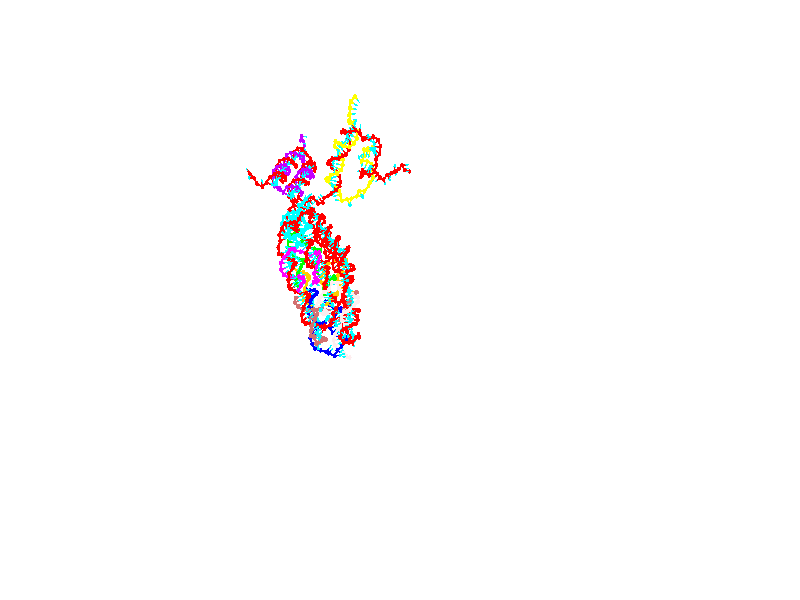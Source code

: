 // switches for output
#declare DRAW_BASES = 1; // possible values are 0, 1; only relevant for DNA ribbons
#declare DRAW_BASES_TYPE = 3; // possible values are 1, 2, 3; only relevant for DNA ribbons
#declare DRAW_FOG = 0; // set to 1 to enable fog

#include "colors.inc"

#include "transforms.inc"
background { rgb <1, 1, 1>}

#default {
   normal{
       ripples 0.25
       frequency 0.20
       turbulence 0.2
       lambda 5
   }
	finish {
		phong 0.1
		phong_size 40.
	}
}

// original window dimensions: 1024x640


// camera settings

camera {
	sky <0, 0.179814, -0.983701>
	up <0, 0.179814, -0.983701>
	right 1.6 * <1, 0, 0>
	location <25.469, 94.9851, 44.8844>
	look_at <25.469, 29.3977, 32.8955>
	direction <0, -65.5874, -11.9889>
	angle 67.0682
}


# declare cpy_camera_pos = <25.469, 94.9851, 44.8844>;
# if (DRAW_FOG = 1)
fog {
	fog_type 2
	up vnormalize(cpy_camera_pos)
	color rgbt<1,1,1,0.3>
	distance 1e-5
	fog_alt 3e-3
	fog_offset 28
}
# end


// LIGHTS

# declare lum = 6;
global_settings {
	ambient_light rgb lum * <0.05, 0.05, 0.05>
	max_trace_level 15
}# declare cpy_direct_light_amount = 0.25;
light_source
{	1000 * <-1, -1.16351, -0.803887>,
	rgb lum * cpy_direct_light_amount
	parallel
}

light_source
{	1000 * <1, 1.16351, 0.803887>,
	rgb lum * cpy_direct_light_amount
	parallel
}

// strand 0

// nucleotide -1

// particle -1
sphere {
	<4.538871, 14.954543, 15.347066> 0.250000
	pigment { color rgbt <1,0,0,0> }
	no_shadow
}
cylinder {
	<4.298411, 14.913132, 15.030105>,  <4.154136, 14.888285, 14.839928>, 0.100000
	pigment { color rgbt <1,0,0,0> }
	no_shadow
}
cylinder {
	<4.298411, 14.913132, 15.030105>,  <4.538871, 14.954543, 15.347066>, 0.100000
	pigment { color rgbt <1,0,0,0> }
	no_shadow
}

// particle -1
sphere {
	<4.298411, 14.913132, 15.030105> 0.100000
	pigment { color rgbt <1,0,0,0> }
	no_shadow
}
sphere {
	0, 1
	scale<0.080000,0.200000,0.300000>
	matrix <0.735960, 0.314691, -0.599444,
		0.311426, -0.943531, -0.112978,
		-0.601147, -0.103535, -0.792403,
		4.118067, 14.882072, 14.792384>
	pigment { color rgbt <0,1,1,0> }
	no_shadow
}
cylinder {
	<5.061528, 14.539224, 15.736738>,  <4.538871, 14.954543, 15.347066>, 0.130000
	pigment { color rgbt <1,0,0,0> }
	no_shadow
}

// nucleotide -1

// particle -1
sphere {
	<5.061528, 14.539224, 15.736738> 0.250000
	pigment { color rgbt <1,0,0,0> }
	no_shadow
}
cylinder {
	<4.676082, 14.444518, 15.687119>,  <4.444814, 14.387694, 15.657349>, 0.100000
	pigment { color rgbt <1,0,0,0> }
	no_shadow
}
cylinder {
	<4.676082, 14.444518, 15.687119>,  <5.061528, 14.539224, 15.736738>, 0.100000
	pigment { color rgbt <1,0,0,0> }
	no_shadow
}

// particle -1
sphere {
	<4.676082, 14.444518, 15.687119> 0.100000
	pigment { color rgbt <1,0,0,0> }
	no_shadow
}
sphere {
	0, 1
	scale<0.080000,0.200000,0.300000>
	matrix <-0.256689, 0.949116, 0.182455,
		0.074535, 0.207658, -0.975358,
		-0.963616, -0.236765, -0.124046,
		4.386997, 14.373488, 15.649906>
	pigment { color rgbt <0,1,1,0> }
	no_shadow
}
cylinder {
	<5.368408, 14.055827, 16.224487>,  <5.061528, 14.539224, 15.736738>, 0.130000
	pigment { color rgbt <1,0,0,0> }
	no_shadow
}

// nucleotide -1

// particle -1
sphere {
	<5.368408, 14.055827, 16.224487> 0.250000
	pigment { color rgbt <1,0,0,0> }
	no_shadow
}
cylinder {
	<5.351914, 13.659342, 16.174212>,  <5.342018, 13.421451, 16.144045>, 0.100000
	pigment { color rgbt <1,0,0,0> }
	no_shadow
}
cylinder {
	<5.351914, 13.659342, 16.174212>,  <5.368408, 14.055827, 16.224487>, 0.100000
	pigment { color rgbt <1,0,0,0> }
	no_shadow
}

// particle -1
sphere {
	<5.351914, 13.659342, 16.174212> 0.100000
	pigment { color rgbt <1,0,0,0> }
	no_shadow
}
sphere {
	0, 1
	scale<0.080000,0.200000,0.300000>
	matrix <-0.470045, -0.091763, 0.877859,
		-0.881679, 0.095278, -0.462131,
		-0.041234, -0.991212, -0.125690,
		5.339544, 13.361979, 16.136505>
	pigment { color rgbt <0,1,1,0> }
	no_shadow
}
cylinder {
	<6.054068, 13.670892, 16.538490>,  <5.368408, 14.055827, 16.224487>, 0.130000
	pigment { color rgbt <1,0,0,0> }
	no_shadow
}

// nucleotide -1

// particle -1
sphere {
	<6.054068, 13.670892, 16.538490> 0.250000
	pigment { color rgbt <1,0,0,0> }
	no_shadow
}
cylinder {
	<6.061396, 13.908348, 16.216682>,  <6.065792, 14.050822, 16.023598>, 0.100000
	pigment { color rgbt <1,0,0,0> }
	no_shadow
}
cylinder {
	<6.061396, 13.908348, 16.216682>,  <6.054068, 13.670892, 16.538490>, 0.100000
	pigment { color rgbt <1,0,0,0> }
	no_shadow
}

// particle -1
sphere {
	<6.061396, 13.908348, 16.216682> 0.100000
	pigment { color rgbt <1,0,0,0> }
	no_shadow
}
sphere {
	0, 1
	scale<0.080000,0.200000,0.300000>
	matrix <-0.497025, 0.703598, 0.507854,
		0.867543, 0.390564, 0.307944,
		0.018319, 0.593641, -0.804521,
		6.066891, 14.086440, 15.975326>
	pigment { color rgbt <0,1,1,0> }
	no_shadow
}
cylinder {
	<6.725456, 13.986717, 16.098829>,  <6.054068, 13.670892, 16.538490>, 0.130000
	pigment { color rgbt <1,0,0,0> }
	no_shadow
}

// nucleotide -1

// particle -1
sphere {
	<6.725456, 13.986717, 16.098829> 0.250000
	pigment { color rgbt <1,0,0,0> }
	no_shadow
}
cylinder {
	<7.106752, 14.001292, 16.218832>,  <7.335530, 14.010037, 16.290834>, 0.100000
	pigment { color rgbt <1,0,0,0> }
	no_shadow
}
cylinder {
	<7.106752, 14.001292, 16.218832>,  <6.725456, 13.986717, 16.098829>, 0.100000
	pigment { color rgbt <1,0,0,0> }
	no_shadow
}

// particle -1
sphere {
	<7.106752, 14.001292, 16.218832> 0.100000
	pigment { color rgbt <1,0,0,0> }
	no_shadow
}
sphere {
	0, 1
	scale<0.080000,0.200000,0.300000>
	matrix <0.269285, -0.553011, -0.788457,
		0.137179, 0.832377, -0.536964,
		0.953241, 0.036436, 0.300009,
		7.392725, 14.012223, 16.308834>
	pigment { color rgbt <0,1,1,0> }
	no_shadow
}
cylinder {
	<7.207843, 14.183395, 15.463441>,  <6.725456, 13.986717, 16.098829>, 0.130000
	pigment { color rgbt <1,0,0,0> }
	no_shadow
}

// nucleotide -1

// particle -1
sphere {
	<7.207843, 14.183395, 15.463441> 0.250000
	pigment { color rgbt <1,0,0,0> }
	no_shadow
}
cylinder {
	<7.460657, 14.033961, 15.735019>,  <7.612346, 13.944301, 15.897965>, 0.100000
	pigment { color rgbt <1,0,0,0> }
	no_shadow
}
cylinder {
	<7.460657, 14.033961, 15.735019>,  <7.207843, 14.183395, 15.463441>, 0.100000
	pigment { color rgbt <1,0,0,0> }
	no_shadow
}

// particle -1
sphere {
	<7.460657, 14.033961, 15.735019> 0.100000
	pigment { color rgbt <1,0,0,0> }
	no_shadow
}
sphere {
	0, 1
	scale<0.080000,0.200000,0.300000>
	matrix <0.442056, -0.545788, -0.711830,
		0.636488, 0.750034, -0.179813,
		0.632036, -0.373584, 0.678944,
		7.650268, 13.921886, 15.938702>
	pigment { color rgbt <0,1,1,0> }
	no_shadow
}
cylinder {
	<7.906154, 14.365196, 15.137148>,  <7.207843, 14.183395, 15.463441>, 0.130000
	pigment { color rgbt <1,0,0,0> }
	no_shadow
}

// nucleotide -1

// particle -1
sphere {
	<7.906154, 14.365196, 15.137148> 0.250000
	pigment { color rgbt <1,0,0,0> }
	no_shadow
}
cylinder {
	<7.934654, 14.071143, 15.406816>,  <7.951754, 13.894711, 15.568616>, 0.100000
	pigment { color rgbt <1,0,0,0> }
	no_shadow
}
cylinder {
	<7.934654, 14.071143, 15.406816>,  <7.906154, 14.365196, 15.137148>, 0.100000
	pigment { color rgbt <1,0,0,0> }
	no_shadow
}

// particle -1
sphere {
	<7.934654, 14.071143, 15.406816> 0.100000
	pigment { color rgbt <1,0,0,0> }
	no_shadow
}
sphere {
	0, 1
	scale<0.080000,0.200000,0.300000>
	matrix <0.355728, -0.612717, -0.705716,
		0.931870, 0.290103, 0.217851,
		0.071249, -0.735132, 0.674170,
		7.956028, 13.850604, 15.609066>
	pigment { color rgbt <0,1,1,0> }
	no_shadow
}
cylinder {
	<8.403557, 14.073360, 14.937685>,  <7.906154, 14.365196, 15.137148>, 0.130000
	pigment { color rgbt <1,0,0,0> }
	no_shadow
}

// nucleotide -1

// particle -1
sphere {
	<8.403557, 14.073360, 14.937685> 0.250000
	pigment { color rgbt <1,0,0,0> }
	no_shadow
}
cylinder {
	<8.273747, 13.776462, 15.172207>,  <8.195862, 13.598322, 15.312921>, 0.100000
	pigment { color rgbt <1,0,0,0> }
	no_shadow
}
cylinder {
	<8.273747, 13.776462, 15.172207>,  <8.403557, 14.073360, 14.937685>, 0.100000
	pigment { color rgbt <1,0,0,0> }
	no_shadow
}

// particle -1
sphere {
	<8.273747, 13.776462, 15.172207> 0.100000
	pigment { color rgbt <1,0,0,0> }
	no_shadow
}
sphere {
	0, 1
	scale<0.080000,0.200000,0.300000>
	matrix <0.237415, -0.663930, -0.709106,
		0.915597, -0.090924, 0.391681,
		-0.324524, -0.742247, 0.586305,
		8.176391, 13.553787, 15.348099>
	pigment { color rgbt <0,1,1,0> }
	no_shadow
}
cylinder {
	<8.847569, 13.563526, 14.828084>,  <8.403557, 14.073360, 14.937685>, 0.130000
	pigment { color rgbt <1,0,0,0> }
	no_shadow
}

// nucleotide -1

// particle -1
sphere {
	<8.847569, 13.563526, 14.828084> 0.250000
	pigment { color rgbt <1,0,0,0> }
	no_shadow
}
cylinder {
	<8.542008, 13.363706, 14.991499>,  <8.358672, 13.243814, 15.089548>, 0.100000
	pigment { color rgbt <1,0,0,0> }
	no_shadow
}
cylinder {
	<8.542008, 13.363706, 14.991499>,  <8.847569, 13.563526, 14.828084>, 0.100000
	pigment { color rgbt <1,0,0,0> }
	no_shadow
}

// particle -1
sphere {
	<8.542008, 13.363706, 14.991499> 0.100000
	pigment { color rgbt <1,0,0,0> }
	no_shadow
}
sphere {
	0, 1
	scale<0.080000,0.200000,0.300000>
	matrix <0.147397, -0.751393, -0.643181,
		0.628274, -0.431110, 0.647623,
		-0.763902, -0.499552, 0.408536,
		8.312838, 13.213840, 15.114059>
	pigment { color rgbt <0,1,1,0> }
	no_shadow
}
cylinder {
	<9.084862, 12.878878, 14.987440>,  <8.847569, 13.563526, 14.828084>, 0.130000
	pigment { color rgbt <1,0,0,0> }
	no_shadow
}

// nucleotide -1

// particle -1
sphere {
	<9.084862, 12.878878, 14.987440> 0.250000
	pigment { color rgbt <1,0,0,0> }
	no_shadow
}
cylinder {
	<8.690850, 12.813109, 14.966709>,  <8.454444, 12.773648, 14.954270>, 0.100000
	pigment { color rgbt <1,0,0,0> }
	no_shadow
}
cylinder {
	<8.690850, 12.813109, 14.966709>,  <9.084862, 12.878878, 14.987440>, 0.100000
	pigment { color rgbt <1,0,0,0> }
	no_shadow
}

// particle -1
sphere {
	<8.690850, 12.813109, 14.966709> 0.100000
	pigment { color rgbt <1,0,0,0> }
	no_shadow
}
sphere {
	0, 1
	scale<0.080000,0.200000,0.300000>
	matrix <0.168939, -0.860724, -0.480223,
		0.034350, -0.481789, 0.875614,
		-0.985028, -0.164420, -0.051827,
		8.395342, 12.763783, 14.951161>
	pigment { color rgbt <0,1,1,0> }
	no_shadow
}
cylinder {
	<8.974408, 12.061368, 15.067757>,  <9.084862, 12.878878, 14.987440>, 0.130000
	pigment { color rgbt <1,0,0,0> }
	no_shadow
}

// nucleotide -1

// particle -1
sphere {
	<8.974408, 12.061368, 15.067757> 0.250000
	pigment { color rgbt <1,0,0,0> }
	no_shadow
}
cylinder {
	<8.654899, 12.227137, 14.893302>,  <8.463193, 12.326598, 14.788630>, 0.100000
	pigment { color rgbt <1,0,0,0> }
	no_shadow
}
cylinder {
	<8.654899, 12.227137, 14.893302>,  <8.974408, 12.061368, 15.067757>, 0.100000
	pigment { color rgbt <1,0,0,0> }
	no_shadow
}

// particle -1
sphere {
	<8.654899, 12.227137, 14.893302> 0.100000
	pigment { color rgbt <1,0,0,0> }
	no_shadow
}
sphere {
	0, 1
	scale<0.080000,0.200000,0.300000>
	matrix <0.029631, -0.696945, -0.716512,
		-0.600900, -0.585255, 0.544423,
		-0.798775, 0.414420, -0.436135,
		8.415267, 12.351463, 14.762461>
	pigment { color rgbt <0,1,1,0> }
	no_shadow
}
cylinder {
	<8.475800, 11.464353, 15.074776>,  <8.974408, 12.061368, 15.067757>, 0.130000
	pigment { color rgbt <1,0,0,0> }
	no_shadow
}

// nucleotide -1

// particle -1
sphere {
	<8.475800, 11.464353, 15.074776> 0.250000
	pigment { color rgbt <1,0,0,0> }
	no_shadow
}
cylinder {
	<8.327376, 11.731233, 14.816423>,  <8.238322, 11.891360, 14.661412>, 0.100000
	pigment { color rgbt <1,0,0,0> }
	no_shadow
}
cylinder {
	<8.327376, 11.731233, 14.816423>,  <8.475800, 11.464353, 15.074776>, 0.100000
	pigment { color rgbt <1,0,0,0> }
	no_shadow
}

// particle -1
sphere {
	<8.327376, 11.731233, 14.816423> 0.100000
	pigment { color rgbt <1,0,0,0> }
	no_shadow
}
sphere {
	0, 1
	scale<0.080000,0.200000,0.300000>
	matrix <-0.229251, -0.739823, -0.632539,
		-0.899867, -0.086640, 0.427472,
		-0.371057, 0.667200, -0.645881,
		8.216059, 11.931393, 14.622660>
	pigment { color rgbt <0,1,1,0> }
	no_shadow
}
cylinder {
	<8.100001, 11.102102, 14.732707>,  <8.475800, 11.464353, 15.074776>, 0.130000
	pigment { color rgbt <1,0,0,0> }
	no_shadow
}

// nucleotide -1

// particle -1
sphere {
	<8.100001, 11.102102, 14.732707> 0.250000
	pigment { color rgbt <1,0,0,0> }
	no_shadow
}
cylinder {
	<8.122853, 11.401009, 14.467880>,  <8.136564, 11.580352, 14.308985>, 0.100000
	pigment { color rgbt <1,0,0,0> }
	no_shadow
}
cylinder {
	<8.122853, 11.401009, 14.467880>,  <8.100001, 11.102102, 14.732707>, 0.100000
	pigment { color rgbt <1,0,0,0> }
	no_shadow
}

// particle -1
sphere {
	<8.122853, 11.401009, 14.467880> 0.100000
	pigment { color rgbt <1,0,0,0> }
	no_shadow
}
sphere {
	0, 1
	scale<0.080000,0.200000,0.300000>
	matrix <-0.181426, -0.644337, -0.742909,
		-0.981744, 0.162559, 0.098763,
		0.057130, 0.747265, -0.662066,
		8.139992, 11.625188, 14.269260>
	pigment { color rgbt <0,1,1,0> }
	no_shadow
}
cylinder {
	<7.592557, 11.040477, 14.304645>,  <8.100001, 11.102102, 14.732707>, 0.130000
	pigment { color rgbt <1,0,0,0> }
	no_shadow
}

// nucleotide -1

// particle -1
sphere {
	<7.592557, 11.040477, 14.304645> 0.250000
	pigment { color rgbt <1,0,0,0> }
	no_shadow
}
cylinder {
	<7.867215, 11.237978, 14.091205>,  <8.032009, 11.356479, 13.963140>, 0.100000
	pigment { color rgbt <1,0,0,0> }
	no_shadow
}
cylinder {
	<7.867215, 11.237978, 14.091205>,  <7.592557, 11.040477, 14.304645>, 0.100000
	pigment { color rgbt <1,0,0,0> }
	no_shadow
}

// particle -1
sphere {
	<7.867215, 11.237978, 14.091205> 0.100000
	pigment { color rgbt <1,0,0,0> }
	no_shadow
}
sphere {
	0, 1
	scale<0.080000,0.200000,0.300000>
	matrix <-0.113034, -0.652546, -0.749271,
		-0.718153, 0.574797, -0.392256,
		0.686643, 0.493753, -0.533600,
		8.073208, 11.386104, 13.931125>
	pigment { color rgbt <0,1,1,0> }
	no_shadow
}
cylinder {
	<7.236007, 11.002506, 13.617999>,  <7.592557, 11.040477, 14.304645>, 0.130000
	pigment { color rgbt <1,0,0,0> }
	no_shadow
}

// nucleotide -1

// particle -1
sphere {
	<7.236007, 11.002506, 13.617999> 0.250000
	pigment { color rgbt <1,0,0,0> }
	no_shadow
}
cylinder {
	<7.628729, 11.078243, 13.623723>,  <7.864363, 11.123685, 13.627157>, 0.100000
	pigment { color rgbt <1,0,0,0> }
	no_shadow
}
cylinder {
	<7.628729, 11.078243, 13.623723>,  <7.236007, 11.002506, 13.617999>, 0.100000
	pigment { color rgbt <1,0,0,0> }
	no_shadow
}

// particle -1
sphere {
	<7.628729, 11.078243, 13.623723> 0.100000
	pigment { color rgbt <1,0,0,0> }
	no_shadow
}
sphere {
	0, 1
	scale<0.080000,0.200000,0.300000>
	matrix <0.119313, -0.556537, -0.822211,
		-0.147715, 0.808960, -0.569003,
		0.981807, 0.189342, 0.014311,
		7.923272, 11.135046, 13.628016>
	pigment { color rgbt <0,1,1,0> }
	no_shadow
}
cylinder {
	<7.421035, 10.939688, 12.894860>,  <7.236007, 11.002506, 13.617999>, 0.130000
	pigment { color rgbt <1,0,0,0> }
	no_shadow
}

// nucleotide -1

// particle -1
sphere {
	<7.421035, 10.939688, 12.894860> 0.250000
	pigment { color rgbt <1,0,0,0> }
	no_shadow
}
cylinder {
	<7.796037, 10.936220, 13.034005>,  <8.021038, 10.934139, 13.117492>, 0.100000
	pigment { color rgbt <1,0,0,0> }
	no_shadow
}
cylinder {
	<7.796037, 10.936220, 13.034005>,  <7.421035, 10.939688, 12.894860>, 0.100000
	pigment { color rgbt <1,0,0,0> }
	no_shadow
}

// particle -1
sphere {
	<7.796037, 10.936220, 13.034005> 0.100000
	pigment { color rgbt <1,0,0,0> }
	no_shadow
}
sphere {
	0, 1
	scale<0.080000,0.200000,0.300000>
	matrix <0.258858, -0.650698, -0.713852,
		0.232542, 0.759287, -0.607789,
		0.937506, -0.008669, 0.347862,
		8.077289, 10.933619, 13.138364>
	pigment { color rgbt <0,1,1,0> }
	no_shadow
}
cylinder {
	<7.786849, 11.049592, 12.318946>,  <7.421035, 10.939688, 12.894860>, 0.130000
	pigment { color rgbt <1,0,0,0> }
	no_shadow
}

// nucleotide -1

// particle -1
sphere {
	<7.786849, 11.049592, 12.318946> 0.250000
	pigment { color rgbt <1,0,0,0> }
	no_shadow
}
cylinder {
	<8.059752, 10.932463, 12.586908>,  <8.223495, 10.862185, 12.747686>, 0.100000
	pigment { color rgbt <1,0,0,0> }
	no_shadow
}
cylinder {
	<8.059752, 10.932463, 12.586908>,  <7.786849, 11.049592, 12.318946>, 0.100000
	pigment { color rgbt <1,0,0,0> }
	no_shadow
}

// particle -1
sphere {
	<8.059752, 10.932463, 12.586908> 0.100000
	pigment { color rgbt <1,0,0,0> }
	no_shadow
}
sphere {
	0, 1
	scale<0.080000,0.200000,0.300000>
	matrix <0.439724, -0.567683, -0.695973,
		0.584093, 0.769409, -0.258546,
		0.682260, -0.292824, 0.669907,
		8.264430, 10.844616, 12.787881>
	pigment { color rgbt <0,1,1,0> }
	no_shadow
}
cylinder {
	<8.487693, 11.138227, 12.047889>,  <7.786849, 11.049592, 12.318946>, 0.130000
	pigment { color rgbt <1,0,0,0> }
	no_shadow
}

// nucleotide -1

// particle -1
sphere {
	<8.487693, 11.138227, 12.047889> 0.250000
	pigment { color rgbt <1,0,0,0> }
	no_shadow
}
cylinder {
	<8.512484, 10.864625, 12.338624>,  <8.527358, 10.700463, 12.513065>, 0.100000
	pigment { color rgbt <1,0,0,0> }
	no_shadow
}
cylinder {
	<8.512484, 10.864625, 12.338624>,  <8.487693, 11.138227, 12.047889>, 0.100000
	pigment { color rgbt <1,0,0,0> }
	no_shadow
}

// particle -1
sphere {
	<8.512484, 10.864625, 12.338624> 0.100000
	pigment { color rgbt <1,0,0,0> }
	no_shadow
}
sphere {
	0, 1
	scale<0.080000,0.200000,0.300000>
	matrix <0.517865, -0.600502, -0.609272,
		0.853214, 0.414165, 0.317006,
		0.061976, -0.684006, 0.726839,
		8.531076, 10.659423, 12.556676>
	pigment { color rgbt <0,1,1,0> }
	no_shadow
}
cylinder {
	<9.092706, 10.915373, 11.986244>,  <8.487693, 11.138227, 12.047889>, 0.130000
	pigment { color rgbt <1,0,0,0> }
	no_shadow
}

// nucleotide -1

// particle -1
sphere {
	<9.092706, 10.915373, 11.986244> 0.250000
	pigment { color rgbt <1,0,0,0> }
	no_shadow
}
cylinder {
	<8.929510, 10.616712, 12.196407>,  <8.831593, 10.437514, 12.322505>, 0.100000
	pigment { color rgbt <1,0,0,0> }
	no_shadow
}
cylinder {
	<8.929510, 10.616712, 12.196407>,  <9.092706, 10.915373, 11.986244>, 0.100000
	pigment { color rgbt <1,0,0,0> }
	no_shadow
}

// particle -1
sphere {
	<8.929510, 10.616712, 12.196407> 0.100000
	pigment { color rgbt <1,0,0,0> }
	no_shadow
}
sphere {
	0, 1
	scale<0.080000,0.200000,0.300000>
	matrix <0.488497, -0.664703, -0.565279,
		0.771308, 0.026032, 0.635930,
		-0.407989, -0.746654, 0.525408,
		8.807114, 10.392715, 12.354030>
	pigment { color rgbt <0,1,1,0> }
	no_shadow
}
cylinder {
	<9.712142, 10.414262, 12.195112>,  <9.092706, 10.915373, 11.986244>, 0.130000
	pigment { color rgbt <1,0,0,0> }
	no_shadow
}

// nucleotide -1

// particle -1
sphere {
	<9.712142, 10.414262, 12.195112> 0.250000
	pigment { color rgbt <1,0,0,0> }
	no_shadow
}
cylinder {
	<9.377937, 10.195269, 12.213796>,  <9.177415, 10.063872, 12.225006>, 0.100000
	pigment { color rgbt <1,0,0,0> }
	no_shadow
}
cylinder {
	<9.377937, 10.195269, 12.213796>,  <9.712142, 10.414262, 12.195112>, 0.100000
	pigment { color rgbt <1,0,0,0> }
	no_shadow
}

// particle -1
sphere {
	<9.377937, 10.195269, 12.213796> 0.100000
	pigment { color rgbt <1,0,0,0> }
	no_shadow
}
sphere {
	0, 1
	scale<0.080000,0.200000,0.300000>
	matrix <0.467079, -0.752429, -0.464423,
		0.289409, -0.366214, 0.884381,
		-0.835512, -0.547484, 0.046709,
		9.127284, 10.031024, 12.227808>
	pigment { color rgbt <0,1,1,0> }
	no_shadow
}
cylinder {
	<10.003028, 9.754829, 12.312169>,  <9.712142, 10.414262, 12.195112>, 0.130000
	pigment { color rgbt <1,0,0,0> }
	no_shadow
}

// nucleotide -1

// particle -1
sphere {
	<10.003028, 9.754829, 12.312169> 0.250000
	pigment { color rgbt <1,0,0,0> }
	no_shadow
}
cylinder {
	<9.633423, 9.695706, 12.171113>,  <9.411660, 9.660233, 12.086479>, 0.100000
	pigment { color rgbt <1,0,0,0> }
	no_shadow
}
cylinder {
	<9.633423, 9.695706, 12.171113>,  <10.003028, 9.754829, 12.312169>, 0.100000
	pigment { color rgbt <1,0,0,0> }
	no_shadow
}

// particle -1
sphere {
	<9.633423, 9.695706, 12.171113> 0.100000
	pigment { color rgbt <1,0,0,0> }
	no_shadow
}
sphere {
	0, 1
	scale<0.080000,0.200000,0.300000>
	matrix <0.332339, -0.766527, -0.549534,
		-0.189083, -0.624972, 0.757402,
		-0.924012, -0.147807, -0.352639,
		9.356219, 9.651364, 12.065321>
	pigment { color rgbt <0,1,1,0> }
	no_shadow
}
cylinder {
	<9.892334, 8.959127, 12.300652>,  <10.003028, 9.754829, 12.312169>, 0.130000
	pigment { color rgbt <1,0,0,0> }
	no_shadow
}

// nucleotide -1

// particle -1
sphere {
	<9.892334, 8.959127, 12.300652> 0.250000
	pigment { color rgbt <1,0,0,0> }
	no_shadow
}
cylinder {
	<9.622589, 9.110393, 12.046966>,  <9.460742, 9.201152, 11.894754>, 0.100000
	pigment { color rgbt <1,0,0,0> }
	no_shadow
}
cylinder {
	<9.622589, 9.110393, 12.046966>,  <9.892334, 8.959127, 12.300652>, 0.100000
	pigment { color rgbt <1,0,0,0> }
	no_shadow
}

// particle -1
sphere {
	<9.622589, 9.110393, 12.046966> 0.100000
	pigment { color rgbt <1,0,0,0> }
	no_shadow
}
sphere {
	0, 1
	scale<0.080000,0.200000,0.300000>
	matrix <0.205428, -0.728911, -0.653060,
		-0.709248, -0.570685, 0.413866,
		-0.674363, 0.378162, -0.634214,
		9.420280, 9.223842, 11.856701>
	pigment { color rgbt <0,1,1,0> }
	no_shadow
}
cylinder {
	<9.634039, 8.307821, 11.936200>,  <9.892334, 8.959127, 12.300652>, 0.130000
	pigment { color rgbt <1,0,0,0> }
	no_shadow
}

// nucleotide -1

// particle -1
sphere {
	<9.634039, 8.307821, 11.936200> 0.250000
	pigment { color rgbt <1,0,0,0> }
	no_shadow
}
cylinder {
	<9.529471, 8.631624, 11.725922>,  <9.466731, 8.825906, 11.599754>, 0.100000
	pigment { color rgbt <1,0,0,0> }
	no_shadow
}
cylinder {
	<9.529471, 8.631624, 11.725922>,  <9.634039, 8.307821, 11.936200>, 0.100000
	pigment { color rgbt <1,0,0,0> }
	no_shadow
}

// particle -1
sphere {
	<9.529471, 8.631624, 11.725922> 0.100000
	pigment { color rgbt <1,0,0,0> }
	no_shadow
}
sphere {
	0, 1
	scale<0.080000,0.200000,0.300000>
	matrix <0.129020, -0.510443, -0.850178,
		-0.956564, -0.290077, 0.028996,
		-0.261417, 0.809508, -0.525697,
		9.451046, 8.874476, 11.568213>
	pigment { color rgbt <0,1,1,0> }
	no_shadow
}
cylinder {
	<9.079071, 8.213835, 11.402746>,  <9.634039, 8.307821, 11.936200>, 0.130000
	pigment { color rgbt <1,0,0,0> }
	no_shadow
}

// nucleotide -1

// particle -1
sphere {
	<9.079071, 8.213835, 11.402746> 0.250000
	pigment { color rgbt <1,0,0,0> }
	no_shadow
}
cylinder {
	<9.331232, 8.499343, 11.280683>,  <9.482529, 8.670648, 11.207444>, 0.100000
	pigment { color rgbt <1,0,0,0> }
	no_shadow
}
cylinder {
	<9.331232, 8.499343, 11.280683>,  <9.079071, 8.213835, 11.402746>, 0.100000
	pigment { color rgbt <1,0,0,0> }
	no_shadow
}

// particle -1
sphere {
	<9.331232, 8.499343, 11.280683> 0.100000
	pigment { color rgbt <1,0,0,0> }
	no_shadow
}
sphere {
	0, 1
	scale<0.080000,0.200000,0.300000>
	matrix <0.139049, -0.490583, -0.860229,
		-0.763712, 0.499859, -0.408514,
		0.630403, 0.713771, -0.305159,
		9.520353, 8.713474, 11.189135>
	pigment { color rgbt <0,1,1,0> }
	no_shadow
}
cylinder {
	<9.157934, 8.062447, 10.786052>,  <9.079071, 8.213835, 11.402746>, 0.130000
	pigment { color rgbt <1,0,0,0> }
	no_shadow
}

// nucleotide -1

// particle -1
sphere {
	<9.157934, 8.062447, 10.786052> 0.250000
	pigment { color rgbt <1,0,0,0> }
	no_shadow
}
cylinder {
	<9.432225, 8.352654, 10.809384>,  <9.596800, 8.526777, 10.823384>, 0.100000
	pigment { color rgbt <1,0,0,0> }
	no_shadow
}
cylinder {
	<9.432225, 8.352654, 10.809384>,  <9.157934, 8.062447, 10.786052>, 0.100000
	pigment { color rgbt <1,0,0,0> }
	no_shadow
}

// particle -1
sphere {
	<9.432225, 8.352654, 10.809384> 0.100000
	pigment { color rgbt <1,0,0,0> }
	no_shadow
}
sphere {
	0, 1
	scale<0.080000,0.200000,0.300000>
	matrix <0.555695, -0.470086, -0.685728,
		-0.470086, 0.502637, -0.725517,
		0.685728, 0.725517, 0.058331,
		9.637943, 8.570309, 10.826883>
	pigment { color rgbt <0,1,1,0> }
	no_shadow
}
cylinder {
	<9.434188, 8.434728, 10.085631>,  <9.157934, 8.062447, 10.786052>, 0.130000
	pigment { color rgbt <1,0,0,0> }
	no_shadow
}

// nucleotide -1

// particle -1
sphere {
	<9.434188, 8.434728, 10.085631> 0.250000
	pigment { color rgbt <1,0,0,0> }
	no_shadow
}
cylinder {
	<9.729069, 8.496519, 10.348742>,  <9.905997, 8.533594, 10.506608>, 0.100000
	pigment { color rgbt <1,0,0,0> }
	no_shadow
}
cylinder {
	<9.729069, 8.496519, 10.348742>,  <9.434188, 8.434728, 10.085631>, 0.100000
	pigment { color rgbt <1,0,0,0> }
	no_shadow
}

// particle -1
sphere {
	<9.729069, 8.496519, 10.348742> 0.100000
	pigment { color rgbt <1,0,0,0> }
	no_shadow
}
sphere {
	0, 1
	scale<0.080000,0.200000,0.300000>
	matrix <0.667639, -0.316205, -0.673998,
		0.103874, 0.936029, -0.336243,
		0.737203, 0.154478, 0.657775,
		9.950230, 8.542862, 10.546074>
	pigment { color rgbt <0,1,1,0> }
	no_shadow
}
cylinder {
	<10.009919, 8.868683, 9.768635>,  <9.434188, 8.434728, 10.085631>, 0.130000
	pigment { color rgbt <1,0,0,0> }
	no_shadow
}

// nucleotide -1

// particle -1
sphere {
	<10.009919, 8.868683, 9.768635> 0.250000
	pigment { color rgbt <1,0,0,0> }
	no_shadow
}
cylinder {
	<10.063175, 8.561989, 10.019837>,  <10.095129, 8.377973, 10.170559>, 0.100000
	pigment { color rgbt <1,0,0,0> }
	no_shadow
}
cylinder {
	<10.063175, 8.561989, 10.019837>,  <10.009919, 8.868683, 9.768635>, 0.100000
	pigment { color rgbt <1,0,0,0> }
	no_shadow
}

// particle -1
sphere {
	<10.063175, 8.561989, 10.019837> 0.100000
	pigment { color rgbt <1,0,0,0> }
	no_shadow
}
sphere {
	0, 1
	scale<0.080000,0.200000,0.300000>
	matrix <0.711562, -0.367127, -0.599080,
		0.689893, 0.526627, 0.496700,
		0.133140, -0.766734, 0.628007,
		10.103117, 8.331968, 10.208240>
	pigment { color rgbt <0,1,1,0> }
	no_shadow
}
cylinder {
	<10.684035, 8.652663, 9.702953>,  <10.009919, 8.868683, 9.768635>, 0.130000
	pigment { color rgbt <1,0,0,0> }
	no_shadow
}

// nucleotide -1

// particle -1
sphere {
	<10.684035, 8.652663, 9.702953> 0.250000
	pigment { color rgbt <1,0,0,0> }
	no_shadow
}
cylinder {
	<10.512097, 8.338345, 9.880833>,  <10.408935, 8.149754, 9.987560>, 0.100000
	pigment { color rgbt <1,0,0,0> }
	no_shadow
}
cylinder {
	<10.512097, 8.338345, 9.880833>,  <10.684035, 8.652663, 9.702953>, 0.100000
	pigment { color rgbt <1,0,0,0> }
	no_shadow
}

// particle -1
sphere {
	<10.512097, 8.338345, 9.880833> 0.100000
	pigment { color rgbt <1,0,0,0> }
	no_shadow
}
sphere {
	0, 1
	scale<0.080000,0.200000,0.300000>
	matrix <0.628518, -0.614009, -0.477449,
		0.648228, 0.074273, 0.757816,
		-0.429844, -0.785797, 0.444699,
		10.383144, 8.102606, 10.014242>
	pigment { color rgbt <0,1,1,0> }
	no_shadow
}
cylinder {
	<11.142600, 8.249036, 10.079657>,  <10.684035, 8.652663, 9.702953>, 0.130000
	pigment { color rgbt <1,0,0,0> }
	no_shadow
}

// nucleotide -1

// particle -1
sphere {
	<11.142600, 8.249036, 10.079657> 0.250000
	pigment { color rgbt <1,0,0,0> }
	no_shadow
}
cylinder {
	<10.853319, 8.048096, 9.890079>,  <10.679750, 7.927532, 9.776332>, 0.100000
	pigment { color rgbt <1,0,0,0> }
	no_shadow
}
cylinder {
	<10.853319, 8.048096, 9.890079>,  <11.142600, 8.249036, 10.079657>, 0.100000
	pigment { color rgbt <1,0,0,0> }
	no_shadow
}

// particle -1
sphere {
	<10.853319, 8.048096, 9.890079> 0.100000
	pigment { color rgbt <1,0,0,0> }
	no_shadow
}
sphere {
	0, 1
	scale<0.080000,0.200000,0.300000>
	matrix <0.690320, -0.546595, -0.474017,
		-0.020933, -0.669983, 0.742081,
		-0.723201, -0.502351, -0.473945,
		10.636358, 7.897390, 9.747895>
	pigment { color rgbt <0,1,1,0> }
	no_shadow
}
cylinder {
	<11.305568, 7.525894, 10.151331>,  <11.142600, 8.249036, 10.079657>, 0.130000
	pigment { color rgbt <1,0,0,0> }
	no_shadow
}

// nucleotide -1

// particle -1
sphere {
	<11.305568, 7.525894, 10.151331> 0.250000
	pigment { color rgbt <1,0,0,0> }
	no_shadow
}
cylinder {
	<11.110240, 7.600782, 9.810392>,  <10.993043, 7.645716, 9.605829>, 0.100000
	pigment { color rgbt <1,0,0,0> }
	no_shadow
}
cylinder {
	<11.110240, 7.600782, 9.810392>,  <11.305568, 7.525894, 10.151331>, 0.100000
	pigment { color rgbt <1,0,0,0> }
	no_shadow
}

// particle -1
sphere {
	<11.110240, 7.600782, 9.810392> 0.100000
	pigment { color rgbt <1,0,0,0> }
	no_shadow
}
sphere {
	0, 1
	scale<0.080000,0.200000,0.300000>
	matrix <0.693146, -0.510185, -0.509176,
		-0.530182, -0.839440, 0.119361,
		-0.488319, 0.187221, -0.852345,
		10.963744, 7.656949, 9.554688>
	pigment { color rgbt <0,1,1,0> }
	no_shadow
}
cylinder {
	<11.847869, 7.830202, 10.671128>,  <11.305568, 7.525894, 10.151331>, 0.130000
	pigment { color rgbt <1,0,0,0> }
	no_shadow
}

// nucleotide -1

// particle -1
sphere {
	<11.847869, 7.830202, 10.671128> 0.250000
	pigment { color rgbt <1,0,0,0> }
	no_shadow
}
cylinder {
	<11.678415, 7.856541, 11.032503>,  <11.576743, 7.872344, 11.249328>, 0.100000
	pigment { color rgbt <1,0,0,0> }
	no_shadow
}
cylinder {
	<11.678415, 7.856541, 11.032503>,  <11.847869, 7.830202, 10.671128>, 0.100000
	pigment { color rgbt <1,0,0,0> }
	no_shadow
}

// particle -1
sphere {
	<11.678415, 7.856541, 11.032503> 0.100000
	pigment { color rgbt <1,0,0,0> }
	no_shadow
}
sphere {
	0, 1
	scale<0.080000,0.200000,0.300000>
	matrix <-0.690567, -0.668923, -0.275062,
		0.586217, -0.740410, 0.328851,
		-0.423635, 0.065848, 0.903436,
		11.551325, 7.876295, 11.303535>
	pigment { color rgbt <0,1,1,0> }
	no_shadow
}
cylinder {
	<11.504738, 7.140460, 10.955063>,  <11.847869, 7.830202, 10.671128>, 0.130000
	pigment { color rgbt <1,0,0,0> }
	no_shadow
}

// nucleotide -1

// particle -1
sphere {
	<11.504738, 7.140460, 10.955063> 0.250000
	pigment { color rgbt <1,0,0,0> }
	no_shadow
}
cylinder {
	<11.884223, 7.189974, 11.071422>,  <12.111914, 7.219682, 11.141237>, 0.100000
	pigment { color rgbt <1,0,0,0> }
	no_shadow
}
cylinder {
	<11.884223, 7.189974, 11.071422>,  <11.504738, 7.140460, 10.955063>, 0.100000
	pigment { color rgbt <1,0,0,0> }
	no_shadow
}

// particle -1
sphere {
	<11.884223, 7.189974, 11.071422> 0.100000
	pigment { color rgbt <1,0,0,0> }
	no_shadow
}
sphere {
	0, 1
	scale<0.080000,0.200000,0.300000>
	matrix <-0.253259, 0.848326, 0.464976,
		-0.189218, -0.514801, 0.836168,
		0.948713, 0.123785, 0.290897,
		12.168837, 7.227109, 11.158690>
	pigment { color rgbt <0,1,1,0> }
	no_shadow
}
cylinder {
	<11.545923, 7.194880, 11.775837>,  <11.504738, 7.140460, 10.955063>, 0.130000
	pigment { color rgbt <1,0,0,0> }
	no_shadow
}

// nucleotide -1

// particle -1
sphere {
	<11.545923, 7.194880, 11.775837> 0.250000
	pigment { color rgbt <1,0,0,0> }
	no_shadow
}
cylinder {
	<11.875098, 7.358346, 11.617967>,  <12.072603, 7.456425, 11.523244>, 0.100000
	pigment { color rgbt <1,0,0,0> }
	no_shadow
}
cylinder {
	<11.875098, 7.358346, 11.617967>,  <11.545923, 7.194880, 11.775837>, 0.100000
	pigment { color rgbt <1,0,0,0> }
	no_shadow
}

// particle -1
sphere {
	<11.875098, 7.358346, 11.617967> 0.100000
	pigment { color rgbt <1,0,0,0> }
	no_shadow
}
sphere {
	0, 1
	scale<0.080000,0.200000,0.300000>
	matrix <-0.066641, 0.759329, 0.647285,
		0.564211, -0.506373, 0.652114,
		0.822937, 0.408663, -0.394676,
		12.121980, 7.480944, 11.499563>
	pigment { color rgbt <0,1,1,0> }
	no_shadow
}
cylinder {
	<11.914260, 7.496620, 12.181312>,  <11.545923, 7.194880, 11.775837>, 0.130000
	pigment { color rgbt <1,0,0,0> }
	no_shadow
}

// nucleotide -1

// particle -1
sphere {
	<11.914260, 7.496620, 12.181312> 0.250000
	pigment { color rgbt <1,0,0,0> }
	no_shadow
}
cylinder {
	<12.048832, 7.708369, 11.869779>,  <12.129576, 7.835418, 11.682859>, 0.100000
	pigment { color rgbt <1,0,0,0> }
	no_shadow
}
cylinder {
	<12.048832, 7.708369, 11.869779>,  <11.914260, 7.496620, 12.181312>, 0.100000
	pigment { color rgbt <1,0,0,0> }
	no_shadow
}

// particle -1
sphere {
	<12.048832, 7.708369, 11.869779> 0.100000
	pigment { color rgbt <1,0,0,0> }
	no_shadow
}
sphere {
	0, 1
	scale<0.080000,0.200000,0.300000>
	matrix <-0.057586, 0.837058, 0.544074,
		0.939946, -0.138193, 0.312097,
		0.336431, 0.529373, -0.778832,
		12.149761, 7.867181, 11.636129>
	pigment { color rgbt <0,1,1,0> }
	no_shadow
}
cylinder {
	<12.519895, 7.871131, 12.384713>,  <11.914260, 7.496620, 12.181312>, 0.130000
	pigment { color rgbt <1,0,0,0> }
	no_shadow
}

// nucleotide -1

// particle -1
sphere {
	<12.519895, 7.871131, 12.384713> 0.250000
	pigment { color rgbt <1,0,0,0> }
	no_shadow
}
cylinder {
	<12.288776, 8.048064, 12.110342>,  <12.150105, 8.154223, 11.945720>, 0.100000
	pigment { color rgbt <1,0,0,0> }
	no_shadow
}
cylinder {
	<12.288776, 8.048064, 12.110342>,  <12.519895, 7.871131, 12.384713>, 0.100000
	pigment { color rgbt <1,0,0,0> }
	no_shadow
}

// particle -1
sphere {
	<12.288776, 8.048064, 12.110342> 0.100000
	pigment { color rgbt <1,0,0,0> }
	no_shadow
}
sphere {
	0, 1
	scale<0.080000,0.200000,0.300000>
	matrix <-0.044054, 0.822282, 0.567372,
		0.814992, 0.358043, -0.455624,
		-0.577795, 0.442332, -0.685927,
		12.115438, 8.180764, 11.904564>
	pigment { color rgbt <0,1,1,0> }
	no_shadow
}
cylinder {
	<12.768525, 8.540916, 12.265553>,  <12.519895, 7.871131, 12.384713>, 0.130000
	pigment { color rgbt <1,0,0,0> }
	no_shadow
}

// nucleotide -1

// particle -1
sphere {
	<12.768525, 8.540916, 12.265553> 0.250000
	pigment { color rgbt <1,0,0,0> }
	no_shadow
}
cylinder {
	<12.382483, 8.541089, 12.160807>,  <12.150858, 8.541193, 12.097960>, 0.100000
	pigment { color rgbt <1,0,0,0> }
	no_shadow
}
cylinder {
	<12.382483, 8.541089, 12.160807>,  <12.768525, 8.540916, 12.265553>, 0.100000
	pigment { color rgbt <1,0,0,0> }
	no_shadow
}

// particle -1
sphere {
	<12.382483, 8.541089, 12.160807> 0.100000
	pigment { color rgbt <1,0,0,0> }
	no_shadow
}
sphere {
	0, 1
	scale<0.080000,0.200000,0.300000>
	matrix <-0.132117, 0.862593, 0.488342,
		0.226093, 0.505898, -0.832436,
		-0.965105, 0.000432, -0.261863,
		12.092952, 8.541219, 12.082248>
	pigment { color rgbt <0,1,1,0> }
	no_shadow
}
cylinder {
	<12.661570, 9.143067, 11.857477>,  <12.768525, 8.540916, 12.265553>, 0.130000
	pigment { color rgbt <1,0,0,0> }
	no_shadow
}

// nucleotide -1

// particle -1
sphere {
	<12.661570, 9.143067, 11.857477> 0.250000
	pigment { color rgbt <1,0,0,0> }
	no_shadow
}
cylinder {
	<12.328630, 9.039124, 12.053302>,  <12.128867, 8.976759, 12.170796>, 0.100000
	pigment { color rgbt <1,0,0,0> }
	no_shadow
}
cylinder {
	<12.328630, 9.039124, 12.053302>,  <12.661570, 9.143067, 11.857477>, 0.100000
	pigment { color rgbt <1,0,0,0> }
	no_shadow
}

// particle -1
sphere {
	<12.328630, 9.039124, 12.053302> 0.100000
	pigment { color rgbt <1,0,0,0> }
	no_shadow
}
sphere {
	0, 1
	scale<0.080000,0.200000,0.300000>
	matrix <-0.051630, 0.915792, 0.398320,
		-0.551843, 0.306266, -0.775674,
		-0.832348, -0.259858, 0.489561,
		12.078926, 8.961167, 12.200171>
	pigment { color rgbt <0,1,1,0> }
	no_shadow
}
cylinder {
	<12.329604, 9.745447, 11.923429>,  <12.661570, 9.143067, 11.857477>, 0.130000
	pigment { color rgbt <1,0,0,0> }
	no_shadow
}

// nucleotide -1

// particle -1
sphere {
	<12.329604, 9.745447, 11.923429> 0.250000
	pigment { color rgbt <1,0,0,0> }
	no_shadow
}
cylinder {
	<12.155241, 9.493952, 12.181009>,  <12.050623, 9.343055, 12.335557>, 0.100000
	pigment { color rgbt <1,0,0,0> }
	no_shadow
}
cylinder {
	<12.155241, 9.493952, 12.181009>,  <12.329604, 9.745447, 11.923429>, 0.100000
	pigment { color rgbt <1,0,0,0> }
	no_shadow
}

// particle -1
sphere {
	<12.155241, 9.493952, 12.181009> 0.100000
	pigment { color rgbt <1,0,0,0> }
	no_shadow
}
sphere {
	0, 1
	scale<0.080000,0.200000,0.300000>
	matrix <-0.289042, 0.775405, 0.561428,
		-0.852314, 0.058603, -0.519738,
		-0.435909, -0.628739, 0.643950,
		12.024468, 9.305330, 12.374194>
	pigment { color rgbt <0,1,1,0> }
	no_shadow
}
cylinder {
	<11.804483, 10.138174, 12.165362>,  <12.329604, 9.745447, 11.923429>, 0.130000
	pigment { color rgbt <1,0,0,0> }
	no_shadow
}

// nucleotide -1

// particle -1
sphere {
	<11.804483, 10.138174, 12.165362> 0.250000
	pigment { color rgbt <1,0,0,0> }
	no_shadow
}
cylinder {
	<11.811949, 9.860431, 12.453117>,  <11.816428, 9.693785, 12.625771>, 0.100000
	pigment { color rgbt <1,0,0,0> }
	no_shadow
}
cylinder {
	<11.811949, 9.860431, 12.453117>,  <11.804483, 10.138174, 12.165362>, 0.100000
	pigment { color rgbt <1,0,0,0> }
	no_shadow
}

// particle -1
sphere {
	<11.811949, 9.860431, 12.453117> 0.100000
	pigment { color rgbt <1,0,0,0> }
	no_shadow
}
sphere {
	0, 1
	scale<0.080000,0.200000,0.300000>
	matrix <-0.434975, 0.642214, 0.631156,
		-0.900249, -0.324695, -0.290043,
		0.018663, -0.694359, 0.719387,
		11.817548, 9.652123, 12.668934>
	pigment { color rgbt <0,1,1,0> }
	no_shadow
}
cylinder {
	<11.185043, 10.205346, 12.494176>,  <11.804483, 10.138174, 12.165362>, 0.130000
	pigment { color rgbt <1,0,0,0> }
	no_shadow
}

// nucleotide -1

// particle -1
sphere {
	<11.185043, 10.205346, 12.494176> 0.250000
	pigment { color rgbt <1,0,0,0> }
	no_shadow
}
cylinder {
	<11.420498, 10.015274, 12.755775>,  <11.561770, 9.901231, 12.912735>, 0.100000
	pigment { color rgbt <1,0,0,0> }
	no_shadow
}
cylinder {
	<11.420498, 10.015274, 12.755775>,  <11.185043, 10.205346, 12.494176>, 0.100000
	pigment { color rgbt <1,0,0,0> }
	no_shadow
}

// particle -1
sphere {
	<11.420498, 10.015274, 12.755775> 0.100000
	pigment { color rgbt <1,0,0,0> }
	no_shadow
}
sphere {
	0, 1
	scale<0.080000,0.200000,0.300000>
	matrix <-0.427192, 0.503978, 0.750675,
		-0.686306, -0.721256, 0.093666,
		0.588635, -0.475179, 0.653998,
		11.597089, 9.872721, 12.951975>
	pigment { color rgbt <0,1,1,0> }
	no_shadow
}
cylinder {
	<10.738161, 9.931602, 13.063396>,  <11.185043, 10.205346, 12.494176>, 0.130000
	pigment { color rgbt <1,0,0,0> }
	no_shadow
}

// nucleotide -1

// particle -1
sphere {
	<10.738161, 9.931602, 13.063396> 0.250000
	pigment { color rgbt <1,0,0,0> }
	no_shadow
}
cylinder {
	<11.117559, 9.957921, 13.187349>,  <11.345199, 9.973713, 13.261722>, 0.100000
	pigment { color rgbt <1,0,0,0> }
	no_shadow
}
cylinder {
	<11.117559, 9.957921, 13.187349>,  <10.738161, 9.931602, 13.063396>, 0.100000
	pigment { color rgbt <1,0,0,0> }
	no_shadow
}

// particle -1
sphere {
	<11.117559, 9.957921, 13.187349> 0.100000
	pigment { color rgbt <1,0,0,0> }
	no_shadow
}
sphere {
	0, 1
	scale<0.080000,0.200000,0.300000>
	matrix <-0.309789, 0.397205, 0.863863,
		-0.066248, -0.915368, 0.397130,
		0.948495, 0.065797, 0.309885,
		11.402108, 9.977660, 13.280314>
	pigment { color rgbt <0,1,1,0> }
	no_shadow
}
cylinder {
	<10.823442, 9.649056, 13.798539>,  <10.738161, 9.931602, 13.063396>, 0.130000
	pigment { color rgbt <1,0,0,0> }
	no_shadow
}

// nucleotide -1

// particle -1
sphere {
	<10.823442, 9.649056, 13.798539> 0.250000
	pigment { color rgbt <1,0,0,0> }
	no_shadow
}
cylinder {
	<11.122122, 9.907058, 13.733537>,  <11.301330, 10.061858, 13.694535>, 0.100000
	pigment { color rgbt <1,0,0,0> }
	no_shadow
}
cylinder {
	<11.122122, 9.907058, 13.733537>,  <10.823442, 9.649056, 13.798539>, 0.100000
	pigment { color rgbt <1,0,0,0> }
	no_shadow
}

// particle -1
sphere {
	<11.122122, 9.907058, 13.733537> 0.100000
	pigment { color rgbt <1,0,0,0> }
	no_shadow
}
sphere {
	0, 1
	scale<0.080000,0.200000,0.300000>
	matrix <-0.358475, 0.596022, 0.718508,
		0.560293, -0.478260, 0.676269,
		0.746704, 0.645000, -0.162502,
		11.346132, 10.100559, 13.684785>
	pigment { color rgbt <0,1,1,0> }
	no_shadow
}
cylinder {
	<10.955980, 9.832438, 14.471188>,  <10.823442, 9.649056, 13.798539>, 0.130000
	pigment { color rgbt <1,0,0,0> }
	no_shadow
}

// nucleotide -1

// particle -1
sphere {
	<10.955980, 9.832438, 14.471188> 0.250000
	pigment { color rgbt <1,0,0,0> }
	no_shadow
}
cylinder {
	<11.141693, 10.100367, 14.239402>,  <11.253121, 10.261125, 14.100330>, 0.100000
	pigment { color rgbt <1,0,0,0> }
	no_shadow
}
cylinder {
	<11.141693, 10.100367, 14.239402>,  <10.955980, 9.832438, 14.471188>, 0.100000
	pigment { color rgbt <1,0,0,0> }
	no_shadow
}

// particle -1
sphere {
	<11.141693, 10.100367, 14.239402> 0.100000
	pigment { color rgbt <1,0,0,0> }
	no_shadow
}
sphere {
	0, 1
	scale<0.080000,0.200000,0.300000>
	matrix <-0.231267, 0.723240, 0.650722,
		0.854961, -0.168108, 0.490695,
		0.464282, 0.669824, -0.579464,
		11.280978, 10.301313, 14.065563>
	pigment { color rgbt <0,1,1,0> }
	no_shadow
}
cylinder {
	<11.528220, 10.024055, 14.882876>,  <10.955980, 9.832438, 14.471188>, 0.130000
	pigment { color rgbt <1,0,0,0> }
	no_shadow
}

// nucleotide -1

// particle -1
sphere {
	<11.528220, 10.024055, 14.882876> 0.250000
	pigment { color rgbt <1,0,0,0> }
	no_shadow
}
cylinder {
	<11.458515, 10.331966, 14.637251>,  <11.416693, 10.516713, 14.489876>, 0.100000
	pigment { color rgbt <1,0,0,0> }
	no_shadow
}
cylinder {
	<11.458515, 10.331966, 14.637251>,  <11.528220, 10.024055, 14.882876>, 0.100000
	pigment { color rgbt <1,0,0,0> }
	no_shadow
}

// particle -1
sphere {
	<11.458515, 10.331966, 14.637251> 0.100000
	pigment { color rgbt <1,0,0,0> }
	no_shadow
}
sphere {
	0, 1
	scale<0.080000,0.200000,0.300000>
	matrix <0.046913, 0.629386, 0.775675,
		0.983581, 0.106363, -0.145790,
		-0.174262, 0.769779, -0.614063,
		11.406237, 10.562901, 14.453032>
	pigment { color rgbt <0,1,1,0> }
	no_shadow
}
cylinder {
	<12.086225, 10.523053, 14.866339>,  <11.528220, 10.024055, 14.882876>, 0.130000
	pigment { color rgbt <1,0,0,0> }
	no_shadow
}

// nucleotide -1

// particle -1
sphere {
	<12.086225, 10.523053, 14.866339> 0.250000
	pigment { color rgbt <1,0,0,0> }
	no_shadow
}
cylinder {
	<11.765418, 10.724552, 14.737959>,  <11.572934, 10.845451, 14.660932>, 0.100000
	pigment { color rgbt <1,0,0,0> }
	no_shadow
}
cylinder {
	<11.765418, 10.724552, 14.737959>,  <12.086225, 10.523053, 14.866339>, 0.100000
	pigment { color rgbt <1,0,0,0> }
	no_shadow
}

// particle -1
sphere {
	<11.765418, 10.724552, 14.737959> 0.100000
	pigment { color rgbt <1,0,0,0> }
	no_shadow
}
sphere {
	0, 1
	scale<0.080000,0.200000,0.300000>
	matrix <0.138521, 0.679545, 0.720438,
		0.581018, 0.533344, -0.614786,
		-0.802016, 0.503748, -0.320948,
		11.524814, 10.875677, 14.641674>
	pigment { color rgbt <0,1,1,0> }
	no_shadow
}
cylinder {
	<12.197193, 11.179763, 15.206226>,  <12.086225, 10.523053, 14.866339>, 0.130000
	pigment { color rgbt <1,0,0,0> }
	no_shadow
}

// nucleotide -1

// particle -1
sphere {
	<12.197193, 11.179763, 15.206226> 0.250000
	pigment { color rgbt <1,0,0,0> }
	no_shadow
}
cylinder {
	<11.837502, 11.268474, 15.055386>,  <11.621688, 11.321700, 14.964881>, 0.100000
	pigment { color rgbt <1,0,0,0> }
	no_shadow
}
cylinder {
	<11.837502, 11.268474, 15.055386>,  <12.197193, 11.179763, 15.206226>, 0.100000
	pigment { color rgbt <1,0,0,0> }
	no_shadow
}

// particle -1
sphere {
	<11.837502, 11.268474, 15.055386> 0.100000
	pigment { color rgbt <1,0,0,0> }
	no_shadow
}
sphere {
	0, 1
	scale<0.080000,0.200000,0.300000>
	matrix <-0.126160, 0.693904, 0.708929,
		0.418896, 0.685063, -0.595998,
		-0.899227, 0.221777, -0.377101,
		11.567735, 11.335007, 14.942255>
	pigment { color rgbt <0,1,1,0> }
	no_shadow
}
cylinder {
	<12.137684, 11.828403, 15.388784>,  <12.197193, 11.179763, 15.206226>, 0.130000
	pigment { color rgbt <1,0,0,0> }
	no_shadow
}

// nucleotide -1

// particle -1
sphere {
	<12.137684, 11.828403, 15.388784> 0.250000
	pigment { color rgbt <1,0,0,0> }
	no_shadow
}
cylinder {
	<11.761144, 11.723926, 15.303331>,  <11.535220, 11.661240, 15.252060>, 0.100000
	pigment { color rgbt <1,0,0,0> }
	no_shadow
}
cylinder {
	<11.761144, 11.723926, 15.303331>,  <12.137684, 11.828403, 15.388784>, 0.100000
	pigment { color rgbt <1,0,0,0> }
	no_shadow
}

// particle -1
sphere {
	<11.761144, 11.723926, 15.303331> 0.100000
	pigment { color rgbt <1,0,0,0> }
	no_shadow
}
sphere {
	0, 1
	scale<0.080000,0.200000,0.300000>
	matrix <-0.335925, 0.665633, 0.666399,
		-0.031857, 0.699079, -0.714334,
		-0.941350, -0.261192, -0.213633,
		11.478739, 11.645568, 15.239242>
	pigment { color rgbt <0,1,1,0> }
	no_shadow
}
cylinder {
	<11.684123, 12.540696, 15.303914>,  <12.137684, 11.828403, 15.388784>, 0.130000
	pigment { color rgbt <1,0,0,0> }
	no_shadow
}

// nucleotide -1

// particle -1
sphere {
	<11.684123, 12.540696, 15.303914> 0.250000
	pigment { color rgbt <1,0,0,0> }
	no_shadow
}
cylinder {
	<11.457319, 12.224339, 15.395990>,  <11.321238, 12.034524, 15.451237>, 0.100000
	pigment { color rgbt <1,0,0,0> }
	no_shadow
}
cylinder {
	<11.457319, 12.224339, 15.395990>,  <11.684123, 12.540696, 15.303914>, 0.100000
	pigment { color rgbt <1,0,0,0> }
	no_shadow
}

// particle -1
sphere {
	<11.457319, 12.224339, 15.395990> 0.100000
	pigment { color rgbt <1,0,0,0> }
	no_shadow
}
sphere {
	0, 1
	scale<0.080000,0.200000,0.300000>
	matrix <-0.422684, 0.519223, 0.742796,
		-0.706994, 0.323874, -0.628702,
		-0.567008, -0.790894, 0.230191,
		11.287217, 11.987070, 15.465048>
	pigment { color rgbt <0,1,1,0> }
	no_shadow
}
cylinder {
	<10.980424, 12.896224, 15.341852>,  <11.684123, 12.540696, 15.303914>, 0.130000
	pigment { color rgbt <1,0,0,0> }
	no_shadow
}

// nucleotide -1

// particle -1
sphere {
	<10.980424, 12.896224, 15.341852> 0.250000
	pigment { color rgbt <1,0,0,0> }
	no_shadow
}
cylinder {
	<10.973404, 12.547523, 15.537704>,  <10.969193, 12.338302, 15.655216>, 0.100000
	pigment { color rgbt <1,0,0,0> }
	no_shadow
}
cylinder {
	<10.973404, 12.547523, 15.537704>,  <10.980424, 12.896224, 15.341852>, 0.100000
	pigment { color rgbt <1,0,0,0> }
	no_shadow
}

// particle -1
sphere {
	<10.973404, 12.547523, 15.537704> 0.100000
	pigment { color rgbt <1,0,0,0> }
	no_shadow
}
sphere {
	0, 1
	scale<0.080000,0.200000,0.300000>
	matrix <-0.461918, 0.441382, 0.769294,
		-0.886749, -0.212669, -0.410424,
		-0.017549, -0.871753, 0.489631,
		10.968140, 12.285996, 15.684594>
	pigment { color rgbt <0,1,1,0> }
	no_shadow
}
cylinder {
	<10.247121, 12.749922, 15.389344>,  <10.980424, 12.896224, 15.341852>, 0.130000
	pigment { color rgbt <1,0,0,0> }
	no_shadow
}

// nucleotide -1

// particle -1
sphere {
	<10.247121, 12.749922, 15.389344> 0.250000
	pigment { color rgbt <1,0,0,0> }
	no_shadow
}
cylinder {
	<10.442300, 12.541584, 15.669524>,  <10.559407, 12.416581, 15.837632>, 0.100000
	pigment { color rgbt <1,0,0,0> }
	no_shadow
}
cylinder {
	<10.442300, 12.541584, 15.669524>,  <10.247121, 12.749922, 15.389344>, 0.100000
	pigment { color rgbt <1,0,0,0> }
	no_shadow
}

// particle -1
sphere {
	<10.442300, 12.541584, 15.669524> 0.100000
	pigment { color rgbt <1,0,0,0> }
	no_shadow
}
sphere {
	0, 1
	scale<0.080000,0.200000,0.300000>
	matrix <-0.540993, 0.449297, 0.710957,
		-0.685007, -0.725848, -0.062540,
		0.487947, -0.520844, 0.700450,
		10.588684, 12.385331, 15.879659>
	pigment { color rgbt <0,1,1,0> }
	no_shadow
}
cylinder {
	<9.734871, 12.684609, 15.961809>,  <10.247121, 12.749922, 15.389344>, 0.130000
	pigment { color rgbt <1,0,0,0> }
	no_shadow
}

// nucleotide -1

// particle -1
sphere {
	<9.734871, 12.684609, 15.961809> 0.250000
	pigment { color rgbt <1,0,0,0> }
	no_shadow
}
cylinder {
	<10.084108, 12.598400, 16.136742>,  <10.293651, 12.546675, 16.241701>, 0.100000
	pigment { color rgbt <1,0,0,0> }
	no_shadow
}
cylinder {
	<10.084108, 12.598400, 16.136742>,  <9.734871, 12.684609, 15.961809>, 0.100000
	pigment { color rgbt <1,0,0,0> }
	no_shadow
}

// particle -1
sphere {
	<10.084108, 12.598400, 16.136742> 0.100000
	pigment { color rgbt <1,0,0,0> }
	no_shadow
}
sphere {
	0, 1
	scale<0.080000,0.200000,0.300000>
	matrix <-0.352061, 0.341837, 0.871321,
		-0.337287, -0.914711, 0.222578,
		0.873093, -0.215524, 0.437331,
		10.346036, 12.533743, 16.267941>
	pigment { color rgbt <0,1,1,0> }
	no_shadow
}
cylinder {
	<9.523327, 12.373260, 16.544416>,  <9.734871, 12.684609, 15.961809>, 0.130000
	pigment { color rgbt <1,0,0,0> }
	no_shadow
}

// nucleotide -1

// particle -1
sphere {
	<9.523327, 12.373260, 16.544416> 0.250000
	pigment { color rgbt <1,0,0,0> }
	no_shadow
}
cylinder {
	<9.886410, 12.520294, 16.625360>,  <10.104259, 12.608515, 16.673927>, 0.100000
	pigment { color rgbt <1,0,0,0> }
	no_shadow
}
cylinder {
	<9.886410, 12.520294, 16.625360>,  <9.523327, 12.373260, 16.544416>, 0.100000
	pigment { color rgbt <1,0,0,0> }
	no_shadow
}

// particle -1
sphere {
	<9.886410, 12.520294, 16.625360> 0.100000
	pigment { color rgbt <1,0,0,0> }
	no_shadow
}
sphere {
	0, 1
	scale<0.080000,0.200000,0.300000>
	matrix <-0.359452, 0.432375, 0.826950,
		0.216478, -0.823368, 0.524599,
		0.907707, 0.367584, 0.202362,
		10.158722, 12.630569, 16.686069>
	pigment { color rgbt <0,1,1,0> }
	no_shadow
}
cylinder {
	<9.632691, 12.393296, 17.305094>,  <9.523327, 12.373260, 16.544416>, 0.130000
	pigment { color rgbt <1,0,0,0> }
	no_shadow
}

// nucleotide -1

// particle -1
sphere {
	<9.632691, 12.393296, 17.305094> 0.250000
	pigment { color rgbt <1,0,0,0> }
	no_shadow
}
cylinder {
	<9.923635, 12.641017, 17.186829>,  <10.098200, 12.789649, 17.115870>, 0.100000
	pigment { color rgbt <1,0,0,0> }
	no_shadow
}
cylinder {
	<9.923635, 12.641017, 17.186829>,  <9.632691, 12.393296, 17.305094>, 0.100000
	pigment { color rgbt <1,0,0,0> }
	no_shadow
}

// particle -1
sphere {
	<9.923635, 12.641017, 17.186829> 0.100000
	pigment { color rgbt <1,0,0,0> }
	no_shadow
}
sphere {
	0, 1
	scale<0.080000,0.200000,0.300000>
	matrix <-0.188960, 0.594916, 0.781261,
		0.659732, -0.512387, 0.549739,
		0.727357, 0.619302, -0.295664,
		10.141842, 12.826807, 17.098129>
	pigment { color rgbt <0,1,1,0> }
	no_shadow
}
cylinder {
	<10.110119, 12.598878, 17.867359>,  <9.632691, 12.393296, 17.305094>, 0.130000
	pigment { color rgbt <1,0,0,0> }
	no_shadow
}

// nucleotide -1

// particle -1
sphere {
	<10.110119, 12.598878, 17.867359> 0.250000
	pigment { color rgbt <1,0,0,0> }
	no_shadow
}
cylinder {
	<10.115925, 12.884419, 17.587301>,  <10.119409, 13.055744, 17.419266>, 0.100000
	pigment { color rgbt <1,0,0,0> }
	no_shadow
}
cylinder {
	<10.115925, 12.884419, 17.587301>,  <10.110119, 12.598878, 17.867359>, 0.100000
	pigment { color rgbt <1,0,0,0> }
	no_shadow
}

// particle -1
sphere {
	<10.115925, 12.884419, 17.587301> 0.100000
	pigment { color rgbt <1,0,0,0> }
	no_shadow
}
sphere {
	0, 1
	scale<0.080000,0.200000,0.300000>
	matrix <-0.106380, 0.697347, 0.708795,
		0.994220, 0.064193, 0.086062,
		0.014516, 0.713853, -0.700145,
		10.120279, 13.098576, 17.377258>
	pigment { color rgbt <0,1,1,0> }
	no_shadow
}
cylinder {
	<10.461357, 13.156061, 18.208601>,  <10.110119, 12.598878, 17.867359>, 0.130000
	pigment { color rgbt <1,0,0,0> }
	no_shadow
}

// nucleotide -1

// particle -1
sphere {
	<10.461357, 13.156061, 18.208601> 0.250000
	pigment { color rgbt <1,0,0,0> }
	no_shadow
}
cylinder {
	<10.300139, 13.333474, 17.888393>,  <10.203409, 13.439922, 17.696268>, 0.100000
	pigment { color rgbt <1,0,0,0> }
	no_shadow
}
cylinder {
	<10.300139, 13.333474, 17.888393>,  <10.461357, 13.156061, 18.208601>, 0.100000
	pigment { color rgbt <1,0,0,0> }
	no_shadow
}

// particle -1
sphere {
	<10.300139, 13.333474, 17.888393> 0.100000
	pigment { color rgbt <1,0,0,0> }
	no_shadow
}
sphere {
	0, 1
	scale<0.080000,0.200000,0.300000>
	matrix <-0.128581, 0.838594, 0.529365,
		0.906103, 0.316289, -0.280960,
		-0.403043, 0.443533, -0.800521,
		10.179226, 13.466534, 17.648237>
	pigment { color rgbt <0,1,1,0> }
	no_shadow
}
cylinder {
	<10.862662, 13.723732, 18.304289>,  <10.461357, 13.156061, 18.208601>, 0.130000
	pigment { color rgbt <1,0,0,0> }
	no_shadow
}

// nucleotide -1

// particle -1
sphere {
	<10.862662, 13.723732, 18.304289> 0.250000
	pigment { color rgbt <1,0,0,0> }
	no_shadow
}
cylinder {
	<10.525469, 13.793700, 18.100805>,  <10.323153, 13.835681, 17.978716>, 0.100000
	pigment { color rgbt <1,0,0,0> }
	no_shadow
}
cylinder {
	<10.525469, 13.793700, 18.100805>,  <10.862662, 13.723732, 18.304289>, 0.100000
	pigment { color rgbt <1,0,0,0> }
	no_shadow
}

// particle -1
sphere {
	<10.525469, 13.793700, 18.100805> 0.100000
	pigment { color rgbt <1,0,0,0> }
	no_shadow
}
sphere {
	0, 1
	scale<0.080000,0.200000,0.300000>
	matrix <-0.235428, 0.730320, 0.641253,
		0.483688, 0.660330, -0.574466,
		-0.842983, 0.174921, -0.508707,
		10.272574, 13.846176, 17.948193>
	pigment { color rgbt <0,1,1,0> }
	no_shadow
}
cylinder {
	<11.090530, 14.370321, 18.539631>,  <10.862662, 13.723732, 18.304289>, 0.130000
	pigment { color rgbt <1,0,0,0> }
	no_shadow
}

// nucleotide -1

// particle -1
sphere {
	<11.090530, 14.370321, 18.539631> 0.250000
	pigment { color rgbt <1,0,0,0> }
	no_shadow
}
cylinder {
	<10.884811, 14.512677, 18.227518>,  <10.761380, 14.598091, 18.040251>, 0.100000
	pigment { color rgbt <1,0,0,0> }
	no_shadow
}
cylinder {
	<10.884811, 14.512677, 18.227518>,  <11.090530, 14.370321, 18.539631>, 0.100000
	pigment { color rgbt <1,0,0,0> }
	no_shadow
}

// particle -1
sphere {
	<10.884811, 14.512677, 18.227518> 0.100000
	pigment { color rgbt <1,0,0,0> }
	no_shadow
}
sphere {
	0, 1
	scale<0.080000,0.200000,0.300000>
	matrix <-0.497674, 0.617119, 0.609495,
		0.698441, 0.701787, -0.140266,
		-0.514297, 0.355890, -0.780283,
		10.730522, 14.619444, 17.993433>
	pigment { color rgbt <0,1,1,0> }
	no_shadow
}
cylinder {
	<11.445421, 14.951823, 18.204781>,  <11.090530, 14.370321, 18.539631>, 0.130000
	pigment { color rgbt <1,0,0,0> }
	no_shadow
}

// nucleotide -1

// particle -1
sphere {
	<11.445421, 14.951823, 18.204781> 0.250000
	pigment { color rgbt <1,0,0,0> }
	no_shadow
}
cylinder {
	<11.452415, 14.993521, 17.807022>,  <11.456611, 15.018539, 17.568367>, 0.100000
	pigment { color rgbt <1,0,0,0> }
	no_shadow
}
cylinder {
	<11.452415, 14.993521, 17.807022>,  <11.445421, 14.951823, 18.204781>, 0.100000
	pigment { color rgbt <1,0,0,0> }
	no_shadow
}

// particle -1
sphere {
	<11.452415, 14.993521, 17.807022> 0.100000
	pigment { color rgbt <1,0,0,0> }
	no_shadow
}
sphere {
	0, 1
	scale<0.080000,0.200000,0.300000>
	matrix <0.988814, 0.145538, 0.032641,
		0.148126, -0.983845, -0.100535,
		0.017482, 0.104245, -0.994398,
		11.457659, 15.024795, 17.508703>
	pigment { color rgbt <0,1,1,0> }
	no_shadow
}
cylinder {
	<11.966322, 14.625588, 18.653688>,  <11.445421, 14.951823, 18.204781>, 0.130000
	pigment { color rgbt <1,0,0,0> }
	no_shadow
}

// nucleotide -1

// particle -1
sphere {
	<11.966322, 14.625588, 18.653688> 0.250000
	pigment { color rgbt <1,0,0,0> }
	no_shadow
}
cylinder {
	<11.865988, 14.273055, 18.493523>,  <11.805787, 14.061535, 18.397423>, 0.100000
	pigment { color rgbt <1,0,0,0> }
	no_shadow
}
cylinder {
	<11.865988, 14.273055, 18.493523>,  <11.966322, 14.625588, 18.653688>, 0.100000
	pigment { color rgbt <1,0,0,0> }
	no_shadow
}

// particle -1
sphere {
	<11.865988, 14.273055, 18.493523> 0.100000
	pigment { color rgbt <1,0,0,0> }
	no_shadow
}
sphere {
	0, 1
	scale<0.080000,0.200000,0.300000>
	matrix <0.211659, -0.453563, 0.865725,
		-0.944607, 0.132404, 0.300313,
		-0.250836, -0.881334, -0.400415,
		11.790737, 14.008655, 18.373398>
	pigment { color rgbt <0,1,1,0> }
	no_shadow
}
cylinder {
	<12.774887, 14.661291, 18.623554>,  <11.966322, 14.625588, 18.653688>, 0.130000
	pigment { color rgbt <1,0,0,0> }
	no_shadow
}

// nucleotide -1

// particle -1
sphere {
	<12.774887, 14.661291, 18.623554> 0.250000
	pigment { color rgbt <1,0,0,0> }
	no_shadow
}
cylinder {
	<13.052067, 14.375187, 18.659828>,  <13.218375, 14.203525, 18.681593>, 0.100000
	pigment { color rgbt <1,0,0,0> }
	no_shadow
}
cylinder {
	<13.052067, 14.375187, 18.659828>,  <12.774887, 14.661291, 18.623554>, 0.100000
	pigment { color rgbt <1,0,0,0> }
	no_shadow
}

// particle -1
sphere {
	<13.052067, 14.375187, 18.659828> 0.100000
	pigment { color rgbt <1,0,0,0> }
	no_shadow
}
sphere {
	0, 1
	scale<0.080000,0.200000,0.300000>
	matrix <0.007812, 0.133218, 0.991056,
		-0.720943, -0.686044, 0.097901,
		0.692950, -0.715260, 0.090684,
		13.259952, 14.160609, 18.687033>
	pigment { color rgbt <0,1,1,0> }
	no_shadow
}
cylinder {
	<12.569033, 14.157448, 19.213381>,  <12.774887, 14.661291, 18.623554>, 0.130000
	pigment { color rgbt <1,0,0,0> }
	no_shadow
}

// nucleotide -1

// particle -1
sphere {
	<12.569033, 14.157448, 19.213381> 0.250000
	pigment { color rgbt <1,0,0,0> }
	no_shadow
}
cylinder {
	<12.966842, 14.117049, 19.202612>,  <13.205527, 14.092811, 19.196150>, 0.100000
	pigment { color rgbt <1,0,0,0> }
	no_shadow
}
cylinder {
	<12.966842, 14.117049, 19.202612>,  <12.569033, 14.157448, 19.213381>, 0.100000
	pigment { color rgbt <1,0,0,0> }
	no_shadow
}

// particle -1
sphere {
	<12.966842, 14.117049, 19.202612> 0.100000
	pigment { color rgbt <1,0,0,0> }
	no_shadow
}
sphere {
	0, 1
	scale<0.080000,0.200000,0.300000>
	matrix <0.050485, 0.238609, 0.969802,
		-0.091522, -0.965850, 0.242401,
		0.994522, -0.100996, -0.026923,
		13.265199, 14.086751, 19.194534>
	pigment { color rgbt <0,1,1,0> }
	no_shadow
}
cylinder {
	<12.775548, 13.736801, 19.754509>,  <12.569033, 14.157448, 19.213381>, 0.130000
	pigment { color rgbt <1,0,0,0> }
	no_shadow
}

// nucleotide -1

// particle -1
sphere {
	<12.775548, 13.736801, 19.754509> 0.250000
	pigment { color rgbt <1,0,0,0> }
	no_shadow
}
cylinder {
	<13.097443, 13.952085, 19.654324>,  <13.290579, 14.081255, 19.594212>, 0.100000
	pigment { color rgbt <1,0,0,0> }
	no_shadow
}
cylinder {
	<13.097443, 13.952085, 19.654324>,  <12.775548, 13.736801, 19.754509>, 0.100000
	pigment { color rgbt <1,0,0,0> }
	no_shadow
}

// particle -1
sphere {
	<13.097443, 13.952085, 19.654324> 0.100000
	pigment { color rgbt <1,0,0,0> }
	no_shadow
}
sphere {
	0, 1
	scale<0.080000,0.200000,0.300000>
	matrix <0.169085, 0.196629, 0.965789,
		0.569044, -0.819554, 0.067231,
		0.804736, 0.538209, -0.250464,
		13.338863, 14.113547, 19.579184>
	pigment { color rgbt <0,1,1,0> }
	no_shadow
}
cylinder {
	<13.395577, 13.467035, 20.076302>,  <12.775548, 13.736801, 19.754509>, 0.130000
	pigment { color rgbt <1,0,0,0> }
	no_shadow
}

// nucleotide -1

// particle -1
sphere {
	<13.395577, 13.467035, 20.076302> 0.250000
	pigment { color rgbt <1,0,0,0> }
	no_shadow
}
cylinder {
	<13.445811, 13.860262, 20.022921>,  <13.475951, 14.096198, 19.990892>, 0.100000
	pigment { color rgbt <1,0,0,0> }
	no_shadow
}
cylinder {
	<13.445811, 13.860262, 20.022921>,  <13.395577, 13.467035, 20.076302>, 0.100000
	pigment { color rgbt <1,0,0,0> }
	no_shadow
}

// particle -1
sphere {
	<13.445811, 13.860262, 20.022921> 0.100000
	pigment { color rgbt <1,0,0,0> }
	no_shadow
}
sphere {
	0, 1
	scale<0.080000,0.200000,0.300000>
	matrix <0.491062, 0.055287, 0.869368,
		0.862025, -0.174713, -0.475803,
		0.125584, 0.983066, -0.133454,
		13.483486, 14.155182, 19.982885>
	pigment { color rgbt <0,1,1,0> }
	no_shadow
}
cylinder {
	<14.075280, 13.562696, 20.075848>,  <13.395577, 13.467035, 20.076302>, 0.130000
	pigment { color rgbt <1,0,0,0> }
	no_shadow
}

// nucleotide -1

// particle -1
sphere {
	<14.075280, 13.562696, 20.075848> 0.250000
	pigment { color rgbt <1,0,0,0> }
	no_shadow
}
cylinder {
	<13.891497, 13.905153, 20.170433>,  <13.781226, 14.110628, 20.227184>, 0.100000
	pigment { color rgbt <1,0,0,0> }
	no_shadow
}
cylinder {
	<13.891497, 13.905153, 20.170433>,  <14.075280, 13.562696, 20.075848>, 0.100000
	pigment { color rgbt <1,0,0,0> }
	no_shadow
}

// particle -1
sphere {
	<13.891497, 13.905153, 20.170433> 0.100000
	pigment { color rgbt <1,0,0,0> }
	no_shadow
}
sphere {
	0, 1
	scale<0.080000,0.200000,0.300000>
	matrix <0.675086, 0.163607, 0.719368,
		0.577196, 0.490153, -0.653142,
		-0.459459, 0.856144, 0.236463,
		13.753659, 14.161997, 20.241371>
	pigment { color rgbt <0,1,1,0> }
	no_shadow
}
cylinder {
	<14.591558, 14.137463, 20.129038>,  <14.075280, 13.562696, 20.075848>, 0.130000
	pigment { color rgbt <1,0,0,0> }
	no_shadow
}

// nucleotide -1

// particle -1
sphere {
	<14.591558, 14.137463, 20.129038> 0.250000
	pigment { color rgbt <1,0,0,0> }
	no_shadow
}
cylinder {
	<14.274920, 14.216064, 20.360472>,  <14.084936, 14.263226, 20.499332>, 0.100000
	pigment { color rgbt <1,0,0,0> }
	no_shadow
}
cylinder {
	<14.274920, 14.216064, 20.360472>,  <14.591558, 14.137463, 20.129038>, 0.100000
	pigment { color rgbt <1,0,0,0> }
	no_shadow
}

// particle -1
sphere {
	<14.274920, 14.216064, 20.360472> 0.100000
	pigment { color rgbt <1,0,0,0> }
	no_shadow
}
sphere {
	0, 1
	scale<0.080000,0.200000,0.300000>
	matrix <0.607211, 0.147075, 0.780810,
		0.068337, 0.969410, -0.235743,
		-0.791596, 0.196504, 0.578586,
		14.037440, 14.275016, 20.534048>
	pigment { color rgbt <0,1,1,0> }
	no_shadow
}
cylinder {
	<14.869332, 14.697671, 20.572428>,  <14.591558, 14.137463, 20.129038>, 0.130000
	pigment { color rgbt <1,0,0,0> }
	no_shadow
}

// nucleotide -1

// particle -1
sphere {
	<14.869332, 14.697671, 20.572428> 0.250000
	pigment { color rgbt <1,0,0,0> }
	no_shadow
}
cylinder {
	<14.545882, 14.560892, 20.763926>,  <14.351812, 14.478825, 20.878824>, 0.100000
	pigment { color rgbt <1,0,0,0> }
	no_shadow
}
cylinder {
	<14.545882, 14.560892, 20.763926>,  <14.869332, 14.697671, 20.572428>, 0.100000
	pigment { color rgbt <1,0,0,0> }
	no_shadow
}

// particle -1
sphere {
	<14.545882, 14.560892, 20.763926> 0.100000
	pigment { color rgbt <1,0,0,0> }
	no_shadow
}
sphere {
	0, 1
	scale<0.080000,0.200000,0.300000>
	matrix <0.475312, 0.099839, 0.874134,
		-0.346704, 0.934401, 0.081799,
		-0.808625, -0.341946, 0.478747,
		14.303295, 14.458308, 20.907549>
	pigment { color rgbt <0,1,1,0> }
	no_shadow
}
cylinder {
	<15.112282, 14.987682, 21.169271>,  <14.869332, 14.697671, 20.572428>, 0.130000
	pigment { color rgbt <1,0,0,0> }
	no_shadow
}

// nucleotide -1

// particle -1
sphere {
	<15.112282, 14.987682, 21.169271> 0.250000
	pigment { color rgbt <1,0,0,0> }
	no_shadow
}
cylinder {
	<14.792635, 14.773016, 21.277641>,  <14.600846, 14.644217, 21.342663>, 0.100000
	pigment { color rgbt <1,0,0,0> }
	no_shadow
}
cylinder {
	<14.792635, 14.773016, 21.277641>,  <15.112282, 14.987682, 21.169271>, 0.100000
	pigment { color rgbt <1,0,0,0> }
	no_shadow
}

// particle -1
sphere {
	<14.792635, 14.773016, 21.277641> 0.100000
	pigment { color rgbt <1,0,0,0> }
	no_shadow
}
sphere {
	0, 1
	scale<0.080000,0.200000,0.300000>
	matrix <0.285007, 0.058604, 0.956732,
		-0.529322, 0.841758, 0.106122,
		-0.799118, -0.536665, 0.270927,
		14.552899, 14.612017, 21.358919>
	pigment { color rgbt <0,1,1,0> }
	no_shadow
}
cylinder {
	<14.636797, 15.368151, 21.629948>,  <15.112282, 14.987682, 21.169271>, 0.130000
	pigment { color rgbt <1,0,0,0> }
	no_shadow
}

// nucleotide -1

// particle -1
sphere {
	<14.636797, 15.368151, 21.629948> 0.250000
	pigment { color rgbt <1,0,0,0> }
	no_shadow
}
cylinder {
	<14.574290, 14.979846, 21.702831>,  <14.536786, 14.746862, 21.746561>, 0.100000
	pigment { color rgbt <1,0,0,0> }
	no_shadow
}
cylinder {
	<14.574290, 14.979846, 21.702831>,  <14.636797, 15.368151, 21.629948>, 0.100000
	pigment { color rgbt <1,0,0,0> }
	no_shadow
}

// particle -1
sphere {
	<14.574290, 14.979846, 21.702831> 0.100000
	pigment { color rgbt <1,0,0,0> }
	no_shadow
}
sphere {
	0, 1
	scale<0.080000,0.200000,0.300000>
	matrix <0.284452, 0.132428, 0.949500,
		-0.945869, 0.200205, 0.255442,
		-0.156267, -0.970763, 0.182208,
		14.527411, 14.688617, 21.757494>
	pigment { color rgbt <0,1,1,0> }
	no_shadow
}
cylinder {
	<14.184646, 15.268294, 22.255236>,  <14.636797, 15.368151, 21.629948>, 0.130000
	pigment { color rgbt <1,0,0,0> }
	no_shadow
}

// nucleotide -1

// particle -1
sphere {
	<14.184646, 15.268294, 22.255236> 0.250000
	pigment { color rgbt <1,0,0,0> }
	no_shadow
}
cylinder {
	<14.403202, 14.934548, 22.226143>,  <14.534336, 14.734301, 22.208687>, 0.100000
	pigment { color rgbt <1,0,0,0> }
	no_shadow
}
cylinder {
	<14.403202, 14.934548, 22.226143>,  <14.184646, 15.268294, 22.255236>, 0.100000
	pigment { color rgbt <1,0,0,0> }
	no_shadow
}

// particle -1
sphere {
	<14.403202, 14.934548, 22.226143> 0.100000
	pigment { color rgbt <1,0,0,0> }
	no_shadow
}
sphere {
	0, 1
	scale<0.080000,0.200000,0.300000>
	matrix <0.275805, 0.097253, 0.956281,
		-0.790815, -0.542563, 0.283260,
		0.546391, -0.834366, -0.072732,
		14.567120, 14.684238, 22.204323>
	pigment { color rgbt <0,1,1,0> }
	no_shadow
}
cylinder {
	<13.967278, 14.957069, 22.831060>,  <14.184646, 15.268294, 22.255236>, 0.130000
	pigment { color rgbt <1,0,0,0> }
	no_shadow
}

// nucleotide -1

// particle -1
sphere {
	<13.967278, 14.957069, 22.831060> 0.250000
	pigment { color rgbt <1,0,0,0> }
	no_shadow
}
cylinder {
	<14.308665, 14.793612, 22.701693>,  <14.513498, 14.695539, 22.624071>, 0.100000
	pigment { color rgbt <1,0,0,0> }
	no_shadow
}
cylinder {
	<14.308665, 14.793612, 22.701693>,  <13.967278, 14.957069, 22.831060>, 0.100000
	pigment { color rgbt <1,0,0,0> }
	no_shadow
}

// particle -1
sphere {
	<14.308665, 14.793612, 22.701693> 0.100000
	pigment { color rgbt <1,0,0,0> }
	no_shadow
}
sphere {
	0, 1
	scale<0.080000,0.200000,0.300000>
	matrix <0.382822, 0.070512, 0.921127,
		-0.353607, -0.909966, 0.216617,
		0.853469, -0.408643, -0.323421,
		14.564706, 14.671020, 22.604666>
	pigment { color rgbt <0,1,1,0> }
	no_shadow
}
cylinder {
	<14.135130, 14.609141, 23.394457>,  <13.967278, 14.957069, 22.831060>, 0.130000
	pigment { color rgbt <1,0,0,0> }
	no_shadow
}

// nucleotide -1

// particle -1
sphere {
	<14.135130, 14.609141, 23.394457> 0.250000
	pigment { color rgbt <1,0,0,0> }
	no_shadow
}
cylinder {
	<14.466305, 14.604609, 23.170174>,  <14.665009, 14.601891, 23.035604>, 0.100000
	pigment { color rgbt <1,0,0,0> }
	no_shadow
}
cylinder {
	<14.466305, 14.604609, 23.170174>,  <14.135130, 14.609141, 23.394457>, 0.100000
	pigment { color rgbt <1,0,0,0> }
	no_shadow
}

// particle -1
sphere {
	<14.466305, 14.604609, 23.170174> 0.100000
	pigment { color rgbt <1,0,0,0> }
	no_shadow
}
sphere {
	0, 1
	scale<0.080000,0.200000,0.300000>
	matrix <0.560625, -0.009768, 0.828012,
		-0.014853, -0.999888, -0.001738,
		0.827937, -0.011324, -0.560708,
		14.714685, 14.601211, 23.001961>
	pigment { color rgbt <0,1,1,0> }
	no_shadow
}
cylinder {
	<14.587518, 14.088977, 23.719866>,  <14.135130, 14.609141, 23.394457>, 0.130000
	pigment { color rgbt <1,0,0,0> }
	no_shadow
}

// nucleotide -1

// particle -1
sphere {
	<14.587518, 14.088977, 23.719866> 0.250000
	pigment { color rgbt <1,0,0,0> }
	no_shadow
}
cylinder {
	<14.835841, 14.318763, 23.506479>,  <14.984835, 14.456635, 23.378447>, 0.100000
	pigment { color rgbt <1,0,0,0> }
	no_shadow
}
cylinder {
	<14.835841, 14.318763, 23.506479>,  <14.587518, 14.088977, 23.719866>, 0.100000
	pigment { color rgbt <1,0,0,0> }
	no_shadow
}

// particle -1
sphere {
	<14.835841, 14.318763, 23.506479> 0.100000
	pigment { color rgbt <1,0,0,0> }
	no_shadow
}
sphere {
	0, 1
	scale<0.080000,0.200000,0.300000>
	matrix <0.707647, -0.117771, 0.696682,
		0.337392, -0.810013, -0.479631,
		0.620808, 0.574465, -0.533468,
		15.022083, 14.491102, 23.346439>
	pigment { color rgbt <0,1,1,0> }
	no_shadow
}
cylinder {
	<15.166900, 13.632193, 23.538984>,  <14.587518, 14.088977, 23.719866>, 0.130000
	pigment { color rgbt <1,0,0,0> }
	no_shadow
}

// nucleotide -1

// particle -1
sphere {
	<15.166900, 13.632193, 23.538984> 0.250000
	pigment { color rgbt <1,0,0,0> }
	no_shadow
}
cylinder {
	<15.283679, 14.014757, 23.536331>,  <15.353746, 14.244296, 23.534740>, 0.100000
	pigment { color rgbt <1,0,0,0> }
	no_shadow
}
cylinder {
	<15.283679, 14.014757, 23.536331>,  <15.166900, 13.632193, 23.538984>, 0.100000
	pigment { color rgbt <1,0,0,0> }
	no_shadow
}

// particle -1
sphere {
	<15.283679, 14.014757, 23.536331> 0.100000
	pigment { color rgbt <1,0,0,0> }
	no_shadow
}
sphere {
	0, 1
	scale<0.080000,0.200000,0.300000>
	matrix <0.619370, -0.183773, 0.763288,
		0.728798, -0.226947, -0.646025,
		0.291948, 0.956411, -0.006631,
		15.371264, 14.301681, 23.534342>
	pigment { color rgbt <0,1,1,0> }
	no_shadow
}
cylinder {
	<15.913025, 13.545456, 23.580915>,  <15.166900, 13.632193, 23.538984>, 0.130000
	pigment { color rgbt <1,0,0,0> }
	no_shadow
}

// nucleotide -1

// particle -1
sphere {
	<15.913025, 13.545456, 23.580915> 0.250000
	pigment { color rgbt <1,0,0,0> }
	no_shadow
}
cylinder {
	<15.784503, 13.907981, 23.690722>,  <15.707390, 14.125496, 23.756605>, 0.100000
	pigment { color rgbt <1,0,0,0> }
	no_shadow
}
cylinder {
	<15.784503, 13.907981, 23.690722>,  <15.913025, 13.545456, 23.580915>, 0.100000
	pigment { color rgbt <1,0,0,0> }
	no_shadow
}

// particle -1
sphere {
	<15.784503, 13.907981, 23.690722> 0.100000
	pigment { color rgbt <1,0,0,0> }
	no_shadow
}
sphere {
	0, 1
	scale<0.080000,0.200000,0.300000>
	matrix <0.731541, 0.053470, 0.679698,
		0.601340, 0.419211, -0.680185,
		-0.321306, 0.906313, 0.274517,
		15.688111, 14.179874, 23.773077>
	pigment { color rgbt <0,1,1,0> }
	no_shadow
}
cylinder {
	<16.455650, 13.961174, 23.556629>,  <15.913025, 13.545456, 23.580915>, 0.130000
	pigment { color rgbt <1,0,0,0> }
	no_shadow
}

// nucleotide -1

// particle -1
sphere {
	<16.455650, 13.961174, 23.556629> 0.250000
	pigment { color rgbt <1,0,0,0> }
	no_shadow
}
cylinder {
	<16.192968, 14.136915, 23.801809>,  <16.035358, 14.242360, 23.948917>, 0.100000
	pigment { color rgbt <1,0,0,0> }
	no_shadow
}
cylinder {
	<16.192968, 14.136915, 23.801809>,  <16.455650, 13.961174, 23.556629>, 0.100000
	pigment { color rgbt <1,0,0,0> }
	no_shadow
}

// particle -1
sphere {
	<16.192968, 14.136915, 23.801809> 0.100000
	pigment { color rgbt <1,0,0,0> }
	no_shadow
}
sphere {
	0, 1
	scale<0.080000,0.200000,0.300000>
	matrix <0.674490, -0.021390, 0.737974,
		0.337343, 0.898059, -0.282293,
		-0.656706, 0.439354, 0.612948,
		15.995956, 14.268722, 23.985693>
	pigment { color rgbt <0,1,1,0> }
	no_shadow
}
cylinder {
	<16.904718, 14.472031, 23.851570>,  <16.455650, 13.961174, 23.556629>, 0.130000
	pigment { color rgbt <1,0,0,0> }
	no_shadow
}

// nucleotide -1

// particle -1
sphere {
	<16.904718, 14.472031, 23.851570> 0.250000
	pigment { color rgbt <1,0,0,0> }
	no_shadow
}
cylinder {
	<16.588356, 14.419442, 24.090630>,  <16.398539, 14.387889, 24.234064>, 0.100000
	pigment { color rgbt <1,0,0,0> }
	no_shadow
}
cylinder {
	<16.588356, 14.419442, 24.090630>,  <16.904718, 14.472031, 23.851570>, 0.100000
	pigment { color rgbt <1,0,0,0> }
	no_shadow
}

// particle -1
sphere {
	<16.588356, 14.419442, 24.090630> 0.100000
	pigment { color rgbt <1,0,0,0> }
	no_shadow
}
sphere {
	0, 1
	scale<0.080000,0.200000,0.300000>
	matrix <0.584145, 0.128777, 0.801368,
		-0.182320, 0.982920, -0.025052,
		-0.790907, -0.131471, 0.597646,
		16.351084, 14.380001, 24.269924>
	pigment { color rgbt <0,1,1,0> }
	no_shadow
}
cylinder {
	<16.951227, 15.053743, 24.380877>,  <16.904718, 14.472031, 23.851570>, 0.130000
	pigment { color rgbt <1,0,0,0> }
	no_shadow
}

// nucleotide -1

// particle -1
sphere {
	<16.951227, 15.053743, 24.380877> 0.250000
	pigment { color rgbt <1,0,0,0> }
	no_shadow
}
cylinder {
	<16.703821, 14.783260, 24.540970>,  <16.555378, 14.620971, 24.637026>, 0.100000
	pigment { color rgbt <1,0,0,0> }
	no_shadow
}
cylinder {
	<16.703821, 14.783260, 24.540970>,  <16.951227, 15.053743, 24.380877>, 0.100000
	pigment { color rgbt <1,0,0,0> }
	no_shadow
}

// particle -1
sphere {
	<16.703821, 14.783260, 24.540970> 0.100000
	pigment { color rgbt <1,0,0,0> }
	no_shadow
}
sphere {
	0, 1
	scale<0.080000,0.200000,0.300000>
	matrix <0.439675, 0.124320, 0.889511,
		-0.651251, 0.726146, 0.220418,
		-0.618513, -0.676207, 0.400232,
		16.518267, 14.580399, 24.661039>
	pigment { color rgbt <0,1,1,0> }
	no_shadow
}
cylinder {
	<16.638451, 15.458156, 24.852301>,  <16.951227, 15.053743, 24.380877>, 0.130000
	pigment { color rgbt <1,0,0,0> }
	no_shadow
}

// nucleotide -1

// particle -1
sphere {
	<16.638451, 15.458156, 24.852301> 0.250000
	pigment { color rgbt <1,0,0,0> }
	no_shadow
}
cylinder {
	<16.568729, 15.076771, 24.950710>,  <16.526896, 14.847939, 25.009756>, 0.100000
	pigment { color rgbt <1,0,0,0> }
	no_shadow
}
cylinder {
	<16.568729, 15.076771, 24.950710>,  <16.638451, 15.458156, 24.852301>, 0.100000
	pigment { color rgbt <1,0,0,0> }
	no_shadow
}

// particle -1
sphere {
	<16.568729, 15.076771, 24.950710> 0.100000
	pigment { color rgbt <1,0,0,0> }
	no_shadow
}
sphere {
	0, 1
	scale<0.080000,0.200000,0.300000>
	matrix <0.222413, 0.205272, 0.953098,
		-0.959245, 0.220849, 0.176282,
		-0.174305, -0.953462, 0.246025,
		16.516438, 14.790732, 25.024517>
	pigment { color rgbt <0,1,1,0> }
	no_shadow
}
cylinder {
	<16.394464, 15.582589, 25.477444>,  <16.638451, 15.458156, 24.852301>, 0.130000
	pigment { color rgbt <1,0,0,0> }
	no_shadow
}

// nucleotide -1

// particle -1
sphere {
	<16.394464, 15.582589, 25.477444> 0.250000
	pigment { color rgbt <1,0,0,0> }
	no_shadow
}
cylinder {
	<16.533932, 15.208641, 25.450768>,  <16.617613, 14.984272, 25.434763>, 0.100000
	pigment { color rgbt <1,0,0,0> }
	no_shadow
}
cylinder {
	<16.533932, 15.208641, 25.450768>,  <16.394464, 15.582589, 25.477444>, 0.100000
	pigment { color rgbt <1,0,0,0> }
	no_shadow
}

// particle -1
sphere {
	<16.533932, 15.208641, 25.450768> 0.100000
	pigment { color rgbt <1,0,0,0> }
	no_shadow
}
sphere {
	0, 1
	scale<0.080000,0.200000,0.300000>
	matrix <0.376866, 0.074695, 0.923251,
		-0.858139, -0.347042, 0.378365,
		0.348669, -0.934870, -0.066689,
		16.638533, 14.928180, 25.430761>
	pigment { color rgbt <0,1,1,0> }
	no_shadow
}
cylinder {
	<16.354034, 15.297571, 26.140486>,  <16.394464, 15.582589, 25.477444>, 0.130000
	pigment { color rgbt <1,0,0,0> }
	no_shadow
}

// nucleotide -1

// particle -1
sphere {
	<16.354034, 15.297571, 26.140486> 0.250000
	pigment { color rgbt <1,0,0,0> }
	no_shadow
}
cylinder {
	<16.626186, 15.052787, 25.979197>,  <16.789478, 14.905916, 25.882423>, 0.100000
	pigment { color rgbt <1,0,0,0> }
	no_shadow
}
cylinder {
	<16.626186, 15.052787, 25.979197>,  <16.354034, 15.297571, 26.140486>, 0.100000
	pigment { color rgbt <1,0,0,0> }
	no_shadow
}

// particle -1
sphere {
	<16.626186, 15.052787, 25.979197> 0.100000
	pigment { color rgbt <1,0,0,0> }
	no_shadow
}
sphere {
	0, 1
	scale<0.080000,0.200000,0.300000>
	matrix <0.497223, -0.018729, 0.867420,
		-0.538379, -0.790666, 0.291539,
		0.680380, -0.611961, -0.403221,
		16.830299, 14.869199, 25.858231>
	pigment { color rgbt <0,1,1,0> }
	no_shadow
}
cylinder {
	<16.405615, 14.781191, 26.591045>,  <16.354034, 15.297571, 26.140486>, 0.130000
	pigment { color rgbt <1,0,0,0> }
	no_shadow
}

// nucleotide -1

// particle -1
sphere {
	<16.405615, 14.781191, 26.591045> 0.250000
	pigment { color rgbt <1,0,0,0> }
	no_shadow
}
cylinder {
	<16.737148, 14.741334, 26.370825>,  <16.936068, 14.717420, 26.238693>, 0.100000
	pigment { color rgbt <1,0,0,0> }
	no_shadow
}
cylinder {
	<16.737148, 14.741334, 26.370825>,  <16.405615, 14.781191, 26.591045>, 0.100000
	pigment { color rgbt <1,0,0,0> }
	no_shadow
}

// particle -1
sphere {
	<16.737148, 14.741334, 26.370825> 0.100000
	pigment { color rgbt <1,0,0,0> }
	no_shadow
}
sphere {
	0, 1
	scale<0.080000,0.200000,0.300000>
	matrix <0.510322, -0.268751, 0.816911,
		-0.229361, -0.958042, -0.171899,
		0.828833, -0.099643, -0.550551,
		16.985798, 14.711442, 26.205660>
	pigment { color rgbt <0,1,1,0> }
	no_shadow
}
cylinder {
	<16.656017, 14.131947, 26.766508>,  <16.405615, 14.781191, 26.591045>, 0.130000
	pigment { color rgbt <1,0,0,0> }
	no_shadow
}

// nucleotide -1

// particle -1
sphere {
	<16.656017, 14.131947, 26.766508> 0.250000
	pigment { color rgbt <1,0,0,0> }
	no_shadow
}
cylinder {
	<16.962065, 14.343404, 26.619467>,  <17.145693, 14.470279, 26.531242>, 0.100000
	pigment { color rgbt <1,0,0,0> }
	no_shadow
}
cylinder {
	<16.962065, 14.343404, 26.619467>,  <16.656017, 14.131947, 26.766508>, 0.100000
	pigment { color rgbt <1,0,0,0> }
	no_shadow
}

// particle -1
sphere {
	<16.962065, 14.343404, 26.619467> 0.100000
	pigment { color rgbt <1,0,0,0> }
	no_shadow
}
sphere {
	0, 1
	scale<0.080000,0.200000,0.300000>
	matrix <0.472904, -0.073903, 0.878009,
		0.436987, -0.845621, -0.306542,
		0.765117, 0.528644, -0.367602,
		17.191601, 14.501997, 26.509186>
	pigment { color rgbt <0,1,1,0> }
	no_shadow
}
cylinder {
	<17.204163, 13.798775, 27.049122>,  <16.656017, 14.131947, 26.766508>, 0.130000
	pigment { color rgbt <1,0,0,0> }
	no_shadow
}

// nucleotide -1

// particle -1
sphere {
	<17.204163, 13.798775, 27.049122> 0.250000
	pigment { color rgbt <1,0,0,0> }
	no_shadow
}
cylinder {
	<17.376486, 14.138254, 26.926409>,  <17.479879, 14.341942, 26.852781>, 0.100000
	pigment { color rgbt <1,0,0,0> }
	no_shadow
}
cylinder {
	<17.376486, 14.138254, 26.926409>,  <17.204163, 13.798775, 27.049122>, 0.100000
	pigment { color rgbt <1,0,0,0> }
	no_shadow
}

// particle -1
sphere {
	<17.376486, 14.138254, 26.926409> 0.100000
	pigment { color rgbt <1,0,0,0> }
	no_shadow
}
sphere {
	0, 1
	scale<0.080000,0.200000,0.300000>
	matrix <0.514973, 0.047969, 0.855863,
		0.741087, -0.526696, -0.416392,
		0.430806, 0.848700, -0.306783,
		17.505728, 14.392864, 26.834373>
	pigment { color rgbt <0,1,1,0> }
	no_shadow
}
cylinder {
	<17.950317, 13.695817, 27.101213>,  <17.204163, 13.798775, 27.049122>, 0.130000
	pigment { color rgbt <1,0,0,0> }
	no_shadow
}

// nucleotide -1

// particle -1
sphere {
	<17.950317, 13.695817, 27.101213> 0.250000
	pigment { color rgbt <1,0,0,0> }
	no_shadow
}
cylinder {
	<17.890944, 14.091218, 27.112730>,  <17.855320, 14.328459, 27.119640>, 0.100000
	pigment { color rgbt <1,0,0,0> }
	no_shadow
}
cylinder {
	<17.890944, 14.091218, 27.112730>,  <17.950317, 13.695817, 27.101213>, 0.100000
	pigment { color rgbt <1,0,0,0> }
	no_shadow
}

// particle -1
sphere {
	<17.890944, 14.091218, 27.112730> 0.100000
	pigment { color rgbt <1,0,0,0> }
	no_shadow
}
sphere {
	0, 1
	scale<0.080000,0.200000,0.300000>
	matrix <0.548800, 0.058118, 0.833931,
		0.822670, 0.139585, -0.551117,
		-0.148434, 0.988503, 0.028793,
		17.846413, 14.387769, 27.121368>
	pigment { color rgbt <0,1,1,0> }
	no_shadow
}
cylinder {
	<18.531691, 13.939843, 27.368628>,  <17.950317, 13.695817, 27.101213>, 0.130000
	pigment { color rgbt <1,0,0,0> }
	no_shadow
}

// nucleotide -1

// particle -1
sphere {
	<18.531691, 13.939843, 27.368628> 0.250000
	pigment { color rgbt <1,0,0,0> }
	no_shadow
}
cylinder {
	<18.274960, 14.244035, 27.408075>,  <18.120920, 14.426550, 27.431744>, 0.100000
	pigment { color rgbt <1,0,0,0> }
	no_shadow
}
cylinder {
	<18.274960, 14.244035, 27.408075>,  <18.531691, 13.939843, 27.368628>, 0.100000
	pigment { color rgbt <1,0,0,0> }
	no_shadow
}

// particle -1
sphere {
	<18.274960, 14.244035, 27.408075> 0.100000
	pigment { color rgbt <1,0,0,0> }
	no_shadow
}
sphere {
	0, 1
	scale<0.080000,0.200000,0.300000>
	matrix <0.529210, 0.346187, 0.774656,
		0.554970, 0.549386, -0.624647,
		-0.641830, 0.760480, 0.098617,
		18.082411, 14.472178, 27.437660>
	pigment { color rgbt <0,1,1,0> }
	no_shadow
}
cylinder {
	<18.910589, 14.515926, 27.668728>,  <18.531691, 13.939843, 27.368628>, 0.130000
	pigment { color rgbt <1,0,0,0> }
	no_shadow
}

// nucleotide -1

// particle -1
sphere {
	<18.910589, 14.515926, 27.668728> 0.250000
	pigment { color rgbt <1,0,0,0> }
	no_shadow
}
cylinder {
	<18.547619, 14.678896, 27.709885>,  <18.329838, 14.776678, 27.734579>, 0.100000
	pigment { color rgbt <1,0,0,0> }
	no_shadow
}
cylinder {
	<18.547619, 14.678896, 27.709885>,  <18.910589, 14.515926, 27.668728>, 0.100000
	pigment { color rgbt <1,0,0,0> }
	no_shadow
}

// particle -1
sphere {
	<18.547619, 14.678896, 27.709885> 0.100000
	pigment { color rgbt <1,0,0,0> }
	no_shadow
}
sphere {
	0, 1
	scale<0.080000,0.200000,0.300000>
	matrix <0.306646, 0.474606, 0.825056,
		0.287314, 0.780227, -0.555604,
		-0.907424, 0.407424, 0.102893,
		18.275391, 14.801124, 27.740753>
	pigment { color rgbt <0,1,1,0> }
	no_shadow
}
cylinder {
	<19.013050, 15.264832, 27.683910>,  <18.910589, 14.515926, 27.668728>, 0.130000
	pigment { color rgbt <1,0,0,0> }
	no_shadow
}

// nucleotide -1

// particle -1
sphere {
	<19.013050, 15.264832, 27.683910> 0.250000
	pigment { color rgbt <1,0,0,0> }
	no_shadow
}
cylinder {
	<18.669321, 15.169969, 27.865162>,  <18.463083, 15.113050, 27.973913>, 0.100000
	pigment { color rgbt <1,0,0,0> }
	no_shadow
}
cylinder {
	<18.669321, 15.169969, 27.865162>,  <19.013050, 15.264832, 27.683910>, 0.100000
	pigment { color rgbt <1,0,0,0> }
	no_shadow
}

// particle -1
sphere {
	<18.669321, 15.169969, 27.865162> 0.100000
	pigment { color rgbt <1,0,0,0> }
	no_shadow
}
sphere {
	0, 1
	scale<0.080000,0.200000,0.300000>
	matrix <0.296534, 0.490825, 0.819242,
		-0.416697, 0.838359, -0.351450,
		-0.859320, -0.237159, 0.453127,
		18.411526, 15.098821, 28.001101>
	pigment { color rgbt <0,1,1,0> }
	no_shadow
}
cylinder {
	<18.837975, 15.891950, 27.997583>,  <19.013050, 15.264832, 27.683910>, 0.130000
	pigment { color rgbt <1,0,0,0> }
	no_shadow
}

// nucleotide -1

// particle -1
sphere {
	<18.837975, 15.891950, 27.997583> 0.250000
	pigment { color rgbt <1,0,0,0> }
	no_shadow
}
cylinder {
	<18.618528, 15.609974, 28.177397>,  <18.486860, 15.440788, 28.285286>, 0.100000
	pigment { color rgbt <1,0,0,0> }
	no_shadow
}
cylinder {
	<18.618528, 15.609974, 28.177397>,  <18.837975, 15.891950, 27.997583>, 0.100000
	pigment { color rgbt <1,0,0,0> }
	no_shadow
}

// particle -1
sphere {
	<18.618528, 15.609974, 28.177397> 0.100000
	pigment { color rgbt <1,0,0,0> }
	no_shadow
}
sphere {
	0, 1
	scale<0.080000,0.200000,0.300000>
	matrix <0.099234, 0.478971, 0.872204,
		-0.830166, 0.523113, -0.192817,
		-0.548615, -0.704940, 0.449536,
		18.453943, 15.398492, 28.312258>
	pigment { color rgbt <0,1,1,0> }
	no_shadow
}
cylinder {
	<18.219465, 16.128056, 28.340225>,  <18.837975, 15.891950, 27.997583>, 0.130000
	pigment { color rgbt <1,0,0,0> }
	no_shadow
}

// nucleotide -1

// particle -1
sphere {
	<18.219465, 16.128056, 28.340225> 0.250000
	pigment { color rgbt <1,0,0,0> }
	no_shadow
}
cylinder {
	<18.315079, 15.800163, 28.548420>,  <18.372446, 15.603428, 28.673336>, 0.100000
	pigment { color rgbt <1,0,0,0> }
	no_shadow
}
cylinder {
	<18.315079, 15.800163, 28.548420>,  <18.219465, 16.128056, 28.340225>, 0.100000
	pigment { color rgbt <1,0,0,0> }
	no_shadow
}

// particle -1
sphere {
	<18.315079, 15.800163, 28.548420> 0.100000
	pigment { color rgbt <1,0,0,0> }
	no_shadow
}
sphere {
	0, 1
	scale<0.080000,0.200000,0.300000>
	matrix <0.091441, 0.552647, 0.828384,
		-0.966696, -0.150418, 0.207058,
		0.239034, -0.819729, 0.520488,
		18.386789, 15.554245, 28.704567>
	pigment { color rgbt <0,1,1,0> }
	no_shadow
}
cylinder {
	<18.019075, 16.290442, 28.954397>,  <18.219465, 16.128056, 28.340225>, 0.130000
	pigment { color rgbt <1,0,0,0> }
	no_shadow
}

// nucleotide -1

// particle -1
sphere {
	<18.019075, 16.290442, 28.954397> 0.250000
	pigment { color rgbt <1,0,0,0> }
	no_shadow
}
cylinder {
	<18.236418, 15.967753, 29.047321>,  <18.366823, 15.774140, 29.103075>, 0.100000
	pigment { color rgbt <1,0,0,0> }
	no_shadow
}
cylinder {
	<18.236418, 15.967753, 29.047321>,  <18.019075, 16.290442, 28.954397>, 0.100000
	pigment { color rgbt <1,0,0,0> }
	no_shadow
}

// particle -1
sphere {
	<18.236418, 15.967753, 29.047321> 0.100000
	pigment { color rgbt <1,0,0,0> }
	no_shadow
}
sphere {
	0, 1
	scale<0.080000,0.200000,0.300000>
	matrix <0.289670, 0.439889, 0.850052,
		-0.787945, -0.394586, 0.472699,
		0.543354, -0.806721, 0.232309,
		18.399424, 15.725737, 29.117014>
	pigment { color rgbt <0,1,1,0> }
	no_shadow
}
cylinder {
	<17.909288, 16.218929, 29.656124>,  <18.019075, 16.290442, 28.954397>, 0.130000
	pigment { color rgbt <1,0,0,0> }
	no_shadow
}

// nucleotide -1

// particle -1
sphere {
	<17.909288, 16.218929, 29.656124> 0.250000
	pigment { color rgbt <1,0,0,0> }
	no_shadow
}
cylinder {
	<18.209963, 15.961565, 29.598169>,  <18.390368, 15.807146, 29.563396>, 0.100000
	pigment { color rgbt <1,0,0,0> }
	no_shadow
}
cylinder {
	<18.209963, 15.961565, 29.598169>,  <17.909288, 16.218929, 29.656124>, 0.100000
	pigment { color rgbt <1,0,0,0> }
	no_shadow
}

// particle -1
sphere {
	<18.209963, 15.961565, 29.598169> 0.100000
	pigment { color rgbt <1,0,0,0> }
	no_shadow
}
sphere {
	0, 1
	scale<0.080000,0.200000,0.300000>
	matrix <0.285973, 0.120012, 0.950693,
		-0.594298, -0.756054, 0.274210,
		0.751684, -0.643412, -0.144888,
		18.435469, 15.768541, 29.554703>
	pigment { color rgbt <0,1,1,0> }
	no_shadow
}
cylinder {
	<17.832556, 15.748946, 30.150511>,  <17.909288, 16.218929, 29.656124>, 0.130000
	pigment { color rgbt <1,0,0,0> }
	no_shadow
}

// nucleotide -1

// particle -1
sphere {
	<17.832556, 15.748946, 30.150511> 0.250000
	pigment { color rgbt <1,0,0,0> }
	no_shadow
}
cylinder {
	<18.218853, 15.722277, 30.050198>,  <18.450632, 15.706275, 29.990009>, 0.100000
	pigment { color rgbt <1,0,0,0> }
	no_shadow
}
cylinder {
	<18.218853, 15.722277, 30.050198>,  <17.832556, 15.748946, 30.150511>, 0.100000
	pigment { color rgbt <1,0,0,0> }
	no_shadow
}

// particle -1
sphere {
	<18.218853, 15.722277, 30.050198> 0.100000
	pigment { color rgbt <1,0,0,0> }
	no_shadow
}
sphere {
	0, 1
	scale<0.080000,0.200000,0.300000>
	matrix <0.256398, 0.394031, 0.882609,
		0.039969, -0.916675, 0.397628,
		0.965745, -0.066674, -0.250783,
		18.508575, 15.702274, 29.974962>
	pigment { color rgbt <0,1,1,0> }
	no_shadow
}
cylinder {
	<18.217867, 15.443206, 30.653242>,  <17.832556, 15.748946, 30.150511>, 0.130000
	pigment { color rgbt <1,0,0,0> }
	no_shadow
}

// nucleotide -1

// particle -1
sphere {
	<18.217867, 15.443206, 30.653242> 0.250000
	pigment { color rgbt <1,0,0,0> }
	no_shadow
}
cylinder {
	<18.530298, 15.599200, 30.458174>,  <18.717758, 15.692797, 30.341133>, 0.100000
	pigment { color rgbt <1,0,0,0> }
	no_shadow
}
cylinder {
	<18.530298, 15.599200, 30.458174>,  <18.217867, 15.443206, 30.653242>, 0.100000
	pigment { color rgbt <1,0,0,0> }
	no_shadow
}

// particle -1
sphere {
	<18.530298, 15.599200, 30.458174> 0.100000
	pigment { color rgbt <1,0,0,0> }
	no_shadow
}
sphere {
	0, 1
	scale<0.080000,0.200000,0.300000>
	matrix <0.376854, 0.328315, 0.866136,
		0.497892, -0.860302, 0.109472,
		0.781080, 0.389987, -0.487673,
		18.764622, 15.716196, 30.311872>
	pigment { color rgbt <0,1,1,0> }
	no_shadow
}
cylinder {
	<18.772451, 15.062045, 30.903034>,  <18.217867, 15.443206, 30.653242>, 0.130000
	pigment { color rgbt <1,0,0,0> }
	no_shadow
}

// nucleotide -1

// particle -1
sphere {
	<18.772451, 15.062045, 30.903034> 0.250000
	pigment { color rgbt <1,0,0,0> }
	no_shadow
}
cylinder {
	<18.886368, 15.416234, 30.756155>,  <18.954718, 15.628747, 30.668028>, 0.100000
	pigment { color rgbt <1,0,0,0> }
	no_shadow
}
cylinder {
	<18.886368, 15.416234, 30.756155>,  <18.772451, 15.062045, 30.903034>, 0.100000
	pigment { color rgbt <1,0,0,0> }
	no_shadow
}

// particle -1
sphere {
	<18.886368, 15.416234, 30.756155> 0.100000
	pigment { color rgbt <1,0,0,0> }
	no_shadow
}
sphere {
	0, 1
	scale<0.080000,0.200000,0.300000>
	matrix <0.218619, 0.312971, 0.924259,
		0.933328, -0.343496, -0.104450,
		0.284790, 0.885471, -0.367199,
		18.971806, 15.681875, 30.645996>
	pigment { color rgbt <0,1,1,0> }
	no_shadow
}
cylinder {
	<19.362478, 15.286980, 31.399572>,  <18.772451, 15.062045, 30.903034>, 0.130000
	pigment { color rgbt <1,0,0,0> }
	no_shadow
}

// nucleotide -1

// particle -1
sphere {
	<19.362478, 15.286980, 31.399572> 0.250000
	pigment { color rgbt <1,0,0,0> }
	no_shadow
}
cylinder {
	<19.250811, 15.627269, 31.221434>,  <19.183811, 15.831442, 31.114550>, 0.100000
	pigment { color rgbt <1,0,0,0> }
	no_shadow
}
cylinder {
	<19.250811, 15.627269, 31.221434>,  <19.362478, 15.286980, 31.399572>, 0.100000
	pigment { color rgbt <1,0,0,0> }
	no_shadow
}

// particle -1
sphere {
	<19.250811, 15.627269, 31.221434> 0.100000
	pigment { color rgbt <1,0,0,0> }
	no_shadow
}
sphere {
	0, 1
	scale<0.080000,0.200000,0.300000>
	matrix <0.064883, 0.479440, 0.875173,
		0.958048, 0.215425, -0.189041,
		-0.279168, 0.850723, -0.445349,
		19.167061, 15.882485, 31.087830>
	pigment { color rgbt <0,1,1,0> }
	no_shadow
}
cylinder {
	<19.886385, 15.755385, 31.524521>,  <19.362478, 15.286980, 31.399572>, 0.130000
	pigment { color rgbt <1,0,0,0> }
	no_shadow
}

// nucleotide -1

// particle -1
sphere {
	<19.886385, 15.755385, 31.524521> 0.250000
	pigment { color rgbt <1,0,0,0> }
	no_shadow
}
cylinder {
	<19.543293, 15.957988, 31.489302>,  <19.337439, 16.079550, 31.468170>, 0.100000
	pigment { color rgbt <1,0,0,0> }
	no_shadow
}
cylinder {
	<19.543293, 15.957988, 31.489302>,  <19.886385, 15.755385, 31.524521>, 0.100000
	pigment { color rgbt <1,0,0,0> }
	no_shadow
}

// particle -1
sphere {
	<19.543293, 15.957988, 31.489302> 0.100000
	pigment { color rgbt <1,0,0,0> }
	no_shadow
}
sphere {
	0, 1
	scale<0.080000,0.200000,0.300000>
	matrix <0.186541, 0.466222, 0.864777,
		0.479066, 0.725319, -0.494377,
		-0.857729, 0.506507, -0.088049,
		19.285975, 16.109940, 31.462887>
	pigment { color rgbt <0,1,1,0> }
	no_shadow
}
cylinder {
	<20.066441, 16.385231, 31.708330>,  <19.886385, 15.755385, 31.524521>, 0.130000
	pigment { color rgbt <1,0,0,0> }
	no_shadow
}

// nucleotide -1

// particle -1
sphere {
	<20.066441, 16.385231, 31.708330> 0.250000
	pigment { color rgbt <1,0,0,0> }
	no_shadow
}
cylinder {
	<19.667522, 16.414240, 31.713161>,  <19.428171, 16.431646, 31.716061>, 0.100000
	pigment { color rgbt <1,0,0,0> }
	no_shadow
}
cylinder {
	<19.667522, 16.414240, 31.713161>,  <20.066441, 16.385231, 31.708330>, 0.100000
	pigment { color rgbt <1,0,0,0> }
	no_shadow
}

// particle -1
sphere {
	<19.667522, 16.414240, 31.713161> 0.100000
	pigment { color rgbt <1,0,0,0> }
	no_shadow
}
sphere {
	0, 1
	scale<0.080000,0.200000,0.300000>
	matrix <0.051089, 0.565414, 0.823224,
		0.052872, 0.821613, -0.567588,
		-0.997294, 0.072523, 0.012080,
		19.368334, 16.435997, 31.716785>
	pigment { color rgbt <0,1,1,0> }
	no_shadow
}
cylinder {
	<19.914577, 17.044136, 31.777407>,  <20.066441, 16.385231, 31.708330>, 0.130000
	pigment { color rgbt <1,0,0,0> }
	no_shadow
}

// nucleotide -1

// particle -1
sphere {
	<19.914577, 17.044136, 31.777407> 0.250000
	pigment { color rgbt <1,0,0,0> }
	no_shadow
}
cylinder {
	<19.562544, 16.883802, 31.879219>,  <19.351324, 16.787603, 31.940306>, 0.100000
	pigment { color rgbt <1,0,0,0> }
	no_shadow
}
cylinder {
	<19.562544, 16.883802, 31.879219>,  <19.914577, 17.044136, 31.777407>, 0.100000
	pigment { color rgbt <1,0,0,0> }
	no_shadow
}

// particle -1
sphere {
	<19.562544, 16.883802, 31.879219> 0.100000
	pigment { color rgbt <1,0,0,0> }
	no_shadow
}
sphere {
	0, 1
	scale<0.080000,0.200000,0.300000>
	matrix <-0.126985, 0.715226, 0.687260,
		-0.457523, 0.572525, -0.680359,
		-0.880084, -0.400832, 0.254531,
		19.298519, 16.763554, 31.955578>
	pigment { color rgbt <0,1,1,0> }
	no_shadow
}
cylinder {
	<19.399187, 17.601274, 31.665564>,  <19.914577, 17.044136, 31.777407>, 0.130000
	pigment { color rgbt <1,0,0,0> }
	no_shadow
}

// nucleotide -1

// particle -1
sphere {
	<19.399187, 17.601274, 31.665564> 0.250000
	pigment { color rgbt <1,0,0,0> }
	no_shadow
}
cylinder {
	<19.230118, 17.351938, 31.928713>,  <19.128675, 17.202337, 32.086601>, 0.100000
	pigment { color rgbt <1,0,0,0> }
	no_shadow
}
cylinder {
	<19.230118, 17.351938, 31.928713>,  <19.399187, 17.601274, 31.665564>, 0.100000
	pigment { color rgbt <1,0,0,0> }
	no_shadow
}

// particle -1
sphere {
	<19.230118, 17.351938, 31.928713> 0.100000
	pigment { color rgbt <1,0,0,0> }
	no_shadow
}
sphere {
	0, 1
	scale<0.080000,0.200000,0.300000>
	matrix <-0.062238, 0.744153, 0.665103,
		-0.904143, 0.240176, -0.353329,
		-0.422673, -0.623339, 0.657872,
		19.103315, 17.164936, 32.126076>
	pigment { color rgbt <0,1,1,0> }
	no_shadow
}
cylinder {
	<18.884605, 18.015696, 31.967810>,  <19.399187, 17.601274, 31.665564>, 0.130000
	pigment { color rgbt <1,0,0,0> }
	no_shadow
}

// nucleotide -1

// particle -1
sphere {
	<18.884605, 18.015696, 31.967810> 0.250000
	pigment { color rgbt <1,0,0,0> }
	no_shadow
}
cylinder {
	<18.917944, 17.704145, 32.216457>,  <18.937948, 17.517216, 32.365646>, 0.100000
	pigment { color rgbt <1,0,0,0> }
	no_shadow
}
cylinder {
	<18.917944, 17.704145, 32.216457>,  <18.884605, 18.015696, 31.967810>, 0.100000
	pigment { color rgbt <1,0,0,0> }
	no_shadow
}

// particle -1
sphere {
	<18.917944, 17.704145, 32.216457> 0.100000
	pigment { color rgbt <1,0,0,0> }
	no_shadow
}
sphere {
	0, 1
	scale<0.080000,0.200000,0.300000>
	matrix <-0.206545, 0.596741, 0.775397,
		-0.974881, -0.193019, -0.111136,
		0.083347, -0.778874, 0.621618,
		18.942947, 17.470484, 32.402943>
	pigment { color rgbt <0,1,1,0> }
	no_shadow
}
cylinder {
	<18.260273, 17.887951, 32.462379>,  <18.884605, 18.015696, 31.967810>, 0.130000
	pigment { color rgbt <1,0,0,0> }
	no_shadow
}

// nucleotide -1

// particle -1
sphere {
	<18.260273, 17.887951, 32.462379> 0.250000
	pigment { color rgbt <1,0,0,0> }
	no_shadow
}
cylinder {
	<18.565828, 17.713648, 32.652786>,  <18.749163, 17.609066, 32.767029>, 0.100000
	pigment { color rgbt <1,0,0,0> }
	no_shadow
}
cylinder {
	<18.565828, 17.713648, 32.652786>,  <18.260273, 17.887951, 32.462379>, 0.100000
	pigment { color rgbt <1,0,0,0> }
	no_shadow
}

// particle -1
sphere {
	<18.565828, 17.713648, 32.652786> 0.100000
	pigment { color rgbt <1,0,0,0> }
	no_shadow
}
sphere {
	0, 1
	scale<0.080000,0.200000,0.300000>
	matrix <-0.168133, 0.577750, 0.798709,
		-0.623061, -0.690158, 0.368072,
		0.763889, -0.435759, 0.476012,
		18.794994, 17.582920, 32.795589>
	pigment { color rgbt <0,1,1,0> }
	no_shadow
}
cylinder {
	<18.076418, 17.744204, 33.136883>,  <18.260273, 17.887951, 32.462379>, 0.130000
	pigment { color rgbt <1,0,0,0> }
	no_shadow
}

// nucleotide -1

// particle -1
sphere {
	<18.076418, 17.744204, 33.136883> 0.250000
	pigment { color rgbt <1,0,0,0> }
	no_shadow
}
cylinder {
	<18.473944, 17.775301, 33.168610>,  <18.712460, 17.793961, 33.187645>, 0.100000
	pigment { color rgbt <1,0,0,0> }
	no_shadow
}
cylinder {
	<18.473944, 17.775301, 33.168610>,  <18.076418, 17.744204, 33.136883>, 0.100000
	pigment { color rgbt <1,0,0,0> }
	no_shadow
}

// particle -1
sphere {
	<18.473944, 17.775301, 33.168610> 0.100000
	pigment { color rgbt <1,0,0,0> }
	no_shadow
}
sphere {
	0, 1
	scale<0.080000,0.200000,0.300000>
	matrix <-0.104621, 0.415555, 0.903531,
		0.037283, -0.906239, 0.421117,
		0.993813, 0.077744, 0.079319,
		18.772087, 17.798624, 33.192406>
	pigment { color rgbt <0,1,1,0> }
	no_shadow
}
cylinder {
	<18.206282, 17.730616, 33.777882>,  <18.076418, 17.744204, 33.136883>, 0.130000
	pigment { color rgbt <1,0,0,0> }
	no_shadow
}

// nucleotide -1

// particle -1
sphere {
	<18.206282, 17.730616, 33.777882> 0.250000
	pigment { color rgbt <1,0,0,0> }
	no_shadow
}
cylinder {
	<18.558012, 17.877569, 33.656673>,  <18.769051, 17.965740, 33.583950>, 0.100000
	pigment { color rgbt <1,0,0,0> }
	no_shadow
}
cylinder {
	<18.558012, 17.877569, 33.656673>,  <18.206282, 17.730616, 33.777882>, 0.100000
	pigment { color rgbt <1,0,0,0> }
	no_shadow
}

// particle -1
sphere {
	<18.558012, 17.877569, 33.656673> 0.100000
	pigment { color rgbt <1,0,0,0> }
	no_shadow
}
sphere {
	0, 1
	scale<0.080000,0.200000,0.300000>
	matrix <0.132184, 0.423001, 0.896436,
		0.457514, -0.828311, 0.323392,
		0.879323, 0.367384, -0.303019,
		18.821810, 17.987783, 33.565769>
	pigment { color rgbt <0,1,1,0> }
	no_shadow
}
cylinder {
	<18.628490, 17.627018, 34.256542>,  <18.206282, 17.730616, 33.777882>, 0.130000
	pigment { color rgbt <1,0,0,0> }
	no_shadow
}

// nucleotide -1

// particle -1
sphere {
	<18.628490, 17.627018, 34.256542> 0.250000
	pigment { color rgbt <1,0,0,0> }
	no_shadow
}
cylinder {
	<18.839033, 17.909273, 34.066795>,  <18.965359, 18.078627, 33.952950>, 0.100000
	pigment { color rgbt <1,0,0,0> }
	no_shadow
}
cylinder {
	<18.839033, 17.909273, 34.066795>,  <18.628490, 17.627018, 34.256542>, 0.100000
	pigment { color rgbt <1,0,0,0> }
	no_shadow
}

// particle -1
sphere {
	<18.839033, 17.909273, 34.066795> 0.100000
	pigment { color rgbt <1,0,0,0> }
	no_shadow
}
sphere {
	0, 1
	scale<0.080000,0.200000,0.300000>
	matrix <0.233348, 0.416595, 0.878633,
		0.817616, -0.573168, 0.054618,
		0.526358, 0.705640, -0.474362,
		18.996941, 18.120964, 33.924488>
	pigment { color rgbt <0,1,1,0> }
	no_shadow
}
cylinder {
	<19.049685, 17.760475, 34.882778>,  <18.628490, 17.627018, 34.256542>, 0.130000
	pigment { color rgbt <1,0,0,0> }
	no_shadow
}

// nucleotide -1

// particle -1
sphere {
	<19.049685, 17.760475, 34.882778> 0.250000
	pigment { color rgbt <1,0,0,0> }
	no_shadow
}
cylinder {
	<19.128639, 18.029709, 34.597683>,  <19.176012, 18.191248, 34.426624>, 0.100000
	pigment { color rgbt <1,0,0,0> }
	no_shadow
}
cylinder {
	<19.128639, 18.029709, 34.597683>,  <19.049685, 17.760475, 34.882778>, 0.100000
	pigment { color rgbt <1,0,0,0> }
	no_shadow
}

// particle -1
sphere {
	<19.128639, 18.029709, 34.597683> 0.100000
	pigment { color rgbt <1,0,0,0> }
	no_shadow
}
sphere {
	0, 1
	scale<0.080000,0.200000,0.300000>
	matrix <0.303089, 0.649523, 0.697322,
		0.932296, -0.353665, -0.075797,
		0.197386, 0.673083, -0.712740,
		19.187855, 18.231634, 34.383862>
	pigment { color rgbt <0,1,1,0> }
	no_shadow
}
cylinder {
	<19.835630, 17.992189, 34.913937>,  <19.049685, 17.760475, 34.882778>, 0.130000
	pigment { color rgbt <1,0,0,0> }
	no_shadow
}

// nucleotide -1

// particle -1
sphere {
	<19.835630, 17.992189, 34.913937> 0.250000
	pigment { color rgbt <1,0,0,0> }
	no_shadow
}
cylinder {
	<19.601759, 18.274487, 34.753899>,  <19.461435, 18.443865, 34.657875>, 0.100000
	pigment { color rgbt <1,0,0,0> }
	no_shadow
}
cylinder {
	<19.601759, 18.274487, 34.753899>,  <19.835630, 17.992189, 34.913937>, 0.100000
	pigment { color rgbt <1,0,0,0> }
	no_shadow
}

// particle -1
sphere {
	<19.601759, 18.274487, 34.753899> 0.100000
	pigment { color rgbt <1,0,0,0> }
	no_shadow
}
sphere {
	0, 1
	scale<0.080000,0.200000,0.300000>
	matrix <0.270943, 0.634729, 0.723677,
		0.764682, 0.314716, -0.562329,
		-0.584680, 0.705743, -0.400096,
		19.426355, 18.486210, 34.633869>
	pigment { color rgbt <0,1,1,0> }
	no_shadow
}
cylinder {
	<20.296230, 18.591715, 34.963200>,  <19.835630, 17.992189, 34.913937>, 0.130000
	pigment { color rgbt <1,0,0,0> }
	no_shadow
}

// nucleotide -1

// particle -1
sphere {
	<20.296230, 18.591715, 34.963200> 0.250000
	pigment { color rgbt <1,0,0,0> }
	no_shadow
}
cylinder {
	<19.910328, 18.690344, 34.926437>,  <19.678785, 18.749521, 34.904381>, 0.100000
	pigment { color rgbt <1,0,0,0> }
	no_shadow
}
cylinder {
	<19.910328, 18.690344, 34.926437>,  <20.296230, 18.591715, 34.963200>, 0.100000
	pigment { color rgbt <1,0,0,0> }
	no_shadow
}

// particle -1
sphere {
	<19.910328, 18.690344, 34.926437> 0.100000
	pigment { color rgbt <1,0,0,0> }
	no_shadow
}
sphere {
	0, 1
	scale<0.080000,0.200000,0.300000>
	matrix <0.147859, 0.796871, 0.585777,
		0.217673, 0.551543, -0.805245,
		-0.964757, 0.246570, -0.091907,
		19.620901, 18.764315, 34.898865>
	pigment { color rgbt <0,1,1,0> }
	no_shadow
}
cylinder {
	<20.225033, 19.330519, 34.731968>,  <20.296230, 18.591715, 34.963200>, 0.130000
	pigment { color rgbt <1,0,0,0> }
	no_shadow
}

// nucleotide -1

// particle -1
sphere {
	<20.225033, 19.330519, 34.731968> 0.250000
	pigment { color rgbt <1,0,0,0> }
	no_shadow
}
cylinder {
	<19.914944, 19.179338, 34.934425>,  <19.728889, 19.088631, 35.055901>, 0.100000
	pigment { color rgbt <1,0,0,0> }
	no_shadow
}
cylinder {
	<19.914944, 19.179338, 34.934425>,  <20.225033, 19.330519, 34.731968>, 0.100000
	pigment { color rgbt <1,0,0,0> }
	no_shadow
}

// particle -1
sphere {
	<19.914944, 19.179338, 34.934425> 0.100000
	pigment { color rgbt <1,0,0,0> }
	no_shadow
}
sphere {
	0, 1
	scale<0.080000,0.200000,0.300000>
	matrix <0.092656, 0.724554, 0.682962,
		-0.624853, 0.576346, -0.526673,
		-0.775225, -0.377951, 0.506141,
		19.682377, 19.065952, 35.086269>
	pigment { color rgbt <0,1,1,0> }
	no_shadow
}
cylinder {
	<19.982357, 19.903286, 35.122337>,  <20.225033, 19.330519, 34.731968>, 0.130000
	pigment { color rgbt <1,0,0,0> }
	no_shadow
}

// nucleotide -1

// particle -1
sphere {
	<19.982357, 19.903286, 35.122337> 0.250000
	pigment { color rgbt <1,0,0,0> }
	no_shadow
}
cylinder {
	<19.817890, 19.607992, 35.336235>,  <19.719210, 19.430817, 35.464573>, 0.100000
	pigment { color rgbt <1,0,0,0> }
	no_shadow
}
cylinder {
	<19.817890, 19.607992, 35.336235>,  <19.982357, 19.903286, 35.122337>, 0.100000
	pigment { color rgbt <1,0,0,0> }
	no_shadow
}

// particle -1
sphere {
	<19.817890, 19.607992, 35.336235> 0.100000
	pigment { color rgbt <1,0,0,0> }
	no_shadow
}
sphere {
	0, 1
	scale<0.080000,0.200000,0.300000>
	matrix <0.008882, 0.583354, 0.812170,
		-0.911517, 0.338687, -0.233299,
		-0.411167, -0.738234, 0.534745,
		19.694540, 19.386522, 35.496658>
	pigment { color rgbt <0,1,1,0> }
	no_shadow
}
cylinder {
	<19.473909, 20.155378, 35.650757>,  <19.982357, 19.903286, 35.122337>, 0.130000
	pigment { color rgbt <1,0,0,0> }
	no_shadow
}

// nucleotide -1

// particle -1
sphere {
	<19.473909, 20.155378, 35.650757> 0.250000
	pigment { color rgbt <1,0,0,0> }
	no_shadow
}
cylinder {
	<19.543400, 19.792755, 35.804626>,  <19.585094, 19.575182, 35.896946>, 0.100000
	pigment { color rgbt <1,0,0,0> }
	no_shadow
}
cylinder {
	<19.543400, 19.792755, 35.804626>,  <19.473909, 20.155378, 35.650757>, 0.100000
	pigment { color rgbt <1,0,0,0> }
	no_shadow
}

// particle -1
sphere {
	<19.543400, 19.792755, 35.804626> 0.100000
	pigment { color rgbt <1,0,0,0> }
	no_shadow
}
sphere {
	0, 1
	scale<0.080000,0.200000,0.300000>
	matrix <-0.122561, 0.367671, 0.921844,
		-0.977138, -0.207294, -0.047235,
		0.173726, -0.906558, 0.384671,
		19.595518, 19.520788, 35.920029>
	pigment { color rgbt <0,1,1,0> }
	no_shadow
}
cylinder {
	<19.155441, 20.889627, 35.774643>,  <19.473909, 20.155378, 35.650757>, 0.130000
	pigment { color rgbt <1,0,0,0> }
	no_shadow
}

// nucleotide -1

// particle -1
sphere {
	<19.155441, 20.889627, 35.774643> 0.250000
	pigment { color rgbt <1,0,0,0> }
	no_shadow
}
cylinder {
	<19.139051, 21.122379, 35.449745>,  <19.129217, 21.262030, 35.254807>, 0.100000
	pigment { color rgbt <1,0,0,0> }
	no_shadow
}
cylinder {
	<19.139051, 21.122379, 35.449745>,  <19.155441, 20.889627, 35.774643>, 0.100000
	pigment { color rgbt <1,0,0,0> }
	no_shadow
}

// particle -1
sphere {
	<19.139051, 21.122379, 35.449745> 0.100000
	pigment { color rgbt <1,0,0,0> }
	no_shadow
}
sphere {
	0, 1
	scale<0.080000,0.200000,0.300000>
	matrix <-0.859972, -0.434415, -0.267828,
		-0.508694, 0.687532, 0.518198,
		-0.040973, 0.581879, -0.812243,
		19.126760, 21.296944, 35.206074>
	pigment { color rgbt <0,1,1,0> }
	no_shadow
}
cylinder {
	<18.520958, 21.118269, 35.842461>,  <19.155441, 20.889627, 35.774643>, 0.130000
	pigment { color rgbt <1,0,0,0> }
	no_shadow
}

// nucleotide -1

// particle -1
sphere {
	<18.520958, 21.118269, 35.842461> 0.250000
	pigment { color rgbt <1,0,0,0> }
	no_shadow
}
cylinder {
	<18.615164, 21.149256, 35.454948>,  <18.671686, 21.167849, 35.222443>, 0.100000
	pigment { color rgbt <1,0,0,0> }
	no_shadow
}
cylinder {
	<18.615164, 21.149256, 35.454948>,  <18.520958, 21.118269, 35.842461>, 0.100000
	pigment { color rgbt <1,0,0,0> }
	no_shadow
}

// particle -1
sphere {
	<18.615164, 21.149256, 35.454948> 0.100000
	pigment { color rgbt <1,0,0,0> }
	no_shadow
}
sphere {
	0, 1
	scale<0.080000,0.200000,0.300000>
	matrix <-0.901242, -0.355655, -0.247533,
		-0.363727, 0.931401, -0.013945,
		0.235513, 0.077466, -0.968779,
		18.685818, 21.172495, 35.164314>
	pigment { color rgbt <0,1,1,0> }
	no_shadow
}
cylinder {
	<18.086241, 21.575367, 35.316574>,  <18.520958, 21.118269, 35.842461>, 0.130000
	pigment { color rgbt <1,0,0,0> }
	no_shadow
}

// nucleotide -1

// particle -1
sphere {
	<18.086241, 21.575367, 35.316574> 0.250000
	pigment { color rgbt <1,0,0,0> }
	no_shadow
}
cylinder {
	<18.235844, 21.259186, 35.122543>,  <18.325605, 21.069477, 35.006123>, 0.100000
	pigment { color rgbt <1,0,0,0> }
	no_shadow
}
cylinder {
	<18.235844, 21.259186, 35.122543>,  <18.086241, 21.575367, 35.316574>, 0.100000
	pigment { color rgbt <1,0,0,0> }
	no_shadow
}

// particle -1
sphere {
	<18.235844, 21.259186, 35.122543> 0.100000
	pigment { color rgbt <1,0,0,0> }
	no_shadow
}
sphere {
	0, 1
	scale<0.080000,0.200000,0.300000>
	matrix <-0.920740, -0.253785, -0.296364,
		0.111155, 0.557476, -0.822718,
		0.374009, -0.790451, -0.485081,
		18.348047, 21.022051, 34.977020>
	pigment { color rgbt <0,1,1,0> }
	no_shadow
}
cylinder {
	<18.321476, 21.412796, 34.702442>,  <18.086241, 21.575367, 35.316574>, 0.130000
	pigment { color rgbt <1,0,0,0> }
	no_shadow
}

// nucleotide -1

// particle -1
sphere {
	<18.321476, 21.412796, 34.702442> 0.250000
	pigment { color rgbt <1,0,0,0> }
	no_shadow
}
cylinder {
	<18.395464, 21.781759, 34.838058>,  <18.439856, 22.003138, 34.919426>, 0.100000
	pigment { color rgbt <1,0,0,0> }
	no_shadow
}
cylinder {
	<18.395464, 21.781759, 34.838058>,  <18.321476, 21.412796, 34.702442>, 0.100000
	pigment { color rgbt <1,0,0,0> }
	no_shadow
}

// particle -1
sphere {
	<18.395464, 21.781759, 34.838058> 0.100000
	pigment { color rgbt <1,0,0,0> }
	no_shadow
}
sphere {
	0, 1
	scale<0.080000,0.200000,0.300000>
	matrix <-0.442067, -0.230021, 0.866987,
		0.877703, -0.310243, 0.365221,
		0.184968, 0.922410, 0.339038,
		18.450954, 22.058483, 34.939770>
	pigment { color rgbt <0,1,1,0> }
	no_shadow
}
cylinder {
	<18.872244, 21.673540, 34.414398>,  <18.321476, 21.412796, 34.702442>, 0.130000
	pigment { color rgbt <1,0,0,0> }
	no_shadow
}

// nucleotide -1

// particle -1
sphere {
	<18.872244, 21.673540, 34.414398> 0.250000
	pigment { color rgbt <1,0,0,0> }
	no_shadow
}
cylinder {
	<18.933939, 21.278463, 34.424816>,  <18.970955, 21.041418, 34.431065>, 0.100000
	pigment { color rgbt <1,0,0,0> }
	no_shadow
}
cylinder {
	<18.933939, 21.278463, 34.424816>,  <18.872244, 21.673540, 34.414398>, 0.100000
	pigment { color rgbt <1,0,0,0> }
	no_shadow
}

// particle -1
sphere {
	<18.933939, 21.278463, 34.424816> 0.100000
	pigment { color rgbt <1,0,0,0> }
	no_shadow
}
sphere {
	0, 1
	scale<0.080000,0.200000,0.300000>
	matrix <0.413160, 0.040532, -0.909756,
		0.897502, 0.151076, 0.414326,
		0.154236, -0.987691, 0.026041,
		18.980209, 20.982157, 34.432629>
	pigment { color rgbt <0,1,1,0> }
	no_shadow
}
cylinder {
	<19.428251, 21.638990, 34.176094>,  <18.872244, 21.673540, 34.414398>, 0.130000
	pigment { color rgbt <1,0,0,0> }
	no_shadow
}

// nucleotide -1

// particle -1
sphere {
	<19.428251, 21.638990, 34.176094> 0.250000
	pigment { color rgbt <1,0,0,0> }
	no_shadow
}
cylinder {
	<19.301329, 21.262552, 34.129353>,  <19.225176, 21.036690, 34.101307>, 0.100000
	pigment { color rgbt <1,0,0,0> }
	no_shadow
}
cylinder {
	<19.301329, 21.262552, 34.129353>,  <19.428251, 21.638990, 34.176094>, 0.100000
	pigment { color rgbt <1,0,0,0> }
	no_shadow
}

// particle -1
sphere {
	<19.301329, 21.262552, 34.129353> 0.100000
	pigment { color rgbt <1,0,0,0> }
	no_shadow
}
sphere {
	0, 1
	scale<0.080000,0.200000,0.300000>
	matrix <0.337594, 0.003051, -0.941287,
		0.886198, -0.338126, 0.316740,
		-0.317307, -0.941096, -0.116853,
		19.206137, 20.980223, 34.094296>
	pigment { color rgbt <0,1,1,0> }
	no_shadow
}
cylinder {
	<19.977516, 21.104940, 33.887604>,  <19.428251, 21.638990, 34.176094>, 0.130000
	pigment { color rgbt <1,0,0,0> }
	no_shadow
}

// nucleotide -1

// particle -1
sphere {
	<19.977516, 21.104940, 33.887604> 0.250000
	pigment { color rgbt <1,0,0,0> }
	no_shadow
}
cylinder {
	<19.617229, 20.959787, 33.792080>,  <19.401058, 20.872696, 33.734764>, 0.100000
	pigment { color rgbt <1,0,0,0> }
	no_shadow
}
cylinder {
	<19.617229, 20.959787, 33.792080>,  <19.977516, 21.104940, 33.887604>, 0.100000
	pigment { color rgbt <1,0,0,0> }
	no_shadow
}

// particle -1
sphere {
	<19.617229, 20.959787, 33.792080> 0.100000
	pigment { color rgbt <1,0,0,0> }
	no_shadow
}
sphere {
	0, 1
	scale<0.080000,0.200000,0.300000>
	matrix <0.264664, -0.022474, -0.964079,
		0.344480, -0.931564, 0.116285,
		-0.900714, -0.362883, -0.238809,
		19.347015, 20.850924, 33.720436>
	pigment { color rgbt <0,1,1,0> }
	no_shadow
}
cylinder {
	<20.194576, 20.700039, 33.446407>,  <19.977516, 21.104940, 33.887604>, 0.130000
	pigment { color rgbt <1,0,0,0> }
	no_shadow
}

// nucleotide -1

// particle -1
sphere {
	<20.194576, 20.700039, 33.446407> 0.250000
	pigment { color rgbt <1,0,0,0> }
	no_shadow
}
cylinder {
	<19.802666, 20.717777, 33.368359>,  <19.567520, 20.728420, 33.321529>, 0.100000
	pigment { color rgbt <1,0,0,0> }
	no_shadow
}
cylinder {
	<19.802666, 20.717777, 33.368359>,  <20.194576, 20.700039, 33.446407>, 0.100000
	pigment { color rgbt <1,0,0,0> }
	no_shadow
}

// particle -1
sphere {
	<19.802666, 20.717777, 33.368359> 0.100000
	pigment { color rgbt <1,0,0,0> }
	no_shadow
}
sphere {
	0, 1
	scale<0.080000,0.200000,0.300000>
	matrix <0.195495, 0.004304, -0.980695,
		-0.042654, -0.999007, -0.012887,
		-0.979777, 0.044350, -0.195117,
		19.508732, 20.731081, 33.309822>
	pigment { color rgbt <0,1,1,0> }
	no_shadow
}
cylinder {
	<20.101879, 20.160051, 32.945251>,  <20.194576, 20.700039, 33.446407>, 0.130000
	pigment { color rgbt <1,0,0,0> }
	no_shadow
}

// nucleotide -1

// particle -1
sphere {
	<20.101879, 20.160051, 32.945251> 0.250000
	pigment { color rgbt <1,0,0,0> }
	no_shadow
}
cylinder {
	<19.793709, 20.411623, 32.903503>,  <19.608807, 20.562567, 32.878456>, 0.100000
	pigment { color rgbt <1,0,0,0> }
	no_shadow
}
cylinder {
	<19.793709, 20.411623, 32.903503>,  <20.101879, 20.160051, 32.945251>, 0.100000
	pigment { color rgbt <1,0,0,0> }
	no_shadow
}

// particle -1
sphere {
	<19.793709, 20.411623, 32.903503> 0.100000
	pigment { color rgbt <1,0,0,0> }
	no_shadow
}
sphere {
	0, 1
	scale<0.080000,0.200000,0.300000>
	matrix <0.148904, 0.018335, -0.988682,
		-0.619898, -0.777246, -0.107776,
		-0.770425, 0.628930, -0.104369,
		19.562582, 20.600302, 32.872192>
	pigment { color rgbt <0,1,1,0> }
	no_shadow
}
cylinder {
	<19.673016, 19.827917, 32.620052>,  <20.101879, 20.160051, 32.945251>, 0.130000
	pigment { color rgbt <1,0,0,0> }
	no_shadow
}

// nucleotide -1

// particle -1
sphere {
	<19.673016, 19.827917, 32.620052> 0.250000
	pigment { color rgbt <1,0,0,0> }
	no_shadow
}
cylinder {
	<19.569862, 20.207264, 32.546196>,  <19.507971, 20.434872, 32.501881>, 0.100000
	pigment { color rgbt <1,0,0,0> }
	no_shadow
}
cylinder {
	<19.569862, 20.207264, 32.546196>,  <19.673016, 19.827917, 32.620052>, 0.100000
	pigment { color rgbt <1,0,0,0> }
	no_shadow
}

// particle -1
sphere {
	<19.569862, 20.207264, 32.546196> 0.100000
	pigment { color rgbt <1,0,0,0> }
	no_shadow
}
sphere {
	0, 1
	scale<0.080000,0.200000,0.300000>
	matrix <-0.071614, -0.209343, -0.975216,
		-0.963518, -0.238270, 0.121903,
		-0.257885, 0.948368, -0.184643,
		19.492496, 20.491774, 32.490803>
	pigment { color rgbt <0,1,1,0> }
	no_shadow
}
cylinder {
	<19.026314, 19.863302, 32.182964>,  <19.673016, 19.827917, 32.620052>, 0.130000
	pigment { color rgbt <1,0,0,0> }
	no_shadow
}

// nucleotide -1

// particle -1
sphere {
	<19.026314, 19.863302, 32.182964> 0.250000
	pigment { color rgbt <1,0,0,0> }
	no_shadow
}
cylinder {
	<19.223833, 20.205500, 32.120621>,  <19.342344, 20.410818, 32.083214>, 0.100000
	pigment { color rgbt <1,0,0,0> }
	no_shadow
}
cylinder {
	<19.223833, 20.205500, 32.120621>,  <19.026314, 19.863302, 32.182964>, 0.100000
	pigment { color rgbt <1,0,0,0> }
	no_shadow
}

// particle -1
sphere {
	<19.223833, 20.205500, 32.120621> 0.100000
	pigment { color rgbt <1,0,0,0> }
	no_shadow
}
sphere {
	0, 1
	scale<0.080000,0.200000,0.300000>
	matrix <-0.245806, -0.034607, -0.968701,
		-0.834112, 0.516655, 0.193196,
		0.493799, 0.855494, -0.155863,
		19.371973, 20.462149, 32.073860>
	pigment { color rgbt <0,1,1,0> }
	no_shadow
}
cylinder {
	<18.521370, 20.296099, 31.830389>,  <19.026314, 19.863302, 32.182964>, 0.130000
	pigment { color rgbt <1,0,0,0> }
	no_shadow
}

// nucleotide -1

// particle -1
sphere {
	<18.521370, 20.296099, 31.830389> 0.250000
	pigment { color rgbt <1,0,0,0> }
	no_shadow
}
cylinder {
	<18.852970, 20.509222, 31.762419>,  <19.051929, 20.637096, 31.721636>, 0.100000
	pigment { color rgbt <1,0,0,0> }
	no_shadow
}
cylinder {
	<18.852970, 20.509222, 31.762419>,  <18.521370, 20.296099, 31.830389>, 0.100000
	pigment { color rgbt <1,0,0,0> }
	no_shadow
}

// particle -1
sphere {
	<18.852970, 20.509222, 31.762419> 0.100000
	pigment { color rgbt <1,0,0,0> }
	no_shadow
}
sphere {
	0, 1
	scale<0.080000,0.200000,0.300000>
	matrix <-0.286386, 0.143470, -0.947312,
		-0.480354, 0.833987, 0.271525,
		0.829001, 0.532806, -0.169925,
		19.101671, 20.669064, 31.711441>
	pigment { color rgbt <0,1,1,0> }
	no_shadow
}
cylinder {
	<18.233206, 20.939568, 31.469889>,  <18.521370, 20.296099, 31.830389>, 0.130000
	pigment { color rgbt <1,0,0,0> }
	no_shadow
}

// nucleotide -1

// particle -1
sphere {
	<18.233206, 20.939568, 31.469889> 0.250000
	pigment { color rgbt <1,0,0,0> }
	no_shadow
}
cylinder {
	<18.623209, 20.876623, 31.407148>,  <18.857210, 20.838858, 31.369505>, 0.100000
	pigment { color rgbt <1,0,0,0> }
	no_shadow
}
cylinder {
	<18.623209, 20.876623, 31.407148>,  <18.233206, 20.939568, 31.469889>, 0.100000
	pigment { color rgbt <1,0,0,0> }
	no_shadow
}

// particle -1
sphere {
	<18.623209, 20.876623, 31.407148> 0.100000
	pigment { color rgbt <1,0,0,0> }
	no_shadow
}
sphere {
	0, 1
	scale<0.080000,0.200000,0.300000>
	matrix <-0.165645, -0.044345, -0.985188,
		0.148073, 0.986545, -0.069302,
		0.975006, -0.157360, -0.156850,
		18.915710, 20.829414, 31.360094>
	pigment { color rgbt <0,1,1,0> }
	no_shadow
}
cylinder {
	<18.349407, 21.383961, 30.943521>,  <18.233206, 20.939568, 31.469889>, 0.130000
	pigment { color rgbt <1,0,0,0> }
	no_shadow
}

// nucleotide -1

// particle -1
sphere {
	<18.349407, 21.383961, 30.943521> 0.250000
	pigment { color rgbt <1,0,0,0> }
	no_shadow
}
cylinder {
	<18.649246, 21.120924, 30.913391>,  <18.829149, 20.963102, 30.895313>, 0.100000
	pigment { color rgbt <1,0,0,0> }
	no_shadow
}
cylinder {
	<18.649246, 21.120924, 30.913391>,  <18.349407, 21.383961, 30.943521>, 0.100000
	pigment { color rgbt <1,0,0,0> }
	no_shadow
}

// particle -1
sphere {
	<18.649246, 21.120924, 30.913391> 0.100000
	pigment { color rgbt <1,0,0,0> }
	no_shadow
}
sphere {
	0, 1
	scale<0.080000,0.200000,0.300000>
	matrix <-0.241094, -0.165278, -0.956325,
		0.616421, 0.735021, -0.282434,
		0.749599, -0.657592, -0.075328,
		18.874126, 20.923647, 30.890793>
	pigment { color rgbt <0,1,1,0> }
	no_shadow
}
cylinder {
	<18.638655, 21.585987, 30.374821>,  <18.349407, 21.383961, 30.943521>, 0.130000
	pigment { color rgbt <1,0,0,0> }
	no_shadow
}

// nucleotide -1

// particle -1
sphere {
	<18.638655, 21.585987, 30.374821> 0.250000
	pigment { color rgbt <1,0,0,0> }
	no_shadow
}
cylinder {
	<18.764536, 21.212234, 30.441624>,  <18.840065, 20.987984, 30.481705>, 0.100000
	pigment { color rgbt <1,0,0,0> }
	no_shadow
}
cylinder {
	<18.764536, 21.212234, 30.441624>,  <18.638655, 21.585987, 30.374821>, 0.100000
	pigment { color rgbt <1,0,0,0> }
	no_shadow
}

// particle -1
sphere {
	<18.764536, 21.212234, 30.441624> 0.100000
	pigment { color rgbt <1,0,0,0> }
	no_shadow
}
sphere {
	0, 1
	scale<0.080000,0.200000,0.300000>
	matrix <-0.280587, -0.259662, -0.924038,
		0.906770, 0.243938, -0.343892,
		0.314704, -0.934382, 0.167008,
		18.858948, 20.931919, 30.491726>
	pigment { color rgbt <0,1,1,0> }
	no_shadow
}
cylinder {
	<18.840555, 21.363300, 29.753641>,  <18.638655, 21.585987, 30.374821>, 0.130000
	pigment { color rgbt <1,0,0,0> }
	no_shadow
}

// nucleotide -1

// particle -1
sphere {
	<18.840555, 21.363300, 29.753641> 0.250000
	pigment { color rgbt <1,0,0,0> }
	no_shadow
}
cylinder {
	<18.828077, 21.020432, 29.959276>,  <18.820591, 20.814711, 30.082657>, 0.100000
	pigment { color rgbt <1,0,0,0> }
	no_shadow
}
cylinder {
	<18.828077, 21.020432, 29.959276>,  <18.840555, 21.363300, 29.753641>, 0.100000
	pigment { color rgbt <1,0,0,0> }
	no_shadow
}

// particle -1
sphere {
	<18.828077, 21.020432, 29.959276> 0.100000
	pigment { color rgbt <1,0,0,0> }
	no_shadow
}
sphere {
	0, 1
	scale<0.080000,0.200000,0.300000>
	matrix <-0.385712, -0.464174, -0.797351,
		0.922092, -0.223162, -0.316142,
		-0.031194, -0.857171, 0.514087,
		18.818720, 20.763281, 30.113503>
	pigment { color rgbt <0,1,1,0> }
	no_shadow
}
cylinder {
	<19.300426, 20.975620, 29.439529>,  <18.840555, 21.363300, 29.753641>, 0.130000
	pigment { color rgbt <1,0,0,0> }
	no_shadow
}

// nucleotide -1

// particle -1
sphere {
	<19.300426, 20.975620, 29.439529> 0.250000
	pigment { color rgbt <1,0,0,0> }
	no_shadow
}
cylinder {
	<19.039547, 20.717999, 29.599443>,  <18.883018, 20.563425, 29.695393>, 0.100000
	pigment { color rgbt <1,0,0,0> }
	no_shadow
}
cylinder {
	<19.039547, 20.717999, 29.599443>,  <19.300426, 20.975620, 29.439529>, 0.100000
	pigment { color rgbt <1,0,0,0> }
	no_shadow
}

// particle -1
sphere {
	<19.039547, 20.717999, 29.599443> 0.100000
	pigment { color rgbt <1,0,0,0> }
	no_shadow
}
sphere {
	0, 1
	scale<0.080000,0.200000,0.300000>
	matrix <-0.152726, -0.404934, -0.901500,
		0.742504, -0.649015, 0.165733,
		-0.652198, -0.644056, 0.399787,
		18.843887, 20.524782, 29.719379>
	pigment { color rgbt <0,1,1,0> }
	no_shadow
}
cylinder {
	<19.491871, 20.458408, 29.060205>,  <19.300426, 20.975620, 29.439529>, 0.130000
	pigment { color rgbt <1,0,0,0> }
	no_shadow
}

// nucleotide -1

// particle -1
sphere {
	<19.491871, 20.458408, 29.060205> 0.250000
	pigment { color rgbt <1,0,0,0> }
	no_shadow
}
cylinder {
	<19.142399, 20.358128, 29.226976>,  <18.932714, 20.297960, 29.327040>, 0.100000
	pigment { color rgbt <1,0,0,0> }
	no_shadow
}
cylinder {
	<19.142399, 20.358128, 29.226976>,  <19.491871, 20.458408, 29.060205>, 0.100000
	pigment { color rgbt <1,0,0,0> }
	no_shadow
}

// particle -1
sphere {
	<19.142399, 20.358128, 29.226976> 0.100000
	pigment { color rgbt <1,0,0,0> }
	no_shadow
}
sphere {
	0, 1
	scale<0.080000,0.200000,0.300000>
	matrix <-0.265048, -0.473359, -0.840048,
		0.407957, -0.844441, 0.347118,
		-0.873682, -0.250701, 0.416928,
		18.880295, 20.282917, 29.352055>
	pigment { color rgbt <0,1,1,0> }
	no_shadow
}
cylinder {
	<19.311354, 19.630732, 29.011404>,  <19.491871, 20.458408, 29.060205>, 0.130000
	pigment { color rgbt <1,0,0,0> }
	no_shadow
}

// nucleotide -1

// particle -1
sphere {
	<19.311354, 19.630732, 29.011404> 0.250000
	pigment { color rgbt <1,0,0,0> }
	no_shadow
}
cylinder {
	<19.002529, 19.880943, 29.056355>,  <18.817234, 20.031071, 29.083324>, 0.100000
	pigment { color rgbt <1,0,0,0> }
	no_shadow
}
cylinder {
	<19.002529, 19.880943, 29.056355>,  <19.311354, 19.630732, 29.011404>, 0.100000
	pigment { color rgbt <1,0,0,0> }
	no_shadow
}

// particle -1
sphere {
	<19.002529, 19.880943, 29.056355> 0.100000
	pigment { color rgbt <1,0,0,0> }
	no_shadow
}
sphere {
	0, 1
	scale<0.080000,0.200000,0.300000>
	matrix <-0.304492, -0.208864, -0.929333,
		-0.557856, -0.751721, 0.351726,
		-0.772063, 0.625532, 0.112377,
		18.770910, 20.068604, 29.090067>
	pigment { color rgbt <0,1,1,0> }
	no_shadow
}
cylinder {
	<18.660749, 19.346704, 28.706705>,  <19.311354, 19.630732, 29.011404>, 0.130000
	pigment { color rgbt <1,0,0,0> }
	no_shadow
}

// nucleotide -1

// particle -1
sphere {
	<18.660749, 19.346704, 28.706705> 0.250000
	pigment { color rgbt <1,0,0,0> }
	no_shadow
}
cylinder {
	<18.661383, 19.746592, 28.697239>,  <18.661762, 19.986525, 28.691559>, 0.100000
	pigment { color rgbt <1,0,0,0> }
	no_shadow
}
cylinder {
	<18.661383, 19.746592, 28.697239>,  <18.660749, 19.346704, 28.706705>, 0.100000
	pigment { color rgbt <1,0,0,0> }
	no_shadow
}

// particle -1
sphere {
	<18.661383, 19.746592, 28.697239> 0.100000
	pigment { color rgbt <1,0,0,0> }
	no_shadow
}
sphere {
	0, 1
	scale<0.080000,0.200000,0.300000>
	matrix <-0.376315, -0.021333, -0.926246,
		-0.926491, 0.010371, 0.376175,
		0.001581, 0.999719, -0.023667,
		18.661858, 20.046507, 28.690138>
	pigment { color rgbt <0,1,1,0> }
	no_shadow
}
cylinder {
	<17.984581, 19.522459, 28.397499>,  <18.660749, 19.346704, 28.706705>, 0.130000
	pigment { color rgbt <1,0,0,0> }
	no_shadow
}

// nucleotide -1

// particle -1
sphere {
	<17.984581, 19.522459, 28.397499> 0.250000
	pigment { color rgbt <1,0,0,0> }
	no_shadow
}
cylinder {
	<18.253532, 19.814043, 28.346077>,  <18.414904, 19.988993, 28.315224>, 0.100000
	pigment { color rgbt <1,0,0,0> }
	no_shadow
}
cylinder {
	<18.253532, 19.814043, 28.346077>,  <17.984581, 19.522459, 28.397499>, 0.100000
	pigment { color rgbt <1,0,0,0> }
	no_shadow
}

// particle -1
sphere {
	<18.253532, 19.814043, 28.346077> 0.100000
	pigment { color rgbt <1,0,0,0> }
	no_shadow
}
sphere {
	0, 1
	scale<0.080000,0.200000,0.300000>
	matrix <-0.194189, 0.006126, -0.980945,
		-0.714280, 0.684531, 0.145675,
		0.672380, 0.728958, -0.128553,
		18.455246, 20.032730, 28.307510>
	pigment { color rgbt <0,1,1,0> }
	no_shadow
}
cylinder {
	<17.638111, 19.956139, 27.957247>,  <17.984581, 19.522459, 28.397499>, 0.130000
	pigment { color rgbt <1,0,0,0> }
	no_shadow
}

// nucleotide -1

// particle -1
sphere {
	<17.638111, 19.956139, 27.957247> 0.250000
	pigment { color rgbt <1,0,0,0> }
	no_shadow
}
cylinder {
	<18.028379, 20.037840, 27.925371>,  <18.262541, 20.086861, 27.906246>, 0.100000
	pigment { color rgbt <1,0,0,0> }
	no_shadow
}
cylinder {
	<18.028379, 20.037840, 27.925371>,  <17.638111, 19.956139, 27.957247>, 0.100000
	pigment { color rgbt <1,0,0,0> }
	no_shadow
}

// particle -1
sphere {
	<18.028379, 20.037840, 27.925371> 0.100000
	pigment { color rgbt <1,0,0,0> }
	no_shadow
}
sphere {
	0, 1
	scale<0.080000,0.200000,0.300000>
	matrix <-0.044593, -0.171004, -0.984261,
		-0.214668, 0.963866, -0.157735,
		0.975669, 0.204255, -0.079691,
		18.321079, 20.099117, 27.901464>
	pigment { color rgbt <0,1,1,0> }
	no_shadow
}
cylinder {
	<17.703903, 20.434263, 27.439562>,  <17.638111, 19.956139, 27.957247>, 0.130000
	pigment { color rgbt <1,0,0,0> }
	no_shadow
}

// nucleotide -1

// particle -1
sphere {
	<17.703903, 20.434263, 27.439562> 0.250000
	pigment { color rgbt <1,0,0,0> }
	no_shadow
}
cylinder {
	<18.075497, 20.290495, 27.474909>,  <18.298452, 20.204233, 27.496117>, 0.100000
	pigment { color rgbt <1,0,0,0> }
	no_shadow
}
cylinder {
	<18.075497, 20.290495, 27.474909>,  <17.703903, 20.434263, 27.439562>, 0.100000
	pigment { color rgbt <1,0,0,0> }
	no_shadow
}

// particle -1
sphere {
	<18.075497, 20.290495, 27.474909> 0.100000
	pigment { color rgbt <1,0,0,0> }
	no_shadow
}
sphere {
	0, 1
	scale<0.080000,0.200000,0.300000>
	matrix <0.068589, -0.067447, -0.995363,
		0.363714, 0.930735, -0.038004,
		0.928982, -0.359421, 0.088369,
		18.354191, 20.182669, 27.501419>
	pigment { color rgbt <0,1,1,0> }
	no_shadow
}
cylinder {
	<18.163334, 20.915138, 26.968458>,  <17.703903, 20.434263, 27.439562>, 0.130000
	pigment { color rgbt <1,0,0,0> }
	no_shadow
}

// nucleotide -1

// particle -1
sphere {
	<18.163334, 20.915138, 26.968458> 0.250000
	pigment { color rgbt <1,0,0,0> }
	no_shadow
}
cylinder {
	<18.303577, 20.545387, 27.028591>,  <18.387724, 20.323536, 27.064671>, 0.100000
	pigment { color rgbt <1,0,0,0> }
	no_shadow
}
cylinder {
	<18.303577, 20.545387, 27.028591>,  <18.163334, 20.915138, 26.968458>, 0.100000
	pigment { color rgbt <1,0,0,0> }
	no_shadow
}

// particle -1
sphere {
	<18.303577, 20.545387, 27.028591> 0.100000
	pigment { color rgbt <1,0,0,0> }
	no_shadow
}
sphere {
	0, 1
	scale<0.080000,0.200000,0.300000>
	matrix <-0.102901, -0.197576, -0.974872,
		0.930852, 0.326329, -0.164392,
		0.350609, -0.924377, 0.150334,
		18.408760, 20.268074, 27.073692>
	pigment { color rgbt <0,1,1,0> }
	no_shadow
}
cylinder {
	<18.565176, 20.788868, 26.393520>,  <18.163334, 20.915138, 26.968458>, 0.130000
	pigment { color rgbt <1,0,0,0> }
	no_shadow
}

// nucleotide -1

// particle -1
sphere {
	<18.565176, 20.788868, 26.393520> 0.250000
	pigment { color rgbt <1,0,0,0> }
	no_shadow
}
cylinder {
	<18.489841, 20.423723, 26.538414>,  <18.444641, 20.204636, 26.625349>, 0.100000
	pigment { color rgbt <1,0,0,0> }
	no_shadow
}
cylinder {
	<18.489841, 20.423723, 26.538414>,  <18.565176, 20.788868, 26.393520>, 0.100000
	pigment { color rgbt <1,0,0,0> }
	no_shadow
}

// particle -1
sphere {
	<18.489841, 20.423723, 26.538414> 0.100000
	pigment { color rgbt <1,0,0,0> }
	no_shadow
}
sphere {
	0, 1
	scale<0.080000,0.200000,0.300000>
	matrix <-0.137536, -0.340682, -0.930064,
		0.972426, -0.224986, -0.061388,
		-0.188338, -0.912862, 0.362232,
		18.433340, 20.149864, 26.647083>
	pigment { color rgbt <0,1,1,0> }
	no_shadow
}
cylinder {
	<18.905952, 20.404320, 25.910656>,  <18.565176, 20.788868, 26.393520>, 0.130000
	pigment { color rgbt <1,0,0,0> }
	no_shadow
}

// nucleotide -1

// particle -1
sphere {
	<18.905952, 20.404320, 25.910656> 0.250000
	pigment { color rgbt <1,0,0,0> }
	no_shadow
}
cylinder {
	<18.700062, 20.140793, 26.130116>,  <18.576527, 19.982677, 26.261791>, 0.100000
	pigment { color rgbt <1,0,0,0> }
	no_shadow
}
cylinder {
	<18.700062, 20.140793, 26.130116>,  <18.905952, 20.404320, 25.910656>, 0.100000
	pigment { color rgbt <1,0,0,0> }
	no_shadow
}

// particle -1
sphere {
	<18.700062, 20.140793, 26.130116> 0.100000
	pigment { color rgbt <1,0,0,0> }
	no_shadow
}
sphere {
	0, 1
	scale<0.080000,0.200000,0.300000>
	matrix <-0.403418, -0.378549, -0.833039,
		0.756512, -0.650123, -0.070930,
		-0.514727, -0.658818, 0.548648,
		18.545643, 19.943148, 26.294710>
	pigment { color rgbt <0,1,1,0> }
	no_shadow
}
cylinder {
	<18.882797, 19.837765, 25.453358>,  <18.905952, 20.404320, 25.910656>, 0.130000
	pigment { color rgbt <1,0,0,0> }
	no_shadow
}

// nucleotide -1

// particle -1
sphere {
	<18.882797, 19.837765, 25.453358> 0.250000
	pigment { color rgbt <1,0,0,0> }
	no_shadow
}
cylinder {
	<18.588627, 19.751984, 25.710468>,  <18.412125, 19.700516, 25.864735>, 0.100000
	pigment { color rgbt <1,0,0,0> }
	no_shadow
}
cylinder {
	<18.588627, 19.751984, 25.710468>,  <18.882797, 19.837765, 25.453358>, 0.100000
	pigment { color rgbt <1,0,0,0> }
	no_shadow
}

// particle -1
sphere {
	<18.588627, 19.751984, 25.710468> 0.100000
	pigment { color rgbt <1,0,0,0> }
	no_shadow
}
sphere {
	0, 1
	scale<0.080000,0.200000,0.300000>
	matrix <-0.526925, -0.415415, -0.741472,
		0.426029, -0.883991, 0.192507,
		-0.735425, -0.214452, 0.642776,
		18.368000, 19.687649, 25.903301>
	pigment { color rgbt <0,1,1,0> }
	no_shadow
}
cylinder {
	<18.662256, 19.082220, 25.335484>,  <18.882797, 19.837765, 25.453358>, 0.130000
	pigment { color rgbt <1,0,0,0> }
	no_shadow
}

// nucleotide -1

// particle -1
sphere {
	<18.662256, 19.082220, 25.335484> 0.250000
	pigment { color rgbt <1,0,0,0> }
	no_shadow
}
cylinder {
	<18.362085, 19.292185, 25.496145>,  <18.181982, 19.418163, 25.592543>, 0.100000
	pigment { color rgbt <1,0,0,0> }
	no_shadow
}
cylinder {
	<18.362085, 19.292185, 25.496145>,  <18.662256, 19.082220, 25.335484>, 0.100000
	pigment { color rgbt <1,0,0,0> }
	no_shadow
}

// particle -1
sphere {
	<18.362085, 19.292185, 25.496145> 0.100000
	pigment { color rgbt <1,0,0,0> }
	no_shadow
}
sphere {
	0, 1
	scale<0.080000,0.200000,0.300000>
	matrix <-0.649296, -0.471839, -0.596476,
		-0.123582, -0.708404, 0.694904,
		-0.750428, 0.524912, 0.401653,
		18.136957, 19.449659, 25.616642>
	pigment { color rgbt <0,1,1,0> }
	no_shadow
}
cylinder {
	<18.190243, 18.458078, 25.456591>,  <18.662256, 19.082220, 25.335484>, 0.130000
	pigment { color rgbt <1,0,0,0> }
	no_shadow
}

// nucleotide -1

// particle -1
sphere {
	<18.190243, 18.458078, 25.456591> 0.250000
	pigment { color rgbt <1,0,0,0> }
	no_shadow
}
cylinder {
	<17.972015, 18.792074, 25.485291>,  <17.841080, 18.992472, 25.502510>, 0.100000
	pigment { color rgbt <1,0,0,0> }
	no_shadow
}
cylinder {
	<17.972015, 18.792074, 25.485291>,  <18.190243, 18.458078, 25.456591>, 0.100000
	pigment { color rgbt <1,0,0,0> }
	no_shadow
}

// particle -1
sphere {
	<17.972015, 18.792074, 25.485291> 0.100000
	pigment { color rgbt <1,0,0,0> }
	no_shadow
}
sphere {
	0, 1
	scale<0.080000,0.200000,0.300000>
	matrix <-0.663366, -0.377935, -0.645841,
		-0.512156, -0.399943, 0.760093,
		-0.545565, 0.834991, 0.071747,
		17.808346, 19.042572, 25.506815>
	pigment { color rgbt <0,1,1,0> }
	no_shadow
}
cylinder {
	<17.644453, 18.233128, 25.809088>,  <18.190243, 18.458078, 25.456591>, 0.130000
	pigment { color rgbt <1,0,0,0> }
	no_shadow
}

// nucleotide -1

// particle -1
sphere {
	<17.644453, 18.233128, 25.809088> 0.250000
	pigment { color rgbt <1,0,0,0> }
	no_shadow
}
cylinder {
	<17.553740, 18.560802, 25.598375>,  <17.499311, 18.757408, 25.471947>, 0.100000
	pigment { color rgbt <1,0,0,0> }
	no_shadow
}
cylinder {
	<17.553740, 18.560802, 25.598375>,  <17.644453, 18.233128, 25.809088>, 0.100000
	pigment { color rgbt <1,0,0,0> }
	no_shadow
}

// particle -1
sphere {
	<17.553740, 18.560802, 25.598375> 0.100000
	pigment { color rgbt <1,0,0,0> }
	no_shadow
}
sphere {
	0, 1
	scale<0.080000,0.200000,0.300000>
	matrix <-0.731114, -0.500530, -0.463618,
		-0.643461, 0.279998, 0.712432,
		-0.226781, 0.819189, -0.526782,
		17.485704, 18.806559, 25.440340>
	pigment { color rgbt <0,1,1,0> }
	no_shadow
}
cylinder {
	<16.868059, 18.139086, 25.727627>,  <17.644453, 18.233128, 25.809088>, 0.130000
	pigment { color rgbt <1,0,0,0> }
	no_shadow
}

// nucleotide -1

// particle -1
sphere {
	<16.868059, 18.139086, 25.727627> 0.250000
	pigment { color rgbt <1,0,0,0> }
	no_shadow
}
cylinder {
	<16.983086, 18.388926, 25.437199>,  <17.052101, 18.538830, 25.262941>, 0.100000
	pigment { color rgbt <1,0,0,0> }
	no_shadow
}
cylinder {
	<16.983086, 18.388926, 25.437199>,  <16.868059, 18.139086, 25.727627>, 0.100000
	pigment { color rgbt <1,0,0,0> }
	no_shadow
}

// particle -1
sphere {
	<16.983086, 18.388926, 25.437199> 0.100000
	pigment { color rgbt <1,0,0,0> }
	no_shadow
}
sphere {
	0, 1
	scale<0.080000,0.200000,0.300000>
	matrix <-0.788478, -0.275963, -0.549678,
		-0.543699, 0.730560, 0.413127,
		0.287565, 0.624602, -0.726071,
		17.069355, 18.576305, 25.219378>
	pigment { color rgbt <0,1,1,0> }
	no_shadow
}
cylinder {
	<16.304159, 18.416059, 25.511927>,  <16.868059, 18.139086, 25.727627>, 0.130000
	pigment { color rgbt <1,0,0,0> }
	no_shadow
}

// nucleotide -1

// particle -1
sphere {
	<16.304159, 18.416059, 25.511927> 0.250000
	pigment { color rgbt <1,0,0,0> }
	no_shadow
}
cylinder {
	<16.555302, 18.473640, 25.205965>,  <16.705988, 18.508188, 25.022388>, 0.100000
	pigment { color rgbt <1,0,0,0> }
	no_shadow
}
cylinder {
	<16.555302, 18.473640, 25.205965>,  <16.304159, 18.416059, 25.511927>, 0.100000
	pigment { color rgbt <1,0,0,0> }
	no_shadow
}

// particle -1
sphere {
	<16.555302, 18.473640, 25.205965> 0.100000
	pigment { color rgbt <1,0,0,0> }
	no_shadow
}
sphere {
	0, 1
	scale<0.080000,0.200000,0.300000>
	matrix <-0.697832, -0.331136, -0.635122,
		-0.344713, 0.932538, -0.107452,
		0.627856, 0.143951, -0.764902,
		16.743658, 18.516827, 24.976494>
	pigment { color rgbt <0,1,1,0> }
	no_shadow
}
cylinder {
	<15.849717, 18.679949, 24.994389>,  <16.304159, 18.416059, 25.511927>, 0.130000
	pigment { color rgbt <1,0,0,0> }
	no_shadow
}

// nucleotide -1

// particle -1
sphere {
	<15.849717, 18.679949, 24.994389> 0.250000
	pigment { color rgbt <1,0,0,0> }
	no_shadow
}
cylinder {
	<16.165239, 18.563005, 24.778126>,  <16.354553, 18.492840, 24.648367>, 0.100000
	pigment { color rgbt <1,0,0,0> }
	no_shadow
}
cylinder {
	<16.165239, 18.563005, 24.778126>,  <15.849717, 18.679949, 24.994389>, 0.100000
	pigment { color rgbt <1,0,0,0> }
	no_shadow
}

// particle -1
sphere {
	<16.165239, 18.563005, 24.778126> 0.100000
	pigment { color rgbt <1,0,0,0> }
	no_shadow
}
sphere {
	0, 1
	scale<0.080000,0.200000,0.300000>
	matrix <-0.607176, -0.233950, -0.759344,
		0.095514, 0.927250, -0.362054,
		0.788805, -0.292359, -0.540659,
		16.401880, 18.475298, 24.615929>
	pigment { color rgbt <0,1,1,0> }
	no_shadow
}
cylinder {
	<15.755686, 18.946217, 24.223036>,  <15.849717, 18.679949, 24.994389>, 0.130000
	pigment { color rgbt <1,0,0,0> }
	no_shadow
}

// nucleotide -1

// particle -1
sphere {
	<15.755686, 18.946217, 24.223036> 0.250000
	pigment { color rgbt <1,0,0,0> }
	no_shadow
}
cylinder {
	<16.017054, 18.644978, 24.192333>,  <16.173874, 18.464235, 24.173912>, 0.100000
	pigment { color rgbt <1,0,0,0> }
	no_shadow
}
cylinder {
	<16.017054, 18.644978, 24.192333>,  <15.755686, 18.946217, 24.223036>, 0.100000
	pigment { color rgbt <1,0,0,0> }
	no_shadow
}

// particle -1
sphere {
	<16.017054, 18.644978, 24.192333> 0.100000
	pigment { color rgbt <1,0,0,0> }
	no_shadow
}
sphere {
	0, 1
	scale<0.080000,0.200000,0.300000>
	matrix <-0.433106, -0.288760, -0.853837,
		0.620857, 0.591155, -0.514851,
		0.653418, -0.753095, -0.076754,
		16.213079, 18.419048, 24.169308>
	pigment { color rgbt <0,1,1,0> }
	no_shadow
}
cylinder {
	<15.865949, 18.919458, 23.594591>,  <15.755686, 18.946217, 24.223036>, 0.130000
	pigment { color rgbt <1,0,0,0> }
	no_shadow
}

// nucleotide -1

// particle -1
sphere {
	<15.865949, 18.919458, 23.594591> 0.250000
	pigment { color rgbt <1,0,0,0> }
	no_shadow
}
cylinder {
	<16.012236, 18.568865, 23.719830>,  <16.100008, 18.358509, 23.794973>, 0.100000
	pigment { color rgbt <1,0,0,0> }
	no_shadow
}
cylinder {
	<16.012236, 18.568865, 23.719830>,  <15.865949, 18.919458, 23.594591>, 0.100000
	pigment { color rgbt <1,0,0,0> }
	no_shadow
}

// particle -1
sphere {
	<16.012236, 18.568865, 23.719830> 0.100000
	pigment { color rgbt <1,0,0,0> }
	no_shadow
}
sphere {
	0, 1
	scale<0.080000,0.200000,0.300000>
	matrix <-0.425052, -0.456557, -0.781592,
		0.827998, 0.152759, -0.539521,
		0.365718, -0.876482, 0.313098,
		16.121950, 18.305920, 23.813759>
	pigment { color rgbt <0,1,1,0> }
	no_shadow
}
cylinder {
	<16.119394, 18.647644, 22.982082>,  <15.865949, 18.919458, 23.594591>, 0.130000
	pigment { color rgbt <1,0,0,0> }
	no_shadow
}

// nucleotide -1

// particle -1
sphere {
	<16.119394, 18.647644, 22.982082> 0.250000
	pigment { color rgbt <1,0,0,0> }
	no_shadow
}
cylinder {
	<16.065714, 18.326942, 23.215040>,  <16.033504, 18.134521, 23.354815>, 0.100000
	pigment { color rgbt <1,0,0,0> }
	no_shadow
}
cylinder {
	<16.065714, 18.326942, 23.215040>,  <16.119394, 18.647644, 22.982082>, 0.100000
	pigment { color rgbt <1,0,0,0> }
	no_shadow
}

// particle -1
sphere {
	<16.065714, 18.326942, 23.215040> 0.100000
	pigment { color rgbt <1,0,0,0> }
	no_shadow
}
sphere {
	0, 1
	scale<0.080000,0.200000,0.300000>
	matrix <-0.357468, -0.508971, -0.783049,
		0.924233, -0.313274, -0.218296,
		-0.134202, -0.801753, 0.582393,
		16.025454, 18.086416, 23.389757>
	pigment { color rgbt <0,1,1,0> }
	no_shadow
}
cylinder {
	<16.298742, 18.072329, 22.548483>,  <16.119394, 18.647644, 22.982082>, 0.130000
	pigment { color rgbt <1,0,0,0> }
	no_shadow
}

// nucleotide -1

// particle -1
sphere {
	<16.298742, 18.072329, 22.548483> 0.250000
	pigment { color rgbt <1,0,0,0> }
	no_shadow
}
cylinder {
	<16.073673, 17.916519, 22.840147>,  <15.938632, 17.823034, 23.015146>, 0.100000
	pigment { color rgbt <1,0,0,0> }
	no_shadow
}
cylinder {
	<16.073673, 17.916519, 22.840147>,  <16.298742, 18.072329, 22.548483>, 0.100000
	pigment { color rgbt <1,0,0,0> }
	no_shadow
}

// particle -1
sphere {
	<16.073673, 17.916519, 22.840147> 0.100000
	pigment { color rgbt <1,0,0,0> }
	no_shadow
}
sphere {
	0, 1
	scale<0.080000,0.200000,0.300000>
	matrix <-0.544616, -0.488908, -0.681441,
		0.621929, -0.780539, 0.062953,
		-0.562670, -0.389523, 0.729160,
		15.904872, 17.799662, 23.058895>
	pigment { color rgbt <0,1,1,0> }
	no_shadow
}
cylinder {
	<16.286709, 17.379591, 22.457140>,  <16.298742, 18.072329, 22.548483>, 0.130000
	pigment { color rgbt <1,0,0,0> }
	no_shadow
}

// nucleotide -1

// particle -1
sphere {
	<16.286709, 17.379591, 22.457140> 0.250000
	pigment { color rgbt <1,0,0,0> }
	no_shadow
}
cylinder {
	<15.962335, 17.464579, 22.675219>,  <15.767710, 17.515572, 22.806067>, 0.100000
	pigment { color rgbt <1,0,0,0> }
	no_shadow
}
cylinder {
	<15.962335, 17.464579, 22.675219>,  <16.286709, 17.379591, 22.457140>, 0.100000
	pigment { color rgbt <1,0,0,0> }
	no_shadow
}

// particle -1
sphere {
	<15.962335, 17.464579, 22.675219> 0.100000
	pigment { color rgbt <1,0,0,0> }
	no_shadow
}
sphere {
	0, 1
	scale<0.080000,0.200000,0.300000>
	matrix <-0.578738, -0.428639, -0.693780,
		0.086286, -0.878137, 0.470563,
		-0.810936, 0.212469, 0.545197,
		15.719054, 17.528318, 22.838778>
	pigment { color rgbt <0,1,1,0> }
	no_shadow
}
cylinder {
	<15.812313, 16.754835, 22.442936>,  <16.286709, 17.379591, 22.457140>, 0.130000
	pigment { color rgbt <1,0,0,0> }
	no_shadow
}

// nucleotide -1

// particle -1
sphere {
	<15.812313, 16.754835, 22.442936> 0.250000
	pigment { color rgbt <1,0,0,0> }
	no_shadow
}
cylinder {
	<15.581460, 17.063540, 22.549744>,  <15.442948, 17.248762, 22.613829>, 0.100000
	pigment { color rgbt <1,0,0,0> }
	no_shadow
}
cylinder {
	<15.581460, 17.063540, 22.549744>,  <15.812313, 16.754835, 22.442936>, 0.100000
	pigment { color rgbt <1,0,0,0> }
	no_shadow
}

// particle -1
sphere {
	<15.581460, 17.063540, 22.549744> 0.100000
	pigment { color rgbt <1,0,0,0> }
	no_shadow
}
sphere {
	0, 1
	scale<0.080000,0.200000,0.300000>
	matrix <-0.790915, -0.446788, -0.418131,
		-0.203397, -0.452508, 0.868255,
		-0.577133, 0.771763, 0.267020,
		15.408320, 17.295069, 22.629850>
	pigment { color rgbt <0,1,1,0> }
	no_shadow
}
cylinder {
	<15.081933, 16.382566, 22.627693>,  <15.812313, 16.754835, 22.442936>, 0.130000
	pigment { color rgbt <1,0,0,0> }
	no_shadow
}

// nucleotide -1

// particle -1
sphere {
	<15.081933, 16.382566, 22.627693> 0.250000
	pigment { color rgbt <1,0,0,0> }
	no_shadow
}
cylinder {
	<15.023473, 16.771845, 22.556667>,  <14.988397, 17.005411, 22.514051>, 0.100000
	pigment { color rgbt <1,0,0,0> }
	no_shadow
}
cylinder {
	<15.023473, 16.771845, 22.556667>,  <15.081933, 16.382566, 22.627693>, 0.100000
	pigment { color rgbt <1,0,0,0> }
	no_shadow
}

// particle -1
sphere {
	<15.023473, 16.771845, 22.556667> 0.100000
	pigment { color rgbt <1,0,0,0> }
	no_shadow
}
sphere {
	0, 1
	scale<0.080000,0.200000,0.300000>
	matrix <-0.716464, -0.227897, -0.659350,
		-0.682143, 0.030852, 0.730567,
		-0.146152, 0.973196, -0.177563,
		14.979628, 17.063805, 22.503399>
	pigment { color rgbt <0,1,1,0> }
	no_shadow
}
cylinder {
	<14.409856, 16.462303, 22.602940>,  <15.081933, 16.382566, 22.627693>, 0.130000
	pigment { color rgbt <1,0,0,0> }
	no_shadow
}

// nucleotide -1

// particle -1
sphere {
	<14.409856, 16.462303, 22.602940> 0.250000
	pigment { color rgbt <1,0,0,0> }
	no_shadow
}
cylinder {
	<14.517998, 16.808069, 22.433378>,  <14.582883, 17.015530, 22.331642>, 0.100000
	pigment { color rgbt <1,0,0,0> }
	no_shadow
}
cylinder {
	<14.517998, 16.808069, 22.433378>,  <14.409856, 16.462303, 22.602940>, 0.100000
	pigment { color rgbt <1,0,0,0> }
	no_shadow
}

// particle -1
sphere {
	<14.517998, 16.808069, 22.433378> 0.100000
	pigment { color rgbt <1,0,0,0> }
	no_shadow
}
sphere {
	0, 1
	scale<0.080000,0.200000,0.300000>
	matrix <-0.547221, -0.224292, -0.806376,
		-0.792122, 0.449977, 0.412388,
		0.270355, 0.864416, -0.423903,
		14.599104, 17.067394, 22.306208>
	pigment { color rgbt <0,1,1,0> }
	no_shadow
}
cylinder {
	<13.737243, 16.678684, 22.265316>,  <14.409856, 16.462303, 22.602940>, 0.130000
	pigment { color rgbt <1,0,0,0> }
	no_shadow
}

// nucleotide -1

// particle -1
sphere {
	<13.737243, 16.678684, 22.265316> 0.250000
	pigment { color rgbt <1,0,0,0> }
	no_shadow
}
cylinder {
	<14.023981, 16.903454, 22.100212>,  <14.196024, 17.038317, 22.001150>, 0.100000
	pigment { color rgbt <1,0,0,0> }
	no_shadow
}
cylinder {
	<14.023981, 16.903454, 22.100212>,  <13.737243, 16.678684, 22.265316>, 0.100000
	pigment { color rgbt <1,0,0,0> }
	no_shadow
}

// particle -1
sphere {
	<14.023981, 16.903454, 22.100212> 0.100000
	pigment { color rgbt <1,0,0,0> }
	no_shadow
}
sphere {
	0, 1
	scale<0.080000,0.200000,0.300000>
	matrix <-0.497984, -0.001708, -0.867184,
		-0.487999, 0.827186, 0.278606,
		0.716847, 0.561926, -0.412759,
		14.239035, 17.072031, 21.976385>
	pigment { color rgbt <0,1,1,0> }
	no_shadow
}
cylinder {
	<13.385211, 17.180122, 21.864220>,  <13.737243, 16.678684, 22.265316>, 0.130000
	pigment { color rgbt <1,0,0,0> }
	no_shadow
}

// nucleotide -1

// particle -1
sphere {
	<13.385211, 17.180122, 21.864220> 0.250000
	pigment { color rgbt <1,0,0,0> }
	no_shadow
}
cylinder {
	<13.759987, 17.175879, 21.724489>,  <13.984853, 17.173332, 21.640650>, 0.100000
	pigment { color rgbt <1,0,0,0> }
	no_shadow
}
cylinder {
	<13.759987, 17.175879, 21.724489>,  <13.385211, 17.180122, 21.864220>, 0.100000
	pigment { color rgbt <1,0,0,0> }
	no_shadow
}

// particle -1
sphere {
	<13.759987, 17.175879, 21.724489> 0.100000
	pigment { color rgbt <1,0,0,0> }
	no_shadow
}
sphere {
	0, 1
	scale<0.080000,0.200000,0.300000>
	matrix <-0.343726, 0.152779, -0.926558,
		0.063201, 0.988203, 0.139498,
		0.936941, -0.010610, -0.349327,
		14.041069, 17.172695, 21.619692>
	pigment { color rgbt <0,1,1,0> }
	no_shadow
}
cylinder {
	<13.471345, 17.727770, 21.452637>,  <13.385211, 17.180122, 21.864220>, 0.130000
	pigment { color rgbt <1,0,0,0> }
	no_shadow
}

// nucleotide -1

// particle -1
sphere {
	<13.471345, 17.727770, 21.452637> 0.250000
	pigment { color rgbt <1,0,0,0> }
	no_shadow
}
cylinder {
	<13.741097, 17.463263, 21.321224>,  <13.902949, 17.304558, 21.242376>, 0.100000
	pigment { color rgbt <1,0,0,0> }
	no_shadow
}
cylinder {
	<13.741097, 17.463263, 21.321224>,  <13.471345, 17.727770, 21.452637>, 0.100000
	pigment { color rgbt <1,0,0,0> }
	no_shadow
}

// particle -1
sphere {
	<13.741097, 17.463263, 21.321224> 0.100000
	pigment { color rgbt <1,0,0,0> }
	no_shadow
}
sphere {
	0, 1
	scale<0.080000,0.200000,0.300000>
	matrix <-0.347009, 0.108905, -0.931517,
		0.651762, 0.742201, -0.156023,
		0.674382, -0.661269, -0.328530,
		13.943412, 17.264881, 21.222666>
	pigment { color rgbt <0,1,1,0> }
	no_shadow
}
cylinder {
	<13.712350, 18.076818, 20.827673>,  <13.471345, 17.727770, 21.452637>, 0.130000
	pigment { color rgbt <1,0,0,0> }
	no_shadow
}

// nucleotide -1

// particle -1
sphere {
	<13.712350, 18.076818, 20.827673> 0.250000
	pigment { color rgbt <1,0,0,0> }
	no_shadow
}
cylinder {
	<13.782363, 17.683004, 20.824757>,  <13.824370, 17.446716, 20.823008>, 0.100000
	pigment { color rgbt <1,0,0,0> }
	no_shadow
}
cylinder {
	<13.782363, 17.683004, 20.824757>,  <13.712350, 18.076818, 20.827673>, 0.100000
	pigment { color rgbt <1,0,0,0> }
	no_shadow
}

// particle -1
sphere {
	<13.782363, 17.683004, 20.824757> 0.100000
	pigment { color rgbt <1,0,0,0> }
	no_shadow
}
sphere {
	0, 1
	scale<0.080000,0.200000,0.300000>
	matrix <-0.243183, -0.036057, -0.969310,
		0.954058, 0.171432, -0.245733,
		0.175032, -0.984536, -0.007289,
		13.834872, 17.387644, 20.822571>
	pigment { color rgbt <0,1,1,0> }
	no_shadow
}
cylinder {
	<13.425993, 18.798023, 20.799706>,  <13.712350, 18.076818, 20.827673>, 0.130000
	pigment { color rgbt <1,0,0,0> }
	no_shadow
}

// nucleotide -1

// particle -1
sphere {
	<13.425993, 18.798023, 20.799706> 0.250000
	pigment { color rgbt <1,0,0,0> }
	no_shadow
}
cylinder {
	<13.511086, 19.116829, 20.573605>,  <13.562142, 19.308113, 20.437944>, 0.100000
	pigment { color rgbt <1,0,0,0> }
	no_shadow
}
cylinder {
	<13.511086, 19.116829, 20.573605>,  <13.425993, 18.798023, 20.799706>, 0.100000
	pigment { color rgbt <1,0,0,0> }
	no_shadow
}

// particle -1
sphere {
	<13.511086, 19.116829, 20.573605> 0.100000
	pigment { color rgbt <1,0,0,0> }
	no_shadow
}
sphere {
	0, 1
	scale<0.080000,0.200000,0.300000>
	matrix <0.160337, 0.542178, 0.824824,
		0.963865, -0.266098, -0.012453,
		0.212733, 0.797016, -0.565252,
		13.574906, 19.355934, 20.404030>
	pigment { color rgbt <0,1,1,0> }
	no_shadow
}
cylinder {
	<14.076339, 19.102718, 21.014500>,  <13.425993, 18.798023, 20.799706>, 0.130000
	pigment { color rgbt <1,0,0,0> }
	no_shadow
}

// nucleotide -1

// particle -1
sphere {
	<14.076339, 19.102718, 21.014500> 0.250000
	pigment { color rgbt <1,0,0,0> }
	no_shadow
}
cylinder {
	<13.819041, 19.366095, 20.858194>,  <13.664662, 19.524120, 20.764412>, 0.100000
	pigment { color rgbt <1,0,0,0> }
	no_shadow
}
cylinder {
	<13.819041, 19.366095, 20.858194>,  <14.076339, 19.102718, 21.014500>, 0.100000
	pigment { color rgbt <1,0,0,0> }
	no_shadow
}

// particle -1
sphere {
	<13.819041, 19.366095, 20.858194> 0.100000
	pigment { color rgbt <1,0,0,0> }
	no_shadow
}
sphere {
	0, 1
	scale<0.080000,0.200000,0.300000>
	matrix <0.021174, 0.525460, 0.850554,
		0.765368, 0.538840, -0.351941,
		-0.643244, 0.658439, -0.390761,
		13.626068, 19.563627, 20.740967>
	pigment { color rgbt <0,1,1,0> }
	no_shadow
}
cylinder {
	<14.208219, 19.807423, 21.241293>,  <14.076339, 19.102718, 21.014500>, 0.130000
	pigment { color rgbt <1,0,0,0> }
	no_shadow
}

// nucleotide -1

// particle -1
sphere {
	<14.208219, 19.807423, 21.241293> 0.250000
	pigment { color rgbt <1,0,0,0> }
	no_shadow
}
cylinder {
	<13.818448, 19.807959, 21.151411>,  <13.584586, 19.808281, 21.097483>, 0.100000
	pigment { color rgbt <1,0,0,0> }
	no_shadow
}
cylinder {
	<13.818448, 19.807959, 21.151411>,  <14.208219, 19.807423, 21.241293>, 0.100000
	pigment { color rgbt <1,0,0,0> }
	no_shadow
}

// particle -1
sphere {
	<13.818448, 19.807959, 21.151411> 0.100000
	pigment { color rgbt <1,0,0,0> }
	no_shadow
}
sphere {
	0, 1
	scale<0.080000,0.200000,0.300000>
	matrix <-0.210846, 0.340344, 0.916357,
		0.077704, 0.940300, -0.331358,
		-0.974426, 0.001339, -0.224705,
		13.526120, 19.808361, 21.084000>
	pigment { color rgbt <0,1,1,0> }
	no_shadow
}
cylinder {
	<14.088155, 20.238388, 21.823025>,  <14.208219, 19.807423, 21.241293>, 0.130000
	pigment { color rgbt <1,0,0,0> }
	no_shadow
}

// nucleotide -1

// particle -1
sphere {
	<14.088155, 20.238388, 21.823025> 0.250000
	pigment { color rgbt <1,0,0,0> }
	no_shadow
}
cylinder {
	<13.726880, 20.137260, 21.684267>,  <13.510116, 20.076584, 21.601011>, 0.100000
	pigment { color rgbt <1,0,0,0> }
	no_shadow
}
cylinder {
	<13.726880, 20.137260, 21.684267>,  <14.088155, 20.238388, 21.823025>, 0.100000
	pigment { color rgbt <1,0,0,0> }
	no_shadow
}

// particle -1
sphere {
	<13.726880, 20.137260, 21.684267> 0.100000
	pigment { color rgbt <1,0,0,0> }
	no_shadow
}
sphere {
	0, 1
	scale<0.080000,0.200000,0.300000>
	matrix <-0.402606, 0.218653, 0.888875,
		-0.148876, 0.942482, -0.299272,
		-0.903186, -0.252821, -0.346897,
		13.455924, 20.061415, 21.580198>
	pigment { color rgbt <0,1,1,0> }
	no_shadow
}
cylinder {
	<13.678652, 20.793026, 21.827307>,  <14.088155, 20.238388, 21.823025>, 0.130000
	pigment { color rgbt <1,0,0,0> }
	no_shadow
}

// nucleotide -1

// particle -1
sphere {
	<13.678652, 20.793026, 21.827307> 0.250000
	pigment { color rgbt <1,0,0,0> }
	no_shadow
}
cylinder {
	<13.441227, 20.471155, 21.832636>,  <13.298772, 20.278032, 21.835835>, 0.100000
	pigment { color rgbt <1,0,0,0> }
	no_shadow
}
cylinder {
	<13.441227, 20.471155, 21.832636>,  <13.678652, 20.793026, 21.827307>, 0.100000
	pigment { color rgbt <1,0,0,0> }
	no_shadow
}

// particle -1
sphere {
	<13.441227, 20.471155, 21.832636> 0.100000
	pigment { color rgbt <1,0,0,0> }
	no_shadow
}
sphere {
	0, 1
	scale<0.080000,0.200000,0.300000>
	matrix <-0.253886, 0.202934, 0.945706,
		-0.763693, 0.557952, -0.324750,
		-0.593562, -0.804678, 0.013324,
		13.263159, 20.229752, 21.836634>
	pigment { color rgbt <0,1,1,0> }
	no_shadow
}
cylinder {
	<12.942005, 20.985575, 22.022802>,  <13.678652, 20.793026, 21.827307>, 0.130000
	pigment { color rgbt <1,0,0,0> }
	no_shadow
}

// nucleotide -1

// particle -1
sphere {
	<12.942005, 20.985575, 22.022802> 0.250000
	pigment { color rgbt <1,0,0,0> }
	no_shadow
}
cylinder {
	<12.999496, 20.603125, 22.124916>,  <13.033990, 20.373655, 22.186184>, 0.100000
	pigment { color rgbt <1,0,0,0> }
	no_shadow
}
cylinder {
	<12.999496, 20.603125, 22.124916>,  <12.942005, 20.985575, 22.022802>, 0.100000
	pigment { color rgbt <1,0,0,0> }
	no_shadow
}

// particle -1
sphere {
	<12.999496, 20.603125, 22.124916> 0.100000
	pigment { color rgbt <1,0,0,0> }
	no_shadow
}
sphere {
	0, 1
	scale<0.080000,0.200000,0.300000>
	matrix <-0.236035, 0.217398, 0.947114,
		-0.961057, -0.196380, -0.194433,
		0.143725, -0.956124, 0.255284,
		13.042613, 20.316288, 22.201502>
	pigment { color rgbt <0,1,1,0> }
	no_shadow
}
cylinder {
	<12.617915, 21.015438, 22.634462>,  <12.942005, 20.985575, 22.022802>, 0.130000
	pigment { color rgbt <1,0,0,0> }
	no_shadow
}

// nucleotide -1

// particle -1
sphere {
	<12.617915, 21.015438, 22.634462> 0.250000
	pigment { color rgbt <1,0,0,0> }
	no_shadow
}
cylinder {
	<12.772531, 20.646622, 22.642769>,  <12.865300, 20.425333, 22.647753>, 0.100000
	pigment { color rgbt <1,0,0,0> }
	no_shadow
}
cylinder {
	<12.772531, 20.646622, 22.642769>,  <12.617915, 21.015438, 22.634462>, 0.100000
	pigment { color rgbt <1,0,0,0> }
	no_shadow
}

// particle -1
sphere {
	<12.772531, 20.646622, 22.642769> 0.100000
	pigment { color rgbt <1,0,0,0> }
	no_shadow
}
sphere {
	0, 1
	scale<0.080000,0.200000,0.300000>
	matrix <-0.298356, -0.103709, 0.948803,
		-0.872681, -0.372944, -0.315183,
		0.386538, -0.922040, 0.020765,
		12.888492, 20.370010, 22.648998>
	pigment { color rgbt <0,1,1,0> }
	no_shadow
}
cylinder {
	<12.201007, 20.674318, 23.136625>,  <12.617915, 21.015438, 22.634462>, 0.130000
	pigment { color rgbt <1,0,0,0> }
	no_shadow
}

// nucleotide -1

// particle -1
sphere {
	<12.201007, 20.674318, 23.136625> 0.250000
	pigment { color rgbt <1,0,0,0> }
	no_shadow
}
cylinder {
	<12.543836, 20.468908, 23.120035>,  <12.749533, 20.345663, 23.110081>, 0.100000
	pigment { color rgbt <1,0,0,0> }
	no_shadow
}
cylinder {
	<12.543836, 20.468908, 23.120035>,  <12.201007, 20.674318, 23.136625>, 0.100000
	pigment { color rgbt <1,0,0,0> }
	no_shadow
}

// particle -1
sphere {
	<12.543836, 20.468908, 23.120035> 0.100000
	pigment { color rgbt <1,0,0,0> }
	no_shadow
}
sphere {
	0, 1
	scale<0.080000,0.200000,0.300000>
	matrix <0.005254, -0.071791, 0.997406,
		-0.515172, -0.855066, -0.058831,
		0.857071, -0.513526, -0.041477,
		12.800957, 20.314850, 23.107592>
	pigment { color rgbt <0,1,1,0> }
	no_shadow
}
cylinder {
	<12.173902, 19.996536, 23.568724>,  <12.201007, 20.674318, 23.136625>, 0.130000
	pigment { color rgbt <1,0,0,0> }
	no_shadow
}

// nucleotide -1

// particle -1
sphere {
	<12.173902, 19.996536, 23.568724> 0.250000
	pigment { color rgbt <1,0,0,0> }
	no_shadow
}
cylinder {
	<12.561362, 20.087639, 23.529041>,  <12.793839, 20.142300, 23.505232>, 0.100000
	pigment { color rgbt <1,0,0,0> }
	no_shadow
}
cylinder {
	<12.561362, 20.087639, 23.529041>,  <12.173902, 19.996536, 23.568724>, 0.100000
	pigment { color rgbt <1,0,0,0> }
	no_shadow
}

// particle -1
sphere {
	<12.561362, 20.087639, 23.529041> 0.100000
	pigment { color rgbt <1,0,0,0> }
	no_shadow
}
sphere {
	0, 1
	scale<0.080000,0.200000,0.300000>
	matrix <0.102859, -0.004205, 0.994687,
		0.226130, -0.973709, -0.027500,
		0.968651, 0.227757, -0.099204,
		12.851957, 20.155966, 23.499281>
	pigment { color rgbt <0,1,1,0> }
	no_shadow
}
cylinder {
	<12.410373, 19.624256, 24.017529>,  <12.173902, 19.996536, 23.568724>, 0.130000
	pigment { color rgbt <1,0,0,0> }
	no_shadow
}

// nucleotide -1

// particle -1
sphere {
	<12.410373, 19.624256, 24.017529> 0.250000
	pigment { color rgbt <1,0,0,0> }
	no_shadow
}
cylinder {
	<12.691866, 19.897947, 23.941015>,  <12.860762, 20.062162, 23.895107>, 0.100000
	pigment { color rgbt <1,0,0,0> }
	no_shadow
}
cylinder {
	<12.691866, 19.897947, 23.941015>,  <12.410373, 19.624256, 24.017529>, 0.100000
	pigment { color rgbt <1,0,0,0> }
	no_shadow
}

// particle -1
sphere {
	<12.691866, 19.897947, 23.941015> 0.100000
	pigment { color rgbt <1,0,0,0> }
	no_shadow
}
sphere {
	0, 1
	scale<0.080000,0.200000,0.300000>
	matrix <0.243600, 0.020531, 0.969658,
		0.667396, -0.728977, -0.152230,
		0.703734, 0.684230, -0.191281,
		12.902986, 20.103216, 23.883631>
	pigment { color rgbt <0,1,1,0> }
	no_shadow
}
cylinder {
	<13.035026, 19.437662, 24.295105>,  <12.410373, 19.624256, 24.017529>, 0.130000
	pigment { color rgbt <1,0,0,0> }
	no_shadow
}

// nucleotide -1

// particle -1
sphere {
	<13.035026, 19.437662, 24.295105> 0.250000
	pigment { color rgbt <1,0,0,0> }
	no_shadow
}
cylinder {
	<13.056643, 19.836369, 24.271332>,  <13.069613, 20.075592, 24.257069>, 0.100000
	pigment { color rgbt <1,0,0,0> }
	no_shadow
}
cylinder {
	<13.056643, 19.836369, 24.271332>,  <13.035026, 19.437662, 24.295105>, 0.100000
	pigment { color rgbt <1,0,0,0> }
	no_shadow
}

// particle -1
sphere {
	<13.056643, 19.836369, 24.271332> 0.100000
	pigment { color rgbt <1,0,0,0> }
	no_shadow
}
sphere {
	0, 1
	scale<0.080000,0.200000,0.300000>
	matrix <0.246240, 0.044379, 0.968192,
		0.967701, -0.066959, -0.243046,
		0.054043, 0.996768, -0.059434,
		13.072856, 20.135399, 24.253502>
	pigment { color rgbt <0,1,1,0> }
	no_shadow
}
cylinder {
	<13.600992, 19.643051, 24.665783>,  <13.035026, 19.437662, 24.295105>, 0.130000
	pigment { color rgbt <1,0,0,0> }
	no_shadow
}

// nucleotide -1

// particle -1
sphere {
	<13.600992, 19.643051, 24.665783> 0.250000
	pigment { color rgbt <1,0,0,0> }
	no_shadow
}
cylinder {
	<13.407080, 19.991978, 24.640329>,  <13.290732, 20.201334, 24.625057>, 0.100000
	pigment { color rgbt <1,0,0,0> }
	no_shadow
}
cylinder {
	<13.407080, 19.991978, 24.640329>,  <13.600992, 19.643051, 24.665783>, 0.100000
	pigment { color rgbt <1,0,0,0> }
	no_shadow
}

// particle -1
sphere {
	<13.407080, 19.991978, 24.640329> 0.100000
	pigment { color rgbt <1,0,0,0> }
	no_shadow
}
sphere {
	0, 1
	scale<0.080000,0.200000,0.300000>
	matrix <0.246711, 0.206181, 0.946902,
		0.839119, 0.443342, -0.315163,
		-0.484782, 0.872317, -0.063633,
		13.261645, 20.253674, 24.621239>
	pigment { color rgbt <0,1,1,0> }
	no_shadow
}
cylinder {
	<14.069196, 20.165894, 24.786140>,  <13.600992, 19.643051, 24.665783>, 0.130000
	pigment { color rgbt <1,0,0,0> }
	no_shadow
}

// nucleotide -1

// particle -1
sphere {
	<14.069196, 20.165894, 24.786140> 0.250000
	pigment { color rgbt <1,0,0,0> }
	no_shadow
}
cylinder {
	<13.693416, 20.240818, 24.900927>,  <13.467948, 20.285772, 24.969799>, 0.100000
	pigment { color rgbt <1,0,0,0> }
	no_shadow
}
cylinder {
	<13.693416, 20.240818, 24.900927>,  <14.069196, 20.165894, 24.786140>, 0.100000
	pigment { color rgbt <1,0,0,0> }
	no_shadow
}

// particle -1
sphere {
	<13.693416, 20.240818, 24.900927> 0.100000
	pigment { color rgbt <1,0,0,0> }
	no_shadow
}
sphere {
	0, 1
	scale<0.080000,0.200000,0.300000>
	matrix <0.302253, 0.058295, 0.951444,
		0.161488, 0.980569, -0.111380,
		-0.939449, 0.187311, 0.286966,
		13.411581, 20.297012, 24.987017>
	pigment { color rgbt <0,1,1,0> }
	no_shadow
}
cylinder {
	<14.151171, 20.712626, 25.123276>,  <14.069196, 20.165894, 24.786140>, 0.130000
	pigment { color rgbt <1,0,0,0> }
	no_shadow
}

// nucleotide -1

// particle -1
sphere {
	<14.151171, 20.712626, 25.123276> 0.250000
	pigment { color rgbt <1,0,0,0> }
	no_shadow
}
cylinder {
	<13.840429, 20.512032, 25.275597>,  <13.653984, 20.391674, 25.366989>, 0.100000
	pigment { color rgbt <1,0,0,0> }
	no_shadow
}
cylinder {
	<13.840429, 20.512032, 25.275597>,  <14.151171, 20.712626, 25.123276>, 0.100000
	pigment { color rgbt <1,0,0,0> }
	no_shadow
}

// particle -1
sphere {
	<13.840429, 20.512032, 25.275597> 0.100000
	pigment { color rgbt <1,0,0,0> }
	no_shadow
}
sphere {
	0, 1
	scale<0.080000,0.200000,0.300000>
	matrix <0.423790, 0.030890, 0.905233,
		-0.465726, 0.864614, 0.188528,
		-0.776854, -0.501487, 0.380801,
		13.607373, 20.361586, 25.389837>
	pigment { color rgbt <0,1,1,0> }
	no_shadow
}
cylinder {
	<13.993600, 21.062962, 25.723770>,  <14.151171, 20.712626, 25.123276>, 0.130000
	pigment { color rgbt <1,0,0,0> }
	no_shadow
}

// nucleotide -1

// particle -1
sphere {
	<13.993600, 21.062962, 25.723770> 0.250000
	pigment { color rgbt <1,0,0,0> }
	no_shadow
}
cylinder {
	<13.854068, 20.690617, 25.767252>,  <13.770349, 20.467211, 25.793341>, 0.100000
	pigment { color rgbt <1,0,0,0> }
	no_shadow
}
cylinder {
	<13.854068, 20.690617, 25.767252>,  <13.993600, 21.062962, 25.723770>, 0.100000
	pigment { color rgbt <1,0,0,0> }
	no_shadow
}

// particle -1
sphere {
	<13.854068, 20.690617, 25.767252> 0.100000
	pigment { color rgbt <1,0,0,0> }
	no_shadow
}
sphere {
	0, 1
	scale<0.080000,0.200000,0.300000>
	matrix <0.357157, -0.024803, 0.933715,
		-0.866462, 0.364532, 0.341116,
		-0.348830, -0.930860, 0.108704,
		13.749419, 20.411358, 25.799864>
	pigment { color rgbt <0,1,1,0> }
	no_shadow
}
cylinder {
	<13.589412, 21.001419, 26.380306>,  <13.993600, 21.062962, 25.723770>, 0.130000
	pigment { color rgbt <1,0,0,0> }
	no_shadow
}

// nucleotide -1

// particle -1
sphere {
	<13.589412, 21.001419, 26.380306> 0.250000
	pigment { color rgbt <1,0,0,0> }
	no_shadow
}
cylinder {
	<13.739256, 20.641037, 26.292723>,  <13.829163, 20.424807, 26.240171>, 0.100000
	pigment { color rgbt <1,0,0,0> }
	no_shadow
}
cylinder {
	<13.739256, 20.641037, 26.292723>,  <13.589412, 21.001419, 26.380306>, 0.100000
	pigment { color rgbt <1,0,0,0> }
	no_shadow
}

// particle -1
sphere {
	<13.739256, 20.641037, 26.292723> 0.100000
	pigment { color rgbt <1,0,0,0> }
	no_shadow
}
sphere {
	0, 1
	scale<0.080000,0.200000,0.300000>
	matrix <0.472475, -0.017699, 0.881166,
		-0.797768, -0.433548, 0.419049,
		0.374611, -0.900957, -0.218960,
		13.851639, 20.370750, 26.227036>
	pigment { color rgbt <0,1,1,0> }
	no_shadow
}
cylinder {
	<13.616821, 20.630648, 27.103739>,  <13.589412, 21.001419, 26.380306>, 0.130000
	pigment { color rgbt <1,0,0,0> }
	no_shadow
}

// nucleotide -1

// particle -1
sphere {
	<13.616821, 20.630648, 27.103739> 0.250000
	pigment { color rgbt <1,0,0,0> }
	no_shadow
}
cylinder {
	<13.814638, 20.374426, 26.868752>,  <13.933329, 20.220694, 26.727758>, 0.100000
	pigment { color rgbt <1,0,0,0> }
	no_shadow
}
cylinder {
	<13.814638, 20.374426, 26.868752>,  <13.616821, 20.630648, 27.103739>, 0.100000
	pigment { color rgbt <1,0,0,0> }
	no_shadow
}

// particle -1
sphere {
	<13.814638, 20.374426, 26.868752> 0.100000
	pigment { color rgbt <1,0,0,0> }
	no_shadow
}
sphere {
	0, 1
	scale<0.080000,0.200000,0.300000>
	matrix <0.550280, -0.292436, 0.782095,
		-0.672771, -0.710052, 0.207861,
		0.494542, -0.640553, -0.587470,
		13.963000, 20.182261, 26.692511>
	pigment { color rgbt <0,1,1,0> }
	no_shadow
}
cylinder {
	<13.675194, 19.953920, 27.442896>,  <13.616821, 20.630648, 27.103739>, 0.130000
	pigment { color rgbt <1,0,0,0> }
	no_shadow
}

// nucleotide -1

// particle -1
sphere {
	<13.675194, 19.953920, 27.442896> 0.250000
	pigment { color rgbt <1,0,0,0> }
	no_shadow
}
cylinder {
	<13.966619, 19.965225, 27.169138>,  <14.141475, 19.972008, 27.004883>, 0.100000
	pigment { color rgbt <1,0,0,0> }
	no_shadow
}
cylinder {
	<13.966619, 19.965225, 27.169138>,  <13.675194, 19.953920, 27.442896>, 0.100000
	pigment { color rgbt <1,0,0,0> }
	no_shadow
}

// particle -1
sphere {
	<13.966619, 19.965225, 27.169138> 0.100000
	pigment { color rgbt <1,0,0,0> }
	no_shadow
}
sphere {
	0, 1
	scale<0.080000,0.200000,0.300000>
	matrix <0.649223, -0.347075, 0.676793,
		-0.218409, -0.937411, -0.271215,
		0.728565, 0.028262, -0.684393,
		14.185189, 19.973703, 26.963820>
	pigment { color rgbt <0,1,1,0> }
	no_shadow
}
cylinder {
	<14.055661, 19.258650, 27.415939>,  <13.675194, 19.953920, 27.442896>, 0.130000
	pigment { color rgbt <1,0,0,0> }
	no_shadow
}

// nucleotide -1

// particle -1
sphere {
	<14.055661, 19.258650, 27.415939> 0.250000
	pigment { color rgbt <1,0,0,0> }
	no_shadow
}
cylinder {
	<14.321327, 19.518915, 27.268684>,  <14.480727, 19.675074, 27.180332>, 0.100000
	pigment { color rgbt <1,0,0,0> }
	no_shadow
}
cylinder {
	<14.321327, 19.518915, 27.268684>,  <14.055661, 19.258650, 27.415939>, 0.100000
	pigment { color rgbt <1,0,0,0> }
	no_shadow
}

// particle -1
sphere {
	<14.321327, 19.518915, 27.268684> 0.100000
	pigment { color rgbt <1,0,0,0> }
	no_shadow
}
sphere {
	0, 1
	scale<0.080000,0.200000,0.300000>
	matrix <0.686455, -0.335759, 0.645016,
		0.296082, -0.681106, -0.669650,
		0.664165, 0.650662, -0.368136,
		14.520576, 19.714113, 27.158243>
	pigment { color rgbt <0,1,1,0> }
	no_shadow
}
cylinder {
	<14.605216, 18.860840, 27.431484>,  <14.055661, 19.258650, 27.415939>, 0.130000
	pigment { color rgbt <1,0,0,0> }
	no_shadow
}

// nucleotide -1

// particle -1
sphere {
	<14.605216, 18.860840, 27.431484> 0.250000
	pigment { color rgbt <1,0,0,0> }
	no_shadow
}
cylinder {
	<14.728711, 19.238951, 27.389275>,  <14.802808, 19.465816, 27.363949>, 0.100000
	pigment { color rgbt <1,0,0,0> }
	no_shadow
}
cylinder {
	<14.728711, 19.238951, 27.389275>,  <14.605216, 18.860840, 27.431484>, 0.100000
	pigment { color rgbt <1,0,0,0> }
	no_shadow
}

// particle -1
sphere {
	<14.728711, 19.238951, 27.389275> 0.100000
	pigment { color rgbt <1,0,0,0> }
	no_shadow
}
sphere {
	0, 1
	scale<0.080000,0.200000,0.300000>
	matrix <0.569451, -0.094838, 0.816536,
		0.761844, -0.312186, -0.567568,
		0.308738, 0.945276, -0.105522,
		14.821333, 19.522533, 27.357618>
	pigment { color rgbt <0,1,1,0> }
	no_shadow
}
cylinder {
	<15.344473, 18.849272, 27.527554>,  <14.605216, 18.860840, 27.431484>, 0.130000
	pigment { color rgbt <1,0,0,0> }
	no_shadow
}

// nucleotide -1

// particle -1
sphere {
	<15.344473, 18.849272, 27.527554> 0.250000
	pigment { color rgbt <1,0,0,0> }
	no_shadow
}
cylinder {
	<15.218611, 19.223312, 27.592760>,  <15.143094, 19.447737, 27.631884>, 0.100000
	pigment { color rgbt <1,0,0,0> }
	no_shadow
}
cylinder {
	<15.218611, 19.223312, 27.592760>,  <15.344473, 18.849272, 27.527554>, 0.100000
	pigment { color rgbt <1,0,0,0> }
	no_shadow
}

// particle -1
sphere {
	<15.218611, 19.223312, 27.592760> 0.100000
	pigment { color rgbt <1,0,0,0> }
	no_shadow
}
sphere {
	0, 1
	scale<0.080000,0.200000,0.300000>
	matrix <0.503844, 0.018989, 0.863586,
		0.804446, 0.353867, -0.477121,
		-0.314655, 0.935103, 0.163018,
		15.124214, 19.503843, 27.641666>
	pigment { color rgbt <0,1,1,0> }
	no_shadow
}
cylinder {
	<16.009882, 19.325958, 27.461910>,  <15.344473, 18.849272, 27.527554>, 0.130000
	pigment { color rgbt <1,0,0,0> }
	no_shadow
}

// nucleotide -1

// particle -1
sphere {
	<16.009882, 19.325958, 27.461910> 0.250000
	pigment { color rgbt <1,0,0,0> }
	no_shadow
}
cylinder {
	<15.730926, 19.521246, 27.671782>,  <15.563552, 19.638418, 27.797705>, 0.100000
	pigment { color rgbt <1,0,0,0> }
	no_shadow
}
cylinder {
	<15.730926, 19.521246, 27.671782>,  <16.009882, 19.325958, 27.461910>, 0.100000
	pigment { color rgbt <1,0,0,0> }
	no_shadow
}

// particle -1
sphere {
	<15.730926, 19.521246, 27.671782> 0.100000
	pigment { color rgbt <1,0,0,0> }
	no_shadow
}
sphere {
	0, 1
	scale<0.080000,0.200000,0.300000>
	matrix <0.642096, 0.100414, 0.760020,
		0.318372, 0.866924, -0.383512,
		-0.697390, 0.488220, 0.524680,
		15.521708, 19.667711, 27.829185>
	pigment { color rgbt <0,1,1,0> }
	no_shadow
}
cylinder {
	<16.366194, 19.896990, 27.693932>,  <16.009882, 19.325958, 27.461910>, 0.130000
	pigment { color rgbt <1,0,0,0> }
	no_shadow
}

// nucleotide -1

// particle -1
sphere {
	<16.366194, 19.896990, 27.693932> 0.250000
	pigment { color rgbt <1,0,0,0> }
	no_shadow
}
cylinder {
	<16.045298, 19.833458, 27.924126>,  <15.852760, 19.795338, 28.062243>, 0.100000
	pigment { color rgbt <1,0,0,0> }
	no_shadow
}
cylinder {
	<16.045298, 19.833458, 27.924126>,  <16.366194, 19.896990, 27.693932>, 0.100000
	pigment { color rgbt <1,0,0,0> }
	no_shadow
}

// particle -1
sphere {
	<16.045298, 19.833458, 27.924126> 0.100000
	pigment { color rgbt <1,0,0,0> }
	no_shadow
}
sphere {
	0, 1
	scale<0.080000,0.200000,0.300000>
	matrix <0.580241, 0.019372, 0.814214,
		-0.140472, 0.987115, 0.076620,
		-0.802239, -0.158832, 0.575486,
		15.804626, 19.785809, 28.096771>
	pigment { color rgbt <0,1,1,0> }
	no_shadow
}
cylinder {
	<16.336597, 20.371710, 28.314342>,  <16.366194, 19.896990, 27.693932>, 0.130000
	pigment { color rgbt <1,0,0,0> }
	no_shadow
}

// nucleotide -1

// particle -1
sphere {
	<16.336597, 20.371710, 28.314342> 0.250000
	pigment { color rgbt <1,0,0,0> }
	no_shadow
}
cylinder {
	<16.141174, 20.039413, 28.421059>,  <16.023920, 19.840034, 28.485088>, 0.100000
	pigment { color rgbt <1,0,0,0> }
	no_shadow
}
cylinder {
	<16.141174, 20.039413, 28.421059>,  <16.336597, 20.371710, 28.314342>, 0.100000
	pigment { color rgbt <1,0,0,0> }
	no_shadow
}

// particle -1
sphere {
	<16.141174, 20.039413, 28.421059> 0.100000
	pigment { color rgbt <1,0,0,0> }
	no_shadow
}
sphere {
	0, 1
	scale<0.080000,0.200000,0.300000>
	matrix <0.554335, -0.059396, 0.830172,
		-0.673812, 0.553480, 0.489528,
		-0.488559, -0.830742, 0.266791,
		15.994607, 19.790192, 28.501097>
	pigment { color rgbt <0,1,1,0> }
	no_shadow
}
cylinder {
	<16.214560, 20.416744, 29.044384>,  <16.336597, 20.371710, 28.314342>, 0.130000
	pigment { color rgbt <1,0,0,0> }
	no_shadow
}

// nucleotide -1

// particle -1
sphere {
	<16.214560, 20.416744, 29.044384> 0.250000
	pigment { color rgbt <1,0,0,0> }
	no_shadow
}
cylinder {
	<16.197157, 20.027550, 28.953695>,  <16.186714, 19.794033, 28.899282>, 0.100000
	pigment { color rgbt <1,0,0,0> }
	no_shadow
}
cylinder {
	<16.197157, 20.027550, 28.953695>,  <16.214560, 20.416744, 29.044384>, 0.100000
	pigment { color rgbt <1,0,0,0> }
	no_shadow
}

// particle -1
sphere {
	<16.197157, 20.027550, 28.953695> 0.100000
	pigment { color rgbt <1,0,0,0> }
	no_shadow
}
sphere {
	0, 1
	scale<0.080000,0.200000,0.300000>
	matrix <0.337727, -0.227903, 0.913236,
		-0.940238, -0.036837, 0.338520,
		-0.043509, -0.972987, -0.226724,
		16.184105, 19.735653, 28.885677>
	pigment { color rgbt <0,1,1,0> }
	no_shadow
}
cylinder {
	<15.860961, 19.928499, 29.426146>,  <16.214560, 20.416744, 29.044384>, 0.130000
	pigment { color rgbt <1,0,0,0> }
	no_shadow
}

// nucleotide -1

// particle -1
sphere {
	<15.860961, 19.928499, 29.426146> 0.250000
	pigment { color rgbt <1,0,0,0> }
	no_shadow
}
cylinder {
	<16.138159, 19.686970, 29.268587>,  <16.304478, 19.542051, 29.174051>, 0.100000
	pigment { color rgbt <1,0,0,0> }
	no_shadow
}
cylinder {
	<16.138159, 19.686970, 29.268587>,  <15.860961, 19.928499, 29.426146>, 0.100000
	pigment { color rgbt <1,0,0,0> }
	no_shadow
}

// particle -1
sphere {
	<16.138159, 19.686970, 29.268587> 0.100000
	pigment { color rgbt <1,0,0,0> }
	no_shadow
}
sphere {
	0, 1
	scale<0.080000,0.200000,0.300000>
	matrix <0.298628, -0.256869, 0.919152,
		-0.656186, -0.754596, 0.002310,
		0.692995, -0.603824, -0.393897,
		16.346058, 19.505823, 29.150417>
	pigment { color rgbt <0,1,1,0> }
	no_shadow
}
cylinder {
	<15.834480, 19.187624, 29.726631>,  <15.860961, 19.928499, 29.426146>, 0.130000
	pigment { color rgbt <1,0,0,0> }
	no_shadow
}

// nucleotide -1

// particle -1
sphere {
	<15.834480, 19.187624, 29.726631> 0.250000
	pigment { color rgbt <1,0,0,0> }
	no_shadow
}
cylinder {
	<16.199741, 19.288305, 29.598381>,  <16.418898, 19.348713, 29.521431>, 0.100000
	pigment { color rgbt <1,0,0,0> }
	no_shadow
}
cylinder {
	<16.199741, 19.288305, 29.598381>,  <15.834480, 19.187624, 29.726631>, 0.100000
	pigment { color rgbt <1,0,0,0> }
	no_shadow
}

// particle -1
sphere {
	<16.199741, 19.288305, 29.598381> 0.100000
	pigment { color rgbt <1,0,0,0> }
	no_shadow
}
sphere {
	0, 1
	scale<0.080000,0.200000,0.300000>
	matrix <0.372902, -0.198191, 0.906457,
		0.164612, -0.947294, -0.274839,
		0.913152, 0.251702, -0.320624,
		16.473686, 19.363815, 29.502193>
	pigment { color rgbt <0,1,1,0> }
	no_shadow
}
cylinder {
	<16.290173, 18.576157, 29.793552>,  <15.834480, 19.187624, 29.726631>, 0.130000
	pigment { color rgbt <1,0,0,0> }
	no_shadow
}

// nucleotide -1

// particle -1
sphere {
	<16.290173, 18.576157, 29.793552> 0.250000
	pigment { color rgbt <1,0,0,0> }
	no_shadow
}
cylinder {
	<16.382103, 18.962219, 29.843596>,  <16.437262, 19.193857, 29.873621>, 0.100000
	pigment { color rgbt <1,0,0,0> }
	no_shadow
}
cylinder {
	<16.382103, 18.962219, 29.843596>,  <16.290173, 18.576157, 29.793552>, 0.100000
	pigment { color rgbt <1,0,0,0> }
	no_shadow
}

// particle -1
sphere {
	<16.382103, 18.962219, 29.843596> 0.100000
	pigment { color rgbt <1,0,0,0> }
	no_shadow
}
sphere {
	0, 1
	scale<0.080000,0.200000,0.300000>
	matrix <0.149562, -0.162045, 0.975383,
		0.961671, -0.205456, -0.181593,
		0.229825, 0.965158, 0.125106,
		16.451050, 19.251766, 29.881126>
	pigment { color rgbt <0,1,1,0> }
	no_shadow
}
cylinder {
	<16.611353, 18.481182, 30.456636>,  <16.290173, 18.576157, 29.793552>, 0.130000
	pigment { color rgbt <1,0,0,0> }
	no_shadow
}

// nucleotide -1

// particle -1
sphere {
	<16.611353, 18.481182, 30.456636> 0.250000
	pigment { color rgbt <1,0,0,0> }
	no_shadow
}
cylinder {
	<16.512461, 18.866613, 30.415863>,  <16.453125, 19.097872, 30.391399>, 0.100000
	pigment { color rgbt <1,0,0,0> }
	no_shadow
}
cylinder {
	<16.512461, 18.866613, 30.415863>,  <16.611353, 18.481182, 30.456636>, 0.100000
	pigment { color rgbt <1,0,0,0> }
	no_shadow
}

// particle -1
sphere {
	<16.512461, 18.866613, 30.415863> 0.100000
	pigment { color rgbt <1,0,0,0> }
	no_shadow
}
sphere {
	0, 1
	scale<0.080000,0.200000,0.300000>
	matrix <0.064143, 0.121243, 0.990548,
		0.966831, 0.238357, -0.091782,
		-0.247232, 0.963580, -0.101932,
		16.438292, 19.155687, 30.385283>
	pigment { color rgbt <0,1,1,0> }
	no_shadow
}
cylinder {
	<17.167763, 18.968872, 30.789589>,  <16.611353, 18.481182, 30.456636>, 0.130000
	pigment { color rgbt <1,0,0,0> }
	no_shadow
}

// nucleotide -1

// particle -1
sphere {
	<17.167763, 18.968872, 30.789589> 0.250000
	pigment { color rgbt <1,0,0,0> }
	no_shadow
}
cylinder {
	<16.814888, 19.155996, 30.811140>,  <16.603163, 19.268270, 30.824070>, 0.100000
	pigment { color rgbt <1,0,0,0> }
	no_shadow
}
cylinder {
	<16.814888, 19.155996, 30.811140>,  <17.167763, 18.968872, 30.789589>, 0.100000
	pigment { color rgbt <1,0,0,0> }
	no_shadow
}

// particle -1
sphere {
	<16.814888, 19.155996, 30.811140> 0.100000
	pigment { color rgbt <1,0,0,0> }
	no_shadow
}
sphere {
	0, 1
	scale<0.080000,0.200000,0.300000>
	matrix <0.178763, 0.226849, 0.957384,
		0.435651, 0.854222, -0.283749,
		-0.882186, 0.467809, 0.053876,
		16.550232, 19.296339, 30.827303>
	pigment { color rgbt <0,1,1,0> }
	no_shadow
}
cylinder {
	<17.268967, 19.538206, 31.231571>,  <17.167763, 18.968872, 30.789589>, 0.130000
	pigment { color rgbt <1,0,0,0> }
	no_shadow
}

// nucleotide -1

// particle -1
sphere {
	<17.268967, 19.538206, 31.231571> 0.250000
	pigment { color rgbt <1,0,0,0> }
	no_shadow
}
cylinder {
	<16.872635, 19.485706, 31.218748>,  <16.634836, 19.454206, 31.211054>, 0.100000
	pigment { color rgbt <1,0,0,0> }
	no_shadow
}
cylinder {
	<16.872635, 19.485706, 31.218748>,  <17.268967, 19.538206, 31.231571>, 0.100000
	pigment { color rgbt <1,0,0,0> }
	no_shadow
}

// particle -1
sphere {
	<16.872635, 19.485706, 31.218748> 0.100000
	pigment { color rgbt <1,0,0,0> }
	no_shadow
}
sphere {
	0, 1
	scale<0.080000,0.200000,0.300000>
	matrix <-0.043270, 0.083488, 0.995569,
		-0.127990, 0.987828, -0.088402,
		-0.990831, -0.131248, -0.032058,
		16.575386, 19.446331, 31.209131>
	pigment { color rgbt <0,1,1,0> }
	no_shadow
}
cylinder {
	<17.791639, 19.965027, 31.555595>,  <17.268967, 19.538206, 31.231571>, 0.130000
	pigment { color rgbt <1,0,0,0> }
	no_shadow
}

// nucleotide -1

// particle -1
sphere {
	<17.791639, 19.965027, 31.555595> 0.250000
	pigment { color rgbt <1,0,0,0> }
	no_shadow
}
cylinder {
	<17.530577, 19.761915, 31.780523>,  <17.373940, 19.640049, 31.915480>, 0.100000
	pigment { color rgbt <1,0,0,0> }
	no_shadow
}
cylinder {
	<17.530577, 19.761915, 31.780523>,  <17.791639, 19.965027, 31.555595>, 0.100000
	pigment { color rgbt <1,0,0,0> }
	no_shadow
}

// particle -1
sphere {
	<17.530577, 19.761915, 31.780523> 0.100000
	pigment { color rgbt <1,0,0,0> }
	no_shadow
}
sphere {
	0, 1
	scale<0.080000,0.200000,0.300000>
	matrix <0.645989, 0.014876, 0.763201,
		-0.395901, 0.861360, 0.318310,
		-0.652656, -0.507777, 0.562319,
		17.334780, 19.609583, 31.949219>
	pigment { color rgbt <0,1,1,0> }
	no_shadow
}
cylinder {
	<17.448917, 20.336010, 32.121841>,  <17.791639, 19.965027, 31.555595>, 0.130000
	pigment { color rgbt <1,0,0,0> }
	no_shadow
}

// nucleotide -1

// particle -1
sphere {
	<17.448917, 20.336010, 32.121841> 0.250000
	pigment { color rgbt <1,0,0,0> }
	no_shadow
}
cylinder {
	<17.494551, 19.956154, 32.238575>,  <17.521931, 19.728239, 32.308613>, 0.100000
	pigment { color rgbt <1,0,0,0> }
	no_shadow
}
cylinder {
	<17.494551, 19.956154, 32.238575>,  <17.448917, 20.336010, 32.121841>, 0.100000
	pigment { color rgbt <1,0,0,0> }
	no_shadow
}

// particle -1
sphere {
	<17.494551, 19.956154, 32.238575> 0.100000
	pigment { color rgbt <1,0,0,0> }
	no_shadow
}
sphere {
	0, 1
	scale<0.080000,0.200000,0.300000>
	matrix <0.437208, 0.311766, 0.843594,
		-0.892095, 0.031352, 0.450759,
		0.114083, -0.949642, 0.291832,
		17.528776, 19.671261, 32.326126>
	pigment { color rgbt <0,1,1,0> }
	no_shadow
}
cylinder {
	<17.069075, 20.241501, 32.688347>,  <17.448917, 20.336010, 32.121841>, 0.130000
	pigment { color rgbt <1,0,0,0> }
	no_shadow
}

// nucleotide -1

// particle -1
sphere {
	<17.069075, 20.241501, 32.688347> 0.250000
	pigment { color rgbt <1,0,0,0> }
	no_shadow
}
cylinder {
	<17.398109, 20.025801, 32.616173>,  <17.595531, 19.896379, 32.572868>, 0.100000
	pigment { color rgbt <1,0,0,0> }
	no_shadow
}
cylinder {
	<17.398109, 20.025801, 32.616173>,  <17.069075, 20.241501, 32.688347>, 0.100000
	pigment { color rgbt <1,0,0,0> }
	no_shadow
}

// particle -1
sphere {
	<17.398109, 20.025801, 32.616173> 0.100000
	pigment { color rgbt <1,0,0,0> }
	no_shadow
}
sphere {
	0, 1
	scale<0.080000,0.200000,0.300000>
	matrix <0.422056, 0.366346, 0.829252,
		-0.381074, -0.758286, 0.528946,
		0.822588, -0.539252, -0.180434,
		17.644886, 19.864025, 32.562042>
	pigment { color rgbt <0,1,1,0> }
	no_shadow
}
cylinder {
	<17.304569, 19.869989, 33.288780>,  <17.069075, 20.241501, 32.688347>, 0.130000
	pigment { color rgbt <1,0,0,0> }
	no_shadow
}

// nucleotide -1

// particle -1
sphere {
	<17.304569, 19.869989, 33.288780> 0.250000
	pigment { color rgbt <1,0,0,0> }
	no_shadow
}
cylinder {
	<17.635508, 19.918350, 33.069370>,  <17.834070, 19.947367, 32.937725>, 0.100000
	pigment { color rgbt <1,0,0,0> }
	no_shadow
}
cylinder {
	<17.635508, 19.918350, 33.069370>,  <17.304569, 19.869989, 33.288780>, 0.100000
	pigment { color rgbt <1,0,0,0> }
	no_shadow
}

// particle -1
sphere {
	<17.635508, 19.918350, 33.069370> 0.100000
	pigment { color rgbt <1,0,0,0> }
	no_shadow
}
sphere {
	0, 1
	scale<0.080000,0.200000,0.300000>
	matrix <0.479153, 0.357685, 0.801544,
		0.293107, -0.925983, 0.237999,
		0.827345, 0.120900, -0.548528,
		17.883711, 19.954620, 32.904812>
	pigment { color rgbt <0,1,1,0> }
	no_shadow
}
cylinder {
	<17.017294, 20.595470, 33.410603>,  <17.304569, 19.869989, 33.288780>, 0.130000
	pigment { color rgbt <1,0,0,0> }
	no_shadow
}

// nucleotide -1

// particle -1
sphere {
	<17.017294, 20.595470, 33.410603> 0.250000
	pigment { color rgbt <1,0,0,0> }
	no_shadow
}
cylinder {
	<17.303314, 20.643120, 33.686142>,  <17.474926, 20.671709, 33.851467>, 0.100000
	pigment { color rgbt <1,0,0,0> }
	no_shadow
}
cylinder {
	<17.303314, 20.643120, 33.686142>,  <17.017294, 20.595470, 33.410603>, 0.100000
	pigment { color rgbt <1,0,0,0> }
	no_shadow
}

// particle -1
sphere {
	<17.303314, 20.643120, 33.686142> 0.100000
	pigment { color rgbt <1,0,0,0> }
	no_shadow
}
sphere {
	0, 1
	scale<0.080000,0.200000,0.300000>
	matrix <0.239282, 0.884147, -0.401284,
		-0.656846, 0.451767, 0.603706,
		0.715051, 0.119126, 0.688848,
		17.517830, 20.678858, 33.892796>
	pigment { color rgbt <0,1,1,0> }
	no_shadow
}
cylinder {
	<16.827381, 21.071245, 33.986889>,  <17.017294, 20.595470, 33.410603>, 0.130000
	pigment { color rgbt <1,0,0,0> }
	no_shadow
}

// nucleotide -1

// particle -1
sphere {
	<16.827381, 21.071245, 33.986889> 0.250000
	pigment { color rgbt <1,0,0,0> }
	no_shadow
}
cylinder {
	<17.177135, 20.995575, 33.808155>,  <17.386988, 20.950172, 33.700912>, 0.100000
	pigment { color rgbt <1,0,0,0> }
	no_shadow
}
cylinder {
	<17.177135, 20.995575, 33.808155>,  <16.827381, 21.071245, 33.986889>, 0.100000
	pigment { color rgbt <1,0,0,0> }
	no_shadow
}

// particle -1
sphere {
	<17.177135, 20.995575, 33.808155> 0.100000
	pigment { color rgbt <1,0,0,0> }
	no_shadow
}
sphere {
	0, 1
	scale<0.080000,0.200000,0.300000>
	matrix <0.031512, 0.941066, -0.336753,
		0.484209, 0.280371, 0.828815,
		0.874385, -0.189176, -0.446838,
		17.439451, 20.938822, 33.674103>
	pigment { color rgbt <0,1,1,0> }
	no_shadow
}
cylinder {
	<16.125601, 20.885780, 34.343670>,  <16.827381, 21.071245, 33.986889>, 0.130000
	pigment { color rgbt <1,0,0,0> }
	no_shadow
}

// nucleotide -1

// particle -1
sphere {
	<16.125601, 20.885780, 34.343670> 0.250000
	pigment { color rgbt <1,0,0,0> }
	no_shadow
}
cylinder {
	<15.868170, 20.688967, 34.578178>,  <15.713712, 20.570879, 34.718884>, 0.100000
	pigment { color rgbt <1,0,0,0> }
	no_shadow
}
cylinder {
	<15.868170, 20.688967, 34.578178>,  <16.125601, 20.885780, 34.343670>, 0.100000
	pigment { color rgbt <1,0,0,0> }
	no_shadow
}

// particle -1
sphere {
	<15.868170, 20.688967, 34.578178> 0.100000
	pigment { color rgbt <1,0,0,0> }
	no_shadow
}
sphere {
	0, 1
	scale<0.080000,0.200000,0.300000>
	matrix <-0.578988, -0.188002, -0.793365,
		0.500584, -0.850033, -0.163889,
		-0.643575, -0.492036, 0.586269,
		15.675097, 20.541357, 34.754059>
	pigment { color rgbt <0,1,1,0> }
	no_shadow
}
cylinder {
	<16.040918, 20.314068, 33.966221>,  <16.125601, 20.885780, 34.343670>, 0.130000
	pigment { color rgbt <1,0,0,0> }
	no_shadow
}

// nucleotide -1

// particle -1
sphere {
	<16.040918, 20.314068, 33.966221> 0.250000
	pigment { color rgbt <1,0,0,0> }
	no_shadow
}
cylinder {
	<15.730663, 20.373543, 34.211586>,  <15.544511, 20.409227, 34.358807>, 0.100000
	pigment { color rgbt <1,0,0,0> }
	no_shadow
}
cylinder {
	<15.730663, 20.373543, 34.211586>,  <16.040918, 20.314068, 33.966221>, 0.100000
	pigment { color rgbt <1,0,0,0> }
	no_shadow
}

// particle -1
sphere {
	<15.730663, 20.373543, 34.211586> 0.100000
	pigment { color rgbt <1,0,0,0> }
	no_shadow
}
sphere {
	0, 1
	scale<0.080000,0.200000,0.300000>
	matrix <-0.628145, -0.277023, -0.727112,
		0.061817, -0.949289, 0.308267,
		-0.775637, 0.148689, 0.613416,
		15.497972, 20.418150, 34.395611>
	pigment { color rgbt <0,1,1,0> }
	no_shadow
}
cylinder {
	<15.616101, 19.792353, 33.992836>,  <16.040918, 20.314068, 33.966221>, 0.130000
	pigment { color rgbt <1,0,0,0> }
	no_shadow
}

// nucleotide -1

// particle -1
sphere {
	<15.616101, 19.792353, 33.992836> 0.250000
	pigment { color rgbt <1,0,0,0> }
	no_shadow
}
cylinder {
	<15.361801, 20.087986, 34.081902>,  <15.209221, 20.265366, 34.135342>, 0.100000
	pigment { color rgbt <1,0,0,0> }
	no_shadow
}
cylinder {
	<15.361801, 20.087986, 34.081902>,  <15.616101, 19.792353, 33.992836>, 0.100000
	pigment { color rgbt <1,0,0,0> }
	no_shadow
}

// particle -1
sphere {
	<15.361801, 20.087986, 34.081902> 0.100000
	pigment { color rgbt <1,0,0,0> }
	no_shadow
}
sphere {
	0, 1
	scale<0.080000,0.200000,0.300000>
	matrix <-0.563947, -0.247766, -0.787766,
		-0.527054, -0.626394, 0.574321,
		-0.635749, 0.739082, 0.222667,
		15.171076, 20.309710, 34.148701>
	pigment { color rgbt <0,1,1,0> }
	no_shadow
}
cylinder {
	<14.958631, 19.563150, 33.819660>,  <15.616101, 19.792353, 33.992836>, 0.130000
	pigment { color rgbt <1,0,0,0> }
	no_shadow
}

// nucleotide -1

// particle -1
sphere {
	<14.958631, 19.563150, 33.819660> 0.250000
	pigment { color rgbt <1,0,0,0> }
	no_shadow
}
cylinder {
	<14.896129, 19.953144, 33.882893>,  <14.858627, 20.187140, 33.920834>, 0.100000
	pigment { color rgbt <1,0,0,0> }
	no_shadow
}
cylinder {
	<14.896129, 19.953144, 33.882893>,  <14.958631, 19.563150, 33.819660>, 0.100000
	pigment { color rgbt <1,0,0,0> }
	no_shadow
}

// particle -1
sphere {
	<14.896129, 19.953144, 33.882893> 0.100000
	pigment { color rgbt <1,0,0,0> }
	no_shadow
}
sphere {
	0, 1
	scale<0.080000,0.200000,0.300000>
	matrix <-0.698013, 0.004234, -0.716073,
		-0.698829, -0.222232, 0.679890,
		-0.156256, 0.974985, 0.158080,
		14.849252, 20.245640, 33.930317>
	pigment { color rgbt <0,1,1,0> }
	no_shadow
}
cylinder {
	<14.220235, 19.594910, 33.644989>,  <14.958631, 19.563150, 33.819660>, 0.130000
	pigment { color rgbt <1,0,0,0> }
	no_shadow
}

// nucleotide -1

// particle -1
sphere {
	<14.220235, 19.594910, 33.644989> 0.250000
	pigment { color rgbt <1,0,0,0> }
	no_shadow
}
cylinder {
	<14.356232, 19.971071, 33.647728>,  <14.437830, 20.196768, 33.649372>, 0.100000
	pigment { color rgbt <1,0,0,0> }
	no_shadow
}
cylinder {
	<14.356232, 19.971071, 33.647728>,  <14.220235, 19.594910, 33.644989>, 0.100000
	pigment { color rgbt <1,0,0,0> }
	no_shadow
}

// particle -1
sphere {
	<14.356232, 19.971071, 33.647728> 0.100000
	pigment { color rgbt <1,0,0,0> }
	no_shadow
}
sphere {
	0, 1
	scale<0.080000,0.200000,0.300000>
	matrix <-0.634957, 0.234922, -0.735963,
		-0.693711, 0.245872, 0.676988,
		0.339992, 0.940403, 0.006850,
		14.458229, 20.253193, 33.649784>
	pigment { color rgbt <0,1,1,0> }
	no_shadow
}
cylinder {
	<13.605188, 20.092600, 33.698231>,  <14.220235, 19.594910, 33.644989>, 0.130000
	pigment { color rgbt <1,0,0,0> }
	no_shadow
}

// nucleotide -1

// particle -1
sphere {
	<13.605188, 20.092600, 33.698231> 0.250000
	pigment { color rgbt <1,0,0,0> }
	no_shadow
}
cylinder {
	<13.922553, 20.254824, 33.516674>,  <14.112972, 20.352158, 33.407738>, 0.100000
	pigment { color rgbt <1,0,0,0> }
	no_shadow
}
cylinder {
	<13.922553, 20.254824, 33.516674>,  <13.605188, 20.092600, 33.698231>, 0.100000
	pigment { color rgbt <1,0,0,0> }
	no_shadow
}

// particle -1
sphere {
	<13.922553, 20.254824, 33.516674> 0.100000
	pigment { color rgbt <1,0,0,0> }
	no_shadow
}
sphere {
	0, 1
	scale<0.080000,0.200000,0.300000>
	matrix <-0.534026, 0.105965, -0.838801,
		-0.292085, 0.907907, 0.300652,
		0.793412, 0.405557, -0.453895,
		14.160577, 20.376492, 33.380505>
	pigment { color rgbt <0,1,1,0> }
	no_shadow
}
cylinder {
	<13.346948, 20.752956, 33.496986>,  <13.605188, 20.092600, 33.698231>, 0.130000
	pigment { color rgbt <1,0,0,0> }
	no_shadow
}

// nucleotide -1

// particle -1
sphere {
	<13.346948, 20.752956, 33.496986> 0.250000
	pigment { color rgbt <1,0,0,0> }
	no_shadow
}
cylinder {
	<13.669043, 20.700623, 33.265652>,  <13.862300, 20.669222, 33.126850>, 0.100000
	pigment { color rgbt <1,0,0,0> }
	no_shadow
}
cylinder {
	<13.669043, 20.700623, 33.265652>,  <13.346948, 20.752956, 33.496986>, 0.100000
	pigment { color rgbt <1,0,0,0> }
	no_shadow
}

// particle -1
sphere {
	<13.669043, 20.700623, 33.265652> 0.100000
	pigment { color rgbt <1,0,0,0> }
	no_shadow
}
sphere {
	0, 1
	scale<0.080000,0.200000,0.300000>
	matrix <-0.533906, 0.264323, -0.803167,
		0.257948, 0.955519, 0.142990,
		0.805237, -0.130832, -0.578339,
		13.910614, 20.661373, 33.092152>
	pigment { color rgbt <0,1,1,0> }
	no_shadow
}
cylinder {
	<13.328997, 21.317154, 32.999462>,  <13.346948, 20.752956, 33.496986>, 0.130000
	pigment { color rgbt <1,0,0,0> }
	no_shadow
}

// nucleotide -1

// particle -1
sphere {
	<13.328997, 21.317154, 32.999462> 0.250000
	pigment { color rgbt <1,0,0,0> }
	no_shadow
}
cylinder {
	<13.569966, 21.046753, 32.829708>,  <13.714548, 20.884512, 32.727856>, 0.100000
	pigment { color rgbt <1,0,0,0> }
	no_shadow
}
cylinder {
	<13.569966, 21.046753, 32.829708>,  <13.328997, 21.317154, 32.999462>, 0.100000
	pigment { color rgbt <1,0,0,0> }
	no_shadow
}

// particle -1
sphere {
	<13.569966, 21.046753, 32.829708> 0.100000
	pigment { color rgbt <1,0,0,0> }
	no_shadow
}
sphere {
	0, 1
	scale<0.080000,0.200000,0.300000>
	matrix <-0.357126, 0.247221, -0.900746,
		0.713825, 0.694190, -0.092487,
		0.602424, -0.676005, -0.424386,
		13.750693, 20.843952, 32.702393>
	pigment { color rgbt <0,1,1,0> }
	no_shadow
}
cylinder {
	<13.572957, 21.671762, 32.279621>,  <13.328997, 21.317154, 32.999462>, 0.130000
	pigment { color rgbt <1,0,0,0> }
	no_shadow
}

// nucleotide -1

// particle -1
sphere {
	<13.572957, 21.671762, 32.279621> 0.250000
	pigment { color rgbt <1,0,0,0> }
	no_shadow
}
cylinder {
	<13.636193, 21.278145, 32.246956>,  <13.674135, 21.041975, 32.227356>, 0.100000
	pigment { color rgbt <1,0,0,0> }
	no_shadow
}
cylinder {
	<13.636193, 21.278145, 32.246956>,  <13.572957, 21.671762, 32.279621>, 0.100000
	pigment { color rgbt <1,0,0,0> }
	no_shadow
}

// particle -1
sphere {
	<13.636193, 21.278145, 32.246956> 0.100000
	pigment { color rgbt <1,0,0,0> }
	no_shadow
}
sphere {
	0, 1
	scale<0.080000,0.200000,0.300000>
	matrix <-0.240291, 0.041873, -0.969797,
		0.957741, 0.172939, -0.229836,
		0.158092, -0.984042, -0.081659,
		13.683620, 20.982933, 32.222458>
	pigment { color rgbt <0,1,1,0> }
	no_shadow
}
cylinder {
	<13.939028, 21.526865, 31.508247>,  <13.572957, 21.671762, 32.279621>, 0.130000
	pigment { color rgbt <1,0,0,0> }
	no_shadow
}

// nucleotide -1

// particle -1
sphere {
	<13.939028, 21.526865, 31.508247> 0.250000
	pigment { color rgbt <1,0,0,0> }
	no_shadow
}
cylinder {
	<13.808662, 21.173916, 31.644012>,  <13.730443, 20.962147, 31.725471>, 0.100000
	pigment { color rgbt <1,0,0,0> }
	no_shadow
}
cylinder {
	<13.808662, 21.173916, 31.644012>,  <13.939028, 21.526865, 31.508247>, 0.100000
	pigment { color rgbt <1,0,0,0> }
	no_shadow
}

// particle -1
sphere {
	<13.808662, 21.173916, 31.644012> 0.100000
	pigment { color rgbt <1,0,0,0> }
	no_shadow
}
sphere {
	0, 1
	scale<0.080000,0.200000,0.300000>
	matrix <-0.382382, -0.205306, -0.900907,
		0.864618, -0.423404, -0.270491,
		-0.325914, -0.882371, 0.339413,
		13.710888, 20.909204, 31.745836>
	pigment { color rgbt <0,1,1,0> }
	no_shadow
}
cylinder {
	<14.137637, 20.988028, 31.005548>,  <13.939028, 21.526865, 31.508247>, 0.130000
	pigment { color rgbt <1,0,0,0> }
	no_shadow
}

// nucleotide -1

// particle -1
sphere {
	<14.137637, 20.988028, 31.005548> 0.250000
	pigment { color rgbt <1,0,0,0> }
	no_shadow
}
cylinder {
	<13.856667, 20.784561, 31.204689>,  <13.688085, 20.662481, 31.324173>, 0.100000
	pigment { color rgbt <1,0,0,0> }
	no_shadow
}
cylinder {
	<13.856667, 20.784561, 31.204689>,  <14.137637, 20.988028, 31.005548>, 0.100000
	pigment { color rgbt <1,0,0,0> }
	no_shadow
}

// particle -1
sphere {
	<13.856667, 20.784561, 31.204689> 0.100000
	pigment { color rgbt <1,0,0,0> }
	no_shadow
}
sphere {
	0, 1
	scale<0.080000,0.200000,0.300000>
	matrix <-0.394418, -0.304068, -0.867166,
		0.592480, -0.805481, 0.012958,
		-0.702426, -0.508668, 0.497850,
		13.645939, 20.631960, 31.354044>
	pigment { color rgbt <0,1,1,0> }
	no_shadow
}
cylinder {
	<14.044055, 20.315243, 30.670288>,  <14.137637, 20.988028, 31.005548>, 0.130000
	pigment { color rgbt <1,0,0,0> }
	no_shadow
}

// nucleotide -1

// particle -1
sphere {
	<14.044055, 20.315243, 30.670288> 0.250000
	pigment { color rgbt <1,0,0,0> }
	no_shadow
}
cylinder {
	<13.705080, 20.377758, 30.873236>,  <13.501695, 20.415266, 30.995005>, 0.100000
	pigment { color rgbt <1,0,0,0> }
	no_shadow
}
cylinder {
	<13.705080, 20.377758, 30.873236>,  <14.044055, 20.315243, 30.670288>, 0.100000
	pigment { color rgbt <1,0,0,0> }
	no_shadow
}

// particle -1
sphere {
	<13.705080, 20.377758, 30.873236> 0.100000
	pigment { color rgbt <1,0,0,0> }
	no_shadow
}
sphere {
	0, 1
	scale<0.080000,0.200000,0.300000>
	matrix <-0.530687, -0.222651, -0.817801,
		-0.014844, -0.962290, 0.271622,
		-0.847438, 0.156286, 0.507369,
		13.450849, 20.424644, 31.025446>
	pigment { color rgbt <0,1,1,0> }
	no_shadow
}
cylinder {
	<13.577375, 19.847527, 30.385324>,  <14.044055, 20.315243, 30.670288>, 0.130000
	pigment { color rgbt <1,0,0,0> }
	no_shadow
}

// nucleotide -1

// particle -1
sphere {
	<13.577375, 19.847527, 30.385324> 0.250000
	pigment { color rgbt <1,0,0,0> }
	no_shadow
}
cylinder {
	<13.337306, 20.124680, 30.545176>,  <13.193264, 20.290972, 30.641087>, 0.100000
	pigment { color rgbt <1,0,0,0> }
	no_shadow
}
cylinder {
	<13.337306, 20.124680, 30.545176>,  <13.577375, 19.847527, 30.385324>, 0.100000
	pigment { color rgbt <1,0,0,0> }
	no_shadow
}

// particle -1
sphere {
	<13.337306, 20.124680, 30.545176> 0.100000
	pigment { color rgbt <1,0,0,0> }
	no_shadow
}
sphere {
	0, 1
	scale<0.080000,0.200000,0.300000>
	matrix <-0.594343, -0.051949, -0.802532,
		-0.535302, -0.719175, 0.442989,
		-0.600174, 0.692884, 0.399628,
		13.157253, 20.332544, 30.665064>
	pigment { color rgbt <0,1,1,0> }
	no_shadow
}
cylinder {
	<12.854679, 19.560875, 30.405796>,  <13.577375, 19.847527, 30.385324>, 0.130000
	pigment { color rgbt <1,0,0,0> }
	no_shadow
}

// nucleotide -1

// particle -1
sphere {
	<12.854679, 19.560875, 30.405796> 0.250000
	pigment { color rgbt <1,0,0,0> }
	no_shadow
}
cylinder {
	<12.869098, 19.960571, 30.399895>,  <12.877749, 20.200390, 30.396355>, 0.100000
	pigment { color rgbt <1,0,0,0> }
	no_shadow
}
cylinder {
	<12.869098, 19.960571, 30.399895>,  <12.854679, 19.560875, 30.405796>, 0.100000
	pigment { color rgbt <1,0,0,0> }
	no_shadow
}

// particle -1
sphere {
	<12.869098, 19.960571, 30.399895> 0.100000
	pigment { color rgbt <1,0,0,0> }
	no_shadow
}
sphere {
	0, 1
	scale<0.080000,0.200000,0.300000>
	matrix <-0.477847, 0.004269, -0.878433,
		-0.877703, 0.038715, 0.477639,
		0.036047, 0.999241, -0.014752,
		12.879911, 20.260344, 30.395470>
	pigment { color rgbt <0,1,1,0> }
	no_shadow
}
cylinder {
	<12.198772, 19.844568, 30.233109>,  <12.854679, 19.560875, 30.405796>, 0.130000
	pigment { color rgbt <1,0,0,0> }
	no_shadow
}

// nucleotide -1

// particle -1
sphere {
	<12.198772, 19.844568, 30.233109> 0.250000
	pigment { color rgbt <1,0,0,0> }
	no_shadow
}
cylinder {
	<12.410124, 20.178450, 30.171026>,  <12.536935, 20.378778, 30.133778>, 0.100000
	pigment { color rgbt <1,0,0,0> }
	no_shadow
}
cylinder {
	<12.410124, 20.178450, 30.171026>,  <12.198772, 19.844568, 30.233109>, 0.100000
	pigment { color rgbt <1,0,0,0> }
	no_shadow
}

// particle -1
sphere {
	<12.410124, 20.178450, 30.171026> 0.100000
	pigment { color rgbt <1,0,0,0> }
	no_shadow
}
sphere {
	0, 1
	scale<0.080000,0.200000,0.300000>
	matrix <-0.584164, 0.224771, -0.779891,
		-0.616091, 0.502743, 0.606367,
		0.528378, 0.834702, -0.155205,
		12.568638, 20.428860, 30.124464>
	pigment { color rgbt <0,1,1,0> }
	no_shadow
}
cylinder {
	<11.639166, 20.387920, 30.088879>,  <12.198772, 19.844568, 30.233109>, 0.130000
	pigment { color rgbt <1,0,0,0> }
	no_shadow
}

// nucleotide -1

// particle -1
sphere {
	<11.639166, 20.387920, 30.088879> 0.250000
	pigment { color rgbt <1,0,0,0> }
	no_shadow
}
cylinder {
	<11.990478, 20.512054, 29.943378>,  <12.201264, 20.586535, 29.856077>, 0.100000
	pigment { color rgbt <1,0,0,0> }
	no_shadow
}
cylinder {
	<11.990478, 20.512054, 29.943378>,  <11.639166, 20.387920, 30.088879>, 0.100000
	pigment { color rgbt <1,0,0,0> }
	no_shadow
}

// particle -1
sphere {
	<11.990478, 20.512054, 29.943378> 0.100000
	pigment { color rgbt <1,0,0,0> }
	no_shadow
}
sphere {
	0, 1
	scale<0.080000,0.200000,0.300000>
	matrix <-0.456610, 0.318615, -0.830657,
		-0.141885, 0.895643, 0.421536,
		0.878280, 0.310336, -0.363753,
		12.253962, 20.605156, 29.834253>
	pigment { color rgbt <0,1,1,0> }
	no_shadow
}
cylinder {
	<11.587681, 21.104328, 29.914944>,  <11.639166, 20.387920, 30.088879>, 0.130000
	pigment { color rgbt <1,0,0,0> }
	no_shadow
}

// nucleotide -1

// particle -1
sphere {
	<11.587681, 21.104328, 29.914944> 0.250000
	pigment { color rgbt <1,0,0,0> }
	no_shadow
}
cylinder {
	<11.910763, 20.982824, 29.712818>,  <12.104611, 20.909922, 29.591543>, 0.100000
	pigment { color rgbt <1,0,0,0> }
	no_shadow
}
cylinder {
	<11.910763, 20.982824, 29.712818>,  <11.587681, 21.104328, 29.914944>, 0.100000
	pigment { color rgbt <1,0,0,0> }
	no_shadow
}

// particle -1
sphere {
	<11.910763, 20.982824, 29.712818> 0.100000
	pigment { color rgbt <1,0,0,0> }
	no_shadow
}
sphere {
	0, 1
	scale<0.080000,0.200000,0.300000>
	matrix <-0.355086, 0.433572, -0.828209,
		0.470668, 0.848377, 0.242336,
		0.807704, -0.303761, -0.505315,
		12.153074, 20.891695, 29.561224>
	pigment { color rgbt <0,1,1,0> }
	no_shadow
}
cylinder {
	<11.593227, 21.558998, 29.396387>,  <11.587681, 21.104328, 29.914944>, 0.130000
	pigment { color rgbt <1,0,0,0> }
	no_shadow
}

// nucleotide -1

// particle -1
sphere {
	<11.593227, 21.558998, 29.396387> 0.250000
	pigment { color rgbt <1,0,0,0> }
	no_shadow
}
cylinder {
	<11.817045, 21.264931, 29.243320>,  <11.951336, 21.088490, 29.151480>, 0.100000
	pigment { color rgbt <1,0,0,0> }
	no_shadow
}
cylinder {
	<11.817045, 21.264931, 29.243320>,  <11.593227, 21.558998, 29.396387>, 0.100000
	pigment { color rgbt <1,0,0,0> }
	no_shadow
}

// particle -1
sphere {
	<11.817045, 21.264931, 29.243320> 0.100000
	pigment { color rgbt <1,0,0,0> }
	no_shadow
}
sphere {
	0, 1
	scale<0.080000,0.200000,0.300000>
	matrix <-0.472531, 0.096339, -0.876032,
		0.680899, 0.671002, -0.293485,
		0.559546, -0.735170, -0.382667,
		11.984909, 21.044380, 29.128521>
	pigment { color rgbt <0,1,1,0> }
	no_shadow
}
cylinder {
	<11.720351, 21.794682, 28.731007>,  <11.593227, 21.558998, 29.396387>, 0.130000
	pigment { color rgbt <1,0,0,0> }
	no_shadow
}

// nucleotide -1

// particle -1
sphere {
	<11.720351, 21.794682, 28.731007> 0.250000
	pigment { color rgbt <1,0,0,0> }
	no_shadow
}
cylinder {
	<11.823538, 21.408325, 28.722021>,  <11.885450, 21.176512, 28.716629>, 0.100000
	pigment { color rgbt <1,0,0,0> }
	no_shadow
}
cylinder {
	<11.823538, 21.408325, 28.722021>,  <11.720351, 21.794682, 28.731007>, 0.100000
	pigment { color rgbt <1,0,0,0> }
	no_shadow
}

// particle -1
sphere {
	<11.823538, 21.408325, 28.722021> 0.100000
	pigment { color rgbt <1,0,0,0> }
	no_shadow
}
sphere {
	0, 1
	scale<0.080000,0.200000,0.300000>
	matrix <-0.460017, -0.102347, -0.881992,
		0.849610, 0.237860, -0.470729,
		0.257968, -0.965893, -0.022465,
		11.900928, 21.118557, 28.715282>
	pigment { color rgbt <0,1,1,0> }
	no_shadow
}
cylinder {
	<12.114038, 21.656168, 28.077188>,  <11.720351, 21.794682, 28.731007>, 0.130000
	pigment { color rgbt <1,0,0,0> }
	no_shadow
}

// nucleotide -1

// particle -1
sphere {
	<12.114038, 21.656168, 28.077188> 0.250000
	pigment { color rgbt <1,0,0,0> }
	no_shadow
}
cylinder {
	<11.961203, 21.305479, 28.194059>,  <11.869502, 21.095066, 28.264181>, 0.100000
	pigment { color rgbt <1,0,0,0> }
	no_shadow
}
cylinder {
	<11.961203, 21.305479, 28.194059>,  <12.114038, 21.656168, 28.077188>, 0.100000
	pigment { color rgbt <1,0,0,0> }
	no_shadow
}

// particle -1
sphere {
	<11.961203, 21.305479, 28.194059> 0.100000
	pigment { color rgbt <1,0,0,0> }
	no_shadow
}
sphere {
	0, 1
	scale<0.080000,0.200000,0.300000>
	matrix <-0.378652, -0.139881, -0.914908,
		0.842990, -0.460207, -0.278526,
		-0.382087, -0.876723, 0.292176,
		11.846577, 21.042461, 28.281712>
	pigment { color rgbt <0,1,1,0> }
	no_shadow
}
cylinder {
	<12.309755, 21.228268, 27.580605>,  <12.114038, 21.656168, 28.077188>, 0.130000
	pigment { color rgbt <1,0,0,0> }
	no_shadow
}

// nucleotide -1

// particle -1
sphere {
	<12.309755, 21.228268, 27.580605> 0.250000
	pigment { color rgbt <1,0,0,0> }
	no_shadow
}
cylinder {
	<12.001405, 21.057962, 27.770121>,  <11.816395, 20.955780, 27.883831>, 0.100000
	pigment { color rgbt <1,0,0,0> }
	no_shadow
}
cylinder {
	<12.001405, 21.057962, 27.770121>,  <12.309755, 21.228268, 27.580605>, 0.100000
	pigment { color rgbt <1,0,0,0> }
	no_shadow
}

// particle -1
sphere {
	<12.001405, 21.057962, 27.770121> 0.100000
	pigment { color rgbt <1,0,0,0> }
	no_shadow
}
sphere {
	0, 1
	scale<0.080000,0.200000,0.300000>
	matrix <-0.301239, -0.411697, -0.860093,
		0.561254, -0.805749, 0.189111,
		-0.770875, -0.425763, 0.473790,
		11.770142, 20.930233, 27.912258>
	pigment { color rgbt <0,1,1,0> }
	no_shadow
}
cylinder {
	<12.268566, 20.529408, 27.314657>,  <12.309755, 21.228268, 27.580605>, 0.130000
	pigment { color rgbt <1,0,0,0> }
	no_shadow
}

// nucleotide -1

// particle -1
sphere {
	<12.268566, 20.529408, 27.314657> 0.250000
	pigment { color rgbt <1,0,0,0> }
	no_shadow
}
cylinder {
	<11.910757, 20.608507, 27.475018>,  <11.696072, 20.655968, 27.571234>, 0.100000
	pigment { color rgbt <1,0,0,0> }
	no_shadow
}
cylinder {
	<11.910757, 20.608507, 27.475018>,  <12.268566, 20.529408, 27.314657>, 0.100000
	pigment { color rgbt <1,0,0,0> }
	no_shadow
}

// particle -1
sphere {
	<11.910757, 20.608507, 27.475018> 0.100000
	pigment { color rgbt <1,0,0,0> }
	no_shadow
}
sphere {
	0, 1
	scale<0.080000,0.200000,0.300000>
	matrix <-0.435606, -0.184227, -0.881083,
		-0.100372, -0.962786, 0.250935,
		-0.894524, 0.197745, 0.400904,
		11.642400, 20.667831, 27.595289>
	pigment { color rgbt <0,1,1,0> }
	no_shadow
}
cylinder {
	<11.855013, 19.978632, 26.877131>,  <12.268566, 20.529408, 27.314657>, 0.130000
	pigment { color rgbt <1,0,0,0> }
	no_shadow
}

// nucleotide -1

// particle -1
sphere {
	<11.855013, 19.978632, 26.877131> 0.250000
	pigment { color rgbt <1,0,0,0> }
	no_shadow
}
cylinder {
	<11.595186, 20.245554, 27.022881>,  <11.439290, 20.405706, 27.110331>, 0.100000
	pigment { color rgbt <1,0,0,0> }
	no_shadow
}
cylinder {
	<11.595186, 20.245554, 27.022881>,  <11.855013, 19.978632, 26.877131>, 0.100000
	pigment { color rgbt <1,0,0,0> }
	no_shadow
}

// particle -1
sphere {
	<11.595186, 20.245554, 27.022881> 0.100000
	pigment { color rgbt <1,0,0,0> }
	no_shadow
}
sphere {
	0, 1
	scale<0.080000,0.200000,0.300000>
	matrix <-0.425456, 0.078160, -0.901597,
		-0.630120, -0.740672, 0.233139,
		-0.649566, 0.667305, 0.364374,
		11.400316, 20.445745, 27.132193>
	pigment { color rgbt <0,1,1,0> }
	no_shadow
}
cylinder {
	<11.204472, 19.687744, 26.705040>,  <11.855013, 19.978632, 26.877131>, 0.130000
	pigment { color rgbt <1,0,0,0> }
	no_shadow
}

// nucleotide -1

// particle -1
sphere {
	<11.204472, 19.687744, 26.705040> 0.250000
	pigment { color rgbt <1,0,0,0> }
	no_shadow
}
cylinder {
	<11.147610, 20.078093, 26.771336>,  <11.113493, 20.312302, 26.811113>, 0.100000
	pigment { color rgbt <1,0,0,0> }
	no_shadow
}
cylinder {
	<11.147610, 20.078093, 26.771336>,  <11.204472, 19.687744, 26.705040>, 0.100000
	pigment { color rgbt <1,0,0,0> }
	no_shadow
}

// particle -1
sphere {
	<11.147610, 20.078093, 26.771336> 0.100000
	pigment { color rgbt <1,0,0,0> }
	no_shadow
}
sphere {
	0, 1
	scale<0.080000,0.200000,0.300000>
	matrix <-0.389229, 0.098843, -0.915823,
		-0.910106, -0.194699, 0.365786,
		-0.142154, 0.975870, 0.165740,
		11.104963, 20.370853, 26.821058>
	pigment { color rgbt <0,1,1,0> }
	no_shadow
}
cylinder {
	<10.509034, 19.840649, 26.436291>,  <11.204472, 19.687744, 26.705040>, 0.130000
	pigment { color rgbt <1,0,0,0> }
	no_shadow
}

// nucleotide -1

// particle -1
sphere {
	<10.509034, 19.840649, 26.436291> 0.250000
	pigment { color rgbt <1,0,0,0> }
	no_shadow
}
cylinder {
	<10.701480, 20.188950, 26.476921>,  <10.816947, 20.397930, 26.501299>, 0.100000
	pigment { color rgbt <1,0,0,0> }
	no_shadow
}
cylinder {
	<10.701480, 20.188950, 26.476921>,  <10.509034, 19.840649, 26.436291>, 0.100000
	pigment { color rgbt <1,0,0,0> }
	no_shadow
}

// particle -1
sphere {
	<10.701480, 20.188950, 26.476921> 0.100000
	pigment { color rgbt <1,0,0,0> }
	no_shadow
}
sphere {
	0, 1
	scale<0.080000,0.200000,0.300000>
	matrix <-0.363277, 0.303476, -0.880870,
		-0.797846, 0.386899, 0.462331,
		0.481114, 0.870753, 0.101576,
		10.845814, 20.450176, 26.507393>
	pigment { color rgbt <0,1,1,0> }
	no_shadow
}
cylinder {
	<10.061367, 20.316130, 26.268915>,  <10.509034, 19.840649, 26.436291>, 0.130000
	pigment { color rgbt <1,0,0,0> }
	no_shadow
}

// nucleotide -1

// particle -1
sphere {
	<10.061367, 20.316130, 26.268915> 0.250000
	pigment { color rgbt <1,0,0,0> }
	no_shadow
}
cylinder {
	<10.442135, 20.425009, 26.212687>,  <10.670595, 20.490335, 26.178949>, 0.100000
	pigment { color rgbt <1,0,0,0> }
	no_shadow
}
cylinder {
	<10.442135, 20.425009, 26.212687>,  <10.061367, 20.316130, 26.268915>, 0.100000
	pigment { color rgbt <1,0,0,0> }
	no_shadow
}

// particle -1
sphere {
	<10.442135, 20.425009, 26.212687> 0.100000
	pigment { color rgbt <1,0,0,0> }
	no_shadow
}
sphere {
	0, 1
	scale<0.080000,0.200000,0.300000>
	matrix <-0.208630, 0.239995, -0.948091,
		-0.224331, 0.931832, 0.285244,
		0.951919, 0.272197, -0.140570,
		10.727711, 20.506668, 26.170515>
	pigment { color rgbt <0,1,1,0> }
	no_shadow
}
cylinder {
	<9.906353, 20.015795, 25.492777>,  <10.061367, 20.316130, 26.268915>, 0.130000
	pigment { color rgbt <1,0,0,0> }
	no_shadow
}

// nucleotide -1

// particle -1
sphere {
	<9.906353, 20.015795, 25.492777> 0.250000
	pigment { color rgbt <1,0,0,0> }
	no_shadow
}
cylinder {
	<9.963825, 19.747114, 25.783480>,  <9.998308, 19.585905, 25.957901>, 0.100000
	pigment { color rgbt <1,0,0,0> }
	no_shadow
}
cylinder {
	<9.963825, 19.747114, 25.783480>,  <9.906353, 20.015795, 25.492777>, 0.100000
	pigment { color rgbt <1,0,0,0> }
	no_shadow
}

// particle -1
sphere {
	<9.963825, 19.747114, 25.783480> 0.100000
	pigment { color rgbt <1,0,0,0> }
	no_shadow
}
sphere {
	0, 1
	scale<0.080000,0.200000,0.300000>
	matrix <0.195162, -0.700721, -0.686223,
		0.970190, 0.240431, 0.030412,
		0.143679, -0.671702, 0.726755,
		10.006929, 19.545603, 26.001507>
	pigment { color rgbt <0,1,1,0> }
	no_shadow
}
cylinder {
	<10.209858, 20.477264, 24.895460>,  <9.906353, 20.015795, 25.492777>, 0.130000
	pigment { color rgbt <1,0,0,0> }
	no_shadow
}

// nucleotide -1

// particle -1
sphere {
	<10.209858, 20.477264, 24.895460> 0.250000
	pigment { color rgbt <1,0,0,0> }
	no_shadow
}
cylinder {
	<10.564962, 20.603157, 24.761101>,  <10.778025, 20.678692, 24.680485>, 0.100000
	pigment { color rgbt <1,0,0,0> }
	no_shadow
}
cylinder {
	<10.564962, 20.603157, 24.761101>,  <10.209858, 20.477264, 24.895460>, 0.100000
	pigment { color rgbt <1,0,0,0> }
	no_shadow
}

// particle -1
sphere {
	<10.564962, 20.603157, 24.761101> 0.100000
	pigment { color rgbt <1,0,0,0> }
	no_shadow
}
sphere {
	0, 1
	scale<0.080000,0.200000,0.300000>
	matrix <-0.115586, -0.553921, -0.824507,
		-0.445558, 0.770789, -0.455371,
		0.887760, 0.314731, -0.335896,
		10.831290, 20.697577, 24.660332>
	pigment { color rgbt <0,1,1,0> }
	no_shadow
}
cylinder {
	<10.098919, 20.668537, 24.270557>,  <10.209858, 20.477264, 24.895460>, 0.130000
	pigment { color rgbt <1,0,0,0> }
	no_shadow
}

// nucleotide -1

// particle -1
sphere {
	<10.098919, 20.668537, 24.270557> 0.250000
	pigment { color rgbt <1,0,0,0> }
	no_shadow
}
cylinder {
	<10.493920, 20.607166, 24.284956>,  <10.730922, 20.570345, 24.293594>, 0.100000
	pigment { color rgbt <1,0,0,0> }
	no_shadow
}
cylinder {
	<10.493920, 20.607166, 24.284956>,  <10.098919, 20.668537, 24.270557>, 0.100000
	pigment { color rgbt <1,0,0,0> }
	no_shadow
}

// particle -1
sphere {
	<10.493920, 20.607166, 24.284956> 0.100000
	pigment { color rgbt <1,0,0,0> }
	no_shadow
}
sphere {
	0, 1
	scale<0.080000,0.200000,0.300000>
	matrix <-0.048590, -0.513709, -0.856588,
		0.149913, 0.844135, -0.514745,
		0.987504, -0.153426, 0.035995,
		10.790172, 20.561138, 24.295755>
	pigment { color rgbt <0,1,1,0> }
	no_shadow
}
cylinder {
	<10.418129, 20.879456, 23.648977>,  <10.098919, 20.668537, 24.270557>, 0.130000
	pigment { color rgbt <1,0,0,0> }
	no_shadow
}

// nucleotide -1

// particle -1
sphere {
	<10.418129, 20.879456, 23.648977> 0.250000
	pigment { color rgbt <1,0,0,0> }
	no_shadow
}
cylinder {
	<10.657174, 20.602114, 23.810032>,  <10.800601, 20.435709, 23.906664>, 0.100000
	pigment { color rgbt <1,0,0,0> }
	no_shadow
}
cylinder {
	<10.657174, 20.602114, 23.810032>,  <10.418129, 20.879456, 23.648977>, 0.100000
	pigment { color rgbt <1,0,0,0> }
	no_shadow
}

// particle -1
sphere {
	<10.657174, 20.602114, 23.810032> 0.100000
	pigment { color rgbt <1,0,0,0> }
	no_shadow
}
sphere {
	0, 1
	scale<0.080000,0.200000,0.300000>
	matrix <0.121565, -0.418014, -0.900270,
		0.792515, 0.586959, -0.165523,
		0.597613, -0.693356, 0.402636,
		10.836458, 20.394106, 23.930822>
	pigment { color rgbt <0,1,1,0> }
	no_shadow
}
cylinder {
	<10.807901, 20.740042, 23.022018>,  <10.418129, 20.879456, 23.648977>, 0.130000
	pigment { color rgbt <1,0,0,0> }
	no_shadow
}

// nucleotide -1

// particle -1
sphere {
	<10.807901, 20.740042, 23.022018> 0.250000
	pigment { color rgbt <1,0,0,0> }
	no_shadow
}
cylinder {
	<10.922577, 20.458679, 23.282181>,  <10.991383, 20.289862, 23.438278>, 0.100000
	pigment { color rgbt <1,0,0,0> }
	no_shadow
}
cylinder {
	<10.922577, 20.458679, 23.282181>,  <10.807901, 20.740042, 23.022018>, 0.100000
	pigment { color rgbt <1,0,0,0> }
	no_shadow
}

// particle -1
sphere {
	<10.922577, 20.458679, 23.282181> 0.100000
	pigment { color rgbt <1,0,0,0> }
	no_shadow
}
sphere {
	0, 1
	scale<0.080000,0.200000,0.300000>
	matrix <0.218787, -0.612890, -0.759275,
		0.932707, 0.359976, -0.021813,
		0.286689, -0.703408, 0.650404,
		11.008584, 20.247656, 23.477303>
	pigment { color rgbt <0,1,1,0> }
	no_shadow
}
cylinder {
	<11.475461, 20.561621, 22.917948>,  <10.807901, 20.740042, 23.022018>, 0.130000
	pigment { color rgbt <1,0,0,0> }
	no_shadow
}

// nucleotide -1

// particle -1
sphere {
	<11.475461, 20.561621, 22.917948> 0.250000
	pigment { color rgbt <1,0,0,0> }
	no_shadow
}
cylinder {
	<11.297529, 20.237417, 23.070372>,  <11.190770, 20.042896, 23.161825>, 0.100000
	pigment { color rgbt <1,0,0,0> }
	no_shadow
}
cylinder {
	<11.297529, 20.237417, 23.070372>,  <11.475461, 20.561621, 22.917948>, 0.100000
	pigment { color rgbt <1,0,0,0> }
	no_shadow
}

// particle -1
sphere {
	<11.297529, 20.237417, 23.070372> 0.100000
	pigment { color rgbt <1,0,0,0> }
	no_shadow
}
sphere {
	0, 1
	scale<0.080000,0.200000,0.300000>
	matrix <0.383004, -0.556755, -0.737111,
		0.809590, -0.181941, 0.558088,
		-0.444829, -0.810507, 0.381059,
		11.164081, 19.994265, 23.184689>
	pigment { color rgbt <0,1,1,0> }
	no_shadow
}
cylinder {
	<11.872869, 19.962278, 22.680504>,  <11.475461, 20.561621, 22.917948>, 0.130000
	pigment { color rgbt <1,0,0,0> }
	no_shadow
}

// nucleotide -1

// particle -1
sphere {
	<11.872869, 19.962278, 22.680504> 0.250000
	pigment { color rgbt <1,0,0,0> }
	no_shadow
}
cylinder {
	<11.538454, 19.796448, 22.824265>,  <11.337805, 19.696949, 22.910521>, 0.100000
	pigment { color rgbt <1,0,0,0> }
	no_shadow
}
cylinder {
	<11.538454, 19.796448, 22.824265>,  <11.872869, 19.962278, 22.680504>, 0.100000
	pigment { color rgbt <1,0,0,0> }
	no_shadow
}

// particle -1
sphere {
	<11.538454, 19.796448, 22.824265> 0.100000
	pigment { color rgbt <1,0,0,0> }
	no_shadow
}
sphere {
	0, 1
	scale<0.080000,0.200000,0.300000>
	matrix <0.113403, -0.771455, -0.626097,
		0.536826, -0.482683, 0.691978,
		-0.836037, -0.414578, 0.359400,
		11.287643, 19.672075, 22.932085>
	pigment { color rgbt <0,1,1,0> }
	no_shadow
}
cylinder {
	<12.107147, 19.200447, 22.845257>,  <11.872869, 19.962278, 22.680504>, 0.130000
	pigment { color rgbt <1,0,0,0> }
	no_shadow
}

// nucleotide -1

// particle -1
sphere {
	<12.107147, 19.200447, 22.845257> 0.250000
	pigment { color rgbt <1,0,0,0> }
	no_shadow
}
cylinder {
	<11.708126, 19.182087, 22.824163>,  <11.468714, 19.171070, 22.811508>, 0.100000
	pigment { color rgbt <1,0,0,0> }
	no_shadow
}
cylinder {
	<11.708126, 19.182087, 22.824163>,  <12.107147, 19.200447, 22.845257>, 0.100000
	pigment { color rgbt <1,0,0,0> }
	no_shadow
}

// particle -1
sphere {
	<11.708126, 19.182087, 22.824163> 0.100000
	pigment { color rgbt <1,0,0,0> }
	no_shadow
}
sphere {
	0, 1
	scale<0.080000,0.200000,0.300000>
	matrix <0.069805, -0.695537, -0.715091,
		-0.003852, -0.717022, 0.697039,
		-0.997553, -0.045902, -0.052732,
		11.408860, 19.168316, 22.808344>
	pigment { color rgbt <0,1,1,0> }
	no_shadow
}
cylinder {
	<11.874142, 18.567793, 22.881680>,  <12.107147, 19.200447, 22.845257>, 0.130000
	pigment { color rgbt <1,0,0,0> }
	no_shadow
}

// nucleotide -1

// particle -1
sphere {
	<11.874142, 18.567793, 22.881680> 0.250000
	pigment { color rgbt <1,0,0,0> }
	no_shadow
}
cylinder {
	<11.542111, 18.710274, 22.710054>,  <11.342894, 18.795763, 22.607080>, 0.100000
	pigment { color rgbt <1,0,0,0> }
	no_shadow
}
cylinder {
	<11.542111, 18.710274, 22.710054>,  <11.874142, 18.567793, 22.881680>, 0.100000
	pigment { color rgbt <1,0,0,0> }
	no_shadow
}

// particle -1
sphere {
	<11.542111, 18.710274, 22.710054> 0.100000
	pigment { color rgbt <1,0,0,0> }
	no_shadow
}
sphere {
	0, 1
	scale<0.080000,0.200000,0.300000>
	matrix <-0.073428, -0.832525, -0.549099,
		-0.552795, -0.424289, 0.717215,
		-0.830076, 0.356203, -0.429061,
		11.293089, 18.817135, 22.581337>
	pigment { color rgbt <0,1,1,0> }
	no_shadow
}
cylinder {
	<11.476665, 17.962330, 22.805462>,  <11.874142, 18.567793, 22.881680>, 0.130000
	pigment { color rgbt <1,0,0,0> }
	no_shadow
}

// nucleotide -1

// particle -1
sphere {
	<11.476665, 17.962330, 22.805462> 0.250000
	pigment { color rgbt <1,0,0,0> }
	no_shadow
}
cylinder {
	<11.350335, 18.247828, 22.555399>,  <11.274538, 18.419127, 22.405361>, 0.100000
	pigment { color rgbt <1,0,0,0> }
	no_shadow
}
cylinder {
	<11.350335, 18.247828, 22.555399>,  <11.476665, 17.962330, 22.805462>, 0.100000
	pigment { color rgbt <1,0,0,0> }
	no_shadow
}

// particle -1
sphere {
	<11.350335, 18.247828, 22.555399> 0.100000
	pigment { color rgbt <1,0,0,0> }
	no_shadow
}
sphere {
	0, 1
	scale<0.080000,0.200000,0.300000>
	matrix <-0.148216, -0.687905, -0.710506,
		-0.937170, -0.131736, 0.323044,
		-0.315823, 0.713745, -0.625159,
		11.255589, 18.461950, 22.367851>
	pigment { color rgbt <0,1,1,0> }
	no_shadow
}
cylinder {
	<10.959785, 17.647356, 22.502569>,  <11.476665, 17.962330, 22.805462>, 0.130000
	pigment { color rgbt <1,0,0,0> }
	no_shadow
}

// nucleotide -1

// particle -1
sphere {
	<10.959785, 17.647356, 22.502569> 0.250000
	pigment { color rgbt <1,0,0,0> }
	no_shadow
}
cylinder {
	<11.055175, 17.959366, 22.271158>,  <11.112409, 18.146572, 22.132311>, 0.100000
	pigment { color rgbt <1,0,0,0> }
	no_shadow
}
cylinder {
	<11.055175, 17.959366, 22.271158>,  <10.959785, 17.647356, 22.502569>, 0.100000
	pigment { color rgbt <1,0,0,0> }
	no_shadow
}

// particle -1
sphere {
	<11.055175, 17.959366, 22.271158> 0.100000
	pigment { color rgbt <1,0,0,0> }
	no_shadow
}
sphere {
	0, 1
	scale<0.080000,0.200000,0.300000>
	matrix <-0.000387, -0.595640, -0.803252,
		-0.971149, 0.191777, -0.141742,
		0.238473, 0.780022, -0.578529,
		11.126717, 18.193373, 22.097599>
	pigment { color rgbt <0,1,1,0> }
	no_shadow
}
cylinder {
	<10.453575, 17.561953, 21.931780>,  <10.959785, 17.647356, 22.502569>, 0.130000
	pigment { color rgbt <1,0,0,0> }
	no_shadow
}

// nucleotide -1

// particle -1
sphere {
	<10.453575, 17.561953, 21.931780> 0.250000
	pigment { color rgbt <1,0,0,0> }
	no_shadow
}
cylinder {
	<10.770891, 17.784649, 21.833206>,  <10.961281, 17.918266, 21.774061>, 0.100000
	pigment { color rgbt <1,0,0,0> }
	no_shadow
}
cylinder {
	<10.770891, 17.784649, 21.833206>,  <10.453575, 17.561953, 21.931780>, 0.100000
	pigment { color rgbt <1,0,0,0> }
	no_shadow
}

// particle -1
sphere {
	<10.770891, 17.784649, 21.833206> 0.100000
	pigment { color rgbt <1,0,0,0> }
	no_shadow
}
sphere {
	0, 1
	scale<0.080000,0.200000,0.300000>
	matrix <0.207861, -0.628095, -0.749860,
		-0.572264, 0.543632, -0.613986,
		0.793289, 0.556742, -0.246436,
		11.008878, 17.951672, 21.759275>
	pigment { color rgbt <0,1,1,0> }
	no_shadow
}
cylinder {
	<10.426123, 17.651920, 21.246954>,  <10.453575, 17.561953, 21.931780>, 0.130000
	pigment { color rgbt <1,0,0,0> }
	no_shadow
}

// nucleotide -1

// particle -1
sphere {
	<10.426123, 17.651920, 21.246954> 0.250000
	pigment { color rgbt <1,0,0,0> }
	no_shadow
}
cylinder {
	<10.814660, 17.726292, 21.306175>,  <11.047783, 17.770914, 21.341707>, 0.100000
	pigment { color rgbt <1,0,0,0> }
	no_shadow
}
cylinder {
	<10.814660, 17.726292, 21.306175>,  <10.426123, 17.651920, 21.246954>, 0.100000
	pigment { color rgbt <1,0,0,0> }
	no_shadow
}

// particle -1
sphere {
	<10.814660, 17.726292, 21.306175> 0.100000
	pigment { color rgbt <1,0,0,0> }
	no_shadow
}
sphere {
	0, 1
	scale<0.080000,0.200000,0.300000>
	matrix <0.234877, -0.655584, -0.717664,
		-0.036374, 0.731874, -0.680469,
		0.971344, 0.185931, 0.148054,
		11.106064, 17.782070, 21.350592>
	pigment { color rgbt <0,1,1,0> }
	no_shadow
}
cylinder {
	<10.707182, 17.657106, 20.543400>,  <10.426123, 17.651920, 21.246954>, 0.130000
	pigment { color rgbt <1,0,0,0> }
	no_shadow
}

// nucleotide -1

// particle -1
sphere {
	<10.707182, 17.657106, 20.543400> 0.250000
	pigment { color rgbt <1,0,0,0> }
	no_shadow
}
cylinder {
	<11.030539, 17.640953, 20.778303>,  <11.224552, 17.631262, 20.919245>, 0.100000
	pigment { color rgbt <1,0,0,0> }
	no_shadow
}
cylinder {
	<11.030539, 17.640953, 20.778303>,  <10.707182, 17.657106, 20.543400>, 0.100000
	pigment { color rgbt <1,0,0,0> }
	no_shadow
}

// particle -1
sphere {
	<11.030539, 17.640953, 20.778303> 0.100000
	pigment { color rgbt <1,0,0,0> }
	no_shadow
}
sphere {
	0, 1
	scale<0.080000,0.200000,0.300000>
	matrix <0.443162, -0.614887, -0.652320,
		0.387440, 0.787581, -0.479173,
		0.808392, -0.040384, 0.587258,
		11.273056, 17.628838, 20.954481>
	pigment { color rgbt <0,1,1,0> }
	no_shadow
}
cylinder {
	<11.333457, 17.788712, 20.119671>,  <10.707182, 17.657106, 20.543400>, 0.130000
	pigment { color rgbt <1,0,0,0> }
	no_shadow
}

// nucleotide -1

// particle -1
sphere {
	<11.333457, 17.788712, 20.119671> 0.250000
	pigment { color rgbt <1,0,0,0> }
	no_shadow
}
cylinder {
	<11.465820, 17.580080, 20.434238>,  <11.545238, 17.454901, 20.622980>, 0.100000
	pigment { color rgbt <1,0,0,0> }
	no_shadow
}
cylinder {
	<11.465820, 17.580080, 20.434238>,  <11.333457, 17.788712, 20.119671>, 0.100000
	pigment { color rgbt <1,0,0,0> }
	no_shadow
}

// particle -1
sphere {
	<11.465820, 17.580080, 20.434238> 0.100000
	pigment { color rgbt <1,0,0,0> }
	no_shadow
}
sphere {
	0, 1
	scale<0.080000,0.200000,0.300000>
	matrix <0.367308, -0.696458, -0.616467,
		0.869244, 0.492852, -0.038884,
		0.330908, -0.521577, 0.786420,
		11.565093, 17.423607, 20.670164>
	pigment { color rgbt <0,1,1,0> }
	no_shadow
}
cylinder {
	<12.112864, 17.680880, 20.225712>,  <11.333457, 17.788712, 20.119671>, 0.130000
	pigment { color rgbt <1,0,0,0> }
	no_shadow
}

// nucleotide -1

// particle -1
sphere {
	<12.112864, 17.680880, 20.225712> 0.250000
	pigment { color rgbt <1,0,0,0> }
	no_shadow
}
cylinder {
	<11.949698, 17.366669, 20.411852>,  <11.851799, 17.178143, 20.523537>, 0.100000
	pigment { color rgbt <1,0,0,0> }
	no_shadow
}
cylinder {
	<11.949698, 17.366669, 20.411852>,  <12.112864, 17.680880, 20.225712>, 0.100000
	pigment { color rgbt <1,0,0,0> }
	no_shadow
}

// particle -1
sphere {
	<11.949698, 17.366669, 20.411852> 0.100000
	pigment { color rgbt <1,0,0,0> }
	no_shadow
}
sphere {
	0, 1
	scale<0.080000,0.200000,0.300000>
	matrix <0.318960, -0.600173, -0.733523,
		0.855494, -0.150787, 0.495372,
		-0.407914, -0.785529, 0.465350,
		11.827324, 17.131010, 20.551456>
	pigment { color rgbt <0,1,1,0> }
	no_shadow
}
cylinder {
	<12.571486, 17.088129, 20.169493>,  <12.112864, 17.680880, 20.225712>, 0.130000
	pigment { color rgbt <1,0,0,0> }
	no_shadow
}

// nucleotide -1

// particle -1
sphere {
	<12.571486, 17.088129, 20.169493> 0.250000
	pigment { color rgbt <1,0,0,0> }
	no_shadow
}
cylinder {
	<12.197824, 16.957169, 20.226294>,  <11.973626, 16.878593, 20.260374>, 0.100000
	pigment { color rgbt <1,0,0,0> }
	no_shadow
}
cylinder {
	<12.197824, 16.957169, 20.226294>,  <12.571486, 17.088129, 20.169493>, 0.100000
	pigment { color rgbt <1,0,0,0> }
	no_shadow
}

// particle -1
sphere {
	<12.197824, 16.957169, 20.226294> 0.100000
	pigment { color rgbt <1,0,0,0> }
	no_shadow
}
sphere {
	0, 1
	scale<0.080000,0.200000,0.300000>
	matrix <0.093250, -0.608021, -0.788426,
		0.344470, -0.723270, 0.598515,
		-0.934155, -0.327400, 0.142000,
		11.917577, 16.858948, 20.268894>
	pigment { color rgbt <0,1,1,0> }
	no_shadow
}
cylinder {
	<12.839449, 17.224117, 19.373440>,  <12.571486, 17.088129, 20.169493>, 0.130000
	pigment { color rgbt <1,0,0,0> }
	no_shadow
}

// nucleotide -1

// particle -1
sphere {
	<12.839449, 17.224117, 19.373440> 0.250000
	pigment { color rgbt <1,0,0,0> }
	no_shadow
}
cylinder {
	<13.114056, 17.275244, 19.659756>,  <13.278820, 17.305920, 19.831545>, 0.100000
	pigment { color rgbt <1,0,0,0> }
	no_shadow
}
cylinder {
	<13.114056, 17.275244, 19.659756>,  <12.839449, 17.224117, 19.373440>, 0.100000
	pigment { color rgbt <1,0,0,0> }
	no_shadow
}

// particle -1
sphere {
	<13.114056, 17.275244, 19.659756> 0.100000
	pigment { color rgbt <1,0,0,0> }
	no_shadow
}
sphere {
	0, 1
	scale<0.080000,0.200000,0.300000>
	matrix <0.727113, -0.121663, -0.675652,
		0.000725, 0.984307, -0.176463,
		0.686518, 0.127818, 0.715790,
		13.320011, 17.313589, 19.874493>
	pigment { color rgbt <0,1,1,0> }
	no_shadow
}
cylinder {
	<13.314215, 17.574015, 19.026615>,  <12.839449, 17.224117, 19.373440>, 0.130000
	pigment { color rgbt <1,0,0,0> }
	no_shadow
}

// nucleotide -1

// particle -1
sphere {
	<13.314215, 17.574015, 19.026615> 0.250000
	pigment { color rgbt <1,0,0,0> }
	no_shadow
}
cylinder {
	<13.494547, 17.411520, 19.344540>,  <13.602746, 17.314022, 19.535294>, 0.100000
	pigment { color rgbt <1,0,0,0> }
	no_shadow
}
cylinder {
	<13.494547, 17.411520, 19.344540>,  <13.314215, 17.574015, 19.026615>, 0.100000
	pigment { color rgbt <1,0,0,0> }
	no_shadow
}

// particle -1
sphere {
	<13.494547, 17.411520, 19.344540> 0.100000
	pigment { color rgbt <1,0,0,0> }
	no_shadow
}
sphere {
	0, 1
	scale<0.080000,0.200000,0.300000>
	matrix <0.822402, -0.157111, -0.546783,
		0.346997, 0.900159, 0.263261,
		0.450830, -0.406238, 0.794810,
		13.629796, 17.289648, 19.582983>
	pigment { color rgbt <0,1,1,0> }
	no_shadow
}
cylinder {
	<13.942891, 17.929203, 19.261393>,  <13.314215, 17.574015, 19.026615>, 0.130000
	pigment { color rgbt <1,0,0,0> }
	no_shadow
}

// nucleotide -1

// particle -1
sphere {
	<13.942891, 17.929203, 19.261393> 0.250000
	pigment { color rgbt <1,0,0,0> }
	no_shadow
}
cylinder {
	<13.976906, 17.548687, 19.379925>,  <13.997314, 17.320377, 19.451044>, 0.100000
	pigment { color rgbt <1,0,0,0> }
	no_shadow
}
cylinder {
	<13.976906, 17.548687, 19.379925>,  <13.942891, 17.929203, 19.261393>, 0.100000
	pigment { color rgbt <1,0,0,0> }
	no_shadow
}

// particle -1
sphere {
	<13.976906, 17.548687, 19.379925> 0.100000
	pigment { color rgbt <1,0,0,0> }
	no_shadow
}
sphere {
	0, 1
	scale<0.080000,0.200000,0.300000>
	matrix <0.910570, -0.046547, -0.410726,
		0.404514, 0.304758, 0.862260,
		0.085036, -0.951292, 0.296332,
		14.002417, 17.263300, 19.468824>
	pigment { color rgbt <0,1,1,0> }
	no_shadow
}
cylinder {
	<14.513003, 17.722878, 19.864197>,  <13.942891, 17.929203, 19.261393>, 0.130000
	pigment { color rgbt <1,0,0,0> }
	no_shadow
}

// nucleotide -1

// particle -1
sphere {
	<14.513003, 17.722878, 19.864197> 0.250000
	pigment { color rgbt <1,0,0,0> }
	no_shadow
}
cylinder {
	<14.419688, 17.465031, 19.572979>,  <14.363699, 17.310324, 19.398249>, 0.100000
	pigment { color rgbt <1,0,0,0> }
	no_shadow
}
cylinder {
	<14.419688, 17.465031, 19.572979>,  <14.513003, 17.722878, 19.864197>, 0.100000
	pigment { color rgbt <1,0,0,0> }
	no_shadow
}

// particle -1
sphere {
	<14.419688, 17.465031, 19.572979> 0.100000
	pigment { color rgbt <1,0,0,0> }
	no_shadow
}
sphere {
	0, 1
	scale<0.080000,0.200000,0.300000>
	matrix <0.835615, 0.250013, -0.489122,
		0.497316, -0.722471, 0.480325,
		-0.233289, -0.644615, -0.728043,
		14.349702, 17.271646, 19.354567>
	pigment { color rgbt <0,1,1,0> }
	no_shadow
}
cylinder {
	<15.133094, 17.302557, 19.651981>,  <14.513003, 17.722878, 19.864197>, 0.130000
	pigment { color rgbt <1,0,0,0> }
	no_shadow
}

// nucleotide -1

// particle -1
sphere {
	<15.133094, 17.302557, 19.651981> 0.250000
	pigment { color rgbt <1,0,0,0> }
	no_shadow
}
cylinder {
	<14.870069, 17.368219, 19.357862>,  <14.712254, 17.407618, 19.181391>, 0.100000
	pigment { color rgbt <1,0,0,0> }
	no_shadow
}
cylinder {
	<14.870069, 17.368219, 19.357862>,  <15.133094, 17.302557, 19.651981>, 0.100000
	pigment { color rgbt <1,0,0,0> }
	no_shadow
}

// particle -1
sphere {
	<14.870069, 17.368219, 19.357862> 0.100000
	pigment { color rgbt <1,0,0,0> }
	no_shadow
}
sphere {
	0, 1
	scale<0.080000,0.200000,0.300000>
	matrix <0.704171, 0.480919, -0.522360,
		0.267870, -0.861260, -0.431830,
		-0.657563, 0.164158, -0.735298,
		14.672800, 17.417467, 19.137274>
	pigment { color rgbt <0,1,1,0> }
	no_shadow
}
cylinder {
	<15.218288, 16.979698, 18.942270>,  <15.133094, 17.302557, 19.651981>, 0.130000
	pigment { color rgbt <1,0,0,0> }
	no_shadow
}

// nucleotide -1

// particle -1
sphere {
	<15.218288, 16.979698, 18.942270> 0.250000
	pigment { color rgbt <1,0,0,0> }
	no_shadow
}
cylinder {
	<15.044855, 17.339764, 18.925716>,  <14.940795, 17.555803, 18.915785>, 0.100000
	pigment { color rgbt <1,0,0,0> }
	no_shadow
}
cylinder {
	<15.044855, 17.339764, 18.925716>,  <15.218288, 16.979698, 18.942270>, 0.100000
	pigment { color rgbt <1,0,0,0> }
	no_shadow
}

// particle -1
sphere {
	<15.044855, 17.339764, 18.925716> 0.100000
	pigment { color rgbt <1,0,0,0> }
	no_shadow
}
sphere {
	0, 1
	scale<0.080000,0.200000,0.300000>
	matrix <0.744834, 0.332161, -0.578699,
		-0.507178, -0.281737, -0.814491,
		-0.433583, 0.900163, -0.041383,
		14.914781, 17.609812, 18.913301>
	pigment { color rgbt <0,1,1,0> }
	no_shadow
}
cylinder {
	<15.802745, 17.510342, 18.940832>,  <15.218288, 16.979698, 18.942270>, 0.130000
	pigment { color rgbt <1,0,0,0> }
	no_shadow
}

// nucleotide -1

// particle -1
sphere {
	<15.802745, 17.510342, 18.940832> 0.250000
	pigment { color rgbt <1,0,0,0> }
	no_shadow
}
cylinder {
	<16.067732, 17.272976, 18.757969>,  <16.226725, 17.130556, 18.648251>, 0.100000
	pigment { color rgbt <1,0,0,0> }
	no_shadow
}
cylinder {
	<16.067732, 17.272976, 18.757969>,  <15.802745, 17.510342, 18.940832>, 0.100000
	pigment { color rgbt <1,0,0,0> }
	no_shadow
}

// particle -1
sphere {
	<16.067732, 17.272976, 18.757969> 0.100000
	pigment { color rgbt <1,0,0,0> }
	no_shadow
}
sphere {
	0, 1
	scale<0.080000,0.200000,0.300000>
	matrix <0.191545, 0.724188, -0.662466,
		0.724188, 0.351295, 0.593417,
		0.662466, -0.593417, -0.457160,
		16.266472, 17.094952, 18.620821>
	pigment { color rgbt <0,1,1,0> }
	no_shadow
}
cylinder {
	<16.305124, 17.912058, 18.748331>,  <15.802745, 17.510342, 18.940832>, 0.130000
	pigment { color rgbt <1,0,0,0> }
	no_shadow
}

// nucleotide -1

// particle -1
sphere {
	<16.305124, 17.912058, 18.748331> 0.250000
	pigment { color rgbt <1,0,0,0> }
	no_shadow
}
cylinder {
	<16.389563, 17.600285, 18.512390>,  <16.440226, 17.413221, 18.370825>, 0.100000
	pigment { color rgbt <1,0,0,0> }
	no_shadow
}
cylinder {
	<16.389563, 17.600285, 18.512390>,  <16.305124, 17.912058, 18.748331>, 0.100000
	pigment { color rgbt <1,0,0,0> }
	no_shadow
}

// particle -1
sphere {
	<16.389563, 17.600285, 18.512390> 0.100000
	pigment { color rgbt <1,0,0,0> }
	no_shadow
}
sphere {
	0, 1
	scale<0.080000,0.200000,0.300000>
	matrix <0.363928, 0.622737, -0.692644,
		0.907191, -0.068450, 0.415114,
		0.211095, -0.779432, -0.589852,
		16.452890, 17.366455, 18.335434>
	pigment { color rgbt <0,1,1,0> }
	no_shadow
}
cylinder {
	<16.960810, 18.146990, 18.453928>,  <16.305124, 17.912058, 18.748331>, 0.130000
	pigment { color rgbt <1,0,0,0> }
	no_shadow
}

// nucleotide -1

// particle -1
sphere {
	<16.960810, 18.146990, 18.453928> 0.250000
	pigment { color rgbt <1,0,0,0> }
	no_shadow
}
cylinder {
	<16.775803, 17.879810, 18.220716>,  <16.664799, 17.719501, 18.080790>, 0.100000
	pigment { color rgbt <1,0,0,0> }
	no_shadow
}
cylinder {
	<16.775803, 17.879810, 18.220716>,  <16.960810, 18.146990, 18.453928>, 0.100000
	pigment { color rgbt <1,0,0,0> }
	no_shadow
}

// particle -1
sphere {
	<16.775803, 17.879810, 18.220716> 0.100000
	pigment { color rgbt <1,0,0,0> }
	no_shadow
}
sphere {
	0, 1
	scale<0.080000,0.200000,0.300000>
	matrix <0.203547, 0.560032, -0.803077,
		0.862930, -0.490109, -0.123064,
		-0.462515, -0.667950, -0.583029,
		16.637049, 17.679426, 18.045807>
	pigment { color rgbt <0,1,1,0> }
	no_shadow
}
cylinder {
	<17.418377, 18.040983, 17.953402>,  <16.960810, 18.146990, 18.453928>, 0.130000
	pigment { color rgbt <1,0,0,0> }
	no_shadow
}

// nucleotide -1

// particle -1
sphere {
	<17.418377, 18.040983, 17.953402> 0.250000
	pigment { color rgbt <1,0,0,0> }
	no_shadow
}
cylinder {
	<17.060478, 17.934528, 17.809958>,  <16.845739, 17.870655, 17.723892>, 0.100000
	pigment { color rgbt <1,0,0,0> }
	no_shadow
}
cylinder {
	<17.060478, 17.934528, 17.809958>,  <17.418377, 18.040983, 17.953402>, 0.100000
	pigment { color rgbt <1,0,0,0> }
	no_shadow
}

// particle -1
sphere {
	<17.060478, 17.934528, 17.809958> 0.100000
	pigment { color rgbt <1,0,0,0> }
	no_shadow
}
sphere {
	0, 1
	scale<0.080000,0.200000,0.300000>
	matrix <0.132312, 0.608980, -0.782072,
		0.426524, -0.747204, -0.509670,
		-0.894746, -0.266137, -0.358608,
		16.792055, 17.854687, 17.702375>
	pigment { color rgbt <0,1,1,0> }
	no_shadow
}
cylinder {
	<17.501738, 17.710945, 17.402302>,  <17.418377, 18.040983, 17.953402>, 0.130000
	pigment { color rgbt <1,0,0,0> }
	no_shadow
}

// nucleotide -1

// particle -1
sphere {
	<17.501738, 17.710945, 17.402302> 0.250000
	pigment { color rgbt <1,0,0,0> }
	no_shadow
}
cylinder {
	<17.128864, 17.852774, 17.373138>,  <16.905140, 17.937870, 17.355640>, 0.100000
	pigment { color rgbt <1,0,0,0> }
	no_shadow
}
cylinder {
	<17.128864, 17.852774, 17.373138>,  <17.501738, 17.710945, 17.402302>, 0.100000
	pigment { color rgbt <1,0,0,0> }
	no_shadow
}

// particle -1
sphere {
	<17.128864, 17.852774, 17.373138> 0.100000
	pigment { color rgbt <1,0,0,0> }
	no_shadow
}
sphere {
	0, 1
	scale<0.080000,0.200000,0.300000>
	matrix <0.266421, 0.535672, -0.801296,
		-0.245061, -0.766378, -0.593809,
		-0.932183, 0.354570, -0.072907,
		16.849209, 17.959145, 17.351267>
	pigment { color rgbt <0,1,1,0> }
	no_shadow
}
cylinder {
	<17.340260, 17.700663, 16.645210>,  <17.501738, 17.710945, 17.402302>, 0.130000
	pigment { color rgbt <1,0,0,0> }
	no_shadow
}

// nucleotide -1

// particle -1
sphere {
	<17.340260, 17.700663, 16.645210> 0.250000
	pigment { color rgbt <1,0,0,0> }
	no_shadow
}
cylinder {
	<17.043810, 17.934450, 16.777349>,  <16.865940, 18.074722, 16.856632>, 0.100000
	pigment { color rgbt <1,0,0,0> }
	no_shadow
}
cylinder {
	<17.043810, 17.934450, 16.777349>,  <17.340260, 17.700663, 16.645210>, 0.100000
	pigment { color rgbt <1,0,0,0> }
	no_shadow
}

// particle -1
sphere {
	<17.043810, 17.934450, 16.777349> 0.100000
	pigment { color rgbt <1,0,0,0> }
	no_shadow
}
sphere {
	0, 1
	scale<0.080000,0.200000,0.300000>
	matrix <0.004686, 0.496542, -0.868000,
		-0.671351, -0.641748, -0.370738,
		-0.741125, 0.584470, 0.330347,
		16.821472, 18.109791, 16.876453>
	pigment { color rgbt <0,1,1,0> }
	no_shadow
}
cylinder {
	<16.855177, 17.768442, 16.131189>,  <17.340260, 17.700663, 16.645210>, 0.130000
	pigment { color rgbt <1,0,0,0> }
	no_shadow
}

// nucleotide -1

// particle -1
sphere {
	<16.855177, 17.768442, 16.131189> 0.250000
	pigment { color rgbt <1,0,0,0> }
	no_shadow
}
cylinder {
	<16.802845, 18.094048, 16.357555>,  <16.771446, 18.289412, 16.493376>, 0.100000
	pigment { color rgbt <1,0,0,0> }
	no_shadow
}
cylinder {
	<16.802845, 18.094048, 16.357555>,  <16.855177, 17.768442, 16.131189>, 0.100000
	pigment { color rgbt <1,0,0,0> }
	no_shadow
}

// particle -1
sphere {
	<16.802845, 18.094048, 16.357555> 0.100000
	pigment { color rgbt <1,0,0,0> }
	no_shadow
}
sphere {
	0, 1
	scale<0.080000,0.200000,0.300000>
	matrix <0.127526, 0.579899, -0.804645,
		-0.983169, -0.033101, -0.179675,
		-0.130828, 0.814016, 0.565917,
		16.763597, 18.338253, 16.527330>
	pigment { color rgbt <0,1,1,0> }
	no_shadow
}
cylinder {
	<16.374735, 18.065716, 15.820501>,  <16.855177, 17.768442, 16.131189>, 0.130000
	pigment { color rgbt <1,0,0,0> }
	no_shadow
}

// nucleotide -1

// particle -1
sphere {
	<16.374735, 18.065716, 15.820501> 0.250000
	pigment { color rgbt <1,0,0,0> }
	no_shadow
}
cylinder {
	<16.551371, 18.355753, 16.031874>,  <16.657352, 18.529776, 16.158697>, 0.100000
	pigment { color rgbt <1,0,0,0> }
	no_shadow
}
cylinder {
	<16.551371, 18.355753, 16.031874>,  <16.374735, 18.065716, 15.820501>, 0.100000
	pigment { color rgbt <1,0,0,0> }
	no_shadow
}

// particle -1
sphere {
	<16.551371, 18.355753, 16.031874> 0.100000
	pigment { color rgbt <1,0,0,0> }
	no_shadow
}
sphere {
	0, 1
	scale<0.080000,0.200000,0.300000>
	matrix <0.102087, 0.544535, -0.832502,
		-0.891390, 0.421571, 0.166439,
		0.441591, 0.725093, 0.528430,
		16.683847, 18.573280, 16.190403>
	pigment { color rgbt <0,1,1,0> }
	no_shadow
}
cylinder {
	<16.033289, 18.619583, 15.574011>,  <16.374735, 18.065716, 15.820501>, 0.130000
	pigment { color rgbt <1,0,0,0> }
	no_shadow
}

// nucleotide -1

// particle -1
sphere {
	<16.033289, 18.619583, 15.574011> 0.250000
	pigment { color rgbt <1,0,0,0> }
	no_shadow
}
cylinder {
	<16.339209, 18.765965, 15.786109>,  <16.522760, 18.853794, 15.913368>, 0.100000
	pigment { color rgbt <1,0,0,0> }
	no_shadow
}
cylinder {
	<16.339209, 18.765965, 15.786109>,  <16.033289, 18.619583, 15.574011>, 0.100000
	pigment { color rgbt <1,0,0,0> }
	no_shadow
}

// particle -1
sphere {
	<16.339209, 18.765965, 15.786109> 0.100000
	pigment { color rgbt <1,0,0,0> }
	no_shadow
}
sphere {
	0, 1
	scale<0.080000,0.200000,0.300000>
	matrix <0.031896, 0.800504, -0.598478,
		-0.643478, 0.474628, 0.600552,
		0.764799, 0.365953, 0.530245,
		16.568649, 18.875750, 15.945183>
	pigment { color rgbt <0,1,1,0> }
	no_shadow
}
cylinder {
	<15.921169, 19.356634, 15.806932>,  <16.033289, 18.619583, 15.574011>, 0.130000
	pigment { color rgbt <1,0,0,0> }
	no_shadow
}

// nucleotide -1

// particle -1
sphere {
	<15.921169, 19.356634, 15.806932> 0.250000
	pigment { color rgbt <1,0,0,0> }
	no_shadow
}
cylinder {
	<16.314341, 19.287014, 15.783077>,  <16.550243, 19.245243, 15.768764>, 0.100000
	pigment { color rgbt <1,0,0,0> }
	no_shadow
}
cylinder {
	<16.314341, 19.287014, 15.783077>,  <15.921169, 19.356634, 15.806932>, 0.100000
	pigment { color rgbt <1,0,0,0> }
	no_shadow
}

// particle -1
sphere {
	<16.314341, 19.287014, 15.783077> 0.100000
	pigment { color rgbt <1,0,0,0> }
	no_shadow
}
sphere {
	0, 1
	scale<0.080000,0.200000,0.300000>
	matrix <0.096182, 0.762433, -0.639879,
		0.156840, 0.623220, 0.766158,
		0.982929, -0.174049, -0.059638,
		16.609219, 19.234798, 15.765186>
	pigment { color rgbt <0,1,1,0> }
	no_shadow
}
cylinder {
	<16.129494, 19.995937, 15.858994>,  <15.921169, 19.356634, 15.806932>, 0.130000
	pigment { color rgbt <1,0,0,0> }
	no_shadow
}

// nucleotide -1

// particle -1
sphere {
	<16.129494, 19.995937, 15.858994> 0.250000
	pigment { color rgbt <1,0,0,0> }
	no_shadow
}
cylinder {
	<16.448748, 19.799822, 15.718938>,  <16.640301, 19.682152, 15.634904>, 0.100000
	pigment { color rgbt <1,0,0,0> }
	no_shadow
}
cylinder {
	<16.448748, 19.799822, 15.718938>,  <16.129494, 19.995937, 15.858994>, 0.100000
	pigment { color rgbt <1,0,0,0> }
	no_shadow
}

// particle -1
sphere {
	<16.448748, 19.799822, 15.718938> 0.100000
	pigment { color rgbt <1,0,0,0> }
	no_shadow
}
sphere {
	0, 1
	scale<0.080000,0.200000,0.300000>
	matrix <0.297445, 0.826064, -0.478690,
		0.523935, 0.277912, 0.805144,
		0.798134, -0.490289, -0.350141,
		16.688189, 19.652735, 15.613895>
	pigment { color rgbt <0,1,1,0> }
	no_shadow
}
cylinder {
	<16.671139, 20.526741, 15.673335>,  <16.129494, 19.995937, 15.858994>, 0.130000
	pigment { color rgbt <1,0,0,0> }
	no_shadow
}

// nucleotide -1

// particle -1
sphere {
	<16.671139, 20.526741, 15.673335> 0.250000
	pigment { color rgbt <1,0,0,0> }
	no_shadow
}
cylinder {
	<16.853216, 20.219637, 15.492961>,  <16.962461, 20.035374, 15.384736>, 0.100000
	pigment { color rgbt <1,0,0,0> }
	no_shadow
}
cylinder {
	<16.853216, 20.219637, 15.492961>,  <16.671139, 20.526741, 15.673335>, 0.100000
	pigment { color rgbt <1,0,0,0> }
	no_shadow
}

// particle -1
sphere {
	<16.853216, 20.219637, 15.492961> 0.100000
	pigment { color rgbt <1,0,0,0> }
	no_shadow
}
sphere {
	0, 1
	scale<0.080000,0.200000,0.300000>
	matrix <0.479951, 0.638141, -0.602016,
		0.749965, 0.057605, 0.658964,
		0.455191, -0.767761, -0.450936,
		16.989773, 19.989309, 15.357680>
	pigment { color rgbt <0,1,1,0> }
	no_shadow
}
cylinder {
	<17.499603, 20.603043, 15.724397>,  <16.671139, 20.526741, 15.673335>, 0.130000
	pigment { color rgbt <1,0,0,0> }
	no_shadow
}

// nucleotide -1

// particle -1
sphere {
	<17.499603, 20.603043, 15.724397> 0.250000
	pigment { color rgbt <1,0,0,0> }
	no_shadow
}
cylinder {
	<17.441574, 20.342068, 15.426866>,  <17.406757, 20.185482, 15.248347>, 0.100000
	pigment { color rgbt <1,0,0,0> }
	no_shadow
}
cylinder {
	<17.441574, 20.342068, 15.426866>,  <17.499603, 20.603043, 15.724397>, 0.100000
	pigment { color rgbt <1,0,0,0> }
	no_shadow
}

// particle -1
sphere {
	<17.441574, 20.342068, 15.426866> 0.100000
	pigment { color rgbt <1,0,0,0> }
	no_shadow
}
sphere {
	0, 1
	scale<0.080000,0.200000,0.300000>
	matrix <0.710913, 0.454137, -0.536993,
		0.688154, -0.606699, 0.397944,
		-0.145072, -0.652438, -0.743827,
		17.398052, 20.146336, 15.203717>
	pigment { color rgbt <0,1,1,0> }
	no_shadow
}
cylinder {
	<18.027618, 20.653603, 15.411088>,  <17.499603, 20.603043, 15.724397>, 0.130000
	pigment { color rgbt <1,0,0,0> }
	no_shadow
}

// nucleotide -1

// particle -1
sphere {
	<18.027618, 20.653603, 15.411088> 0.250000
	pigment { color rgbt <1,0,0,0> }
	no_shadow
}
cylinder {
	<17.841650, 20.430275, 15.136242>,  <17.730070, 20.296278, 14.971334>, 0.100000
	pigment { color rgbt <1,0,0,0> }
	no_shadow
}
cylinder {
	<17.841650, 20.430275, 15.136242>,  <18.027618, 20.653603, 15.411088>, 0.100000
	pigment { color rgbt <1,0,0,0> }
	no_shadow
}

// particle -1
sphere {
	<17.841650, 20.430275, 15.136242> 0.100000
	pigment { color rgbt <1,0,0,0> }
	no_shadow
}
sphere {
	0, 1
	scale<0.080000,0.200000,0.300000>
	matrix <0.703353, 0.238444, -0.669656,
		0.537722, -0.794620, 0.281840,
		-0.464919, -0.558321, -0.687115,
		17.702175, 20.262779, 14.930107>
	pigment { color rgbt <0,1,1,0> }
	no_shadow
}
cylinder {
	<18.382347, 20.093176, 15.028416>,  <18.027618, 20.653603, 15.411088>, 0.130000
	pigment { color rgbt <1,0,0,0> }
	no_shadow
}

// nucleotide -1

// particle -1
sphere {
	<18.382347, 20.093176, 15.028416> 0.250000
	pigment { color rgbt <1,0,0,0> }
	no_shadow
}
cylinder {
	<18.118975, 20.166405, 14.736401>,  <17.960951, 20.210342, 14.561192>, 0.100000
	pigment { color rgbt <1,0,0,0> }
	no_shadow
}
cylinder {
	<18.118975, 20.166405, 14.736401>,  <18.382347, 20.093176, 15.028416>, 0.100000
	pigment { color rgbt <1,0,0,0> }
	no_shadow
}

// particle -1
sphere {
	<18.118975, 20.166405, 14.736401> 0.100000
	pigment { color rgbt <1,0,0,0> }
	no_shadow
}
sphere {
	0, 1
	scale<0.080000,0.200000,0.300000>
	matrix <0.675229, 0.572155, -0.465516,
		0.332472, -0.799452, -0.500339,
		-0.658429, 0.183072, -0.730038,
		17.921446, 20.221327, 14.517389>
	pigment { color rgbt <0,1,1,0> }
	no_shadow
}
cylinder {
	<18.803682, 20.128683, 14.505420>,  <18.382347, 20.093176, 15.028416>, 0.130000
	pigment { color rgbt <1,0,0,0> }
	no_shadow
}

// nucleotide -1

// particle -1
sphere {
	<18.803682, 20.128683, 14.505420> 0.250000
	pigment { color rgbt <1,0,0,0> }
	no_shadow
}
cylinder {
	<18.469921, 20.312077, 14.383066>,  <18.269665, 20.422113, 14.309654>, 0.100000
	pigment { color rgbt <1,0,0,0> }
	no_shadow
}
cylinder {
	<18.469921, 20.312077, 14.383066>,  <18.803682, 20.128683, 14.505420>, 0.100000
	pigment { color rgbt <1,0,0,0> }
	no_shadow
}

// particle -1
sphere {
	<18.469921, 20.312077, 14.383066> 0.100000
	pigment { color rgbt <1,0,0,0> }
	no_shadow
}
sphere {
	0, 1
	scale<0.080000,0.200000,0.300000>
	matrix <0.551151, 0.691722, -0.466642,
		-0.002361, -0.557955, -0.829868,
		-0.834402, 0.458484, -0.305884,
		18.219601, 20.449621, 14.291301>
	pigment { color rgbt <0,1,1,0> }
	no_shadow
}
cylinder {
	<18.810659, 20.204088, 13.788177>,  <18.803682, 20.128683, 14.505420>, 0.130000
	pigment { color rgbt <1,0,0,0> }
	no_shadow
}

// nucleotide -1

// particle -1
sphere {
	<18.810659, 20.204088, 13.788177> 0.250000
	pigment { color rgbt <1,0,0,0> }
	no_shadow
}
cylinder {
	<18.558401, 20.495283, 13.895744>,  <18.407045, 20.670000, 13.960285>, 0.100000
	pigment { color rgbt <1,0,0,0> }
	no_shadow
}
cylinder {
	<18.558401, 20.495283, 13.895744>,  <18.810659, 20.204088, 13.788177>, 0.100000
	pigment { color rgbt <1,0,0,0> }
	no_shadow
}

// particle -1
sphere {
	<18.558401, 20.495283, 13.895744> 0.100000
	pigment { color rgbt <1,0,0,0> }
	no_shadow
}
sphere {
	0, 1
	scale<0.080000,0.200000,0.300000>
	matrix <0.598784, 0.676873, -0.428136,
		-0.493702, -0.108979, -0.862776,
		-0.630648, 0.727988, 0.268919,
		18.369207, 20.713680, 13.976419>
	pigment { color rgbt <0,1,1,0> }
	no_shadow
}
cylinder {
	<18.664230, 20.594999, 13.181666>,  <18.810659, 20.204088, 13.788177>, 0.130000
	pigment { color rgbt <1,0,0,0> }
	no_shadow
}

// nucleotide -1

// particle -1
sphere {
	<18.664230, 20.594999, 13.181666> 0.250000
	pigment { color rgbt <1,0,0,0> }
	no_shadow
}
cylinder {
	<18.572607, 20.838560, 13.485448>,  <18.517633, 20.984697, 13.667717>, 0.100000
	pigment { color rgbt <1,0,0,0> }
	no_shadow
}
cylinder {
	<18.572607, 20.838560, 13.485448>,  <18.664230, 20.594999, 13.181666>, 0.100000
	pigment { color rgbt <1,0,0,0> }
	no_shadow
}

// particle -1
sphere {
	<18.572607, 20.838560, 13.485448> 0.100000
	pigment { color rgbt <1,0,0,0> }
	no_shadow
}
sphere {
	0, 1
	scale<0.080000,0.200000,0.300000>
	matrix <0.454927, 0.756714, -0.469495,
		-0.860566, 0.237954, -0.450338,
		-0.229059, 0.608902, 0.759454,
		18.503889, 21.021231, 13.713284>
	pigment { color rgbt <0,1,1,0> }
	no_shadow
}
cylinder {
	<18.410173, 21.281389, 12.946304>,  <18.664230, 20.594999, 13.181666>, 0.130000
	pigment { color rgbt <1,0,0,0> }
	no_shadow
}

// nucleotide -1

// particle -1
sphere {
	<18.410173, 21.281389, 12.946304> 0.250000
	pigment { color rgbt <1,0,0,0> }
	no_shadow
}
cylinder {
	<18.543638, 21.371838, 13.312373>,  <18.623716, 21.426105, 13.532015>, 0.100000
	pigment { color rgbt <1,0,0,0> }
	no_shadow
}
cylinder {
	<18.543638, 21.371838, 13.312373>,  <18.410173, 21.281389, 12.946304>, 0.100000
	pigment { color rgbt <1,0,0,0> }
	no_shadow
}

// particle -1
sphere {
	<18.543638, 21.371838, 13.312373> 0.100000
	pigment { color rgbt <1,0,0,0> }
	no_shadow
}
sphere {
	0, 1
	scale<0.080000,0.200000,0.300000>
	matrix <0.308999, 0.890938, -0.332789,
		-0.890612, 0.393826, 0.227401,
		0.333661, 0.226119, 0.915172,
		18.643736, 21.439672, 13.586925>
	pigment { color rgbt <0,1,1,0> }
	no_shadow
}
cylinder {
	<18.183132, 21.929964, 13.071234>,  <18.410173, 21.281389, 12.946304>, 0.130000
	pigment { color rgbt <1,0,0,0> }
	no_shadow
}

// nucleotide -1

// particle -1
sphere {
	<18.183132, 21.929964, 13.071234> 0.250000
	pigment { color rgbt <1,0,0,0> }
	no_shadow
}
cylinder {
	<18.459463, 21.910305, 13.359774>,  <18.625261, 21.898510, 13.532897>, 0.100000
	pigment { color rgbt <1,0,0,0> }
	no_shadow
}
cylinder {
	<18.459463, 21.910305, 13.359774>,  <18.183132, 21.929964, 13.071234>, 0.100000
	pigment { color rgbt <1,0,0,0> }
	no_shadow
}

// particle -1
sphere {
	<18.459463, 21.910305, 13.359774> 0.100000
	pigment { color rgbt <1,0,0,0> }
	no_shadow
}
sphere {
	0, 1
	scale<0.080000,0.200000,0.300000>
	matrix <0.324021, 0.912936, -0.248108,
		-0.646351, 0.405132, 0.646605,
		0.690826, -0.049149, 0.721349,
		18.666710, 21.895561, 13.576179>
	pigment { color rgbt <0,1,1,0> }
	no_shadow
}
cylinder {
	<18.058098, 22.629719, 13.563583>,  <18.183132, 21.929964, 13.071234>, 0.130000
	pigment { color rgbt <1,0,0,0> }
	no_shadow
}

// nucleotide -1

// particle -1
sphere {
	<18.058098, 22.629719, 13.563583> 0.250000
	pigment { color rgbt <1,0,0,0> }
	no_shadow
}
cylinder {
	<18.421515, 22.463530, 13.545972>,  <18.639565, 22.363817, 13.535405>, 0.100000
	pigment { color rgbt <1,0,0,0> }
	no_shadow
}
cylinder {
	<18.421515, 22.463530, 13.545972>,  <18.058098, 22.629719, 13.563583>, 0.100000
	pigment { color rgbt <1,0,0,0> }
	no_shadow
}

// particle -1
sphere {
	<18.421515, 22.463530, 13.545972> 0.100000
	pigment { color rgbt <1,0,0,0> }
	no_shadow
}
sphere {
	0, 1
	scale<0.080000,0.200000,0.300000>
	matrix <0.403370, 0.899736, -0.166637,
		0.108846, 0.133637, 0.985035,
		0.908540, -0.415471, -0.044028,
		18.694077, 22.338888, 13.532763>
	pigment { color rgbt <0,1,1,0> }
	no_shadow
}
cylinder {
	<18.522669, 23.208900, 13.834221>,  <18.058098, 22.629719, 13.563583>, 0.130000
	pigment { color rgbt <1,0,0,0> }
	no_shadow
}

// nucleotide -1

// particle -1
sphere {
	<18.522669, 23.208900, 13.834221> 0.250000
	pigment { color rgbt <1,0,0,0> }
	no_shadow
}
cylinder {
	<18.771276, 22.951487, 13.655524>,  <18.920441, 22.797039, 13.548306>, 0.100000
	pigment { color rgbt <1,0,0,0> }
	no_shadow
}
cylinder {
	<18.771276, 22.951487, 13.655524>,  <18.522669, 23.208900, 13.834221>, 0.100000
	pigment { color rgbt <1,0,0,0> }
	no_shadow
}

// particle -1
sphere {
	<18.771276, 22.951487, 13.655524> 0.100000
	pigment { color rgbt <1,0,0,0> }
	no_shadow
}
sphere {
	0, 1
	scale<0.080000,0.200000,0.300000>
	matrix <0.530550, 0.765344, -0.364371,
		0.576396, -0.010555, 0.817103,
		0.621519, -0.643535, -0.446741,
		18.957731, 22.758427, 13.521502>
	pigment { color rgbt <0,1,1,0> }
	no_shadow
}
cylinder {
	<19.219170, 23.472542, 13.895435>,  <18.522669, 23.208900, 13.834221>, 0.130000
	pigment { color rgbt <1,0,0,0> }
	no_shadow
}

// nucleotide -1

// particle -1
sphere {
	<19.219170, 23.472542, 13.895435> 0.250000
	pigment { color rgbt <1,0,0,0> }
	no_shadow
}
cylinder {
	<19.204741, 23.220152, 13.585450>,  <19.196083, 23.068718, 13.399459>, 0.100000
	pigment { color rgbt <1,0,0,0> }
	no_shadow
}
cylinder {
	<19.204741, 23.220152, 13.585450>,  <19.219170, 23.472542, 13.895435>, 0.100000
	pigment { color rgbt <1,0,0,0> }
	no_shadow
}

// particle -1
sphere {
	<19.204741, 23.220152, 13.585450> 0.100000
	pigment { color rgbt <1,0,0,0> }
	no_shadow
}
sphere {
	0, 1
	scale<0.080000,0.200000,0.300000>
	matrix <0.530263, 0.645215, -0.550017,
		0.847066, -0.430774, 0.311310,
		-0.036071, -0.630977, -0.774963,
		19.193918, 23.030859, 13.352962>
	pigment { color rgbt <0,1,1,0> }
	no_shadow
}
cylinder {
	<19.867443, 23.354780, 13.657988>,  <19.219170, 23.472542, 13.895435>, 0.130000
	pigment { color rgbt <1,0,0,0> }
	no_shadow
}

// nucleotide -1

// particle -1
sphere {
	<19.867443, 23.354780, 13.657988> 0.250000
	pigment { color rgbt <1,0,0,0> }
	no_shadow
}
cylinder {
	<19.607437, 23.321167, 13.355883>,  <19.451433, 23.300999, 13.174620>, 0.100000
	pigment { color rgbt <1,0,0,0> }
	no_shadow
}
cylinder {
	<19.607437, 23.321167, 13.355883>,  <19.867443, 23.354780, 13.657988>, 0.100000
	pigment { color rgbt <1,0,0,0> }
	no_shadow
}

// particle -1
sphere {
	<19.607437, 23.321167, 13.355883> 0.100000
	pigment { color rgbt <1,0,0,0> }
	no_shadow
}
sphere {
	0, 1
	scale<0.080000,0.200000,0.300000>
	matrix <0.606948, 0.540634, -0.582520,
		0.457270, -0.837051, -0.300416,
		-0.650014, -0.084032, -0.755262,
		19.412434, 23.295958, 13.129304>
	pigment { color rgbt <0,1,1,0> }
	no_shadow
}
cylinder {
	<20.377544, 22.973883, 13.867737>,  <19.867443, 23.354780, 13.657988>, 0.130000
	pigment { color rgbt <1,0,0,0> }
	no_shadow
}

// nucleotide -1

// particle -1
sphere {
	<20.377544, 22.973883, 13.867737> 0.250000
	pigment { color rgbt <1,0,0,0> }
	no_shadow
}
cylinder {
	<20.419447, 23.026302, 13.473407>,  <20.444590, 23.057755, 13.236809>, 0.100000
	pigment { color rgbt <1,0,0,0> }
	no_shadow
}
cylinder {
	<20.419447, 23.026302, 13.473407>,  <20.377544, 22.973883, 13.867737>, 0.100000
	pigment { color rgbt <1,0,0,0> }
	no_shadow
}

// particle -1
sphere {
	<20.419447, 23.026302, 13.473407> 0.100000
	pigment { color rgbt <1,0,0,0> }
	no_shadow
}
sphere {
	0, 1
	scale<0.080000,0.200000,0.300000>
	matrix <-0.952192, 0.299267, -0.061401,
		0.286978, 0.945127, 0.156133,
		0.104758, 0.131048, -0.985826,
		20.450874, 23.065617, 13.177659>
	pigment { color rgbt <0,1,1,0> }
	no_shadow
}
cylinder {
	<20.783627, 22.422441, 14.307880>,  <20.377544, 22.973883, 13.867737>, 0.130000
	pigment { color rgbt <1,0,0,0> }
	no_shadow
}

// nucleotide -1

// particle -1
sphere {
	<20.783627, 22.422441, 14.307880> 0.250000
	pigment { color rgbt <1,0,0,0> }
	no_shadow
}
cylinder {
	<21.087137, 22.430908, 14.047477>,  <21.269243, 22.435989, 13.891234>, 0.100000
	pigment { color rgbt <1,0,0,0> }
	no_shadow
}
cylinder {
	<21.087137, 22.430908, 14.047477>,  <20.783627, 22.422441, 14.307880>, 0.100000
	pigment { color rgbt <1,0,0,0> }
	no_shadow
}

// particle -1
sphere {
	<21.087137, 22.430908, 14.047477> 0.100000
	pigment { color rgbt <1,0,0,0> }
	no_shadow
}
sphere {
	0, 1
	scale<0.080000,0.200000,0.300000>
	matrix <0.507804, -0.645154, 0.570886,
		-0.407916, -0.763759, -0.500277,
		0.758775, 0.021169, -0.651009,
		21.314770, 22.437260, 13.852174>
	pigment { color rgbt <0,1,1,0> }
	no_shadow
}
cylinder {
	<20.889973, 21.811363, 13.939317>,  <20.783627, 22.422441, 14.307880>, 0.130000
	pigment { color rgbt <1,0,0,0> }
	no_shadow
}

// nucleotide -1

// particle -1
sphere {
	<20.889973, 21.811363, 13.939317> 0.250000
	pigment { color rgbt <1,0,0,0> }
	no_shadow
}
cylinder {
	<21.228453, 22.023251, 13.962458>,  <21.431540, 22.150383, 13.976342>, 0.100000
	pigment { color rgbt <1,0,0,0> }
	no_shadow
}
cylinder {
	<21.228453, 22.023251, 13.962458>,  <20.889973, 21.811363, 13.939317>, 0.100000
	pigment { color rgbt <1,0,0,0> }
	no_shadow
}

// particle -1
sphere {
	<21.228453, 22.023251, 13.962458> 0.100000
	pigment { color rgbt <1,0,0,0> }
	no_shadow
}
sphere {
	0, 1
	scale<0.080000,0.200000,0.300000>
	matrix <0.424371, -0.735582, 0.528042,
		0.322270, -0.422277, -0.847245,
		0.846198, 0.529719, 0.057853,
		21.482311, 22.182165, 13.979814>
	pigment { color rgbt <0,1,1,0> }
	no_shadow
}
cylinder {
	<21.431093, 21.337023, 13.725949>,  <20.889973, 21.811363, 13.939317>, 0.130000
	pigment { color rgbt <1,0,0,0> }
	no_shadow
}

// nucleotide -1

// particle -1
sphere {
	<21.431093, 21.337023, 13.725949> 0.250000
	pigment { color rgbt <1,0,0,0> }
	no_shadow
}
cylinder {
	<21.608379, 21.606836, 13.962107>,  <21.714750, 21.768724, 14.103802>, 0.100000
	pigment { color rgbt <1,0,0,0> }
	no_shadow
}
cylinder {
	<21.608379, 21.606836, 13.962107>,  <21.431093, 21.337023, 13.725949>, 0.100000
	pigment { color rgbt <1,0,0,0> }
	no_shadow
}

// particle -1
sphere {
	<21.608379, 21.606836, 13.962107> 0.100000
	pigment { color rgbt <1,0,0,0> }
	no_shadow
}
sphere {
	0, 1
	scale<0.080000,0.200000,0.300000>
	matrix <0.623297, -0.705243, 0.337835,
		0.644253, 0.218258, -0.733009,
		0.443214, 0.674533, 0.590395,
		21.741344, 21.809196, 14.139225>
	pigment { color rgbt <0,1,1,0> }
	no_shadow
}
cylinder {
	<22.018007, 21.285896, 13.472340>,  <21.431093, 21.337023, 13.725949>, 0.130000
	pigment { color rgbt <1,0,0,0> }
	no_shadow
}

// nucleotide -1

// particle -1
sphere {
	<22.018007, 21.285896, 13.472340> 0.250000
	pigment { color rgbt <1,0,0,0> }
	no_shadow
}
cylinder {
	<22.033255, 21.376934, 13.861544>,  <22.042402, 21.431557, 14.095066>, 0.100000
	pigment { color rgbt <1,0,0,0> }
	no_shadow
}
cylinder {
	<22.033255, 21.376934, 13.861544>,  <22.018007, 21.285896, 13.472340>, 0.100000
	pigment { color rgbt <1,0,0,0> }
	no_shadow
}

// particle -1
sphere {
	<22.033255, 21.376934, 13.861544> 0.100000
	pigment { color rgbt <1,0,0,0> }
	no_shadow
}
sphere {
	0, 1
	scale<0.080000,0.200000,0.300000>
	matrix <0.751961, -0.647807, 0.122069,
		0.658104, 0.727012, -0.195837,
		0.038119, 0.227596, 0.973009,
		22.044691, 21.445213, 14.153446>
	pigment { color rgbt <0,1,1,0> }
	no_shadow
}
cylinder {
	<22.624298, 20.817038, 13.684109>,  <22.018007, 21.285896, 13.472340>, 0.130000
	pigment { color rgbt <1,0,0,0> }
	no_shadow
}

// nucleotide -1

// particle -1
sphere {
	<22.624298, 20.817038, 13.684109> 0.250000
	pigment { color rgbt <1,0,0,0> }
	no_shadow
}
cylinder {
	<22.353020, 20.881214, 13.970970>,  <22.190252, 20.919720, 14.143086>, 0.100000
	pigment { color rgbt <1,0,0,0> }
	no_shadow
}
cylinder {
	<22.353020, 20.881214, 13.970970>,  <22.624298, 20.817038, 13.684109>, 0.100000
	pigment { color rgbt <1,0,0,0> }
	no_shadow
}

// particle -1
sphere {
	<22.353020, 20.881214, 13.970970> 0.100000
	pigment { color rgbt <1,0,0,0> }
	no_shadow
}
sphere {
	0, 1
	scale<0.080000,0.200000,0.300000>
	matrix <0.265344, -0.856579, 0.442566,
		0.685305, 0.490439, 0.538356,
		-0.678196, 0.160444, 0.717153,
		22.149561, 20.929348, 14.186116>
	pigment { color rgbt <0,1,1,0> }
	no_shadow
}
cylinder {
	<22.914579, 20.751219, 14.382312>,  <22.624298, 20.817038, 13.684109>, 0.130000
	pigment { color rgbt <1,0,0,0> }
	no_shadow
}

// nucleotide -1

// particle -1
sphere {
	<22.914579, 20.751219, 14.382312> 0.250000
	pigment { color rgbt <1,0,0,0> }
	no_shadow
}
cylinder {
	<22.522264, 20.682159, 14.418641>,  <22.286875, 20.640724, 14.440438>, 0.100000
	pigment { color rgbt <1,0,0,0> }
	no_shadow
}
cylinder {
	<22.522264, 20.682159, 14.418641>,  <22.914579, 20.751219, 14.382312>, 0.100000
	pigment { color rgbt <1,0,0,0> }
	no_shadow
}

// particle -1
sphere {
	<22.522264, 20.682159, 14.418641> 0.100000
	pigment { color rgbt <1,0,0,0> }
	no_shadow
}
sphere {
	0, 1
	scale<0.080000,0.200000,0.300000>
	matrix <0.195050, -0.859655, 0.472174,
		-0.003444, 0.480817, 0.876814,
		-0.980787, -0.172648, 0.090823,
		22.228027, 20.630365, 14.445888>
	pigment { color rgbt <0,1,1,0> }
	no_shadow
}
cylinder {
	<22.802288, 20.521585, 15.129587>,  <22.914579, 20.751219, 14.382312>, 0.130000
	pigment { color rgbt <1,0,0,0> }
	no_shadow
}

// nucleotide -1

// particle -1
sphere {
	<22.802288, 20.521585, 15.129587> 0.250000
	pigment { color rgbt <1,0,0,0> }
	no_shadow
}
cylinder {
	<22.518642, 20.375410, 14.888385>,  <22.348455, 20.287704, 14.743664>, 0.100000
	pigment { color rgbt <1,0,0,0> }
	no_shadow
}
cylinder {
	<22.518642, 20.375410, 14.888385>,  <22.802288, 20.521585, 15.129587>, 0.100000
	pigment { color rgbt <1,0,0,0> }
	no_shadow
}

// particle -1
sphere {
	<22.518642, 20.375410, 14.888385> 0.100000
	pigment { color rgbt <1,0,0,0> }
	no_shadow
}
sphere {
	0, 1
	scale<0.080000,0.200000,0.300000>
	matrix <0.090203, -0.895201, 0.436439,
		-0.699301, 0.255091, 0.667762,
		-0.709113, -0.365436, -0.603005,
		22.305908, 20.265779, 14.707483>
	pigment { color rgbt <0,1,1,0> }
	no_shadow
}
cylinder {
	<22.346567, 20.163061, 15.634982>,  <22.802288, 20.521585, 15.129587>, 0.130000
	pigment { color rgbt <1,0,0,0> }
	no_shadow
}

// nucleotide -1

// particle -1
sphere {
	<22.346567, 20.163061, 15.634982> 0.250000
	pigment { color rgbt <1,0,0,0> }
	no_shadow
}
cylinder {
	<22.306721, 20.017048, 15.264722>,  <22.282812, 19.929440, 15.042566>, 0.100000
	pigment { color rgbt <1,0,0,0> }
	no_shadow
}
cylinder {
	<22.306721, 20.017048, 15.264722>,  <22.346567, 20.163061, 15.634982>, 0.100000
	pigment { color rgbt <1,0,0,0> }
	no_shadow
}

// particle -1
sphere {
	<22.306721, 20.017048, 15.264722> 0.100000
	pigment { color rgbt <1,0,0,0> }
	no_shadow
}
sphere {
	0, 1
	scale<0.080000,0.200000,0.300000>
	matrix <0.131983, -0.926905, 0.351323,
		-0.986234, -0.087172, 0.140512,
		-0.099616, -0.365032, -0.925650,
		22.276836, 19.907537, 14.987027>
	pigment { color rgbt <0,1,1,0> }
	no_shadow
}
cylinder {
	<22.387594, 20.285543, 16.345686>,  <22.346567, 20.163061, 15.634982>, 0.130000
	pigment { color rgbt <1,0,0,0> }
	no_shadow
}

// nucleotide -1

// particle -1
sphere {
	<22.387594, 20.285543, 16.345686> 0.250000
	pigment { color rgbt <1,0,0,0> }
	no_shadow
}
cylinder {
	<22.012842, 20.372494, 16.455231>,  <21.787991, 20.424664, 16.520958>, 0.100000
	pigment { color rgbt <1,0,0,0> }
	no_shadow
}
cylinder {
	<22.012842, 20.372494, 16.455231>,  <22.387594, 20.285543, 16.345686>, 0.100000
	pigment { color rgbt <1,0,0,0> }
	no_shadow
}

// particle -1
sphere {
	<22.012842, 20.372494, 16.455231> 0.100000
	pigment { color rgbt <1,0,0,0> }
	no_shadow
}
sphere {
	0, 1
	scale<0.080000,0.200000,0.300000>
	matrix <-0.186883, -0.973307, 0.133225,
		0.295513, 0.073636, 0.952497,
		-0.936882, 0.217375, 0.273864,
		21.731777, 20.437706, 16.537390>
	pigment { color rgbt <0,1,1,0> }
	no_shadow
}
cylinder {
	<22.143728, 19.890301, 16.997730>,  <22.387594, 20.285543, 16.345686>, 0.130000
	pigment { color rgbt <1,0,0,0> }
	no_shadow
}

// nucleotide -1

// particle -1
sphere {
	<22.143728, 19.890301, 16.997730> 0.250000
	pigment { color rgbt <1,0,0,0> }
	no_shadow
}
cylinder {
	<21.866297, 19.966349, 16.719793>,  <21.699839, 20.011978, 16.553032>, 0.100000
	pigment { color rgbt <1,0,0,0> }
	no_shadow
}
cylinder {
	<21.866297, 19.966349, 16.719793>,  <22.143728, 19.890301, 16.997730>, 0.100000
	pigment { color rgbt <1,0,0,0> }
	no_shadow
}

// particle -1
sphere {
	<21.866297, 19.966349, 16.719793> 0.100000
	pigment { color rgbt <1,0,0,0> }
	no_shadow
}
sphere {
	0, 1
	scale<0.080000,0.200000,0.300000>
	matrix <-0.412778, -0.895384, 0.167036,
		-0.590393, 0.402668, 0.699496,
		-0.693578, 0.190120, -0.694841,
		21.658224, 20.023384, 16.511341>
	pigment { color rgbt <0,1,1,0> }
	no_shadow
}
cylinder {
	<21.438190, 19.679008, 17.299591>,  <22.143728, 19.890301, 16.997730>, 0.130000
	pigment { color rgbt <1,0,0,0> }
	no_shadow
}

// nucleotide -1

// particle -1
sphere {
	<21.438190, 19.679008, 17.299591> 0.250000
	pigment { color rgbt <1,0,0,0> }
	no_shadow
}
cylinder {
	<21.442017, 19.651031, 16.900589>,  <21.444313, 19.634245, 16.661188>, 0.100000
	pigment { color rgbt <1,0,0,0> }
	no_shadow
}
cylinder {
	<21.442017, 19.651031, 16.900589>,  <21.438190, 19.679008, 17.299591>, 0.100000
	pigment { color rgbt <1,0,0,0> }
	no_shadow
}

// particle -1
sphere {
	<21.442017, 19.651031, 16.900589> 0.100000
	pigment { color rgbt <1,0,0,0> }
	no_shadow
}
sphere {
	0, 1
	scale<0.080000,0.200000,0.300000>
	matrix <-0.423929, -0.903752, 0.059302,
		-0.905645, 0.422304, -0.038296,
		0.009566, -0.069942, -0.997505,
		21.444885, 19.630049, 16.601337>
	pigment { color rgbt <0,1,1,0> }
	no_shadow
}
cylinder {
	<20.771038, 19.524363, 16.934450>,  <21.438190, 19.679008, 17.299591>, 0.130000
	pigment { color rgbt <1,0,0,0> }
	no_shadow
}

// nucleotide -1

// particle -1
sphere {
	<20.771038, 19.524363, 16.934450> 0.250000
	pigment { color rgbt <1,0,0,0> }
	no_shadow
}
cylinder {
	<21.100838, 19.390249, 16.752117>,  <21.298717, 19.309780, 16.642717>, 0.100000
	pigment { color rgbt <1,0,0,0> }
	no_shadow
}
cylinder {
	<21.100838, 19.390249, 16.752117>,  <20.771038, 19.524363, 16.934450>, 0.100000
	pigment { color rgbt <1,0,0,0> }
	no_shadow
}

// particle -1
sphere {
	<21.100838, 19.390249, 16.752117> 0.100000
	pigment { color rgbt <1,0,0,0> }
	no_shadow
}
sphere {
	0, 1
	scale<0.080000,0.200000,0.300000>
	matrix <-0.265863, -0.940638, 0.210992,
		-0.499516, -0.052774, -0.864696,
		0.824501, -0.335284, -0.455833,
		21.348188, 19.289663, 16.615368>
	pigment { color rgbt <0,1,1,0> }
	no_shadow
}
cylinder {
	<20.520536, 18.977615, 16.398636>,  <20.771038, 19.524363, 16.934450>, 0.130000
	pigment { color rgbt <1,0,0,0> }
	no_shadow
}

// nucleotide -1

// particle -1
sphere {
	<20.520536, 18.977615, 16.398636> 0.250000
	pigment { color rgbt <1,0,0,0> }
	no_shadow
}
cylinder {
	<20.883507, 18.894068, 16.544489>,  <21.101288, 18.843939, 16.632000>, 0.100000
	pigment { color rgbt <1,0,0,0> }
	no_shadow
}
cylinder {
	<20.883507, 18.894068, 16.544489>,  <20.520536, 18.977615, 16.398636>, 0.100000
	pigment { color rgbt <1,0,0,0> }
	no_shadow
}

// particle -1
sphere {
	<20.883507, 18.894068, 16.544489> 0.100000
	pigment { color rgbt <1,0,0,0> }
	no_shadow
}
sphere {
	0, 1
	scale<0.080000,0.200000,0.300000>
	matrix <-0.296340, -0.933289, 0.202864,
		0.297935, -0.292139, -0.908785,
		0.907424, -0.208869, 0.364632,
		21.155733, 18.831408, 16.653879>
	pigment { color rgbt <0,1,1,0> }
	no_shadow
}
cylinder {
	<20.385592, 18.241943, 16.380669>,  <20.520536, 18.977615, 16.398636>, 0.130000
	pigment { color rgbt <1,0,0,0> }
	no_shadow
}

// nucleotide -1

// particle -1
sphere {
	<20.385592, 18.241943, 16.380669> 0.250000
	pigment { color rgbt <1,0,0,0> }
	no_shadow
}
cylinder {
	<20.133066, 17.976400, 16.220299>,  <19.981552, 17.817076, 16.124077>, 0.100000
	pigment { color rgbt <1,0,0,0> }
	no_shadow
}
cylinder {
	<20.133066, 17.976400, 16.220299>,  <20.385592, 18.241943, 16.380669>, 0.100000
	pigment { color rgbt <1,0,0,0> }
	no_shadow
}

// particle -1
sphere {
	<20.133066, 17.976400, 16.220299> 0.100000
	pigment { color rgbt <1,0,0,0> }
	no_shadow
}
sphere {
	0, 1
	scale<0.080000,0.200000,0.300000>
	matrix <-0.422443, 0.727908, -0.540085,
		0.650374, -0.171595, -0.739979,
		-0.631313, -0.663856, -0.400923,
		19.943672, 17.777243, 16.100021>
	pigment { color rgbt <0,1,1,0> }
	no_shadow
}
cylinder {
	<20.213064, 17.640978, 16.766361>,  <20.385592, 18.241943, 16.380669>, 0.130000
	pigment { color rgbt <1,0,0,0> }
	no_shadow
}

// nucleotide -1

// particle -1
sphere {
	<20.213064, 17.640978, 16.766361> 0.250000
	pigment { color rgbt <1,0,0,0> }
	no_shadow
}
cylinder {
	<20.374023, 17.728559, 16.410803>,  <20.470598, 17.781109, 16.197468>, 0.100000
	pigment { color rgbt <1,0,0,0> }
	no_shadow
}
cylinder {
	<20.374023, 17.728559, 16.410803>,  <20.213064, 17.640978, 16.766361>, 0.100000
	pigment { color rgbt <1,0,0,0> }
	no_shadow
}

// particle -1
sphere {
	<20.374023, 17.728559, 16.410803> 0.100000
	pigment { color rgbt <1,0,0,0> }
	no_shadow
}
sphere {
	0, 1
	scale<0.080000,0.200000,0.300000>
	matrix <0.759903, -0.621357, 0.190950,
		-0.510513, -0.752313, -0.416416,
		0.402397, 0.218954, -0.888896,
		20.494743, 17.794245, 16.144135>
	pigment { color rgbt <0,1,1,0> }
	no_shadow
}
cylinder {
	<20.295053, 17.033632, 16.392427>,  <20.213064, 17.640978, 16.766361>, 0.130000
	pigment { color rgbt <1,0,0,0> }
	no_shadow
}

// nucleotide -1

// particle -1
sphere {
	<20.295053, 17.033632, 16.392427> 0.250000
	pigment { color rgbt <1,0,0,0> }
	no_shadow
}
cylinder {
	<20.569197, 17.280569, 16.237936>,  <20.733683, 17.428732, 16.145241>, 0.100000
	pigment { color rgbt <1,0,0,0> }
	no_shadow
}
cylinder {
	<20.569197, 17.280569, 16.237936>,  <20.295053, 17.033632, 16.392427>, 0.100000
	pigment { color rgbt <1,0,0,0> }
	no_shadow
}

// particle -1
sphere {
	<20.569197, 17.280569, 16.237936> 0.100000
	pigment { color rgbt <1,0,0,0> }
	no_shadow
}
sphere {
	0, 1
	scale<0.080000,0.200000,0.300000>
	matrix <0.714755, -0.671757, 0.194596,
		-0.139320, -0.409428, -0.901642,
		0.685357, 0.617342, -0.386230,
		20.774803, 17.465773, 16.122066>
	pigment { color rgbt <0,1,1,0> }
	no_shadow
}
cylinder {
	<20.607037, 16.599379, 15.905499>,  <20.295053, 17.033632, 16.392427>, 0.130000
	pigment { color rgbt <1,0,0,0> }
	no_shadow
}

// nucleotide -1

// particle -1
sphere {
	<20.607037, 16.599379, 15.905499> 0.250000
	pigment { color rgbt <1,0,0,0> }
	no_shadow
}
cylinder {
	<20.867035, 16.900517, 15.946932>,  <21.023033, 17.081200, 15.971791>, 0.100000
	pigment { color rgbt <1,0,0,0> }
	no_shadow
}
cylinder {
	<20.867035, 16.900517, 15.946932>,  <20.607037, 16.599379, 15.905499>, 0.100000
	pigment { color rgbt <1,0,0,0> }
	no_shadow
}

// particle -1
sphere {
	<20.867035, 16.900517, 15.946932> 0.100000
	pigment { color rgbt <1,0,0,0> }
	no_shadow
}
sphere {
	0, 1
	scale<0.080000,0.200000,0.300000>
	matrix <0.748364, -0.657820, 0.084998,
		0.132127, 0.022268, -0.990983,
		0.649995, 0.752846, 0.103580,
		21.062033, 17.126369, 15.978005>
	pigment { color rgbt <0,1,1,0> }
	no_shadow
}
cylinder {
	<21.193478, 16.352615, 15.479250>,  <20.607037, 16.599379, 15.905499>, 0.130000
	pigment { color rgbt <1,0,0,0> }
	no_shadow
}

// nucleotide -1

// particle -1
sphere {
	<21.193478, 16.352615, 15.479250> 0.250000
	pigment { color rgbt <1,0,0,0> }
	no_shadow
}
cylinder {
	<21.324966, 16.618130, 15.747974>,  <21.403860, 16.777437, 15.909209>, 0.100000
	pigment { color rgbt <1,0,0,0> }
	no_shadow
}
cylinder {
	<21.324966, 16.618130, 15.747974>,  <21.193478, 16.352615, 15.479250>, 0.100000
	pigment { color rgbt <1,0,0,0> }
	no_shadow
}

// particle -1
sphere {
	<21.324966, 16.618130, 15.747974> 0.100000
	pigment { color rgbt <1,0,0,0> }
	no_shadow
}
sphere {
	0, 1
	scale<0.080000,0.200000,0.300000>
	matrix <0.766014, -0.603477, 0.221447,
		0.552416, 0.441822, -0.706845,
		0.328724, 0.663784, 0.671812,
		21.423584, 16.817265, 15.949518>
	pigment { color rgbt <0,1,1,0> }
	no_shadow
}
cylinder {
	<21.881750, 16.275663, 15.450692>,  <21.193478, 16.352615, 15.479250>, 0.130000
	pigment { color rgbt <1,0,0,0> }
	no_shadow
}

// nucleotide -1

// particle -1
sphere {
	<21.881750, 16.275663, 15.450692> 0.250000
	pigment { color rgbt <1,0,0,0> }
	no_shadow
}
cylinder {
	<21.812222, 16.448689, 15.804568>,  <21.770504, 16.552504, 16.016893>, 0.100000
	pigment { color rgbt <1,0,0,0> }
	no_shadow
}
cylinder {
	<21.812222, 16.448689, 15.804568>,  <21.881750, 16.275663, 15.450692>, 0.100000
	pigment { color rgbt <1,0,0,0> }
	no_shadow
}

// particle -1
sphere {
	<21.812222, 16.448689, 15.804568> 0.100000
	pigment { color rgbt <1,0,0,0> }
	no_shadow
}
sphere {
	0, 1
	scale<0.080000,0.200000,0.300000>
	matrix <0.604708, -0.662163, 0.442570,
		0.777248, 0.611908, -0.146476,
		-0.173821, 0.432561, 0.884690,
		21.760075, 16.578457, 16.069975>
	pigment { color rgbt <0,1,1,0> }
	no_shadow
}
cylinder {
	<22.396580, 16.166607, 15.821848>,  <21.881750, 16.275663, 15.450692>, 0.130000
	pigment { color rgbt <1,0,0,0> }
	no_shadow
}

// nucleotide -1

// particle -1
sphere {
	<22.396580, 16.166607, 15.821848> 0.250000
	pigment { color rgbt <1,0,0,0> }
	no_shadow
}
cylinder {
	<22.171200, 16.261179, 16.138487>,  <22.035973, 16.317923, 16.328470>, 0.100000
	pigment { color rgbt <1,0,0,0> }
	no_shadow
}
cylinder {
	<22.171200, 16.261179, 16.138487>,  <22.396580, 16.166607, 15.821848>, 0.100000
	pigment { color rgbt <1,0,0,0> }
	no_shadow
}

// particle -1
sphere {
	<22.171200, 16.261179, 16.138487> 0.100000
	pigment { color rgbt <1,0,0,0> }
	no_shadow
}
sphere {
	0, 1
	scale<0.080000,0.200000,0.300000>
	matrix <0.501555, -0.663497, 0.555171,
		0.656480, 0.709841, 0.255266,
		-0.563451, 0.236429, 0.791597,
		22.002165, 16.332108, 16.375965>
	pigment { color rgbt <0,1,1,0> }
	no_shadow
}
cylinder {
	<22.744390, 16.555311, 16.408978>,  <22.396580, 16.166607, 15.821848>, 0.130000
	pigment { color rgbt <1,0,0,0> }
	no_shadow
}

// nucleotide -1

// particle -1
sphere {
	<22.744390, 16.555311, 16.408978> 0.250000
	pigment { color rgbt <1,0,0,0> }
	no_shadow
}
cylinder {
	<22.451221, 16.319971, 16.545607>,  <22.275320, 16.178766, 16.627583>, 0.100000
	pigment { color rgbt <1,0,0,0> }
	no_shadow
}
cylinder {
	<22.451221, 16.319971, 16.545607>,  <22.744390, 16.555311, 16.408978>, 0.100000
	pigment { color rgbt <1,0,0,0> }
	no_shadow
}

// particle -1
sphere {
	<22.451221, 16.319971, 16.545607> 0.100000
	pigment { color rgbt <1,0,0,0> }
	no_shadow
}
sphere {
	0, 1
	scale<0.080000,0.200000,0.300000>
	matrix <0.620016, -0.371013, 0.691325,
		-0.280014, 0.718465, 0.636710,
		-0.732921, -0.588351, 0.341570,
		22.231346, 16.143465, 16.648077>
	pigment { color rgbt <0,1,1,0> }
	no_shadow
}
cylinder {
	<23.219280, 15.930024, 16.426271>,  <22.744390, 16.555311, 16.408978>, 0.130000
	pigment { color rgbt <1,0,0,0> }
	no_shadow
}

// nucleotide -1

// particle -1
sphere {
	<23.219280, 15.930024, 16.426271> 0.250000
	pigment { color rgbt <1,0,0,0> }
	no_shadow
}
cylinder {
	<23.329565, 16.115032, 16.763330>,  <23.395735, 16.226038, 16.965567>, 0.100000
	pigment { color rgbt <1,0,0,0> }
	no_shadow
}
cylinder {
	<23.329565, 16.115032, 16.763330>,  <23.219280, 15.930024, 16.426271>, 0.100000
	pigment { color rgbt <1,0,0,0> }
	no_shadow
}

// particle -1
sphere {
	<23.329565, 16.115032, 16.763330> 0.100000
	pigment { color rgbt <1,0,0,0> }
	no_shadow
}
sphere {
	0, 1
	scale<0.080000,0.200000,0.300000>
	matrix <0.510679, -0.813161, 0.279243,
		0.814365, 0.353333, -0.460397,
		0.275711, 0.462521, 0.842649,
		23.412279, 16.253788, 17.016125>
	pigment { color rgbt <0,1,1,0> }
	no_shadow
}
cylinder {
	<23.685196, 16.026360, 15.893027>,  <23.219280, 15.930024, 16.426271>, 0.130000
	pigment { color rgbt <1,0,0,0> }
	no_shadow
}

// nucleotide -1

// particle -1
sphere {
	<23.685196, 16.026360, 15.893027> 0.250000
	pigment { color rgbt <1,0,0,0> }
	no_shadow
}
cylinder {
	<23.856844, 15.716926, 16.079540>,  <23.959833, 15.531265, 16.191448>, 0.100000
	pigment { color rgbt <1,0,0,0> }
	no_shadow
}
cylinder {
	<23.856844, 15.716926, 16.079540>,  <23.685196, 16.026360, 15.893027>, 0.100000
	pigment { color rgbt <1,0,0,0> }
	no_shadow
}

// particle -1
sphere {
	<23.856844, 15.716926, 16.079540> 0.100000
	pigment { color rgbt <1,0,0,0> }
	no_shadow
}
sphere {
	0, 1
	scale<0.080000,0.200000,0.300000>
	matrix <0.083716, -0.479944, -0.873296,
		0.899359, 0.413785, -0.141193,
		0.429121, -0.773586, 0.466282,
		23.985580, 15.484850, 16.219425>
	pigment { color rgbt <0,1,1,0> }
	no_shadow
}
cylinder {
	<24.357708, 15.856321, 15.568765>,  <23.685196, 16.026360, 15.893027>, 0.130000
	pigment { color rgbt <1,0,0,0> }
	no_shadow
}

// nucleotide -1

// particle -1
sphere {
	<24.357708, 15.856321, 15.568765> 0.250000
	pigment { color rgbt <1,0,0,0> }
	no_shadow
}
cylinder {
	<24.167755, 15.538221, 15.719529>,  <24.053783, 15.347362, 15.809988>, 0.100000
	pigment { color rgbt <1,0,0,0> }
	no_shadow
}
cylinder {
	<24.167755, 15.538221, 15.719529>,  <24.357708, 15.856321, 15.568765>, 0.100000
	pigment { color rgbt <1,0,0,0> }
	no_shadow
}

// particle -1
sphere {
	<24.167755, 15.538221, 15.719529> 0.100000
	pigment { color rgbt <1,0,0,0> }
	no_shadow
}
sphere {
	0, 1
	scale<0.080000,0.200000,0.300000>
	matrix <-0.008287, -0.424225, -0.905519,
		0.880010, -0.433139, 0.194867,
		-0.474883, -0.795251, 0.376911,
		24.025290, 15.299646, 15.832603>
	pigment { color rgbt <0,1,1,0> }
	no_shadow
}
cylinder {
	<24.745560, 15.306695, 15.278186>,  <24.357708, 15.856321, 15.568765>, 0.130000
	pigment { color rgbt <1,0,0,0> }
	no_shadow
}

// nucleotide -1

// particle -1
sphere {
	<24.745560, 15.306695, 15.278186> 0.250000
	pigment { color rgbt <1,0,0,0> }
	no_shadow
}
cylinder {
	<24.370802, 15.180127, 15.337666>,  <24.145948, 15.104186, 15.373353>, 0.100000
	pigment { color rgbt <1,0,0,0> }
	no_shadow
}
cylinder {
	<24.370802, 15.180127, 15.337666>,  <24.745560, 15.306695, 15.278186>, 0.100000
	pigment { color rgbt <1,0,0,0> }
	no_shadow
}

// particle -1
sphere {
	<24.370802, 15.180127, 15.337666> 0.100000
	pigment { color rgbt <1,0,0,0> }
	no_shadow
}
sphere {
	0, 1
	scale<0.080000,0.200000,0.300000>
	matrix <0.048239, -0.538243, -0.841408,
		0.346275, -0.781135, 0.519540,
		-0.936892, -0.316420, 0.148699,
		24.089735, 15.085201, 15.382276>
	pigment { color rgbt <0,1,1,0> }
	no_shadow
}
cylinder {
	<24.732635, 14.594851, 14.935829>,  <24.745560, 15.306695, 15.278186>, 0.130000
	pigment { color rgbt <1,0,0,0> }
	no_shadow
}

// nucleotide -1

// particle -1
sphere {
	<24.732635, 14.594851, 14.935829> 0.250000
	pigment { color rgbt <1,0,0,0> }
	no_shadow
}
cylinder {
	<24.738777, 14.927399, 14.713627>,  <24.742462, 15.126927, 14.580305>, 0.100000
	pigment { color rgbt <1,0,0,0> }
	no_shadow
}
cylinder {
	<24.738777, 14.927399, 14.713627>,  <24.732635, 14.594851, 14.935829>, 0.100000
	pigment { color rgbt <1,0,0,0> }
	no_shadow
}

// particle -1
sphere {
	<24.738777, 14.927399, 14.713627> 0.100000
	pigment { color rgbt <1,0,0,0> }
	no_shadow
}
sphere {
	0, 1
	scale<0.080000,0.200000,0.300000>
	matrix <-0.329529, -0.520326, -0.787827,
		-0.944021, 0.195152, 0.265972,
		0.015354, 0.831371, -0.555506,
		24.743383, 15.176810, 14.546975>
	pigment { color rgbt <0,1,1,0> }
	no_shadow
}
cylinder {
	<25.308340, 14.461052, 14.580454>,  <24.732635, 14.594851, 14.935829>, 0.130000
	pigment { color rgbt <1,0,0,0> }
	no_shadow
}

// nucleotide -1

// particle -1
sphere {
	<25.308340, 14.461052, 14.580454> 0.250000
	pigment { color rgbt <1,0,0,0> }
	no_shadow
}
cylinder {
	<25.088364, 14.274938, 14.857891>,  <24.956377, 14.163269, 15.024354>, 0.100000
	pigment { color rgbt <1,0,0,0> }
	no_shadow
}
cylinder {
	<25.088364, 14.274938, 14.857891>,  <25.308340, 14.461052, 14.580454>, 0.100000
	pigment { color rgbt <1,0,0,0> }
	no_shadow
}

// particle -1
sphere {
	<25.088364, 14.274938, 14.857891> 0.100000
	pigment { color rgbt <1,0,0,0> }
	no_shadow
}
sphere {
	0, 1
	scale<0.080000,0.200000,0.300000>
	matrix <-0.723536, 0.680238, -0.117357,
		-0.417204, -0.566379, -0.710743,
		-0.549943, -0.465286, 0.693594,
		24.923380, 14.135352, 15.065969>
	pigment { color rgbt <0,1,1,0> }
	no_shadow
}
cylinder {
	<25.741671, 15.083913, 14.384330>,  <25.308340, 14.461052, 14.580454>, 0.130000
	pigment { color rgbt <1,0,0,0> }
	no_shadow
}

// nucleotide -1

// particle -1
sphere {
	<25.741671, 15.083913, 14.384330> 0.250000
	pigment { color rgbt <1,0,0,0> }
	no_shadow
}
cylinder {
	<26.132362, 15.169231, 14.393277>,  <26.366777, 15.220423, 14.398645>, 0.100000
	pigment { color rgbt <1,0,0,0> }
	no_shadow
}
cylinder {
	<26.132362, 15.169231, 14.393277>,  <25.741671, 15.083913, 14.384330>, 0.100000
	pigment { color rgbt <1,0,0,0> }
	no_shadow
}

// particle -1
sphere {
	<26.132362, 15.169231, 14.393277> 0.100000
	pigment { color rgbt <1,0,0,0> }
	no_shadow
}
sphere {
	0, 1
	scale<0.080000,0.200000,0.300000>
	matrix <0.026586, -0.223907, 0.974248,
		0.212813, -0.950984, -0.224368,
		0.976732, 0.213297, 0.022368,
		26.425383, 15.233221, 14.399987>
	pigment { color rgbt <0,1,1,0> }
	no_shadow
}
cylinder {
	<26.096048, 14.510095, 14.717684>,  <25.741671, 15.083913, 14.384330>, 0.130000
	pigment { color rgbt <1,0,0,0> }
	no_shadow
}

// nucleotide -1

// particle -1
sphere {
	<26.096048, 14.510095, 14.717684> 0.250000
	pigment { color rgbt <1,0,0,0> }
	no_shadow
}
cylinder {
	<26.330729, 14.832149, 14.752420>,  <26.471537, 15.025381, 14.773263>, 0.100000
	pigment { color rgbt <1,0,0,0> }
	no_shadow
}
cylinder {
	<26.330729, 14.832149, 14.752420>,  <26.096048, 14.510095, 14.717684>, 0.100000
	pigment { color rgbt <1,0,0,0> }
	no_shadow
}

// particle -1
sphere {
	<26.330729, 14.832149, 14.752420> 0.100000
	pigment { color rgbt <1,0,0,0> }
	no_shadow
}
sphere {
	0, 1
	scale<0.080000,0.200000,0.300000>
	matrix <0.073686, -0.159871, 0.984384,
		0.806445, -0.571139, -0.153123,
		0.586700, 0.805134, 0.086842,
		26.506739, 15.073689, 14.778473>
	pigment { color rgbt <0,1,1,0> }
	no_shadow
}
cylinder {
	<26.798775, 14.398674, 14.892579>,  <26.096048, 14.510095, 14.717684>, 0.130000
	pigment { color rgbt <1,0,0,0> }
	no_shadow
}

// nucleotide -1

// particle -1
sphere {
	<26.798775, 14.398674, 14.892579> 0.250000
	pigment { color rgbt <1,0,0,0> }
	no_shadow
}
cylinder {
	<26.637960, 14.741599, 15.021193>,  <26.541471, 14.947354, 15.098360>, 0.100000
	pigment { color rgbt <1,0,0,0> }
	no_shadow
}
cylinder {
	<26.637960, 14.741599, 15.021193>,  <26.798775, 14.398674, 14.892579>, 0.100000
	pigment { color rgbt <1,0,0,0> }
	no_shadow
}

// particle -1
sphere {
	<26.637960, 14.741599, 15.021193> 0.100000
	pigment { color rgbt <1,0,0,0> }
	no_shadow
}
sphere {
	0, 1
	scale<0.080000,0.200000,0.300000>
	matrix <-0.152424, -0.408927, 0.899748,
		0.902848, 0.312722, 0.295078,
		-0.402036, 0.857312, 0.321533,
		26.517349, 14.998793, 15.117652>
	pigment { color rgbt <0,1,1,0> }
	no_shadow
}
// strand 1

// nucleotide -1

// particle -1
sphere {
	<14.989524, 14.725855, 29.641722> 0.250000
	pigment { color rgbt <0,1,0,0> }
	no_shadow
}
cylinder {
	<15.383168, 14.662502, 29.609613>,  <15.619354, 14.624491, 29.590349>, 0.100000
	pigment { color rgbt <0,1,0,0> }
	no_shadow
}
cylinder {
	<15.383168, 14.662502, 29.609613>,  <14.989524, 14.725855, 29.641722>, 0.100000
	pigment { color rgbt <0,1,0,0> }
	no_shadow
}

// particle -1
sphere {
	<15.383168, 14.662502, 29.609613> 0.100000
	pigment { color rgbt <0,1,0,0> }
	no_shadow
}
sphere {
	0, 1
	scale<0.080000,0.200000,0.300000>
	matrix <-0.136362, -0.384596, -0.912958,
		0.113723, 0.909396, -0.400081,
		0.984110, -0.158381, -0.080270,
		15.678401, 14.614988, 29.585533>
	pigment { color rgbt <0,1,1,0> }
	no_shadow
}
cylinder {
	<15.106282, 14.946255, 28.998386>,  <14.989524, 14.725855, 29.641722>, 0.130000
	pigment { color rgbt <0,1,0,0> }
	no_shadow
}

// nucleotide -1

// particle -1
sphere {
	<15.106282, 14.946255, 28.998386> 0.250000
	pigment { color rgbt <0,1,0,0> }
	no_shadow
}
cylinder {
	<15.432183, 14.723019, 29.061268>,  <15.627724, 14.589077, 29.098997>, 0.100000
	pigment { color rgbt <0,1,0,0> }
	no_shadow
}
cylinder {
	<15.432183, 14.723019, 29.061268>,  <15.106282, 14.946255, 28.998386>, 0.100000
	pigment { color rgbt <0,1,0,0> }
	no_shadow
}

// particle -1
sphere {
	<15.432183, 14.723019, 29.061268> 0.100000
	pigment { color rgbt <0,1,0,0> }
	no_shadow
}
sphere {
	0, 1
	scale<0.080000,0.200000,0.300000>
	matrix <-0.085247, -0.383488, -0.919603,
		0.573507, 0.735848, -0.360023,
		0.814753, -0.558090, 0.157204,
		15.676609, 14.555592, 29.108429>
	pigment { color rgbt <0,1,1,0> }
	no_shadow
}
cylinder {
	<15.470209, 14.938601, 28.356476>,  <15.106282, 14.946255, 28.998386>, 0.130000
	pigment { color rgbt <0,1,0,0> }
	no_shadow
}

// nucleotide -1

// particle -1
sphere {
	<15.470209, 14.938601, 28.356476> 0.250000
	pigment { color rgbt <0,1,0,0> }
	no_shadow
}
cylinder {
	<15.624370, 14.628878, 28.557240>,  <15.716866, 14.443044, 28.677698>, 0.100000
	pigment { color rgbt <0,1,0,0> }
	no_shadow
}
cylinder {
	<15.624370, 14.628878, 28.557240>,  <15.470209, 14.938601, 28.356476>, 0.100000
	pigment { color rgbt <0,1,0,0> }
	no_shadow
}

// particle -1
sphere {
	<15.624370, 14.628878, 28.557240> 0.100000
	pigment { color rgbt <0,1,0,0> }
	no_shadow
}
sphere {
	0, 1
	scale<0.080000,0.200000,0.300000>
	matrix <-0.065968, -0.565656, -0.821998,
		0.920388, 0.283690, -0.269085,
		0.385402, -0.774308, 0.501909,
		15.739990, 14.396585, 28.707811>
	pigment { color rgbt <0,1,1,0> }
	no_shadow
}
cylinder {
	<16.013117, 14.759958, 28.017460>,  <15.470209, 14.938601, 28.356476>, 0.130000
	pigment { color rgbt <0,1,0,0> }
	no_shadow
}

// nucleotide -1

// particle -1
sphere {
	<16.013117, 14.759958, 28.017460> 0.250000
	pigment { color rgbt <0,1,0,0> }
	no_shadow
}
cylinder {
	<15.898308, 14.437090, 28.223797>,  <15.829423, 14.243369, 28.347599>, 0.100000
	pigment { color rgbt <0,1,0,0> }
	no_shadow
}
cylinder {
	<15.898308, 14.437090, 28.223797>,  <16.013117, 14.759958, 28.017460>, 0.100000
	pigment { color rgbt <0,1,0,0> }
	no_shadow
}

// particle -1
sphere {
	<15.898308, 14.437090, 28.223797> 0.100000
	pigment { color rgbt <0,1,0,0> }
	no_shadow
}
sphere {
	0, 1
	scale<0.080000,0.200000,0.300000>
	matrix <-0.231114, -0.464244, -0.855023,
		0.929627, -0.364627, -0.053301,
		-0.287020, -0.807171, 0.515844,
		15.812201, 14.194939, 28.378550>
	pigment { color rgbt <0,1,1,0> }
	no_shadow
}
cylinder {
	<16.448496, 14.224887, 27.716492>,  <16.013117, 14.759958, 28.017460>, 0.130000
	pigment { color rgbt <0,1,0,0> }
	no_shadow
}

// nucleotide -1

// particle -1
sphere {
	<16.448496, 14.224887, 27.716492> 0.250000
	pigment { color rgbt <0,1,0,0> }
	no_shadow
}
cylinder {
	<16.151304, 14.025349, 27.894989>,  <15.972989, 13.905626, 28.002089>, 0.100000
	pigment { color rgbt <0,1,0,0> }
	no_shadow
}
cylinder {
	<16.151304, 14.025349, 27.894989>,  <16.448496, 14.224887, 27.716492>, 0.100000
	pigment { color rgbt <0,1,0,0> }
	no_shadow
}

// particle -1
sphere {
	<16.151304, 14.025349, 27.894989> 0.100000
	pigment { color rgbt <0,1,0,0> }
	no_shadow
}
sphere {
	0, 1
	scale<0.080000,0.200000,0.300000>
	matrix <-0.183582, -0.489266, -0.852594,
		0.643645, -0.715383, 0.271936,
		-0.742980, -0.498845, 0.446245,
		15.928411, 13.875695, 28.028862>
	pigment { color rgbt <0,1,1,0> }
	no_shadow
}
cylinder {
	<16.568470, 13.569879, 27.460707>,  <16.448496, 14.224887, 27.716492>, 0.130000
	pigment { color rgbt <0,1,0,0> }
	no_shadow
}

// nucleotide -1

// particle -1
sphere {
	<16.568470, 13.569879, 27.460707> 0.250000
	pigment { color rgbt <0,1,0,0> }
	no_shadow
}
cylinder {
	<16.187817, 13.591221, 27.581732>,  <15.959424, 13.604026, 27.654346>, 0.100000
	pigment { color rgbt <0,1,0,0> }
	no_shadow
}
cylinder {
	<16.187817, 13.591221, 27.581732>,  <16.568470, 13.569879, 27.460707>, 0.100000
	pigment { color rgbt <0,1,0,0> }
	no_shadow
}

// particle -1
sphere {
	<16.187817, 13.591221, 27.581732> 0.100000
	pigment { color rgbt <0,1,0,0> }
	no_shadow
}
sphere {
	0, 1
	scale<0.080000,0.200000,0.300000>
	matrix <-0.291561, -0.467330, -0.834623,
		0.096865, -0.882472, 0.460284,
		-0.951635, 0.053355, 0.302562,
		15.902326, 13.607227, 27.672501>
	pigment { color rgbt <0,1,1,0> }
	no_shadow
}
cylinder {
	<16.294411, 13.025191, 27.112904>,  <16.568470, 13.569879, 27.460707>, 0.130000
	pigment { color rgbt <0,1,0,0> }
	no_shadow
}

// nucleotide -1

// particle -1
sphere {
	<16.294411, 13.025191, 27.112904> 0.250000
	pigment { color rgbt <0,1,0,0> }
	no_shadow
}
cylinder {
	<15.994392, 13.252359, 27.248489>,  <15.814381, 13.388660, 27.329842>, 0.100000
	pigment { color rgbt <0,1,0,0> }
	no_shadow
}
cylinder {
	<15.994392, 13.252359, 27.248489>,  <16.294411, 13.025191, 27.112904>, 0.100000
	pigment { color rgbt <0,1,0,0> }
	no_shadow
}

// particle -1
sphere {
	<15.994392, 13.252359, 27.248489> 0.100000
	pigment { color rgbt <0,1,0,0> }
	no_shadow
}
sphere {
	0, 1
	scale<0.080000,0.200000,0.300000>
	matrix <-0.590582, -0.344397, -0.729797,
		-0.297722, -0.747572, 0.593715,
		-0.750049, 0.567914, 0.338968,
		15.769379, 13.422735, 27.350180>
	pigment { color rgbt <0,1,1,0> }
	no_shadow
}
cylinder {
	<15.735036, 12.620609, 27.170267>,  <16.294411, 13.025191, 27.112904>, 0.130000
	pigment { color rgbt <0,1,0,0> }
	no_shadow
}

// nucleotide -1

// particle -1
sphere {
	<15.735036, 12.620609, 27.170267> 0.250000
	pigment { color rgbt <0,1,0,0> }
	no_shadow
}
cylinder {
	<15.567528, 12.982415, 27.138063>,  <15.467023, 13.199499, 27.118740>, 0.100000
	pigment { color rgbt <0,1,0,0> }
	no_shadow
}
cylinder {
	<15.567528, 12.982415, 27.138063>,  <15.735036, 12.620609, 27.170267>, 0.100000
	pigment { color rgbt <0,1,0,0> }
	no_shadow
}

// particle -1
sphere {
	<15.567528, 12.982415, 27.138063> 0.100000
	pigment { color rgbt <0,1,0,0> }
	no_shadow
}
sphere {
	0, 1
	scale<0.080000,0.200000,0.300000>
	matrix <-0.574552, -0.332571, -0.747854,
		-0.703222, -0.266922, 0.658963,
		-0.418771, 0.904516, -0.080511,
		15.441896, 13.253770, 27.113911>
	pigment { color rgbt <0,1,1,0> }
	no_shadow
}
cylinder {
	<14.978453, 12.469645, 27.087959>,  <15.735036, 12.620609, 27.170267>, 0.130000
	pigment { color rgbt <0,1,0,0> }
	no_shadow
}

// nucleotide -1

// particle -1
sphere {
	<14.978453, 12.469645, 27.087959> 0.250000
	pigment { color rgbt <0,1,0,0> }
	no_shadow
}
cylinder {
	<15.053073, 12.843307, 26.966269>,  <15.097845, 13.067504, 26.893255>, 0.100000
	pigment { color rgbt <0,1,0,0> }
	no_shadow
}
cylinder {
	<15.053073, 12.843307, 26.966269>,  <14.978453, 12.469645, 27.087959>, 0.100000
	pigment { color rgbt <0,1,0,0> }
	no_shadow
}

// particle -1
sphere {
	<15.053073, 12.843307, 26.966269> 0.100000
	pigment { color rgbt <0,1,0,0> }
	no_shadow
}
sphere {
	0, 1
	scale<0.080000,0.200000,0.300000>
	matrix <-0.593475, -0.139624, -0.792649,
		-0.782934, 0.328420, 0.528350,
		0.186551, 0.934155, -0.304225,
		15.109038, 13.123553, 26.875002>
	pigment { color rgbt <0,1,1,0> }
	no_shadow
}
cylinder {
	<14.362147, 12.751055, 27.053158>,  <14.978453, 12.469645, 27.087959>, 0.130000
	pigment { color rgbt <0,1,0,0> }
	no_shadow
}

// nucleotide -1

// particle -1
sphere {
	<14.362147, 12.751055, 27.053158> 0.250000
	pigment { color rgbt <0,1,0,0> }
	no_shadow
}
cylinder {
	<14.582390, 12.969917, 26.800983>,  <14.714536, 13.101235, 26.649679>, 0.100000
	pigment { color rgbt <0,1,0,0> }
	no_shadow
}
cylinder {
	<14.582390, 12.969917, 26.800983>,  <14.362147, 12.751055, 27.053158>, 0.100000
	pigment { color rgbt <0,1,0,0> }
	no_shadow
}

// particle -1
sphere {
	<14.582390, 12.969917, 26.800983> 0.100000
	pigment { color rgbt <0,1,0,0> }
	no_shadow
}
sphere {
	0, 1
	scale<0.080000,0.200000,0.300000>
	matrix <-0.671000, -0.159166, -0.724172,
		-0.496580, 0.821758, 0.279505,
		0.550606, 0.547157, -0.630438,
		14.747572, 13.134065, 26.611853>
	pigment { color rgbt <0,1,1,0> }
	no_shadow
}
cylinder {
	<13.861282, 13.105788, 26.628643>,  <14.362147, 12.751055, 27.053158>, 0.130000
	pigment { color rgbt <0,1,0,0> }
	no_shadow
}

// nucleotide -1

// particle -1
sphere {
	<13.861282, 13.105788, 26.628643> 0.250000
	pigment { color rgbt <0,1,0,0> }
	no_shadow
}
cylinder {
	<14.181318, 13.140974, 26.391285>,  <14.373340, 13.162086, 26.248871>, 0.100000
	pigment { color rgbt <0,1,0,0> }
	no_shadow
}
cylinder {
	<14.181318, 13.140974, 26.391285>,  <13.861282, 13.105788, 26.628643>, 0.100000
	pigment { color rgbt <0,1,0,0> }
	no_shadow
}

// particle -1
sphere {
	<14.181318, 13.140974, 26.391285> 0.100000
	pigment { color rgbt <0,1,0,0> }
	no_shadow
}
sphere {
	0, 1
	scale<0.080000,0.200000,0.300000>
	matrix <-0.598461, 0.049076, -0.799647,
		-0.041218, 0.994914, 0.091908,
		0.800091, 0.087964, -0.593395,
		14.421346, 13.167363, 26.213266>
	pigment { color rgbt <0,1,1,0> }
	no_shadow
}
cylinder {
	<13.769756, 13.734233, 26.257841>,  <13.861282, 13.105788, 26.628643>, 0.130000
	pigment { color rgbt <0,1,0,0> }
	no_shadow
}

// nucleotide -1

// particle -1
sphere {
	<13.769756, 13.734233, 26.257841> 0.250000
	pigment { color rgbt <0,1,0,0> }
	no_shadow
}
cylinder {
	<14.020748, 13.489185, 26.065605>,  <14.171343, 13.342156, 25.950264>, 0.100000
	pigment { color rgbt <0,1,0,0> }
	no_shadow
}
cylinder {
	<14.020748, 13.489185, 26.065605>,  <13.769756, 13.734233, 26.257841>, 0.100000
	pigment { color rgbt <0,1,0,0> }
	no_shadow
}

// particle -1
sphere {
	<14.020748, 13.489185, 26.065605> 0.100000
	pigment { color rgbt <0,1,0,0> }
	no_shadow
}
sphere {
	0, 1
	scale<0.080000,0.200000,0.300000>
	matrix <-0.587996, 0.031793, -0.808239,
		0.510422, 0.789739, -0.340268,
		0.627480, -0.612619, -0.480591,
		14.208992, 13.305400, 25.921429>
	pigment { color rgbt <0,1,1,0> }
	no_shadow
}
cylinder {
	<13.880116, 14.037193, 25.662271>,  <13.769756, 13.734233, 26.257841>, 0.130000
	pigment { color rgbt <0,1,0,0> }
	no_shadow
}

// nucleotide -1

// particle -1
sphere {
	<13.880116, 14.037193, 25.662271> 0.250000
	pigment { color rgbt <0,1,0,0> }
	no_shadow
}
cylinder {
	<13.998804, 13.664179, 25.579967>,  <14.070017, 13.440371, 25.530586>, 0.100000
	pigment { color rgbt <0,1,0,0> }
	no_shadow
}
cylinder {
	<13.998804, 13.664179, 25.579967>,  <13.880116, 14.037193, 25.662271>, 0.100000
	pigment { color rgbt <0,1,0,0> }
	no_shadow
}

// particle -1
sphere {
	<13.998804, 13.664179, 25.579967> 0.100000
	pigment { color rgbt <0,1,0,0> }
	no_shadow
}
sphere {
	0, 1
	scale<0.080000,0.200000,0.300000>
	matrix <-0.543917, 0.012066, -0.839052,
		0.784928, 0.360878, -0.503641,
		0.296718, -0.932535, -0.205759,
		14.087820, 13.384418, 25.518240>
	pigment { color rgbt <0,1,1,0> }
	no_shadow
}
cylinder {
	<14.183543, 13.999994, 25.006386>,  <13.880116, 14.037193, 25.662271>, 0.130000
	pigment { color rgbt <0,1,0,0> }
	no_shadow
}

// nucleotide -1

// particle -1
sphere {
	<14.183543, 13.999994, 25.006386> 0.250000
	pigment { color rgbt <0,1,0,0> }
	no_shadow
}
cylinder {
	<14.079847, 13.618509, 25.067350>,  <14.017630, 13.389619, 25.103930>, 0.100000
	pigment { color rgbt <0,1,0,0> }
	no_shadow
}
cylinder {
	<14.079847, 13.618509, 25.067350>,  <14.183543, 13.999994, 25.006386>, 0.100000
	pigment { color rgbt <0,1,0,0> }
	no_shadow
}

// particle -1
sphere {
	<14.079847, 13.618509, 25.067350> 0.100000
	pigment { color rgbt <0,1,0,0> }
	no_shadow
}
sphere {
	0, 1
	scale<0.080000,0.200000,0.300000>
	matrix <-0.587356, 0.030408, -0.808758,
		0.766687, -0.299182, -0.568051,
		-0.259238, -0.953711, 0.152413,
		14.002076, 13.332396, 25.113073>
	pigment { color rgbt <0,1,1,0> }
	no_shadow
}
cylinder {
	<14.333932, 13.597714, 24.361200>,  <14.183543, 13.999994, 25.006386>, 0.130000
	pigment { color rgbt <0,1,0,0> }
	no_shadow
}

// nucleotide -1

// particle -1
sphere {
	<14.333932, 13.597714, 24.361200> 0.250000
	pigment { color rgbt <0,1,0,0> }
	no_shadow
}
cylinder {
	<14.076991, 13.364102, 24.559711>,  <13.922827, 13.223935, 24.678818>, 0.100000
	pigment { color rgbt <0,1,0,0> }
	no_shadow
}
cylinder {
	<14.076991, 13.364102, 24.559711>,  <14.333932, 13.597714, 24.361200>, 0.100000
	pigment { color rgbt <0,1,0,0> }
	no_shadow
}

// particle -1
sphere {
	<14.076991, 13.364102, 24.559711> 0.100000
	pigment { color rgbt <0,1,0,0> }
	no_shadow
}
sphere {
	0, 1
	scale<0.080000,0.200000,0.300000>
	matrix <-0.560622, -0.083460, -0.823855,
		0.522576, -0.807429, -0.273810,
		-0.642353, -0.584031, 0.496277,
		13.884285, 13.188893, 24.708595>
	pigment { color rgbt <0,1,1,0> }
	no_shadow
}
cylinder {
	<14.307116, 12.993250, 23.966757>,  <14.333932, 13.597714, 24.361200>, 0.130000
	pigment { color rgbt <0,1,0,0> }
	no_shadow
}

// nucleotide -1

// particle -1
sphere {
	<14.307116, 12.993250, 23.966757> 0.250000
	pigment { color rgbt <0,1,0,0> }
	no_shadow
}
cylinder {
	<13.978301, 12.988697, 24.194487>,  <13.781013, 12.985966, 24.331123>, 0.100000
	pigment { color rgbt <0,1,0,0> }
	no_shadow
}
cylinder {
	<13.978301, 12.988697, 24.194487>,  <14.307116, 12.993250, 23.966757>, 0.100000
	pigment { color rgbt <0,1,0,0> }
	no_shadow
}

// particle -1
sphere {
	<13.978301, 12.988697, 24.194487> 0.100000
	pigment { color rgbt <0,1,0,0> }
	no_shadow
}
sphere {
	0, 1
	scale<0.080000,0.200000,0.300000>
	matrix <-0.539438, -0.304658, -0.784978,
		0.182384, -0.952394, 0.244299,
		-0.822035, -0.011383, 0.569322,
		13.731690, 12.985282, 24.365284>
	pigment { color rgbt <0,1,1,0> }
	no_shadow
}
cylinder {
	<13.891245, 12.264892, 23.831594>,  <14.307116, 12.993250, 23.966757>, 0.130000
	pigment { color rgbt <0,1,0,0> }
	no_shadow
}

// nucleotide -1

// particle -1
sphere {
	<13.891245, 12.264892, 23.831594> 0.250000
	pigment { color rgbt <0,1,0,0> }
	no_shadow
}
cylinder {
	<13.655692, 12.557606, 23.968830>,  <13.514360, 12.733234, 24.051170>, 0.100000
	pigment { color rgbt <0,1,0,0> }
	no_shadow
}
cylinder {
	<13.655692, 12.557606, 23.968830>,  <13.891245, 12.264892, 23.831594>, 0.100000
	pigment { color rgbt <0,1,0,0> }
	no_shadow
}

// particle -1
sphere {
	<13.655692, 12.557606, 23.968830> 0.100000
	pigment { color rgbt <0,1,0,0> }
	no_shadow
}
sphere {
	0, 1
	scale<0.080000,0.200000,0.300000>
	matrix <-0.628361, -0.147557, -0.763799,
		-0.508311, -0.665370, 0.546719,
		-0.588882, 0.731785, 0.343088,
		13.479028, 12.777141, 24.071756>
	pigment { color rgbt <0,1,1,0> }
	no_shadow
}
cylinder {
	<13.329117, 12.037887, 23.556250>,  <13.891245, 12.264892, 23.831594>, 0.130000
	pigment { color rgbt <0,1,0,0> }
	no_shadow
}

// nucleotide -1

// particle -1
sphere {
	<13.329117, 12.037887, 23.556250> 0.250000
	pigment { color rgbt <0,1,0,0> }
	no_shadow
}
cylinder {
	<13.217065, 12.405208, 23.668140>,  <13.149834, 12.625601, 23.735275>, 0.100000
	pigment { color rgbt <0,1,0,0> }
	no_shadow
}
cylinder {
	<13.217065, 12.405208, 23.668140>,  <13.329117, 12.037887, 23.556250>, 0.100000
	pigment { color rgbt <0,1,0,0> }
	no_shadow
}

// particle -1
sphere {
	<13.217065, 12.405208, 23.668140> 0.100000
	pigment { color rgbt <0,1,0,0> }
	no_shadow
}
sphere {
	0, 1
	scale<0.080000,0.200000,0.300000>
	matrix <-0.592311, 0.063969, -0.803166,
		-0.755444, -0.390675, 0.526001,
		-0.280129, 0.918303, 0.279726,
		13.133026, 12.680698, 23.752058>
	pigment { color rgbt <0,1,1,0> }
	no_shadow
}
cylinder {
	<12.534459, 12.164601, 23.425980>,  <13.329117, 12.037887, 23.556250>, 0.130000
	pigment { color rgbt <0,1,0,0> }
	no_shadow
}

// nucleotide -1

// particle -1
sphere {
	<12.534459, 12.164601, 23.425980> 0.250000
	pigment { color rgbt <0,1,0,0> }
	no_shadow
}
cylinder {
	<12.727612, 12.514869, 23.423885>,  <12.843505, 12.725029, 23.422628>, 0.100000
	pigment { color rgbt <0,1,0,0> }
	no_shadow
}
cylinder {
	<12.727612, 12.514869, 23.423885>,  <12.534459, 12.164601, 23.425980>, 0.100000
	pigment { color rgbt <0,1,0,0> }
	no_shadow
}

// particle -1
sphere {
	<12.727612, 12.514869, 23.423885> 0.100000
	pigment { color rgbt <0,1,0,0> }
	no_shadow
}
sphere {
	0, 1
	scale<0.080000,0.200000,0.300000>
	matrix <-0.365301, 0.196002, -0.910021,
		-0.795850, 0.441348, 0.414529,
		0.482884, 0.875669, -0.005237,
		12.872478, 12.777569, 23.422314>
	pigment { color rgbt <0,1,1,0> }
	no_shadow
}
cylinder {
	<12.107283, 12.575198, 23.104986>,  <12.534459, 12.164601, 23.425980>, 0.130000
	pigment { color rgbt <0,1,0,0> }
	no_shadow
}

// nucleotide -1

// particle -1
sphere {
	<12.107283, 12.575198, 23.104986> 0.250000
	pigment { color rgbt <0,1,0,0> }
	no_shadow
}
cylinder {
	<12.427234, 12.814574, 23.086809>,  <12.619205, 12.958200, 23.075903>, 0.100000
	pigment { color rgbt <0,1,0,0> }
	no_shadow
}
cylinder {
	<12.427234, 12.814574, 23.086809>,  <12.107283, 12.575198, 23.104986>, 0.100000
	pigment { color rgbt <0,1,0,0> }
	no_shadow
}

// particle -1
sphere {
	<12.427234, 12.814574, 23.086809> 0.100000
	pigment { color rgbt <0,1,0,0> }
	no_shadow
}
sphere {
	0, 1
	scale<0.080000,0.200000,0.300000>
	matrix <-0.331292, 0.377133, -0.864879,
		-0.500441, 0.706852, 0.499919,
		0.799878, 0.598440, -0.045442,
		12.667197, 12.994106, 23.073177>
	pigment { color rgbt <0,1,1,0> }
	no_shadow
}
cylinder {
	<11.797961, 13.268793, 22.978300>,  <12.107283, 12.575198, 23.104986>, 0.130000
	pigment { color rgbt <0,1,0,0> }
	no_shadow
}

// nucleotide -1

// particle -1
sphere {
	<11.797961, 13.268793, 22.978300> 0.250000
	pigment { color rgbt <0,1,0,0> }
	no_shadow
}
cylinder {
	<12.182267, 13.266940, 22.867371>,  <12.412851, 13.265828, 22.800814>, 0.100000
	pigment { color rgbt <0,1,0,0> }
	no_shadow
}
cylinder {
	<12.182267, 13.266940, 22.867371>,  <11.797961, 13.268793, 22.978300>, 0.100000
	pigment { color rgbt <0,1,0,0> }
	no_shadow
}

// particle -1
sphere {
	<12.182267, 13.266940, 22.867371> 0.100000
	pigment { color rgbt <0,1,0,0> }
	no_shadow
}
sphere {
	0, 1
	scale<0.080000,0.200000,0.300000>
	matrix <-0.216357, 0.613112, -0.759792,
		0.173551, 0.789983, 0.588054,
		0.960765, -0.004633, -0.277324,
		12.470497, 13.265551, 22.784174>
	pigment { color rgbt <0,1,1,0> }
	no_shadow
}
cylinder {
	<11.806591, 13.868186, 22.642038>,  <11.797961, 13.268793, 22.978300>, 0.130000
	pigment { color rgbt <0,1,0,0> }
	no_shadow
}

// nucleotide -1

// particle -1
sphere {
	<11.806591, 13.868186, 22.642038> 0.250000
	pigment { color rgbt <0,1,0,0> }
	no_shadow
}
cylinder {
	<12.151516, 13.695897, 22.535534>,  <12.358471, 13.592524, 22.471630>, 0.100000
	pigment { color rgbt <0,1,0,0> }
	no_shadow
}
cylinder {
	<12.151516, 13.695897, 22.535534>,  <11.806591, 13.868186, 22.642038>, 0.100000
	pigment { color rgbt <0,1,0,0> }
	no_shadow
}

// particle -1
sphere {
	<12.151516, 13.695897, 22.535534> 0.100000
	pigment { color rgbt <0,1,0,0> }
	no_shadow
}
sphere {
	0, 1
	scale<0.080000,0.200000,0.300000>
	matrix <0.024741, 0.561029, -0.827427,
		0.505772, 0.706913, 0.494438,
		0.862312, -0.430722, -0.266263,
		12.410210, 13.566681, 22.455654>
	pigment { color rgbt <0,1,1,0> }
	no_shadow
}
cylinder {
	<12.084774, 14.446142, 22.276880>,  <11.806591, 13.868186, 22.642038>, 0.130000
	pigment { color rgbt <0,1,0,0> }
	no_shadow
}

// nucleotide -1

// particle -1
sphere {
	<12.084774, 14.446142, 22.276880> 0.250000
	pigment { color rgbt <0,1,0,0> }
	no_shadow
}
cylinder {
	<11.805332, 14.642982, 22.069117>,  <11.637667, 14.761086, 21.944458>, 0.100000
	pigment { color rgbt <0,1,0,0> }
	no_shadow
}
cylinder {
	<11.805332, 14.642982, 22.069117>,  <12.084774, 14.446142, 22.276880>, 0.100000
	pigment { color rgbt <0,1,0,0> }
	no_shadow
}

// particle -1
sphere {
	<11.805332, 14.642982, 22.069117> 0.100000
	pigment { color rgbt <0,1,0,0> }
	no_shadow
}
sphere {
	0, 1
	scale<0.080000,0.200000,0.300000>
	matrix <-0.336932, 0.414154, 0.845549,
		0.631211, 0.765711, -0.123526,
		-0.698605, 0.492100, -0.519411,
		11.595751, 14.790612, 21.913294>
	pigment { color rgbt <0,1,1,0> }
	no_shadow
}
cylinder {
	<12.172873, 15.126013, 22.461637>,  <12.084774, 14.446142, 22.276880>, 0.130000
	pigment { color rgbt <0,1,0,0> }
	no_shadow
}

// nucleotide -1

// particle -1
sphere {
	<12.172873, 15.126013, 22.461637> 0.250000
	pigment { color rgbt <0,1,0,0> }
	no_shadow
}
cylinder {
	<11.807120, 15.081757, 22.305861>,  <11.587668, 15.055202, 22.212395>, 0.100000
	pigment { color rgbt <0,1,0,0> }
	no_shadow
}
cylinder {
	<11.807120, 15.081757, 22.305861>,  <12.172873, 15.126013, 22.461637>, 0.100000
	pigment { color rgbt <0,1,0,0> }
	no_shadow
}

// particle -1
sphere {
	<11.807120, 15.081757, 22.305861> 0.100000
	pigment { color rgbt <0,1,0,0> }
	no_shadow
}
sphere {
	0, 1
	scale<0.080000,0.200000,0.300000>
	matrix <-0.390457, 0.495251, 0.776061,
		0.107009, 0.861676, -0.496048,
		-0.914381, -0.110640, -0.389443,
		11.532806, 15.048565, 22.189028>
	pigment { color rgbt <0,1,1,0> }
	no_shadow
}
cylinder {
	<11.924916, 15.767299, 22.402447>,  <12.172873, 15.126013, 22.461637>, 0.130000
	pigment { color rgbt <0,1,0,0> }
	no_shadow
}

// nucleotide -1

// particle -1
sphere {
	<11.924916, 15.767299, 22.402447> 0.250000
	pigment { color rgbt <0,1,0,0> }
	no_shadow
}
cylinder {
	<11.609415, 15.524696, 22.442490>,  <11.420115, 15.379135, 22.466516>, 0.100000
	pigment { color rgbt <0,1,0,0> }
	no_shadow
}
cylinder {
	<11.609415, 15.524696, 22.442490>,  <11.924916, 15.767299, 22.402447>, 0.100000
	pigment { color rgbt <0,1,0,0> }
	no_shadow
}

// particle -1
sphere {
	<11.609415, 15.524696, 22.442490> 0.100000
	pigment { color rgbt <0,1,0,0> }
	no_shadow
}
sphere {
	0, 1
	scale<0.080000,0.200000,0.300000>
	matrix <-0.299187, 0.521035, 0.799381,
		-0.536989, 0.600562, -0.592426,
		-0.788752, -0.606505, 0.100109,
		11.372789, 15.342745, 22.472523>
	pigment { color rgbt <0,1,1,0> }
	no_shadow
}
cylinder {
	<11.364914, 16.181587, 22.618143>,  <11.924916, 15.767299, 22.402447>, 0.130000
	pigment { color rgbt <0,1,0,0> }
	no_shadow
}

// nucleotide -1

// particle -1
sphere {
	<11.364914, 16.181587, 22.618143> 0.250000
	pigment { color rgbt <0,1,0,0> }
	no_shadow
}
cylinder {
	<11.276043, 15.810410, 22.737846>,  <11.222720, 15.587703, 22.809668>, 0.100000
	pigment { color rgbt <0,1,0,0> }
	no_shadow
}
cylinder {
	<11.276043, 15.810410, 22.737846>,  <11.364914, 16.181587, 22.618143>, 0.100000
	pigment { color rgbt <0,1,0,0> }
	no_shadow
}

// particle -1
sphere {
	<11.276043, 15.810410, 22.737846> 0.100000
	pigment { color rgbt <0,1,0,0> }
	no_shadow
}
sphere {
	0, 1
	scale<0.080000,0.200000,0.300000>
	matrix <-0.172447, 0.339489, 0.924667,
		-0.959635, 0.153834, -0.235448,
		-0.222177, -0.927945, 0.299258,
		11.209390, 15.532026, 22.827623>
	pigment { color rgbt <0,1,1,0> }
	no_shadow
}
cylinder {
	<10.799702, 16.214102, 23.080372>,  <11.364914, 16.181587, 22.618143>, 0.130000
	pigment { color rgbt <0,1,0,0> }
	no_shadow
}

// nucleotide -1

// particle -1
sphere {
	<10.799702, 16.214102, 23.080372> 0.250000
	pigment { color rgbt <0,1,0,0> }
	no_shadow
}
cylinder {
	<10.978994, 15.866837, 23.165581>,  <11.086570, 15.658477, 23.216705>, 0.100000
	pigment { color rgbt <0,1,0,0> }
	no_shadow
}
cylinder {
	<10.978994, 15.866837, 23.165581>,  <10.799702, 16.214102, 23.080372>, 0.100000
	pigment { color rgbt <0,1,0,0> }
	no_shadow
}

// particle -1
sphere {
	<10.978994, 15.866837, 23.165581> 0.100000
	pigment { color rgbt <0,1,0,0> }
	no_shadow
}
sphere {
	0, 1
	scale<0.080000,0.200000,0.300000>
	matrix <-0.320083, 0.066628, 0.945044,
		-0.834647, -0.491783, -0.248020,
		0.448231, -0.868165, 0.213022,
		11.113463, 15.606387, 23.229488>
	pigment { color rgbt <0,1,1,0> }
	no_shadow
}
cylinder {
	<10.384109, 15.950109, 23.706478>,  <10.799702, 16.214102, 23.080372>, 0.130000
	pigment { color rgbt <0,1,0,0> }
	no_shadow
}

// nucleotide -1

// particle -1
sphere {
	<10.384109, 15.950109, 23.706478> 0.250000
	pigment { color rgbt <0,1,0,0> }
	no_shadow
}
cylinder {
	<10.724324, 15.739992, 23.716673>,  <10.928453, 15.613922, 23.722790>, 0.100000
	pigment { color rgbt <0,1,0,0> }
	no_shadow
}
cylinder {
	<10.724324, 15.739992, 23.716673>,  <10.384109, 15.950109, 23.706478>, 0.100000
	pigment { color rgbt <0,1,0,0> }
	no_shadow
}

// particle -1
sphere {
	<10.724324, 15.739992, 23.716673> 0.100000
	pigment { color rgbt <0,1,0,0> }
	no_shadow
}
sphere {
	0, 1
	scale<0.080000,0.200000,0.300000>
	matrix <-0.035436, -0.008887, 0.999332,
		-0.524715, -0.850875, -0.026173,
		0.850540, -0.525292, 0.025488,
		10.979486, 15.582404, 23.724319>
	pigment { color rgbt <0,1,1,0> }
	no_shadow
}
cylinder {
	<10.247781, 15.537281, 24.336887>,  <10.384109, 15.950109, 23.706478>, 0.130000
	pigment { color rgbt <0,1,0,0> }
	no_shadow
}

// nucleotide -1

// particle -1
sphere {
	<10.247781, 15.537281, 24.336887> 0.250000
	pigment { color rgbt <0,1,0,0> }
	no_shadow
}
cylinder {
	<10.640591, 15.512515, 24.265564>,  <10.876277, 15.497655, 24.222771>, 0.100000
	pigment { color rgbt <0,1,0,0> }
	no_shadow
}
cylinder {
	<10.640591, 15.512515, 24.265564>,  <10.247781, 15.537281, 24.336887>, 0.100000
	pigment { color rgbt <0,1,0,0> }
	no_shadow
}

// particle -1
sphere {
	<10.640591, 15.512515, 24.265564> 0.100000
	pigment { color rgbt <0,1,0,0> }
	no_shadow
}
sphere {
	0, 1
	scale<0.080000,0.200000,0.300000>
	matrix <0.180420, 0.030375, 0.983121,
		-0.055456, -0.997619, 0.041000,
		0.982025, -0.061917, -0.178306,
		10.935198, 15.493940, 24.212072>
	pigment { color rgbt <0,1,1,0> }
	no_shadow
}
cylinder {
	<10.449417, 15.171204, 24.947275>,  <10.247781, 15.537281, 24.336887>, 0.130000
	pigment { color rgbt <0,1,0,0> }
	no_shadow
}

// nucleotide -1

// particle -1
sphere {
	<10.449417, 15.171204, 24.947275> 0.250000
	pigment { color rgbt <0,1,0,0> }
	no_shadow
}
cylinder {
	<10.780447, 15.330548, 24.789072>,  <10.979065, 15.426155, 24.694151>, 0.100000
	pigment { color rgbt <0,1,0,0> }
	no_shadow
}
cylinder {
	<10.780447, 15.330548, 24.789072>,  <10.449417, 15.171204, 24.947275>, 0.100000
	pigment { color rgbt <0,1,0,0> }
	no_shadow
}

// particle -1
sphere {
	<10.780447, 15.330548, 24.789072> 0.100000
	pigment { color rgbt <0,1,0,0> }
	no_shadow
}
sphere {
	0, 1
	scale<0.080000,0.200000,0.300000>
	matrix <0.417220, 0.034873, 0.908136,
		0.375560, -0.916564, -0.137345,
		0.827576, 0.398363, -0.395506,
		11.028720, 15.450057, 24.670420>
	pigment { color rgbt <0,1,1,0> }
	no_shadow
}
cylinder {
	<11.048474, 14.824975, 25.209175>,  <10.449417, 15.171204, 24.947275>, 0.130000
	pigment { color rgbt <0,1,0,0> }
	no_shadow
}

// nucleotide -1

// particle -1
sphere {
	<11.048474, 14.824975, 25.209175> 0.250000
	pigment { color rgbt <0,1,0,0> }
	no_shadow
}
cylinder {
	<11.164613, 15.196491, 25.117046>,  <11.234296, 15.419401, 25.061769>, 0.100000
	pigment { color rgbt <0,1,0,0> }
	no_shadow
}
cylinder {
	<11.164613, 15.196491, 25.117046>,  <11.048474, 14.824975, 25.209175>, 0.100000
	pigment { color rgbt <0,1,0,0> }
	no_shadow
}

// particle -1
sphere {
	<11.164613, 15.196491, 25.117046> 0.100000
	pigment { color rgbt <0,1,0,0> }
	no_shadow
}
sphere {
	0, 1
	scale<0.080000,0.200000,0.300000>
	matrix <0.414620, 0.094820, 0.905041,
		0.862433, -0.358270, -0.357565,
		0.290345, 0.928791, -0.230322,
		11.251717, 15.475128, 25.047951>
	pigment { color rgbt <0,1,1,0> }
	no_shadow
}
cylinder {
	<11.704782, 14.859507, 25.518085>,  <11.048474, 14.824975, 25.209175>, 0.130000
	pigment { color rgbt <0,1,0,0> }
	no_shadow
}

// nucleotide -1

// particle -1
sphere {
	<11.704782, 14.859507, 25.518085> 0.250000
	pigment { color rgbt <0,1,0,0> }
	no_shadow
}
cylinder {
	<11.583203, 15.236732, 25.464058>,  <11.510256, 15.463068, 25.431641>, 0.100000
	pigment { color rgbt <0,1,0,0> }
	no_shadow
}
cylinder {
	<11.583203, 15.236732, 25.464058>,  <11.704782, 14.859507, 25.518085>, 0.100000
	pigment { color rgbt <0,1,0,0> }
	no_shadow
}

// particle -1
sphere {
	<11.583203, 15.236732, 25.464058> 0.100000
	pigment { color rgbt <0,1,0,0> }
	no_shadow
}
sphere {
	0, 1
	scale<0.080000,0.200000,0.300000>
	matrix <0.304379, 0.230475, 0.924248,
		0.902756, 0.239811, -0.357102,
		-0.303948, 0.943065, -0.135069,
		11.492019, 15.519652, 25.423536>
	pigment { color rgbt <0,1,1,0> }
	no_shadow
}
cylinder {
	<12.240944, 15.291445, 25.692360>,  <11.704782, 14.859507, 25.518085>, 0.130000
	pigment { color rgbt <0,1,0,0> }
	no_shadow
}

// nucleotide -1

// particle -1
sphere {
	<12.240944, 15.291445, 25.692360> 0.250000
	pigment { color rgbt <0,1,0,0> }
	no_shadow
}
cylinder {
	<11.959426, 15.575581, 25.696180>,  <11.790515, 15.746062, 25.698473>, 0.100000
	pigment { color rgbt <0,1,0,0> }
	no_shadow
}
cylinder {
	<11.959426, 15.575581, 25.696180>,  <12.240944, 15.291445, 25.692360>, 0.100000
	pigment { color rgbt <0,1,0,0> }
	no_shadow
}

// particle -1
sphere {
	<11.959426, 15.575581, 25.696180> 0.100000
	pigment { color rgbt <0,1,0,0> }
	no_shadow
}
sphere {
	0, 1
	scale<0.080000,0.200000,0.300000>
	matrix <0.375572, 0.360631, 0.853751,
		0.603007, 0.604454, -0.520594,
		-0.703795, 0.710339, 0.009553,
		11.748287, 15.788682, 25.699047>
	pigment { color rgbt <0,1,1,0> }
	no_shadow
}
cylinder {
	<12.590014, 15.928073, 25.878761>,  <12.240944, 15.291445, 25.692360>, 0.130000
	pigment { color rgbt <0,1,0,0> }
	no_shadow
}

// nucleotide -1

// particle -1
sphere {
	<12.590014, 15.928073, 25.878761> 0.250000
	pigment { color rgbt <0,1,0,0> }
	no_shadow
}
cylinder {
	<12.202544, 15.972064, 25.967827>,  <11.970063, 15.998459, 26.021265>, 0.100000
	pigment { color rgbt <0,1,0,0> }
	no_shadow
}
cylinder {
	<12.202544, 15.972064, 25.967827>,  <12.590014, 15.928073, 25.878761>, 0.100000
	pigment { color rgbt <0,1,0,0> }
	no_shadow
}

// particle -1
sphere {
	<12.202544, 15.972064, 25.967827> 0.100000
	pigment { color rgbt <0,1,0,0> }
	no_shadow
}
sphere {
	0, 1
	scale<0.080000,0.200000,0.300000>
	matrix <0.247213, 0.341658, 0.906728,
		0.023646, 0.933367, -0.358143,
		-0.968673, 0.109978, 0.222662,
		11.911942, 16.005058, 26.034626>
	pigment { color rgbt <0,1,1,0> }
	no_shadow
}
cylinder {
	<12.599417, 16.622257, 26.372568>,  <12.590014, 15.928073, 25.878761>, 0.130000
	pigment { color rgbt <0,1,0,0> }
	no_shadow
}

// nucleotide -1

// particle -1
sphere {
	<12.599417, 16.622257, 26.372568> 0.250000
	pigment { color rgbt <0,1,0,0> }
	no_shadow
}
cylinder {
	<12.276325, 16.391912, 26.423098>,  <12.082471, 16.253706, 26.453415>, 0.100000
	pigment { color rgbt <0,1,0,0> }
	no_shadow
}
cylinder {
	<12.276325, 16.391912, 26.423098>,  <12.599417, 16.622257, 26.372568>, 0.100000
	pigment { color rgbt <0,1,0,0> }
	no_shadow
}

// particle -1
sphere {
	<12.276325, 16.391912, 26.423098> 0.100000
	pigment { color rgbt <0,1,0,0> }
	no_shadow
}
sphere {
	0, 1
	scale<0.080000,0.200000,0.300000>
	matrix <0.120038, 0.049144, 0.991552,
		-0.577206, 0.816068, 0.029431,
		-0.807728, -0.575863, 0.126325,
		12.034007, 16.219154, 26.460995>
	pigment { color rgbt <0,1,1,0> }
	no_shadow
}
cylinder {
	<12.290962, 16.880735, 26.976265>,  <12.599417, 16.622257, 26.372568>, 0.130000
	pigment { color rgbt <0,1,0,0> }
	no_shadow
}

// nucleotide -1

// particle -1
sphere {
	<12.290962, 16.880735, 26.976265> 0.250000
	pigment { color rgbt <0,1,0,0> }
	no_shadow
}
cylinder {
	<12.143028, 16.509918, 26.951574>,  <12.054268, 16.287428, 26.936760>, 0.100000
	pigment { color rgbt <0,1,0,0> }
	no_shadow
}
cylinder {
	<12.143028, 16.509918, 26.951574>,  <12.290962, 16.880735, 26.976265>, 0.100000
	pigment { color rgbt <0,1,0,0> }
	no_shadow
}

// particle -1
sphere {
	<12.143028, 16.509918, 26.951574> 0.100000
	pigment { color rgbt <0,1,0,0> }
	no_shadow
}
sphere {
	0, 1
	scale<0.080000,0.200000,0.300000>
	matrix <0.145963, -0.123586, 0.981540,
		-0.917560, 0.353999, 0.181020,
		-0.369836, -0.927044, -0.061727,
		12.032078, 16.231806, 26.933056>
	pigment { color rgbt <0,1,1,0> }
	no_shadow
}
cylinder {
	<11.946219, 16.784122, 27.620523>,  <12.290962, 16.880735, 26.976265>, 0.130000
	pigment { color rgbt <0,1,0,0> }
	no_shadow
}

// nucleotide -1

// particle -1
sphere {
	<11.946219, 16.784122, 27.620523> 0.250000
	pigment { color rgbt <0,1,0,0> }
	no_shadow
}
cylinder {
	<11.978303, 16.403145, 27.502939>,  <11.997553, 16.174559, 27.432388>, 0.100000
	pigment { color rgbt <0,1,0,0> }
	no_shadow
}
cylinder {
	<11.978303, 16.403145, 27.502939>,  <11.946219, 16.784122, 27.620523>, 0.100000
	pigment { color rgbt <0,1,0,0> }
	no_shadow
}

// particle -1
sphere {
	<11.978303, 16.403145, 27.502939> 0.100000
	pigment { color rgbt <0,1,0,0> }
	no_shadow
}
sphere {
	0, 1
	scale<0.080000,0.200000,0.300000>
	matrix <0.371368, -0.245126, 0.895544,
		-0.925015, -0.180999, 0.334046,
		0.080209, -0.952446, -0.293962,
		12.002366, 16.117411, 27.414751>
	pigment { color rgbt <0,1,1,0> }
	no_shadow
}
cylinder {
	<11.633734, 16.495655, 28.184608>,  <11.946219, 16.784122, 27.620523>, 0.130000
	pigment { color rgbt <0,1,0,0> }
	no_shadow
}

// nucleotide -1

// particle -1
sphere {
	<11.633734, 16.495655, 28.184608> 0.250000
	pigment { color rgbt <0,1,0,0> }
	no_shadow
}
cylinder {
	<11.855655, 16.219820, 27.998421>,  <11.988808, 16.054319, 27.886707>, 0.100000
	pigment { color rgbt <0,1,0,0> }
	no_shadow
}
cylinder {
	<11.855655, 16.219820, 27.998421>,  <11.633734, 16.495655, 28.184608>, 0.100000
	pigment { color rgbt <0,1,0,0> }
	no_shadow
}

// particle -1
sphere {
	<11.855655, 16.219820, 27.998421> 0.100000
	pigment { color rgbt <0,1,0,0> }
	no_shadow
}
sphere {
	0, 1
	scale<0.080000,0.200000,0.300000>
	matrix <0.422936, -0.248026, 0.871555,
		-0.716462, -0.680406, 0.154046,
		0.554804, -0.689588, -0.465470,
		12.022096, 16.012943, 27.858780>
	pigment { color rgbt <0,1,1,0> }
	no_shadow
}
cylinder {
	<11.566436, 15.854651, 28.649515>,  <11.633734, 16.495655, 28.184608>, 0.130000
	pigment { color rgbt <0,1,0,0> }
	no_shadow
}

// nucleotide -1

// particle -1
sphere {
	<11.566436, 15.854651, 28.649515> 0.250000
	pigment { color rgbt <0,1,0,0> }
	no_shadow
}
cylinder {
	<11.902115, 15.839024, 28.432547>,  <12.103522, 15.829647, 28.302366>, 0.100000
	pigment { color rgbt <0,1,0,0> }
	no_shadow
}
cylinder {
	<11.902115, 15.839024, 28.432547>,  <11.566436, 15.854651, 28.649515>, 0.100000
	pigment { color rgbt <0,1,0,0> }
	no_shadow
}

// particle -1
sphere {
	<11.902115, 15.839024, 28.432547> 0.100000
	pigment { color rgbt <0,1,0,0> }
	no_shadow
}
sphere {
	0, 1
	scale<0.080000,0.200000,0.300000>
	matrix <0.482964, -0.404948, 0.776378,
		-0.249984, -0.913505, -0.320962,
		0.839198, -0.039069, -0.542421,
		12.153874, 15.827303, 28.269821>
	pigment { color rgbt <0,1,1,0> }
	no_shadow
}
cylinder {
	<11.881803, 15.198265, 28.830965>,  <11.566436, 15.854651, 28.649515>, 0.130000
	pigment { color rgbt <0,1,0,0> }
	no_shadow
}

// nucleotide -1

// particle -1
sphere {
	<11.881803, 15.198265, 28.830965> 0.250000
	pigment { color rgbt <0,1,0,0> }
	no_shadow
}
cylinder {
	<12.174584, 15.439736, 28.704592>,  <12.350253, 15.584620, 28.628767>, 0.100000
	pigment { color rgbt <0,1,0,0> }
	no_shadow
}
cylinder {
	<12.174584, 15.439736, 28.704592>,  <11.881803, 15.198265, 28.830965>, 0.100000
	pigment { color rgbt <0,1,0,0> }
	no_shadow
}

// particle -1
sphere {
	<12.174584, 15.439736, 28.704592> 0.100000
	pigment { color rgbt <0,1,0,0> }
	no_shadow
}
sphere {
	0, 1
	scale<0.080000,0.200000,0.300000>
	matrix <0.509645, -0.177325, 0.841913,
		0.452222, -0.777257, -0.437455,
		0.731954, 0.603678, -0.315935,
		12.394171, 15.620840, 28.609812>
	pigment { color rgbt <0,1,1,0> }
	no_shadow
}
// strand 2

// nucleotide -1

// particle -1
sphere {
	<12.596693, 14.768261, 28.902166> 0.250000
	pigment { color rgbt <0,0,1,0> }
	no_shadow
}
cylinder {
	<12.692053, 15.156718, 28.899387>,  <12.749269, 15.389792, 28.897720>, 0.100000
	pigment { color rgbt <0,0,1,0> }
	no_shadow
}
cylinder {
	<12.692053, 15.156718, 28.899387>,  <12.596693, 14.768261, 28.902166>, 0.100000
	pigment { color rgbt <0,0,1,0> }
	no_shadow
}

// particle -1
sphere {
	<12.692053, 15.156718, 28.899387> 0.100000
	pigment { color rgbt <0,0,1,0> }
	no_shadow
}
sphere {
	0, 1
	scale<0.080000,0.200000,0.300000>
	matrix <0.486330, -0.113188, 0.866413,
		0.840624, -0.209932, -0.499280,
		0.238400, 0.971142, -0.006948,
		12.763573, 15.448061, 28.897303>
	pigment { color rgbt <0,1,1,0> }
	no_shadow
}
cylinder {
	<13.282190, 14.731444, 29.122419>,  <12.596693, 14.768261, 28.902166>, 0.130000
	pigment { color rgbt <0,0,1,0> }
	no_shadow
}

// nucleotide -1

// particle -1
sphere {
	<13.282190, 14.731444, 29.122419> 0.250000
	pigment { color rgbt <0,0,1,0> }
	no_shadow
}
cylinder {
	<13.213337, 15.122652, 29.169493>,  <13.172025, 15.357377, 29.197737>, 0.100000
	pigment { color rgbt <0,0,1,0> }
	no_shadow
}
cylinder {
	<13.213337, 15.122652, 29.169493>,  <13.282190, 14.731444, 29.122419>, 0.100000
	pigment { color rgbt <0,0,1,0> }
	no_shadow
}

// particle -1
sphere {
	<13.213337, 15.122652, 29.169493> 0.100000
	pigment { color rgbt <0,0,1,0> }
	no_shadow
}
sphere {
	0, 1
	scale<0.080000,0.200000,0.300000>
	matrix <0.593028, 0.007494, 0.805147,
		0.786567, 0.208382, -0.581282,
		-0.172134, 0.978019, 0.117681,
		13.161696, 15.416058, 29.204798>
	pigment { color rgbt <0,1,1,0> }
	no_shadow
}
cylinder {
	<13.916115, 15.091367, 29.144598>,  <13.282190, 14.731444, 29.122419>, 0.130000
	pigment { color rgbt <0,0,1,0> }
	no_shadow
}

// nucleotide -1

// particle -1
sphere {
	<13.916115, 15.091367, 29.144598> 0.250000
	pigment { color rgbt <0,0,1,0> }
	no_shadow
}
cylinder {
	<13.651192, 15.306572, 29.353170>,  <13.492238, 15.435696, 29.478313>, 0.100000
	pigment { color rgbt <0,0,1,0> }
	no_shadow
}
cylinder {
	<13.651192, 15.306572, 29.353170>,  <13.916115, 15.091367, 29.144598>, 0.100000
	pigment { color rgbt <0,0,1,0> }
	no_shadow
}

// particle -1
sphere {
	<13.651192, 15.306572, 29.353170> 0.100000
	pigment { color rgbt <0,0,1,0> }
	no_shadow
}
sphere {
	0, 1
	scale<0.080000,0.200000,0.300000>
	matrix <0.653659, 0.074798, 0.753084,
		0.366167, 0.839611, -0.401216,
		-0.662308, 0.538013, 0.521431,
		13.452499, 15.467976, 29.509600>
	pigment { color rgbt <0,1,1,0> }
	no_shadow
}
cylinder {
	<14.347542, 15.651954, 29.538143>,  <13.916115, 15.091367, 29.144598>, 0.130000
	pigment { color rgbt <0,0,1,0> }
	no_shadow
}

// nucleotide -1

// particle -1
sphere {
	<14.347542, 15.651954, 29.538143> 0.250000
	pigment { color rgbt <0,0,1,0> }
	no_shadow
}
cylinder {
	<13.978347, 15.677100, 29.690008>,  <13.756830, 15.692188, 29.781128>, 0.100000
	pigment { color rgbt <0,0,1,0> }
	no_shadow
}
cylinder {
	<13.978347, 15.677100, 29.690008>,  <14.347542, 15.651954, 29.538143>, 0.100000
	pigment { color rgbt <0,0,1,0> }
	no_shadow
}

// particle -1
sphere {
	<13.978347, 15.677100, 29.690008> 0.100000
	pigment { color rgbt <0,0,1,0> }
	no_shadow
}
sphere {
	0, 1
	scale<0.080000,0.200000,0.300000>
	matrix <0.379349, 0.314566, 0.870140,
		-0.064727, 0.947152, -0.314188,
		-0.922987, 0.062865, 0.379662,
		13.701450, 15.695960, 29.803907>
	pigment { color rgbt <0,1,1,0> }
	no_shadow
}
cylinder {
	<14.309381, 16.295362, 29.859304>,  <14.347542, 15.651954, 29.538143>, 0.130000
	pigment { color rgbt <0,0,1,0> }
	no_shadow
}

// nucleotide -1

// particle -1
sphere {
	<14.309381, 16.295362, 29.859304> 0.250000
	pigment { color rgbt <0,0,1,0> }
	no_shadow
}
cylinder {
	<14.027137, 16.066666, 30.026745>,  <13.857791, 15.929448, 30.127209>, 0.100000
	pigment { color rgbt <0,0,1,0> }
	no_shadow
}
cylinder {
	<14.027137, 16.066666, 30.026745>,  <14.309381, 16.295362, 29.859304>, 0.100000
	pigment { color rgbt <0,0,1,0> }
	no_shadow
}

// particle -1
sphere {
	<14.027137, 16.066666, 30.026745> 0.100000
	pigment { color rgbt <0,0,1,0> }
	no_shadow
}
sphere {
	0, 1
	scale<0.080000,0.200000,0.300000>
	matrix <0.284084, 0.312943, 0.906291,
		-0.649162, 0.758405, -0.058393,
		-0.705610, -0.571741, 0.418601,
		13.815454, 15.895144, 30.152325>
	pigment { color rgbt <0,1,1,0> }
	no_shadow
}
cylinder {
	<13.959400, 16.734907, 30.218428>,  <14.309381, 16.295362, 29.859304>, 0.130000
	pigment { color rgbt <0,0,1,0> }
	no_shadow
}

// nucleotide -1

// particle -1
sphere {
	<13.959400, 16.734907, 30.218428> 0.250000
	pigment { color rgbt <0,0,1,0> }
	no_shadow
}
cylinder {
	<13.899650, 16.380770, 30.394545>,  <13.863799, 16.168287, 30.500216>, 0.100000
	pigment { color rgbt <0,0,1,0> }
	no_shadow
}
cylinder {
	<13.899650, 16.380770, 30.394545>,  <13.959400, 16.734907, 30.218428>, 0.100000
	pigment { color rgbt <0,0,1,0> }
	no_shadow
}

// particle -1
sphere {
	<13.899650, 16.380770, 30.394545> 0.100000
	pigment { color rgbt <0,0,1,0> }
	no_shadow
}
sphere {
	0, 1
	scale<0.080000,0.200000,0.300000>
	matrix <0.304531, 0.382450, 0.872349,
		-0.940717, 0.264391, 0.212485,
		-0.149376, -0.885341, 0.440292,
		13.854836, 16.115168, 30.526632>
	pigment { color rgbt <0,1,1,0> }
	no_shadow
}
cylinder {
	<13.641421, 16.930662, 30.759052>,  <13.959400, 16.734907, 30.218428>, 0.130000
	pigment { color rgbt <0,0,1,0> }
	no_shadow
}

// nucleotide -1

// particle -1
sphere {
	<13.641421, 16.930662, 30.759052> 0.250000
	pigment { color rgbt <0,0,1,0> }
	no_shadow
}
cylinder {
	<13.793385, 16.570786, 30.845057>,  <13.884562, 16.354860, 30.896660>, 0.100000
	pigment { color rgbt <0,0,1,0> }
	no_shadow
}
cylinder {
	<13.793385, 16.570786, 30.845057>,  <13.641421, 16.930662, 30.759052>, 0.100000
	pigment { color rgbt <0,0,1,0> }
	no_shadow
}

// particle -1
sphere {
	<13.793385, 16.570786, 30.845057> 0.100000
	pigment { color rgbt <0,0,1,0> }
	no_shadow
}
sphere {
	0, 1
	scale<0.080000,0.200000,0.300000>
	matrix <0.300549, 0.339881, 0.891152,
		-0.874838, -0.273934, 0.399524,
		0.379908, -0.899689, 0.215010,
		13.907357, 16.300879, 30.909559>
	pigment { color rgbt <0,1,1,0> }
	no_shadow
}
cylinder {
	<13.551750, 16.936869, 31.452791>,  <13.641421, 16.930662, 30.759052>, 0.130000
	pigment { color rgbt <0,0,1,0> }
	no_shadow
}

// nucleotide -1

// particle -1
sphere {
	<13.551750, 16.936869, 31.452791> 0.250000
	pigment { color rgbt <0,0,1,0> }
	no_shadow
}
cylinder {
	<13.801856, 16.630865, 31.391075>,  <13.951920, 16.447264, 31.354046>, 0.100000
	pigment { color rgbt <0,0,1,0> }
	no_shadow
}
cylinder {
	<13.801856, 16.630865, 31.391075>,  <13.551750, 16.936869, 31.452791>, 0.100000
	pigment { color rgbt <0,0,1,0> }
	no_shadow
}

// particle -1
sphere {
	<13.801856, 16.630865, 31.391075> 0.100000
	pigment { color rgbt <0,0,1,0> }
	no_shadow
}
sphere {
	0, 1
	scale<0.080000,0.200000,0.300000>
	matrix <0.396558, 0.141175, 0.907090,
		-0.672150, -0.628356, 0.391642,
		0.625265, -0.765009, -0.154288,
		13.989435, 16.401361, 31.344790>
	pigment { color rgbt <0,1,1,0> }
	no_shadow
}
cylinder {
	<13.378020, 16.430613, 31.919697>,  <13.551750, 16.936869, 31.452791>, 0.130000
	pigment { color rgbt <0,0,1,0> }
	no_shadow
}

// nucleotide -1

// particle -1
sphere {
	<13.378020, 16.430613, 31.919697> 0.250000
	pigment { color rgbt <0,0,1,0> }
	no_shadow
}
cylinder {
	<13.758184, 16.436375, 31.795431>,  <13.986283, 16.439833, 31.720873>, 0.100000
	pigment { color rgbt <0,0,1,0> }
	no_shadow
}
cylinder {
	<13.758184, 16.436375, 31.795431>,  <13.378020, 16.430613, 31.919697>, 0.100000
	pigment { color rgbt <0,0,1,0> }
	no_shadow
}

// particle -1
sphere {
	<13.758184, 16.436375, 31.795431> 0.100000
	pigment { color rgbt <0,0,1,0> }
	no_shadow
}
sphere {
	0, 1
	scale<0.080000,0.200000,0.300000>
	matrix <0.299655, 0.224890, 0.927163,
		0.083221, -0.974278, 0.209421,
		0.950411, 0.014405, -0.310662,
		14.043308, 16.440697, 31.702232>
	pigment { color rgbt <0,1,1,0> }
	no_shadow
}
cylinder {
	<13.614495, 16.250986, 32.492432>,  <13.378020, 16.430613, 31.919697>, 0.130000
	pigment { color rgbt <0,0,1,0> }
	no_shadow
}

// nucleotide -1

// particle -1
sphere {
	<13.614495, 16.250986, 32.492432> 0.250000
	pigment { color rgbt <0,0,1,0> }
	no_shadow
}
cylinder {
	<13.910099, 16.384275, 32.258224>,  <14.087461, 16.464249, 32.117702>, 0.100000
	pigment { color rgbt <0,0,1,0> }
	no_shadow
}
cylinder {
	<13.910099, 16.384275, 32.258224>,  <13.614495, 16.250986, 32.492432>, 0.100000
	pigment { color rgbt <0,0,1,0> }
	no_shadow
}

// particle -1
sphere {
	<13.910099, 16.384275, 32.258224> 0.100000
	pigment { color rgbt <0,0,1,0> }
	no_shadow
}
sphere {
	0, 1
	scale<0.080000,0.200000,0.300000>
	matrix <0.338830, 0.567349, 0.750540,
		0.582299, -0.753041, 0.306362,
		0.739001, 0.333233, -0.585519,
		14.131802, 16.484241, 32.082569>
	pigment { color rgbt <0,1,1,0> }
	no_shadow
}
cylinder {
	<14.269011, 15.942405, 32.842266>,  <13.614495, 16.250986, 32.492432>, 0.130000
	pigment { color rgbt <0,0,1,0> }
	no_shadow
}

// nucleotide -1

// particle -1
sphere {
	<14.269011, 15.942405, 32.842266> 0.250000
	pigment { color rgbt <0,0,1,0> }
	no_shadow
}
cylinder {
	<14.382690, 16.240448, 32.600922>,  <14.450898, 16.419273, 32.456116>, 0.100000
	pigment { color rgbt <0,0,1,0> }
	no_shadow
}
cylinder {
	<14.382690, 16.240448, 32.600922>,  <14.269011, 15.942405, 32.842266>, 0.100000
	pigment { color rgbt <0,0,1,0> }
	no_shadow
}

// particle -1
sphere {
	<14.382690, 16.240448, 32.600922> 0.100000
	pigment { color rgbt <0,0,1,0> }
	no_shadow
}
sphere {
	0, 1
	scale<0.080000,0.200000,0.300000>
	matrix <0.358318, 0.501167, 0.787680,
		0.889292, -0.440052, -0.124555,
		0.284198, 0.745108, -0.603362,
		14.467950, 16.463980, 32.419914>
	pigment { color rgbt <0,1,1,0> }
	no_shadow
}
cylinder {
	<14.865481, 16.187494, 33.126266>,  <14.269011, 15.942405, 32.842266>, 0.130000
	pigment { color rgbt <0,0,1,0> }
	no_shadow
}

// nucleotide -1

// particle -1
sphere {
	<14.865481, 16.187494, 33.126266> 0.250000
	pigment { color rgbt <0,0,1,0> }
	no_shadow
}
cylinder {
	<14.742337, 16.500504, 32.909794>,  <14.668451, 16.688309, 32.779911>, 0.100000
	pigment { color rgbt <0,0,1,0> }
	no_shadow
}
cylinder {
	<14.742337, 16.500504, 32.909794>,  <14.865481, 16.187494, 33.126266>, 0.100000
	pigment { color rgbt <0,0,1,0> }
	no_shadow
}

// particle -1
sphere {
	<14.742337, 16.500504, 32.909794> 0.100000
	pigment { color rgbt <0,0,1,0> }
	no_shadow
}
sphere {
	0, 1
	scale<0.080000,0.200000,0.300000>
	matrix <0.265268, 0.616851, 0.741032,
		0.913704, 0.084575, -0.397482,
		-0.307860, 0.782523, -0.541184,
		14.649980, 16.735260, 32.747440>
	pigment { color rgbt <0,1,1,0> }
	no_shadow
}
cylinder {
	<15.422000, 16.586624, 33.195438>,  <14.865481, 16.187494, 33.126266>, 0.130000
	pigment { color rgbt <0,0,1,0> }
	no_shadow
}

// nucleotide -1

// particle -1
sphere {
	<15.422000, 16.586624, 33.195438> 0.250000
	pigment { color rgbt <0,0,1,0> }
	no_shadow
}
cylinder {
	<15.116869, 16.824587, 33.094105>,  <14.933790, 16.967365, 33.033302>, 0.100000
	pigment { color rgbt <0,0,1,0> }
	no_shadow
}
cylinder {
	<15.116869, 16.824587, 33.094105>,  <15.422000, 16.586624, 33.195438>, 0.100000
	pigment { color rgbt <0,0,1,0> }
	no_shadow
}

// particle -1
sphere {
	<15.116869, 16.824587, 33.094105> 0.100000
	pigment { color rgbt <0,0,1,0> }
	no_shadow
}
sphere {
	0, 1
	scale<0.080000,0.200000,0.300000>
	matrix <0.281398, 0.658187, 0.698287,
		0.582158, 0.461385, -0.669489,
		-0.762828, 0.594906, -0.253336,
		14.888021, 17.003059, 33.018105>
	pigment { color rgbt <0,1,1,0> }
	no_shadow
}
cylinder {
	<15.673445, 17.205730, 33.145332>,  <15.422000, 16.586624, 33.195438>, 0.130000
	pigment { color rgbt <0,0,1,0> }
	no_shadow
}

// nucleotide -1

// particle -1
sphere {
	<15.673445, 17.205730, 33.145332> 0.250000
	pigment { color rgbt <0,0,1,0> }
	no_shadow
}
cylinder {
	<15.280557, 17.254658, 33.202301>,  <15.044824, 17.284014, 33.236481>, 0.100000
	pigment { color rgbt <0,0,1,0> }
	no_shadow
}
cylinder {
	<15.280557, 17.254658, 33.202301>,  <15.673445, 17.205730, 33.145332>, 0.100000
	pigment { color rgbt <0,0,1,0> }
	no_shadow
}

// particle -1
sphere {
	<15.280557, 17.254658, 33.202301> 0.100000
	pigment { color rgbt <0,0,1,0> }
	no_shadow
}
sphere {
	0, 1
	scale<0.080000,0.200000,0.300000>
	matrix <0.187309, 0.689758, 0.699392,
		-0.012685, 0.713632, -0.700406,
		-0.982219, 0.122320, 0.142419,
		14.985891, 17.291353, 33.245026>
	pigment { color rgbt <0,1,1,0> }
	no_shadow
}
cylinder {
	<15.620804, 17.900269, 33.301720>,  <15.673445, 17.205730, 33.145332>, 0.130000
	pigment { color rgbt <0,0,1,0> }
	no_shadow
}

// nucleotide -1

// particle -1
sphere {
	<15.620804, 17.900269, 33.301720> 0.250000
	pigment { color rgbt <0,0,1,0> }
	no_shadow
}
cylinder {
	<15.287072, 17.730597, 33.442554>,  <15.086833, 17.628794, 33.527054>, 0.100000
	pigment { color rgbt <0,0,1,0> }
	no_shadow
}
cylinder {
	<15.287072, 17.730597, 33.442554>,  <15.620804, 17.900269, 33.301720>, 0.100000
	pigment { color rgbt <0,0,1,0> }
	no_shadow
}

// particle -1
sphere {
	<15.287072, 17.730597, 33.442554> 0.100000
	pigment { color rgbt <0,0,1,0> }
	no_shadow
}
sphere {
	0, 1
	scale<0.080000,0.200000,0.300000>
	matrix <0.133947, 0.463557, 0.875884,
		-0.534746, 0.777936, -0.329941,
		-0.834329, -0.424181, 0.352088,
		15.036774, 17.603342, 33.548180>
	pigment { color rgbt <0,1,1,0> }
	no_shadow
}
cylinder {
	<15.175292, 18.402525, 33.500916>,  <15.620804, 17.900269, 33.301720>, 0.130000
	pigment { color rgbt <0,0,1,0> }
	no_shadow
}

// nucleotide -1

// particle -1
sphere {
	<15.175292, 18.402525, 33.500916> 0.250000
	pigment { color rgbt <0,0,1,0> }
	no_shadow
}
cylinder {
	<15.009264, 18.105644, 33.711384>,  <14.909647, 17.927515, 33.837666>, 0.100000
	pigment { color rgbt <0,0,1,0> }
	no_shadow
}
cylinder {
	<15.009264, 18.105644, 33.711384>,  <15.175292, 18.402525, 33.500916>, 0.100000
	pigment { color rgbt <0,0,1,0> }
	no_shadow
}

// particle -1
sphere {
	<15.009264, 18.105644, 33.711384> 0.100000
	pigment { color rgbt <0,0,1,0> }
	no_shadow
}
sphere {
	0, 1
	scale<0.080000,0.200000,0.300000>
	matrix <0.127023, 0.525399, 0.841321,
		-0.900878, 0.416044, -0.123801,
		-0.415071, -0.742202, 0.526168,
		14.884743, 17.882984, 33.869236>
	pigment { color rgbt <0,1,1,0> }
	no_shadow
}
cylinder {
	<14.734419, 18.733179, 33.960571>,  <15.175292, 18.402525, 33.500916>, 0.130000
	pigment { color rgbt <0,0,1,0> }
	no_shadow
}

// nucleotide -1

// particle -1
sphere {
	<14.734419, 18.733179, 33.960571> 0.250000
	pigment { color rgbt <0,0,1,0> }
	no_shadow
}
cylinder {
	<14.780710, 18.368479, 34.118214>,  <14.808485, 18.149658, 34.212799>, 0.100000
	pigment { color rgbt <0,0,1,0> }
	no_shadow
}
cylinder {
	<14.780710, 18.368479, 34.118214>,  <14.734419, 18.733179, 33.960571>, 0.100000
	pigment { color rgbt <0,0,1,0> }
	no_shadow
}

// particle -1
sphere {
	<14.780710, 18.368479, 34.118214> 0.100000
	pigment { color rgbt <0,0,1,0> }
	no_shadow
}
sphere {
	0, 1
	scale<0.080000,0.200000,0.300000>
	matrix <0.067764, 0.403090, 0.912648,
		-0.990967, -0.078913, 0.108433,
		0.115728, -0.911752, 0.394102,
		14.815429, 18.094954, 34.236443>
	pigment { color rgbt <0,1,1,0> }
	no_shadow
}
cylinder {
	<14.194144, 18.681461, 34.422813>,  <14.734419, 18.733179, 33.960571>, 0.130000
	pigment { color rgbt <0,0,1,0> }
	no_shadow
}

// nucleotide -1

// particle -1
sphere {
	<14.194144, 18.681461, 34.422813> 0.250000
	pigment { color rgbt <0,0,1,0> }
	no_shadow
}
cylinder {
	<14.488856, 18.428511, 34.518528>,  <14.665684, 18.276741, 34.575954>, 0.100000
	pigment { color rgbt <0,0,1,0> }
	no_shadow
}
cylinder {
	<14.488856, 18.428511, 34.518528>,  <14.194144, 18.681461, 34.422813>, 0.100000
	pigment { color rgbt <0,0,1,0> }
	no_shadow
}

// particle -1
sphere {
	<14.488856, 18.428511, 34.518528> 0.100000
	pigment { color rgbt <0,0,1,0> }
	no_shadow
}
sphere {
	0, 1
	scale<0.080000,0.200000,0.300000>
	matrix <0.012904, 0.366985, 0.930137,
		-0.676010, -0.682218, 0.278547,
		0.736779, -0.632377, 0.239282,
		14.709890, 18.238798, 34.590313>
	pigment { color rgbt <0,1,1,0> }
	no_shadow
}
cylinder {
	<13.988222, 18.346357, 34.993694>,  <14.194144, 18.681461, 34.422813>, 0.130000
	pigment { color rgbt <0,0,1,0> }
	no_shadow
}

// nucleotide -1

// particle -1
sphere {
	<13.988222, 18.346357, 34.993694> 0.250000
	pigment { color rgbt <0,0,1,0> }
	no_shadow
}
cylinder {
	<14.384593, 18.297640, 35.016422>,  <14.622416, 18.268410, 35.030060>, 0.100000
	pigment { color rgbt <0,0,1,0> }
	no_shadow
}
cylinder {
	<14.384593, 18.297640, 35.016422>,  <13.988222, 18.346357, 34.993694>, 0.100000
	pigment { color rgbt <0,0,1,0> }
	no_shadow
}

// particle -1
sphere {
	<14.384593, 18.297640, 35.016422> 0.100000
	pigment { color rgbt <0,0,1,0> }
	no_shadow
}
sphere {
	0, 1
	scale<0.080000,0.200000,0.300000>
	matrix <-0.046310, 0.087422, 0.995094,
		-0.126164, -0.988698, 0.080988,
		0.990927, -0.121795, 0.056816,
		14.681871, 18.261101, 35.033466>
	pigment { color rgbt <0,1,1,0> }
	no_shadow
}
cylinder {
	<14.178977, 17.829584, 35.574093>,  <13.988222, 18.346357, 34.993694>, 0.130000
	pigment { color rgbt <0,0,1,0> }
	no_shadow
}

// nucleotide -1

// particle -1
sphere {
	<14.178977, 17.829584, 35.574093> 0.250000
	pigment { color rgbt <0,0,1,0> }
	no_shadow
}
cylinder {
	<14.510584, 18.043140, 35.507530>,  <14.709548, 18.171274, 35.467594>, 0.100000
	pigment { color rgbt <0,0,1,0> }
	no_shadow
}
cylinder {
	<14.510584, 18.043140, 35.507530>,  <14.178977, 17.829584, 35.574093>, 0.100000
	pigment { color rgbt <0,0,1,0> }
	no_shadow
}

// particle -1
sphere {
	<14.510584, 18.043140, 35.507530> 0.100000
	pigment { color rgbt <0,0,1,0> }
	no_shadow
}
sphere {
	0, 1
	scale<0.080000,0.200000,0.300000>
	matrix <0.064504, 0.204290, 0.976783,
		0.555491, -0.820503, 0.134922,
		0.829017, 0.533891, -0.166407,
		14.759289, 18.203308, 35.457607>
	pigment { color rgbt <0,1,1,0> }
	no_shadow
}
cylinder {
	<14.542707, 17.576101, 36.034866>,  <14.178977, 17.829584, 35.574093>, 0.130000
	pigment { color rgbt <0,0,1,0> }
	no_shadow
}

// nucleotide -1

// particle -1
sphere {
	<14.542707, 17.576101, 36.034866> 0.250000
	pigment { color rgbt <0,0,1,0> }
	no_shadow
}
cylinder {
	<14.713195, 17.919855, 35.921875>,  <14.815487, 18.126108, 35.854080>, 0.100000
	pigment { color rgbt <0,0,1,0> }
	no_shadow
}
cylinder {
	<14.713195, 17.919855, 35.921875>,  <14.542707, 17.576101, 36.034866>, 0.100000
	pigment { color rgbt <0,0,1,0> }
	no_shadow
}

// particle -1
sphere {
	<14.713195, 17.919855, 35.921875> 0.100000
	pigment { color rgbt <0,0,1,0> }
	no_shadow
}
sphere {
	0, 1
	scale<0.080000,0.200000,0.300000>
	matrix <0.197503, 0.216325, 0.956136,
		0.882797, -0.463312, -0.077530,
		0.426218, 0.859387, -0.282477,
		14.841061, 18.177671, 35.837132>
	pigment { color rgbt <0,1,1,0> }
	no_shadow
}
cylinder {
	<15.224239, 17.636694, 36.236698>,  <14.542707, 17.576101, 36.034866>, 0.130000
	pigment { color rgbt <0,0,1,0> }
	no_shadow
}

// nucleotide -1

// particle -1
sphere {
	<15.224239, 17.636694, 36.236698> 0.250000
	pigment { color rgbt <0,0,1,0> }
	no_shadow
}
cylinder {
	<15.117998, 18.021278, 36.208279>,  <15.054254, 18.252029, 36.191227>, 0.100000
	pigment { color rgbt <0,0,1,0> }
	no_shadow
}
cylinder {
	<15.117998, 18.021278, 36.208279>,  <15.224239, 17.636694, 36.236698>, 0.100000
	pigment { color rgbt <0,0,1,0> }
	no_shadow
}

// particle -1
sphere {
	<15.117998, 18.021278, 36.208279> 0.100000
	pigment { color rgbt <0,0,1,0> }
	no_shadow
}
sphere {
	0, 1
	scale<0.080000,0.200000,0.300000>
	matrix <0.336788, 0.161582, 0.927613,
		0.903343, 0.222448, -0.366725,
		-0.265602, 0.961461, -0.071046,
		15.038318, 18.309717, 36.186966>
	pigment { color rgbt <0,1,1,0> }
	no_shadow
}
cylinder {
	<16.034143, 17.589006, 36.410538>,  <15.224239, 17.636694, 36.236698>, 0.130000
	pigment { color rgbt <0,0,1,0> }
	no_shadow
}

// nucleotide -1

// particle -1
sphere {
	<16.034143, 17.589006, 36.410538> 0.250000
	pigment { color rgbt <0,0,1,0> }
	no_shadow
}
cylinder {
	<16.274776, 17.545826, 36.093945>,  <16.419155, 17.519918, 35.903988>, 0.100000
	pigment { color rgbt <0,0,1,0> }
	no_shadow
}
cylinder {
	<16.274776, 17.545826, 36.093945>,  <16.034143, 17.589006, 36.410538>, 0.100000
	pigment { color rgbt <0,0,1,0> }
	no_shadow
}

// particle -1
sphere {
	<16.274776, 17.545826, 36.093945> 0.100000
	pigment { color rgbt <0,0,1,0> }
	no_shadow
}
sphere {
	0, 1
	scale<0.080000,0.200000,0.300000>
	matrix <0.724824, -0.342695, 0.597655,
		-0.335754, -0.933224, -0.127914,
		0.601581, -0.107950, -0.791484,
		16.455250, 17.513441, 35.856499>
	pigment { color rgbt <0,1,1,0> }
	no_shadow
}
cylinder {
	<16.219971, 16.923605, 36.478386>,  <16.034143, 17.589006, 36.410538>, 0.130000
	pigment { color rgbt <0,0,1,0> }
	no_shadow
}

// nucleotide -1

// particle -1
sphere {
	<16.219971, 16.923605, 36.478386> 0.250000
	pigment { color rgbt <0,0,1,0> }
	no_shadow
}
cylinder {
	<16.481354, 17.139675, 36.266273>,  <16.638184, 17.269318, 36.139004>, 0.100000
	pigment { color rgbt <0,0,1,0> }
	no_shadow
}
cylinder {
	<16.481354, 17.139675, 36.266273>,  <16.219971, 16.923605, 36.478386>, 0.100000
	pigment { color rgbt <0,0,1,0> }
	no_shadow
}

// particle -1
sphere {
	<16.481354, 17.139675, 36.266273> 0.100000
	pigment { color rgbt <0,0,1,0> }
	no_shadow
}
sphere {
	0, 1
	scale<0.080000,0.200000,0.300000>
	matrix <0.739587, -0.306380, 0.599285,
		0.161251, -0.783800, -0.599713,
		0.653460, 0.540175, -0.530284,
		16.677391, 17.301727, 36.107189>
	pigment { color rgbt <0,1,1,0> }
	no_shadow
}
cylinder {
	<16.997501, 16.971891, 36.737312>,  <16.219971, 16.923605, 36.478386>, 0.130000
	pigment { color rgbt <0,0,1,0> }
	no_shadow
}

// nucleotide -1

// particle -1
sphere {
	<16.997501, 16.971891, 36.737312> 0.250000
	pigment { color rgbt <0,0,1,0> }
	no_shadow
}
cylinder {
	<17.395388, 16.934902, 36.719479>,  <17.634119, 16.912708, 36.708778>, 0.100000
	pigment { color rgbt <0,0,1,0> }
	no_shadow
}
cylinder {
	<17.395388, 16.934902, 36.719479>,  <16.997501, 16.971891, 36.737312>, 0.100000
	pigment { color rgbt <0,0,1,0> }
	no_shadow
}

// particle -1
sphere {
	<17.395388, 16.934902, 36.719479> 0.100000
	pigment { color rgbt <0,0,1,0> }
	no_shadow
}
sphere {
	0, 1
	scale<0.080000,0.200000,0.300000>
	matrix <-0.084797, -0.495281, -0.864584,
		0.057866, 0.863797, -0.500506,
		0.994717, -0.092471, -0.044587,
		17.693802, 16.907162, 36.706104>
	pigment { color rgbt <0,1,1,0> }
	no_shadow
}
cylinder {
	<17.373112, 17.350283, 36.219505>,  <16.997501, 16.971891, 36.737312>, 0.130000
	pigment { color rgbt <0,0,1,0> }
	no_shadow
}

// nucleotide -1

// particle -1
sphere {
	<17.373112, 17.350283, 36.219505> 0.250000
	pigment { color rgbt <0,0,1,0> }
	no_shadow
}
cylinder {
	<17.580050, 17.016863, 36.297012>,  <17.704212, 16.816811, 36.343517>, 0.100000
	pigment { color rgbt <0,0,1,0> }
	no_shadow
}
cylinder {
	<17.580050, 17.016863, 36.297012>,  <17.373112, 17.350283, 36.219505>, 0.100000
	pigment { color rgbt <0,0,1,0> }
	no_shadow
}

// particle -1
sphere {
	<17.580050, 17.016863, 36.297012> 0.100000
	pigment { color rgbt <0,0,1,0> }
	no_shadow
}
sphere {
	0, 1
	scale<0.080000,0.200000,0.300000>
	matrix <0.001628, -0.225470, -0.974249,
		0.855775, 0.504338, -0.115289,
		0.517345, -0.833551, 0.193772,
		17.735252, 16.766798, 36.355145>
	pigment { color rgbt <0,1,1,0> }
	no_shadow
}
cylinder {
	<17.904015, 17.362873, 35.763058>,  <17.373112, 17.350283, 36.219505>, 0.130000
	pigment { color rgbt <0,0,1,0> }
	no_shadow
}

// nucleotide -1

// particle -1
sphere {
	<17.904015, 17.362873, 35.763058> 0.250000
	pigment { color rgbt <0,0,1,0> }
	no_shadow
}
cylinder {
	<17.903225, 16.971394, 35.845177>,  <17.902752, 16.736506, 35.894447>, 0.100000
	pigment { color rgbt <0,0,1,0> }
	no_shadow
}
cylinder {
	<17.903225, 16.971394, 35.845177>,  <17.904015, 17.362873, 35.763058>, 0.100000
	pigment { color rgbt <0,0,1,0> }
	no_shadow
}

// particle -1
sphere {
	<17.903225, 16.971394, 35.845177> 0.100000
	pigment { color rgbt <0,0,1,0> }
	no_shadow
}
sphere {
	0, 1
	scale<0.080000,0.200000,0.300000>
	matrix <0.166678, -0.202751, -0.964941,
		0.986010, 0.032315, 0.163527,
		-0.001973, -0.978697, 0.205301,
		17.902634, 16.677784, 35.906769>
	pigment { color rgbt <0,1,1,0> }
	no_shadow
}
cylinder {
	<18.361736, 17.082035, 35.278553>,  <17.904015, 17.362873, 35.763058>, 0.130000
	pigment { color rgbt <0,0,1,0> }
	no_shadow
}

// nucleotide -1

// particle -1
sphere {
	<18.361736, 17.082035, 35.278553> 0.250000
	pigment { color rgbt <0,0,1,0> }
	no_shadow
}
cylinder {
	<18.161907, 16.759958, 35.406357>,  <18.042009, 16.566711, 35.483040>, 0.100000
	pigment { color rgbt <0,0,1,0> }
	no_shadow
}
cylinder {
	<18.161907, 16.759958, 35.406357>,  <18.361736, 17.082035, 35.278553>, 0.100000
	pigment { color rgbt <0,0,1,0> }
	no_shadow
}

// particle -1
sphere {
	<18.161907, 16.759958, 35.406357> 0.100000
	pigment { color rgbt <0,0,1,0> }
	no_shadow
}
sphere {
	0, 1
	scale<0.080000,0.200000,0.300000>
	matrix <0.138342, -0.438259, -0.888139,
		0.855154, -0.399488, 0.330335,
		-0.499573, -0.805194, 0.319513,
		18.012035, 16.518400, 35.502213>
	pigment { color rgbt <0,1,1,0> }
	no_shadow
}
cylinder {
	<18.726034, 16.503006, 34.986866>,  <18.361736, 17.082035, 35.278553>, 0.130000
	pigment { color rgbt <0,0,1,0> }
	no_shadow
}

// nucleotide -1

// particle -1
sphere {
	<18.726034, 16.503006, 34.986866> 0.250000
	pigment { color rgbt <0,0,1,0> }
	no_shadow
}
cylinder {
	<18.360664, 16.368118, 35.078030>,  <18.141443, 16.287186, 35.132729>, 0.100000
	pigment { color rgbt <0,0,1,0> }
	no_shadow
}
cylinder {
	<18.360664, 16.368118, 35.078030>,  <18.726034, 16.503006, 34.986866>, 0.100000
	pigment { color rgbt <0,0,1,0> }
	no_shadow
}

// particle -1
sphere {
	<18.360664, 16.368118, 35.078030> 0.100000
	pigment { color rgbt <0,0,1,0> }
	no_shadow
}
sphere {
	0, 1
	scale<0.080000,0.200000,0.300000>
	matrix <-0.000122, -0.559729, -0.828676,
		0.407013, -0.756959, 0.511228,
		-0.913422, -0.337219, 0.227909,
		18.086637, 16.266953, 35.146404>
	pigment { color rgbt <0,1,1,0> }
	no_shadow
}
cylinder {
	<18.738995, 15.911300, 34.830730>,  <18.726034, 16.503006, 34.986866>, 0.130000
	pigment { color rgbt <0,0,1,0> }
	no_shadow
}

// nucleotide -1

// particle -1
sphere {
	<18.738995, 15.911300, 34.830730> 0.250000
	pigment { color rgbt <0,0,1,0> }
	no_shadow
}
cylinder {
	<18.341759, 15.958181, 34.833023>,  <18.103416, 15.986310, 34.834400>, 0.100000
	pigment { color rgbt <0,0,1,0> }
	no_shadow
}
cylinder {
	<18.341759, 15.958181, 34.833023>,  <18.738995, 15.911300, 34.830730>, 0.100000
	pigment { color rgbt <0,0,1,0> }
	no_shadow
}

// particle -1
sphere {
	<18.341759, 15.958181, 34.833023> 0.100000
	pigment { color rgbt <0,0,1,0> }
	no_shadow
}
sphere {
	0, 1
	scale<0.080000,0.200000,0.300000>
	matrix <-0.054014, -0.413212, -0.909032,
		-0.104172, -0.903061, 0.416688,
		-0.993091, 0.117203, 0.005733,
		18.043831, 15.993342, 34.834743>
	pigment { color rgbt <0,1,1,0> }
	no_shadow
}
cylinder {
	<18.421656, 15.259598, 34.477535>,  <18.738995, 15.911300, 34.830730>, 0.130000
	pigment { color rgbt <0,0,1,0> }
	no_shadow
}

// nucleotide -1

// particle -1
sphere {
	<18.421656, 15.259598, 34.477535> 0.250000
	pigment { color rgbt <0,0,1,0> }
	no_shadow
}
cylinder {
	<18.120056, 15.522227, 34.469543>,  <17.939096, 15.679805, 34.464748>, 0.100000
	pigment { color rgbt <0,0,1,0> }
	no_shadow
}
cylinder {
	<18.120056, 15.522227, 34.469543>,  <18.421656, 15.259598, 34.477535>, 0.100000
	pigment { color rgbt <0,0,1,0> }
	no_shadow
}

// particle -1
sphere {
	<18.120056, 15.522227, 34.469543> 0.100000
	pigment { color rgbt <0,0,1,0> }
	no_shadow
}
sphere {
	0, 1
	scale<0.080000,0.200000,0.300000>
	matrix <-0.368520, -0.447991, -0.814553,
		-0.543767, -0.606806, 0.579745,
		-0.753996, 0.656574, -0.019983,
		17.893858, 15.719200, 34.463551>
	pigment { color rgbt <0,1,1,0> }
	no_shadow
}
cylinder {
	<17.753347, 14.874343, 34.549099>,  <18.421656, 15.259598, 34.477535>, 0.130000
	pigment { color rgbt <0,0,1,0> }
	no_shadow
}

// nucleotide -1

// particle -1
sphere {
	<17.753347, 14.874343, 34.549099> 0.250000
	pigment { color rgbt <0,0,1,0> }
	no_shadow
}
cylinder {
	<17.697176, 15.227089, 34.369057>,  <17.663473, 15.438737, 34.261032>, 0.100000
	pigment { color rgbt <0,0,1,0> }
	no_shadow
}
cylinder {
	<17.697176, 15.227089, 34.369057>,  <17.753347, 14.874343, 34.549099>, 0.100000
	pigment { color rgbt <0,0,1,0> }
	no_shadow
}

// particle -1
sphere {
	<17.697176, 15.227089, 34.369057> 0.100000
	pigment { color rgbt <0,0,1,0> }
	no_shadow
}
sphere {
	0, 1
	scale<0.080000,0.200000,0.300000>
	matrix <-0.399766, -0.466406, -0.789083,
		-0.905796, 0.069124, 0.418038,
		-0.140430, 0.881866, -0.450102,
		17.655046, 15.491649, 34.234028>
	pigment { color rgbt <0,1,1,0> }
	no_shadow
}
cylinder {
	<16.978651, 14.784702, 34.191963>,  <17.753347, 14.874343, 34.549099>, 0.130000
	pigment { color rgbt <0,0,1,0> }
	no_shadow
}

// nucleotide -1

// particle -1
sphere {
	<16.978651, 14.784702, 34.191963> 0.250000
	pigment { color rgbt <0,0,1,0> }
	no_shadow
}
cylinder {
	<17.147985, 15.114083, 34.040855>,  <17.249586, 15.311712, 33.950191>, 0.100000
	pigment { color rgbt <0,0,1,0> }
	no_shadow
}
cylinder {
	<17.147985, 15.114083, 34.040855>,  <16.978651, 14.784702, 34.191963>, 0.100000
	pigment { color rgbt <0,0,1,0> }
	no_shadow
}

// particle -1
sphere {
	<17.147985, 15.114083, 34.040855> 0.100000
	pigment { color rgbt <0,0,1,0> }
	no_shadow
}
sphere {
	0, 1
	scale<0.080000,0.200000,0.300000>
	matrix <-0.485367, -0.145952, -0.862043,
		-0.764987, 0.548293, 0.337890,
		0.423336, 0.823452, -0.377774,
		17.274986, 15.361119, 33.927525>
	pigment { color rgbt <0,1,1,0> }
	no_shadow
}
cylinder {
	<16.519007, 15.264343, 34.019371>,  <16.978651, 14.784702, 34.191963>, 0.130000
	pigment { color rgbt <0,0,1,0> }
	no_shadow
}

// nucleotide -1

// particle -1
sphere {
	<16.519007, 15.264343, 34.019371> 0.250000
	pigment { color rgbt <0,0,1,0> }
	no_shadow
}
cylinder {
	<16.838192, 15.349383, 33.793785>,  <17.029703, 15.400408, 33.658432>, 0.100000
	pigment { color rgbt <0,0,1,0> }
	no_shadow
}
cylinder {
	<16.838192, 15.349383, 33.793785>,  <16.519007, 15.264343, 34.019371>, 0.100000
	pigment { color rgbt <0,0,1,0> }
	no_shadow
}

// particle -1
sphere {
	<16.838192, 15.349383, 33.793785> 0.100000
	pigment { color rgbt <0,0,1,0> }
	no_shadow
}
sphere {
	0, 1
	scale<0.080000,0.200000,0.300000>
	matrix <-0.576222, -0.005230, -0.817277,
		-0.176704, 0.977125, 0.118332,
		0.797963, 0.212601, -0.563965,
		17.077581, 15.413164, 33.624596>
	pigment { color rgbt <0,1,1,0> }
	no_shadow
}
cylinder {
	<16.220028, 15.635537, 33.535904>,  <16.519007, 15.264343, 34.019371>, 0.130000
	pigment { color rgbt <0,0,1,0> }
	no_shadow
}

// nucleotide -1

// particle -1
sphere {
	<16.220028, 15.635537, 33.535904> 0.250000
	pigment { color rgbt <0,0,1,0> }
	no_shadow
}
cylinder {
	<16.571682, 15.515681, 33.387669>,  <16.782675, 15.443768, 33.298729>, 0.100000
	pigment { color rgbt <0,0,1,0> }
	no_shadow
}
cylinder {
	<16.571682, 15.515681, 33.387669>,  <16.220028, 15.635537, 33.535904>, 0.100000
	pigment { color rgbt <0,0,1,0> }
	no_shadow
}

// particle -1
sphere {
	<16.571682, 15.515681, 33.387669> 0.100000
	pigment { color rgbt <0,0,1,0> }
	no_shadow
}
sphere {
	0, 1
	scale<0.080000,0.200000,0.300000>
	matrix <-0.383166, 0.017970, -0.923505,
		0.283379, 0.953883, -0.099014,
		0.879136, -0.299640, -0.370588,
		16.835423, 15.425789, 33.276493>
	pigment { color rgbt <0,1,1,0> }
	no_shadow
}
cylinder {
	<16.367559, 16.179552, 33.067913>,  <16.220028, 15.635537, 33.535904>, 0.130000
	pigment { color rgbt <0,0,1,0> }
	no_shadow
}

// nucleotide -1

// particle -1
sphere {
	<16.367559, 16.179552, 33.067913> 0.250000
	pigment { color rgbt <0,0,1,0> }
	no_shadow
}
cylinder {
	<16.578112, 15.849227, 32.986965>,  <16.704443, 15.651031, 32.938396>, 0.100000
	pigment { color rgbt <0,0,1,0> }
	no_shadow
}
cylinder {
	<16.578112, 15.849227, 32.986965>,  <16.367559, 16.179552, 33.067913>, 0.100000
	pigment { color rgbt <0,0,1,0> }
	no_shadow
}

// particle -1
sphere {
	<16.578112, 15.849227, 32.986965> 0.100000
	pigment { color rgbt <0,0,1,0> }
	no_shadow
}
sphere {
	0, 1
	scale<0.080000,0.200000,0.300000>
	matrix <-0.223995, 0.094915, -0.969957,
		0.820212, 0.555898, -0.135017,
		0.526383, -0.825814, -0.202369,
		16.736027, 15.601482, 32.926254>
	pigment { color rgbt <0,1,1,0> }
	no_shadow
}
cylinder {
	<16.825592, 16.360912, 32.459927>,  <16.367559, 16.179552, 33.067913>, 0.130000
	pigment { color rgbt <0,0,1,0> }
	no_shadow
}

// nucleotide -1

// particle -1
sphere {
	<16.825592, 16.360912, 32.459927> 0.250000
	pigment { color rgbt <0,0,1,0> }
	no_shadow
}
cylinder {
	<16.755899, 15.967141, 32.469242>,  <16.714083, 15.730878, 32.474831>, 0.100000
	pigment { color rgbt <0,0,1,0> }
	no_shadow
}
cylinder {
	<16.755899, 15.967141, 32.469242>,  <16.825592, 16.360912, 32.459927>, 0.100000
	pigment { color rgbt <0,0,1,0> }
	no_shadow
}

// particle -1
sphere {
	<16.755899, 15.967141, 32.469242> 0.100000
	pigment { color rgbt <0,0,1,0> }
	no_shadow
}
sphere {
	0, 1
	scale<0.080000,0.200000,0.300000>
	matrix <-0.056094, -0.013686, -0.998332,
		0.983106, -0.175248, -0.052836,
		-0.174232, -0.984429, 0.023285,
		16.703630, 15.671812, 32.476227>
	pigment { color rgbt <0,1,1,0> }
	no_shadow
}
cylinder {
	<17.192974, 16.059597, 31.843794>,  <16.825592, 16.360912, 32.459927>, 0.130000
	pigment { color rgbt <0,0,1,0> }
	no_shadow
}

// nucleotide -1

// particle -1
sphere {
	<17.192974, 16.059597, 31.843794> 0.250000
	pigment { color rgbt <0,0,1,0> }
	no_shadow
}
cylinder {
	<16.957407, 15.759046, 31.962864>,  <16.816067, 15.578715, 32.034306>, 0.100000
	pigment { color rgbt <0,0,1,0> }
	no_shadow
}
cylinder {
	<16.957407, 15.759046, 31.962864>,  <17.192974, 16.059597, 31.843794>, 0.100000
	pigment { color rgbt <0,0,1,0> }
	no_shadow
}

// particle -1
sphere {
	<16.957407, 15.759046, 31.962864> 0.100000
	pigment { color rgbt <0,0,1,0> }
	no_shadow
}
sphere {
	0, 1
	scale<0.080000,0.200000,0.300000>
	matrix <-0.181187, -0.236200, -0.954663,
		0.787622, -0.616151, 0.002962,
		-0.588916, -0.751377, 0.297675,
		16.780731, 15.533632, 32.052166>
	pigment { color rgbt <0,1,1,0> }
	no_shadow
}
cylinder {
	<17.561510, 15.536927, 31.590149>,  <17.192974, 16.059597, 31.843794>, 0.130000
	pigment { color rgbt <0,0,1,0> }
	no_shadow
}

// nucleotide -1

// particle -1
sphere {
	<17.561510, 15.536927, 31.590149> 0.250000
	pigment { color rgbt <0,0,1,0> }
	no_shadow
}
cylinder {
	<17.183790, 15.413948, 31.637087>,  <16.957157, 15.340160, 31.665249>, 0.100000
	pigment { color rgbt <0,0,1,0> }
	no_shadow
}
cylinder {
	<17.183790, 15.413948, 31.637087>,  <17.561510, 15.536927, 31.590149>, 0.100000
	pigment { color rgbt <0,0,1,0> }
	no_shadow
}

// particle -1
sphere {
	<17.183790, 15.413948, 31.637087> 0.100000
	pigment { color rgbt <0,0,1,0> }
	no_shadow
}
sphere {
	0, 1
	scale<0.080000,0.200000,0.300000>
	matrix <-0.074574, -0.147379, -0.986265,
		0.320520, -0.940082, 0.116242,
		-0.944301, -0.307449, 0.117344,
		16.900499, 15.321713, 31.672291>
	pigment { color rgbt <0,1,1,0> }
	no_shadow
}
cylinder {
	<17.541950, 14.943695, 31.162676>,  <17.561510, 15.536927, 31.590149>, 0.130000
	pigment { color rgbt <0,0,1,0> }
	no_shadow
}

// nucleotide -1

// particle -1
sphere {
	<17.541950, 14.943695, 31.162676> 0.250000
	pigment { color rgbt <0,0,1,0> }
	no_shadow
}
cylinder {
	<17.160677, 15.040796, 31.234802>,  <16.931913, 15.099057, 31.278078>, 0.100000
	pigment { color rgbt <0,0,1,0> }
	no_shadow
}
cylinder {
	<17.160677, 15.040796, 31.234802>,  <17.541950, 14.943695, 31.162676>, 0.100000
	pigment { color rgbt <0,0,1,0> }
	no_shadow
}

// particle -1
sphere {
	<17.160677, 15.040796, 31.234802> 0.100000
	pigment { color rgbt <0,0,1,0> }
	no_shadow
}
sphere {
	0, 1
	scale<0.080000,0.200000,0.300000>
	matrix <-0.253164, -0.314485, -0.914881,
		-0.165382, -0.917698, 0.361218,
		-0.953182, 0.242753, 0.180318,
		16.874722, 15.113623, 31.288897>
	pigment { color rgbt <0,1,1,0> }
	no_shadow
}
cylinder {
	<17.094999, 14.332082, 31.149244>,  <17.541950, 14.943695, 31.162676>, 0.130000
	pigment { color rgbt <0,0,1,0> }
	no_shadow
}

// nucleotide -1

// particle -1
sphere {
	<17.094999, 14.332082, 31.149244> 0.250000
	pigment { color rgbt <0,0,1,0> }
	no_shadow
}
cylinder {
	<16.847059, 14.642135, 31.100325>,  <16.698296, 14.828166, 31.070972>, 0.100000
	pigment { color rgbt <0,0,1,0> }
	no_shadow
}
cylinder {
	<16.847059, 14.642135, 31.100325>,  <17.094999, 14.332082, 31.149244>, 0.100000
	pigment { color rgbt <0,0,1,0> }
	no_shadow
}

// particle -1
sphere {
	<16.847059, 14.642135, 31.100325> 0.100000
	pigment { color rgbt <0,0,1,0> }
	no_shadow
}
sphere {
	0, 1
	scale<0.080000,0.200000,0.300000>
	matrix <-0.357633, -0.417764, -0.835208,
		-0.698488, -0.473965, 0.536163,
		-0.619849, 0.775132, -0.122298,
		16.661104, 14.874674, 31.063635>
	pigment { color rgbt <0,1,1,0> }
	no_shadow
}
cylinder {
	<16.407700, 14.007407, 31.007170>,  <17.094999, 14.332082, 31.149244>, 0.130000
	pigment { color rgbt <0,0,1,0> }
	no_shadow
}

// nucleotide -1

// particle -1
sphere {
	<16.407700, 14.007407, 31.007170> 0.250000
	pigment { color rgbt <0,0,1,0> }
	no_shadow
}
cylinder {
	<16.403807, 14.378838, 30.858763>,  <16.401470, 14.601696, 30.769718>, 0.100000
	pigment { color rgbt <0,0,1,0> }
	no_shadow
}
cylinder {
	<16.403807, 14.378838, 30.858763>,  <16.407700, 14.007407, 31.007170>, 0.100000
	pigment { color rgbt <0,0,1,0> }
	no_shadow
}

// particle -1
sphere {
	<16.403807, 14.378838, 30.858763> 0.100000
	pigment { color rgbt <0,0,1,0> }
	no_shadow
}
sphere {
	0, 1
	scale<0.080000,0.200000,0.300000>
	matrix <-0.452039, -0.335042, -0.826685,
		-0.891945, 0.159668, 0.423013,
		-0.009732, 0.928576, -0.371015,
		16.400887, 14.657411, 30.747458>
	pigment { color rgbt <0,1,1,0> }
	no_shadow
}
cylinder {
	<15.854530, 13.949419, 30.671312>,  <16.407700, 14.007407, 31.007170>, 0.130000
	pigment { color rgbt <0,0,1,0> }
	no_shadow
}

// nucleotide -1

// particle -1
sphere {
	<15.854530, 13.949419, 30.671312> 0.250000
	pigment { color rgbt <0,0,1,0> }
	no_shadow
}
cylinder {
	<16.003103, 14.295244, 30.535921>,  <16.092247, 14.502739, 30.454685>, 0.100000
	pigment { color rgbt <0,0,1,0> }
	no_shadow
}
cylinder {
	<16.003103, 14.295244, 30.535921>,  <15.854530, 13.949419, 30.671312>, 0.100000
	pigment { color rgbt <0,0,1,0> }
	no_shadow
}

// particle -1
sphere {
	<16.003103, 14.295244, 30.535921> 0.100000
	pigment { color rgbt <0,0,1,0> }
	no_shadow
}
sphere {
	0, 1
	scale<0.080000,0.200000,0.300000>
	matrix <-0.439272, -0.157539, -0.884433,
		-0.817971, 0.477193, 0.321263,
		0.371433, 0.864563, -0.338480,
		16.114532, 14.554613, 30.434378>
	pigment { color rgbt <0,1,1,0> }
	no_shadow
}
cylinder {
	<15.319210, 14.216061, 30.294188>,  <15.854530, 13.949419, 30.671312>, 0.130000
	pigment { color rgbt <0,0,1,0> }
	no_shadow
}

// nucleotide -1

// particle -1
sphere {
	<15.319210, 14.216061, 30.294188> 0.250000
	pigment { color rgbt <0,0,1,0> }
	no_shadow
}
cylinder {
	<15.639037, 14.406492, 30.147743>,  <15.830934, 14.520751, 30.059875>, 0.100000
	pigment { color rgbt <0,0,1,0> }
	no_shadow
}
cylinder {
	<15.639037, 14.406492, 30.147743>,  <15.319210, 14.216061, 30.294188>, 0.100000
	pigment { color rgbt <0,0,1,0> }
	no_shadow
}

// particle -1
sphere {
	<15.639037, 14.406492, 30.147743> 0.100000
	pigment { color rgbt <0,0,1,0> }
	no_shadow
}
sphere {
	0, 1
	scale<0.080000,0.200000,0.300000>
	matrix <-0.361250, -0.105743, -0.926454,
		-0.479779, 0.873022, 0.087435,
		0.799569, 0.476079, -0.366113,
		15.878908, 14.549316, 30.037909>
	pigment { color rgbt <0,1,1,0> }
	no_shadow
}
// strand 3

// nucleotide -1

// particle -1
sphere {
	<19.971695, 26.200029, 11.248740> 0.250000
	pigment { color rgbt <1,1,0,0> }
	no_shadow
}
cylinder {
	<20.171968, 25.871469, 11.358006>,  <20.292133, 25.674334, 11.423565>, 0.100000
	pigment { color rgbt <1,1,0,0> }
	no_shadow
}
cylinder {
	<20.171968, 25.871469, 11.358006>,  <19.971695, 26.200029, 11.248740>, 0.100000
	pigment { color rgbt <1,1,0,0> }
	no_shadow
}

// particle -1
sphere {
	<20.171968, 25.871469, 11.358006> 0.100000
	pigment { color rgbt <1,1,0,0> }
	no_shadow
}
sphere {
	0, 1
	scale<0.080000,0.200000,0.300000>
	matrix <-0.697112, -0.195530, 0.689785,
		-0.513178, -0.535789, -0.670506,
		0.500684, -0.821400, 0.273163,
		20.322174, 25.625050, 11.439955>
	pigment { color rgbt <0,1,1,0> }
	no_shadow
}
cylinder {
	<19.410442, 25.789976, 11.592598>,  <19.971695, 26.200029, 11.248740>, 0.130000
	pigment { color rgbt <1,1,0,0> }
	no_shadow
}

// nucleotide -1

// particle -1
sphere {
	<19.410442, 25.789976, 11.592598> 0.250000
	pigment { color rgbt <1,1,0,0> }
	no_shadow
}
cylinder {
	<19.748121, 25.616413, 11.718492>,  <19.950729, 25.512276, 11.794028>, 0.100000
	pigment { color rgbt <1,1,0,0> }
	no_shadow
}
cylinder {
	<19.748121, 25.616413, 11.718492>,  <19.410442, 25.789976, 11.592598>, 0.100000
	pigment { color rgbt <1,1,0,0> }
	no_shadow
}

// particle -1
sphere {
	<19.748121, 25.616413, 11.718492> 0.100000
	pigment { color rgbt <1,1,0,0> }
	no_shadow
}
sphere {
	0, 1
	scale<0.080000,0.200000,0.300000>
	matrix <-0.438657, -0.221755, 0.870864,
		-0.308083, -0.873239, -0.377542,
		0.844195, -0.433910, 0.314733,
		20.001381, 25.486242, 11.812912>
	pigment { color rgbt <0,1,1,0> }
	no_shadow
}
cylinder {
	<19.286613, 25.137293, 12.009916>,  <19.410442, 25.789976, 11.592598>, 0.130000
	pigment { color rgbt <1,1,0,0> }
	no_shadow
}

// nucleotide -1

// particle -1
sphere {
	<19.286613, 25.137293, 12.009916> 0.250000
	pigment { color rgbt <1,1,0,0> }
	no_shadow
}
cylinder {
	<19.647415, 25.255571, 12.135741>,  <19.863895, 25.326538, 12.211236>, 0.100000
	pigment { color rgbt <1,1,0,0> }
	no_shadow
}
cylinder {
	<19.647415, 25.255571, 12.135741>,  <19.286613, 25.137293, 12.009916>, 0.100000
	pigment { color rgbt <1,1,0,0> }
	no_shadow
}

// particle -1
sphere {
	<19.647415, 25.255571, 12.135741> 0.100000
	pigment { color rgbt <1,1,0,0> }
	no_shadow
}
sphere {
	0, 1
	scale<0.080000,0.200000,0.300000>
	matrix <-0.232858, -0.280328, 0.931232,
		0.363545, -0.913224, -0.184002,
		0.902004, 0.295698, 0.314563,
		19.918016, 25.344280, 12.230110>
	pigment { color rgbt <0,1,1,0> }
	no_shadow
}
cylinder {
	<19.165129, 24.830854, 12.645776>,  <19.286613, 25.137293, 12.009916>, 0.130000
	pigment { color rgbt <1,1,0,0> }
	no_shadow
}

// nucleotide -1

// particle -1
sphere {
	<19.165129, 24.830854, 12.645776> 0.250000
	pigment { color rgbt <1,1,0,0> }
	no_shadow
}
cylinder {
	<19.510256, 25.032635, 12.658892>,  <19.717333, 25.153704, 12.666761>, 0.100000
	pigment { color rgbt <1,1,0,0> }
	no_shadow
}
cylinder {
	<19.510256, 25.032635, 12.658892>,  <19.165129, 24.830854, 12.645776>, 0.100000
	pigment { color rgbt <1,1,0,0> }
	no_shadow
}

// particle -1
sphere {
	<19.510256, 25.032635, 12.658892> 0.100000
	pigment { color rgbt <1,1,0,0> }
	no_shadow
}
sphere {
	0, 1
	scale<0.080000,0.200000,0.300000>
	matrix <0.089672, -0.216565, 0.972141,
		0.497498, -0.835840, -0.232092,
		0.862818, 0.504450, 0.032789,
		19.769102, 25.183969, 12.668729>
	pigment { color rgbt <0,1,1,0> }
	no_shadow
}
cylinder {
	<19.371576, 24.206570, 13.173789>,  <19.165129, 24.830854, 12.645776>, 0.130000
	pigment { color rgbt <1,1,0,0> }
	no_shadow
}

// nucleotide -1

// particle -1
sphere {
	<19.371576, 24.206570, 13.173789> 0.250000
	pigment { color rgbt <1,1,0,0> }
	no_shadow
}
cylinder {
	<19.636183, 24.006306, 12.950456>,  <19.794947, 23.886148, 12.816456>, 0.100000
	pigment { color rgbt <1,1,0,0> }
	no_shadow
}
cylinder {
	<19.636183, 24.006306, 12.950456>,  <19.371576, 24.206570, 13.173789>, 0.100000
	pigment { color rgbt <1,1,0,0> }
	no_shadow
}

// particle -1
sphere {
	<19.636183, 24.006306, 12.950456> 0.100000
	pigment { color rgbt <1,1,0,0> }
	no_shadow
}
sphere {
	0, 1
	scale<0.080000,0.200000,0.300000>
	matrix <-0.421458, -0.864013, 0.275416,
		-0.620297, 0.053122, -0.782566,
		0.661517, -0.500659, -0.558334,
		19.834639, 23.856108, 12.782955>
	pigment { color rgbt <0,1,1,0> }
	no_shadow
}
cylinder {
	<19.030535, 23.645300, 12.750052>,  <19.371576, 24.206570, 13.173789>, 0.130000
	pigment { color rgbt <1,1,0,0> }
	no_shadow
}

// nucleotide -1

// particle -1
sphere {
	<19.030535, 23.645300, 12.750052> 0.250000
	pigment { color rgbt <1,1,0,0> }
	no_shadow
}
cylinder {
	<19.406042, 23.551395, 12.850927>,  <19.631348, 23.495052, 12.911452>, 0.100000
	pigment { color rgbt <1,1,0,0> }
	no_shadow
}
cylinder {
	<19.406042, 23.551395, 12.850927>,  <19.030535, 23.645300, 12.750052>, 0.100000
	pigment { color rgbt <1,1,0,0> }
	no_shadow
}

// particle -1
sphere {
	<19.406042, 23.551395, 12.850927> 0.100000
	pigment { color rgbt <1,1,0,0> }
	no_shadow
}
sphere {
	0, 1
	scale<0.080000,0.200000,0.300000>
	matrix <-0.309567, -0.896044, 0.318235,
		0.151262, -0.376819, -0.913853,
		0.938769, -0.234762, 0.252188,
		19.687674, 23.480967, 12.926583>
	pigment { color rgbt <0,1,1,0> }
	no_shadow
}
cylinder {
	<19.112534, 22.915287, 12.671171>,  <19.030535, 23.645300, 12.750052>, 0.130000
	pigment { color rgbt <1,1,0,0> }
	no_shadow
}

// nucleotide -1

// particle -1
sphere {
	<19.112534, 22.915287, 12.671171> 0.250000
	pigment { color rgbt <1,1,0,0> }
	no_shadow
}
cylinder {
	<19.418245, 23.008183, 12.911818>,  <19.601673, 23.063919, 13.056206>, 0.100000
	pigment { color rgbt <1,1,0,0> }
	no_shadow
}
cylinder {
	<19.418245, 23.008183, 12.911818>,  <19.112534, 22.915287, 12.671171>, 0.100000
	pigment { color rgbt <1,1,0,0> }
	no_shadow
}

// particle -1
sphere {
	<19.418245, 23.008183, 12.911818> 0.100000
	pigment { color rgbt <1,1,0,0> }
	no_shadow
}
sphere {
	0, 1
	scale<0.080000,0.200000,0.300000>
	matrix <-0.061935, -0.902158, 0.426936,
		0.641904, -0.363559, -0.675117,
		0.764279, 0.232239, 0.601616,
		19.647530, 23.077854, 13.092302>
	pigment { color rgbt <0,1,1,0> }
	no_shadow
}
cylinder {
	<19.491444, 22.298500, 12.686411>,  <19.112534, 22.915287, 12.671171>, 0.130000
	pigment { color rgbt <1,1,0,0> }
	no_shadow
}

// nucleotide -1

// particle -1
sphere {
	<19.491444, 22.298500, 12.686411> 0.250000
	pigment { color rgbt <1,1,0,0> }
	no_shadow
}
cylinder {
	<19.512798, 22.520002, 13.018797>,  <19.525612, 22.652905, 13.218228>, 0.100000
	pigment { color rgbt <1,1,0,0> }
	no_shadow
}
cylinder {
	<19.512798, 22.520002, 13.018797>,  <19.491444, 22.298500, 12.686411>, 0.100000
	pigment { color rgbt <1,1,0,0> }
	no_shadow
}

// particle -1
sphere {
	<19.512798, 22.520002, 13.018797> 0.100000
	pigment { color rgbt <1,1,0,0> }
	no_shadow
}
sphere {
	0, 1
	scale<0.080000,0.200000,0.300000>
	matrix <-0.359269, -0.765777, 0.533397,
		0.931706, -0.327017, 0.158064,
		0.053389, 0.553756, 0.830965,
		19.528814, 22.686129, 13.268086>
	pigment { color rgbt <0,1,1,0> }
	no_shadow
}
cylinder {
	<19.988811, 21.992113, 13.156400>,  <19.491444, 22.298500, 12.686411>, 0.130000
	pigment { color rgbt <1,1,0,0> }
	no_shadow
}

// nucleotide -1

// particle -1
sphere {
	<19.988811, 21.992113, 13.156400> 0.250000
	pigment { color rgbt <1,1,0,0> }
	no_shadow
}
cylinder {
	<19.698101, 22.213345, 13.319325>,  <19.523676, 22.346083, 13.417081>, 0.100000
	pigment { color rgbt <1,1,0,0> }
	no_shadow
}
cylinder {
	<19.698101, 22.213345, 13.319325>,  <19.988811, 21.992113, 13.156400>, 0.100000
	pigment { color rgbt <1,1,0,0> }
	no_shadow
}

// particle -1
sphere {
	<19.698101, 22.213345, 13.319325> 0.100000
	pigment { color rgbt <1,1,0,0> }
	no_shadow
}
sphere {
	0, 1
	scale<0.080000,0.200000,0.300000>
	matrix <-0.288127, -0.783778, 0.550159,
		0.623524, 0.282483, 0.728986,
		-0.726774, 0.553078, 0.407314,
		19.480068, 22.379269, 13.441520>
	pigment { color rgbt <0,1,1,0> }
	no_shadow
}
cylinder {
	<19.927608, 21.868959, 13.935575>,  <19.988811, 21.992113, 13.156400>, 0.130000
	pigment { color rgbt <1,1,0,0> }
	no_shadow
}

// nucleotide -1

// particle -1
sphere {
	<19.927608, 21.868959, 13.935575> 0.250000
	pigment { color rgbt <1,1,0,0> }
	no_shadow
}
cylinder {
	<19.576542, 22.011284, 13.807137>,  <19.365902, 22.096680, 13.730074>, 0.100000
	pigment { color rgbt <1,1,0,0> }
	no_shadow
}
cylinder {
	<19.576542, 22.011284, 13.807137>,  <19.927608, 21.868959, 13.935575>, 0.100000
	pigment { color rgbt <1,1,0,0> }
	no_shadow
}

// particle -1
sphere {
	<19.576542, 22.011284, 13.807137> 0.100000
	pigment { color rgbt <1,1,0,0> }
	no_shadow
}
sphere {
	0, 1
	scale<0.080000,0.200000,0.300000>
	matrix <-0.474110, -0.742647, 0.472965,
		-0.070172, 0.567339, 0.820489,
		-0.877665, 0.355813, -0.321094,
		19.313242, 22.118029, 13.710808>
	pigment { color rgbt <0,1,1,0> }
	no_shadow
}
cylinder {
	<19.522625, 21.707008, 14.467497>,  <19.927608, 21.868959, 13.935575>, 0.130000
	pigment { color rgbt <1,1,0,0> }
	no_shadow
}

// nucleotide -1

// particle -1
sphere {
	<19.522625, 21.707008, 14.467497> 0.250000
	pigment { color rgbt <1,1,0,0> }
	no_shadow
}
cylinder {
	<19.245651, 21.783342, 14.189182>,  <19.079468, 21.829142, 14.022193>, 0.100000
	pigment { color rgbt <1,1,0,0> }
	no_shadow
}
cylinder {
	<19.245651, 21.783342, 14.189182>,  <19.522625, 21.707008, 14.467497>, 0.100000
	pigment { color rgbt <1,1,0,0> }
	no_shadow
}

// particle -1
sphere {
	<19.245651, 21.783342, 14.189182> 0.100000
	pigment { color rgbt <1,1,0,0> }
	no_shadow
}
sphere {
	0, 1
	scale<0.080000,0.200000,0.300000>
	matrix <-0.635095, -0.618806, 0.462313,
		-0.342332, 0.762011, 0.549679,
		-0.692433, 0.190834, -0.695787,
		19.037922, 21.840593, 13.980446>
	pigment { color rgbt <0,1,1,0> }
	no_shadow
}
cylinder {
	<18.942259, 21.668482, 14.839703>,  <19.522625, 21.707008, 14.467497>, 0.130000
	pigment { color rgbt <1,1,0,0> }
	no_shadow
}

// nucleotide -1

// particle -1
sphere {
	<18.942259, 21.668482, 14.839703> 0.250000
	pigment { color rgbt <1,1,0,0> }
	no_shadow
}
cylinder {
	<18.842640, 21.603363, 14.457818>,  <18.782867, 21.564293, 14.228687>, 0.100000
	pigment { color rgbt <1,1,0,0> }
	no_shadow
}
cylinder {
	<18.842640, 21.603363, 14.457818>,  <18.942259, 21.668482, 14.839703>, 0.100000
	pigment { color rgbt <1,1,0,0> }
	no_shadow
}

// particle -1
sphere {
	<18.842640, 21.603363, 14.457818> 0.100000
	pigment { color rgbt <1,1,0,0> }
	no_shadow
}
sphere {
	0, 1
	scale<0.080000,0.200000,0.300000>
	matrix <-0.673708, -0.679061, 0.291538,
		-0.695767, 0.715803, 0.059443,
		-0.249049, -0.162795, -0.954710,
		18.767925, 21.554525, 14.171405>
	pigment { color rgbt <0,1,1,0> }
	no_shadow
}
cylinder {
	<18.203047, 21.742483, 14.760178>,  <18.942259, 21.668482, 14.839703>, 0.130000
	pigment { color rgbt <1,1,0,0> }
	no_shadow
}

// nucleotide -1

// particle -1
sphere {
	<18.203047, 21.742483, 14.760178> 0.250000
	pigment { color rgbt <1,1,0,0> }
	no_shadow
}
cylinder {
	<18.315323, 21.513315, 14.452158>,  <18.382689, 21.375814, 14.267346>, 0.100000
	pigment { color rgbt <1,1,0,0> }
	no_shadow
}
cylinder {
	<18.315323, 21.513315, 14.452158>,  <18.203047, 21.742483, 14.760178>, 0.100000
	pigment { color rgbt <1,1,0,0> }
	no_shadow
}

// particle -1
sphere {
	<18.315323, 21.513315, 14.452158> 0.100000
	pigment { color rgbt <1,1,0,0> }
	no_shadow
}
sphere {
	0, 1
	scale<0.080000,0.200000,0.300000>
	matrix <-0.643426, -0.707645, 0.291961,
		-0.712194, 0.413525, -0.567254,
		0.280681, -0.572919, -0.770053,
		18.399529, 21.341438, 14.221144>
	pigment { color rgbt <0,1,1,0> }
	no_shadow
}
cylinder {
	<17.535454, 21.633631, 14.403986>,  <18.203047, 21.742483, 14.760178>, 0.130000
	pigment { color rgbt <1,1,0,0> }
	no_shadow
}

// nucleotide -1

// particle -1
sphere {
	<17.535454, 21.633631, 14.403986> 0.250000
	pigment { color rgbt <1,1,0,0> }
	no_shadow
}
cylinder {
	<17.790884, 21.358370, 14.266193>,  <17.944141, 21.193213, 14.183517>, 0.100000
	pigment { color rgbt <1,1,0,0> }
	no_shadow
}
cylinder {
	<17.790884, 21.358370, 14.266193>,  <17.535454, 21.633631, 14.403986>, 0.100000
	pigment { color rgbt <1,1,0,0> }
	no_shadow
}

// particle -1
sphere {
	<17.790884, 21.358370, 14.266193> 0.100000
	pigment { color rgbt <1,1,0,0> }
	no_shadow
}
sphere {
	0, 1
	scale<0.080000,0.200000,0.300000>
	matrix <-0.688203, -0.710975, 0.144538,
		-0.344381, 0.144775, -0.927600,
		0.638575, -0.688154, -0.344481,
		17.982456, 21.151924, 14.162849>
	pigment { color rgbt <0,1,1,0> }
	no_shadow
}
cylinder {
	<17.099562, 21.132959, 14.032490>,  <17.535454, 21.633631, 14.403986>, 0.130000
	pigment { color rgbt <1,1,0,0> }
	no_shadow
}

// nucleotide -1

// particle -1
sphere {
	<17.099562, 21.132959, 14.032490> 0.250000
	pigment { color rgbt <1,1,0,0> }
	no_shadow
}
cylinder {
	<17.426060, 20.920530, 14.123445>,  <17.621958, 20.793072, 14.178018>, 0.100000
	pigment { color rgbt <1,1,0,0> }
	no_shadow
}
cylinder {
	<17.426060, 20.920530, 14.123445>,  <17.099562, 21.132959, 14.032490>, 0.100000
	pigment { color rgbt <1,1,0,0> }
	no_shadow
}

// particle -1
sphere {
	<17.426060, 20.920530, 14.123445> 0.100000
	pigment { color rgbt <1,1,0,0> }
	no_shadow
}
sphere {
	0, 1
	scale<0.080000,0.200000,0.300000>
	matrix <-0.572544, -0.796152, 0.195791,
		0.077055, -0.290002, -0.953919,
		0.816244, -0.531074, 0.227387,
		17.670933, 20.761208, 14.191661>
	pigment { color rgbt <0,1,1,0> }
	no_shadow
}
cylinder {
	<17.030582, 20.442926, 13.684352>,  <17.099562, 21.132959, 14.032490>, 0.130000
	pigment { color rgbt <1,1,0,0> }
	no_shadow
}

// nucleotide -1

// particle -1
sphere {
	<17.030582, 20.442926, 13.684352> 0.250000
	pigment { color rgbt <1,1,0,0> }
	no_shadow
}
cylinder {
	<17.298510, 20.421545, 13.980591>,  <17.459267, 20.408716, 14.158335>, 0.100000
	pigment { color rgbt <1,1,0,0> }
	no_shadow
}
cylinder {
	<17.298510, 20.421545, 13.980591>,  <17.030582, 20.442926, 13.684352>, 0.100000
	pigment { color rgbt <1,1,0,0> }
	no_shadow
}

// particle -1
sphere {
	<17.298510, 20.421545, 13.980591> 0.100000
	pigment { color rgbt <1,1,0,0> }
	no_shadow
}
sphere {
	0, 1
	scale<0.080000,0.200000,0.300000>
	matrix <-0.442725, -0.829471, 0.340547,
		0.596102, -0.555986, -0.579260,
		0.669819, -0.053452, 0.740598,
		17.499454, 20.405510, 14.202770>
	pigment { color rgbt <0,1,1,0> }
	no_shadow
}
cylinder {
	<16.875202, 19.881639, 14.025518>,  <17.030582, 20.442926, 13.684352>, 0.130000
	pigment { color rgbt <1,1,0,0> }
	no_shadow
}

// nucleotide -1

// particle -1
sphere {
	<16.875202, 19.881639, 14.025518> 0.250000
	pigment { color rgbt <1,1,0,0> }
	no_shadow
}
cylinder {
	<17.133837, 19.996189, 14.308338>,  <17.289017, 20.064919, 14.478029>, 0.100000
	pigment { color rgbt <1,1,0,0> }
	no_shadow
}
cylinder {
	<17.133837, 19.996189, 14.308338>,  <16.875202, 19.881639, 14.025518>, 0.100000
	pigment { color rgbt <1,1,0,0> }
	no_shadow
}

// particle -1
sphere {
	<17.133837, 19.996189, 14.308338> 0.100000
	pigment { color rgbt <1,1,0,0> }
	no_shadow
}
sphere {
	0, 1
	scale<0.080000,0.200000,0.300000>
	matrix <-0.323331, -0.736605, 0.594028,
		0.690930, -0.612700, -0.383684,
		0.646585, 0.286375, 0.707048,
		17.327812, 20.082102, 14.520452>
	pigment { color rgbt <0,1,1,0> }
	no_shadow
}
cylinder {
	<17.228323, 19.300079, 14.184247>,  <16.875202, 19.881639, 14.025518>, 0.130000
	pigment { color rgbt <1,1,0,0> }
	no_shadow
}

// nucleotide -1

// particle -1
sphere {
	<17.228323, 19.300079, 14.184247> 0.250000
	pigment { color rgbt <1,1,0,0> }
	no_shadow
}
cylinder {
	<17.270231, 19.553650, 14.490753>,  <17.295376, 19.705791, 14.674657>, 0.100000
	pigment { color rgbt <1,1,0,0> }
	no_shadow
}
cylinder {
	<17.270231, 19.553650, 14.490753>,  <17.228323, 19.300079, 14.184247>, 0.100000
	pigment { color rgbt <1,1,0,0> }
	no_shadow
}

// particle -1
sphere {
	<17.270231, 19.553650, 14.490753> 0.100000
	pigment { color rgbt <1,1,0,0> }
	no_shadow
}
sphere {
	0, 1
	scale<0.080000,0.200000,0.300000>
	matrix <-0.411416, -0.673852, 0.613727,
		0.905406, -0.379555, 0.190207,
		0.104772, 0.633926, 0.766264,
		17.301662, 19.743828, 14.720633>
	pigment { color rgbt <0,1,1,0> }
	no_shadow
}
cylinder {
	<17.496044, 18.928558, 14.769692>,  <17.228323, 19.300079, 14.184247>, 0.130000
	pigment { color rgbt <1,1,0,0> }
	no_shadow
}

// nucleotide -1

// particle -1
sphere {
	<17.496044, 18.928558, 14.769692> 0.250000
	pigment { color rgbt <1,1,0,0> }
	no_shadow
}
cylinder {
	<17.347805, 19.257160, 14.943030>,  <17.258862, 19.454321, 15.047033>, 0.100000
	pigment { color rgbt <1,1,0,0> }
	no_shadow
}
cylinder {
	<17.347805, 19.257160, 14.943030>,  <17.496044, 18.928558, 14.769692>, 0.100000
	pigment { color rgbt <1,1,0,0> }
	no_shadow
}

// particle -1
sphere {
	<17.347805, 19.257160, 14.943030> 0.100000
	pigment { color rgbt <1,1,0,0> }
	no_shadow
}
sphere {
	0, 1
	scale<0.080000,0.200000,0.300000>
	matrix <-0.249151, -0.537397, 0.805685,
		0.894752, 0.190617, 0.403837,
		-0.370598, 0.821504, 0.433345,
		17.236626, 19.503611, 15.073033>
	pigment { color rgbt <0,1,1,0> }
	no_shadow
}
cylinder {
	<17.928621, 19.173325, 15.272574>,  <17.496044, 18.928558, 14.769692>, 0.130000
	pigment { color rgbt <1,1,0,0> }
	no_shadow
}

// nucleotide -1

// particle -1
sphere {
	<17.928621, 19.173325, 15.272574> 0.250000
	pigment { color rgbt <1,1,0,0> }
	no_shadow
}
cylinder {
	<17.563023, 19.298061, 15.376391>,  <17.343662, 19.372904, 15.438682>, 0.100000
	pigment { color rgbt <1,1,0,0> }
	no_shadow
}
cylinder {
	<17.563023, 19.298061, 15.376391>,  <17.928621, 19.173325, 15.272574>, 0.100000
	pigment { color rgbt <1,1,0,0> }
	no_shadow
}

// particle -1
sphere {
	<17.563023, 19.298061, 15.376391> 0.100000
	pigment { color rgbt <1,1,0,0> }
	no_shadow
}
sphere {
	0, 1
	scale<0.080000,0.200000,0.300000>
	matrix <0.068477, -0.511967, 0.856272,
		0.399897, 0.800404, 0.446583,
		-0.913998, 0.311840, 0.259543,
		17.288822, 19.391613, 15.454254>
	pigment { color rgbt <0,1,1,0> }
	no_shadow
}
cylinder {
	<17.886976, 18.957825, 15.834860>,  <17.928621, 19.173325, 15.272574>, 0.130000
	pigment { color rgbt <1,1,0,0> }
	no_shadow
}

// nucleotide -1

// particle -1
sphere {
	<17.886976, 18.957825, 15.834860> 0.250000
	pigment { color rgbt <1,1,0,0> }
	no_shadow
}
cylinder {
	<17.501596, 19.063482, 15.817019>,  <17.270369, 19.126877, 15.806315>, 0.100000
	pigment { color rgbt <1,1,0,0> }
	no_shadow
}
cylinder {
	<17.501596, 19.063482, 15.817019>,  <17.886976, 18.957825, 15.834860>, 0.100000
	pigment { color rgbt <1,1,0,0> }
	no_shadow
}

// particle -1
sphere {
	<17.501596, 19.063482, 15.817019> 0.100000
	pigment { color rgbt <1,1,0,0> }
	no_shadow
}
sphere {
	0, 1
	scale<0.080000,0.200000,0.300000>
	matrix <-0.158245, -0.426851, 0.890369,
		0.216147, 0.864885, 0.453050,
		-0.963452, 0.264144, -0.044601,
		17.212561, 19.142725, 15.803639>
	pigment { color rgbt <0,1,1,0> }
	no_shadow
}
cylinder {
	<17.712017, 19.209042, 16.486536>,  <17.886976, 18.957825, 15.834860>, 0.130000
	pigment { color rgbt <1,1,0,0> }
	no_shadow
}

// nucleotide -1

// particle -1
sphere {
	<17.712017, 19.209042, 16.486536> 0.250000
	pigment { color rgbt <1,1,0,0> }
	no_shadow
}
cylinder {
	<17.351292, 19.150320, 16.323965>,  <17.134857, 19.115088, 16.226423>, 0.100000
	pigment { color rgbt <1,1,0,0> }
	no_shadow
}
cylinder {
	<17.351292, 19.150320, 16.323965>,  <17.712017, 19.209042, 16.486536>, 0.100000
	pigment { color rgbt <1,1,0,0> }
	no_shadow
}

// particle -1
sphere {
	<17.351292, 19.150320, 16.323965> 0.100000
	pigment { color rgbt <1,1,0,0> }
	no_shadow
}
sphere {
	0, 1
	scale<0.080000,0.200000,0.300000>
	matrix <-0.353150, -0.291649, 0.888946,
		-0.249036, 0.945193, 0.211168,
		-0.901813, -0.146805, -0.406426,
		17.080748, 19.106277, 16.202038>
	pigment { color rgbt <0,1,1,0> }
	no_shadow
}
cylinder {
	<17.242622, 19.410656, 17.000278>,  <17.712017, 19.209042, 16.486536>, 0.130000
	pigment { color rgbt <1,1,0,0> }
	no_shadow
}

// nucleotide -1

// particle -1
sphere {
	<17.242622, 19.410656, 17.000278> 0.250000
	pigment { color rgbt <1,1,0,0> }
	no_shadow
}
cylinder {
	<17.039938, 19.185038, 16.739481>,  <16.918327, 19.049665, 16.583002>, 0.100000
	pigment { color rgbt <1,1,0,0> }
	no_shadow
}
cylinder {
	<17.039938, 19.185038, 16.739481>,  <17.242622, 19.410656, 17.000278>, 0.100000
	pigment { color rgbt <1,1,0,0> }
	no_shadow
}

// particle -1
sphere {
	<17.039938, 19.185038, 16.739481> 0.100000
	pigment { color rgbt <1,1,0,0> }
	no_shadow
}
sphere {
	0, 1
	scale<0.080000,0.200000,0.300000>
	matrix <-0.361843, -0.547288, 0.754682,
		-0.782504, 0.618326, 0.073222,
		-0.506713, -0.564047, -0.651992,
		16.887924, 19.015823, 16.543884>
	pigment { color rgbt <0,1,1,0> }
	no_shadow
}
cylinder {
	<16.400223, 19.380007, 17.129189>,  <17.242622, 19.410656, 17.000278>, 0.130000
	pigment { color rgbt <1,1,0,0> }
	no_shadow
}

// nucleotide -1

// particle -1
sphere {
	<16.400223, 19.380007, 17.129189> 0.250000
	pigment { color rgbt <1,1,0,0> }
	no_shadow
}
cylinder {
	<16.536600, 19.050743, 16.947567>,  <16.618427, 18.853186, 16.838594>, 0.100000
	pigment { color rgbt <1,1,0,0> }
	no_shadow
}
cylinder {
	<16.536600, 19.050743, 16.947567>,  <16.400223, 19.380007, 17.129189>, 0.100000
	pigment { color rgbt <1,1,0,0> }
	no_shadow
}

// particle -1
sphere {
	<16.536600, 19.050743, 16.947567> 0.100000
	pigment { color rgbt <1,1,0,0> }
	no_shadow
}
sphere {
	0, 1
	scale<0.080000,0.200000,0.300000>
	matrix <-0.305733, -0.553828, 0.774468,
		-0.888979, -0.125230, -0.440491,
		0.340944, -0.823159, -0.454055,
		16.638884, 18.803795, 16.811350>
	pigment { color rgbt <0,1,1,0> }
	no_shadow
}
cylinder {
	<15.886592, 18.877981, 17.369596>,  <16.400223, 19.380007, 17.129189>, 0.130000
	pigment { color rgbt <1,1,0,0> }
	no_shadow
}

// nucleotide -1

// particle -1
sphere {
	<15.886592, 18.877981, 17.369596> 0.250000
	pigment { color rgbt <1,1,0,0> }
	no_shadow
}
cylinder {
	<16.162516, 18.634146, 17.213360>,  <16.328070, 18.487844, 17.119617>, 0.100000
	pigment { color rgbt <1,1,0,0> }
	no_shadow
}
cylinder {
	<16.162516, 18.634146, 17.213360>,  <15.886592, 18.877981, 17.369596>, 0.100000
	pigment { color rgbt <1,1,0,0> }
	no_shadow
}

// particle -1
sphere {
	<16.162516, 18.634146, 17.213360> 0.100000
	pigment { color rgbt <1,1,0,0> }
	no_shadow
}
sphere {
	0, 1
	scale<0.080000,0.200000,0.300000>
	matrix <-0.245102, -0.704272, 0.666278,
		-0.681238, -0.363872, -0.635226,
		0.689812, -0.609589, -0.390591,
		16.369459, 18.451269, 17.096182>
	pigment { color rgbt <0,1,1,0> }
	no_shadow
}
cylinder {
	<15.637895, 18.291288, 17.173271>,  <15.886592, 18.877981, 17.369596>, 0.130000
	pigment { color rgbt <1,1,0,0> }
	no_shadow
}

// nucleotide -1

// particle -1
sphere {
	<15.637895, 18.291288, 17.173271> 0.250000
	pigment { color rgbt <1,1,0,0> }
	no_shadow
}
cylinder {
	<16.017084, 18.181767, 17.238234>,  <16.244598, 18.116053, 17.277212>, 0.100000
	pigment { color rgbt <1,1,0,0> }
	no_shadow
}
cylinder {
	<16.017084, 18.181767, 17.238234>,  <15.637895, 18.291288, 17.173271>, 0.100000
	pigment { color rgbt <1,1,0,0> }
	no_shadow
}

// particle -1
sphere {
	<16.017084, 18.181767, 17.238234> 0.100000
	pigment { color rgbt <1,1,0,0> }
	no_shadow
}
sphere {
	0, 1
	scale<0.080000,0.200000,0.300000>
	matrix <-0.301010, -0.604855, 0.737254,
		-0.103632, -0.747784, -0.655805,
		0.947973, -0.273807, 0.162408,
		16.301476, 18.099625, 17.286957>
	pigment { color rgbt <0,1,1,0> }
	no_shadow
}
cylinder {
	<15.657894, 17.541227, 17.188238>,  <15.637895, 18.291288, 17.173271>, 0.130000
	pigment { color rgbt <1,1,0,0> }
	no_shadow
}

// nucleotide -1

// particle -1
sphere {
	<15.657894, 17.541227, 17.188238> 0.250000
	pigment { color rgbt <1,1,0,0> }
	no_shadow
}
cylinder {
	<15.991158, 17.654575, 17.378206>,  <16.191114, 17.722584, 17.492188>, 0.100000
	pigment { color rgbt <1,1,0,0> }
	no_shadow
}
cylinder {
	<15.991158, 17.654575, 17.378206>,  <15.657894, 17.541227, 17.188238>, 0.100000
	pigment { color rgbt <1,1,0,0> }
	no_shadow
}

// particle -1
sphere {
	<15.991158, 17.654575, 17.378206> 0.100000
	pigment { color rgbt <1,1,0,0> }
	no_shadow
}
sphere {
	0, 1
	scale<0.080000,0.200000,0.300000>
	matrix <-0.114037, -0.752271, 0.648910,
		0.541151, -0.594803, -0.594445,
		0.833157, 0.283370, 0.474922,
		16.241104, 17.739586, 17.520683>
	pigment { color rgbt <0,1,1,0> }
	no_shadow
}
cylinder {
	<16.086100, 16.810055, 17.251749>,  <15.657894, 17.541227, 17.188238>, 0.130000
	pigment { color rgbt <1,1,0,0> }
	no_shadow
}

// nucleotide -1

// particle -1
sphere {
	<16.086100, 16.810055, 17.251749> 0.250000
	pigment { color rgbt <1,1,0,0> }
	no_shadow
}
cylinder {
	<16.253473, 17.068501, 17.507076>,  <16.353897, 17.223568, 17.660273>, 0.100000
	pigment { color rgbt <1,1,0,0> }
	no_shadow
}
cylinder {
	<16.253473, 17.068501, 17.507076>,  <16.086100, 16.810055, 17.251749>, 0.100000
	pigment { color rgbt <1,1,0,0> }
	no_shadow
}

// particle -1
sphere {
	<16.253473, 17.068501, 17.507076> 0.100000
	pigment { color rgbt <1,1,0,0> }
	no_shadow
}
sphere {
	0, 1
	scale<0.080000,0.200000,0.300000>
	matrix <0.100528, -0.731430, 0.674465,
		0.902666, -0.218051, -0.371009,
		0.418435, 0.646114, 0.638317,
		16.379004, 17.262335, 17.698572>
	pigment { color rgbt <0,1,1,0> }
	no_shadow
}
cylinder {
	<16.760723, 16.451874, 17.440893>,  <16.086100, 16.810055, 17.251749>, 0.130000
	pigment { color rgbt <1,1,0,0> }
	no_shadow
}

// nucleotide -1

// particle -1
sphere {
	<16.760723, 16.451874, 17.440893> 0.250000
	pigment { color rgbt <1,1,0,0> }
	no_shadow
}
cylinder {
	<16.636856, 16.720947, 17.709700>,  <16.562536, 16.882391, 17.870983>, 0.100000
	pigment { color rgbt <1,1,0,0> }
	no_shadow
}
cylinder {
	<16.636856, 16.720947, 17.709700>,  <16.760723, 16.451874, 17.440893>, 0.100000
	pigment { color rgbt <1,1,0,0> }
	no_shadow
}

// particle -1
sphere {
	<16.636856, 16.720947, 17.709700> 0.100000
	pigment { color rgbt <1,1,0,0> }
	no_shadow
}
sphere {
	0, 1
	scale<0.080000,0.200000,0.300000>
	matrix <0.348340, -0.577361, 0.738454,
		0.884740, 0.462765, -0.055532,
		-0.309668, 0.672684, 0.672014,
		16.543955, 16.922752, 17.911304>
	pigment { color rgbt <0,1,1,0> }
	no_shadow
}
cylinder {
	<17.210024, 16.439455, 17.972975>,  <16.760723, 16.451874, 17.440893>, 0.130000
	pigment { color rgbt <1,1,0,0> }
	no_shadow
}

// nucleotide -1

// particle -1
sphere {
	<17.210024, 16.439455, 17.972975> 0.250000
	pigment { color rgbt <1,1,0,0> }
	no_shadow
}
cylinder {
	<16.901758, 16.626186, 18.146481>,  <16.716799, 16.738224, 18.250584>, 0.100000
	pigment { color rgbt <1,1,0,0> }
	no_shadow
}
cylinder {
	<16.901758, 16.626186, 18.146481>,  <17.210024, 16.439455, 17.972975>, 0.100000
	pigment { color rgbt <1,1,0,0> }
	no_shadow
}

// particle -1
sphere {
	<16.901758, 16.626186, 18.146481> 0.100000
	pigment { color rgbt <1,1,0,0> }
	no_shadow
}
sphere {
	0, 1
	scale<0.080000,0.200000,0.300000>
	matrix <0.208079, -0.459027, 0.863711,
		0.602313, 0.755888, 0.256619,
		-0.770664, 0.466827, 0.433762,
		16.670559, 16.766235, 18.276609>
	pigment { color rgbt <0,1,1,0> }
	no_shadow
}
cylinder {
	<17.374998, 16.778156, 18.522121>,  <17.210024, 16.439455, 17.972975>, 0.130000
	pigment { color rgbt <1,1,0,0> }
	no_shadow
}

// nucleotide -1

// particle -1
sphere {
	<17.374998, 16.778156, 18.522121> 0.250000
	pigment { color rgbt <1,1,0,0> }
	no_shadow
}
cylinder {
	<16.987574, 16.687063, 18.562178>,  <16.755119, 16.632408, 18.586212>, 0.100000
	pigment { color rgbt <1,1,0,0> }
	no_shadow
}
cylinder {
	<16.987574, 16.687063, 18.562178>,  <17.374998, 16.778156, 18.522121>, 0.100000
	pigment { color rgbt <1,1,0,0> }
	no_shadow
}

// particle -1
sphere {
	<16.987574, 16.687063, 18.562178> 0.100000
	pigment { color rgbt <1,1,0,0> }
	no_shadow
}
sphere {
	0, 1
	scale<0.080000,0.200000,0.300000>
	matrix <0.216851, -0.575565, 0.788480,
		-0.121926, 0.785406, 0.606854,
		-0.968561, -0.227733, 0.100140,
		16.697006, 16.618744, 18.592220>
	pigment { color rgbt <0,1,1,0> }
	no_shadow
}
cylinder {
	<17.588722, 16.471775, 19.156269>,  <17.374998, 16.778156, 18.522121>, 0.130000
	pigment { color rgbt <1,1,0,0> }
	no_shadow
}

// nucleotide -1

// particle -1
sphere {
	<17.588722, 16.471775, 19.156269> 0.250000
	pigment { color rgbt <1,1,0,0> }
	no_shadow
}
cylinder {
	<17.195650, 16.455915, 19.083860>,  <16.959806, 16.446400, 19.040415>, 0.100000
	pigment { color rgbt <1,1,0,0> }
	no_shadow
}
cylinder {
	<17.195650, 16.455915, 19.083860>,  <17.588722, 16.471775, 19.156269>, 0.100000
	pigment { color rgbt <1,1,0,0> }
	no_shadow
}

// particle -1
sphere {
	<17.195650, 16.455915, 19.083860> 0.100000
	pigment { color rgbt <1,1,0,0> }
	no_shadow
}
sphere {
	0, 1
	scale<0.080000,0.200000,0.300000>
	matrix <-0.113630, -0.642729, 0.757620,
		-0.146388, 0.765067, 0.627091,
		-0.982679, -0.039650, -0.181022,
		16.900846, 16.444021, 19.029554>
	pigment { color rgbt <0,1,1,0> }
	no_shadow
}
cylinder {
	<18.292027, 16.650404, 18.993391>,  <17.588722, 16.471775, 19.156269>, 0.130000
	pigment { color rgbt <1,1,0,0> }
	no_shadow
}

// nucleotide -1

// particle -1
sphere {
	<18.292027, 16.650404, 18.993391> 0.250000
	pigment { color rgbt <1,1,0,0> }
	no_shadow
}
cylinder {
	<18.517588, 16.624203, 19.322687>,  <18.652925, 16.608482, 19.520264>, 0.100000
	pigment { color rgbt <1,1,0,0> }
	no_shadow
}
cylinder {
	<18.517588, 16.624203, 19.322687>,  <18.292027, 16.650404, 18.993391>, 0.100000
	pigment { color rgbt <1,1,0,0> }
	no_shadow
}

// particle -1
sphere {
	<18.517588, 16.624203, 19.322687> 0.100000
	pigment { color rgbt <1,1,0,0> }
	no_shadow
}
sphere {
	0, 1
	scale<0.080000,0.200000,0.300000>
	matrix <-0.020995, -0.997664, -0.065003,
		0.825573, 0.019372, -0.563962,
		0.563904, -0.065505, 0.823238,
		18.686760, 16.604551, 19.569658>
	pigment { color rgbt <0,1,1,0> }
	no_shadow
}
cylinder {
	<18.837864, 16.262735, 18.807518>,  <18.292027, 16.650404, 18.993391>, 0.130000
	pigment { color rgbt <1,1,0,0> }
	no_shadow
}

// nucleotide -1

// particle -1
sphere {
	<18.837864, 16.262735, 18.807518> 0.250000
	pigment { color rgbt <1,1,0,0> }
	no_shadow
}
cylinder {
	<18.729870, 16.264929, 19.192657>,  <18.665073, 16.266245, 19.423740>, 0.100000
	pigment { color rgbt <1,1,0,0> }
	no_shadow
}
cylinder {
	<18.729870, 16.264929, 19.192657>,  <18.837864, 16.262735, 18.807518>, 0.100000
	pigment { color rgbt <1,1,0,0> }
	no_shadow
}

// particle -1
sphere {
	<18.729870, 16.264929, 19.192657> 0.100000
	pigment { color rgbt <1,1,0,0> }
	no_shadow
}
sphere {
	0, 1
	scale<0.080000,0.200000,0.300000>
	matrix <-0.180776, -0.982490, -0.045095,
		0.945742, -0.186235, 0.266250,
		-0.269986, 0.005483, 0.962849,
		18.648874, 16.266573, 19.481512>
	pigment { color rgbt <0,1,1,0> }
	no_shadow
}
cylinder {
	<19.562939, 16.525167, 18.637583>,  <18.837864, 16.262735, 18.807518>, 0.130000
	pigment { color rgbt <1,1,0,0> }
	no_shadow
}

// nucleotide -1

// particle -1
sphere {
	<19.562939, 16.525167, 18.637583> 0.250000
	pigment { color rgbt <1,1,0,0> }
	no_shadow
}
cylinder {
	<19.947943, 16.632032, 18.618845>,  <20.178946, 16.696152, 18.607603>, 0.100000
	pigment { color rgbt <1,1,0,0> }
	no_shadow
}
cylinder {
	<19.947943, 16.632032, 18.618845>,  <19.562939, 16.525167, 18.637583>, 0.100000
	pigment { color rgbt <1,1,0,0> }
	no_shadow
}

// particle -1
sphere {
	<19.947943, 16.632032, 18.618845> 0.100000
	pigment { color rgbt <1,1,0,0> }
	no_shadow
}
sphere {
	0, 1
	scale<0.080000,0.200000,0.300000>
	matrix <0.254335, -0.948982, -0.186407,
		-0.094255, 0.167505, -0.981355,
		0.962512, 0.267162, -0.046844,
		20.236696, 16.712181, 18.604792>
	pigment { color rgbt <0,1,1,0> }
	no_shadow
}
cylinder {
	<19.916460, 16.372509, 17.928625>,  <19.562939, 16.525167, 18.637583>, 0.130000
	pigment { color rgbt <1,1,0,0> }
	no_shadow
}

// nucleotide -1

// particle -1
sphere {
	<19.916460, 16.372509, 17.928625> 0.250000
	pigment { color rgbt <1,1,0,0> }
	no_shadow
}
cylinder {
	<20.138105, 16.352108, 18.260977>,  <20.271091, 16.339869, 18.460388>, 0.100000
	pigment { color rgbt <1,1,0,0> }
	no_shadow
}
cylinder {
	<20.138105, 16.352108, 18.260977>,  <19.916460, 16.372509, 17.928625>, 0.100000
	pigment { color rgbt <1,1,0,0> }
	no_shadow
}

// particle -1
sphere {
	<20.138105, 16.352108, 18.260977> 0.100000
	pigment { color rgbt <1,1,0,0> }
	no_shadow
}
sphere {
	0, 1
	scale<0.080000,0.200000,0.300000>
	matrix <0.072059, -0.991436, -0.108911,
		0.829318, 0.120221, -0.545691,
		0.554111, -0.051000, 0.830879,
		20.304338, 16.336807, 18.510241>
	pigment { color rgbt <0,1,1,0> }
	no_shadow
}
cylinder {
	<20.646231, 16.032187, 17.812096>,  <19.916460, 16.372509, 17.928625>, 0.130000
	pigment { color rgbt <1,1,0,0> }
	no_shadow
}

// nucleotide -1

// particle -1
sphere {
	<20.646231, 16.032187, 17.812096> 0.250000
	pigment { color rgbt <1,1,0,0> }
	no_shadow
}
cylinder {
	<20.507639, 15.992385, 18.185202>,  <20.424484, 15.968504, 18.409065>, 0.100000
	pigment { color rgbt <1,1,0,0> }
	no_shadow
}
cylinder {
	<20.507639, 15.992385, 18.185202>,  <20.646231, 16.032187, 17.812096>, 0.100000
	pigment { color rgbt <1,1,0,0> }
	no_shadow
}

// particle -1
sphere {
	<20.507639, 15.992385, 18.185202> 0.100000
	pigment { color rgbt <1,1,0,0> }
	no_shadow
}
sphere {
	0, 1
	scale<0.080000,0.200000,0.300000>
	matrix <0.142272, -0.988429, -0.052593,
		0.927206, 0.114484, 0.356625,
		-0.346478, -0.099503, 0.932766,
		20.403696, 15.962534, 18.465031>
	pigment { color rgbt <0,1,1,0> }
	no_shadow
}
cylinder {
	<21.180317, 16.502405, 17.356834>,  <20.646231, 16.032187, 17.812096>, 0.130000
	pigment { color rgbt <1,1,0,0> }
	no_shadow
}

// nucleotide -1

// particle -1
sphere {
	<21.180317, 16.502405, 17.356834> 0.250000
	pigment { color rgbt <1,1,0,0> }
	no_shadow
}
cylinder {
	<21.455431, 16.497240, 17.066515>,  <21.620501, 16.494141, 16.892324>, 0.100000
	pigment { color rgbt <1,1,0,0> }
	no_shadow
}
cylinder {
	<21.455431, 16.497240, 17.066515>,  <21.180317, 16.502405, 17.356834>, 0.100000
	pigment { color rgbt <1,1,0,0> }
	no_shadow
}

// particle -1
sphere {
	<21.455431, 16.497240, 17.066515> 0.100000
	pigment { color rgbt <1,1,0,0> }
	no_shadow
}
sphere {
	0, 1
	scale<0.080000,0.200000,0.300000>
	matrix <-0.481565, 0.740036, -0.469511,
		0.543179, 0.672443, 0.502769,
		0.687787, -0.012912, -0.725798,
		21.661768, 16.493366, 16.848776>
	pigment { color rgbt <0,1,1,0> }
	no_shadow
}
cylinder {
	<21.444620, 17.089153, 17.141430>,  <21.180317, 16.502405, 17.356834>, 0.130000
	pigment { color rgbt <1,1,0,0> }
	no_shadow
}

// nucleotide -1

// particle -1
sphere {
	<21.444620, 17.089153, 17.141430> 0.250000
	pigment { color rgbt <1,1,0,0> }
	no_shadow
}
cylinder {
	<21.575130, 16.937082, 16.795250>,  <21.653437, 16.845840, 16.587542>, 0.100000
	pigment { color rgbt <1,1,0,0> }
	no_shadow
}
cylinder {
	<21.575130, 16.937082, 16.795250>,  <21.444620, 17.089153, 17.141430>, 0.100000
	pigment { color rgbt <1,1,0,0> }
	no_shadow
}

// particle -1
sphere {
	<21.575130, 16.937082, 16.795250> 0.100000
	pigment { color rgbt <1,1,0,0> }
	no_shadow
}
sphere {
	0, 1
	scale<0.080000,0.200000,0.300000>
	matrix <-0.226404, 0.857479, -0.462030,
		0.917760, 0.346692, 0.193702,
		0.326278, -0.380178, -0.865452,
		21.673014, 16.823029, 16.535614>
	pigment { color rgbt <0,1,1,0> }
	no_shadow
}
cylinder {
	<21.879673, 17.688356, 16.796783>,  <21.444620, 17.089153, 17.141430>, 0.130000
	pigment { color rgbt <1,1,0,0> }
	no_shadow
}

// nucleotide -1

// particle -1
sphere {
	<21.879673, 17.688356, 16.796783> 0.250000
	pigment { color rgbt <1,1,0,0> }
	no_shadow
}
cylinder {
	<21.731960, 17.426508, 16.532934>,  <21.643332, 17.269400, 16.374624>, 0.100000
	pigment { color rgbt <1,1,0,0> }
	no_shadow
}
cylinder {
	<21.731960, 17.426508, 16.532934>,  <21.879673, 17.688356, 16.796783>, 0.100000
	pigment { color rgbt <1,1,0,0> }
	no_shadow
}

// particle -1
sphere {
	<21.731960, 17.426508, 16.532934> 0.100000
	pigment { color rgbt <1,1,0,0> }
	no_shadow
}
sphere {
	0, 1
	scale<0.080000,0.200000,0.300000>
	matrix <-0.358297, 0.755210, -0.548891,
		0.857469, 0.033645, -0.513435,
		-0.369284, -0.654619, -0.659624,
		21.621176, 17.230122, 16.335047>
	pigment { color rgbt <0,1,1,0> }
	no_shadow
}
cylinder {
	<21.925085, 18.049997, 16.130592>,  <21.879673, 17.688356, 16.796783>, 0.130000
	pigment { color rgbt <1,1,0,0> }
	no_shadow
}

// nucleotide -1

// particle -1
sphere {
	<21.925085, 18.049997, 16.130592> 0.250000
	pigment { color rgbt <1,1,0,0> }
	no_shadow
}
cylinder {
	<21.653477, 17.762518, 16.070723>,  <21.490511, 17.590031, 16.034801>, 0.100000
	pigment { color rgbt <1,1,0,0> }
	no_shadow
}
cylinder {
	<21.653477, 17.762518, 16.070723>,  <21.925085, 18.049997, 16.130592>, 0.100000
	pigment { color rgbt <1,1,0,0> }
	no_shadow
}

// particle -1
sphere {
	<21.653477, 17.762518, 16.070723> 0.100000
	pigment { color rgbt <1,1,0,0> }
	no_shadow
}
sphere {
	0, 1
	scale<0.080000,0.200000,0.300000>
	matrix <-0.623287, 0.672119, -0.399712,
		0.387872, -0.178123, -0.904338,
		-0.679020, -0.718699, -0.149675,
		21.449770, 17.546907, 16.025820>
	pigment { color rgbt <0,1,1,0> }
	no_shadow
}
cylinder {
	<21.684996, 17.984188, 15.392370>,  <21.925085, 18.049997, 16.130592>, 0.130000
	pigment { color rgbt <1,1,0,0> }
	no_shadow
}

// nucleotide -1

// particle -1
sphere {
	<21.684996, 17.984188, 15.392370> 0.250000
	pigment { color rgbt <1,1,0,0> }
	no_shadow
}
cylinder {
	<21.400314, 17.847916, 15.638106>,  <21.229506, 17.766153, 15.785548>, 0.100000
	pigment { color rgbt <1,1,0,0> }
	no_shadow
}
cylinder {
	<21.400314, 17.847916, 15.638106>,  <21.684996, 17.984188, 15.392370>, 0.100000
	pigment { color rgbt <1,1,0,0> }
	no_shadow
}

// particle -1
sphere {
	<21.400314, 17.847916, 15.638106> 0.100000
	pigment { color rgbt <1,1,0,0> }
	no_shadow
}
sphere {
	0, 1
	scale<0.080000,0.200000,0.300000>
	matrix <-0.692484, 0.487247, -0.532030,
		-0.118084, -0.804070, -0.582691,
		-0.711703, -0.340679, 0.614342,
		21.186804, 17.745712, 15.822409>
	pigment { color rgbt <0,1,1,0> }
	no_shadow
}
cylinder {
	<21.079031, 17.883150, 14.980584>,  <21.684996, 17.984188, 15.392370>, 0.130000
	pigment { color rgbt <1,1,0,0> }
	no_shadow
}

// nucleotide -1

// particle -1
sphere {
	<21.079031, 17.883150, 14.980584> 0.250000
	pigment { color rgbt <1,1,0,0> }
	no_shadow
}
cylinder {
	<20.917385, 17.863382, 15.345933>,  <20.820398, 17.851522, 15.565143>, 0.100000
	pigment { color rgbt <1,1,0,0> }
	no_shadow
}
cylinder {
	<20.917385, 17.863382, 15.345933>,  <21.079031, 17.883150, 14.980584>, 0.100000
	pigment { color rgbt <1,1,0,0> }
	no_shadow
}

// particle -1
sphere {
	<20.917385, 17.863382, 15.345933> 0.100000
	pigment { color rgbt <1,1,0,0> }
	no_shadow
}
sphere {
	0, 1
	scale<0.080000,0.200000,0.300000>
	matrix <-0.844867, 0.402853, -0.352008,
		-0.350558, -0.913930, -0.204552,
		-0.404115, -0.049419, 0.913372,
		20.796150, 17.848557, 15.619945>
	pigment { color rgbt <0,1,1,0> }
	no_shadow
}
cylinder {
	<20.386570, 17.722908, 14.828310>,  <21.079031, 17.883150, 14.980584>, 0.130000
	pigment { color rgbt <1,1,0,0> }
	no_shadow
}

// nucleotide -1

// particle -1
sphere {
	<20.386570, 17.722908, 14.828310> 0.250000
	pigment { color rgbt <1,1,0,0> }
	no_shadow
}
cylinder {
	<20.355913, 17.863060, 15.201696>,  <20.337519, 17.947151, 15.425729>, 0.100000
	pigment { color rgbt <1,1,0,0> }
	no_shadow
}
cylinder {
	<20.355913, 17.863060, 15.201696>,  <20.386570, 17.722908, 14.828310>, 0.100000
	pigment { color rgbt <1,1,0,0> }
	no_shadow
}

// particle -1
sphere {
	<20.355913, 17.863060, 15.201696> 0.100000
	pigment { color rgbt <1,1,0,0> }
	no_shadow
}
sphere {
	0, 1
	scale<0.080000,0.200000,0.300000>
	matrix <-0.777716, 0.564849, -0.275870,
		-0.623927, -0.747114, 0.229206,
		-0.076640, 0.350379, 0.933467,
		20.332922, 17.968174, 15.481736>
	pigment { color rgbt <0,1,1,0> }
	no_shadow
}
cylinder {
	<20.205135, 16.972332, 14.707372>,  <20.386570, 17.722908, 14.828310>, 0.130000
	pigment { color rgbt <1,1,0,0> }
	no_shadow
}

// nucleotide -1

// particle -1
sphere {
	<20.205135, 16.972332, 14.707372> 0.250000
	pigment { color rgbt <1,1,0,0> }
	no_shadow
}
cylinder {
	<20.031071, 17.270874, 14.505940>,  <19.926632, 17.449999, 14.385081>, 0.100000
	pigment { color rgbt <1,1,0,0> }
	no_shadow
}
cylinder {
	<20.031071, 17.270874, 14.505940>,  <20.205135, 16.972332, 14.707372>, 0.100000
	pigment { color rgbt <1,1,0,0> }
	no_shadow
}

// particle -1
sphere {
	<20.031071, 17.270874, 14.505940> 0.100000
	pigment { color rgbt <1,1,0,0> }
	no_shadow
}
sphere {
	0, 1
	scale<0.080000,0.200000,0.300000>
	matrix <0.845250, 0.531316, 0.057054,
		0.310142, -0.400822, -0.862064,
		-0.435160, 0.746354, -0.503578,
		19.900522, 17.494780, 14.354867>
	pigment { color rgbt <0,1,1,0> }
	no_shadow
}
cylinder {
	<20.659533, 17.179037, 14.035213>,  <20.205135, 16.972332, 14.707372>, 0.130000
	pigment { color rgbt <1,1,0,0> }
	no_shadow
}

// nucleotide -1

// particle -1
sphere {
	<20.659533, 17.179037, 14.035213> 0.250000
	pigment { color rgbt <1,1,0,0> }
	no_shadow
}
cylinder {
	<20.436554, 17.476200, 14.183452>,  <20.302767, 17.654497, 14.272394>, 0.100000
	pigment { color rgbt <1,1,0,0> }
	no_shadow
}
cylinder {
	<20.436554, 17.476200, 14.183452>,  <20.659533, 17.179037, 14.035213>, 0.100000
	pigment { color rgbt <1,1,0,0> }
	no_shadow
}

// particle -1
sphere {
	<20.436554, 17.476200, 14.183452> 0.100000
	pigment { color rgbt <1,1,0,0> }
	no_shadow
}
sphere {
	0, 1
	scale<0.080000,0.200000,0.300000>
	matrix <0.795783, 0.605357, -0.016511,
		-0.236609, 0.285710, -0.928648,
		-0.557446, 0.742908, 0.370596,
		20.269320, 17.699072, 14.294630>
	pigment { color rgbt <0,1,1,0> }
	no_shadow
}
cylinder {
	<20.584545, 17.877197, 13.553477>,  <20.659533, 17.179037, 14.035213>, 0.130000
	pigment { color rgbt <1,1,0,0> }
	no_shadow
}

// nucleotide -1

// particle -1
sphere {
	<20.584545, 17.877197, 13.553477> 0.250000
	pigment { color rgbt <1,1,0,0> }
	no_shadow
}
cylinder {
	<20.556000, 17.956287, 13.944540>,  <20.538872, 18.003740, 14.179177>, 0.100000
	pigment { color rgbt <1,1,0,0> }
	no_shadow
}
cylinder {
	<20.556000, 17.956287, 13.944540>,  <20.584545, 17.877197, 13.553477>, 0.100000
	pigment { color rgbt <1,1,0,0> }
	no_shadow
}

// particle -1
sphere {
	<20.556000, 17.956287, 13.944540> 0.100000
	pigment { color rgbt <1,1,0,0> }
	no_shadow
}
sphere {
	0, 1
	scale<0.080000,0.200000,0.300000>
	matrix <0.903769, 0.427530, -0.020495,
		-0.422030, 0.882113, -0.209206,
		-0.071363, 0.197724, 0.977657,
		20.534592, 18.015604, 14.237837>
	pigment { color rgbt <0,1,1,0> }
	no_shadow
}
cylinder {
	<21.202253, 18.154068, 13.559505>,  <20.584545, 17.877197, 13.553477>, 0.130000
	pigment { color rgbt <1,1,0,0> }
	no_shadow
}

// nucleotide -1

// particle -1
sphere {
	<21.202253, 18.154068, 13.559505> 0.250000
	pigment { color rgbt <1,1,0,0> }
	no_shadow
}
cylinder {
	<21.090054, 18.121904, 13.942098>,  <21.022734, 18.102606, 14.171653>, 0.100000
	pigment { color rgbt <1,1,0,0> }
	no_shadow
}
cylinder {
	<21.090054, 18.121904, 13.942098>,  <21.202253, 18.154068, 13.559505>, 0.100000
	pigment { color rgbt <1,1,0,0> }
	no_shadow
}

// particle -1
sphere {
	<21.090054, 18.121904, 13.942098> 0.100000
	pigment { color rgbt <1,1,0,0> }
	no_shadow
}
sphere {
	0, 1
	scale<0.080000,0.200000,0.300000>
	matrix <0.899864, 0.324730, 0.291196,
		-0.334013, 0.942382, -0.018729,
		-0.280500, -0.080410, 0.956480,
		21.005903, 18.097782, 14.229042>
	pigment { color rgbt <0,1,1,0> }
	no_shadow
}
cylinder {
	<21.393915, 18.797266, 14.029935>,  <21.202253, 18.154068, 13.559505>, 0.130000
	pigment { color rgbt <1,1,0,0> }
	no_shadow
}

// nucleotide -1

// particle -1
sphere {
	<21.393915, 18.797266, 14.029935> 0.250000
	pigment { color rgbt <1,1,0,0> }
	no_shadow
}
cylinder {
	<21.363546, 18.468048, 14.255086>,  <21.345325, 18.270517, 14.390177>, 0.100000
	pigment { color rgbt <1,1,0,0> }
	no_shadow
}
cylinder {
	<21.363546, 18.468048, 14.255086>,  <21.393915, 18.797266, 14.029935>, 0.100000
	pigment { color rgbt <1,1,0,0> }
	no_shadow
}

// particle -1
sphere {
	<21.363546, 18.468048, 14.255086> 0.100000
	pigment { color rgbt <1,1,0,0> }
	no_shadow
}
sphere {
	0, 1
	scale<0.080000,0.200000,0.300000>
	matrix <0.798273, 0.288092, 0.528926,
		-0.597491, 0.489489, 0.635142,
		-0.075924, -0.823045, 0.562878,
		21.340769, 18.221134, 14.423949>
	pigment { color rgbt <0,1,1,0> }
	no_shadow
}
cylinder {
	<21.823069, 19.403767, 13.937320>,  <21.393915, 18.797266, 14.029935>, 0.130000
	pigment { color rgbt <1,1,0,0> }
	no_shadow
}

// nucleotide -1

// particle -1
sphere {
	<21.823069, 19.403767, 13.937320> 0.250000
	pigment { color rgbt <1,1,0,0> }
	no_shadow
}
cylinder {
	<21.954239, 19.549486, 14.285975>,  <22.032942, 19.636917, 14.495168>, 0.100000
	pigment { color rgbt <1,1,0,0> }
	no_shadow
}
cylinder {
	<21.954239, 19.549486, 14.285975>,  <21.823069, 19.403767, 13.937320>, 0.100000
	pigment { color rgbt <1,1,0,0> }
	no_shadow
}

// particle -1
sphere {
	<21.954239, 19.549486, 14.285975> 0.100000
	pigment { color rgbt <1,1,0,0> }
	no_shadow
}
sphere {
	0, 1
	scale<0.080000,0.200000,0.300000>
	matrix <-0.417507, 0.883548, -0.212202,
		-0.847439, -0.294329, 0.441835,
		0.327925, 0.364298, 0.871638,
		22.052616, 19.658775, 14.547466>
	pigment { color rgbt <0,1,1,0> }
	no_shadow
}
cylinder {
	<21.223385, 19.754683, 14.261386>,  <21.823069, 19.403767, 13.937320>, 0.130000
	pigment { color rgbt <1,1,0,0> }
	no_shadow
}

// nucleotide -1

// particle -1
sphere {
	<21.223385, 19.754683, 14.261386> 0.250000
	pigment { color rgbt <1,1,0,0> }
	no_shadow
}
cylinder {
	<21.563456, 19.912184, 14.401190>,  <21.767498, 20.006685, 14.485072>, 0.100000
	pigment { color rgbt <1,1,0,0> }
	no_shadow
}
cylinder {
	<21.563456, 19.912184, 14.401190>,  <21.223385, 19.754683, 14.261386>, 0.100000
	pigment { color rgbt <1,1,0,0> }
	no_shadow
}

// particle -1
sphere {
	<21.563456, 19.912184, 14.401190> 0.100000
	pigment { color rgbt <1,1,0,0> }
	no_shadow
}
sphere {
	0, 1
	scale<0.080000,0.200000,0.300000>
	matrix <-0.302152, 0.908534, -0.288565,
		-0.431164, 0.139727, 0.891389,
		0.850177, 0.393754, 0.349509,
		21.818508, 20.030310, 14.506042>
	pigment { color rgbt <0,1,1,0> }
	no_shadow
}
cylinder {
	<20.989464, 20.369909, 14.642371>,  <21.223385, 19.754683, 14.261386>, 0.130000
	pigment { color rgbt <1,1,0,0> }
	no_shadow
}

// nucleotide -1

// particle -1
sphere {
	<20.989464, 20.369909, 14.642371> 0.250000
	pigment { color rgbt <1,1,0,0> }
	no_shadow
}
cylinder {
	<21.374920, 20.454777, 14.577398>,  <21.606194, 20.505697, 14.538415>, 0.100000
	pigment { color rgbt <1,1,0,0> }
	no_shadow
}
cylinder {
	<21.374920, 20.454777, 14.577398>,  <20.989464, 20.369909, 14.642371>, 0.100000
	pigment { color rgbt <1,1,0,0> }
	no_shadow
}

// particle -1
sphere {
	<21.374920, 20.454777, 14.577398> 0.100000
	pigment { color rgbt <1,1,0,0> }
	no_shadow
}
sphere {
	0, 1
	scale<0.080000,0.200000,0.300000>
	matrix <-0.234084, 0.963450, -0.130262,
		0.128857, 0.163549, 0.978084,
		0.963639, 0.212169, -0.162432,
		21.664011, 20.518427, 14.528668>
	pigment { color rgbt <0,1,1,0> }
	no_shadow
}
// strand 4

// nucleotide -1

// particle -1
sphere {
	<10.612332, 16.024338, 26.302235> 0.250000
	pigment { color rgbt <0,1,1,0> }
	no_shadow
}
cylinder {
	<11.006282, 16.008217, 26.234825>,  <11.242652, 15.998545, 26.194380>, 0.100000
	pigment { color rgbt <0,1,1,0> }
	no_shadow
}
cylinder {
	<11.006282, 16.008217, 26.234825>,  <10.612332, 16.024338, 26.302235>, 0.100000
	pigment { color rgbt <0,1,1,0> }
	no_shadow
}

// particle -1
sphere {
	<11.006282, 16.008217, 26.234825> 0.100000
	pigment { color rgbt <0,1,1,0> }
	no_shadow
}
sphere {
	0, 1
	scale<0.080000,0.200000,0.300000>
	matrix <-0.172146, -0.116711, -0.978133,
		0.019752, 0.992348, -0.121883,
		0.984874, -0.040301, -0.168523,
		11.301744, 15.996126, 26.184269>
	pigment { color rgbt <0,1,1,0> }
	no_shadow
}
cylinder {
	<10.660394, 16.449532, 25.663589>,  <10.612332, 16.024338, 26.302235>, 0.130000
	pigment { color rgbt <0,1,1,0> }
	no_shadow
}

// nucleotide -1

// particle -1
sphere {
	<10.660394, 16.449532, 25.663589> 0.250000
	pigment { color rgbt <0,1,1,0> }
	no_shadow
}
cylinder {
	<10.995012, 16.234442, 25.705620>,  <11.195784, 16.105387, 25.730839>, 0.100000
	pigment { color rgbt <0,1,1,0> }
	no_shadow
}
cylinder {
	<10.995012, 16.234442, 25.705620>,  <10.660394, 16.449532, 25.663589>, 0.100000
	pigment { color rgbt <0,1,1,0> }
	no_shadow
}

// particle -1
sphere {
	<10.995012, 16.234442, 25.705620> 0.100000
	pigment { color rgbt <0,1,1,0> }
	no_shadow
}
sphere {
	0, 1
	scale<0.080000,0.200000,0.300000>
	matrix <-0.076683, -0.304804, -0.949323,
		0.542504, 0.786095, -0.296216,
		0.836546, -0.537726, 0.105077,
		11.245976, 16.073124, 25.737143>
	pigment { color rgbt <0,1,1,0> }
	no_shadow
}
cylinder {
	<11.149845, 16.743910, 25.134409>,  <10.660394, 16.449532, 25.663589>, 0.130000
	pigment { color rgbt <0,1,1,0> }
	no_shadow
}

// nucleotide -1

// particle -1
sphere {
	<11.149845, 16.743910, 25.134409> 0.250000
	pigment { color rgbt <0,1,1,0> }
	no_shadow
}
cylinder {
	<11.245377, 16.370991, 25.243063>,  <11.302695, 16.147240, 25.308254>, 0.100000
	pigment { color rgbt <0,1,1,0> }
	no_shadow
}
cylinder {
	<11.245377, 16.370991, 25.243063>,  <11.149845, 16.743910, 25.134409>, 0.100000
	pigment { color rgbt <0,1,1,0> }
	no_shadow
}

// particle -1
sphere {
	<11.245377, 16.370991, 25.243063> 0.100000
	pigment { color rgbt <0,1,1,0> }
	no_shadow
}
sphere {
	0, 1
	scale<0.080000,0.200000,0.300000>
	matrix <0.028364, -0.272911, -0.961621,
		0.970647, 0.237367, -0.038735,
		0.238828, -0.932297, 0.271633,
		11.317025, 16.091301, 25.324553>
	pigment { color rgbt <0,1,1,0> }
	no_shadow
}
cylinder {
	<11.584124, 16.604345, 24.600410>,  <11.149845, 16.743910, 25.134409>, 0.130000
	pigment { color rgbt <0,1,1,0> }
	no_shadow
}

// nucleotide -1

// particle -1
sphere {
	<11.584124, 16.604345, 24.600410> 0.250000
	pigment { color rgbt <0,1,1,0> }
	no_shadow
}
cylinder {
	<11.490947, 16.242958, 24.744345>,  <11.435040, 16.026125, 24.830706>, 0.100000
	pigment { color rgbt <0,1,1,0> }
	no_shadow
}
cylinder {
	<11.490947, 16.242958, 24.744345>,  <11.584124, 16.604345, 24.600410>, 0.100000
	pigment { color rgbt <0,1,1,0> }
	no_shadow
}

// particle -1
sphere {
	<11.490947, 16.242958, 24.744345> 0.100000
	pigment { color rgbt <0,1,1,0> }
	no_shadow
}
sphere {
	0, 1
	scale<0.080000,0.200000,0.300000>
	matrix <-0.329777, -0.274707, -0.903207,
		0.914869, -0.329062, -0.233952,
		-0.232943, -0.903468, 0.359838,
		11.421064, 15.971918, 24.852297>
	pigment { color rgbt <0,1,1,0> }
	no_shadow
}
cylinder {
	<11.978239, 16.156712, 24.087543>,  <11.584124, 16.604345, 24.600410>, 0.130000
	pigment { color rgbt <0,1,1,0> }
	no_shadow
}

// nucleotide -1

// particle -1
sphere {
	<11.978239, 16.156712, 24.087543> 0.250000
	pigment { color rgbt <0,1,1,0> }
	no_shadow
}
cylinder {
	<11.725957, 15.903900, 24.267654>,  <11.574588, 15.752213, 24.375721>, 0.100000
	pigment { color rgbt <0,1,1,0> }
	no_shadow
}
cylinder {
	<11.725957, 15.903900, 24.267654>,  <11.978239, 16.156712, 24.087543>, 0.100000
	pigment { color rgbt <0,1,1,0> }
	no_shadow
}

// particle -1
sphere {
	<11.725957, 15.903900, 24.267654> 0.100000
	pigment { color rgbt <0,1,1,0> }
	no_shadow
}
sphere {
	0, 1
	scale<0.080000,0.200000,0.300000>
	matrix <-0.130983, -0.485213, -0.864530,
		0.764888, -0.604243, 0.223242,
		-0.630706, -0.632027, 0.450279,
		11.536745, 15.714292, 24.402739>
	pigment { color rgbt <0,1,1,0> }
	no_shadow
}
cylinder {
	<12.256549, 15.408305, 23.969542>,  <11.978239, 16.156712, 24.087543>, 0.130000
	pigment { color rgbt <0,1,1,0> }
	no_shadow
}

// nucleotide -1

// particle -1
sphere {
	<12.256549, 15.408305, 23.969542> 0.250000
	pigment { color rgbt <0,1,1,0> }
	no_shadow
}
cylinder {
	<11.867185, 15.444862, 24.053560>,  <11.633566, 15.466797, 24.103971>, 0.100000
	pigment { color rgbt <0,1,1,0> }
	no_shadow
}
cylinder {
	<11.867185, 15.444862, 24.053560>,  <12.256549, 15.408305, 23.969542>, 0.100000
	pigment { color rgbt <0,1,1,0> }
	no_shadow
}

// particle -1
sphere {
	<11.867185, 15.444862, 24.053560> 0.100000
	pigment { color rgbt <0,1,1,0> }
	no_shadow
}
sphere {
	0, 1
	scale<0.080000,0.200000,0.300000>
	matrix <-0.227770, -0.483621, -0.845122,
		0.024345, -0.870493, 0.491578,
		-0.973411, 0.091393, 0.210046,
		11.575161, 15.472281, 24.116573>
	pigment { color rgbt <0,1,1,0> }
	no_shadow
}
cylinder {
	<11.998923, 14.799987, 23.869089>,  <12.256549, 15.408305, 23.969542>, 0.130000
	pigment { color rgbt <0,1,1,0> }
	no_shadow
}

// nucleotide -1

// particle -1
sphere {
	<11.998923, 14.799987, 23.869089> 0.250000
	pigment { color rgbt <0,1,1,0> }
	no_shadow
}
cylinder {
	<11.680786, 15.039740, 23.832932>,  <11.489904, 15.183591, 23.811237>, 0.100000
	pigment { color rgbt <0,1,1,0> }
	no_shadow
}
cylinder {
	<11.680786, 15.039740, 23.832932>,  <11.998923, 14.799987, 23.869089>, 0.100000
	pigment { color rgbt <0,1,1,0> }
	no_shadow
}

// particle -1
sphere {
	<11.680786, 15.039740, 23.832932> 0.100000
	pigment { color rgbt <0,1,1,0> }
	no_shadow
}
sphere {
	0, 1
	scale<0.080000,0.200000,0.300000>
	matrix <-0.194211, -0.393242, -0.898690,
		-0.574206, -0.697210, 0.429169,
		-0.795342, 0.599382, -0.090396,
		11.442183, 15.219554, 23.805813>
	pigment { color rgbt <0,1,1,0> }
	no_shadow
}
cylinder {
	<11.584027, 14.409635, 23.480942>,  <11.998923, 14.799987, 23.869089>, 0.130000
	pigment { color rgbt <0,1,1,0> }
	no_shadow
}

// nucleotide -1

// particle -1
sphere {
	<11.584027, 14.409635, 23.480942> 0.250000
	pigment { color rgbt <0,1,1,0> }
	no_shadow
}
cylinder {
	<11.410666, 14.761603, 23.403070>,  <11.306648, 14.972784, 23.356348>, 0.100000
	pigment { color rgbt <0,1,1,0> }
	no_shadow
}
cylinder {
	<11.410666, 14.761603, 23.403070>,  <11.584027, 14.409635, 23.480942>, 0.100000
	pigment { color rgbt <0,1,1,0> }
	no_shadow
}

// particle -1
sphere {
	<11.410666, 14.761603, 23.403070> 0.100000
	pigment { color rgbt <0,1,1,0> }
	no_shadow
}
sphere {
	0, 1
	scale<0.080000,0.200000,0.300000>
	matrix <-0.148214, -0.282677, -0.947695,
		-0.888928, -0.381881, 0.252930,
		-0.433404, 0.879921, -0.194679,
		11.280644, 15.025579, 23.344667>
	pigment { color rgbt <0,1,1,0> }
	no_shadow
}
cylinder {
	<10.993879, 14.269504, 23.018021>,  <11.584027, 14.409635, 23.480942>, 0.130000
	pigment { color rgbt <0,1,1,0> }
	no_shadow
}

// nucleotide -1

// particle -1
sphere {
	<10.993879, 14.269504, 23.018021> 0.250000
	pigment { color rgbt <0,1,1,0> }
	no_shadow
}
cylinder {
	<11.027321, 14.665530, 22.972799>,  <11.047386, 14.903146, 22.945667>, 0.100000
	pigment { color rgbt <0,1,1,0> }
	no_shadow
}
cylinder {
	<11.027321, 14.665530, 22.972799>,  <10.993879, 14.269504, 23.018021>, 0.100000
	pigment { color rgbt <0,1,1,0> }
	no_shadow
}

// particle -1
sphere {
	<11.027321, 14.665530, 22.972799> 0.100000
	pigment { color rgbt <0,1,1,0> }
	no_shadow
}
sphere {
	0, 1
	scale<0.080000,0.200000,0.300000>
	matrix <-0.157668, -0.098878, -0.982529,
		-0.983947, 0.099968, 0.147835,
		0.083604, 0.990066, -0.113052,
		11.052402, 14.962550, 22.938883>
	pigment { color rgbt <0,1,1,0> }
	no_shadow
}
cylinder {
	<10.395299, 14.516579, 22.581860>,  <10.993879, 14.269504, 23.018021>, 0.130000
	pigment { color rgbt <0,1,1,0> }
	no_shadow
}

// nucleotide -1

// particle -1
sphere {
	<10.395299, 14.516579, 22.581860> 0.250000
	pigment { color rgbt <0,1,1,0> }
	no_shadow
}
cylinder {
	<10.702169, 14.772327, 22.561283>,  <10.886292, 14.925776, 22.548937>, 0.100000
	pigment { color rgbt <0,1,1,0> }
	no_shadow
}
cylinder {
	<10.702169, 14.772327, 22.561283>,  <10.395299, 14.516579, 22.581860>, 0.100000
	pigment { color rgbt <0,1,1,0> }
	no_shadow
}

// particle -1
sphere {
	<10.702169, 14.772327, 22.561283> 0.100000
	pigment { color rgbt <0,1,1,0> }
	no_shadow
}
sphere {
	0, 1
	scale<0.080000,0.200000,0.300000>
	matrix <0.010733, -0.092983, -0.995610,
		-0.641348, 0.763255, -0.078197,
		0.767175, 0.639371, -0.051442,
		10.932323, 14.964139, 22.545851>
	pigment { color rgbt <0,1,1,0> }
	no_shadow
}
cylinder {
	<10.324218, 14.744488, 22.006342>,  <10.395299, 14.516579, 22.581860>, 0.130000
	pigment { color rgbt <0,1,1,0> }
	no_shadow
}

// nucleotide -1

// particle -1
sphere {
	<10.324218, 14.744488, 22.006342> 0.250000
	pigment { color rgbt <0,1,1,0> }
	no_shadow
}
cylinder {
	<10.709530, 14.840689, 22.054089>,  <10.940718, 14.898409, 22.082737>, 0.100000
	pigment { color rgbt <0,1,1,0> }
	no_shadow
}
cylinder {
	<10.709530, 14.840689, 22.054089>,  <10.324218, 14.744488, 22.006342>, 0.100000
	pigment { color rgbt <0,1,1,0> }
	no_shadow
}

// particle -1
sphere {
	<10.709530, 14.840689, 22.054089> 0.100000
	pigment { color rgbt <0,1,1,0> }
	no_shadow
}
sphere {
	0, 1
	scale<0.080000,0.200000,0.300000>
	matrix <0.145254, -0.092903, -0.985023,
		-0.225811, 0.966192, -0.124425,
		0.963281, 0.240502, 0.119364,
		10.998514, 14.912839, 22.089897>
	pigment { color rgbt <0,1,1,0> }
	no_shadow
}
cylinder {
	<10.412250, 15.214213, 21.484247>,  <10.324218, 14.744488, 22.006342>, 0.130000
	pigment { color rgbt <0,1,1,0> }
	no_shadow
}

// nucleotide -1

// particle -1
sphere {
	<10.412250, 15.214213, 21.484247> 0.250000
	pigment { color rgbt <0,1,1,0> }
	no_shadow
}
cylinder {
	<10.768625, 15.067993, 21.592026>,  <10.982450, 14.980261, 21.656693>, 0.100000
	pigment { color rgbt <0,1,1,0> }
	no_shadow
}
cylinder {
	<10.768625, 15.067993, 21.592026>,  <10.412250, 15.214213, 21.484247>, 0.100000
	pigment { color rgbt <0,1,1,0> }
	no_shadow
}

// particle -1
sphere {
	<10.768625, 15.067993, 21.592026> 0.100000
	pigment { color rgbt <0,1,1,0> }
	no_shadow
}
sphere {
	0, 1
	scale<0.080000,0.200000,0.300000>
	matrix <0.270603, -0.049145, -0.961436,
		0.364695, 0.929493, 0.055134,
		0.890939, -0.365550, 0.269446,
		11.035907, 14.958328, 21.672859>
	pigment { color rgbt <0,1,1,0> }
	no_shadow
}
cylinder {
	<11.018103, 15.655363, 21.283175>,  <10.412250, 15.214213, 21.484247>, 0.130000
	pigment { color rgbt <0,1,1,0> }
	no_shadow
}

// nucleotide -1

// particle -1
sphere {
	<11.018103, 15.655363, 21.283175> 0.250000
	pigment { color rgbt <0,1,1,0> }
	no_shadow
}
cylinder {
	<11.164028, 15.282937, 21.285206>,  <11.251584, 15.059482, 21.286425>, 0.100000
	pigment { color rgbt <0,1,1,0> }
	no_shadow
}
cylinder {
	<11.164028, 15.282937, 21.285206>,  <11.018103, 15.655363, 21.283175>, 0.100000
	pigment { color rgbt <0,1,1,0> }
	no_shadow
}

// particle -1
sphere {
	<11.164028, 15.282937, 21.285206> 0.100000
	pigment { color rgbt <0,1,1,0> }
	no_shadow
}
sphere {
	0, 1
	scale<0.080000,0.200000,0.300000>
	matrix <0.337792, 0.127267, -0.932577,
		0.867644, 0.341934, 0.360936,
		0.364815, -0.931066, 0.005080,
		11.273473, 15.003617, 21.286730>
	pigment { color rgbt <0,1,1,0> }
	no_shadow
}
cylinder {
	<11.467937, 16.233562, 21.309740>,  <11.018103, 15.655363, 21.283175>, 0.130000
	pigment { color rgbt <0,1,1,0> }
	no_shadow
}

// nucleotide -1

// particle -1
sphere {
	<11.467937, 16.233562, 21.309740> 0.250000
	pigment { color rgbt <0,1,1,0> }
	no_shadow
}
cylinder {
	<11.618870, 16.535812, 21.095581>,  <11.709430, 16.717163, 20.967087>, 0.100000
	pigment { color rgbt <0,1,1,0> }
	no_shadow
}
cylinder {
	<11.618870, 16.535812, 21.095581>,  <11.467937, 16.233562, 21.309740>, 0.100000
	pigment { color rgbt <0,1,1,0> }
	no_shadow
}

// particle -1
sphere {
	<11.618870, 16.535812, 21.095581> 0.100000
	pigment { color rgbt <0,1,1,0> }
	no_shadow
}
sphere {
	0, 1
	scale<0.080000,0.200000,0.300000>
	matrix <-0.278403, 0.643947, 0.712618,
		0.883239, -0.119839, 0.453351,
		0.377334, 0.755626, -0.535396,
		11.732070, 16.762501, 20.934963>
	pigment { color rgbt <0,1,1,0> }
	no_shadow
}
cylinder {
	<11.943995, 16.726492, 21.709398>,  <11.467937, 16.233562, 21.309740>, 0.130000
	pigment { color rgbt <0,1,1,0> }
	no_shadow
}

// nucleotide -1

// particle -1
sphere {
	<11.943995, 16.726492, 21.709398> 0.250000
	pigment { color rgbt <0,1,1,0> }
	no_shadow
}
cylinder {
	<11.826180, 16.935339, 21.389238>,  <11.755490, 17.060648, 21.197144>, 0.100000
	pigment { color rgbt <0,1,1,0> }
	no_shadow
}
cylinder {
	<11.826180, 16.935339, 21.389238>,  <11.943995, 16.726492, 21.709398>, 0.100000
	pigment { color rgbt <0,1,1,0> }
	no_shadow
}

// particle -1
sphere {
	<11.826180, 16.935339, 21.389238> 0.100000
	pigment { color rgbt <0,1,1,0> }
	no_shadow
}
sphere {
	0, 1
	scale<0.080000,0.200000,0.300000>
	matrix <-0.037570, 0.830579, 0.555632,
		0.954901, 0.193727, -0.225022,
		-0.294539, 0.522119, -0.800399,
		11.737818, 17.091974, 21.149118>
	pigment { color rgbt <0,1,1,0> }
	no_shadow
}
cylinder {
	<12.356811, 17.394823, 21.637791>,  <11.943995, 16.726492, 21.709398>, 0.130000
	pigment { color rgbt <0,1,1,0> }
	no_shadow
}

// nucleotide -1

// particle -1
sphere {
	<12.356811, 17.394823, 21.637791> 0.250000
	pigment { color rgbt <0,1,1,0> }
	no_shadow
}
cylinder {
	<12.008230, 17.461735, 21.453360>,  <11.799082, 17.501883, 21.342701>, 0.100000
	pigment { color rgbt <0,1,1,0> }
	no_shadow
}
cylinder {
	<12.008230, 17.461735, 21.453360>,  <12.356811, 17.394823, 21.637791>, 0.100000
	pigment { color rgbt <0,1,1,0> }
	no_shadow
}

// particle -1
sphere {
	<12.008230, 17.461735, 21.453360> 0.100000
	pigment { color rgbt <0,1,1,0> }
	no_shadow
}
sphere {
	0, 1
	scale<0.080000,0.200000,0.300000>
	matrix <-0.131229, 0.826257, 0.547794,
		0.472603, 0.537882, -0.698090,
		-0.871450, 0.167279, -0.461078,
		11.746796, 17.511919, 21.315037>
	pigment { color rgbt <0,1,1,0> }
	no_shadow
}
cylinder {
	<12.352938, 18.083479, 21.398136>,  <12.356811, 17.394823, 21.637791>, 0.130000
	pigment { color rgbt <0,1,1,0> }
	no_shadow
}

// nucleotide -1

// particle -1
sphere {
	<12.352938, 18.083479, 21.398136> 0.250000
	pigment { color rgbt <0,1,1,0> }
	no_shadow
}
cylinder {
	<11.969006, 17.975922, 21.430187>,  <11.738647, 17.911386, 21.449419>, 0.100000
	pigment { color rgbt <0,1,1,0> }
	no_shadow
}
cylinder {
	<11.969006, 17.975922, 21.430187>,  <12.352938, 18.083479, 21.398136>, 0.100000
	pigment { color rgbt <0,1,1,0> }
	no_shadow
}

// particle -1
sphere {
	<11.969006, 17.975922, 21.430187> 0.100000
	pigment { color rgbt <0,1,1,0> }
	no_shadow
}
sphere {
	0, 1
	scale<0.080000,0.200000,0.300000>
	matrix <-0.210789, 0.879543, 0.426582,
		-0.185182, 0.392556, -0.900892,
		-0.959831, -0.268893, 0.080129,
		11.681056, 17.895254, 21.454226>
	pigment { color rgbt <0,1,1,0> }
	no_shadow
}
cylinder {
	<12.027381, 18.632711, 21.332487>,  <12.352938, 18.083479, 21.398136>, 0.130000
	pigment { color rgbt <0,1,1,0> }
	no_shadow
}

// nucleotide -1

// particle -1
sphere {
	<12.027381, 18.632711, 21.332487> 0.250000
	pigment { color rgbt <0,1,1,0> }
	no_shadow
}
cylinder {
	<11.710792, 18.428614, 21.467081>,  <11.520838, 18.306156, 21.547838>, 0.100000
	pigment { color rgbt <0,1,1,0> }
	no_shadow
}
cylinder {
	<11.710792, 18.428614, 21.467081>,  <12.027381, 18.632711, 21.332487>, 0.100000
	pigment { color rgbt <0,1,1,0> }
	no_shadow
}

// particle -1
sphere {
	<11.710792, 18.428614, 21.467081> 0.100000
	pigment { color rgbt <0,1,1,0> }
	no_shadow
}
sphere {
	0, 1
	scale<0.080000,0.200000,0.300000>
	matrix <-0.327571, 0.818903, 0.471270,
		-0.516010, 0.262776, -0.815280,
		-0.791474, -0.510242, 0.336485,
		11.473350, 18.275541, 21.568026>
	pigment { color rgbt <0,1,1,0> }
	no_shadow
}
cylinder {
	<11.527320, 19.139366, 21.335365>,  <12.027381, 18.632711, 21.332487>, 0.130000
	pigment { color rgbt <0,1,1,0> }
	no_shadow
}

// nucleotide -1

// particle -1
sphere {
	<11.527320, 19.139366, 21.335365> 0.250000
	pigment { color rgbt <0,1,1,0> }
	no_shadow
}
cylinder {
	<11.363733, 18.844393, 21.550377>,  <11.265581, 18.667408, 21.679384>, 0.100000
	pigment { color rgbt <0,1,1,0> }
	no_shadow
}
cylinder {
	<11.363733, 18.844393, 21.550377>,  <11.527320, 19.139366, 21.335365>, 0.100000
	pigment { color rgbt <0,1,1,0> }
	no_shadow
}

// particle -1
sphere {
	<11.363733, 18.844393, 21.550377> 0.100000
	pigment { color rgbt <0,1,1,0> }
	no_shadow
}
sphere {
	0, 1
	scale<0.080000,0.200000,0.300000>
	matrix <-0.281810, 0.662311, 0.694210,
		-0.867946, 0.132427, -0.478679,
		-0.408966, -0.737433, 0.537531,
		11.241043, 18.623163, 21.711636>
	pigment { color rgbt <0,1,1,0> }
	no_shadow
}
cylinder {
	<10.935341, 19.430124, 21.547867>,  <11.527320, 19.139366, 21.335365>, 0.130000
	pigment { color rgbt <0,1,1,0> }
	no_shadow
}

// nucleotide -1

// particle -1
sphere {
	<10.935341, 19.430124, 21.547867> 0.250000
	pigment { color rgbt <0,1,1,0> }
	no_shadow
}
cylinder {
	<11.006700, 19.126930, 21.798828>,  <11.049515, 18.945013, 21.949406>, 0.100000
	pigment { color rgbt <0,1,1,0> }
	no_shadow
}
cylinder {
	<11.006700, 19.126930, 21.798828>,  <10.935341, 19.430124, 21.547867>, 0.100000
	pigment { color rgbt <0,1,1,0> }
	no_shadow
}

// particle -1
sphere {
	<11.006700, 19.126930, 21.798828> 0.100000
	pigment { color rgbt <0,1,1,0> }
	no_shadow
}
sphere {
	0, 1
	scale<0.080000,0.200000,0.300000>
	matrix <-0.111731, 0.617902, 0.778276,
		-0.977594, -0.208943, 0.025541,
		0.178397, -0.757984, 0.627403,
		11.060219, 18.899534, 21.987049>
	pigment { color rgbt <0,1,1,0> }
	no_shadow
}
cylinder {
	<10.385285, 19.438807, 21.936213>,  <10.935341, 19.430124, 21.547867>, 0.130000
	pigment { color rgbt <0,1,1,0> }
	no_shadow
}

// nucleotide -1

// particle -1
sphere {
	<10.385285, 19.438807, 21.936213> 0.250000
	pigment { color rgbt <0,1,1,0> }
	no_shadow
}
cylinder {
	<10.640374, 19.240610, 22.172112>,  <10.793427, 19.121693, 22.313650>, 0.100000
	pigment { color rgbt <0,1,1,0> }
	no_shadow
}
cylinder {
	<10.640374, 19.240610, 22.172112>,  <10.385285, 19.438807, 21.936213>, 0.100000
	pigment { color rgbt <0,1,1,0> }
	no_shadow
}

// particle -1
sphere {
	<10.640374, 19.240610, 22.172112> 0.100000
	pigment { color rgbt <0,1,1,0> }
	no_shadow
}
sphere {
	0, 1
	scale<0.080000,0.200000,0.300000>
	matrix <-0.229775, 0.608406, 0.759635,
		-0.735197, -0.619945, 0.274142,
		0.637721, -0.495491, 0.589747,
		10.831691, 19.091963, 22.349035>
	pigment { color rgbt <0,1,1,0> }
	no_shadow
}
cylinder {
	<10.081903, 19.274094, 22.650087>,  <10.385285, 19.438807, 21.936213>, 0.130000
	pigment { color rgbt <0,1,1,0> }
	no_shadow
}

// nucleotide -1

// particle -1
sphere {
	<10.081903, 19.274094, 22.650087> 0.250000
	pigment { color rgbt <0,1,1,0> }
	no_shadow
}
cylinder {
	<10.479490, 19.250046, 22.686773>,  <10.718042, 19.235617, 22.708784>, 0.100000
	pigment { color rgbt <0,1,1,0> }
	no_shadow
}
cylinder {
	<10.479490, 19.250046, 22.686773>,  <10.081903, 19.274094, 22.650087>, 0.100000
	pigment { color rgbt <0,1,1,0> }
	no_shadow
}

// particle -1
sphere {
	<10.479490, 19.250046, 22.686773> 0.100000
	pigment { color rgbt <0,1,1,0> }
	no_shadow
}
sphere {
	0, 1
	scale<0.080000,0.200000,0.300000>
	matrix <-0.045688, 0.533271, 0.844710,
		-0.099691, -0.843806, 0.527309,
		0.993969, -0.060118, 0.091714,
		10.777681, 19.232010, 22.714287>
	pigment { color rgbt <0,1,1,0> }
	no_shadow
}
cylinder {
	<10.260957, 19.111305, 23.449043>,  <10.081903, 19.274094, 22.650087>, 0.130000
	pigment { color rgbt <0,1,1,0> }
	no_shadow
}

// nucleotide -1

// particle -1
sphere {
	<10.260957, 19.111305, 23.449043> 0.250000
	pigment { color rgbt <0,1,1,0> }
	no_shadow
}
cylinder {
	<10.580175, 19.270479, 23.268038>,  <10.771707, 19.365984, 23.159433>, 0.100000
	pigment { color rgbt <0,1,1,0> }
	no_shadow
}
cylinder {
	<10.580175, 19.270479, 23.268038>,  <10.260957, 19.111305, 23.449043>, 0.100000
	pigment { color rgbt <0,1,1,0> }
	no_shadow
}

// particle -1
sphere {
	<10.580175, 19.270479, 23.268038> 0.100000
	pigment { color rgbt <0,1,1,0> }
	no_shadow
}
sphere {
	0, 1
	scale<0.080000,0.200000,0.300000>
	matrix <0.264176, 0.443898, 0.856251,
		0.541601, -0.802872, 0.249127,
		0.798048, 0.397933, -0.452515,
		10.819590, 19.389860, 23.132284>
	pigment { color rgbt <0,1,1,0> }
	no_shadow
}
cylinder {
	<10.776113, 19.032608, 23.885580>,  <10.260957, 19.111305, 23.449043>, 0.130000
	pigment { color rgbt <0,1,1,0> }
	no_shadow
}

// nucleotide -1

// particle -1
sphere {
	<10.776113, 19.032608, 23.885580> 0.250000
	pigment { color rgbt <0,1,1,0> }
	no_shadow
}
cylinder {
	<10.952570, 19.320448, 23.671078>,  <11.058444, 19.493151, 23.542376>, 0.100000
	pigment { color rgbt <0,1,1,0> }
	no_shadow
}
cylinder {
	<10.952570, 19.320448, 23.671078>,  <10.776113, 19.032608, 23.885580>, 0.100000
	pigment { color rgbt <0,1,1,0> }
	no_shadow
}

// particle -1
sphere {
	<10.952570, 19.320448, 23.671078> 0.100000
	pigment { color rgbt <0,1,1,0> }
	no_shadow
}
sphere {
	0, 1
	scale<0.080000,0.200000,0.300000>
	matrix <0.052298, 0.575915, 0.815835,
		0.895912, -0.387945, 0.216427,
		0.441142, 0.719598, -0.536258,
		11.084912, 19.536327, 23.510201>
	pigment { color rgbt <0,1,1,0> }
	no_shadow
}
cylinder {
	<11.226807, 19.223326, 24.309557>,  <10.776113, 19.032608, 23.885580>, 0.130000
	pigment { color rgbt <0,1,1,0> }
	no_shadow
}

// nucleotide -1

// particle -1
sphere {
	<11.226807, 19.223326, 24.309557> 0.250000
	pigment { color rgbt <0,1,1,0> }
	no_shadow
}
cylinder {
	<11.180470, 19.519691, 24.044945>,  <11.152669, 19.697512, 23.886177>, 0.100000
	pigment { color rgbt <0,1,1,0> }
	no_shadow
}
cylinder {
	<11.180470, 19.519691, 24.044945>,  <11.226807, 19.223326, 24.309557>, 0.100000
	pigment { color rgbt <0,1,1,0> }
	no_shadow
}

// particle -1
sphere {
	<11.180470, 19.519691, 24.044945> 0.100000
	pigment { color rgbt <0,1,1,0> }
	no_shadow
}
sphere {
	0, 1
	scale<0.080000,0.200000,0.300000>
	matrix <0.005153, 0.666456, 0.745527,
		0.993254, 0.082954, -0.081021,
		-0.115842, 0.740915, -0.661533,
		11.145718, 19.741966, 23.846485>
	pigment { color rgbt <0,1,1,0> }
	no_shadow
}
cylinder {
	<11.737838, 19.591978, 24.366400>,  <11.226807, 19.223326, 24.309557>, 0.130000
	pigment { color rgbt <0,1,1,0> }
	no_shadow
}

// nucleotide -1

// particle -1
sphere {
	<11.737838, 19.591978, 24.366400> 0.250000
	pigment { color rgbt <0,1,1,0> }
	no_shadow
}
cylinder {
	<11.454940, 19.836201, 24.223837>,  <11.285201, 19.982735, 24.138298>, 0.100000
	pigment { color rgbt <0,1,1,0> }
	no_shadow
}
cylinder {
	<11.454940, 19.836201, 24.223837>,  <11.737838, 19.591978, 24.366400>, 0.100000
	pigment { color rgbt <0,1,1,0> }
	no_shadow
}

// particle -1
sphere {
	<11.454940, 19.836201, 24.223837> 0.100000
	pigment { color rgbt <0,1,1,0> }
	no_shadow
}
sphere {
	0, 1
	scale<0.080000,0.200000,0.300000>
	matrix <0.114247, 0.596216, 0.794654,
		0.697676, 0.521296, -0.491425,
		-0.707245, 0.610555, -0.356409,
		11.242766, 20.019367, 24.116915>
	pigment { color rgbt <0,1,1,0> }
	no_shadow
}
cylinder {
	<12.014743, 20.236576, 24.442860>,  <11.737838, 19.591978, 24.366400>, 0.130000
	pigment { color rgbt <0,1,1,0> }
	no_shadow
}

// nucleotide -1

// particle -1
sphere {
	<12.014743, 20.236576, 24.442860> 0.250000
	pigment { color rgbt <0,1,1,0> }
	no_shadow
}
cylinder {
	<11.628117, 20.328434, 24.397228>,  <11.396141, 20.383549, 24.369850>, 0.100000
	pigment { color rgbt <0,1,1,0> }
	no_shadow
}
cylinder {
	<11.628117, 20.328434, 24.397228>,  <12.014743, 20.236576, 24.442860>, 0.100000
	pigment { color rgbt <0,1,1,0> }
	no_shadow
}

// particle -1
sphere {
	<11.628117, 20.328434, 24.397228> 0.100000
	pigment { color rgbt <0,1,1,0> }
	no_shadow
}
sphere {
	0, 1
	scale<0.080000,0.200000,0.300000>
	matrix <0.077703, 0.686293, 0.723163,
		0.244361, 0.690120, -0.681191,
		-0.966566, 0.229643, -0.114079,
		11.338147, 20.397327, 24.363005>
	pigment { color rgbt <0,1,1,0> }
	no_shadow
}
cylinder {
	<12.081586, 20.943281, 24.488825>,  <12.014743, 20.236576, 24.442860>, 0.130000
	pigment { color rgbt <0,1,1,0> }
	no_shadow
}

// nucleotide -1

// particle -1
sphere {
	<12.081586, 20.943281, 24.488825> 0.250000
	pigment { color rgbt <0,1,1,0> }
	no_shadow
}
cylinder {
	<11.700080, 20.833567, 24.537977>,  <11.471176, 20.767738, 24.567469>, 0.100000
	pigment { color rgbt <0,1,1,0> }
	no_shadow
}
cylinder {
	<11.700080, 20.833567, 24.537977>,  <12.081586, 20.943281, 24.488825>, 0.100000
	pigment { color rgbt <0,1,1,0> }
	no_shadow
}

// particle -1
sphere {
	<11.700080, 20.833567, 24.537977> 0.100000
	pigment { color rgbt <0,1,1,0> }
	no_shadow
}
sphere {
	0, 1
	scale<0.080000,0.200000,0.300000>
	matrix <-0.114181, 0.708865, 0.696041,
		-0.278020, 0.649829, -0.707408,
		-0.953765, -0.274286, 0.122881,
		11.413950, 20.751282, 24.574841>
	pigment { color rgbt <0,1,1,0> }
	no_shadow
}
cylinder {
	<12.703101, 21.412870, 24.548309>,  <12.081586, 20.943281, 24.488825>, 0.130000
	pigment { color rgbt <0,1,1,0> }
	no_shadow
}

// nucleotide -1

// particle -1
sphere {
	<12.703101, 21.412870, 24.548309> 0.250000
	pigment { color rgbt <0,1,1,0> }
	no_shadow
}
cylinder {
	<12.868594, 21.049538, 24.572836>,  <12.967890, 20.831539, 24.587553>, 0.100000
	pigment { color rgbt <0,1,1,0> }
	no_shadow
}
cylinder {
	<12.868594, 21.049538, 24.572836>,  <12.703101, 21.412870, 24.548309>, 0.100000
	pigment { color rgbt <0,1,1,0> }
	no_shadow
}

// particle -1
sphere {
	<12.868594, 21.049538, 24.572836> 0.100000
	pigment { color rgbt <0,1,1,0> }
	no_shadow
}
sphere {
	0, 1
	scale<0.080000,0.200000,0.300000>
	matrix <-0.176648, -0.146169, -0.973360,
		0.893096, 0.391880, -0.220930,
		0.413733, -0.908331, 0.061319,
		12.992714, 20.777039, 24.591232>
	pigment { color rgbt <0,1,1,0> }
	no_shadow
}
cylinder {
	<13.167374, 21.398478, 24.005896>,  <12.703101, 21.412870, 24.548309>, 0.130000
	pigment { color rgbt <0,1,1,0> }
	no_shadow
}

// nucleotide -1

// particle -1
sphere {
	<13.167374, 21.398478, 24.005896> 0.250000
	pigment { color rgbt <0,1,1,0> }
	no_shadow
}
cylinder {
	<13.150240, 21.007881, 24.090399>,  <13.139959, 20.773523, 24.141102>, 0.100000
	pigment { color rgbt <0,1,1,0> }
	no_shadow
}
cylinder {
	<13.150240, 21.007881, 24.090399>,  <13.167374, 21.398478, 24.005896>, 0.100000
	pigment { color rgbt <0,1,1,0> }
	no_shadow
}

// particle -1
sphere {
	<13.150240, 21.007881, 24.090399> 0.100000
	pigment { color rgbt <0,1,1,0> }
	no_shadow
}
sphere {
	0, 1
	scale<0.080000,0.200000,0.300000>
	matrix <0.012881, -0.211976, -0.977190,
		0.998999, -0.039136, 0.021659,
		-0.042835, -0.976491, 0.211260,
		13.137389, 20.714933, 24.153776>
	pigment { color rgbt <0,1,1,0> }
	no_shadow
}
cylinder {
	<13.760925, 21.045481, 23.612240>,  <13.167374, 21.398478, 24.005896>, 0.130000
	pigment { color rgbt <0,1,1,0> }
	no_shadow
}

// nucleotide -1

// particle -1
sphere {
	<13.760925, 21.045481, 23.612240> 0.250000
	pigment { color rgbt <0,1,1,0> }
	no_shadow
}
cylinder {
	<13.506838, 20.757038, 23.722876>,  <13.354385, 20.583973, 23.789257>, 0.100000
	pigment { color rgbt <0,1,1,0> }
	no_shadow
}
cylinder {
	<13.506838, 20.757038, 23.722876>,  <13.760925, 21.045481, 23.612240>, 0.100000
	pigment { color rgbt <0,1,1,0> }
	no_shadow
}

// particle -1
sphere {
	<13.506838, 20.757038, 23.722876> 0.100000
	pigment { color rgbt <0,1,1,0> }
	no_shadow
}
sphere {
	0, 1
	scale<0.080000,0.200000,0.300000>
	matrix <0.023019, -0.375641, -0.926479,
		0.771990, -0.582149, 0.255213,
		-0.635217, -0.721107, 0.276591,
		13.316273, 20.540707, 23.805853>
	pigment { color rgbt <0,1,1,0> }
	no_shadow
}
cylinder {
	<14.106720, 20.432972, 23.283823>,  <13.760925, 21.045481, 23.612240>, 0.130000
	pigment { color rgbt <0,1,1,0> }
	no_shadow
}

// nucleotide -1

// particle -1
sphere {
	<14.106720, 20.432972, 23.283823> 0.250000
	pigment { color rgbt <0,1,1,0> }
	no_shadow
}
cylinder {
	<13.727514, 20.330915, 23.359900>,  <13.499991, 20.269682, 23.405544>, 0.100000
	pigment { color rgbt <0,1,1,0> }
	no_shadow
}
cylinder {
	<13.727514, 20.330915, 23.359900>,  <14.106720, 20.432972, 23.283823>, 0.100000
	pigment { color rgbt <0,1,1,0> }
	no_shadow
}

// particle -1
sphere {
	<13.727514, 20.330915, 23.359900> 0.100000
	pigment { color rgbt <0,1,1,0> }
	no_shadow
}
sphere {
	0, 1
	scale<0.080000,0.200000,0.300000>
	matrix <-0.074370, -0.403471, -0.911965,
		0.309418, -0.878700, 0.363521,
		-0.948014, -0.255143, 0.190190,
		13.443110, 20.254372, 23.416956>
	pigment { color rgbt <0,1,1,0> }
	no_shadow
}
cylinder {
	<13.967018, 19.679489, 23.056646>,  <14.106720, 20.432972, 23.283823>, 0.130000
	pigment { color rgbt <0,1,1,0> }
	no_shadow
}

// nucleotide -1

// particle -1
sphere {
	<13.967018, 19.679489, 23.056646> 0.250000
	pigment { color rgbt <0,1,1,0> }
	no_shadow
}
cylinder {
	<13.615494, 19.870014, 23.068079>,  <13.404579, 19.984329, 23.074938>, 0.100000
	pigment { color rgbt <0,1,1,0> }
	no_shadow
}
cylinder {
	<13.615494, 19.870014, 23.068079>,  <13.967018, 19.679489, 23.056646>, 0.100000
	pigment { color rgbt <0,1,1,0> }
	no_shadow
}

// particle -1
sphere {
	<13.615494, 19.870014, 23.068079> 0.100000
	pigment { color rgbt <0,1,1,0> }
	no_shadow
}
sphere {
	0, 1
	scale<0.080000,0.200000,0.300000>
	matrix <-0.211501, -0.335135, -0.918124,
		-0.427738, -0.812902, 0.395261,
		-0.878811, 0.476314, 0.028580,
		13.351851, 20.012907, 23.076653>
	pigment { color rgbt <0,1,1,0> }
	no_shadow
}
cylinder {
	<13.467957, 19.196733, 22.738712>,  <13.967018, 19.679489, 23.056646>, 0.130000
	pigment { color rgbt <0,1,1,0> }
	no_shadow
}

// nucleotide -1

// particle -1
sphere {
	<13.467957, 19.196733, 22.738712> 0.250000
	pigment { color rgbt <0,1,1,0> }
	no_shadow
}
cylinder {
	<13.310005, 19.563866, 22.722410>,  <13.215234, 19.784145, 22.712629>, 0.100000
	pigment { color rgbt <0,1,1,0> }
	no_shadow
}
cylinder {
	<13.310005, 19.563866, 22.722410>,  <13.467957, 19.196733, 22.738712>, 0.100000
	pigment { color rgbt <0,1,1,0> }
	no_shadow
}

// particle -1
sphere {
	<13.310005, 19.563866, 22.722410> 0.100000
	pigment { color rgbt <0,1,1,0> }
	no_shadow
}
sphere {
	0, 1
	scale<0.080000,0.200000,0.300000>
	matrix <-0.240817, -0.146213, -0.959494,
		-0.886610, -0.369070, 0.278765,
		-0.394879, 0.917828, -0.040755,
		13.191542, 19.839214, 22.710184>
	pigment { color rgbt <0,1,1,0> }
	no_shadow
}
cylinder {
	<13.006306, 19.007015, 22.321287>,  <13.467957, 19.196733, 22.738712>, 0.130000
	pigment { color rgbt <0,1,1,0> }
	no_shadow
}

// nucleotide -1

// particle -1
sphere {
	<13.006306, 19.007015, 22.321287> 0.250000
	pigment { color rgbt <0,1,1,0> }
	no_shadow
}
cylinder {
	<13.005680, 19.405298, 22.284271>,  <13.005304, 19.644268, 22.262062>, 0.100000
	pigment { color rgbt <0,1,1,0> }
	no_shadow
}
cylinder {
	<13.005680, 19.405298, 22.284271>,  <13.006306, 19.007015, 22.321287>, 0.100000
	pigment { color rgbt <0,1,1,0> }
	no_shadow
}

// particle -1
sphere {
	<13.005680, 19.405298, 22.284271> 0.100000
	pigment { color rgbt <0,1,1,0> }
	no_shadow
}
sphere {
	0, 1
	scale<0.080000,0.200000,0.300000>
	matrix <-0.149744, -0.091731, -0.984460,
		-0.988724, 0.012317, 0.149245,
		-0.001564, 0.995708, -0.092541,
		13.005211, 19.704010, 22.256510>
	pigment { color rgbt <0,1,1,0> }
	no_shadow
}
cylinder {
	<12.421782, 19.221214, 21.831156>,  <13.006306, 19.007015, 22.321287>, 0.130000
	pigment { color rgbt <0,1,1,0> }
	no_shadow
}

// nucleotide -1

// particle -1
sphere {
	<12.421782, 19.221214, 21.831156> 0.250000
	pigment { color rgbt <0,1,1,0> }
	no_shadow
}
cylinder {
	<12.683350, 19.523605, 21.819267>,  <12.840291, 19.705040, 21.812134>, 0.100000
	pigment { color rgbt <0,1,1,0> }
	no_shadow
}
cylinder {
	<12.683350, 19.523605, 21.819267>,  <12.421782, 19.221214, 21.831156>, 0.100000
	pigment { color rgbt <0,1,1,0> }
	no_shadow
}

// particle -1
sphere {
	<12.683350, 19.523605, 21.819267> 0.100000
	pigment { color rgbt <0,1,1,0> }
	no_shadow
}
sphere {
	0, 1
	scale<0.080000,0.200000,0.300000>
	matrix <0.021477, -0.057818, -0.998096,
		-0.756258, 0.652037, -0.054044,
		0.653921, 0.755979, -0.029721,
		12.879526, 19.750399, 21.810350>
	pigment { color rgbt <0,1,1,0> }
	no_shadow
}
cylinder {
	<12.448241, 19.415333, 21.126354>,  <12.421782, 19.221214, 21.831156>, 0.130000
	pigment { color rgbt <0,1,1,0> }
	no_shadow
}

// nucleotide -1

// particle -1
sphere {
	<12.448241, 19.415333, 21.126354> 0.250000
	pigment { color rgbt <0,1,1,0> }
	no_shadow
}
cylinder {
	<12.760605, 19.628222, 21.257151>,  <12.948023, 19.755955, 21.335629>, 0.100000
	pigment { color rgbt <0,1,1,0> }
	no_shadow
}
cylinder {
	<12.760605, 19.628222, 21.257151>,  <12.448241, 19.415333, 21.126354>, 0.100000
	pigment { color rgbt <0,1,1,0> }
	no_shadow
}

// particle -1
sphere {
	<12.760605, 19.628222, 21.257151> 0.100000
	pigment { color rgbt <0,1,1,0> }
	no_shadow
}
sphere {
	0, 1
	scale<0.080000,0.200000,0.300000>
	matrix <0.252168, 0.210328, -0.944549,
		-0.571484, 0.820063, 0.030039,
		0.780908, 0.532220, 0.326993,
		12.994877, 19.787888, 21.355249>
	pigment { color rgbt <0,1,1,0> }
	no_shadow
}
cylinder {
	<12.372458, 20.156080, 20.842941>,  <12.448241, 19.415333, 21.126354>, 0.130000
	pigment { color rgbt <0,1,1,0> }
	no_shadow
}

// nucleotide -1

// particle -1
sphere {
	<12.372458, 20.156080, 20.842941> 0.250000
	pigment { color rgbt <0,1,1,0> }
	no_shadow
}
cylinder {
	<12.744707, 20.017508, 20.890148>,  <12.968057, 19.934364, 20.918472>, 0.100000
	pigment { color rgbt <0,1,1,0> }
	no_shadow
}
cylinder {
	<12.744707, 20.017508, 20.890148>,  <12.372458, 20.156080, 20.842941>, 0.100000
	pigment { color rgbt <0,1,1,0> }
	no_shadow
}

// particle -1
sphere {
	<12.744707, 20.017508, 20.890148> 0.100000
	pigment { color rgbt <0,1,1,0> }
	no_shadow
}
sphere {
	0, 1
	scale<0.080000,0.200000,0.300000>
	matrix <0.119739, -0.016507, -0.992668,
		0.345838, 0.937931, 0.026120,
		0.930623, -0.346430, 0.118015,
		13.023894, 19.913578, 20.925552>
	pigment { color rgbt <0,1,1,0> }
	no_shadow
}
cylinder {
	<12.829426, 19.555691, 20.389275>,  <12.372458, 20.156080, 20.842941>, 0.130000
	pigment { color rgbt <0,1,1,0> }
	no_shadow
}

// nucleotide -1

// particle -1
sphere {
	<12.829426, 19.555691, 20.389275> 0.250000
	pigment { color rgbt <0,1,1,0> }
	no_shadow
}
cylinder {
	<12.984565, 19.558641, 20.020597>,  <13.077648, 19.560411, 19.799391>, 0.100000
	pigment { color rgbt <0,1,1,0> }
	no_shadow
}
cylinder {
	<12.984565, 19.558641, 20.020597>,  <12.829426, 19.555691, 20.389275>, 0.100000
	pigment { color rgbt <0,1,1,0> }
	no_shadow
}

// particle -1
sphere {
	<12.984565, 19.558641, 20.020597> 0.100000
	pigment { color rgbt <0,1,1,0> }
	no_shadow
}
sphere {
	0, 1
	scale<0.080000,0.200000,0.300000>
	matrix <0.921549, -0.022564, 0.387607,
		-0.017939, -0.999718, -0.015549,
		0.387848, 0.007376, -0.921694,
		13.100920, 19.560854, 19.744089>
	pigment { color rgbt <0,1,1,0> }
	no_shadow
}
cylinder {
	<13.311360, 20.141197, 20.145355>,  <12.829426, 19.555691, 20.389275>, 0.130000
	pigment { color rgbt <0,1,1,0> }
	no_shadow
}

// nucleotide -1

// particle -1
sphere {
	<13.311360, 20.141197, 20.145355> 0.250000
	pigment { color rgbt <0,1,1,0> }
	no_shadow
}
cylinder {
	<13.616153, 20.154217, 19.886642>,  <13.799028, 20.162029, 19.731415>, 0.100000
	pigment { color rgbt <0,1,1,0> }
	no_shadow
}
cylinder {
	<13.616153, 20.154217, 19.886642>,  <13.311360, 20.141197, 20.145355>, 0.100000
	pigment { color rgbt <0,1,1,0> }
	no_shadow
}

// particle -1
sphere {
	<13.616153, 20.154217, 19.886642> 0.100000
	pigment { color rgbt <0,1,1,0> }
	no_shadow
}
sphere {
	0, 1
	scale<0.080000,0.200000,0.300000>
	matrix <0.515648, -0.634704, 0.575550,
		-0.391779, -0.772069, -0.500417,
		0.761982, 0.032551, -0.646780,
		13.844748, 20.163982, 19.692608>
	pigment { color rgbt <0,1,1,0> }
	no_shadow
}
// strand 5

// nucleotide -1

// particle -1
sphere {
	<14.554392, 17.829430, 28.835878> 0.250000
	pigment { color rgbt <1,0,1,0> }
	no_shadow
}
cylinder {
	<14.220304, 17.941301, 29.025272>,  <14.019852, 18.008425, 29.138908>, 0.100000
	pigment { color rgbt <1,0,1,0> }
	no_shadow
}
cylinder {
	<14.220304, 17.941301, 29.025272>,  <14.554392, 17.829430, 28.835878>, 0.100000
	pigment { color rgbt <1,0,1,0> }
	no_shadow
}

// particle -1
sphere {
	<14.220304, 17.941301, 29.025272> 0.100000
	pigment { color rgbt <1,0,1,0> }
	no_shadow
}
sphere {
	0, 1
	scale<0.080000,0.200000,0.300000>
	matrix <0.190380, 0.954825, -0.228176,
		-0.515912, -0.100435, -0.850734,
		-0.835219, 0.279681, 0.473485,
		13.969739, 18.025206, 29.167318>
	pigment { color rgbt <0,1,1,0> }
	no_shadow
}
cylinder {
	<14.304170, 18.581625, 28.935110>,  <14.554392, 17.829430, 28.835878>, 0.130000
	pigment { color rgbt <1,0,1,0> }
	no_shadow
}

// nucleotide -1

// particle -1
sphere {
	<14.304170, 18.581625, 28.935110> 0.250000
	pigment { color rgbt <1,0,1,0> }
	no_shadow
}
cylinder {
	<14.580935, 18.326204, 29.069876>,  <14.746993, 18.172953, 29.150736>, 0.100000
	pigment { color rgbt <1,0,1,0> }
	no_shadow
}
cylinder {
	<14.580935, 18.326204, 29.069876>,  <14.304170, 18.581625, 28.935110>, 0.100000
	pigment { color rgbt <1,0,1,0> }
	no_shadow
}

// particle -1
sphere {
	<14.580935, 18.326204, 29.069876> 0.100000
	pigment { color rgbt <1,0,1,0> }
	no_shadow
}
sphere {
	0, 1
	scale<0.080000,0.200000,0.300000>
	matrix <-0.436914, 0.001172, 0.899503,
		-0.574773, -0.769579, -0.278181,
		0.691912, -0.638551, 0.336914,
		14.788508, 18.134640, 29.170950>
	pigment { color rgbt <0,1,1,0> }
	no_shadow
}
cylinder {
	<14.934968, 19.133427, 28.916950>,  <14.304170, 18.581625, 28.935110>, 0.130000
	pigment { color rgbt <1,0,1,0> }
	no_shadow
}

// nucleotide -1

// particle -1
sphere {
	<14.934968, 19.133427, 28.916950> 0.250000
	pigment { color rgbt <1,0,1,0> }
	no_shadow
}
cylinder {
	<15.240091, 19.374523, 28.823286>,  <15.423165, 19.519180, 28.767088>, 0.100000
	pigment { color rgbt <1,0,1,0> }
	no_shadow
}
cylinder {
	<15.240091, 19.374523, 28.823286>,  <14.934968, 19.133427, 28.916950>, 0.100000
	pigment { color rgbt <1,0,1,0> }
	no_shadow
}

// particle -1
sphere {
	<15.240091, 19.374523, 28.823286> 0.100000
	pigment { color rgbt <1,0,1,0> }
	no_shadow
}
sphere {
	0, 1
	scale<0.080000,0.200000,0.300000>
	matrix <-0.427374, 0.198189, -0.882084,
		-0.485259, 0.772933, 0.408775,
		0.762807, 0.602740, -0.234158,
		15.468933, 19.555346, 28.753038>
	pigment { color rgbt <0,1,1,0> }
	no_shadow
}
cylinder {
	<14.643164, 19.708485, 28.741852>,  <14.934968, 19.133427, 28.916950>, 0.130000
	pigment { color rgbt <1,0,1,0> }
	no_shadow
}

// nucleotide -1

// particle -1
sphere {
	<14.643164, 19.708485, 28.741852> 0.250000
	pigment { color rgbt <1,0,1,0> }
	no_shadow
}
cylinder {
	<15.011158, 19.758045, 28.593111>,  <15.231955, 19.787781, 28.503866>, 0.100000
	pigment { color rgbt <1,0,1,0> }
	no_shadow
}
cylinder {
	<15.011158, 19.758045, 28.593111>,  <14.643164, 19.708485, 28.741852>, 0.100000
	pigment { color rgbt <1,0,1,0> }
	no_shadow
}

// particle -1
sphere {
	<15.011158, 19.758045, 28.593111> 0.100000
	pigment { color rgbt <1,0,1,0> }
	no_shadow
}
sphere {
	0, 1
	scale<0.080000,0.200000,0.300000>
	matrix <-0.391359, 0.342440, -0.854151,
		0.021506, 0.931334, 0.363531,
		0.919987, 0.123902, -0.371850,
		15.287154, 19.795216, 28.481556>
	pigment { color rgbt <0,1,1,0> }
	no_shadow
}
cylinder {
	<14.585133, 20.254885, 28.385719>,  <14.643164, 19.708485, 28.741852>, 0.130000
	pigment { color rgbt <1,0,1,0> }
	no_shadow
}

// nucleotide -1

// particle -1
sphere {
	<14.585133, 20.254885, 28.385719> 0.250000
	pigment { color rgbt <1,0,1,0> }
	no_shadow
}
cylinder {
	<14.915667, 20.109709, 28.213465>,  <15.113987, 20.022604, 28.110113>, 0.100000
	pigment { color rgbt <1,0,1,0> }
	no_shadow
}
cylinder {
	<14.915667, 20.109709, 28.213465>,  <14.585133, 20.254885, 28.385719>, 0.100000
	pigment { color rgbt <1,0,1,0> }
	no_shadow
}

// particle -1
sphere {
	<14.915667, 20.109709, 28.213465> 0.100000
	pigment { color rgbt <1,0,1,0> }
	no_shadow
}
sphere {
	0, 1
	scale<0.080000,0.200000,0.300000>
	matrix <-0.297934, 0.367169, -0.881148,
		0.477920, 0.856424, 0.195272,
		0.826334, -0.362940, -0.430635,
		15.163567, 20.000826, 28.084274>
	pigment { color rgbt <0,1,1,0> }
	no_shadow
}
cylinder {
	<14.943326, 20.770288, 27.818060>,  <14.585133, 20.254885, 28.385719>, 0.130000
	pigment { color rgbt <1,0,1,0> }
	no_shadow
}

// nucleotide -1

// particle -1
sphere {
	<14.943326, 20.770288, 27.818060> 0.250000
	pigment { color rgbt <1,0,1,0> }
	no_shadow
}
cylinder {
	<14.999387, 20.380493, 27.747940>,  <15.033024, 20.146616, 27.705868>, 0.100000
	pigment { color rgbt <1,0,1,0> }
	no_shadow
}
cylinder {
	<14.999387, 20.380493, 27.747940>,  <14.943326, 20.770288, 27.818060>, 0.100000
	pigment { color rgbt <1,0,1,0> }
	no_shadow
}

// particle -1
sphere {
	<14.999387, 20.380493, 27.747940> 0.100000
	pigment { color rgbt <1,0,1,0> }
	no_shadow
}
sphere {
	0, 1
	scale<0.080000,0.200000,0.300000>
	matrix <-0.482333, 0.087426, -0.871614,
		0.864703, 0.206713, -0.457775,
		0.140153, -0.974488, -0.175302,
		15.041432, 20.088146, 27.695349>
	pigment { color rgbt <0,1,1,0> }
	no_shadow
}
cylinder {
	<15.169147, 20.793081, 27.229734>,  <14.943326, 20.770288, 27.818060>, 0.130000
	pigment { color rgbt <1,0,1,0> }
	no_shadow
}

// nucleotide -1

// particle -1
sphere {
	<15.169147, 20.793081, 27.229734> 0.250000
	pigment { color rgbt <1,0,1,0> }
	no_shadow
}
cylinder {
	<15.072579, 20.406240, 27.261812>,  <15.014639, 20.174135, 27.281059>, 0.100000
	pigment { color rgbt <1,0,1,0> }
	no_shadow
}
cylinder {
	<15.072579, 20.406240, 27.261812>,  <15.169147, 20.793081, 27.229734>, 0.100000
	pigment { color rgbt <1,0,1,0> }
	no_shadow
}

// particle -1
sphere {
	<15.072579, 20.406240, 27.261812> 0.100000
	pigment { color rgbt <1,0,1,0> }
	no_shadow
}
sphere {
	0, 1
	scale<0.080000,0.200000,0.300000>
	matrix <-0.365915, 0.014179, -0.930540,
		0.898790, -0.253994, -0.357300,
		-0.241418, -0.967102, 0.080196,
		15.000154, 20.116110, 27.285872>
	pigment { color rgbt <0,1,1,0> }
	no_shadow
}
cylinder {
	<15.365677, 20.545452, 26.617437>,  <15.169147, 20.793081, 27.229734>, 0.130000
	pigment { color rgbt <1,0,1,0> }
	no_shadow
}

// nucleotide -1

// particle -1
sphere {
	<15.365677, 20.545452, 26.617437> 0.250000
	pigment { color rgbt <1,0,1,0> }
	no_shadow
}
cylinder {
	<15.098763, 20.285542, 26.763054>,  <14.938616, 20.129595, 26.850424>, 0.100000
	pigment { color rgbt <1,0,1,0> }
	no_shadow
}
cylinder {
	<15.098763, 20.285542, 26.763054>,  <15.365677, 20.545452, 26.617437>, 0.100000
	pigment { color rgbt <1,0,1,0> }
	no_shadow
}

// particle -1
sphere {
	<15.098763, 20.285542, 26.763054> 0.100000
	pigment { color rgbt <1,0,1,0> }
	no_shadow
}
sphere {
	0, 1
	scale<0.080000,0.200000,0.300000>
	matrix <-0.485765, 0.009165, -0.874042,
		0.564594, -0.760071, -0.321754,
		-0.667283, -0.649776, 0.364041,
		14.898579, 20.090609, 26.872267>
	pigment { color rgbt <0,1,1,0> }
	no_shadow
}
cylinder {
	<15.138374, 20.014252, 26.038662>,  <15.365677, 20.545452, 26.617437>, 0.130000
	pigment { color rgbt <1,0,1,0> }
	no_shadow
}

// nucleotide -1

// particle -1
sphere {
	<15.138374, 20.014252, 26.038662> 0.250000
	pigment { color rgbt <1,0,1,0> }
	no_shadow
}
cylinder {
	<14.844004, 20.003424, 26.309269>,  <14.667381, 19.996927, 26.471634>, 0.100000
	pigment { color rgbt <1,0,1,0> }
	no_shadow
}
cylinder {
	<14.844004, 20.003424, 26.309269>,  <15.138374, 20.014252, 26.038662>, 0.100000
	pigment { color rgbt <1,0,1,0> }
	no_shadow
}

// particle -1
sphere {
	<14.844004, 20.003424, 26.309269> 0.100000
	pigment { color rgbt <1,0,1,0> }
	no_shadow
}
sphere {
	0, 1
	scale<0.080000,0.200000,0.300000>
	matrix <-0.675099, -0.046670, -0.736249,
		0.051506, -0.998543, 0.016069,
		-0.735927, -0.027073, 0.676520,
		14.623225, 19.995302, 26.512224>
	pigment { color rgbt <0,1,1,0> }
	no_shadow
}
cylinder {
	<14.677176, 19.395220, 25.882689>,  <15.138374, 20.014252, 26.038662>, 0.130000
	pigment { color rgbt <1,0,1,0> }
	no_shadow
}

// nucleotide -1

// particle -1
sphere {
	<14.677176, 19.395220, 25.882689> 0.250000
	pigment { color rgbt <1,0,1,0> }
	no_shadow
}
cylinder {
	<14.471949, 19.639824, 26.123623>,  <14.348812, 19.786587, 26.268185>, 0.100000
	pigment { color rgbt <1,0,1,0> }
	no_shadow
}
cylinder {
	<14.471949, 19.639824, 26.123623>,  <14.677176, 19.395220, 25.882689>, 0.100000
	pigment { color rgbt <1,0,1,0> }
	no_shadow
}

// particle -1
sphere {
	<14.471949, 19.639824, 26.123623> 0.100000
	pigment { color rgbt <1,0,1,0> }
	no_shadow
}
sphere {
	0, 1
	scale<0.080000,0.200000,0.300000>
	matrix <-0.771835, -0.021664, -0.635454,
		-0.375539, -0.790938, 0.483102,
		-0.513070, 0.611513, 0.602338,
		14.318027, 19.823278, 26.304325>
	pigment { color rgbt <0,1,1,0> }
	no_shadow
}
cylinder {
	<14.000906, 19.162521, 26.209234>,  <14.677176, 19.395220, 25.882689>, 0.130000
	pigment { color rgbt <1,0,1,0> }
	no_shadow
}

// nucleotide -1

// particle -1
sphere {
	<14.000906, 19.162521, 26.209234> 0.250000
	pigment { color rgbt <1,0,1,0> }
	no_shadow
}
cylinder {
	<14.000547, 19.557922, 26.148758>,  <14.000333, 19.795164, 26.112473>, 0.100000
	pigment { color rgbt <1,0,1,0> }
	no_shadow
}
cylinder {
	<14.000547, 19.557922, 26.148758>,  <14.000906, 19.162521, 26.209234>, 0.100000
	pigment { color rgbt <1,0,1,0> }
	no_shadow
}

// particle -1
sphere {
	<14.000547, 19.557922, 26.148758> 0.100000
	pigment { color rgbt <1,0,1,0> }
	no_shadow
}
sphere {
	0, 1
	scale<0.080000,0.200000,0.300000>
	matrix <-0.699407, -0.108680, -0.706412,
		-0.714723, 0.105112, 0.691464,
		-0.000896, 0.988504, -0.151192,
		14.000278, 19.854473, 26.103399>
	pigment { color rgbt <0,1,1,0> }
	no_shadow
}
cylinder {
	<13.333510, 19.178944, 25.867769>,  <14.000906, 19.162521, 26.209234>, 0.130000
	pigment { color rgbt <1,0,1,0> }
	no_shadow
}

// nucleotide -1

// particle -1
sphere {
	<13.333510, 19.178944, 25.867769> 0.250000
	pigment { color rgbt <1,0,1,0> }
	no_shadow
}
cylinder {
	<13.476325, 19.551893, 25.845135>,  <13.562014, 19.775663, 25.831554>, 0.100000
	pigment { color rgbt <1,0,1,0> }
	no_shadow
}
cylinder {
	<13.476325, 19.551893, 25.845135>,  <13.333510, 19.178944, 25.867769>, 0.100000
	pigment { color rgbt <1,0,1,0> }
	no_shadow
}

// particle -1
sphere {
	<13.476325, 19.551893, 25.845135> 0.100000
	pigment { color rgbt <1,0,1,0> }
	no_shadow
}
sphere {
	0, 1
	scale<0.080000,0.200000,0.300000>
	matrix <-0.631439, 0.196272, -0.750175,
		-0.688338, 0.303570, 0.658814,
		0.357037, 0.932375, -0.056584,
		13.583436, 19.831606, 25.828159>
	pigment { color rgbt <0,1,1,0> }
	no_shadow
}
cylinder {
	<12.689748, 19.546883, 25.824986>,  <13.333510, 19.178944, 25.867769>, 0.130000
	pigment { color rgbt <1,0,1,0> }
	no_shadow
}

// nucleotide -1

// particle -1
sphere {
	<12.689748, 19.546883, 25.824986> 0.250000
	pigment { color rgbt <1,0,1,0> }
	no_shadow
}
cylinder {
	<12.974439, 19.782784, 25.672337>,  <13.145253, 19.924324, 25.580748>, 0.100000
	pigment { color rgbt <1,0,1,0> }
	no_shadow
}
cylinder {
	<12.974439, 19.782784, 25.672337>,  <12.689748, 19.546883, 25.824986>, 0.100000
	pigment { color rgbt <1,0,1,0> }
	no_shadow
}

// particle -1
sphere {
	<12.974439, 19.782784, 25.672337> 0.100000
	pigment { color rgbt <1,0,1,0> }
	no_shadow
}
sphere {
	0, 1
	scale<0.080000,0.200000,0.300000>
	matrix <-0.559169, 0.146824, -0.815949,
		-0.425175, 0.794126, 0.434269,
		0.711728, 0.589751, -0.381624,
		13.187957, 19.959709, 25.557850>
	pigment { color rgbt <0,1,1,0> }
	no_shadow
}
cylinder {
	<11.986571, 19.733156, 25.764503>,  <12.689748, 19.546883, 25.824986>, 0.130000
	pigment { color rgbt <1,0,1,0> }
	no_shadow
}

// nucleotide -1

// particle -1
sphere {
	<11.986571, 19.733156, 25.764503> 0.250000
	pigment { color rgbt <1,0,1,0> }
	no_shadow
}
cylinder {
	<12.028328, 19.788658, 25.370581>,  <12.053382, 19.821959, 25.134226>, 0.100000
	pigment { color rgbt <1,0,1,0> }
	no_shadow
}
cylinder {
	<12.028328, 19.788658, 25.370581>,  <11.986571, 19.733156, 25.764503>, 0.100000
	pigment { color rgbt <1,0,1,0> }
	no_shadow
}

// particle -1
sphere {
	<12.028328, 19.788658, 25.370581> 0.100000
	pigment { color rgbt <1,0,1,0> }
	no_shadow
}
sphere {
	0, 1
	scale<0.080000,0.200000,0.300000>
	matrix <-0.898395, 0.437907, -0.033533,
		0.426602, 0.888248, 0.170370,
		0.104392, 0.138755, -0.984810,
		12.059646, 19.830284, 25.075138>
	pigment { color rgbt <0,1,1,0> }
	no_shadow
}
cylinder {
	<11.758240, 20.408175, 25.766624>,  <11.986571, 19.733156, 25.764503>, 0.130000
	pigment { color rgbt <1,0,1,0> }
	no_shadow
}

// nucleotide -1

// particle -1
sphere {
	<11.758240, 20.408175, 25.766624> 0.250000
	pigment { color rgbt <1,0,1,0> }
	no_shadow
}
cylinder {
	<11.446752, 20.655672, 25.725147>,  <11.259859, 20.804171, 25.700260>, 0.100000
	pigment { color rgbt <1,0,1,0> }
	no_shadow
}
cylinder {
	<11.446752, 20.655672, 25.725147>,  <11.758240, 20.408175, 25.766624>, 0.100000
	pigment { color rgbt <1,0,1,0> }
	no_shadow
}

// particle -1
sphere {
	<11.446752, 20.655672, 25.725147> 0.100000
	pigment { color rgbt <1,0,1,0> }
	no_shadow
}
sphere {
	0, 1
	scale<0.080000,0.200000,0.300000>
	matrix <0.091638, 0.275689, 0.956869,
		0.620643, 0.735630, -0.271385,
		-0.778719, 0.618744, -0.103693,
		11.213136, 20.841295, 25.694040>
	pigment { color rgbt <0,1,1,0> }
	no_shadow
}
cylinder {
	<11.858820, 21.154037, 25.943840>,  <11.758240, 20.408175, 25.766624>, 0.130000
	pigment { color rgbt <1,0,1,0> }
	no_shadow
}

// nucleotide -1

// particle -1
sphere {
	<11.858820, 21.154037, 25.943840> 0.250000
	pigment { color rgbt <1,0,1,0> }
	no_shadow
}
cylinder {
	<11.485456, 21.027269, 26.011145>,  <11.261438, 20.951208, 26.051527>, 0.100000
	pigment { color rgbt <1,0,1,0> }
	no_shadow
}
cylinder {
	<11.485456, 21.027269, 26.011145>,  <11.858820, 21.154037, 25.943840>, 0.100000
	pigment { color rgbt <1,0,1,0> }
	no_shadow
}

// particle -1
sphere {
	<11.485456, 21.027269, 26.011145> 0.100000
	pigment { color rgbt <1,0,1,0> }
	no_shadow
}
sphere {
	0, 1
	scale<0.080000,0.200000,0.300000>
	matrix <0.116565, 0.175675, 0.977523,
		-0.339356, 0.932041, -0.127034,
		-0.933408, -0.316920, 0.168260,
		11.205434, 20.932194, 26.061623>
	pigment { color rgbt <0,1,1,0> }
	no_shadow
}
cylinder {
	<11.498764, 21.579889, 26.511385>,  <11.858820, 21.154037, 25.943840>, 0.130000
	pigment { color rgbt <1,0,1,0> }
	no_shadow
}

// nucleotide -1

// particle -1
sphere {
	<11.498764, 21.579889, 26.511385> 0.250000
	pigment { color rgbt <1,0,1,0> }
	no_shadow
}
cylinder {
	<11.293554, 21.236603, 26.517992>,  <11.170428, 21.030632, 26.521957>, 0.100000
	pigment { color rgbt <1,0,1,0> }
	no_shadow
}
cylinder {
	<11.293554, 21.236603, 26.517992>,  <11.498764, 21.579889, 26.511385>, 0.100000
	pigment { color rgbt <1,0,1,0> }
	no_shadow
}

// particle -1
sphere {
	<11.293554, 21.236603, 26.517992> 0.100000
	pigment { color rgbt <1,0,1,0> }
	no_shadow
}
sphere {
	0, 1
	scale<0.080000,0.200000,0.300000>
	matrix <0.094394, -0.037277, 0.994837,
		-0.853168, 0.511936, 0.100134,
		-0.513025, -0.858214, 0.016520,
		11.139647, 20.979139, 26.522947>
	pigment { color rgbt <0,1,1,0> }
	no_shadow
}
cylinder {
	<10.935699, 21.668503, 27.001526>,  <11.498764, 21.579889, 26.511385>, 0.130000
	pigment { color rgbt <1,0,1,0> }
	no_shadow
}

// nucleotide -1

// particle -1
sphere {
	<10.935699, 21.668503, 27.001526> 0.250000
	pigment { color rgbt <1,0,1,0> }
	no_shadow
}
cylinder {
	<11.013475, 21.279474, 26.950457>,  <11.060142, 21.046057, 26.919815>, 0.100000
	pigment { color rgbt <1,0,1,0> }
	no_shadow
}
cylinder {
	<11.013475, 21.279474, 26.950457>,  <10.935699, 21.668503, 27.001526>, 0.100000
	pigment { color rgbt <1,0,1,0> }
	no_shadow
}

// particle -1
sphere {
	<11.013475, 21.279474, 26.950457> 0.100000
	pigment { color rgbt <1,0,1,0> }
	no_shadow
}
sphere {
	0, 1
	scale<0.080000,0.200000,0.300000>
	matrix <-0.025971, -0.135217, 0.990475,
		-0.980570, -0.189273, -0.051551,
		0.194440, -0.972570, -0.127674,
		11.071808, 20.987703, 26.912155>
	pigment { color rgbt <0,1,1,0> }
	no_shadow
}
cylinder {
	<10.511135, 21.284986, 27.528389>,  <10.935699, 21.668503, 27.001526>, 0.130000
	pigment { color rgbt <1,0,1,0> }
	no_shadow
}

// nucleotide -1

// particle -1
sphere {
	<10.511135, 21.284986, 27.528389> 0.250000
	pigment { color rgbt <1,0,1,0> }
	no_shadow
}
cylinder {
	<10.804337, 21.036886, 27.416679>,  <10.980257, 20.888025, 27.349653>, 0.100000
	pigment { color rgbt <1,0,1,0> }
	no_shadow
}
cylinder {
	<10.804337, 21.036886, 27.416679>,  <10.511135, 21.284986, 27.528389>, 0.100000
	pigment { color rgbt <1,0,1,0> }
	no_shadow
}

// particle -1
sphere {
	<10.804337, 21.036886, 27.416679> 0.100000
	pigment { color rgbt <1,0,1,0> }
	no_shadow
}
sphere {
	0, 1
	scale<0.080000,0.200000,0.300000>
	matrix <0.244260, -0.143171, 0.959083,
		-0.634857, -0.771225, 0.046558,
		0.733003, -0.620253, -0.279272,
		11.024238, 20.850811, 27.332897>
	pigment { color rgbt <0,1,1,0> }
	no_shadow
}
cylinder {
	<10.466621, 20.794254, 28.087484>,  <10.511135, 21.284986, 27.528389>, 0.130000
	pigment { color rgbt <1,0,1,0> }
	no_shadow
}

// nucleotide -1

// particle -1
sphere {
	<10.466621, 20.794254, 28.087484> 0.250000
	pigment { color rgbt <1,0,1,0> }
	no_shadow
}
cylinder {
	<10.831529, 20.726068, 27.938511>,  <11.050473, 20.685156, 27.849127>, 0.100000
	pigment { color rgbt <1,0,1,0> }
	no_shadow
}
cylinder {
	<10.831529, 20.726068, 27.938511>,  <10.466621, 20.794254, 28.087484>, 0.100000
	pigment { color rgbt <1,0,1,0> }
	no_shadow
}

// particle -1
sphere {
	<10.831529, 20.726068, 27.938511> 0.100000
	pigment { color rgbt <1,0,1,0> }
	no_shadow
}
sphere {
	0, 1
	scale<0.080000,0.200000,0.300000>
	matrix <0.385006, 0.046588, 0.921738,
		-0.139775, -0.984261, 0.108131,
		0.912268, -0.170467, -0.372434,
		11.105209, 20.674929, 27.826780>
	pigment { color rgbt <0,1,1,0> }
	no_shadow
}
cylinder {
	<10.743252, 20.329744, 28.568439>,  <10.466621, 20.794254, 28.087484>, 0.130000
	pigment { color rgbt <1,0,1,0> }
	no_shadow
}

// nucleotide -1

// particle -1
sphere {
	<10.743252, 20.329744, 28.568439> 0.250000
	pigment { color rgbt <1,0,1,0> }
	no_shadow
}
cylinder {
	<11.047452, 20.499119, 28.371527>,  <11.229972, 20.600742, 28.253378>, 0.100000
	pigment { color rgbt <1,0,1,0> }
	no_shadow
}
cylinder {
	<11.047452, 20.499119, 28.371527>,  <10.743252, 20.329744, 28.568439>, 0.100000
	pigment { color rgbt <1,0,1,0> }
	no_shadow
}

// particle -1
sphere {
	<11.047452, 20.499119, 28.371527> 0.100000
	pigment { color rgbt <1,0,1,0> }
	no_shadow
}
sphere {
	0, 1
	scale<0.080000,0.200000,0.300000>
	matrix <0.513198, 0.072534, 0.855200,
		0.397828, -0.903019, -0.162143,
		0.760501, 0.423434, -0.492283,
		11.275602, 20.626148, 28.223843>
	pigment { color rgbt <0,1,1,0> }
	no_shadow
}
cylinder {
	<11.302036, 19.930454, 28.717062>,  <10.743252, 20.329744, 28.568439>, 0.130000
	pigment { color rgbt <1,0,1,0> }
	no_shadow
}

// nucleotide -1

// particle -1
sphere {
	<11.302036, 19.930454, 28.717062> 0.250000
	pigment { color rgbt <1,0,1,0> }
	no_shadow
}
cylinder {
	<11.462068, 20.268585, 28.575436>,  <11.558086, 20.471464, 28.490459>, 0.100000
	pigment { color rgbt <1,0,1,0> }
	no_shadow
}
cylinder {
	<11.462068, 20.268585, 28.575436>,  <11.302036, 19.930454, 28.717062>, 0.100000
	pigment { color rgbt <1,0,1,0> }
	no_shadow
}

// particle -1
sphere {
	<11.462068, 20.268585, 28.575436> 0.100000
	pigment { color rgbt <1,0,1,0> }
	no_shadow
}
sphere {
	0, 1
	scale<0.080000,0.200000,0.300000>
	matrix <0.656899, 0.004899, 0.753963,
		0.639079, -0.534229, -0.553334,
		0.400078, 0.845326, -0.354065,
		11.582091, 20.522182, 28.469215>
	pigment { color rgbt <0,1,1,0> }
	no_shadow
}
cylinder {
	<11.982515, 19.834501, 28.743784>,  <11.302036, 19.930454, 28.717062>, 0.130000
	pigment { color rgbt <1,0,1,0> }
	no_shadow
}

// nucleotide -1

// particle -1
sphere {
	<11.982515, 19.834501, 28.743784> 0.250000
	pigment { color rgbt <1,0,1,0> }
	no_shadow
}
cylinder {
	<11.991206, 20.232950, 28.709692>,  <11.996421, 20.472019, 28.689236>, 0.100000
	pigment { color rgbt <1,0,1,0> }
	no_shadow
}
cylinder {
	<11.991206, 20.232950, 28.709692>,  <11.982515, 19.834501, 28.743784>, 0.100000
	pigment { color rgbt <1,0,1,0> }
	no_shadow
}

// particle -1
sphere {
	<11.991206, 20.232950, 28.709692> 0.100000
	pigment { color rgbt <1,0,1,0> }
	no_shadow
}
sphere {
	0, 1
	scale<0.080000,0.200000,0.300000>
	matrix <0.750077, 0.040121, 0.660132,
		0.660993, -0.078273, -0.746298,
		0.021728, 0.996124, -0.085231,
		11.997725, 20.531788, 28.684122>
	pigment { color rgbt <0,1,1,0> }
	no_shadow
}
cylinder {
	<12.649345, 20.052048, 28.640829>,  <11.982515, 19.834501, 28.743784>, 0.130000
	pigment { color rgbt <1,0,1,0> }
	no_shadow
}

// nucleotide -1

// particle -1
sphere {
	<12.649345, 20.052048, 28.640829> 0.250000
	pigment { color rgbt <1,0,1,0> }
	no_shadow
}
cylinder {
	<12.456361, 20.366291, 28.795776>,  <12.340569, 20.554836, 28.888744>, 0.100000
	pigment { color rgbt <1,0,1,0> }
	no_shadow
}
cylinder {
	<12.456361, 20.366291, 28.795776>,  <12.649345, 20.052048, 28.640829>, 0.100000
	pigment { color rgbt <1,0,1,0> }
	no_shadow
}

// particle -1
sphere {
	<12.456361, 20.366291, 28.795776> 0.100000
	pigment { color rgbt <1,0,1,0> }
	no_shadow
}
sphere {
	0, 1
	scale<0.080000,0.200000,0.300000>
	matrix <0.718360, 0.101839, 0.688177,
		0.501188, 0.610288, -0.613482,
		-0.482462, 0.785607, 0.387366,
		12.311622, 20.601973, 28.911985>
	pigment { color rgbt <0,1,1,0> }
	no_shadow
}
cylinder {
	<13.237407, 20.537424, 28.861481>,  <12.649345, 20.052048, 28.640829>, 0.130000
	pigment { color rgbt <1,0,1,0> }
	no_shadow
}

// nucleotide -1

// particle -1
sphere {
	<13.237407, 20.537424, 28.861481> 0.250000
	pigment { color rgbt <1,0,1,0> }
	no_shadow
}
cylinder {
	<12.909891, 20.607948, 29.080021>,  <12.713382, 20.650263, 29.211145>, 0.100000
	pigment { color rgbt <1,0,1,0> }
	no_shadow
}
cylinder {
	<12.909891, 20.607948, 29.080021>,  <13.237407, 20.537424, 28.861481>, 0.100000
	pigment { color rgbt <1,0,1,0> }
	no_shadow
}

// particle -1
sphere {
	<12.909891, 20.607948, 29.080021> 0.100000
	pigment { color rgbt <1,0,1,0> }
	no_shadow
}
sphere {
	0, 1
	scale<0.080000,0.200000,0.300000>
	matrix <0.540822, -0.082398, 0.837091,
		0.192605, 0.980880, -0.027885,
		-0.818788, 0.176309, 0.546352,
		12.664254, 20.660841, 29.243927>
	pigment { color rgbt <0,1,1,0> }
	no_shadow
}
cylinder {
	<13.453506, 20.984852, 29.397207>,  <13.237407, 20.537424, 28.861481>, 0.130000
	pigment { color rgbt <1,0,1,0> }
	no_shadow
}

// nucleotide -1

// particle -1
sphere {
	<13.453506, 20.984852, 29.397207> 0.250000
	pigment { color rgbt <1,0,1,0> }
	no_shadow
}
cylinder {
	<13.096701, 20.862837, 29.530634>,  <12.882618, 20.789627, 29.610691>, 0.100000
	pigment { color rgbt <1,0,1,0> }
	no_shadow
}
cylinder {
	<13.096701, 20.862837, 29.530634>,  <13.453506, 20.984852, 29.397207>, 0.100000
	pigment { color rgbt <1,0,1,0> }
	no_shadow
}

// particle -1
sphere {
	<13.096701, 20.862837, 29.530634> 0.100000
	pigment { color rgbt <1,0,1,0> }
	no_shadow
}
sphere {
	0, 1
	scale<0.080000,0.200000,0.300000>
	matrix <0.308064, 0.129761, 0.942475,
		-0.330775, 0.943458, -0.021777,
		-0.892011, -0.305038, 0.333568,
		12.829097, 20.771326, 29.630705>
	pigment { color rgbt <0,1,1,0> }
	no_shadow
}
cylinder {
	<13.210285, 21.467365, 29.881376>,  <13.453506, 20.984852, 29.397207>, 0.130000
	pigment { color rgbt <1,0,1,0> }
	no_shadow
}

// nucleotide -1

// particle -1
sphere {
	<13.210285, 21.467365, 29.881376> 0.250000
	pigment { color rgbt <1,0,1,0> }
	no_shadow
}
cylinder {
	<13.005521, 21.134380, 29.966187>,  <12.882662, 20.934589, 30.017073>, 0.100000
	pigment { color rgbt <1,0,1,0> }
	no_shadow
}
cylinder {
	<13.005521, 21.134380, 29.966187>,  <13.210285, 21.467365, 29.881376>, 0.100000
	pigment { color rgbt <1,0,1,0> }
	no_shadow
}

// particle -1
sphere {
	<13.005521, 21.134380, 29.966187> 0.100000
	pigment { color rgbt <1,0,1,0> }
	no_shadow
}
sphere {
	0, 1
	scale<0.080000,0.200000,0.300000>
	matrix <0.171152, 0.143033, 0.974807,
		-0.841816, 0.535303, 0.069257,
		-0.511911, -0.832461, 0.212026,
		12.851948, 20.884642, 30.029795>
	pigment { color rgbt <0,1,1,0> }
	no_shadow
}
cylinder {
	<12.903023, 21.678053, 30.470127>,  <13.210285, 21.467365, 29.881376>, 0.130000
	pigment { color rgbt <1,0,1,0> }
	no_shadow
}

// nucleotide -1

// particle -1
sphere {
	<12.903023, 21.678053, 30.470127> 0.250000
	pigment { color rgbt <1,0,1,0> }
	no_shadow
}
cylinder {
	<12.921639, 21.278782, 30.454775>,  <12.932810, 21.039219, 30.445564>, 0.100000
	pigment { color rgbt <1,0,1,0> }
	no_shadow
}
cylinder {
	<12.921639, 21.278782, 30.454775>,  <12.903023, 21.678053, 30.470127>, 0.100000
	pigment { color rgbt <1,0,1,0> }
	no_shadow
}

// particle -1
sphere {
	<12.921639, 21.278782, 30.454775> 0.100000
	pigment { color rgbt <1,0,1,0> }
	no_shadow
}
sphere {
	0, 1
	scale<0.080000,0.200000,0.300000>
	matrix <0.178207, -0.029507, 0.983551,
		-0.982892, -0.052616, 0.176509,
		0.046542, -0.998179, -0.038378,
		12.935602, 20.979328, 30.443262>
	pigment { color rgbt <0,1,1,0> }
	no_shadow
}
// strand 6

// nucleotide -1

// particle -1
sphere {
	<19.579926, 15.192923, 29.376122> 0.250000
	pigment { color rgbt <1,0.6,0,0> }
	no_shadow
}
cylinder {
	<19.226610, 15.379533, 29.394705>,  <19.014622, 15.491499, 29.405855>, 0.100000
	pigment { color rgbt <1,0.6,0,0> }
	no_shadow
}
cylinder {
	<19.226610, 15.379533, 29.394705>,  <19.579926, 15.192923, 29.376122>, 0.100000
	pigment { color rgbt <1,0.6,0,0> }
	no_shadow
}

// particle -1
sphere {
	<19.226610, 15.379533, 29.394705> 0.100000
	pigment { color rgbt <1,0.6,0,0> }
	no_shadow
}
sphere {
	0, 1
	scale<0.080000,0.200000,0.300000>
	matrix <-0.364724, -0.621501, -0.693335,
		-0.294584, -0.629358, 0.719117,
		-0.883288, 0.466524, 0.046458,
		18.961624, 15.519490, 29.408642>
	pigment { color rgbt <0,1,1,0> }
	no_shadow
}
cylinder {
	<19.101793, 14.681869, 29.532984>,  <19.579926, 15.192923, 29.376122>, 0.130000
	pigment { color rgbt <1,0.6,0,0> }
	no_shadow
}

// nucleotide -1

// particle -1
sphere {
	<19.101793, 14.681869, 29.532984> 0.250000
	pigment { color rgbt <1,0.6,0,0> }
	no_shadow
}
cylinder {
	<18.910007, 14.993779, 29.371956>,  <18.794935, 15.180925, 29.275339>, 0.100000
	pigment { color rgbt <1,0.6,0,0> }
	no_shadow
}
cylinder {
	<18.910007, 14.993779, 29.371956>,  <19.101793, 14.681869, 29.532984>, 0.100000
	pigment { color rgbt <1,0.6,0,0> }
	no_shadow
}

// particle -1
sphere {
	<18.910007, 14.993779, 29.371956> 0.100000
	pigment { color rgbt <1,0.6,0,0> }
	no_shadow
}
sphere {
	0, 1
	scale<0.080000,0.200000,0.300000>
	matrix <-0.344441, -0.589143, -0.730939,
		-0.807139, -0.211799, 0.551061,
		-0.479466, 0.779777, -0.402568,
		18.766167, 15.227712, 29.251186>
	pigment { color rgbt <0,1,1,0> }
	no_shadow
}
cylinder {
	<18.618074, 14.358044, 29.098019>,  <19.101793, 14.681869, 29.532984>, 0.130000
	pigment { color rgbt <1,0.6,0,0> }
	no_shadow
}

// nucleotide -1

// particle -1
sphere {
	<18.618074, 14.358044, 29.098019> 0.250000
	pigment { color rgbt <1,0.6,0,0> }
	no_shadow
}
cylinder {
	<18.533447, 14.733762, 28.989971>,  <18.482672, 14.959192, 28.925142>, 0.100000
	pigment { color rgbt <1,0.6,0,0> }
	no_shadow
}
cylinder {
	<18.533447, 14.733762, 28.989971>,  <18.618074, 14.358044, 29.098019>, 0.100000
	pigment { color rgbt <1,0.6,0,0> }
	no_shadow
}

// particle -1
sphere {
	<18.533447, 14.733762, 28.989971> 0.100000
	pigment { color rgbt <1,0.6,0,0> }
	no_shadow
}
sphere {
	0, 1
	scale<0.080000,0.200000,0.300000>
	matrix <-0.430389, -0.337674, -0.837103,
		-0.877499, -0.060846, 0.475703,
		-0.211567, 0.939294, -0.270121,
		18.469976, 15.015551, 28.908936>
	pigment { color rgbt <0,1,1,0> }
	no_shadow
}
cylinder {
	<17.943241, 14.370131, 28.922119>,  <18.618074, 14.358044, 29.098019>, 0.130000
	pigment { color rgbt <1,0.6,0,0> }
	no_shadow
}

// nucleotide -1

// particle -1
sphere {
	<17.943241, 14.370131, 28.922119> 0.250000
	pigment { color rgbt <1,0.6,0,0> }
	no_shadow
}
cylinder {
	<18.088598, 14.695920, 28.741196>,  <18.175812, 14.891393, 28.632641>, 0.100000
	pigment { color rgbt <1,0.6,0,0> }
	no_shadow
}
cylinder {
	<18.088598, 14.695920, 28.741196>,  <17.943241, 14.370131, 28.922119>, 0.100000
	pigment { color rgbt <1,0.6,0,0> }
	no_shadow
}

// particle -1
sphere {
	<18.088598, 14.695920, 28.741196> 0.100000
	pigment { color rgbt <1,0.6,0,0> }
	no_shadow
}
sphere {
	0, 1
	scale<0.080000,0.200000,0.300000>
	matrix <-0.499769, -0.239308, -0.832444,
		-0.786242, 0.528554, 0.320084,
		0.363393, 0.814470, -0.452309,
		18.197617, 14.940261, 28.605503>
	pigment { color rgbt <0,1,1,0> }
	no_shadow
}
cylinder {
	<17.360407, 14.712233, 28.665676>,  <17.943241, 14.370131, 28.922119>, 0.130000
	pigment { color rgbt <1,0.6,0,0> }
	no_shadow
}

// nucleotide -1

// particle -1
sphere {
	<17.360407, 14.712233, 28.665676> 0.250000
	pigment { color rgbt <1,0.6,0,0> }
	no_shadow
}
cylinder {
	<17.678581, 14.838833, 28.458946>,  <17.869486, 14.914793, 28.334908>, 0.100000
	pigment { color rgbt <1,0.6,0,0> }
	no_shadow
}
cylinder {
	<17.678581, 14.838833, 28.458946>,  <17.360407, 14.712233, 28.665676>, 0.100000
	pigment { color rgbt <1,0.6,0,0> }
	no_shadow
}

// particle -1
sphere {
	<17.678581, 14.838833, 28.458946> 0.100000
	pigment { color rgbt <1,0.6,0,0> }
	no_shadow
}
sphere {
	0, 1
	scale<0.080000,0.200000,0.300000>
	matrix <-0.483852, -0.181842, -0.856049,
		-0.364921, 0.931000, 0.008496,
		0.795437, 0.316501, -0.516824,
		17.917212, 14.933784, 28.303900>
	pigment { color rgbt <0,1,1,0> }
	no_shadow
}
cylinder {
	<17.073004, 15.029285, 28.153336>,  <17.360407, 14.712233, 28.665676>, 0.130000
	pigment { color rgbt <1,0.6,0,0> }
	no_shadow
}

// nucleotide -1

// particle -1
sphere {
	<17.073004, 15.029285, 28.153336> 0.250000
	pigment { color rgbt <1,0.6,0,0> }
	no_shadow
}
cylinder {
	<17.441479, 14.965611, 28.011309>,  <17.662563, 14.927407, 27.926092>, 0.100000
	pigment { color rgbt <1,0.6,0,0> }
	no_shadow
}
cylinder {
	<17.441479, 14.965611, 28.011309>,  <17.073004, 15.029285, 28.153336>, 0.100000
	pigment { color rgbt <1,0.6,0,0> }
	no_shadow
}

// particle -1
sphere {
	<17.441479, 14.965611, 28.011309> 0.100000
	pigment { color rgbt <1,0.6,0,0> }
	no_shadow
}
sphere {
	0, 1
	scale<0.080000,0.200000,0.300000>
	matrix <-0.379659, -0.167719, -0.909796,
		0.085275, 0.972898, -0.214937,
		0.921188, -0.159186, -0.355067,
		17.717834, 14.917856, 27.904789>
	pigment { color rgbt <0,1,1,0> }
	no_shadow
}
cylinder {
	<17.120781, 15.370606, 27.533577>,  <17.073004, 15.029285, 28.153336>, 0.130000
	pigment { color rgbt <1,0.6,0,0> }
	no_shadow
}

// nucleotide -1

// particle -1
sphere {
	<17.120781, 15.370606, 27.533577> 0.250000
	pigment { color rgbt <1,0.6,0,0> }
	no_shadow
}
cylinder {
	<17.411762, 15.098492, 27.497759>,  <17.586351, 14.935223, 27.476267>, 0.100000
	pigment { color rgbt <1,0.6,0,0> }
	no_shadow
}
cylinder {
	<17.411762, 15.098492, 27.497759>,  <17.120781, 15.370606, 27.533577>, 0.100000
	pigment { color rgbt <1,0.6,0,0> }
	no_shadow
}

// particle -1
sphere {
	<17.411762, 15.098492, 27.497759> 0.100000
	pigment { color rgbt <1,0.6,0,0> }
	no_shadow
}
sphere {
	0, 1
	scale<0.080000,0.200000,0.300000>
	matrix <-0.147419, -0.027498, -0.988692,
		0.670132, 0.732430, -0.120291,
		0.727455, -0.680287, -0.089547,
		17.629999, 14.894405, 27.470894>
	pigment { color rgbt <0,1,1,0> }
	no_shadow
}
cylinder {
	<17.772341, 15.691473, 27.129423>,  <17.120781, 15.370606, 27.533577>, 0.130000
	pigment { color rgbt <1,0.6,0,0> }
	no_shadow
}

// nucleotide -1

// particle -1
sphere {
	<17.772341, 15.691473, 27.129423> 0.250000
	pigment { color rgbt <1,0.6,0,0> }
	no_shadow
}
cylinder {
	<17.772026, 15.291492, 27.125568>,  <17.771837, 15.051503, 27.123255>, 0.100000
	pigment { color rgbt <1,0.6,0,0> }
	no_shadow
}
cylinder {
	<17.772026, 15.291492, 27.125568>,  <17.772341, 15.691473, 27.129423>, 0.100000
	pigment { color rgbt <1,0.6,0,0> }
	no_shadow
}

// particle -1
sphere {
	<17.772026, 15.291492, 27.125568> 0.100000
	pigment { color rgbt <1,0.6,0,0> }
	no_shadow
}
sphere {
	0, 1
	scale<0.080000,0.200000,0.300000>
	matrix <-0.223065, 0.009569, -0.974757,
		0.974803, 0.001384, -0.223062,
		-0.000786, -0.999953, -0.009637,
		17.771790, 14.991506, 27.122677>
	pigment { color rgbt <0,1,1,0> }
	no_shadow
}
cylinder {
	<17.945652, 15.561619, 26.461506>,  <17.772341, 15.691473, 27.129423>, 0.130000
	pigment { color rgbt <1,0.6,0,0> }
	no_shadow
}

// nucleotide -1

// particle -1
sphere {
	<17.945652, 15.561619, 26.461506> 0.250000
	pigment { color rgbt <1,0.6,0,0> }
	no_shadow
}
cylinder {
	<17.826410, 15.202221, 26.590405>,  <17.754866, 14.986583, 26.667744>, 0.100000
	pigment { color rgbt <1,0.6,0,0> }
	no_shadow
}
cylinder {
	<17.826410, 15.202221, 26.590405>,  <17.945652, 15.561619, 26.461506>, 0.100000
	pigment { color rgbt <1,0.6,0,0> }
	no_shadow
}

// particle -1
sphere {
	<17.826410, 15.202221, 26.590405> 0.100000
	pigment { color rgbt <1,0.6,0,0> }
	no_shadow
}
sphere {
	0, 1
	scale<0.080000,0.200000,0.300000>
	matrix <-0.355191, -0.208940, -0.911144,
		0.885988, -0.386074, -0.256851,
		-0.298103, -0.898494, 0.322248,
		17.736979, 14.932673, 26.687078>
	pigment { color rgbt <0,1,1,0> }
	no_shadow
}
cylinder {
	<18.221193, 15.062295, 25.993723>,  <17.945652, 15.561619, 26.461506>, 0.130000
	pigment { color rgbt <1,0.6,0,0> }
	no_shadow
}

// nucleotide -1

// particle -1
sphere {
	<18.221193, 15.062295, 25.993723> 0.250000
	pigment { color rgbt <1,0.6,0,0> }
	no_shadow
}
cylinder {
	<17.899584, 14.886976, 26.154444>,  <17.706619, 14.781785, 26.250875>, 0.100000
	pigment { color rgbt <1,0.6,0,0> }
	no_shadow
}
cylinder {
	<17.899584, 14.886976, 26.154444>,  <18.221193, 15.062295, 25.993723>, 0.100000
	pigment { color rgbt <1,0.6,0,0> }
	no_shadow
}

// particle -1
sphere {
	<17.899584, 14.886976, 26.154444> 0.100000
	pigment { color rgbt <1,0.6,0,0> }
	no_shadow
}
sphere {
	0, 1
	scale<0.080000,0.200000,0.300000>
	matrix <-0.363055, -0.173281, -0.915513,
		0.470891, -0.881969, -0.019805,
		-0.804023, -0.438298, 0.401800,
		17.658377, 14.755487, 26.274984>
	pigment { color rgbt <0,1,1,0> }
	no_shadow
}
cylinder {
	<18.115055, 14.472798, 25.522144>,  <18.221193, 15.062295, 25.993723>, 0.130000
	pigment { color rgbt <1,0.6,0,0> }
	no_shadow
}

// nucleotide -1

// particle -1
sphere {
	<18.115055, 14.472798, 25.522144> 0.250000
	pigment { color rgbt <1,0.6,0,0> }
	no_shadow
}
cylinder {
	<17.773258, 14.533379, 25.720903>,  <17.568180, 14.569727, 25.840158>, 0.100000
	pigment { color rgbt <1,0.6,0,0> }
	no_shadow
}
cylinder {
	<17.773258, 14.533379, 25.720903>,  <18.115055, 14.472798, 25.522144>, 0.100000
	pigment { color rgbt <1,0.6,0,0> }
	no_shadow
}

// particle -1
sphere {
	<17.773258, 14.533379, 25.720903> 0.100000
	pigment { color rgbt <1,0.6,0,0> }
	no_shadow
}
sphere {
	0, 1
	scale<0.080000,0.200000,0.300000>
	matrix <-0.509974, -0.062542, -0.857913,
		-0.098871, -0.986481, 0.130687,
		-0.854489, 0.151470, 0.496897,
		17.516911, 14.578814, 25.869972>
	pigment { color rgbt <0,1,1,0> }
	no_shadow
}
cylinder {
	<17.610048, 13.992993, 25.314718>,  <18.115055, 14.472798, 25.522144>, 0.130000
	pigment { color rgbt <1,0.6,0,0> }
	no_shadow
}

// nucleotide -1

// particle -1
sphere {
	<17.610048, 13.992993, 25.314718> 0.250000
	pigment { color rgbt <1,0.6,0,0> }
	no_shadow
}
cylinder {
	<17.371239, 14.267119, 25.481527>,  <17.227953, 14.431595, 25.581612>, 0.100000
	pigment { color rgbt <1,0.6,0,0> }
	no_shadow
}
cylinder {
	<17.371239, 14.267119, 25.481527>,  <17.610048, 13.992993, 25.314718>, 0.100000
	pigment { color rgbt <1,0.6,0,0> }
	no_shadow
}

// particle -1
sphere {
	<17.371239, 14.267119, 25.481527> 0.100000
	pigment { color rgbt <1,0.6,0,0> }
	no_shadow
}
sphere {
	0, 1
	scale<0.080000,0.200000,0.300000>
	matrix <-0.693586, -0.179736, -0.697591,
		-0.403117, -0.705717, 0.582632,
		-0.597022, 0.685316, 0.417021,
		17.192133, 14.472714, 25.606634>
	pigment { color rgbt <0,1,1,0> }
	no_shadow
}
cylinder {
	<16.979734, 13.704208, 25.577295>,  <17.610048, 13.992993, 25.314718>, 0.130000
	pigment { color rgbt <1,0.6,0,0> }
	no_shadow
}

// nucleotide -1

// particle -1
sphere {
	<16.979734, 13.704208, 25.577295> 0.250000
	pigment { color rgbt <1,0.6,0,0> }
	no_shadow
}
cylinder {
	<16.915470, 14.086622, 25.479162>,  <16.876911, 14.316071, 25.420282>, 0.100000
	pigment { color rgbt <1,0.6,0,0> }
	no_shadow
}
cylinder {
	<16.915470, 14.086622, 25.479162>,  <16.979734, 13.704208, 25.577295>, 0.100000
	pigment { color rgbt <1,0.6,0,0> }
	no_shadow
}

// particle -1
sphere {
	<16.915470, 14.086622, 25.479162> 0.100000
	pigment { color rgbt <1,0.6,0,0> }
	no_shadow
}
sphere {
	0, 1
	scale<0.080000,0.200000,0.300000>
	matrix <-0.761671, -0.278173, -0.585215,
		-0.627730, 0.092843, 0.772874,
		-0.160659, 0.956034, -0.245333,
		16.867271, 14.373432, 25.405561>
	pigment { color rgbt <0,1,1,0> }
	no_shadow
}
cylinder {
	<16.311378, 13.722741, 25.606936>,  <16.979734, 13.704208, 25.577295>, 0.130000
	pigment { color rgbt <1,0.6,0,0> }
	no_shadow
}

// nucleotide -1

// particle -1
sphere {
	<16.311378, 13.722741, 25.606936> 0.250000
	pigment { color rgbt <1,0.6,0,0> }
	no_shadow
}
cylinder {
	<16.380291, 14.056337, 25.397259>,  <16.421638, 14.256495, 25.271452>, 0.100000
	pigment { color rgbt <1,0.6,0,0> }
	no_shadow
}
cylinder {
	<16.380291, 14.056337, 25.397259>,  <16.311378, 13.722741, 25.606936>, 0.100000
	pigment { color rgbt <1,0.6,0,0> }
	no_shadow
}

// particle -1
sphere {
	<16.380291, 14.056337, 25.397259> 0.100000
	pigment { color rgbt <1,0.6,0,0> }
	no_shadow
}
sphere {
	0, 1
	scale<0.080000,0.200000,0.300000>
	matrix <-0.722742, -0.254553, -0.642532,
		-0.669300, 0.489552, 0.558906,
		0.172282, 0.833992, -0.524192,
		16.431976, 14.306535, 25.240002>
	pigment { color rgbt <0,1,1,0> }
	no_shadow
}
cylinder {
	<15.552688, 13.906019, 25.862270>,  <16.311378, 13.722741, 25.606936>, 0.130000
	pigment { color rgbt <1,0.6,0,0> }
	no_shadow
}

// nucleotide -1

// particle -1
sphere {
	<15.552688, 13.906019, 25.862270> 0.250000
	pigment { color rgbt <1,0.6,0,0> }
	no_shadow
}
cylinder {
	<15.304931, 13.668678, 26.067905>,  <15.156277, 13.526274, 26.191286>, 0.100000
	pigment { color rgbt <1,0.6,0,0> }
	no_shadow
}
cylinder {
	<15.304931, 13.668678, 26.067905>,  <15.552688, 13.906019, 25.862270>, 0.100000
	pigment { color rgbt <1,0.6,0,0> }
	no_shadow
}

// particle -1
sphere {
	<15.304931, 13.668678, 26.067905> 0.100000
	pigment { color rgbt <1,0.6,0,0> }
	no_shadow
}
sphere {
	0, 1
	scale<0.080000,0.200000,0.300000>
	matrix <0.365640, 0.361445, 0.857709,
		-0.694738, 0.719230, -0.006923,
		-0.619392, -0.593352, 0.514089,
		15.119113, 13.490673, 26.222132>
	pigment { color rgbt <0,1,1,0> }
	no_shadow
}
cylinder {
	<15.254656, 14.312742, 26.296070>,  <15.552688, 13.906019, 25.862270>, 0.130000
	pigment { color rgbt <1,0.6,0,0> }
	no_shadow
}

// nucleotide -1

// particle -1
sphere {
	<15.254656, 14.312742, 26.296070> 0.250000
	pigment { color rgbt <1,0.6,0,0> }
	no_shadow
}
cylinder {
	<15.204913, 13.955901, 26.469824>,  <15.175068, 13.741796, 26.574076>, 0.100000
	pigment { color rgbt <1,0.6,0,0> }
	no_shadow
}
cylinder {
	<15.204913, 13.955901, 26.469824>,  <15.254656, 14.312742, 26.296070>, 0.100000
	pigment { color rgbt <1,0.6,0,0> }
	no_shadow
}

// particle -1
sphere {
	<15.204913, 13.955901, 26.469824> 0.100000
	pigment { color rgbt <1,0.6,0,0> }
	no_shadow
}
sphere {
	0, 1
	scale<0.080000,0.200000,0.300000>
	matrix <0.323360, 0.377446, 0.867740,
		-0.938069, 0.248372, 0.241532,
		-0.124357, -0.892102, 0.434384,
		15.167606, 13.688271, 26.600140>
	pigment { color rgbt <0,1,1,0> }
	no_shadow
}
cylinder {
	<15.103949, 14.499694, 26.929628>,  <15.254656, 14.312742, 26.296070>, 0.130000
	pigment { color rgbt <1,0.6,0,0> }
	no_shadow
}

// nucleotide -1

// particle -1
sphere {
	<15.103949, 14.499694, 26.929628> 0.250000
	pigment { color rgbt <1,0.6,0,0> }
	no_shadow
}
cylinder {
	<15.199083, 14.112534, 26.962128>,  <15.256165, 13.880238, 26.981627>, 0.100000
	pigment { color rgbt <1,0.6,0,0> }
	no_shadow
}
cylinder {
	<15.199083, 14.112534, 26.962128>,  <15.103949, 14.499694, 26.929628>, 0.100000
	pigment { color rgbt <1,0.6,0,0> }
	no_shadow
}

// particle -1
sphere {
	<15.199083, 14.112534, 26.962128> 0.100000
	pigment { color rgbt <1,0.6,0,0> }
	no_shadow
}
sphere {
	0, 1
	scale<0.080000,0.200000,0.300000>
	matrix <0.226985, 0.136718, 0.964254,
		-0.944411, -0.210893, 0.252215,
		0.237837, -0.967901, 0.081248,
		15.270434, 13.822164, 26.986502>
	pigment { color rgbt <0,1,1,0> }
	no_shadow
}
cylinder {
	<14.748559, 14.213868, 27.406281>,  <15.103949, 14.499694, 26.929628>, 0.130000
	pigment { color rgbt <1,0.6,0,0> }
	no_shadow
}

// nucleotide -1

// particle -1
sphere {
	<14.748559, 14.213868, 27.406281> 0.250000
	pigment { color rgbt <1,0.6,0,0> }
	no_shadow
}
cylinder {
	<15.054983, 13.956791, 27.402363>,  <15.238838, 13.802545, 27.400013>, 0.100000
	pigment { color rgbt <1,0.6,0,0> }
	no_shadow
}
cylinder {
	<15.054983, 13.956791, 27.402363>,  <14.748559, 14.213868, 27.406281>, 0.100000
	pigment { color rgbt <1,0.6,0,0> }
	no_shadow
}

// particle -1
sphere {
	<15.054983, 13.956791, 27.402363> 0.100000
	pigment { color rgbt <1,0.6,0,0> }
	no_shadow
}
sphere {
	0, 1
	scale<0.080000,0.200000,0.300000>
	matrix <0.158283, 0.173855, 0.971967,
		-0.622974, -0.746137, 0.234911,
		0.766061, -0.642693, -0.009794,
		15.284801, 13.763983, 27.399426>
	pigment { color rgbt <0,1,1,0> }
	no_shadow
}
cylinder {
	<14.606104, 13.689625, 27.939585>,  <14.748559, 14.213868, 27.406281>, 0.130000
	pigment { color rgbt <1,0.6,0,0> }
	no_shadow
}

// nucleotide -1

// particle -1
sphere {
	<14.606104, 13.689625, 27.939585> 0.250000
	pigment { color rgbt <1,0.6,0,0> }
	no_shadow
}
cylinder {
	<14.998668, 13.673377, 27.864552>,  <15.234206, 13.663629, 27.819532>, 0.100000
	pigment { color rgbt <1,0.6,0,0> }
	no_shadow
}
cylinder {
	<14.998668, 13.673377, 27.864552>,  <14.606104, 13.689625, 27.939585>, 0.100000
	pigment { color rgbt <1,0.6,0,0> }
	no_shadow
}

// particle -1
sphere {
	<14.998668, 13.673377, 27.864552> 0.100000
	pigment { color rgbt <1,0.6,0,0> }
	no_shadow
}
sphere {
	0, 1
	scale<0.080000,0.200000,0.300000>
	matrix <0.190314, 0.079344, 0.978512,
		-0.024865, -0.996019, 0.085600,
		0.981408, -0.040622, -0.187583,
		15.293090, 13.661191, 27.808277>
	pigment { color rgbt <0,1,1,0> }
	no_shadow
}
cylinder {
	<14.882492, 13.246437, 28.401350>,  <14.606104, 13.689625, 27.939585>, 0.130000
	pigment { color rgbt <1,0.6,0,0> }
	no_shadow
}

// nucleotide -1

// particle -1
sphere {
	<14.882492, 13.246437, 28.401350> 0.250000
	pigment { color rgbt <1,0.6,0,0> }
	no_shadow
}
cylinder {
	<15.219248, 13.442259, 28.310522>,  <15.421301, 13.559752, 28.256025>, 0.100000
	pigment { color rgbt <1,0.6,0,0> }
	no_shadow
}
cylinder {
	<15.219248, 13.442259, 28.310522>,  <14.882492, 13.246437, 28.401350>, 0.100000
	pigment { color rgbt <1,0.6,0,0> }
	no_shadow
}

// particle -1
sphere {
	<15.219248, 13.442259, 28.310522> 0.100000
	pigment { color rgbt <1,0.6,0,0> }
	no_shadow
}
sphere {
	0, 1
	scale<0.080000,0.200000,0.300000>
	matrix <0.218111, 0.076195, 0.972945,
		0.493611, -0.868637, -0.042630,
		0.841888, 0.489554, -0.227069,
		15.471814, 13.589125, 28.242401>
	pigment { color rgbt <0,1,1,0> }
	no_shadow
}
cylinder {
	<15.374113, 13.145956, 28.924885>,  <14.882492, 13.246437, 28.401350>, 0.130000
	pigment { color rgbt <1,0.6,0,0> }
	no_shadow
}

// nucleotide -1

// particle -1
sphere {
	<15.374113, 13.145956, 28.924885> 0.250000
	pigment { color rgbt <1,0.6,0,0> }
	no_shadow
}
cylinder {
	<15.526737, 13.474906, 28.756073>,  <15.618312, 13.672276, 28.654785>, 0.100000
	pigment { color rgbt <1,0.6,0,0> }
	no_shadow
}
cylinder {
	<15.526737, 13.474906, 28.756073>,  <15.374113, 13.145956, 28.924885>, 0.100000
	pigment { color rgbt <1,0.6,0,0> }
	no_shadow
}

// particle -1
sphere {
	<15.526737, 13.474906, 28.756073> 0.100000
	pigment { color rgbt <1,0.6,0,0> }
	no_shadow
}
sphere {
	0, 1
	scale<0.080000,0.200000,0.300000>
	matrix <0.316419, 0.312783, 0.895570,
		0.868499, -0.475253, -0.140870,
		0.381560, 0.822376, -0.422031,
		15.641206, 13.721619, 28.629463>
	pigment { color rgbt <0,1,1,0> }
	no_shadow
}
cylinder {
	<16.012508, 13.306688, 29.326332>,  <15.374113, 13.145956, 28.924885>, 0.130000
	pigment { color rgbt <1,0.6,0,0> }
	no_shadow
}

// nucleotide -1

// particle -1
sphere {
	<16.012508, 13.306688, 29.326332> 0.250000
	pigment { color rgbt <1,0.6,0,0> }
	no_shadow
}
cylinder {
	<15.941455, 13.649897, 29.133564>,  <15.898823, 13.855822, 29.017904>, 0.100000
	pigment { color rgbt <1,0.6,0,0> }
	no_shadow
}
cylinder {
	<15.941455, 13.649897, 29.133564>,  <16.012508, 13.306688, 29.326332>, 0.100000
	pigment { color rgbt <1,0.6,0,0> }
	no_shadow
}

// particle -1
sphere {
	<15.941455, 13.649897, 29.133564> 0.100000
	pigment { color rgbt <1,0.6,0,0> }
	no_shadow
}
sphere {
	0, 1
	scale<0.080000,0.200000,0.300000>
	matrix <0.343438, 0.512967, 0.786712,
		0.922224, -0.025762, -0.385797,
		-0.177634, 0.858021, -0.481919,
		15.888165, 13.907303, 28.988989>
	pigment { color rgbt <0,1,1,0> }
	no_shadow
}
cylinder {
	<16.587799, 13.676943, 29.464624>,  <16.012508, 13.306688, 29.326332>, 0.130000
	pigment { color rgbt <1,0.6,0,0> }
	no_shadow
}

// nucleotide -1

// particle -1
sphere {
	<16.587799, 13.676943, 29.464624> 0.250000
	pigment { color rgbt <1,0.6,0,0> }
	no_shadow
}
cylinder {
	<16.312094, 13.941021, 29.345255>,  <16.146671, 14.099468, 29.273632>, 0.100000
	pigment { color rgbt <1,0.6,0,0> }
	no_shadow
}
cylinder {
	<16.312094, 13.941021, 29.345255>,  <16.587799, 13.676943, 29.464624>, 0.100000
	pigment { color rgbt <1,0.6,0,0> }
	no_shadow
}

// particle -1
sphere {
	<16.312094, 13.941021, 29.345255> 0.100000
	pigment { color rgbt <1,0.6,0,0> }
	no_shadow
}
sphere {
	0, 1
	scale<0.080000,0.200000,0.300000>
	matrix <0.326705, 0.650864, 0.685303,
		0.646668, 0.374858, -0.664306,
		-0.689264, 0.660195, -0.298425,
		16.105314, 14.139080, 29.255728>
	pigment { color rgbt <0,1,1,0> }
	no_shadow
}
cylinder {
	<16.951302, 14.358343, 29.278900>,  <16.587799, 13.676943, 29.464624>, 0.130000
	pigment { color rgbt <1,0.6,0,0> }
	no_shadow
}

// nucleotide -1

// particle -1
sphere {
	<16.951302, 14.358343, 29.278900> 0.250000
	pigment { color rgbt <1,0.6,0,0> }
	no_shadow
}
cylinder {
	<16.574154, 14.436472, 29.386864>,  <16.347866, 14.483349, 29.451641>, 0.100000
	pigment { color rgbt <1,0.6,0,0> }
	no_shadow
}
cylinder {
	<16.574154, 14.436472, 29.386864>,  <16.951302, 14.358343, 29.278900>, 0.100000
	pigment { color rgbt <1,0.6,0,0> }
	no_shadow
}

// particle -1
sphere {
	<16.574154, 14.436472, 29.386864> 0.100000
	pigment { color rgbt <1,0.6,0,0> }
	no_shadow
}
sphere {
	0, 1
	scale<0.080000,0.200000,0.300000>
	matrix <0.329517, 0.666318, 0.668909,
		-0.049193, 0.719632, -0.692611,
		-0.942867, 0.195322, 0.269910,
		16.291294, 14.495069, 29.467836>
	pigment { color rgbt <0,1,1,0> }
	no_shadow
}
cylinder {
	<17.014658, 15.014481, 29.630819>,  <16.951302, 14.358343, 29.278900>, 0.130000
	pigment { color rgbt <1,0.6,0,0> }
	no_shadow
}

// nucleotide -1

// particle -1
sphere {
	<17.014658, 15.014481, 29.630819> 0.250000
	pigment { color rgbt <1,0.6,0,0> }
	no_shadow
}
cylinder {
	<16.662331, 14.873527, 29.757301>,  <16.450933, 14.788955, 29.833191>, 0.100000
	pigment { color rgbt <1,0.6,0,0> }
	no_shadow
}
cylinder {
	<16.662331, 14.873527, 29.757301>,  <17.014658, 15.014481, 29.630819>, 0.100000
	pigment { color rgbt <1,0.6,0,0> }
	no_shadow
}

// particle -1
sphere {
	<16.662331, 14.873527, 29.757301> 0.100000
	pigment { color rgbt <1,0.6,0,0> }
	no_shadow
}
sphere {
	0, 1
	scale<0.080000,0.200000,0.300000>
	matrix <0.088550, 0.533468, 0.841172,
		-0.465101, 0.768919, -0.438684,
		-0.880818, -0.352384, 0.316204,
		16.398085, 14.767812, 29.852163>
	pigment { color rgbt <0,1,1,0> }
	no_shadow
}
cylinder {
	<16.569355, 15.654400, 29.858906>,  <17.014658, 15.014481, 29.630819>, 0.130000
	pigment { color rgbt <1,0.6,0,0> }
	no_shadow
}

// nucleotide -1

// particle -1
sphere {
	<16.569355, 15.654400, 29.858906> 0.250000
	pigment { color rgbt <1,0.6,0,0> }
	no_shadow
}
cylinder {
	<16.439243, 15.323770, 30.042631>,  <16.361177, 15.125392, 30.152866>, 0.100000
	pigment { color rgbt <1,0.6,0,0> }
	no_shadow
}
cylinder {
	<16.439243, 15.323770, 30.042631>,  <16.569355, 15.654400, 29.858906>, 0.100000
	pigment { color rgbt <1,0.6,0,0> }
	no_shadow
}

// particle -1
sphere {
	<16.439243, 15.323770, 30.042631> 0.100000
	pigment { color rgbt <1,0.6,0,0> }
	no_shadow
}
sphere {
	0, 1
	scale<0.080000,0.200000,0.300000>
	matrix <0.039552, 0.473411, 0.879953,
		-0.944791, 0.304395, -0.121297,
		-0.325277, -0.826575, 0.459314,
		16.341660, 15.075797, 30.180426>
	pigment { color rgbt <0,1,1,0> }
	no_shadow
}
cylinder {
	<16.251690, 15.877822, 30.350473>,  <16.569355, 15.654400, 29.858906>, 0.130000
	pigment { color rgbt <1,0.6,0,0> }
	no_shadow
}

// nucleotide -1

// particle -1
sphere {
	<16.251690, 15.877822, 30.350473> 0.250000
	pigment { color rgbt <1,0.6,0,0> }
	no_shadow
}
cylinder {
	<16.296001, 15.503879, 30.485390>,  <16.322588, 15.279512, 30.566339>, 0.100000
	pigment { color rgbt <1,0.6,0,0> }
	no_shadow
}
cylinder {
	<16.296001, 15.503879, 30.485390>,  <16.251690, 15.877822, 30.350473>, 0.100000
	pigment { color rgbt <1,0.6,0,0> }
	no_shadow
}

// particle -1
sphere {
	<16.296001, 15.503879, 30.485390> 0.100000
	pigment { color rgbt <1,0.6,0,0> }
	no_shadow
}
sphere {
	0, 1
	scale<0.080000,0.200000,0.300000>
	matrix <0.089520, 0.347388, 0.933438,
		-0.989805, -0.073212, 0.122172,
		0.110780, -0.934859, 0.337293,
		16.329235, 15.223421, 30.586578>
	pigment { color rgbt <0,1,1,0> }
	no_shadow
}
cylinder {
	<15.737638, 15.782178, 30.854687>,  <16.251690, 15.877822, 30.350473>, 0.130000
	pigment { color rgbt <1,0.6,0,0> }
	no_shadow
}

// nucleotide -1

// particle -1
sphere {
	<15.737638, 15.782178, 30.854687> 0.250000
	pigment { color rgbt <1,0.6,0,0> }
	no_shadow
}
cylinder {
	<16.066254, 15.561816, 30.913448>,  <16.263422, 15.429600, 30.948706>, 0.100000
	pigment { color rgbt <1,0.6,0,0> }
	no_shadow
}
cylinder {
	<16.066254, 15.561816, 30.913448>,  <15.737638, 15.782178, 30.854687>, 0.100000
	pigment { color rgbt <1,0.6,0,0> }
	no_shadow
}

// particle -1
sphere {
	<16.066254, 15.561816, 30.913448> 0.100000
	pigment { color rgbt <1,0.6,0,0> }
	no_shadow
}
sphere {
	0, 1
	scale<0.080000,0.200000,0.300000>
	matrix <0.015362, 0.278951, 0.960182,
		-0.569947, -0.786570, 0.237632,
		0.821538, -0.550903, 0.146904,
		16.312716, 15.396545, 30.957520>
	pigment { color rgbt <0,1,1,0> }
	no_shadow
}
cylinder {
	<14.958990, 15.597591, 31.109695>,  <15.737638, 15.782178, 30.854687>, 0.130000
	pigment { color rgbt <1,0.6,0,0> }
	no_shadow
}

// nucleotide -1

// particle -1
sphere {
	<14.958990, 15.597591, 31.109695> 0.250000
	pigment { color rgbt <1,0.6,0,0> }
	no_shadow
}
cylinder {
	<14.641646, 15.830441, 31.180929>,  <14.451241, 15.970150, 31.223669>, 0.100000
	pigment { color rgbt <1,0.6,0,0> }
	no_shadow
}
cylinder {
	<14.641646, 15.830441, 31.180929>,  <14.958990, 15.597591, 31.109695>, 0.100000
	pigment { color rgbt <1,0.6,0,0> }
	no_shadow
}

// particle -1
sphere {
	<14.641646, 15.830441, 31.180929> 0.100000
	pigment { color rgbt <1,0.6,0,0> }
	no_shadow
}
sphere {
	0, 1
	scale<0.080000,0.200000,0.300000>
	matrix <-0.557103, -0.576358, -0.597869,
		-0.245392, -0.573537, 0.781561,
		-0.793360, 0.582123, 0.178085,
		14.403639, 16.005077, 31.234354>
	pigment { color rgbt <0,1,1,0> }
	no_shadow
}
cylinder {
	<14.348439, 15.131585, 31.109190>,  <14.958990, 15.597591, 31.109695>, 0.130000
	pigment { color rgbt <1,0.6,0,0> }
	no_shadow
}

// nucleotide -1

// particle -1
sphere {
	<14.348439, 15.131585, 31.109190> 0.250000
	pigment { color rgbt <1,0.6,0,0> }
	no_shadow
}
cylinder {
	<14.188894, 15.495065, 31.059917>,  <14.093167, 15.713153, 31.030354>, 0.100000
	pigment { color rgbt <1,0.6,0,0> }
	no_shadow
}
cylinder {
	<14.188894, 15.495065, 31.059917>,  <14.348439, 15.131585, 31.109190>, 0.100000
	pigment { color rgbt <1,0.6,0,0> }
	no_shadow
}

// particle -1
sphere {
	<14.188894, 15.495065, 31.059917> 0.100000
	pigment { color rgbt <1,0.6,0,0> }
	no_shadow
}
sphere {
	0, 1
	scale<0.080000,0.200000,0.300000>
	matrix <-0.503932, -0.329433, -0.798452,
		-0.766133, -0.256397, 0.589322,
		-0.398863, 0.908699, -0.123183,
		14.069236, 15.767674, 31.022963>
	pigment { color rgbt <0,1,1,0> }
	no_shadow
}
cylinder {
	<13.591243, 15.018984, 31.103008>,  <14.348439, 15.131585, 31.109190>, 0.130000
	pigment { color rgbt <1,0.6,0,0> }
	no_shadow
}

// nucleotide -1

// particle -1
sphere {
	<13.591243, 15.018984, 31.103008> 0.250000
	pigment { color rgbt <1,0.6,0,0> }
	no_shadow
}
cylinder {
	<13.645467, 15.375081, 30.929070>,  <13.678001, 15.588739, 30.824707>, 0.100000
	pigment { color rgbt <1,0.6,0,0> }
	no_shadow
}
cylinder {
	<13.645467, 15.375081, 30.929070>,  <13.591243, 15.018984, 31.103008>, 0.100000
	pigment { color rgbt <1,0.6,0,0> }
	no_shadow
}

// particle -1
sphere {
	<13.645467, 15.375081, 30.929070> 0.100000
	pigment { color rgbt <1,0.6,0,0> }
	no_shadow
}
sphere {
	0, 1
	scale<0.080000,0.200000,0.300000>
	matrix <-0.573581, -0.287352, -0.767094,
		-0.807854, 0.353406, 0.471674,
		0.135559, 0.890243, -0.434845,
		13.686134, 15.642154, 30.798616>
	pigment { color rgbt <0,1,1,0> }
	no_shadow
}
cylinder {
	<12.957952, 15.117419, 30.654215>,  <13.591243, 15.018984, 31.103008>, 0.130000
	pigment { color rgbt <1,0.6,0,0> }
	no_shadow
}

// nucleotide -1

// particle -1
sphere {
	<12.957952, 15.117419, 30.654215> 0.250000
	pigment { color rgbt <1,0.6,0,0> }
	no_shadow
}
cylinder {
	<13.222227, 15.389514, 30.527237>,  <13.380792, 15.552771, 30.451050>, 0.100000
	pigment { color rgbt <1,0.6,0,0> }
	no_shadow
}
cylinder {
	<13.222227, 15.389514, 30.527237>,  <12.957952, 15.117419, 30.654215>, 0.100000
	pigment { color rgbt <1,0.6,0,0> }
	no_shadow
}

// particle -1
sphere {
	<13.222227, 15.389514, 30.527237> 0.100000
	pigment { color rgbt <1,0.6,0,0> }
	no_shadow
}
sphere {
	0, 1
	scale<0.080000,0.200000,0.300000>
	matrix <-0.448865, 0.019045, -0.893397,
		-0.601676, 0.732745, 0.317917,
		0.660687, 0.680237, -0.317444,
		13.420433, 15.593585, 30.432003>
	pigment { color rgbt <0,1,1,0> }
	no_shadow
}
cylinder {
	<12.568935, 15.748712, 30.389677>,  <12.957952, 15.117419, 30.654215>, 0.130000
	pigment { color rgbt <1,0.6,0,0> }
	no_shadow
}

// nucleotide -1

// particle -1
sphere {
	<12.568935, 15.748712, 30.389677> 0.250000
	pigment { color rgbt <1,0.6,0,0> }
	no_shadow
}
cylinder {
	<12.935605, 15.745887, 30.229847>,  <13.155606, 15.744192, 30.133949>, 0.100000
	pigment { color rgbt <1,0.6,0,0> }
	no_shadow
}
cylinder {
	<12.935605, 15.745887, 30.229847>,  <12.568935, 15.748712, 30.389677>, 0.100000
	pigment { color rgbt <1,0.6,0,0> }
	no_shadow
}

// particle -1
sphere {
	<12.935605, 15.745887, 30.229847> 0.100000
	pigment { color rgbt <1,0.6,0,0> }
	no_shadow
}
sphere {
	0, 1
	scale<0.080000,0.200000,0.300000>
	matrix <-0.377460, 0.313138, -0.871475,
		0.131277, 0.949681, 0.284379,
		0.916674, -0.007063, -0.399574,
		13.210608, 15.743768, 30.109974>
	pigment { color rgbt <0,1,1,0> }
	no_shadow
}
cylinder {
	<12.561165, 16.335941, 30.002666>,  <12.568935, 15.748712, 30.389677>, 0.130000
	pigment { color rgbt <1,0.6,0,0> }
	no_shadow
}

// nucleotide -1

// particle -1
sphere {
	<12.561165, 16.335941, 30.002666> 0.250000
	pigment { color rgbt <1,0.6,0,0> }
	no_shadow
}
cylinder {
	<12.830693, 16.076479, 29.861128>,  <12.992411, 15.920801, 29.776205>, 0.100000
	pigment { color rgbt <1,0.6,0,0> }
	no_shadow
}
cylinder {
	<12.830693, 16.076479, 29.861128>,  <12.561165, 16.335941, 30.002666>, 0.100000
	pigment { color rgbt <1,0.6,0,0> }
	no_shadow
}

// particle -1
sphere {
	<12.830693, 16.076479, 29.861128> 0.100000
	pigment { color rgbt <1,0.6,0,0> }
	no_shadow
}
sphere {
	0, 1
	scale<0.080000,0.200000,0.300000>
	matrix <-0.346453, 0.145624, -0.926695,
		0.652637, 0.747018, -0.126605,
		0.673821, -0.648658, -0.353846,
		13.032840, 15.881882, 29.754974>
	pigment { color rgbt <0,1,1,0> }
	no_shadow
}
cylinder {
	<12.834916, 16.664782, 29.357605>,  <12.561165, 16.335941, 30.002666>, 0.130000
	pigment { color rgbt <1,0.6,0,0> }
	no_shadow
}

// nucleotide -1

// particle -1
sphere {
	<12.834916, 16.664782, 29.357605> 0.250000
	pigment { color rgbt <1,0.6,0,0> }
	no_shadow
}
cylinder {
	<12.903256, 16.271063, 29.339832>,  <12.944261, 16.034832, 29.329168>, 0.100000
	pigment { color rgbt <1,0.6,0,0> }
	no_shadow
}
cylinder {
	<12.903256, 16.271063, 29.339832>,  <12.834916, 16.664782, 29.357605>, 0.100000
	pigment { color rgbt <1,0.6,0,0> }
	no_shadow
}

// particle -1
sphere {
	<12.903256, 16.271063, 29.339832> 0.100000
	pigment { color rgbt <1,0.6,0,0> }
	no_shadow
}
sphere {
	0, 1
	scale<0.080000,0.200000,0.300000>
	matrix <-0.246967, 0.000874, -0.969024,
		0.953844, 0.176531, -0.242939,
		0.170850, -0.984295, -0.044431,
		12.954512, 15.975775, 29.326504>
	pigment { color rgbt <0,1,1,0> }
	no_shadow
}
cylinder {
	<13.085566, 16.743000, 28.773375>,  <12.834916, 16.664782, 29.357605>, 0.130000
	pigment { color rgbt <1,0.6,0,0> }
	no_shadow
}

// nucleotide -1

// particle -1
sphere {
	<13.085566, 16.743000, 28.773375> 0.250000
	pigment { color rgbt <1,0.6,0,0> }
	no_shadow
}
cylinder {
	<12.995986, 16.355635, 28.817236>,  <12.942239, 16.123215, 28.843552>, 0.100000
	pigment { color rgbt <1,0.6,0,0> }
	no_shadow
}
cylinder {
	<12.995986, 16.355635, 28.817236>,  <13.085566, 16.743000, 28.773375>, 0.100000
	pigment { color rgbt <1,0.6,0,0> }
	no_shadow
}

// particle -1
sphere {
	<12.995986, 16.355635, 28.817236> 0.100000
	pigment { color rgbt <1,0.6,0,0> }
	no_shadow
}
sphere {
	0, 1
	scale<0.080000,0.200000,0.300000>
	matrix <-0.129264, -0.082001, -0.988214,
		0.965991, -0.235483, -0.106817,
		-0.223949, -0.968413, 0.109652,
		12.928802, 16.065111, 28.850132>
	pigment { color rgbt <0,1,1,0> }
	no_shadow
}
cylinder {
	<13.344699, 16.383455, 28.171589>,  <13.085566, 16.743000, 28.773375>, 0.130000
	pigment { color rgbt <1,0.6,0,0> }
	no_shadow
}

// nucleotide -1

// particle -1
sphere {
	<13.344699, 16.383455, 28.171589> 0.250000
	pigment { color rgbt <1,0.6,0,0> }
	no_shadow
}
cylinder {
	<13.052879, 16.145180, 28.305998>,  <12.877788, 16.002214, 28.386642>, 0.100000
	pigment { color rgbt <1,0.6,0,0> }
	no_shadow
}
cylinder {
	<13.052879, 16.145180, 28.305998>,  <13.344699, 16.383455, 28.171589>, 0.100000
	pigment { color rgbt <1,0.6,0,0> }
	no_shadow
}

// particle -1
sphere {
	<13.052879, 16.145180, 28.305998> 0.100000
	pigment { color rgbt <1,0.6,0,0> }
	no_shadow
}
sphere {
	0, 1
	scale<0.080000,0.200000,0.300000>
	matrix <-0.370084, -0.069331, -0.926408,
		0.575148, -0.800217, -0.169874,
		-0.729550, -0.595689, 0.336023,
		12.834015, 15.966473, 28.406805>
	pigment { color rgbt <0,1,1,0> }
	no_shadow
}
cylinder {
	<13.301261, 15.740199, 27.725643>,  <13.344699, 16.383455, 28.171589>, 0.130000
	pigment { color rgbt <1,0.6,0,0> }
	no_shadow
}

// nucleotide -1

// particle -1
sphere {
	<13.301261, 15.740199, 27.725643> 0.250000
	pigment { color rgbt <1,0.6,0,0> }
	no_shadow
}
cylinder {
	<12.943791, 15.781337, 27.900351>,  <12.729309, 15.806020, 28.005175>, 0.100000
	pigment { color rgbt <1,0.6,0,0> }
	no_shadow
}
cylinder {
	<12.943791, 15.781337, 27.900351>,  <13.301261, 15.740199, 27.725643>, 0.100000
	pigment { color rgbt <1,0.6,0,0> }
	no_shadow
}

// particle -1
sphere {
	<12.943791, 15.781337, 27.900351> 0.100000
	pigment { color rgbt <1,0.6,0,0> }
	no_shadow
}
sphere {
	0, 1
	scale<0.080000,0.200000,0.300000>
	matrix <-0.439036, 0.000679, -0.898469,
		-0.092705, -0.994697, 0.044548,
		-0.893674, 0.102851, 0.436770,
		12.675689, 15.812190, 28.031382>
	pigment { color rgbt <0,1,1,0> }
	no_shadow
}
cylinder {
	<12.885128, 15.184944, 27.381487>,  <13.301261, 15.740199, 27.725643>, 0.130000
	pigment { color rgbt <1,0.6,0,0> }
	no_shadow
}

// nucleotide -1

// particle -1
sphere {
	<12.885128, 15.184944, 27.381487> 0.250000
	pigment { color rgbt <1,0.6,0,0> }
	no_shadow
}
cylinder {
	<12.605438, 15.442558, 27.505617>,  <12.437624, 15.597127, 27.580095>, 0.100000
	pigment { color rgbt <1,0.6,0,0> }
	no_shadow
}
cylinder {
	<12.605438, 15.442558, 27.505617>,  <12.885128, 15.184944, 27.381487>, 0.100000
	pigment { color rgbt <1,0.6,0,0> }
	no_shadow
}

// particle -1
sphere {
	<12.605438, 15.442558, 27.505617> 0.100000
	pigment { color rgbt <1,0.6,0,0> }
	no_shadow
}
sphere {
	0, 1
	scale<0.080000,0.200000,0.300000>
	matrix <-0.570603, -0.241255, -0.784989,
		-0.430693, -0.725958, 0.536180,
		-0.699225, 0.644035, 0.310327,
		12.395671, 15.635769, 27.598715>
	pigment { color rgbt <0,1,1,0> }
	no_shadow
}
cylinder {
	<12.346824, 14.946790, 27.030478>,  <12.885128, 15.184944, 27.381487>, 0.130000
	pigment { color rgbt <1,0.6,0,0> }
	no_shadow
}

// nucleotide -1

// particle -1
sphere {
	<12.346824, 14.946790, 27.030478> 0.250000
	pigment { color rgbt <1,0.6,0,0> }
	no_shadow
}
cylinder {
	<12.239232, 15.307380, 27.166119>,  <12.174677, 15.523734, 27.247503>, 0.100000
	pigment { color rgbt <1,0.6,0,0> }
	no_shadow
}
cylinder {
	<12.239232, 15.307380, 27.166119>,  <12.346824, 14.946790, 27.030478>, 0.100000
	pigment { color rgbt <1,0.6,0,0> }
	no_shadow
}

// particle -1
sphere {
	<12.239232, 15.307380, 27.166119> 0.100000
	pigment { color rgbt <1,0.6,0,0> }
	no_shadow
}
sphere {
	0, 1
	scale<0.080000,0.200000,0.300000>
	matrix <-0.662109, 0.082625, -0.744839,
		-0.699473, -0.424870, 0.574651,
		-0.268979, 0.901476, 0.339104,
		12.158539, 15.577823, 27.267851>
	pigment { color rgbt <0,1,1,0> }
	no_shadow
}
cylinder {
	<11.563656, 15.032769, 26.973621>,  <12.346824, 14.946790, 27.030478>, 0.130000
	pigment { color rgbt <1,0.6,0,0> }
	no_shadow
}

// nucleotide -1

// particle -1
sphere {
	<11.563656, 15.032769, 26.973621> 0.250000
	pigment { color rgbt <1,0.6,0,0> }
	no_shadow
}
cylinder {
	<11.718790, 15.399885, 26.939571>,  <11.811871, 15.620154, 26.919142>, 0.100000
	pigment { color rgbt <1,0.6,0,0> }
	no_shadow
}
cylinder {
	<11.718790, 15.399885, 26.939571>,  <11.563656, 15.032769, 26.973621>, 0.100000
	pigment { color rgbt <1,0.6,0,0> }
	no_shadow
}

// particle -1
sphere {
	<11.718790, 15.399885, 26.939571> 0.100000
	pigment { color rgbt <1,0.6,0,0> }
	no_shadow
}
sphere {
	0, 1
	scale<0.080000,0.200000,0.300000>
	matrix <-0.546407, 0.154553, -0.823136,
		-0.742310, 0.365753, 0.561427,
		0.387835, 0.917790, -0.085124,
		11.835140, 15.675222, 26.914034>
	pigment { color rgbt <0,1,1,0> }
	no_shadow
}
cylinder {
	<11.036286, 15.354677, 26.595680>,  <11.563656, 15.032769, 26.973621>, 0.130000
	pigment { color rgbt <1,0.6,0,0> }
	no_shadow
}

// nucleotide -1

// particle -1
sphere {
	<11.036286, 15.354677, 26.595680> 0.250000
	pigment { color rgbt <1,0.6,0,0> }
	no_shadow
}
cylinder {
	<11.334365, 15.617986, 26.553045>,  <11.513212, 15.775970, 26.527464>, 0.100000
	pigment { color rgbt <1,0.6,0,0> }
	no_shadow
}
cylinder {
	<11.334365, 15.617986, 26.553045>,  <11.036286, 15.354677, 26.595680>, 0.100000
	pigment { color rgbt <1,0.6,0,0> }
	no_shadow
}

// particle -1
sphere {
	<11.334365, 15.617986, 26.553045> 0.100000
	pigment { color rgbt <1,0.6,0,0> }
	no_shadow
}
sphere {
	0, 1
	scale<0.080000,0.200000,0.300000>
	matrix <-0.415234, 0.332987, -0.846581,
		-0.521788, 0.675129, 0.521477,
		0.745196, 0.658271, -0.106588,
		11.557924, 15.815467, 26.521069>
	pigment { color rgbt <0,1,1,0> }
	no_shadow
}
// strand 7

// nucleotide -1

// particle -1
sphere {
	<10.171705, 7.094581, 7.990581> 0.250000
	pigment { color rgbt <0.56,0,1,0> }
	no_shadow
}
cylinder {
	<10.106035, 6.735742, 7.826501>,  <10.066633, 6.520438, 7.728054>, 0.100000
	pigment { color rgbt <0.56,0,1,0> }
	no_shadow
}
cylinder {
	<10.106035, 6.735742, 7.826501>,  <10.171705, 7.094581, 7.990581>, 0.100000
	pigment { color rgbt <0.56,0,1,0> }
	no_shadow
}

// particle -1
sphere {
	<10.106035, 6.735742, 7.826501> 0.100000
	pigment { color rgbt <0.56,0,1,0> }
	no_shadow
}
sphere {
	0, 1
	scale<0.080000,0.200000,0.300000>
	matrix <-0.032582, -0.410681, 0.911197,
		-0.985893, 0.162960, 0.038194,
		-0.164175, -0.897098, -0.410197,
		10.056783, 6.466612, 7.703442>
	pigment { color rgbt <0,1,1,0> }
	no_shadow
}
cylinder {
	<10.349072, 7.632915, 7.585520>,  <10.171705, 7.094581, 7.990581>, 0.130000
	pigment { color rgbt <0.56,0,1,0> }
	no_shadow
}

// nucleotide -1

// particle -1
sphere {
	<10.349072, 7.632915, 7.585520> 0.250000
	pigment { color rgbt <0.56,0,1,0> }
	no_shadow
}
cylinder {
	<10.720465, 7.736670, 7.691834>,  <10.943300, 7.798923, 7.755623>, 0.100000
	pigment { color rgbt <0.56,0,1,0> }
	no_shadow
}
cylinder {
	<10.720465, 7.736670, 7.691834>,  <10.349072, 7.632915, 7.585520>, 0.100000
	pigment { color rgbt <0.56,0,1,0> }
	no_shadow
}

// particle -1
sphere {
	<10.720465, 7.736670, 7.691834> 0.100000
	pigment { color rgbt <0.56,0,1,0> }
	no_shadow
}
sphere {
	0, 1
	scale<0.080000,0.200000,0.300000>
	matrix <-0.231922, -0.153991, 0.960468,
		0.290063, -0.953417, -0.082820,
		0.928480, 0.259388, 0.265786,
		10.999009, 7.814487, 7.771570>
	pigment { color rgbt <0,1,1,0> }
	no_shadow
}
cylinder {
	<10.683204, 7.610856, 8.295132>,  <10.349072, 7.632915, 7.585520>, 0.130000
	pigment { color rgbt <0.56,0,1,0> }
	no_shadow
}

// nucleotide -1

// particle -1
sphere {
	<10.683204, 7.610856, 8.295132> 0.250000
	pigment { color rgbt <0.56,0,1,0> }
	no_shadow
}
cylinder {
	<10.837391, 7.859797, 8.567629>,  <10.929903, 8.009162, 8.731127>, 0.100000
	pigment { color rgbt <0.56,0,1,0> }
	no_shadow
}
cylinder {
	<10.837391, 7.859797, 8.567629>,  <10.683204, 7.610856, 8.295132>, 0.100000
	pigment { color rgbt <0.56,0,1,0> }
	no_shadow
}

// particle -1
sphere {
	<10.837391, 7.859797, 8.567629> 0.100000
	pigment { color rgbt <0.56,0,1,0> }
	no_shadow
}
sphere {
	0, 1
	scale<0.080000,0.200000,0.300000>
	matrix <-0.094565, -0.707765, 0.700090,
		0.917863, -0.334284, -0.213968,
		0.385468, 0.622352, 0.681243,
		10.953032, 8.046503, 8.772002>
	pigment { color rgbt <0,1,1,0> }
	no_shadow
}
cylinder {
	<10.698468, 7.042388, 8.742312>,  <10.683204, 7.610856, 8.295132>, 0.130000
	pigment { color rgbt <0.56,0,1,0> }
	no_shadow
}

// nucleotide -1

// particle -1
sphere {
	<10.698468, 7.042388, 8.742312> 0.250000
	pigment { color rgbt <0.56,0,1,0> }
	no_shadow
}
cylinder {
	<10.794289, 6.822525, 9.062435>,  <10.851781, 6.690607, 9.254509>, 0.100000
	pigment { color rgbt <0.56,0,1,0> }
	no_shadow
}
cylinder {
	<10.794289, 6.822525, 9.062435>,  <10.698468, 7.042388, 8.742312>, 0.100000
	pigment { color rgbt <0.56,0,1,0> }
	no_shadow
}

// particle -1
sphere {
	<10.794289, 6.822525, 9.062435> 0.100000
	pigment { color rgbt <0.56,0,1,0> }
	no_shadow
}
sphere {
	0, 1
	scale<0.080000,0.200000,0.300000>
	matrix <-0.412715, 0.688471, 0.596383,
		-0.878795, -0.473164, -0.061928,
		0.239552, -0.549658, 0.800307,
		10.866154, 6.657628, 9.302527>
	pigment { color rgbt <0,1,1,0> }
	no_shadow
}
cylinder {
	<10.271116, 7.225488, 9.351476>,  <10.698468, 7.042388, 8.742312>, 0.130000
	pigment { color rgbt <0.56,0,1,0> }
	no_shadow
}

// nucleotide -1

// particle -1
sphere {
	<10.271116, 7.225488, 9.351476> 0.250000
	pigment { color rgbt <0.56,0,1,0> }
	no_shadow
}
cylinder {
	<10.505242, 6.971858, 9.553605>,  <10.645719, 6.819679, 9.674883>, 0.100000
	pigment { color rgbt <0.56,0,1,0> }
	no_shadow
}
cylinder {
	<10.505242, 6.971858, 9.553605>,  <10.271116, 7.225488, 9.351476>, 0.100000
	pigment { color rgbt <0.56,0,1,0> }
	no_shadow
}

// particle -1
sphere {
	<10.505242, 6.971858, 9.553605> 0.100000
	pigment { color rgbt <0.56,0,1,0> }
	no_shadow
}
sphere {
	0, 1
	scale<0.080000,0.200000,0.300000>
	matrix <-0.122656, 0.546820, 0.828217,
		-0.801474, -0.546749, 0.242289,
		0.585316, -0.634076, 0.505325,
		10.680837, 6.781635, 9.705202>
	pigment { color rgbt <0,1,1,0> }
	no_shadow
}
cylinder {
	<9.966344, 6.932882, 9.943189>,  <10.271116, 7.225488, 9.351476>, 0.130000
	pigment { color rgbt <0.56,0,1,0> }
	no_shadow
}

// nucleotide -1

// particle -1
sphere {
	<9.966344, 6.932882, 9.943189> 0.250000
	pigment { color rgbt <0.56,0,1,0> }
	no_shadow
}
cylinder {
	<10.362587, 6.983456, 9.964021>,  <10.600332, 7.013801, 9.976521>, 0.100000
	pigment { color rgbt <0.56,0,1,0> }
	no_shadow
}
cylinder {
	<10.362587, 6.983456, 9.964021>,  <9.966344, 6.932882, 9.943189>, 0.100000
	pigment { color rgbt <0.56,0,1,0> }
	no_shadow
}

// particle -1
sphere {
	<10.362587, 6.983456, 9.964021> 0.100000
	pigment { color rgbt <0.56,0,1,0> }
	no_shadow
}
sphere {
	0, 1
	scale<0.080000,0.200000,0.300000>
	matrix <-0.118215, 0.600411, 0.790906,
		0.068729, -0.789633, 0.609718,
		0.990607, 0.126436, 0.052081,
		10.659769, 7.021387, 9.979645>
	pigment { color rgbt <0,1,1,0> }
	no_shadow
}
cylinder {
	<10.189640, 7.282216, 10.479802>,  <9.966344, 6.932882, 9.943189>, 0.130000
	pigment { color rgbt <0.56,0,1,0> }
	no_shadow
}

// nucleotide -1

// particle -1
sphere {
	<10.189640, 7.282216, 10.479802> 0.250000
	pigment { color rgbt <0.56,0,1,0> }
	no_shadow
}
cylinder {
	<10.493160, 7.510692, 10.354605>,  <10.675272, 7.647777, 10.279486>, 0.100000
	pigment { color rgbt <0.56,0,1,0> }
	no_shadow
}
cylinder {
	<10.493160, 7.510692, 10.354605>,  <10.189640, 7.282216, 10.479802>, 0.100000
	pigment { color rgbt <0.56,0,1,0> }
	no_shadow
}

// particle -1
sphere {
	<10.493160, 7.510692, 10.354605> 0.100000
	pigment { color rgbt <0.56,0,1,0> }
	no_shadow
}
sphere {
	0, 1
	scale<0.080000,0.200000,0.300000>
	matrix <-0.315033, 0.742462, 0.591189,
		0.570066, -0.349991, 0.743324,
		0.758801, 0.571188, -0.312994,
		10.720800, 7.682048, 10.260707>
	pigment { color rgbt <0,1,1,0> }
	no_shadow
}
cylinder {
	<10.641790, 7.649749, 11.001826>,  <10.189640, 7.282216, 10.479802>, 0.130000
	pigment { color rgbt <0.56,0,1,0> }
	no_shadow
}

// nucleotide -1

// particle -1
sphere {
	<10.641790, 7.649749, 11.001826> 0.250000
	pigment { color rgbt <0.56,0,1,0> }
	no_shadow
}
cylinder {
	<10.679357, 7.880021, 10.676921>,  <10.701897, 8.018185, 10.481977>, 0.100000
	pigment { color rgbt <0.56,0,1,0> }
	no_shadow
}
cylinder {
	<10.679357, 7.880021, 10.676921>,  <10.641790, 7.649749, 11.001826>, 0.100000
	pigment { color rgbt <0.56,0,1,0> }
	no_shadow
}

// particle -1
sphere {
	<10.679357, 7.880021, 10.676921> 0.100000
	pigment { color rgbt <0.56,0,1,0> }
	no_shadow
}
sphere {
	0, 1
	scale<0.080000,0.200000,0.300000>
	matrix <-0.319432, 0.790158, 0.523081,
		0.942944, 0.210338, 0.258099,
		0.093915, 0.575681, -0.812263,
		10.707531, 8.052725, 10.433242>
	pigment { color rgbt <0,1,1,0> }
	no_shadow
}
cylinder {
	<10.930182, 8.323758, 11.215487>,  <10.641790, 7.649749, 11.001826>, 0.130000
	pigment { color rgbt <0.56,0,1,0> }
	no_shadow
}

// nucleotide -1

// particle -1
sphere {
	<10.930182, 8.323758, 11.215487> 0.250000
	pigment { color rgbt <0.56,0,1,0> }
	no_shadow
}
cylinder {
	<10.753874, 8.386842, 10.862024>,  <10.648089, 8.424692, 10.649946>, 0.100000
	pigment { color rgbt <0.56,0,1,0> }
	no_shadow
}
cylinder {
	<10.753874, 8.386842, 10.862024>,  <10.930182, 8.323758, 11.215487>, 0.100000
	pigment { color rgbt <0.56,0,1,0> }
	no_shadow
}

// particle -1
sphere {
	<10.753874, 8.386842, 10.862024> 0.100000
	pigment { color rgbt <0.56,0,1,0> }
	no_shadow
}
sphere {
	0, 1
	scale<0.080000,0.200000,0.300000>
	matrix <-0.570250, 0.711063, 0.411345,
		0.693209, 0.685214, -0.223481,
		-0.440769, 0.157708, -0.883658,
		10.621643, 8.434155, 10.596927>
	pigment { color rgbt <0,1,1,0> }
	no_shadow
}
cylinder {
	<10.973258, 9.046477, 10.984741>,  <10.930182, 8.323758, 11.215487>, 0.130000
	pigment { color rgbt <0.56,0,1,0> }
	no_shadow
}

// nucleotide -1

// particle -1
sphere {
	<10.973258, 9.046477, 10.984741> 0.250000
	pigment { color rgbt <0.56,0,1,0> }
	no_shadow
}
cylinder {
	<10.647028, 8.873684, 10.830739>,  <10.451290, 8.770008, 10.738338>, 0.100000
	pigment { color rgbt <0.56,0,1,0> }
	no_shadow
}
cylinder {
	<10.647028, 8.873684, 10.830739>,  <10.973258, 9.046477, 10.984741>, 0.100000
	pigment { color rgbt <0.56,0,1,0> }
	no_shadow
}

// particle -1
sphere {
	<10.647028, 8.873684, 10.830739> 0.100000
	pigment { color rgbt <0.56,0,1,0> }
	no_shadow
}
sphere {
	0, 1
	scale<0.080000,0.200000,0.300000>
	matrix <-0.572335, 0.700249, 0.426714,
		0.085266, 0.568369, -0.818344,
		-0.815575, -0.431983, -0.385004,
		10.402355, 8.744089, 10.715238>
	pigment { color rgbt <0,1,1,0> }
	no_shadow
}
cylinder {
	<10.520895, 9.553152, 11.029572>,  <10.973258, 9.046477, 10.984741>, 0.130000
	pigment { color rgbt <0.56,0,1,0> }
	no_shadow
}

// nucleotide -1

// particle -1
sphere {
	<10.520895, 9.553152, 11.029572> 0.250000
	pigment { color rgbt <0.56,0,1,0> }
	no_shadow
}
cylinder {
	<10.267273, 9.257614, 10.938285>,  <10.115100, 9.080292, 10.883512>, 0.100000
	pigment { color rgbt <0.56,0,1,0> }
	no_shadow
}
cylinder {
	<10.267273, 9.257614, 10.938285>,  <10.520895, 9.553152, 11.029572>, 0.100000
	pigment { color rgbt <0.56,0,1,0> }
	no_shadow
}

// particle -1
sphere {
	<10.267273, 9.257614, 10.938285> 0.100000
	pigment { color rgbt <0.56,0,1,0> }
	no_shadow
}
sphere {
	0, 1
	scale<0.080000,0.200000,0.300000>
	matrix <-0.719754, 0.455975, 0.523489,
		-0.282715, 0.496182, -0.820899,
		-0.634055, -0.738844, -0.228219,
		10.077056, 9.035961, 10.869820>
	pigment { color rgbt <0,1,1,0> }
	no_shadow
}
cylinder {
	<9.851755, 9.911374, 10.825557>,  <10.520895, 9.553152, 11.029572>, 0.130000
	pigment { color rgbt <0.56,0,1,0> }
	no_shadow
}

// nucleotide -1

// particle -1
sphere {
	<9.851755, 9.911374, 10.825557> 0.250000
	pigment { color rgbt <0.56,0,1,0> }
	no_shadow
}
cylinder {
	<9.764041, 9.532594, 10.919534>,  <9.711412, 9.305326, 10.975920>, 0.100000
	pigment { color rgbt <0.56,0,1,0> }
	no_shadow
}
cylinder {
	<9.764041, 9.532594, 10.919534>,  <9.851755, 9.911374, 10.825557>, 0.100000
	pigment { color rgbt <0.56,0,1,0> }
	no_shadow
}

// particle -1
sphere {
	<9.764041, 9.532594, 10.919534> 0.100000
	pigment { color rgbt <0.56,0,1,0> }
	no_shadow
}
sphere {
	0, 1
	scale<0.080000,0.200000,0.300000>
	matrix <-0.789234, 0.313738, 0.527900,
		-0.573606, -0.069664, -0.816164,
		-0.219286, -0.946951, 0.234943,
		9.698256, 9.248508, 10.990017>
	pigment { color rgbt <0,1,1,0> }
	no_shadow
}
cylinder {
	<9.137486, 9.878963, 10.734928>,  <9.851755, 9.911374, 10.825557>, 0.130000
	pigment { color rgbt <0.56,0,1,0> }
	no_shadow
}

// nucleotide -1

// particle -1
sphere {
	<9.137486, 9.878963, 10.734928> 0.250000
	pigment { color rgbt <0.56,0,1,0> }
	no_shadow
}
cylinder {
	<9.240954, 9.578001, 10.977242>,  <9.303035, 9.397424, 11.122630>, 0.100000
	pigment { color rgbt <0.56,0,1,0> }
	no_shadow
}
cylinder {
	<9.240954, 9.578001, 10.977242>,  <9.137486, 9.878963, 10.734928>, 0.100000
	pigment { color rgbt <0.56,0,1,0> }
	no_shadow
}

// particle -1
sphere {
	<9.240954, 9.578001, 10.977242> 0.100000
	pigment { color rgbt <0.56,0,1,0> }
	no_shadow
}
sphere {
	0, 1
	scale<0.080000,0.200000,0.300000>
	matrix <-0.652048, 0.326689, 0.684184,
		-0.712687, -0.571978, -0.406101,
		0.258669, -0.752406, 0.605784,
		9.318555, 9.352279, 11.158977>
	pigment { color rgbt <0,1,1,0> }
	no_shadow
}
cylinder {
	<8.556155, 9.589078, 10.932698>,  <9.137486, 9.878963, 10.734928>, 0.130000
	pigment { color rgbt <0.56,0,1,0> }
	no_shadow
}

// nucleotide -1

// particle -1
sphere {
	<8.556155, 9.589078, 10.932698> 0.250000
	pigment { color rgbt <0.56,0,1,0> }
	no_shadow
}
cylinder {
	<8.818796, 9.497721, 11.220228>,  <8.976380, 9.442906, 11.392746>, 0.100000
	pigment { color rgbt <0.56,0,1,0> }
	no_shadow
}
cylinder {
	<8.818796, 9.497721, 11.220228>,  <8.556155, 9.589078, 10.932698>, 0.100000
	pigment { color rgbt <0.56,0,1,0> }
	no_shadow
}

// particle -1
sphere {
	<8.818796, 9.497721, 11.220228> 0.100000
	pigment { color rgbt <0.56,0,1,0> }
	no_shadow
}
sphere {
	0, 1
	scale<0.080000,0.200000,0.300000>
	matrix <-0.642181, 0.330554, 0.691619,
		-0.395573, -0.915735, 0.070372,
		0.656601, -0.228395, 0.718826,
		9.015777, 9.429202, 11.435876>
	pigment { color rgbt <0,1,1,0> }
	no_shadow
}
cylinder {
	<8.188316, 9.413788, 11.579032>,  <8.556155, 9.589078, 10.932698>, 0.130000
	pigment { color rgbt <0.56,0,1,0> }
	no_shadow
}

// nucleotide -1

// particle -1
sphere {
	<8.188316, 9.413788, 11.579032> 0.250000
	pigment { color rgbt <0.56,0,1,0> }
	no_shadow
}
cylinder {
	<8.538723, 9.484229, 11.758624>,  <8.748967, 9.526494, 11.866380>, 0.100000
	pigment { color rgbt <0.56,0,1,0> }
	no_shadow
}
cylinder {
	<8.538723, 9.484229, 11.758624>,  <8.188316, 9.413788, 11.579032>, 0.100000
	pigment { color rgbt <0.56,0,1,0> }
	no_shadow
}

// particle -1
sphere {
	<8.538723, 9.484229, 11.758624> 0.100000
	pigment { color rgbt <0.56,0,1,0> }
	no_shadow
}
sphere {
	0, 1
	scale<0.080000,0.200000,0.300000>
	matrix <-0.456829, 0.601428, 0.655432,
		-0.154606, -0.779276, 0.607310,
		0.876016, 0.176103, 0.448981,
		8.801528, 9.537060, 11.893318>
	pigment { color rgbt <0,1,1,0> }
	no_shadow
}
cylinder {
	<8.064714, 9.320286, 12.236462>,  <8.188316, 9.413788, 11.579032>, 0.130000
	pigment { color rgbt <0.56,0,1,0> }
	no_shadow
}

// nucleotide -1

// particle -1
sphere {
	<8.064714, 9.320286, 12.236462> 0.250000
	pigment { color rgbt <0.56,0,1,0> }
	no_shadow
}
cylinder {
	<8.400539, 9.537585, 12.238040>,  <8.602035, 9.667965, 12.238987>, 0.100000
	pigment { color rgbt <0.56,0,1,0> }
	no_shadow
}
cylinder {
	<8.400539, 9.537585, 12.238040>,  <8.064714, 9.320286, 12.236462>, 0.100000
	pigment { color rgbt <0.56,0,1,0> }
	no_shadow
}

// particle -1
sphere {
	<8.400539, 9.537585, 12.238040> 0.100000
	pigment { color rgbt <0.56,0,1,0> }
	no_shadow
}
sphere {
	0, 1
	scale<0.080000,0.200000,0.300000>
	matrix <-0.366960, 0.561732, 0.741484,
		0.400592, -0.623971, 0.670959,
		0.839563, 0.543247, 0.003947,
		8.652409, 9.700560, 12.239223>
	pigment { color rgbt <0,1,1,0> }
	no_shadow
}
cylinder {
	<8.157017, 9.385784, 12.912358>,  <8.064714, 9.320286, 12.236462>, 0.130000
	pigment { color rgbt <0.56,0,1,0> }
	no_shadow
}

// nucleotide -1

// particle -1
sphere {
	<8.157017, 9.385784, 12.912358> 0.250000
	pigment { color rgbt <0.56,0,1,0> }
	no_shadow
}
cylinder {
	<8.369564, 9.685555, 12.754367>,  <8.497092, 9.865417, 12.659573>, 0.100000
	pigment { color rgbt <0.56,0,1,0> }
	no_shadow
}
cylinder {
	<8.369564, 9.685555, 12.754367>,  <8.157017, 9.385784, 12.912358>, 0.100000
	pigment { color rgbt <0.56,0,1,0> }
	no_shadow
}

// particle -1
sphere {
	<8.369564, 9.685555, 12.754367> 0.100000
	pigment { color rgbt <0.56,0,1,0> }
	no_shadow
}
sphere {
	0, 1
	scale<0.080000,0.200000,0.300000>
	matrix <-0.453227, 0.645403, 0.614849,
		0.715704, -0.147698, 0.682608,
		0.531369, 0.749427, -0.394977,
		8.528975, 9.910382, 12.635874>
	pigment { color rgbt <0,1,1,0> }
	no_shadow
}
cylinder {
	<8.472027, 9.799422, 13.518733>,  <8.157017, 9.385784, 12.912358>, 0.130000
	pigment { color rgbt <0.56,0,1,0> }
	no_shadow
}

// nucleotide -1

// particle -1
sphere {
	<8.472027, 9.799422, 13.518733> 0.250000
	pigment { color rgbt <0.56,0,1,0> }
	no_shadow
}
cylinder {
	<8.499083, 10.053195, 13.210728>,  <8.515316, 10.205459, 13.025925>, 0.100000
	pigment { color rgbt <0.56,0,1,0> }
	no_shadow
}
cylinder {
	<8.499083, 10.053195, 13.210728>,  <8.472027, 9.799422, 13.518733>, 0.100000
	pigment { color rgbt <0.56,0,1,0> }
	no_shadow
}

// particle -1
sphere {
	<8.499083, 10.053195, 13.210728> 0.100000
	pigment { color rgbt <0.56,0,1,0> }
	no_shadow
}
sphere {
	0, 1
	scale<0.080000,0.200000,0.300000>
	matrix <-0.220191, 0.762243, 0.608688,
		0.973109, 0.128379, 0.191253,
		0.067638, 0.634432, -0.770014,
		8.519374, 10.243525, 12.979724>
	pigment { color rgbt <0,1,1,0> }
	no_shadow
}
cylinder {
	<8.992467, 10.253765, 13.648931>,  <8.472027, 9.799422, 13.518733>, 0.130000
	pigment { color rgbt <0.56,0,1,0> }
	no_shadow
}

// nucleotide -1

// particle -1
sphere {
	<8.992467, 10.253765, 13.648931> 0.250000
	pigment { color rgbt <0.56,0,1,0> }
	no_shadow
}
cylinder {
	<8.741301, 10.417670, 13.384259>,  <8.590601, 10.516013, 13.225456>, 0.100000
	pigment { color rgbt <0.56,0,1,0> }
	no_shadow
}
cylinder {
	<8.741301, 10.417670, 13.384259>,  <8.992467, 10.253765, 13.648931>, 0.100000
	pigment { color rgbt <0.56,0,1,0> }
	no_shadow
}

// particle -1
sphere {
	<8.741301, 10.417670, 13.384259> 0.100000
	pigment { color rgbt <0.56,0,1,0> }
	no_shadow
}
sphere {
	0, 1
	scale<0.080000,0.200000,0.300000>
	matrix <-0.079600, 0.811908, 0.578334,
		0.774201, 0.415814, -0.477192,
		-0.627915, 0.409762, -0.661678,
		8.552926, 10.540599, 13.185756>
	pigment { color rgbt <0,1,1,0> }
	no_shadow
}
cylinder {
	<9.285826, 10.824775, 13.475060>,  <8.992467, 10.253765, 13.648931>, 0.130000
	pigment { color rgbt <0.56,0,1,0> }
	no_shadow
}

// nucleotide -1

// particle -1
sphere {
	<9.285826, 10.824775, 13.475060> 0.250000
	pigment { color rgbt <0.56,0,1,0> }
	no_shadow
}
cylinder {
	<8.891826, 10.851607, 13.411465>,  <8.655426, 10.867707, 13.373308>, 0.100000
	pigment { color rgbt <0.56,0,1,0> }
	no_shadow
}
cylinder {
	<8.891826, 10.851607, 13.411465>,  <9.285826, 10.824775, 13.475060>, 0.100000
	pigment { color rgbt <0.56,0,1,0> }
	no_shadow
}

// particle -1
sphere {
	<8.891826, 10.851607, 13.411465> 0.100000
	pigment { color rgbt <0.56,0,1,0> }
	no_shadow
}
sphere {
	0, 1
	scale<0.080000,0.200000,0.300000>
	matrix <-0.029851, 0.841212, 0.539880,
		0.169958, 0.536528, -0.826591,
		-0.984999, 0.067082, -0.158987,
		8.596326, 10.871732, 13.363769>
	pigment { color rgbt <0,1,1,0> }
	no_shadow
}
cylinder {
	<9.220211, 11.478246, 13.347098>,  <9.285826, 10.824775, 13.475060>, 0.130000
	pigment { color rgbt <0.56,0,1,0> }
	no_shadow
}

// nucleotide -1

// particle -1
sphere {
	<9.220211, 11.478246, 13.347098> 0.250000
	pigment { color rgbt <0.56,0,1,0> }
	no_shadow
}
cylinder {
	<8.844807, 11.364905, 13.426001>,  <8.619564, 11.296901, 13.473342>, 0.100000
	pigment { color rgbt <0.56,0,1,0> }
	no_shadow
}
cylinder {
	<8.844807, 11.364905, 13.426001>,  <9.220211, 11.478246, 13.347098>, 0.100000
	pigment { color rgbt <0.56,0,1,0> }
	no_shadow
}

// particle -1
sphere {
	<8.844807, 11.364905, 13.426001> 0.100000
	pigment { color rgbt <0.56,0,1,0> }
	no_shadow
}
sphere {
	0, 1
	scale<0.080000,0.200000,0.300000>
	matrix <-0.118464, 0.800947, 0.586899,
		-0.324289, 0.527444, -0.785264,
		-0.938511, -0.283351, 0.197255,
		8.563253, 11.279901, 13.485177>
	pigment { color rgbt <0,1,1,0> }
	no_shadow
}
cylinder {
	<8.864244, 12.072929, 13.150952>,  <9.220211, 11.478246, 13.347098>, 0.130000
	pigment { color rgbt <0.56,0,1,0> }
	no_shadow
}

// nucleotide -1

// particle -1
sphere {
	<8.864244, 12.072929, 13.150952> 0.250000
	pigment { color rgbt <0.56,0,1,0> }
	no_shadow
}
cylinder {
	<8.609579, 11.877070, 13.389248>,  <8.456779, 11.759555, 13.532226>, 0.100000
	pigment { color rgbt <0.56,0,1,0> }
	no_shadow
}
cylinder {
	<8.609579, 11.877070, 13.389248>,  <8.864244, 12.072929, 13.150952>, 0.100000
	pigment { color rgbt <0.56,0,1,0> }
	no_shadow
}

// particle -1
sphere {
	<8.609579, 11.877070, 13.389248> 0.100000
	pigment { color rgbt <0.56,0,1,0> }
	no_shadow
}
sphere {
	0, 1
	scale<0.080000,0.200000,0.300000>
	matrix <-0.178842, 0.845233, 0.503583,
		-0.750116, 0.214071, -0.625699,
		-0.636664, -0.489647, 0.595739,
		8.418580, 11.730176, 13.567969>
	pigment { color rgbt <0,1,1,0> }
	no_shadow
}
cylinder {
	<8.380589, 12.548499, 13.356407>,  <8.864244, 12.072929, 13.150952>, 0.130000
	pigment { color rgbt <0.56,0,1,0> }
	no_shadow
}

// nucleotide -1

// particle -1
sphere {
	<8.380589, 12.548499, 13.356407> 0.250000
	pigment { color rgbt <0.56,0,1,0> }
	no_shadow
}
cylinder {
	<8.322405, 12.272067, 13.639603>,  <8.287495, 12.106208, 13.809520>, 0.100000
	pigment { color rgbt <0.56,0,1,0> }
	no_shadow
}
cylinder {
	<8.322405, 12.272067, 13.639603>,  <8.380589, 12.548499, 13.356407>, 0.100000
	pigment { color rgbt <0.56,0,1,0> }
	no_shadow
}

// particle -1
sphere {
	<8.322405, 12.272067, 13.639603> 0.100000
	pigment { color rgbt <0.56,0,1,0> }
	no_shadow
}
sphere {
	0, 1
	scale<0.080000,0.200000,0.300000>
	matrix <-0.036743, 0.718880, 0.694162,
		-0.988682, 0.074959, -0.129961,
		-0.145461, -0.691080, 0.707990,
		8.278767, 12.064743, 13.851999>
	pigment { color rgbt <0,1,1,0> }
	no_shadow
}
cylinder {
	<7.833377, 12.756990, 13.697457>,  <8.380589, 12.548499, 13.356407>, 0.130000
	pigment { color rgbt <0.56,0,1,0> }
	no_shadow
}

// nucleotide -1

// particle -1
sphere {
	<7.833377, 12.756990, 13.697457> 0.250000
	pigment { color rgbt <0.56,0,1,0> }
	no_shadow
}
cylinder {
	<7.979664, 12.503039, 13.969687>,  <8.067436, 12.350669, 14.133024>, 0.100000
	pigment { color rgbt <0.56,0,1,0> }
	no_shadow
}
cylinder {
	<7.979664, 12.503039, 13.969687>,  <7.833377, 12.756990, 13.697457>, 0.100000
	pigment { color rgbt <0.56,0,1,0> }
	no_shadow
}

// particle -1
sphere {
	<7.979664, 12.503039, 13.969687> 0.100000
	pigment { color rgbt <0.56,0,1,0> }
	no_shadow
}
sphere {
	0, 1
	scale<0.080000,0.200000,0.300000>
	matrix <-0.077004, 0.708082, 0.701918,
		-0.927535, -0.309111, 0.210070,
		0.365718, -0.634877, 0.680574,
		8.089379, 12.312576, 14.173859>
	pigment { color rgbt <0,1,1,0> }
	no_shadow
}
cylinder {
	<7.344470, 12.767409, 14.183568>,  <7.833377, 12.756990, 13.697457>, 0.130000
	pigment { color rgbt <0.56,0,1,0> }
	no_shadow
}

// nucleotide -1

// particle -1
sphere {
	<7.344470, 12.767409, 14.183568> 0.250000
	pigment { color rgbt <0.56,0,1,0> }
	no_shadow
}
cylinder {
	<7.684411, 12.662354, 14.366335>,  <7.888375, 12.599321, 14.475995>, 0.100000
	pigment { color rgbt <0.56,0,1,0> }
	no_shadow
}
cylinder {
	<7.684411, 12.662354, 14.366335>,  <7.344470, 12.767409, 14.183568>, 0.100000
	pigment { color rgbt <0.56,0,1,0> }
	no_shadow
}

// particle -1
sphere {
	<7.684411, 12.662354, 14.366335> 0.100000
	pigment { color rgbt <0.56,0,1,0> }
	no_shadow
}
sphere {
	0, 1
	scale<0.080000,0.200000,0.300000>
	matrix <-0.227532, 0.599171, 0.767609,
		-0.475375, -0.756317, 0.449447,
		0.849851, -0.262638, 0.456917,
		7.939366, 12.583563, 14.503410>
	pigment { color rgbt <0,1,1,0> }
	no_shadow
}
cylinder {
	<7.180920, 12.551013, 14.875903>,  <7.344470, 12.767409, 14.183568>, 0.130000
	pigment { color rgbt <0.56,0,1,0> }
	no_shadow
}

// nucleotide -1

// particle -1
sphere {
	<7.180920, 12.551013, 14.875903> 0.250000
	pigment { color rgbt <0.56,0,1,0> }
	no_shadow
}
cylinder {
	<7.570624, 12.628801, 14.921509>,  <7.804446, 12.675474, 14.948873>, 0.100000
	pigment { color rgbt <0.56,0,1,0> }
	no_shadow
}
cylinder {
	<7.570624, 12.628801, 14.921509>,  <7.180920, 12.551013, 14.875903>, 0.100000
	pigment { color rgbt <0.56,0,1,0> }
	no_shadow
}

// particle -1
sphere {
	<7.570624, 12.628801, 14.921509> 0.100000
	pigment { color rgbt <0.56,0,1,0> }
	no_shadow
}
sphere {
	0, 1
	scale<0.080000,0.200000,0.300000>
	matrix <-0.205511, 0.558333, 0.803760,
		0.092650, -0.806502, 0.583927,
		0.974259, 0.194472, 0.114015,
		7.862902, 12.687143, 14.955713>
	pigment { color rgbt <0,1,1,0> }
	no_shadow
}
cylinder {
	<7.356897, 12.443180, 15.580750>,  <7.180920, 12.551013, 14.875903>, 0.130000
	pigment { color rgbt <0.56,0,1,0> }
	no_shadow
}

// nucleotide -1

// particle -1
sphere {
	<7.356897, 12.443180, 15.580750> 0.250000
	pigment { color rgbt <0.56,0,1,0> }
	no_shadow
}
cylinder {
	<7.644294, 12.688378, 15.449292>,  <7.816732, 12.835497, 15.370418>, 0.100000
	pigment { color rgbt <0.56,0,1,0> }
	no_shadow
}
cylinder {
	<7.644294, 12.688378, 15.449292>,  <7.356897, 12.443180, 15.580750>, 0.100000
	pigment { color rgbt <0.56,0,1,0> }
	no_shadow
}

// particle -1
sphere {
	<7.644294, 12.688378, 15.449292> 0.100000
	pigment { color rgbt <0.56,0,1,0> }
	no_shadow
}
sphere {
	0, 1
	scale<0.080000,0.200000,0.300000>
	matrix <-0.073236, 0.536553, 0.840683,
		0.691669, -0.579955, 0.430402,
		0.718492, 0.612995, -0.328644,
		7.859842, 12.872276, 15.350699>
	pigment { color rgbt <0,1,1,0> }
	no_shadow
}
cylinder {
	<7.600656, 12.753212, 16.131306>,  <7.356897, 12.443180, 15.580750>, 0.130000
	pigment { color rgbt <0.56,0,1,0> }
	no_shadow
}

// nucleotide -1

// particle -1
sphere {
	<7.600656, 12.753212, 16.131306> 0.250000
	pigment { color rgbt <0.56,0,1,0> }
	no_shadow
}
cylinder {
	<7.802039, 12.991570, 15.881045>,  <7.922868, 13.134585, 15.730889>, 0.100000
	pigment { color rgbt <0.56,0,1,0> }
	no_shadow
}
cylinder {
	<7.802039, 12.991570, 15.881045>,  <7.600656, 12.753212, 16.131306>, 0.100000
	pigment { color rgbt <0.56,0,1,0> }
	no_shadow
}

// particle -1
sphere {
	<7.802039, 12.991570, 15.881045> 0.100000
	pigment { color rgbt <0.56,0,1,0> }
	no_shadow
}
sphere {
	0, 1
	scale<0.080000,0.200000,0.300000>
	matrix <-0.032307, 0.736592, 0.675565,
		0.863417, -0.319905, 0.390093,
		0.503456, 0.595897, -0.625651,
		7.953076, 13.170340, 15.693350>
	pigment { color rgbt <0,1,1,0> }
	no_shadow
}
cylinder {
	<8.171648, 12.878433, 16.481188>,  <7.600656, 12.753212, 16.131306>, 0.130000
	pigment { color rgbt <0.56,0,1,0> }
	no_shadow
}

// nucleotide -1

// particle -1
sphere {
	<8.171648, 12.878433, 16.481188> 0.250000
	pigment { color rgbt <0.56,0,1,0> }
	no_shadow
}
cylinder {
	<8.106076, 13.171254, 16.216696>,  <8.066733, 13.346947, 16.058001>, 0.100000
	pigment { color rgbt <0.56,0,1,0> }
	no_shadow
}
cylinder {
	<8.106076, 13.171254, 16.216696>,  <8.171648, 12.878433, 16.481188>, 0.100000
	pigment { color rgbt <0.56,0,1,0> }
	no_shadow
}

// particle -1
sphere {
	<8.106076, 13.171254, 16.216696> 0.100000
	pigment { color rgbt <0.56,0,1,0> }
	no_shadow
}
sphere {
	0, 1
	scale<0.080000,0.200000,0.300000>
	matrix <-0.069886, 0.659997, 0.748011,
		0.983994, 0.168831, -0.057032,
		-0.163928, 0.732052, -0.661232,
		8.056898, 13.390870, 16.018326>
	pigment { color rgbt <0,1,1,0> }
	no_shadow
}
cylinder {
	<8.542418, 13.394632, 16.763653>,  <8.171648, 12.878433, 16.481188>, 0.130000
	pigment { color rgbt <0.56,0,1,0> }
	no_shadow
}

// nucleotide -1

// particle -1
sphere {
	<8.542418, 13.394632, 16.763653> 0.250000
	pigment { color rgbt <0.56,0,1,0> }
	no_shadow
}
cylinder {
	<8.288141, 13.593408, 16.527367>,  <8.135575, 13.712673, 16.385595>, 0.100000
	pigment { color rgbt <0.56,0,1,0> }
	no_shadow
}
cylinder {
	<8.288141, 13.593408, 16.527367>,  <8.542418, 13.394632, 16.763653>, 0.100000
	pigment { color rgbt <0.56,0,1,0> }
	no_shadow
}

// particle -1
sphere {
	<8.288141, 13.593408, 16.527367> 0.100000
	pigment { color rgbt <0.56,0,1,0> }
	no_shadow
}
sphere {
	0, 1
	scale<0.080000,0.200000,0.300000>
	matrix <-0.243976, 0.596671, 0.764500,
		0.732373, 0.630107, -0.258058,
		-0.635693, 0.496939, -0.590716,
		8.097433, 13.742489, 16.350151>
	pigment { color rgbt <0,1,1,0> }
	no_shadow
}
cylinder {
	<8.589045, 14.172232, 16.823952>,  <8.542418, 13.394632, 16.763653>, 0.130000
	pigment { color rgbt <0.56,0,1,0> }
	no_shadow
}

// nucleotide -1

// particle -1
sphere {
	<8.589045, 14.172232, 16.823952> 0.250000
	pigment { color rgbt <0.56,0,1,0> }
	no_shadow
}
cylinder {
	<8.230989, 14.128510, 16.651081>,  <8.016155, 14.102277, 16.547358>, 0.100000
	pigment { color rgbt <0.56,0,1,0> }
	no_shadow
}
cylinder {
	<8.230989, 14.128510, 16.651081>,  <8.589045, 14.172232, 16.823952>, 0.100000
	pigment { color rgbt <0.56,0,1,0> }
	no_shadow
}

// particle -1
sphere {
	<8.230989, 14.128510, 16.651081> 0.100000
	pigment { color rgbt <0.56,0,1,0> }
	no_shadow
}
sphere {
	0, 1
	scale<0.080000,0.200000,0.300000>
	matrix <-0.406311, 0.598904, 0.690091,
		0.183403, 0.793326, -0.580514,
		-0.895139, -0.109304, -0.432178,
		7.962447, 14.095718, 16.521427>
	pigment { color rgbt <0,1,1,0> }
	no_shadow
}
cylinder {
	<9.119459, 14.038027, 17.338745>,  <8.589045, 14.172232, 16.823952>, 0.130000
	pigment { color rgbt <0.56,0,1,0> }
	no_shadow
}

// nucleotide -1

// particle -1
sphere {
	<9.119459, 14.038027, 17.338745> 0.250000
	pigment { color rgbt <0.56,0,1,0> }
	no_shadow
}
cylinder {
	<9.481681, 13.970296, 17.494335>,  <9.699014, 13.929658, 17.587688>, 0.100000
	pigment { color rgbt <0.56,0,1,0> }
	no_shadow
}
cylinder {
	<9.481681, 13.970296, 17.494335>,  <9.119459, 14.038027, 17.338745>, 0.100000
	pigment { color rgbt <0.56,0,1,0> }
	no_shadow
}

// particle -1
sphere {
	<9.481681, 13.970296, 17.494335> 0.100000
	pigment { color rgbt <0.56,0,1,0> }
	no_shadow
}
sphere {
	0, 1
	scale<0.080000,0.200000,0.300000>
	matrix <0.319670, -0.330429, -0.888047,
		0.278899, 0.928518, -0.245092,
		0.905553, -0.169327, 0.388976,
		9.753346, 13.919497, 17.611029>
	pigment { color rgbt <0,1,1,0> }
	no_shadow
}
cylinder {
	<9.605399, 14.137736, 16.696592>,  <9.119459, 14.038027, 17.338745>, 0.130000
	pigment { color rgbt <0.56,0,1,0> }
	no_shadow
}

// nucleotide -1

// particle -1
sphere {
	<9.605399, 14.137736, 16.696592> 0.250000
	pigment { color rgbt <0.56,0,1,0> }
	no_shadow
}
cylinder {
	<9.785104, 13.927793, 16.985781>,  <9.892926, 13.801826, 17.159294>, 0.100000
	pigment { color rgbt <0.56,0,1,0> }
	no_shadow
}
cylinder {
	<9.785104, 13.927793, 16.985781>,  <9.605399, 14.137736, 16.696592>, 0.100000
	pigment { color rgbt <0.56,0,1,0> }
	no_shadow
}

// particle -1
sphere {
	<9.785104, 13.927793, 16.985781> 0.100000
	pigment { color rgbt <0.56,0,1,0> }
	no_shadow
}
sphere {
	0, 1
	scale<0.080000,0.200000,0.300000>
	matrix <0.322986, -0.659082, -0.679184,
		0.832973, 0.538641, -0.126578,
		0.449261, -0.524859, 0.722971,
		9.919882, 13.770335, 17.202673>
	pigment { color rgbt <0,1,1,0> }
	no_shadow
}
cylinder {
	<10.381476, 14.132199, 16.587709>,  <9.605399, 14.137736, 16.696592>, 0.130000
	pigment { color rgbt <0.56,0,1,0> }
	no_shadow
}

// nucleotide -1

// particle -1
sphere {
	<10.381476, 14.132199, 16.587709> 0.250000
	pigment { color rgbt <0.56,0,1,0> }
	no_shadow
}
cylinder {
	<10.291679, 13.826142, 16.829092>,  <10.237801, 13.642509, 16.973921>, 0.100000
	pigment { color rgbt <0.56,0,1,0> }
	no_shadow
}
cylinder {
	<10.291679, 13.826142, 16.829092>,  <10.381476, 14.132199, 16.587709>, 0.100000
	pigment { color rgbt <0.56,0,1,0> }
	no_shadow
}

// particle -1
sphere {
	<10.291679, 13.826142, 16.829092> 0.100000
	pigment { color rgbt <0.56,0,1,0> }
	no_shadow
}
sphere {
	0, 1
	scale<0.080000,0.200000,0.300000>
	matrix <0.433412, -0.633039, -0.641417,
		0.872787, 0.117552, 0.473735,
		-0.224493, -0.765143, 0.603456,
		10.224332, 13.596600, 17.010128>
	pigment { color rgbt <0,1,1,0> }
	no_shadow
}
cylinder {
	<10.987314, 13.643479, 16.567678>,  <10.381476, 14.132199, 16.587709>, 0.130000
	pigment { color rgbt <0.56,0,1,0> }
	no_shadow
}

// nucleotide -1

// particle -1
sphere {
	<10.987314, 13.643479, 16.567678> 0.250000
	pigment { color rgbt <0.56,0,1,0> }
	no_shadow
}
cylinder {
	<10.739715, 13.387084, 16.749216>,  <10.591155, 13.233247, 16.858139>, 0.100000
	pigment { color rgbt <0.56,0,1,0> }
	no_shadow
}
cylinder {
	<10.739715, 13.387084, 16.749216>,  <10.987314, 13.643479, 16.567678>, 0.100000
	pigment { color rgbt <0.56,0,1,0> }
	no_shadow
}

// particle -1
sphere {
	<10.739715, 13.387084, 16.749216> 0.100000
	pigment { color rgbt <0.56,0,1,0> }
	no_shadow
}
sphere {
	0, 1
	scale<0.080000,0.200000,0.300000>
	matrix <0.228662, -0.699905, -0.676644,
		0.751368, -0.315065, 0.579810,
		-0.618999, -0.640989, 0.453843,
		10.554015, 13.194787, 16.885368>
	pigment { color rgbt <0,1,1,0> }
	no_shadow
}
cylinder {
	<11.369272, 13.072864, 16.857384>,  <10.987314, 13.643479, 16.567678>, 0.130000
	pigment { color rgbt <0.56,0,1,0> }
	no_shadow
}

// nucleotide -1

// particle -1
sphere {
	<11.369272, 13.072864, 16.857384> 0.250000
	pigment { color rgbt <0.56,0,1,0> }
	no_shadow
}
cylinder {
	<11.003966, 12.924932, 16.789066>,  <10.784782, 12.836172, 16.748075>, 0.100000
	pigment { color rgbt <0.56,0,1,0> }
	no_shadow
}
cylinder {
	<11.003966, 12.924932, 16.789066>,  <11.369272, 13.072864, 16.857384>, 0.100000
	pigment { color rgbt <0.56,0,1,0> }
	no_shadow
}

// particle -1
sphere {
	<11.003966, 12.924932, 16.789066> 0.100000
	pigment { color rgbt <0.56,0,1,0> }
	no_shadow
}
sphere {
	0, 1
	scale<0.080000,0.200000,0.300000>
	matrix <0.385398, -0.648596, -0.656347,
		0.131962, -0.665243, 0.734873,
		-0.913266, -0.369831, -0.170793,
		10.729986, 12.813982, 16.737829>
	pigment { color rgbt <0,1,1,0> }
	no_shadow
}
cylinder {
	<11.528542, 12.315774, 16.756184>,  <11.369272, 13.072864, 16.857384>, 0.130000
	pigment { color rgbt <0.56,0,1,0> }
	no_shadow
}

// nucleotide -1

// particle -1
sphere {
	<11.528542, 12.315774, 16.756184> 0.250000
	pigment { color rgbt <0.56,0,1,0> }
	no_shadow
}
cylinder {
	<11.154546, 12.357263, 16.620514>,  <10.930148, 12.382155, 16.539112>, 0.100000
	pigment { color rgbt <0.56,0,1,0> }
	no_shadow
}
cylinder {
	<11.154546, 12.357263, 16.620514>,  <11.528542, 12.315774, 16.756184>, 0.100000
	pigment { color rgbt <0.56,0,1,0> }
	no_shadow
}

// particle -1
sphere {
	<11.154546, 12.357263, 16.620514> 0.100000
	pigment { color rgbt <0.56,0,1,0> }
	no_shadow
}
sphere {
	0, 1
	scale<0.080000,0.200000,0.300000>
	matrix <0.224503, -0.567258, -0.792349,
		-0.274582, -0.816982, 0.507095,
		-0.934988, 0.103721, -0.339174,
		10.874049, 12.388379, 16.518763>
	pigment { color rgbt <0,1,1,0> }
	no_shadow
}
cylinder {
	<11.225683, 11.600223, 16.773106>,  <11.528542, 12.315774, 16.756184>, 0.130000
	pigment { color rgbt <0.56,0,1,0> }
	no_shadow
}

// nucleotide -1

// particle -1
sphere {
	<11.225683, 11.600223, 16.773106> 0.250000
	pigment { color rgbt <0.56,0,1,0> }
	no_shadow
}
cylinder {
	<11.041951, 11.838965, 16.509962>,  <10.931712, 11.982211, 16.352076>, 0.100000
	pigment { color rgbt <0.56,0,1,0> }
	no_shadow
}
cylinder {
	<11.041951, 11.838965, 16.509962>,  <11.225683, 11.600223, 16.773106>, 0.100000
	pigment { color rgbt <0.56,0,1,0> }
	no_shadow
}

// particle -1
sphere {
	<11.041951, 11.838965, 16.509962> 0.100000
	pigment { color rgbt <0.56,0,1,0> }
	no_shadow
}
sphere {
	0, 1
	scale<0.080000,0.200000,0.300000>
	matrix <0.223666, -0.639031, -0.735944,
		-0.859645, -0.485182, 0.160029,
		-0.459330, 0.596857, -0.657858,
		10.904152, 12.018023, 16.312605>
	pigment { color rgbt <0,1,1,0> }
	no_shadow
}
cylinder {
	<10.801744, 11.182580, 16.305716>,  <11.225683, 11.600223, 16.773106>, 0.130000
	pigment { color rgbt <0.56,0,1,0> }
	no_shadow
}

// nucleotide -1

// particle -1
sphere {
	<10.801744, 11.182580, 16.305716> 0.250000
	pigment { color rgbt <0.56,0,1,0> }
	no_shadow
}
cylinder {
	<10.883397, 11.520656, 16.108137>,  <10.932389, 11.723501, 15.989590>, 0.100000
	pigment { color rgbt <0.56,0,1,0> }
	no_shadow
}
cylinder {
	<10.883397, 11.520656, 16.108137>,  <10.801744, 11.182580, 16.305716>, 0.100000
	pigment { color rgbt <0.56,0,1,0> }
	no_shadow
}

// particle -1
sphere {
	<10.883397, 11.520656, 16.108137> 0.100000
	pigment { color rgbt <0.56,0,1,0> }
	no_shadow
}
sphere {
	0, 1
	scale<0.080000,0.200000,0.300000>
	matrix <0.078160, -0.517033, -0.852390,
		-0.975818, 0.135393, -0.171603,
		0.204132, 0.845190, -0.493948,
		10.944636, 11.774213, 15.959952>
	pigment { color rgbt <0,1,1,0> }
	no_shadow
}
cylinder {
	<10.333551, 11.114140, 15.771087>,  <10.801744, 11.182580, 16.305716>, 0.130000
	pigment { color rgbt <0.56,0,1,0> }
	no_shadow
}

// nucleotide -1

// particle -1
sphere {
	<10.333551, 11.114140, 15.771087> 0.250000
	pigment { color rgbt <0.56,0,1,0> }
	no_shadow
}
cylinder {
	<10.628224, 11.362922, 15.664902>,  <10.805028, 11.512191, 15.601191>, 0.100000
	pigment { color rgbt <0.56,0,1,0> }
	no_shadow
}
cylinder {
	<10.628224, 11.362922, 15.664902>,  <10.333551, 11.114140, 15.771087>, 0.100000
	pigment { color rgbt <0.56,0,1,0> }
	no_shadow
}

// particle -1
sphere {
	<10.628224, 11.362922, 15.664902> 0.100000
	pigment { color rgbt <0.56,0,1,0> }
	no_shadow
}
sphere {
	0, 1
	scale<0.080000,0.200000,0.300000>
	matrix <0.135315, -0.520196, -0.843259,
		-0.662562, 0.585293, -0.467379,
		0.736683, 0.621955, -0.265463,
		10.849229, 11.549508, 15.585263>
	pigment { color rgbt <0,1,1,0> }
	no_shadow
}
cylinder {
	<10.290887, 11.092340, 15.055953>,  <10.333551, 11.114140, 15.771087>, 0.130000
	pigment { color rgbt <0.56,0,1,0> }
	no_shadow
}

// nucleotide -1

// particle -1
sphere {
	<10.290887, 11.092340, 15.055953> 0.250000
	pigment { color rgbt <0.56,0,1,0> }
	no_shadow
}
cylinder {
	<10.644145, 11.271486, 15.111767>,  <10.856100, 11.378974, 15.145255>, 0.100000
	pigment { color rgbt <0.56,0,1,0> }
	no_shadow
}
cylinder {
	<10.644145, 11.271486, 15.111767>,  <10.290887, 11.092340, 15.055953>, 0.100000
	pigment { color rgbt <0.56,0,1,0> }
	no_shadow
}

// particle -1
sphere {
	<10.644145, 11.271486, 15.111767> 0.100000
	pigment { color rgbt <0.56,0,1,0> }
	no_shadow
}
sphere {
	0, 1
	scale<0.080000,0.200000,0.300000>
	matrix <0.304511, -0.321073, -0.896764,
		-0.356830, 0.834462, -0.419934,
		0.883145, 0.447867, 0.139534,
		10.909088, 11.405847, 15.153627>
	pigment { color rgbt <0,1,1,0> }
	no_shadow
}
cylinder {
	<10.383492, 11.536966, 14.546521>,  <10.290887, 11.092340, 15.055953>, 0.130000
	pigment { color rgbt <0.56,0,1,0> }
	no_shadow
}

// nucleotide -1

// particle -1
sphere {
	<10.383492, 11.536966, 14.546521> 0.250000
	pigment { color rgbt <0.56,0,1,0> }
	no_shadow
}
cylinder {
	<10.757897, 11.460740, 14.664886>,  <10.982540, 11.415005, 14.735906>, 0.100000
	pigment { color rgbt <0.56,0,1,0> }
	no_shadow
}
cylinder {
	<10.757897, 11.460740, 14.664886>,  <10.383492, 11.536966, 14.546521>, 0.100000
	pigment { color rgbt <0.56,0,1,0> }
	no_shadow
}

// particle -1
sphere {
	<10.757897, 11.460740, 14.664886> 0.100000
	pigment { color rgbt <0.56,0,1,0> }
	no_shadow
}
sphere {
	0, 1
	scale<0.080000,0.200000,0.300000>
	matrix <0.192957, -0.425304, -0.884242,
		0.294358, 0.884761, -0.361319,
		0.936013, -0.190565, 0.295912,
		11.038701, 11.403570, 14.753660>
	pigment { color rgbt <0,1,1,0> }
	no_shadow
}
cylinder {
	<10.793884, 11.693848, 13.973661>,  <10.383492, 11.536966, 14.546521>, 0.130000
	pigment { color rgbt <0.56,0,1,0> }
	no_shadow
}

// nucleotide -1

// particle -1
sphere {
	<10.793884, 11.693848, 13.973661> 0.250000
	pigment { color rgbt <0.56,0,1,0> }
	no_shadow
}
cylinder {
	<11.025218, 11.439727, 14.178374>,  <11.164018, 11.287254, 14.301202>, 0.100000
	pigment { color rgbt <0.56,0,1,0> }
	no_shadow
}
cylinder {
	<11.025218, 11.439727, 14.178374>,  <10.793884, 11.693848, 13.973661>, 0.100000
	pigment { color rgbt <0.56,0,1,0> }
	no_shadow
}

// particle -1
sphere {
	<11.025218, 11.439727, 14.178374> 0.100000
	pigment { color rgbt <0.56,0,1,0> }
	no_shadow
}
sphere {
	0, 1
	scale<0.080000,0.200000,0.300000>
	matrix <0.332138, -0.389630, -0.858995,
		0.745127, 0.666768, -0.014328,
		0.578334, -0.635302, 0.511783,
		11.198718, 11.249136, 14.331909>
	pigment { color rgbt <0,1,1,0> }
	no_shadow
}
cylinder {
	<11.326790, 11.563300, 13.607766>,  <10.793884, 11.693848, 13.973661>, 0.130000
	pigment { color rgbt <0.56,0,1,0> }
	no_shadow
}

// nucleotide -1

// particle -1
sphere {
	<11.326790, 11.563300, 13.607766> 0.250000
	pigment { color rgbt <0.56,0,1,0> }
	no_shadow
}
cylinder {
	<11.364208, 11.265891, 13.872621>,  <11.386660, 11.087446, 14.031533>, 0.100000
	pigment { color rgbt <0.56,0,1,0> }
	no_shadow
}
cylinder {
	<11.364208, 11.265891, 13.872621>,  <11.326790, 11.563300, 13.607766>, 0.100000
	pigment { color rgbt <0.56,0,1,0> }
	no_shadow
}

// particle -1
sphere {
	<11.364208, 11.265891, 13.872621> 0.100000
	pigment { color rgbt <0.56,0,1,0> }
	no_shadow
}
sphere {
	0, 1
	scale<0.080000,0.200000,0.300000>
	matrix <0.290736, -0.615665, -0.732413,
		0.952219, 0.261021, 0.158576,
		0.093546, -0.743522, 0.662136,
		11.392272, 11.042834, 14.071261>
	pigment { color rgbt <0,1,1,0> }
	no_shadow
}
cylinder {
	<11.929303, 11.224888, 13.396235>,  <11.326790, 11.563300, 13.607766>, 0.130000
	pigment { color rgbt <0.56,0,1,0> }
	no_shadow
}

// nucleotide -1

// particle -1
sphere {
	<11.929303, 11.224888, 13.396235> 0.250000
	pigment { color rgbt <0.56,0,1,0> }
	no_shadow
}
cylinder {
	<11.739204, 10.950158, 13.616204>,  <11.625145, 10.785320, 13.748185>, 0.100000
	pigment { color rgbt <0.56,0,1,0> }
	no_shadow
}
cylinder {
	<11.739204, 10.950158, 13.616204>,  <11.929303, 11.224888, 13.396235>, 0.100000
	pigment { color rgbt <0.56,0,1,0> }
	no_shadow
}

// particle -1
sphere {
	<11.739204, 10.950158, 13.616204> 0.100000
	pigment { color rgbt <0.56,0,1,0> }
	no_shadow
}
sphere {
	0, 1
	scale<0.080000,0.200000,0.300000>
	matrix <0.369370, -0.723014, -0.583795,
		0.798566, -0.074321, 0.597302,
		-0.475246, -0.686824, 0.549922,
		11.596631, 10.744111, 13.781181>
	pigment { color rgbt <0,1,1,0> }
	no_shadow
}
cylinder {
	<12.424987, 10.760171, 13.463303>,  <11.929303, 11.224888, 13.396235>, 0.130000
	pigment { color rgbt <0.56,0,1,0> }
	no_shadow
}

// nucleotide -1

// particle -1
sphere {
	<12.424987, 10.760171, 13.463303> 0.250000
	pigment { color rgbt <0.56,0,1,0> }
	no_shadow
}
cylinder {
	<12.076357, 10.574980, 13.527810>,  <11.867179, 10.463865, 13.566515>, 0.100000
	pigment { color rgbt <0.56,0,1,0> }
	no_shadow
}
cylinder {
	<12.076357, 10.574980, 13.527810>,  <12.424987, 10.760171, 13.463303>, 0.100000
	pigment { color rgbt <0.56,0,1,0> }
	no_shadow
}

// particle -1
sphere {
	<12.076357, 10.574980, 13.527810> 0.100000
	pigment { color rgbt <0.56,0,1,0> }
	no_shadow
}
sphere {
	0, 1
	scale<0.080000,0.200000,0.300000>
	matrix <0.306402, -0.771189, -0.558019,
		0.382720, -0.436942, 0.814007,
		-0.871575, -0.462978, 0.161270,
		11.814884, 10.436087, 13.576191>
	pigment { color rgbt <0,1,1,0> }
	no_shadow
}
cylinder {
	<12.570744, 10.083513, 13.693223>,  <12.424987, 10.760171, 13.463303>, 0.130000
	pigment { color rgbt <0.56,0,1,0> }
	no_shadow
}

// nucleotide -1

// particle -1
sphere {
	<12.570744, 10.083513, 13.693223> 0.250000
	pigment { color rgbt <0.56,0,1,0> }
	no_shadow
}
cylinder {
	<12.187860, 10.040469, 13.585762>,  <11.958131, 10.014643, 13.521285>, 0.100000
	pigment { color rgbt <0.56,0,1,0> }
	no_shadow
}
cylinder {
	<12.187860, 10.040469, 13.585762>,  <12.570744, 10.083513, 13.693223>, 0.100000
	pigment { color rgbt <0.56,0,1,0> }
	no_shadow
}

// particle -1
sphere {
	<12.187860, 10.040469, 13.585762> 0.100000
	pigment { color rgbt <0.56,0,1,0> }
	no_shadow
}
sphere {
	0, 1
	scale<0.080000,0.200000,0.300000>
	matrix <0.226522, -0.856340, -0.464079,
		-0.180118, -0.505075, 0.844071,
		-0.957207, -0.107611, -0.268653,
		11.900699, 10.008185, 13.505166>
	pigment { color rgbt <0,1,1,0> }
	no_shadow
}
cylinder {
	<12.562199, 9.362989, 13.662316>,  <12.570744, 10.083513, 13.693223>, 0.130000
	pigment { color rgbt <0.56,0,1,0> }
	no_shadow
}

// nucleotide -1

// particle -1
sphere {
	<12.562199, 9.362989, 13.662316> 0.250000
	pigment { color rgbt <0.56,0,1,0> }
	no_shadow
}
cylinder {
	<12.243034, 9.490944, 13.457959>,  <12.051536, 9.567717, 13.335344>, 0.100000
	pigment { color rgbt <0.56,0,1,0> }
	no_shadow
}
cylinder {
	<12.243034, 9.490944, 13.457959>,  <12.562199, 9.362989, 13.662316>, 0.100000
	pigment { color rgbt <0.56,0,1,0> }
	no_shadow
}

// particle -1
sphere {
	<12.243034, 9.490944, 13.457959> 0.100000
	pigment { color rgbt <0.56,0,1,0> }
	no_shadow
}
sphere {
	0, 1
	scale<0.080000,0.200000,0.300000>
	matrix <-0.073905, -0.893089, -0.443768,
		-0.598229, -0.316330, 0.736246,
		-0.797910, 0.319887, -0.510893,
		12.003661, 9.586910, 13.304691>
	pigment { color rgbt <0,1,1,0> }
	no_shadow
}
cylinder {
	<12.040700, 8.873511, 13.643645>,  <12.562199, 9.362989, 13.662316>, 0.130000
	pigment { color rgbt <0.56,0,1,0> }
	no_shadow
}

// nucleotide -1

// particle -1
sphere {
	<12.040700, 8.873511, 13.643645> 0.250000
	pigment { color rgbt <0.56,0,1,0> }
	no_shadow
}
cylinder {
	<11.991258, 9.110041, 13.324883>,  <11.961593, 9.251958, 13.133625>, 0.100000
	pigment { color rgbt <0.56,0,1,0> }
	no_shadow
}
cylinder {
	<11.991258, 9.110041, 13.324883>,  <12.040700, 8.873511, 13.643645>, 0.100000
	pigment { color rgbt <0.56,0,1,0> }
	no_shadow
}

// particle -1
sphere {
	<11.991258, 9.110041, 13.324883> 0.100000
	pigment { color rgbt <0.56,0,1,0> }
	no_shadow
}
sphere {
	0, 1
	scale<0.080000,0.200000,0.300000>
	matrix <-0.027720, -0.804809, -0.592887,
		-0.991944, -0.051194, 0.115870,
		-0.123606, 0.591323, -0.796906,
		11.954176, 9.287437, 13.085811>
	pigment { color rgbt <0,1,1,0> }
	no_shadow
}
cylinder {
	<11.514089, 8.583873, 13.367206>,  <12.040700, 8.873511, 13.643645>, 0.130000
	pigment { color rgbt <0.56,0,1,0> }
	no_shadow
}

// nucleotide -1

// particle -1
sphere {
	<11.514089, 8.583873, 13.367206> 0.250000
	pigment { color rgbt <0.56,0,1,0> }
	no_shadow
}
cylinder {
	<11.661304, 8.807728, 13.070193>,  <11.749634, 8.942040, 12.891986>, 0.100000
	pigment { color rgbt <0.56,0,1,0> }
	no_shadow
}
cylinder {
	<11.661304, 8.807728, 13.070193>,  <11.514089, 8.583873, 13.367206>, 0.100000
	pigment { color rgbt <0.56,0,1,0> }
	no_shadow
}

// particle -1
sphere {
	<11.661304, 8.807728, 13.070193> 0.100000
	pigment { color rgbt <0.56,0,1,0> }
	no_shadow
}
sphere {
	0, 1
	scale<0.080000,0.200000,0.300000>
	matrix <-0.154671, -0.750608, -0.642389,
		-0.916855, 0.351273, -0.189695,
		0.368040, 0.559638, -0.742531,
		11.771716, 8.975619, 12.847434>
	pigment { color rgbt <0,1,1,0> }
	no_shadow
}
cylinder {
	<11.015183, 8.481509, 12.742481>,  <11.514089, 8.583873, 13.367206>, 0.130000
	pigment { color rgbt <0.56,0,1,0> }
	no_shadow
}

// nucleotide -1

// particle -1
sphere {
	<11.015183, 8.481509, 12.742481> 0.250000
	pigment { color rgbt <0.56,0,1,0> }
	no_shadow
}
cylinder {
	<11.352859, 8.640378, 12.598481>,  <11.555464, 8.735699, 12.512081>, 0.100000
	pigment { color rgbt <0.56,0,1,0> }
	no_shadow
}
cylinder {
	<11.352859, 8.640378, 12.598481>,  <11.015183, 8.481509, 12.742481>, 0.100000
	pigment { color rgbt <0.56,0,1,0> }
	no_shadow
}

// particle -1
sphere {
	<11.352859, 8.640378, 12.598481> 0.100000
	pigment { color rgbt <0.56,0,1,0> }
	no_shadow
}
sphere {
	0, 1
	scale<0.080000,0.200000,0.300000>
	matrix <-0.085477, -0.563255, -0.821850,
		-0.529187, 0.724568, -0.441545,
		0.844189, 0.397171, -0.360001,
		11.606115, 8.759529, 12.490480>
	pigment { color rgbt <0,1,1,0> }
	no_shadow
}
cylinder {
	<10.791342, 8.652653, 12.087249>,  <11.015183, 8.481509, 12.742481>, 0.130000
	pigment { color rgbt <0.56,0,1,0> }
	no_shadow
}

// nucleotide -1

// particle -1
sphere {
	<10.791342, 8.652653, 12.087249> 0.250000
	pigment { color rgbt <0.56,0,1,0> }
	no_shadow
}
cylinder {
	<11.187500, 8.597433, 12.084129>,  <11.425195, 8.564301, 12.082258>, 0.100000
	pigment { color rgbt <0.56,0,1,0> }
	no_shadow
}
cylinder {
	<11.187500, 8.597433, 12.084129>,  <10.791342, 8.652653, 12.087249>, 0.100000
	pigment { color rgbt <0.56,0,1,0> }
	no_shadow
}

// particle -1
sphere {
	<11.187500, 8.597433, 12.084129> 0.100000
	pigment { color rgbt <0.56,0,1,0> }
	no_shadow
}
sphere {
	0, 1
	scale<0.080000,0.200000,0.300000>
	matrix <-0.066120, -0.423317, -0.903566,
		0.121436, 0.895402, -0.428379,
		0.990395, -0.138049, -0.007798,
		11.484618, 8.556018, 12.081790>
	pigment { color rgbt <0,1,1,0> }
	no_shadow
}
// strand 8

// nucleotide -1

// particle -1
sphere {
	<12.492364, 21.235371, 31.228426> 0.250000
	pigment { color rgbt <0.647,0.165,0.165,0> }
	no_shadow
}
cylinder {
	<12.696616, 20.933054, 31.064457>,  <12.819167, 20.751665, 30.966076>, 0.100000
	pigment { color rgbt <0.647,0.165,0.165,0> }
	no_shadow
}
cylinder {
	<12.696616, 20.933054, 31.064457>,  <12.492364, 21.235371, 31.228426>, 0.100000
	pigment { color rgbt <0.647,0.165,0.165,0> }
	no_shadow
}

// particle -1
sphere {
	<12.696616, 20.933054, 31.064457> 0.100000
	pigment { color rgbt <0.647,0.165,0.165,0> }
	no_shadow
}
sphere {
	0, 1
	scale<0.080000,0.200000,0.300000>
	matrix <0.484789, -0.140668, 0.863245,
		-0.710096, -0.639525, 0.294570,
		0.510630, -0.755791, -0.409923,
		12.849805, 20.706316, 30.941481>
	pigment { color rgbt <0,1,1,0> }
	no_shadow
}
cylinder {
	<12.302349, 20.595459, 31.534773>,  <12.492364, 21.235371, 31.228426>, 0.130000
	pigment { color rgbt <0.647,0.165,0.165,0> }
	no_shadow
}

// nucleotide -1

// particle -1
sphere {
	<12.302349, 20.595459, 31.534773> 0.250000
	pigment { color rgbt <0.647,0.165,0.165,0> }
	no_shadow
}
cylinder {
	<12.664008, 20.511946, 31.385683>,  <12.881004, 20.461838, 31.296228>, 0.100000
	pigment { color rgbt <0.647,0.165,0.165,0> }
	no_shadow
}
cylinder {
	<12.664008, 20.511946, 31.385683>,  <12.302349, 20.595459, 31.534773>, 0.100000
	pigment { color rgbt <0.647,0.165,0.165,0> }
	no_shadow
}

// particle -1
sphere {
	<12.664008, 20.511946, 31.385683> 0.100000
	pigment { color rgbt <0.647,0.165,0.165,0> }
	no_shadow
}
sphere {
	0, 1
	scale<0.080000,0.200000,0.300000>
	matrix <0.408553, 0.167494, 0.897234,
		-0.124897, -0.963512, 0.236739,
		0.904149, -0.208782, -0.372727,
		12.935253, 20.449310, 31.273865>
	pigment { color rgbt <0,1,1,0> }
	no_shadow
}
cylinder {
	<12.635353, 20.038666, 31.889536>,  <12.302349, 20.595459, 31.534773>, 0.130000
	pigment { color rgbt <0.647,0.165,0.165,0> }
	no_shadow
}

// nucleotide -1

// particle -1
sphere {
	<12.635353, 20.038666, 31.889536> 0.250000
	pigment { color rgbt <0.647,0.165,0.165,0> }
	no_shadow
}
cylinder {
	<12.950840, 20.232241, 31.737890>,  <13.140132, 20.348387, 31.646904>, 0.100000
	pigment { color rgbt <0.647,0.165,0.165,0> }
	no_shadow
}
cylinder {
	<12.950840, 20.232241, 31.737890>,  <12.635353, 20.038666, 31.889536>, 0.100000
	pigment { color rgbt <0.647,0.165,0.165,0> }
	no_shadow
}

// particle -1
sphere {
	<12.950840, 20.232241, 31.737890> 0.100000
	pigment { color rgbt <0.647,0.165,0.165,0> }
	no_shadow
}
sphere {
	0, 1
	scale<0.080000,0.200000,0.300000>
	matrix <0.465499, -0.067337, 0.882483,
		0.401540, -0.872507, -0.278383,
		0.788718, 0.483940, -0.379112,
		13.187455, 20.377422, 31.624157>
	pigment { color rgbt <0,1,1,0> }
	no_shadow
}
cylinder {
	<13.241414, 19.728945, 32.196999>,  <12.635353, 20.038666, 31.889536>, 0.130000
	pigment { color rgbt <0.647,0.165,0.165,0> }
	no_shadow
}

// nucleotide -1

// particle -1
sphere {
	<13.241414, 19.728945, 32.196999> 0.250000
	pigment { color rgbt <0.647,0.165,0.165,0> }
	no_shadow
}
cylinder {
	<13.392468, 20.072992, 32.059837>,  <13.483101, 20.279421, 31.977541>, 0.100000
	pigment { color rgbt <0.647,0.165,0.165,0> }
	no_shadow
}
cylinder {
	<13.392468, 20.072992, 32.059837>,  <13.241414, 19.728945, 32.196999>, 0.100000
	pigment { color rgbt <0.647,0.165,0.165,0> }
	no_shadow
}

// particle -1
sphere {
	<13.392468, 20.072992, 32.059837> 0.100000
	pigment { color rgbt <0.647,0.165,0.165,0> }
	no_shadow
}
sphere {
	0, 1
	scale<0.080000,0.200000,0.300000>
	matrix <0.516279, 0.111833, 0.849087,
		0.768665, -0.497680, -0.401831,
		0.377636, 0.860121, -0.342904,
		13.505759, 20.331028, 31.956966>
	pigment { color rgbt <0,1,1,0> }
	no_shadow
}
cylinder {
	<14.006294, 19.686413, 32.268314>,  <13.241414, 19.728945, 32.196999>, 0.130000
	pigment { color rgbt <0.647,0.165,0.165,0> }
	no_shadow
}

// nucleotide -1

// particle -1
sphere {
	<14.006294, 19.686413, 32.268314> 0.250000
	pigment { color rgbt <0.647,0.165,0.165,0> }
	no_shadow
}
cylinder {
	<13.909873, 20.073763, 32.242569>,  <13.852020, 20.306173, 32.227123>, 0.100000
	pigment { color rgbt <0.647,0.165,0.165,0> }
	no_shadow
}
cylinder {
	<13.909873, 20.073763, 32.242569>,  <14.006294, 19.686413, 32.268314>, 0.100000
	pigment { color rgbt <0.647,0.165,0.165,0> }
	no_shadow
}

// particle -1
sphere {
	<13.909873, 20.073763, 32.242569> 0.100000
	pigment { color rgbt <0.647,0.165,0.165,0> }
	no_shadow
}
sphere {
	0, 1
	scale<0.080000,0.200000,0.300000>
	matrix <0.585515, 0.198000, 0.786109,
		0.773993, 0.151809, -0.614727,
		-0.241054, 0.968375, -0.064365,
		13.837557, 20.364275, 32.223259>
	pigment { color rgbt <0,1,1,0> }
	no_shadow
}
cylinder {
	<14.648560, 20.030464, 32.196239>,  <14.006294, 19.686413, 32.268314>, 0.130000
	pigment { color rgbt <0.647,0.165,0.165,0> }
	no_shadow
}

// nucleotide -1

// particle -1
sphere {
	<14.648560, 20.030464, 32.196239> 0.250000
	pigment { color rgbt <0.647,0.165,0.165,0> }
	no_shadow
}
cylinder {
	<14.370513, 20.278549, 32.341652>,  <14.203685, 20.427401, 32.428898>, 0.100000
	pigment { color rgbt <0.647,0.165,0.165,0> }
	no_shadow
}
cylinder {
	<14.370513, 20.278549, 32.341652>,  <14.648560, 20.030464, 32.196239>, 0.100000
	pigment { color rgbt <0.647,0.165,0.165,0> }
	no_shadow
}

// particle -1
sphere {
	<14.370513, 20.278549, 32.341652> 0.100000
	pigment { color rgbt <0.647,0.165,0.165,0> }
	no_shadow
}
sphere {
	0, 1
	scale<0.080000,0.200000,0.300000>
	matrix <0.582516, 0.189589, 0.790399,
		0.421293, 0.761180, -0.493069,
		-0.695117, 0.620210, 0.363527,
		14.161978, 20.464613, 32.450710>
	pigment { color rgbt <0,1,1,0> }
	no_shadow
}
cylinder {
	<15.037219, 20.529343, 32.384659>,  <14.648560, 20.030464, 32.196239>, 0.130000
	pigment { color rgbt <0.647,0.165,0.165,0> }
	no_shadow
}

// nucleotide -1

// particle -1
sphere {
	<15.037219, 20.529343, 32.384659> 0.250000
	pigment { color rgbt <0.647,0.165,0.165,0> }
	no_shadow
}
cylinder {
	<14.702130, 20.575020, 32.598270>,  <14.501078, 20.602427, 32.726437>, 0.100000
	pigment { color rgbt <0.647,0.165,0.165,0> }
	no_shadow
}
cylinder {
	<14.702130, 20.575020, 32.598270>,  <15.037219, 20.529343, 32.384659>, 0.100000
	pigment { color rgbt <0.647,0.165,0.165,0> }
	no_shadow
}

// particle -1
sphere {
	<14.702130, 20.575020, 32.598270> 0.100000
	pigment { color rgbt <0.647,0.165,0.165,0> }
	no_shadow
}
sphere {
	0, 1
	scale<0.080000,0.200000,0.300000>
	matrix <0.545671, 0.213714, 0.810290,
		-0.021601, 0.970199, -0.241343,
		-0.837721, 0.114191, 0.534026,
		14.450814, 20.609278, 32.758476>
	pigment { color rgbt <0,1,1,0> }
	no_shadow
}
cylinder {
	<15.196726, 21.061817, 32.870979>,  <15.037219, 20.529343, 32.384659>, 0.130000
	pigment { color rgbt <0.647,0.165,0.165,0> }
	no_shadow
}

// nucleotide -1

// particle -1
sphere {
	<15.196726, 21.061817, 32.870979> 0.250000
	pigment { color rgbt <0.647,0.165,0.165,0> }
	no_shadow
}
cylinder {
	<14.870369, 20.876226, 33.008991>,  <14.674555, 20.764872, 33.091801>, 0.100000
	pigment { color rgbt <0.647,0.165,0.165,0> }
	no_shadow
}
cylinder {
	<14.870369, 20.876226, 33.008991>,  <15.196726, 21.061817, 32.870979>, 0.100000
	pigment { color rgbt <0.647,0.165,0.165,0> }
	no_shadow
}

// particle -1
sphere {
	<14.870369, 20.876226, 33.008991> 0.100000
	pigment { color rgbt <0.647,0.165,0.165,0> }
	no_shadow
}
sphere {
	0, 1
	scale<0.080000,0.200000,0.300000>
	matrix <0.274102, 0.215049, 0.937348,
		-0.509107, 0.859348, -0.048279,
		-0.815891, -0.463977, 0.345032,
		14.625602, 20.737034, 33.112499>
	pigment { color rgbt <0,1,1,0> }
	no_shadow
}
cylinder {
	<14.991692, 21.433083, 33.438931>,  <15.196726, 21.061817, 32.870979>, 0.130000
	pigment { color rgbt <0.647,0.165,0.165,0> }
	no_shadow
}

// nucleotide -1

// particle -1
sphere {
	<14.991692, 21.433083, 33.438931> 0.250000
	pigment { color rgbt <0.647,0.165,0.165,0> }
	no_shadow
}
cylinder {
	<14.799523, 21.093803, 33.528152>,  <14.684222, 20.890236, 33.581688>, 0.100000
	pigment { color rgbt <0.647,0.165,0.165,0> }
	no_shadow
}
cylinder {
	<14.799523, 21.093803, 33.528152>,  <14.991692, 21.433083, 33.438931>, 0.100000
	pigment { color rgbt <0.647,0.165,0.165,0> }
	no_shadow
}

// particle -1
sphere {
	<14.799523, 21.093803, 33.528152> 0.100000
	pigment { color rgbt <0.647,0.165,0.165,0> }
	no_shadow
}
sphere {
	0, 1
	scale<0.080000,0.200000,0.300000>
	matrix <0.321313, 0.066426, 0.944640,
		-0.816060, 0.525495, 0.240625,
		-0.480420, -0.848199, 0.223056,
		14.655397, 20.839344, 33.595070>
	pigment { color rgbt <0,1,1,0> }
	no_shadow
}
cylinder {
	<14.680537, 21.557878, 34.054741>,  <14.991692, 21.433083, 33.438931>, 0.130000
	pigment { color rgbt <0.647,0.165,0.165,0> }
	no_shadow
}

// nucleotide -1

// particle -1
sphere {
	<14.680537, 21.557878, 34.054741> 0.250000
	pigment { color rgbt <0.647,0.165,0.165,0> }
	no_shadow
}
cylinder {
	<14.707593, 21.159719, 34.027588>,  <14.723826, 20.920824, 34.011295>, 0.100000
	pigment { color rgbt <0.647,0.165,0.165,0> }
	no_shadow
}
cylinder {
	<14.707593, 21.159719, 34.027588>,  <14.680537, 21.557878, 34.054741>, 0.100000
	pigment { color rgbt <0.647,0.165,0.165,0> }
	no_shadow
}

// particle -1
sphere {
	<14.707593, 21.159719, 34.027588> 0.100000
	pigment { color rgbt <0.647,0.165,0.165,0> }
	no_shadow
}
sphere {
	0, 1
	scale<0.080000,0.200000,0.300000>
	matrix <0.448228, -0.030467, 0.893400,
		-0.891357, -0.090856, 0.444104,
		0.067640, -0.995398, -0.067881,
		14.727885, 20.861099, 34.007225>
	pigment { color rgbt <0,1,1,0> }
	no_shadow
}
cylinder {
	<14.547607, 21.337200, 34.678902>,  <14.680537, 21.557878, 34.054741>, 0.130000
	pigment { color rgbt <0.647,0.165,0.165,0> }
	no_shadow
}

// nucleotide -1

// particle -1
sphere {
	<14.547607, 21.337200, 34.678902> 0.250000
	pigment { color rgbt <0.647,0.165,0.165,0> }
	no_shadow
}
cylinder {
	<14.707370, 21.012983, 34.507557>,  <14.803227, 20.818453, 34.404751>, 0.100000
	pigment { color rgbt <0.647,0.165,0.165,0> }
	no_shadow
}
cylinder {
	<14.707370, 21.012983, 34.507557>,  <14.547607, 21.337200, 34.678902>, 0.100000
	pigment { color rgbt <0.647,0.165,0.165,0> }
	no_shadow
}

// particle -1
sphere {
	<14.707370, 21.012983, 34.507557> 0.100000
	pigment { color rgbt <0.647,0.165,0.165,0> }
	no_shadow
}
sphere {
	0, 1
	scale<0.080000,0.200000,0.300000>
	matrix <0.483838, -0.210510, 0.849463,
		-0.778701, -0.546538, 0.308093,
		0.399407, -0.810544, -0.428360,
		14.827191, 20.769819, 34.379047>
	pigment { color rgbt <0,1,1,0> }
	no_shadow
}
cylinder {
	<14.444849, 20.705767, 35.084042>,  <14.547607, 21.337200, 34.678902>, 0.130000
	pigment { color rgbt <0.647,0.165,0.165,0> }
	no_shadow
}

// nucleotide -1

// particle -1
sphere {
	<14.444849, 20.705767, 35.084042> 0.250000
	pigment { color rgbt <0.647,0.165,0.165,0> }
	no_shadow
}
cylinder {
	<14.773044, 20.639589, 34.865162>,  <14.969961, 20.599884, 34.733833>, 0.100000
	pigment { color rgbt <0.647,0.165,0.165,0> }
	no_shadow
}
cylinder {
	<14.773044, 20.639589, 34.865162>,  <14.444849, 20.705767, 35.084042>, 0.100000
	pigment { color rgbt <0.647,0.165,0.165,0> }
	no_shadow
}

// particle -1
sphere {
	<14.773044, 20.639589, 34.865162> 0.100000
	pigment { color rgbt <0.647,0.165,0.165,0> }
	no_shadow
}
sphere {
	0, 1
	scale<0.080000,0.200000,0.300000>
	matrix <0.490702, -0.287246, 0.822618,
		-0.293315, -0.943453, -0.154474,
		0.820475, -0.165486, -0.547208,
		15.019190, 20.589956, 34.701000>
	pigment { color rgbt <0,1,1,0> }
	no_shadow
}
cylinder {
	<14.762157, 20.079445, 35.212997>,  <14.444849, 20.705767, 35.084042>, 0.130000
	pigment { color rgbt <0.647,0.165,0.165,0> }
	no_shadow
}

// nucleotide -1

// particle -1
sphere {
	<14.762157, 20.079445, 35.212997> 0.250000
	pigment { color rgbt <0.647,0.165,0.165,0> }
	no_shadow
}
cylinder {
	<15.040162, 20.349829, 35.114990>,  <15.206965, 20.512060, 35.056187>, 0.100000
	pigment { color rgbt <0.647,0.165,0.165,0> }
	no_shadow
}
cylinder {
	<15.040162, 20.349829, 35.114990>,  <14.762157, 20.079445, 35.212997>, 0.100000
	pigment { color rgbt <0.647,0.165,0.165,0> }
	no_shadow
}

// particle -1
sphere {
	<15.040162, 20.349829, 35.114990> 0.100000
	pigment { color rgbt <0.647,0.165,0.165,0> }
	no_shadow
}
sphere {
	0, 1
	scale<0.080000,0.200000,0.300000>
	matrix <0.432224, -0.120466, 0.893683,
		0.574579, -0.727024, -0.375892,
		0.695012, 0.675961, -0.245020,
		15.248666, 20.552616, 35.041485>
	pigment { color rgbt <0,1,1,0> }
	no_shadow
}
cylinder {
	<15.173245, 20.149942, 35.794785>,  <14.762157, 20.079445, 35.212997>, 0.130000
	pigment { color rgbt <0.647,0.165,0.165,0> }
	no_shadow
}

// nucleotide -1

// particle -1
sphere {
	<15.173245, 20.149942, 35.794785> 0.250000
	pigment { color rgbt <0.647,0.165,0.165,0> }
	no_shadow
}
cylinder {
	<15.325654, 20.433046, 35.556828>,  <15.417099, 20.602909, 35.414055>, 0.100000
	pigment { color rgbt <0.647,0.165,0.165,0> }
	no_shadow
}
cylinder {
	<15.325654, 20.433046, 35.556828>,  <15.173245, 20.149942, 35.794785>, 0.100000
	pigment { color rgbt <0.647,0.165,0.165,0> }
	no_shadow
}

// particle -1
sphere {
	<15.325654, 20.433046, 35.556828> 0.100000
	pigment { color rgbt <0.647,0.165,0.165,0> }
	no_shadow
}
sphere {
	0, 1
	scale<0.080000,0.200000,0.300000>
	matrix <0.540380, 0.351613, 0.764433,
		0.750208, -0.612733, -0.248488,
		0.381022, 0.707761, -0.594892,
		15.439960, 20.645374, 35.378361>
	pigment { color rgbt <0,1,1,0> }
	no_shadow
}
cylinder {
	<14.912369, 19.490959, 35.714142>,  <15.173245, 20.149942, 35.794785>, 0.130000
	pigment { color rgbt <0.647,0.165,0.165,0> }
	no_shadow
}

// nucleotide -1

// particle -1
sphere {
	<14.912369, 19.490959, 35.714142> 0.250000
	pigment { color rgbt <0.647,0.165,0.165,0> }
	no_shadow
}
cylinder {
	<14.973772, 19.127417, 35.869274>,  <15.010614, 18.909290, 35.962353>, 0.100000
	pigment { color rgbt <0.647,0.165,0.165,0> }
	no_shadow
}
cylinder {
	<14.973772, 19.127417, 35.869274>,  <14.912369, 19.490959, 35.714142>, 0.100000
	pigment { color rgbt <0.647,0.165,0.165,0> }
	no_shadow
}

// particle -1
sphere {
	<14.973772, 19.127417, 35.869274> 0.100000
	pigment { color rgbt <0.647,0.165,0.165,0> }
	no_shadow
}
sphere {
	0, 1
	scale<0.080000,0.200000,0.300000>
	matrix <0.241905, -0.345980, -0.906521,
		0.958080, 0.232978, 0.166746,
		0.153508, -0.908856, 0.387835,
		15.019825, 18.854759, 35.985626>
	pigment { color rgbt <0,1,1,0> }
	no_shadow
}
cylinder {
	<15.570669, 19.262569, 35.412766>,  <14.912369, 19.490959, 35.714142>, 0.130000
	pigment { color rgbt <0.647,0.165,0.165,0> }
	no_shadow
}

// nucleotide -1

// particle -1
sphere {
	<15.570669, 19.262569, 35.412766> 0.250000
	pigment { color rgbt <0.647,0.165,0.165,0> }
	no_shadow
}
cylinder {
	<15.367953, 18.943747, 35.544140>,  <15.246324, 18.752453, 35.622963>, 0.100000
	pigment { color rgbt <0.647,0.165,0.165,0> }
	no_shadow
}
cylinder {
	<15.367953, 18.943747, 35.544140>,  <15.570669, 19.262569, 35.412766>, 0.100000
	pigment { color rgbt <0.647,0.165,0.165,0> }
	no_shadow
}

// particle -1
sphere {
	<15.367953, 18.943747, 35.544140> 0.100000
	pigment { color rgbt <0.647,0.165,0.165,0> }
	no_shadow
}
sphere {
	0, 1
	scale<0.080000,0.200000,0.300000>
	matrix <0.121844, -0.443382, -0.888013,
		0.853416, -0.410018, 0.321818,
		-0.506789, -0.797056, 0.328431,
		15.215917, 18.704630, 35.642670>
	pigment { color rgbt <0,1,1,0> }
	no_shadow
}
cylinder {
	<15.898499, 18.714790, 35.165783>,  <15.570669, 19.262569, 35.412766>, 0.130000
	pigment { color rgbt <0.647,0.165,0.165,0> }
	no_shadow
}

// nucleotide -1

// particle -1
sphere {
	<15.898499, 18.714790, 35.165783> 0.250000
	pigment { color rgbt <0.647,0.165,0.165,0> }
	no_shadow
}
cylinder {
	<15.547666, 18.560980, 35.280930>,  <15.337166, 18.468693, 35.350018>, 0.100000
	pigment { color rgbt <0.647,0.165,0.165,0> }
	no_shadow
}
cylinder {
	<15.547666, 18.560980, 35.280930>,  <15.898499, 18.714790, 35.165783>, 0.100000
	pigment { color rgbt <0.647,0.165,0.165,0> }
	no_shadow
}

// particle -1
sphere {
	<15.547666, 18.560980, 35.280930> 0.100000
	pigment { color rgbt <0.647,0.165,0.165,0> }
	no_shadow
}
sphere {
	0, 1
	scale<0.080000,0.200000,0.300000>
	matrix <0.033834, -0.647261, -0.761517,
		0.479149, -0.658173, 0.580711,
		-0.877081, -0.384528, 0.287865,
		15.284541, 18.445621, 35.367290>
	pigment { color rgbt <0,1,1,0> }
	no_shadow
}
cylinder {
	<15.944743, 17.975397, 35.100243>,  <15.898499, 18.714790, 35.165783>, 0.130000
	pigment { color rgbt <0.647,0.165,0.165,0> }
	no_shadow
}

// nucleotide -1

// particle -1
sphere {
	<15.944743, 17.975397, 35.100243> 0.250000
	pigment { color rgbt <0.647,0.165,0.165,0> }
	no_shadow
}
cylinder {
	<15.554359, 18.060307, 35.080463>,  <15.320129, 18.111252, 35.068596>, 0.100000
	pigment { color rgbt <0.647,0.165,0.165,0> }
	no_shadow
}
cylinder {
	<15.554359, 18.060307, 35.080463>,  <15.944743, 17.975397, 35.100243>, 0.100000
	pigment { color rgbt <0.647,0.165,0.165,0> }
	no_shadow
}

// particle -1
sphere {
	<15.554359, 18.060307, 35.080463> 0.100000
	pigment { color rgbt <0.647,0.165,0.165,0> }
	no_shadow
}
sphere {
	0, 1
	scale<0.080000,0.200000,0.300000>
	matrix <-0.061306, -0.485064, -0.872327,
		-0.209156, -0.848324, 0.486416,
		-0.975958, 0.212273, -0.049447,
		15.261572, 18.123989, 35.065628>
	pigment { color rgbt <0,1,1,0> }
	no_shadow
}
cylinder {
	<15.565718, 17.303410, 34.871117>,  <15.944743, 17.975397, 35.100243>, 0.130000
	pigment { color rgbt <0.647,0.165,0.165,0> }
	no_shadow
}

// nucleotide -1

// particle -1
sphere {
	<15.565718, 17.303410, 34.871117> 0.250000
	pigment { color rgbt <0.647,0.165,0.165,0> }
	no_shadow
}
cylinder {
	<15.313692, 17.603737, 34.791828>,  <15.162477, 17.783934, 34.744255>, 0.100000
	pigment { color rgbt <0.647,0.165,0.165,0> }
	no_shadow
}
cylinder {
	<15.313692, 17.603737, 34.791828>,  <15.565718, 17.303410, 34.871117>, 0.100000
	pigment { color rgbt <0.647,0.165,0.165,0> }
	no_shadow
}

// particle -1
sphere {
	<15.313692, 17.603737, 34.791828> 0.100000
	pigment { color rgbt <0.647,0.165,0.165,0> }
	no_shadow
}
sphere {
	0, 1
	scale<0.080000,0.200000,0.300000>
	matrix <-0.139486, -0.360538, -0.922256,
		-0.763914, -0.553430, 0.331890,
		-0.630063, 0.750818, -0.198224,
		15.124673, 17.828981, 34.732361>
	pigment { color rgbt <0,1,1,0> }
	no_shadow
}
cylinder {
	<15.059827, 16.917459, 34.642578>,  <15.565718, 17.303410, 34.871117>, 0.130000
	pigment { color rgbt <0.647,0.165,0.165,0> }
	no_shadow
}

// nucleotide -1

// particle -1
sphere {
	<15.059827, 16.917459, 34.642578> 0.250000
	pigment { color rgbt <0.647,0.165,0.165,0> }
	no_shadow
}
cylinder {
	<14.967568, 17.288338, 34.524517>,  <14.912213, 17.510864, 34.453682>, 0.100000
	pigment { color rgbt <0.647,0.165,0.165,0> }
	no_shadow
}
cylinder {
	<14.967568, 17.288338, 34.524517>,  <15.059827, 16.917459, 34.642578>, 0.100000
	pigment { color rgbt <0.647,0.165,0.165,0> }
	no_shadow
}

// particle -1
sphere {
	<14.967568, 17.288338, 34.524517> 0.100000
	pigment { color rgbt <0.647,0.165,0.165,0> }
	no_shadow
}
sphere {
	0, 1
	scale<0.080000,0.200000,0.300000>
	matrix <-0.229987, -0.346681, -0.909350,
		-0.945467, -0.141856, 0.293203,
		-0.230645, 0.927194, -0.295150,
		14.898375, 17.566496, 34.435970>
	pigment { color rgbt <0,1,1,0> }
	no_shadow
}
cylinder {
	<14.422274, 16.868412, 34.451050>,  <15.059827, 16.917459, 34.642578>, 0.130000
	pigment { color rgbt <0.647,0.165,0.165,0> }
	no_shadow
}

// nucleotide -1

// particle -1
sphere {
	<14.422274, 16.868412, 34.451050> 0.250000
	pigment { color rgbt <0.647,0.165,0.165,0> }
	no_shadow
}
cylinder {
	<14.562781, 17.199724, 34.276436>,  <14.647086, 17.398512, 34.171669>, 0.100000
	pigment { color rgbt <0.647,0.165,0.165,0> }
	no_shadow
}
cylinder {
	<14.562781, 17.199724, 34.276436>,  <14.422274, 16.868412, 34.451050>, 0.100000
	pigment { color rgbt <0.647,0.165,0.165,0> }
	no_shadow
}

// particle -1
sphere {
	<14.562781, 17.199724, 34.276436> 0.100000
	pigment { color rgbt <0.647,0.165,0.165,0> }
	no_shadow
}
sphere {
	0, 1
	scale<0.080000,0.200000,0.300000>
	matrix <-0.352810, -0.314776, -0.881159,
		-0.867257, 0.463536, 0.181655,
		0.351268, 0.828281, -0.436532,
		14.668161, 17.448208, 34.145477>
	pigment { color rgbt <0,1,1,0> }
	no_shadow
}
cylinder {
	<13.912902, 17.057318, 33.949394>,  <14.422274, 16.868412, 34.451050>, 0.130000
	pigment { color rgbt <0.647,0.165,0.165,0> }
	no_shadow
}

// nucleotide -1

// particle -1
sphere {
	<13.912902, 17.057318, 33.949394> 0.250000
	pigment { color rgbt <0.647,0.165,0.165,0> }
	no_shadow
}
cylinder {
	<14.254132, 17.228294, 33.829693>,  <14.458871, 17.330881, 33.757870>, 0.100000
	pigment { color rgbt <0.647,0.165,0.165,0> }
	no_shadow
}
cylinder {
	<14.254132, 17.228294, 33.829693>,  <13.912902, 17.057318, 33.949394>, 0.100000
	pigment { color rgbt <0.647,0.165,0.165,0> }
	no_shadow
}

// particle -1
sphere {
	<14.254132, 17.228294, 33.829693> 0.100000
	pigment { color rgbt <0.647,0.165,0.165,0> }
	no_shadow
}
sphere {
	0, 1
	scale<0.080000,0.200000,0.300000>
	matrix <-0.222802, -0.220207, -0.949667,
		-0.471826, 0.876813, -0.092619,
		0.853076, 0.427443, -0.299255,
		14.510056, 17.356527, 33.739918>
	pigment { color rgbt <0,1,1,0> }
	no_shadow
}
cylinder {
	<13.732615, 17.481548, 33.296604>,  <13.912902, 17.057318, 33.949394>, 0.130000
	pigment { color rgbt <0.647,0.165,0.165,0> }
	no_shadow
}

// nucleotide -1

// particle -1
sphere {
	<13.732615, 17.481548, 33.296604> 0.250000
	pigment { color rgbt <0.647,0.165,0.165,0> }
	no_shadow
}
cylinder {
	<14.124933, 17.405037, 33.311821>,  <14.360325, 17.359129, 33.320950>, 0.100000
	pigment { color rgbt <0.647,0.165,0.165,0> }
	no_shadow
}
cylinder {
	<14.124933, 17.405037, 33.311821>,  <13.732615, 17.481548, 33.296604>, 0.100000
	pigment { color rgbt <0.647,0.165,0.165,0> }
	no_shadow
}

// particle -1
sphere {
	<14.124933, 17.405037, 33.311821> 0.100000
	pigment { color rgbt <0.647,0.165,0.165,0> }
	no_shadow
}
sphere {
	0, 1
	scale<0.080000,0.200000,0.300000>
	matrix <-0.021134, -0.298153, -0.954284,
		0.193878, 0.935156, -0.296471,
		0.980798, -0.191280, 0.038042,
		14.419172, 17.347652, 33.323235>
	pigment { color rgbt <0,1,1,0> }
	no_shadow
}
cylinder {
	<13.861045, 17.723965, 32.764332>,  <13.732615, 17.481548, 33.296604>, 0.130000
	pigment { color rgbt <0.647,0.165,0.165,0> }
	no_shadow
}

// nucleotide -1

// particle -1
sphere {
	<13.861045, 17.723965, 32.764332> 0.250000
	pigment { color rgbt <0.647,0.165,0.165,0> }
	no_shadow
}
cylinder {
	<14.182170, 17.500984, 32.848942>,  <14.374845, 17.367195, 32.899708>, 0.100000
	pigment { color rgbt <0.647,0.165,0.165,0> }
	no_shadow
}
cylinder {
	<14.182170, 17.500984, 32.848942>,  <13.861045, 17.723965, 32.764332>, 0.100000
	pigment { color rgbt <0.647,0.165,0.165,0> }
	no_shadow
}

// particle -1
sphere {
	<14.182170, 17.500984, 32.848942> 0.100000
	pigment { color rgbt <0.647,0.165,0.165,0> }
	no_shadow
}
sphere {
	0, 1
	scale<0.080000,0.200000,0.300000>
	matrix <0.049977, -0.290600, -0.955539,
		0.594134, 0.777689, -0.205437,
		0.802812, -0.557451, 0.211522,
		14.423014, 17.333750, 32.912399>
	pigment { color rgbt <0,1,1,0> }
	no_shadow
}
cylinder {
	<14.278973, 17.836060, 32.222618>,  <13.861045, 17.723965, 32.764332>, 0.130000
	pigment { color rgbt <0.647,0.165,0.165,0> }
	no_shadow
}

// nucleotide -1

// particle -1
sphere {
	<14.278973, 17.836060, 32.222618> 0.250000
	pigment { color rgbt <0.647,0.165,0.165,0> }
	no_shadow
}
cylinder {
	<14.399334, 17.486458, 32.375237>,  <14.471551, 17.276697, 32.466808>, 0.100000
	pigment { color rgbt <0.647,0.165,0.165,0> }
	no_shadow
}
cylinder {
	<14.399334, 17.486458, 32.375237>,  <14.278973, 17.836060, 32.222618>, 0.100000
	pigment { color rgbt <0.647,0.165,0.165,0> }
	no_shadow
}

// particle -1
sphere {
	<14.399334, 17.486458, 32.375237> 0.100000
	pigment { color rgbt <0.647,0.165,0.165,0> }
	no_shadow
}
sphere {
	0, 1
	scale<0.080000,0.200000,0.300000>
	matrix <-0.006262, -0.401886, -0.915668,
		0.953634, 0.273138, -0.126401,
		0.300903, -0.874004, 0.381542,
		14.489605, 17.224257, 32.489700>
	pigment { color rgbt <0,1,1,0> }
	no_shadow
}
cylinder {
	<14.761394, 17.468597, 31.711308>,  <14.278973, 17.836060, 32.222618>, 0.130000
	pigment { color rgbt <0.647,0.165,0.165,0> }
	no_shadow
}

// nucleotide -1

// particle -1
sphere {
	<14.761394, 17.468597, 31.711308> 0.250000
	pigment { color rgbt <0.647,0.165,0.165,0> }
	no_shadow
}
cylinder {
	<14.659637, 17.168274, 31.955135>,  <14.598584, 16.988081, 32.101433>, 0.100000
	pigment { color rgbt <0.647,0.165,0.165,0> }
	no_shadow
}
cylinder {
	<14.659637, 17.168274, 31.955135>,  <14.761394, 17.468597, 31.711308>, 0.100000
	pigment { color rgbt <0.647,0.165,0.165,0> }
	no_shadow
}

// particle -1
sphere {
	<14.659637, 17.168274, 31.955135> 0.100000
	pigment { color rgbt <0.647,0.165,0.165,0> }
	no_shadow
}
sphere {
	0, 1
	scale<0.080000,0.200000,0.300000>
	matrix <-0.020774, -0.625918, -0.779612,
		0.966879, -0.210989, 0.143629,
		-0.254389, -0.750807, 0.609570,
		14.583321, 16.943031, 32.138008>
	pigment { color rgbt <0,1,1,0> }
	no_shadow
}
cylinder {
	<15.177371, 16.931765, 31.471107>,  <14.761394, 17.468597, 31.711308>, 0.130000
	pigment { color rgbt <0.647,0.165,0.165,0> }
	no_shadow
}

// nucleotide -1

// particle -1
sphere {
	<15.177371, 16.931765, 31.471107> 0.250000
	pigment { color rgbt <0.647,0.165,0.165,0> }
	no_shadow
}
cylinder {
	<14.840875, 16.808939, 31.649107>,  <14.638977, 16.735243, 31.755907>, 0.100000
	pigment { color rgbt <0.647,0.165,0.165,0> }
	no_shadow
}
cylinder {
	<14.840875, 16.808939, 31.649107>,  <15.177371, 16.931765, 31.471107>, 0.100000
	pigment { color rgbt <0.647,0.165,0.165,0> }
	no_shadow
}

// particle -1
sphere {
	<14.840875, 16.808939, 31.649107> 0.100000
	pigment { color rgbt <0.647,0.165,0.165,0> }
	no_shadow
}
sphere {
	0, 1
	scale<0.080000,0.200000,0.300000>
	matrix <-0.131784, -0.681787, -0.719583,
		0.524355, -0.663986, 0.533080,
		-0.841240, -0.307065, 0.445001,
		14.588503, 16.716820, 31.782608>
	pigment { color rgbt <0,1,1,0> }
	no_shadow
}
cylinder {
	<15.230942, 16.165318, 31.440716>,  <15.177371, 16.931765, 31.471107>, 0.130000
	pigment { color rgbt <0.647,0.165,0.165,0> }
	no_shadow
}

// nucleotide -1

// particle -1
sphere {
	<15.230942, 16.165318, 31.440716> 0.250000
	pigment { color rgbt <0.647,0.165,0.165,0> }
	no_shadow
}
cylinder {
	<14.849601, 16.274397, 31.492495>,  <14.620796, 16.339844, 31.523561>, 0.100000
	pigment { color rgbt <0.647,0.165,0.165,0> }
	no_shadow
}
cylinder {
	<14.849601, 16.274397, 31.492495>,  <15.230942, 16.165318, 31.440716>, 0.100000
	pigment { color rgbt <0.647,0.165,0.165,0> }
	no_shadow
}

// particle -1
sphere {
	<14.849601, 16.274397, 31.492495> 0.100000
	pigment { color rgbt <0.647,0.165,0.165,0> }
	no_shadow
}
sphere {
	0, 1
	scale<0.080000,0.200000,0.300000>
	matrix <-0.265858, -0.555415, -0.787930,
		-0.142969, -0.785589, 0.602005,
		-0.953351, 0.272698, 0.129448,
		14.563596, 16.356207, 31.531328>
	pigment { color rgbt <0,1,1,0> }
	no_shadow
}
cylinder {
	<15.631700, 15.535803, 31.528355>,  <15.230942, 16.165318, 31.440716>, 0.130000
	pigment { color rgbt <0.647,0.165,0.165,0> }
	no_shadow
}

// nucleotide -1

// particle -1
sphere {
	<15.631700, 15.535803, 31.528355> 0.250000
	pigment { color rgbt <0.647,0.165,0.165,0> }
	no_shadow
}
cylinder {
	<16.002028, 15.403344, 31.455473>,  <16.224224, 15.323869, 31.411743>, 0.100000
	pigment { color rgbt <0.647,0.165,0.165,0> }
	no_shadow
}
cylinder {
	<16.002028, 15.403344, 31.455473>,  <15.631700, 15.535803, 31.528355>, 0.100000
	pigment { color rgbt <0.647,0.165,0.165,0> }
	no_shadow
}

// particle -1
sphere {
	<16.002028, 15.403344, 31.455473> 0.100000
	pigment { color rgbt <0.647,0.165,0.165,0> }
	no_shadow
}
sphere {
	0, 1
	scale<0.080000,0.200000,0.300000>
	matrix <0.184960, -0.023468, 0.982466,
		-0.329616, -0.943287, 0.039521,
		0.925820, -0.331146, -0.182206,
		16.279774, 15.304001, 31.400810>
	pigment { color rgbt <0,1,1,0> }
	no_shadow
}
cylinder {
	<15.680597, 14.980365, 31.942953>,  <15.631700, 15.535803, 31.528355>, 0.130000
	pigment { color rgbt <0.647,0.165,0.165,0> }
	no_shadow
}

// nucleotide -1

// particle -1
sphere {
	<15.680597, 14.980365, 31.942953> 0.250000
	pigment { color rgbt <0.647,0.165,0.165,0> }
	no_shadow
}
cylinder {
	<16.054432, 15.087022, 31.848764>,  <16.278732, 15.151016, 31.792252>, 0.100000
	pigment { color rgbt <0.647,0.165,0.165,0> }
	no_shadow
}
cylinder {
	<16.054432, 15.087022, 31.848764>,  <15.680597, 14.980365, 31.942953>, 0.100000
	pigment { color rgbt <0.647,0.165,0.165,0> }
	no_shadow
}

// particle -1
sphere {
	<16.054432, 15.087022, 31.848764> 0.100000
	pigment { color rgbt <0.647,0.165,0.165,0> }
	no_shadow
}
sphere {
	0, 1
	scale<0.080000,0.200000,0.300000>
	matrix <0.230926, 0.048753, 0.971749,
		0.270591, -0.962561, -0.016011,
		0.934588, 0.266644, -0.235473,
		16.334808, 15.167015, 31.778122>
	pigment { color rgbt <0,1,1,0> }
	no_shadow
}
cylinder {
	<15.987630, 14.576449, 32.445671>,  <15.680597, 14.980365, 31.942953>, 0.130000
	pigment { color rgbt <0.647,0.165,0.165,0> }
	no_shadow
}

// nucleotide -1

// particle -1
sphere {
	<15.987630, 14.576449, 32.445671> 0.250000
	pigment { color rgbt <0.647,0.165,0.165,0> }
	no_shadow
}
cylinder {
	<16.216780, 14.877295, 32.315357>,  <16.354269, 15.057803, 32.237171>, 0.100000
	pigment { color rgbt <0.647,0.165,0.165,0> }
	no_shadow
}
cylinder {
	<16.216780, 14.877295, 32.315357>,  <15.987630, 14.576449, 32.445671>, 0.100000
	pigment { color rgbt <0.647,0.165,0.165,0> }
	no_shadow
}

// particle -1
sphere {
	<16.216780, 14.877295, 32.315357> 0.100000
	pigment { color rgbt <0.647,0.165,0.165,0> }
	no_shadow
}
sphere {
	0, 1
	scale<0.080000,0.200000,0.300000>
	matrix <0.499058, -0.004772, 0.866556,
		0.650196, -0.659013, -0.378083,
		0.572876, 0.752116, -0.325783,
		16.388643, 15.102930, 32.217621>
	pigment { color rgbt <0,1,1,0> }
	no_shadow
}
cylinder {
	<16.715544, 14.375066, 32.568581>,  <15.987630, 14.576449, 32.445671>, 0.130000
	pigment { color rgbt <0.647,0.165,0.165,0> }
	no_shadow
}

// nucleotide -1

// particle -1
sphere {
	<16.715544, 14.375066, 32.568581> 0.250000
	pigment { color rgbt <0.647,0.165,0.165,0> }
	no_shadow
}
cylinder {
	<16.715740, 14.771566, 32.515785>,  <16.715858, 15.009466, 32.484108>, 0.100000
	pigment { color rgbt <0.647,0.165,0.165,0> }
	no_shadow
}
cylinder {
	<16.715740, 14.771566, 32.515785>,  <16.715544, 14.375066, 32.568581>, 0.100000
	pigment { color rgbt <0.647,0.165,0.165,0> }
	no_shadow
}

// particle -1
sphere {
	<16.715740, 14.771566, 32.515785> 0.100000
	pigment { color rgbt <0.647,0.165,0.165,0> }
	no_shadow
}
sphere {
	0, 1
	scale<0.080000,0.200000,0.300000>
	matrix <0.634480, 0.101710, 0.766218,
		0.772939, -0.084122, -0.628879,
		0.000493, 0.991251, -0.131990,
		16.715887, 15.068942, 32.476189>
	pigment { color rgbt <0,1,1,0> }
	no_shadow
}
cylinder {
	<17.442636, 14.555077, 32.505356>,  <16.715544, 14.375066, 32.568581>, 0.130000
	pigment { color rgbt <0.647,0.165,0.165,0> }
	no_shadow
}

// nucleotide -1

// particle -1
sphere {
	<17.442636, 14.555077, 32.505356> 0.250000
	pigment { color rgbt <0.647,0.165,0.165,0> }
	no_shadow
}
cylinder {
	<17.230021, 14.870832, 32.628208>,  <17.102451, 15.060287, 32.701920>, 0.100000
	pigment { color rgbt <0.647,0.165,0.165,0> }
	no_shadow
}
cylinder {
	<17.230021, 14.870832, 32.628208>,  <17.442636, 14.555077, 32.505356>, 0.100000
	pigment { color rgbt <0.647,0.165,0.165,0> }
	no_shadow
}

// particle -1
sphere {
	<17.230021, 14.870832, 32.628208> 0.100000
	pigment { color rgbt <0.647,0.165,0.165,0> }
	no_shadow
}
sphere {
	0, 1
	scale<0.080000,0.200000,0.300000>
	matrix <0.580385, 0.075330, 0.810850,
		0.616941, 0.609252, -0.498192,
		-0.531541, 0.789390, 0.307127,
		17.070559, 15.107650, 32.720345>
	pigment { color rgbt <0,1,1,0> }
	no_shadow
}
cylinder {
	<17.901968, 15.013843, 32.701691>,  <17.442636, 14.555077, 32.505356>, 0.130000
	pigment { color rgbt <0.647,0.165,0.165,0> }
	no_shadow
}

// nucleotide -1

// particle -1
sphere {
	<17.901968, 15.013843, 32.701691> 0.250000
	pigment { color rgbt <0.647,0.165,0.165,0> }
	no_shadow
}
cylinder {
	<17.584150, 15.171226, 32.886684>,  <17.393459, 15.265656, 32.997681>, 0.100000
	pigment { color rgbt <0.647,0.165,0.165,0> }
	no_shadow
}
cylinder {
	<17.584150, 15.171226, 32.886684>,  <17.901968, 15.013843, 32.701691>, 0.100000
	pigment { color rgbt <0.647,0.165,0.165,0> }
	no_shadow
}

// particle -1
sphere {
	<17.584150, 15.171226, 32.886684> 0.100000
	pigment { color rgbt <0.647,0.165,0.165,0> }
	no_shadow
}
sphere {
	0, 1
	scale<0.080000,0.200000,0.300000>
	matrix <0.585487, 0.294547, 0.755279,
		0.160946, 0.870881, -0.464395,
		-0.794545, 0.393456, 0.462484,
		17.345787, 15.289263, 33.025429>
	pigment { color rgbt <0,1,1,0> }
	no_shadow
}
cylinder {
	<18.182375, 15.646250, 32.927395>,  <17.901968, 15.013843, 32.701691>, 0.130000
	pigment { color rgbt <0.647,0.165,0.165,0> }
	no_shadow
}

// nucleotide -1

// particle -1
sphere {
	<18.182375, 15.646250, 32.927395> 0.250000
	pigment { color rgbt <0.647,0.165,0.165,0> }
	no_shadow
}
cylinder {
	<17.846315, 15.571134, 33.130917>,  <17.644680, 15.526064, 33.253029>, 0.100000
	pigment { color rgbt <0.647,0.165,0.165,0> }
	no_shadow
}
cylinder {
	<17.846315, 15.571134, 33.130917>,  <18.182375, 15.646250, 32.927395>, 0.100000
	pigment { color rgbt <0.647,0.165,0.165,0> }
	no_shadow
}

// particle -1
sphere {
	<17.846315, 15.571134, 33.130917> 0.100000
	pigment { color rgbt <0.647,0.165,0.165,0> }
	no_shadow
}
sphere {
	0, 1
	scale<0.080000,0.200000,0.300000>
	matrix <0.441396, 0.308378, 0.842658,
		-0.315147, 0.932544, -0.176194,
		-0.840150, -0.187789, 0.508805,
		17.594271, 15.514797, 33.283558>
	pigment { color rgbt <0,1,1,0> }
	no_shadow
}
cylinder {
	<18.164288, 16.264380, 32.382946>,  <18.182375, 15.646250, 32.927395>, 0.130000
	pigment { color rgbt <0.647,0.165,0.165,0> }
	no_shadow
}

// nucleotide -1

// particle -1
sphere {
	<18.164288, 16.264380, 32.382946> 0.250000
	pigment { color rgbt <0.647,0.165,0.165,0> }
	no_shadow
}
cylinder {
	<18.511356, 16.409056, 32.246521>,  <18.719599, 16.495861, 32.164665>, 0.100000
	pigment { color rgbt <0.647,0.165,0.165,0> }
	no_shadow
}
cylinder {
	<18.511356, 16.409056, 32.246521>,  <18.164288, 16.264380, 32.382946>, 0.100000
	pigment { color rgbt <0.647,0.165,0.165,0> }
	no_shadow
}

// particle -1
sphere {
	<18.511356, 16.409056, 32.246521> 0.100000
	pigment { color rgbt <0.647,0.165,0.165,0> }
	no_shadow
}
sphere {
	0, 1
	scale<0.080000,0.200000,0.300000>
	matrix <-0.142527, -0.476264, -0.867674,
		-0.476264, 0.801469, -0.361691,
		0.867674, 0.361691, -0.341059,
		18.771658, 16.517563, 32.144203>
	pigment { color rgbt <0,1,1,0> }
	no_shadow
}
cylinder {
	<18.059225, 16.454370, 31.629932>,  <18.164288, 16.264380, 32.382946>, 0.130000
	pigment { color rgbt <0.647,0.165,0.165,0> }
	no_shadow
}

// nucleotide -1

// particle -1
sphere {
	<18.059225, 16.454370, 31.629932> 0.250000
	pigment { color rgbt <0.647,0.165,0.165,0> }
	no_shadow
}
cylinder {
	<18.456921, 16.449402, 31.672514>,  <18.695538, 16.446421, 31.698063>, 0.100000
	pigment { color rgbt <0.647,0.165,0.165,0> }
	no_shadow
}
cylinder {
	<18.456921, 16.449402, 31.672514>,  <18.059225, 16.454370, 31.629932>, 0.100000
	pigment { color rgbt <0.647,0.165,0.165,0> }
	no_shadow
}

// particle -1
sphere {
	<18.456921, 16.449402, 31.672514> 0.100000
	pigment { color rgbt <0.647,0.165,0.165,0> }
	no_shadow
}
sphere {
	0, 1
	scale<0.080000,0.200000,0.300000>
	matrix <0.086862, -0.488463, -0.868250,
		0.062784, 0.872496, -0.484571,
		0.994240, -0.012421, 0.106455,
		18.755192, 16.445675, 31.704451>
	pigment { color rgbt <0,1,1,0> }
	no_shadow
}
cylinder {
	<18.303101, 16.869335, 31.145119>,  <18.059225, 16.454370, 31.629932>, 0.130000
	pigment { color rgbt <0.647,0.165,0.165,0> }
	no_shadow
}

// nucleotide -1

// particle -1
sphere {
	<18.303101, 16.869335, 31.145119> 0.250000
	pigment { color rgbt <0.647,0.165,0.165,0> }
	no_shadow
}
cylinder {
	<18.600147, 16.617037, 31.235167>,  <18.778376, 16.465658, 31.289196>, 0.100000
	pigment { color rgbt <0.647,0.165,0.165,0> }
	no_shadow
}
cylinder {
	<18.600147, 16.617037, 31.235167>,  <18.303101, 16.869335, 31.145119>, 0.100000
	pigment { color rgbt <0.647,0.165,0.165,0> }
	no_shadow
}

// particle -1
sphere {
	<18.600147, 16.617037, 31.235167> 0.100000
	pigment { color rgbt <0.647,0.165,0.165,0> }
	no_shadow
}
sphere {
	0, 1
	scale<0.080000,0.200000,0.300000>
	matrix <0.042001, -0.291617, -0.955613,
		0.668396, 0.719111, -0.190069,
		0.742619, -0.630744, 0.225119,
		18.822933, 16.427813, 31.302702>
	pigment { color rgbt <0,1,1,0> }
	no_shadow
}
cylinder {
	<18.915573, 17.067427, 30.692499>,  <18.303101, 16.869335, 31.145119>, 0.130000
	pigment { color rgbt <0.647,0.165,0.165,0> }
	no_shadow
}

// nucleotide -1

// particle -1
sphere {
	<18.915573, 17.067427, 30.692499> 0.250000
	pigment { color rgbt <0.647,0.165,0.165,0> }
	no_shadow
}
cylinder {
	<18.978191, 16.689610, 30.807970>,  <19.015762, 16.462919, 30.877253>, 0.100000
	pigment { color rgbt <0.647,0.165,0.165,0> }
	no_shadow
}
cylinder {
	<18.978191, 16.689610, 30.807970>,  <18.915573, 17.067427, 30.692499>, 0.100000
	pigment { color rgbt <0.647,0.165,0.165,0> }
	no_shadow
}

// particle -1
sphere {
	<18.978191, 16.689610, 30.807970> 0.100000
	pigment { color rgbt <0.647,0.165,0.165,0> }
	no_shadow
}
sphere {
	0, 1
	scale<0.080000,0.200000,0.300000>
	matrix <0.086697, -0.278013, -0.956657,
		0.983858, 0.174788, 0.038367,
		0.156546, -0.944541, 0.288679,
		19.025156, 16.406248, 30.894573>
	pigment { color rgbt <0,1,1,0> }
	no_shadow
}
cylinder {
	<19.107330, 16.800653, 30.051249>,  <18.915573, 17.067427, 30.692499>, 0.130000
	pigment { color rgbt <0.647,0.165,0.165,0> }
	no_shadow
}

// nucleotide -1

// particle -1
sphere {
	<19.107330, 16.800653, 30.051249> 0.250000
	pigment { color rgbt <0.647,0.165,0.165,0> }
	no_shadow
}
cylinder {
	<19.100969, 16.450274, 30.244106>,  <19.097153, 16.240046, 30.359821>, 0.100000
	pigment { color rgbt <0.647,0.165,0.165,0> }
	no_shadow
}
cylinder {
	<19.100969, 16.450274, 30.244106>,  <19.107330, 16.800653, 30.051249>, 0.100000
	pigment { color rgbt <0.647,0.165,0.165,0> }
	no_shadow
}

// particle -1
sphere {
	<19.100969, 16.450274, 30.244106> 0.100000
	pigment { color rgbt <0.647,0.165,0.165,0> }
	no_shadow
}
sphere {
	0, 1
	scale<0.080000,0.200000,0.300000>
	matrix <0.158376, -0.478324, -0.863784,
		0.987251, 0.062624, 0.146336,
		-0.015902, -0.875948, 0.482144,
		19.096199, 16.187489, 30.388750>
	pigment { color rgbt <0,1,1,0> }
	no_shadow
}
cylinder {
	<19.605989, 16.564169, 29.723003>,  <19.107330, 16.800653, 30.051249>, 0.130000
	pigment { color rgbt <0.647,0.165,0.165,0> }
	no_shadow
}

// nucleotide -1

// particle -1
sphere {
	<19.605989, 16.564169, 29.723003> 0.250000
	pigment { color rgbt <0.647,0.165,0.165,0> }
	no_shadow
}
cylinder {
	<19.357985, 16.295954, 29.885956>,  <19.209181, 16.135025, 29.983728>, 0.100000
	pigment { color rgbt <0.647,0.165,0.165,0> }
	no_shadow
}
cylinder {
	<19.357985, 16.295954, 29.885956>,  <19.605989, 16.564169, 29.723003>, 0.100000
	pigment { color rgbt <0.647,0.165,0.165,0> }
	no_shadow
}

// particle -1
sphere {
	<19.357985, 16.295954, 29.885956> 0.100000
	pigment { color rgbt <0.647,0.165,0.165,0> }
	no_shadow
}
sphere {
	0, 1
	scale<0.080000,0.200000,0.300000>
	matrix <-0.029768, -0.498752, -0.866233,
		0.784026, -0.549204, 0.289273,
		-0.620014, -0.670538, 0.407383,
		19.171980, 16.094791, 30.008171>
	pigment { color rgbt <0,1,1,0> }
	no_shadow
}
cylinder {
	<19.766888, 15.857119, 29.541389>,  <19.605989, 16.564169, 29.723003>, 0.130000
	pigment { color rgbt <0.647,0.165,0.165,0> }
	no_shadow
}

// nucleotide -1

// particle -1
sphere {
	<19.766888, 15.857119, 29.541389> 0.250000
	pigment { color rgbt <0.647,0.165,0.165,0> }
	no_shadow
}
cylinder {
	<19.391817, 15.817924, 29.674753>,  <19.166775, 15.794407, 29.754772>, 0.100000
	pigment { color rgbt <0.647,0.165,0.165,0> }
	no_shadow
}
cylinder {
	<19.391817, 15.817924, 29.674753>,  <19.766888, 15.857119, 29.541389>, 0.100000
	pigment { color rgbt <0.647,0.165,0.165,0> }
	no_shadow
}

// particle -1
sphere {
	<19.391817, 15.817924, 29.674753> 0.100000
	pigment { color rgbt <0.647,0.165,0.165,0> }
	no_shadow
}
sphere {
	0, 1
	scale<0.080000,0.200000,0.300000>
	matrix <-0.216862, -0.584692, -0.781733,
		0.271543, -0.805316, 0.527002,
		-0.937675, -0.097988, 0.333411,
		19.110514, 15.788527, 29.774776>
	pigment { color rgbt <0,1,1,0> }
	no_shadow
}
// strand 9

// nucleotide -1

// particle -1
sphere {
	<16.062271, 20.125666, 32.336163> 0.250000
	pigment { color rgbt <0.98,0.855,0.867,0> }
	no_shadow
}
cylinder {
	<16.296583, 20.001244, 32.635525>,  <16.437170, 19.926590, 32.815140>, 0.100000
	pigment { color rgbt <0.98,0.855,0.867,0> }
	no_shadow
}
cylinder {
	<16.296583, 20.001244, 32.635525>,  <16.062271, 20.125666, 32.336163>, 0.100000
	pigment { color rgbt <0.98,0.855,0.867,0> }
	no_shadow
}

// particle -1
sphere {
	<16.296583, 20.001244, 32.635525> 0.100000
	pigment { color rgbt <0.98,0.855,0.867,0> }
	no_shadow
}
sphere {
	0, 1
	scale<0.080000,0.200000,0.300000>
	matrix <-0.568072, -0.816202, 0.105400,
		0.578061, -0.486887, -0.654817,
		0.585781, -0.311055, 0.748402,
		16.472317, 19.907927, 32.860046>
	pigment { color rgbt <0,1,1,0> }
	no_shadow
}
cylinder {
	<16.148592, 19.328281, 32.340813>,  <16.062271, 20.125666, 32.336163>, 0.130000
	pigment { color rgbt <0.98,0.855,0.867,0> }
	no_shadow
}

// nucleotide -1

// particle -1
sphere {
	<16.148592, 19.328281, 32.340813> 0.250000
	pigment { color rgbt <0.98,0.855,0.867,0> }
	no_shadow
}
cylinder {
	<16.215275, 19.397150, 32.729156>,  <16.255285, 19.438471, 32.962162>, 0.100000
	pigment { color rgbt <0.98,0.855,0.867,0> }
	no_shadow
}
cylinder {
	<16.215275, 19.397150, 32.729156>,  <16.148592, 19.328281, 32.340813>, 0.100000
	pigment { color rgbt <0.98,0.855,0.867,0> }
	no_shadow
}

// particle -1
sphere {
	<16.215275, 19.397150, 32.729156> 0.100000
	pigment { color rgbt <0.98,0.855,0.867,0> }
	no_shadow
}
sphere {
	0, 1
	scale<0.080000,0.200000,0.300000>
	matrix <-0.775114, -0.585702, 0.236964,
		0.609432, -0.792029, 0.035813,
		0.166706, 0.172173, 0.970858,
		16.265287, 19.448801, 33.020412>
	pigment { color rgbt <0,1,1,0> }
	no_shadow
}
cylinder {
	<16.354969, 18.647089, 32.654427>,  <16.148592, 19.328281, 32.340813>, 0.130000
	pigment { color rgbt <0.98,0.855,0.867,0> }
	no_shadow
}

// nucleotide -1

// particle -1
sphere {
	<16.354969, 18.647089, 32.654427> 0.250000
	pigment { color rgbt <0.98,0.855,0.867,0> }
	no_shadow
}
cylinder {
	<16.198946, 18.865225, 32.951199>,  <16.105331, 18.996105, 33.129261>, 0.100000
	pigment { color rgbt <0.98,0.855,0.867,0> }
	no_shadow
}
cylinder {
	<16.198946, 18.865225, 32.951199>,  <16.354969, 18.647089, 32.654427>, 0.100000
	pigment { color rgbt <0.98,0.855,0.867,0> }
	no_shadow
}

// particle -1
sphere {
	<16.198946, 18.865225, 32.951199> 0.100000
	pigment { color rgbt <0.98,0.855,0.867,0> }
	no_shadow
}
sphere {
	0, 1
	scale<0.080000,0.200000,0.300000>
	matrix <-0.752360, -0.653292, 0.084645,
		0.530858, -0.525183, 0.665111,
		-0.390057, 0.545337, 0.741932,
		16.081928, 19.028826, 33.173779>
	pigment { color rgbt <0,1,1,0> }
	no_shadow
}
cylinder {
	<15.622998, 18.787716, 32.446980>,  <16.354969, 18.647089, 32.654427>, 0.130000
	pigment { color rgbt <0.98,0.855,0.867,0> }
	no_shadow
}

// nucleotide -1

// particle -1
sphere {
	<15.622998, 18.787716, 32.446980> 0.250000
	pigment { color rgbt <0.98,0.855,0.867,0> }
	no_shadow
}
cylinder {
	<15.463796, 19.139185, 32.341511>,  <15.368275, 19.350067, 32.278229>, 0.100000
	pigment { color rgbt <0.98,0.855,0.867,0> }
	no_shadow
}
cylinder {
	<15.463796, 19.139185, 32.341511>,  <15.622998, 18.787716, 32.446980>, 0.100000
	pigment { color rgbt <0.98,0.855,0.867,0> }
	no_shadow
}

// particle -1
sphere {
	<15.463796, 19.139185, 32.341511> 0.100000
	pigment { color rgbt <0.98,0.855,0.867,0> }
	no_shadow
}
sphere {
	0, 1
	scale<0.080000,0.200000,0.300000>
	matrix <0.019019, -0.279451, -0.959972,
		-0.917186, -0.387089, 0.094512,
		-0.398006, 0.878675, -0.263671,
		15.344394, 19.402788, 32.262409>
	pigment { color rgbt <0,1,1,0> }
	no_shadow
}
cylinder {
	<14.870923, 18.848875, 32.317368>,  <15.622998, 18.787716, 32.446980>, 0.130000
	pigment { color rgbt <0.98,0.855,0.867,0> }
	no_shadow
}

// nucleotide -1

// particle -1
sphere {
	<14.870923, 18.848875, 32.317368> 0.250000
	pigment { color rgbt <0.98,0.855,0.867,0> }
	no_shadow
}
cylinder {
	<15.171670, 19.047289, 32.143635>,  <15.352118, 19.166336, 32.039394>, 0.100000
	pigment { color rgbt <0.98,0.855,0.867,0> }
	no_shadow
}
cylinder {
	<15.171670, 19.047289, 32.143635>,  <14.870923, 18.848875, 32.317368>, 0.100000
	pigment { color rgbt <0.98,0.855,0.867,0> }
	no_shadow
}

// particle -1
sphere {
	<15.171670, 19.047289, 32.143635> 0.100000
	pigment { color rgbt <0.98,0.855,0.867,0> }
	no_shadow
}
sphere {
	0, 1
	scale<0.080000,0.200000,0.300000>
	matrix <-0.067169, -0.597713, -0.798892,
		-0.655884, 0.629834, -0.416083,
		0.751867, 0.496033, -0.434335,
		15.397230, 19.196098, 32.013332>
	pigment { color rgbt <0,1,1,0> }
	no_shadow
}
cylinder {
	<14.740114, 18.922773, 31.692148>,  <14.870923, 18.848875, 32.317368>, 0.130000
	pigment { color rgbt <0.98,0.855,0.867,0> }
	no_shadow
}

// nucleotide -1

// particle -1
sphere {
	<14.740114, 18.922773, 31.692148> 0.250000
	pigment { color rgbt <0.98,0.855,0.867,0> }
	no_shadow
}
cylinder {
	<15.137500, 18.898067, 31.653757>,  <15.375932, 18.883244, 31.630722>, 0.100000
	pigment { color rgbt <0.98,0.855,0.867,0> }
	no_shadow
}
cylinder {
	<15.137500, 18.898067, 31.653757>,  <14.740114, 18.922773, 31.692148>, 0.100000
	pigment { color rgbt <0.98,0.855,0.867,0> }
	no_shadow
}

// particle -1
sphere {
	<15.137500, 18.898067, 31.653757> 0.100000
	pigment { color rgbt <0.98,0.855,0.867,0> }
	no_shadow
}
sphere {
	0, 1
	scale<0.080000,0.200000,0.300000>
	matrix <-0.114106, -0.517965, -0.847757,
		0.002649, 0.853169, -0.521628,
		0.993465, -0.061767, -0.095979,
		15.435539, 18.879538, 31.624964>
	pigment { color rgbt <0,1,1,0> }
	no_shadow
}
cylinder {
	<15.020241, 18.805336, 30.917259>,  <14.740114, 18.922773, 31.692148>, 0.130000
	pigment { color rgbt <0.98,0.855,0.867,0> }
	no_shadow
}

// nucleotide -1

// particle -1
sphere {
	<15.020241, 18.805336, 30.917259> 0.250000
	pigment { color rgbt <0.98,0.855,0.867,0> }
	no_shadow
}
cylinder {
	<15.314627, 18.699177, 31.166393>,  <15.491259, 18.635483, 31.315874>, 0.100000
	pigment { color rgbt <0.98,0.855,0.867,0> }
	no_shadow
}
cylinder {
	<15.314627, 18.699177, 31.166393>,  <15.020241, 18.805336, 30.917259>, 0.100000
	pigment { color rgbt <0.98,0.855,0.867,0> }
	no_shadow
}

// particle -1
sphere {
	<15.314627, 18.699177, 31.166393> 0.100000
	pigment { color rgbt <0.98,0.855,0.867,0> }
	no_shadow
}
sphere {
	0, 1
	scale<0.080000,0.200000,0.300000>
	matrix <0.297445, -0.699667, -0.649609,
		0.608179, 0.663348, -0.435990,
		0.735965, -0.265396, 0.622833,
		15.535417, 18.619558, 31.353243>
	pigment { color rgbt <0,1,1,0> }
	no_shadow
}
cylinder {
	<15.236624, 19.410248, 31.281597>,  <15.020241, 18.805336, 30.917259>, 0.130000
	pigment { color rgbt <0.98,0.855,0.867,0> }
	no_shadow
}

// nucleotide -1

// particle -1
sphere {
	<15.236624, 19.410248, 31.281597> 0.250000
	pigment { color rgbt <0.98,0.855,0.867,0> }
	no_shadow
}
cylinder {
	<15.633943, 19.450943, 31.259642>,  <15.872334, 19.475359, 31.246468>, 0.100000
	pigment { color rgbt <0.98,0.855,0.867,0> }
	no_shadow
}
cylinder {
	<15.633943, 19.450943, 31.259642>,  <15.236624, 19.410248, 31.281597>, 0.100000
	pigment { color rgbt <0.98,0.855,0.867,0> }
	no_shadow
}

// particle -1
sphere {
	<15.633943, 19.450943, 31.259642> 0.100000
	pigment { color rgbt <0.98,0.855,0.867,0> }
	no_shadow
}
sphere {
	0, 1
	scale<0.080000,0.200000,0.300000>
	matrix <-0.062721, 0.075457, -0.995175,
		-0.097104, 0.991945, 0.081332,
		0.993296, 0.101737, -0.054888,
		15.931931, 19.481464, 31.243176>
	pigment { color rgbt <0,1,1,0> }
	no_shadow
}
cylinder {
	<15.393491, 19.903572, 30.812593>,  <15.236624, 19.410248, 31.281597>, 0.130000
	pigment { color rgbt <0.98,0.855,0.867,0> }
	no_shadow
}

// nucleotide -1

// particle -1
sphere {
	<15.393491, 19.903572, 30.812593> 0.250000
	pigment { color rgbt <0.98,0.855,0.867,0> }
	no_shadow
}
cylinder {
	<15.753731, 19.729771, 30.817068>,  <15.969874, 19.625488, 30.819754>, 0.100000
	pigment { color rgbt <0.98,0.855,0.867,0> }
	no_shadow
}
cylinder {
	<15.753731, 19.729771, 30.817068>,  <15.393491, 19.903572, 30.812593>, 0.100000
	pigment { color rgbt <0.98,0.855,0.867,0> }
	no_shadow
}

// particle -1
sphere {
	<15.753731, 19.729771, 30.817068> 0.100000
	pigment { color rgbt <0.98,0.855,0.867,0> }
	no_shadow
}
sphere {
	0, 1
	scale<0.080000,0.200000,0.300000>
	matrix <-0.000747, -0.027285, -0.999627,
		0.434649, 0.900256, -0.024898,
		0.900599, -0.434506, 0.011187,
		16.023911, 19.599419, 30.820425>
	pigment { color rgbt <0,1,1,0> }
	no_shadow
}
cylinder {
	<15.861980, 20.336365, 30.390574>,  <15.393491, 19.903572, 30.812593>, 0.130000
	pigment { color rgbt <0.98,0.855,0.867,0> }
	no_shadow
}

// nucleotide -1

// particle -1
sphere {
	<15.861980, 20.336365, 30.390574> 0.250000
	pigment { color rgbt <0.98,0.855,0.867,0> }
	no_shadow
}
cylinder {
	<16.060947, 19.989719, 30.374802>,  <16.180326, 19.781733, 30.365339>, 0.100000
	pigment { color rgbt <0.98,0.855,0.867,0> }
	no_shadow
}
cylinder {
	<16.060947, 19.989719, 30.374802>,  <15.861980, 20.336365, 30.390574>, 0.100000
	pigment { color rgbt <0.98,0.855,0.867,0> }
	no_shadow
}

// particle -1
sphere {
	<16.060947, 19.989719, 30.374802> 0.100000
	pigment { color rgbt <0.98,0.855,0.867,0> }
	no_shadow
}
sphere {
	0, 1
	scale<0.080000,0.200000,0.300000>
	matrix <0.148882, 0.130053, -0.980265,
		0.854641, 0.481730, 0.193714,
		0.497416, -0.866615, -0.039428,
		16.210173, 19.729734, 30.362974>
	pigment { color rgbt <0,1,1,0> }
	no_shadow
}
cylinder {
	<16.534239, 20.456739, 30.171719>,  <15.861980, 20.336365, 30.390574>, 0.130000
	pigment { color rgbt <0.98,0.855,0.867,0> }
	no_shadow
}

// nucleotide -1

// particle -1
sphere {
	<16.534239, 20.456739, 30.171719> 0.250000
	pigment { color rgbt <0.98,0.855,0.867,0> }
	no_shadow
}
cylinder {
	<16.479948, 20.074272, 30.067934>,  <16.447374, 19.844791, 30.005663>, 0.100000
	pigment { color rgbt <0.98,0.855,0.867,0> }
	no_shadow
}
cylinder {
	<16.479948, 20.074272, 30.067934>,  <16.534239, 20.456739, 30.171719>, 0.100000
	pigment { color rgbt <0.98,0.855,0.867,0> }
	no_shadow
}

// particle -1
sphere {
	<16.479948, 20.074272, 30.067934> 0.100000
	pigment { color rgbt <0.98,0.855,0.867,0> }
	no_shadow
}
sphere {
	0, 1
	scale<0.080000,0.200000,0.300000>
	matrix <0.388923, 0.189440, -0.901583,
		0.911217, -0.223279, 0.346164,
		-0.135727, -0.956169, -0.259459,
		16.439230, 19.787422, 29.990097>
	pigment { color rgbt <0,1,1,0> }
	no_shadow
}
cylinder {
	<16.897682, 20.520987, 29.406794>,  <16.534239, 20.456739, 30.171719>, 0.130000
	pigment { color rgbt <0.98,0.855,0.867,0> }
	no_shadow
}

// nucleotide -1

// particle -1
sphere {
	<16.897682, 20.520987, 29.406794> 0.250000
	pigment { color rgbt <0.98,0.855,0.867,0> }
	no_shadow
}
cylinder {
	<17.028376, 20.143326, 29.389702>,  <17.106792, 19.916729, 29.379448>, 0.100000
	pigment { color rgbt <0.98,0.855,0.867,0> }
	no_shadow
}
cylinder {
	<17.028376, 20.143326, 29.389702>,  <16.897682, 20.520987, 29.406794>, 0.100000
	pigment { color rgbt <0.98,0.855,0.867,0> }
	no_shadow
}

// particle -1
sphere {
	<17.028376, 20.143326, 29.389702> 0.100000
	pigment { color rgbt <0.98,0.855,0.867,0> }
	no_shadow
}
sphere {
	0, 1
	scale<0.080000,0.200000,0.300000>
	matrix <-0.581627, -0.165233, -0.796497,
		0.744953, 0.285095, -0.603130,
		0.326734, -0.944150, -0.042728,
		17.126396, 19.860081, 29.376883>
	pigment { color rgbt <0,1,1,0> }
	no_shadow
}
cylinder {
	<17.626446, 20.585293, 29.475899>,  <16.897682, 20.520987, 29.406794>, 0.130000
	pigment { color rgbt <0.98,0.855,0.867,0> }
	no_shadow
}

// nucleotide -1

// particle -1
sphere {
	<17.626446, 20.585293, 29.475899> 0.250000
	pigment { color rgbt <0.98,0.855,0.867,0> }
	no_shadow
}
cylinder {
	<17.963367, 20.415802, 29.342648>,  <18.165522, 20.314108, 29.262697>, 0.100000
	pigment { color rgbt <0.98,0.855,0.867,0> }
	no_shadow
}
cylinder {
	<17.963367, 20.415802, 29.342648>,  <17.626446, 20.585293, 29.475899>, 0.100000
	pigment { color rgbt <0.98,0.855,0.867,0> }
	no_shadow
}

// particle -1
sphere {
	<17.963367, 20.415802, 29.342648> 0.100000
	pigment { color rgbt <0.98,0.855,0.867,0> }
	no_shadow
}
sphere {
	0, 1
	scale<0.080000,0.200000,0.300000>
	matrix <0.385528, 0.041702, 0.921753,
		-0.376681, -0.904829, 0.198486,
		0.842306, -0.423729, -0.333128,
		18.216059, 20.288683, 29.242708>
	pigment { color rgbt <0,1,1,0> }
	no_shadow
}
cylinder {
	<17.705999, 20.068830, 29.916798>,  <17.626446, 20.585293, 29.475899>, 0.130000
	pigment { color rgbt <0.98,0.855,0.867,0> }
	no_shadow
}

// nucleotide -1

// particle -1
sphere {
	<17.705999, 20.068830, 29.916798> 0.250000
	pigment { color rgbt <0.98,0.855,0.867,0> }
	no_shadow
}
cylinder {
	<18.054199, 20.130150, 29.729723>,  <18.263119, 20.166941, 29.617477>, 0.100000
	pigment { color rgbt <0.98,0.855,0.867,0> }
	no_shadow
}
cylinder {
	<18.054199, 20.130150, 29.729723>,  <17.705999, 20.068830, 29.916798>, 0.100000
	pigment { color rgbt <0.98,0.855,0.867,0> }
	no_shadow
}

// particle -1
sphere {
	<18.054199, 20.130150, 29.729723> 0.100000
	pigment { color rgbt <0.98,0.855,0.867,0> }
	no_shadow
}
sphere {
	0, 1
	scale<0.080000,0.200000,0.300000>
	matrix <0.470066, 0.022630, 0.882341,
		0.145845, -0.987921, -0.052361,
		0.870498, 0.153299, -0.467689,
		18.315348, 20.176140, 29.589417>
	pigment { color rgbt <0,1,1,0> }
	no_shadow
}
cylinder {
	<18.122536, 19.781109, 30.443346>,  <17.705999, 20.068830, 29.916798>, 0.130000
	pigment { color rgbt <0.98,0.855,0.867,0> }
	no_shadow
}

// nucleotide -1

// particle -1
sphere {
	<18.122536, 19.781109, 30.443346> 0.250000
	pigment { color rgbt <0.98,0.855,0.867,0> }
	no_shadow
}
cylinder {
	<18.341194, 20.011921, 30.200624>,  <18.472389, 20.150408, 30.054991>, 0.100000
	pigment { color rgbt <0.98,0.855,0.867,0> }
	no_shadow
}
cylinder {
	<18.341194, 20.011921, 30.200624>,  <18.122536, 19.781109, 30.443346>, 0.100000
	pigment { color rgbt <0.98,0.855,0.867,0> }
	no_shadow
}

// particle -1
sphere {
	<18.341194, 20.011921, 30.200624> 0.100000
	pigment { color rgbt <0.98,0.855,0.867,0> }
	no_shadow
}
sphere {
	0, 1
	scale<0.080000,0.200000,0.300000>
	matrix <0.583916, 0.256722, 0.770153,
		0.600183, -0.775324, -0.196602,
		0.546646, 0.577032, -0.606805,
		18.505188, 20.185030, 30.018583>
	pigment { color rgbt <0,1,1,0> }
	no_shadow
}
cylinder {
	<18.757423, 19.508991, 30.495228>,  <18.122536, 19.781109, 30.443346>, 0.130000
	pigment { color rgbt <0.98,0.855,0.867,0> }
	no_shadow
}

// nucleotide -1

// particle -1
sphere {
	<18.757423, 19.508991, 30.495228> 0.250000
	pigment { color rgbt <0.98,0.855,0.867,0> }
	no_shadow
}
cylinder {
	<18.800922, 19.890427, 30.382910>,  <18.827021, 20.119287, 30.315519>, 0.100000
	pigment { color rgbt <0.98,0.855,0.867,0> }
	no_shadow
}
cylinder {
	<18.800922, 19.890427, 30.382910>,  <18.757423, 19.508991, 30.495228>, 0.100000
	pigment { color rgbt <0.98,0.855,0.867,0> }
	no_shadow
}

// particle -1
sphere {
	<18.800922, 19.890427, 30.382910> 0.100000
	pigment { color rgbt <0.98,0.855,0.867,0> }
	no_shadow
}
sphere {
	0, 1
	scale<0.080000,0.200000,0.300000>
	matrix <0.678678, 0.135173, 0.721890,
		0.726340, -0.269071, -0.632479,
		0.108746, 0.953587, -0.280794,
		18.833546, 20.176502, 30.298672>
	pigment { color rgbt <0,1,1,0> }
	no_shadow
}
cylinder {
	<19.442093, 19.697992, 30.515728>,  <18.757423, 19.508991, 30.495228>, 0.130000
	pigment { color rgbt <0.98,0.855,0.867,0> }
	no_shadow
}

// nucleotide -1

// particle -1
sphere {
	<19.442093, 19.697992, 30.515728> 0.250000
	pigment { color rgbt <0.98,0.855,0.867,0> }
	no_shadow
}
cylinder {
	<19.259993, 20.052698, 30.547710>,  <19.150732, 20.265522, 30.566900>, 0.100000
	pigment { color rgbt <0.98,0.855,0.867,0> }
	no_shadow
}
cylinder {
	<19.259993, 20.052698, 30.547710>,  <19.442093, 19.697992, 30.515728>, 0.100000
	pigment { color rgbt <0.98,0.855,0.867,0> }
	no_shadow
}

// particle -1
sphere {
	<19.259993, 20.052698, 30.547710> 0.100000
	pigment { color rgbt <0.98,0.855,0.867,0> }
	no_shadow
}
sphere {
	0, 1
	scale<0.080000,0.200000,0.300000>
	matrix <0.636795, 0.261518, 0.725327,
		0.622286, 0.381122, -0.683745,
		-0.455250, 0.886766, 0.079957,
		19.123417, 20.318727, 30.571697>
	pigment { color rgbt <0,1,1,0> }
	no_shadow
}
cylinder {
	<19.816427, 20.042694, 30.861183>,  <19.442093, 19.697992, 30.515728>, 0.130000
	pigment { color rgbt <0.98,0.855,0.867,0> }
	no_shadow
}

// nucleotide -1

// particle -1
sphere {
	<19.816427, 20.042694, 30.861183> 0.250000
	pigment { color rgbt <0.98,0.855,0.867,0> }
	no_shadow
}
cylinder {
	<19.531275, 20.322989, 30.872318>,  <19.360184, 20.491165, 30.879000>, 0.100000
	pigment { color rgbt <0.98,0.855,0.867,0> }
	no_shadow
}
cylinder {
	<19.531275, 20.322989, 30.872318>,  <19.816427, 20.042694, 30.861183>, 0.100000
	pigment { color rgbt <0.98,0.855,0.867,0> }
	no_shadow
}

// particle -1
sphere {
	<19.531275, 20.322989, 30.872318> 0.100000
	pigment { color rgbt <0.98,0.855,0.867,0> }
	no_shadow
}
sphere {
	0, 1
	scale<0.080000,0.200000,0.300000>
	matrix <0.376143, 0.348558, 0.858501,
		0.591879, 0.622478, -0.512056,
		-0.712879, 0.700735, 0.027837,
		19.317411, 20.533209, 30.880669>
	pigment { color rgbt <0,1,1,0> }
	no_shadow
}
cylinder {
	<20.187996, 20.709970, 31.017551>,  <19.816427, 20.042694, 30.861183>, 0.130000
	pigment { color rgbt <0.98,0.855,0.867,0> }
	no_shadow
}

// nucleotide -1

// particle -1
sphere {
	<20.187996, 20.709970, 31.017551> 0.250000
	pigment { color rgbt <0.98,0.855,0.867,0> }
	no_shadow
}
cylinder {
	<19.800968, 20.736935, 31.114929>,  <19.568752, 20.753113, 31.173357>, 0.100000
	pigment { color rgbt <0.98,0.855,0.867,0> }
	no_shadow
}
cylinder {
	<19.800968, 20.736935, 31.114929>,  <20.187996, 20.709970, 31.017551>, 0.100000
	pigment { color rgbt <0.98,0.855,0.867,0> }
	no_shadow
}

// particle -1
sphere {
	<19.800968, 20.736935, 31.114929> 0.100000
	pigment { color rgbt <0.98,0.855,0.867,0> }
	no_shadow
}
sphere {
	0, 1
	scale<0.080000,0.200000,0.300000>
	matrix <0.250659, 0.136745, 0.958369,
		0.031314, 0.988310, -0.149207,
		-0.967569, 0.067411, 0.243447,
		19.510698, 20.757158, 31.187963>
	pigment { color rgbt <0,1,1,0> }
	no_shadow
}
cylinder {
	<20.280737, 21.185665, 31.541634>,  <20.187996, 20.709970, 31.017551>, 0.130000
	pigment { color rgbt <0.98,0.855,0.867,0> }
	no_shadow
}

// nucleotide -1

// particle -1
sphere {
	<20.280737, 21.185665, 31.541634> 0.250000
	pigment { color rgbt <0.98,0.855,0.867,0> }
	no_shadow
}
cylinder {
	<19.906889, 21.047062, 31.573690>,  <19.682581, 20.963900, 31.592924>, 0.100000
	pigment { color rgbt <0.98,0.855,0.867,0> }
	no_shadow
}
cylinder {
	<19.906889, 21.047062, 31.573690>,  <20.280737, 21.185665, 31.541634>, 0.100000
	pigment { color rgbt <0.98,0.855,0.867,0> }
	no_shadow
}

// particle -1
sphere {
	<19.906889, 21.047062, 31.573690> 0.100000
	pigment { color rgbt <0.98,0.855,0.867,0> }
	no_shadow
}
sphere {
	0, 1
	scale<0.080000,0.200000,0.300000>
	matrix <0.048244, 0.099733, 0.993844,
		-0.352365, 0.932731, -0.076495,
		-0.934618, -0.346506, 0.080141,
		19.626503, 20.943110, 31.597733>
	pigment { color rgbt <0,1,1,0> }
	no_shadow
}
cylinder {
	<19.840988, 21.712793, 32.030285>,  <20.280737, 21.185665, 31.541634>, 0.130000
	pigment { color rgbt <0.98,0.855,0.867,0> }
	no_shadow
}

// nucleotide -1

// particle -1
sphere {
	<19.840988, 21.712793, 32.030285> 0.250000
	pigment { color rgbt <0.98,0.855,0.867,0> }
	no_shadow
}
cylinder {
	<19.683256, 21.345289, 32.022461>,  <19.588617, 21.124786, 32.017765>, 0.100000
	pigment { color rgbt <0.98,0.855,0.867,0> }
	no_shadow
}
cylinder {
	<19.683256, 21.345289, 32.022461>,  <19.840988, 21.712793, 32.030285>, 0.100000
	pigment { color rgbt <0.98,0.855,0.867,0> }
	no_shadow
}

// particle -1
sphere {
	<19.683256, 21.345289, 32.022461> 0.100000
	pigment { color rgbt <0.98,0.855,0.867,0> }
	no_shadow
}
sphere {
	0, 1
	scale<0.080000,0.200000,0.300000>
	matrix <0.077885, -0.054620, 0.995465,
		-0.915662, 0.391019, 0.093096,
		-0.394330, -0.918761, -0.019559,
		19.564957, 21.069660, 32.016594>
	pigment { color rgbt <0,1,1,0> }
	no_shadow
}
cylinder {
	<19.260468, 21.711821, 32.493805>,  <19.840988, 21.712793, 32.030285>, 0.130000
	pigment { color rgbt <0.98,0.855,0.867,0> }
	no_shadow
}

// nucleotide -1

// particle -1
sphere {
	<19.260468, 21.711821, 32.493805> 0.250000
	pigment { color rgbt <0.98,0.855,0.867,0> }
	no_shadow
}
cylinder {
	<19.344912, 21.321836, 32.465843>,  <19.395578, 21.087847, 32.449066>, 0.100000
	pigment { color rgbt <0.98,0.855,0.867,0> }
	no_shadow
}
cylinder {
	<19.344912, 21.321836, 32.465843>,  <19.260468, 21.711821, 32.493805>, 0.100000
	pigment { color rgbt <0.98,0.855,0.867,0> }
	no_shadow
}

// particle -1
sphere {
	<19.344912, 21.321836, 32.465843> 0.100000
	pigment { color rgbt <0.98,0.855,0.867,0> }
	no_shadow
}
sphere {
	0, 1
	scale<0.080000,0.200000,0.300000>
	matrix <-0.335964, -0.139537, 0.931481,
		-0.917911, -0.173159, -0.357009,
		0.211111, -0.974959, -0.069908,
		19.408245, 21.029348, 32.444870>
	pigment { color rgbt <0,1,1,0> }
	no_shadow
}
cylinder {
	<18.566978, 21.433249, 32.671089>,  <19.260468, 21.711821, 32.493805>, 0.130000
	pigment { color rgbt <0.98,0.855,0.867,0> }
	no_shadow
}

// nucleotide -1

// particle -1
sphere {
	<18.566978, 21.433249, 32.671089> 0.250000
	pigment { color rgbt <0.98,0.855,0.867,0> }
	no_shadow
}
cylinder {
	<18.882109, 21.198244, 32.745018>,  <19.071188, 21.057241, 32.789375>, 0.100000
	pigment { color rgbt <0.98,0.855,0.867,0> }
	no_shadow
}
cylinder {
	<18.882109, 21.198244, 32.745018>,  <18.566978, 21.433249, 32.671089>, 0.100000
	pigment { color rgbt <0.98,0.855,0.867,0> }
	no_shadow
}

// particle -1
sphere {
	<18.882109, 21.198244, 32.745018> 0.100000
	pigment { color rgbt <0.98,0.855,0.867,0> }
	no_shadow
}
sphere {
	0, 1
	scale<0.080000,0.200000,0.300000>
	matrix <-0.395748, -0.252950, 0.882836,
		-0.471924, -0.768667, -0.431787,
		0.787827, -0.587510, 0.184825,
		19.118458, 21.021992, 32.800465>
	pigment { color rgbt <0,1,1,0> }
	no_shadow
}
cylinder {
	<18.223156, 20.932331, 33.095043>,  <18.566978, 21.433249, 32.671089>, 0.130000
	pigment { color rgbt <0.98,0.855,0.867,0> }
	no_shadow
}

// nucleotide -1

// particle -1
sphere {
	<18.223156, 20.932331, 33.095043> 0.250000
	pigment { color rgbt <0.98,0.855,0.867,0> }
	no_shadow
}
cylinder {
	<18.613937, 20.878136, 33.161015>,  <18.848406, 20.845617, 33.200596>, 0.100000
	pigment { color rgbt <0.98,0.855,0.867,0> }
	no_shadow
}
cylinder {
	<18.613937, 20.878136, 33.161015>,  <18.223156, 20.932331, 33.095043>, 0.100000
	pigment { color rgbt <0.98,0.855,0.867,0> }
	no_shadow
}

// particle -1
sphere {
	<18.613937, 20.878136, 33.161015> 0.100000
	pigment { color rgbt <0.98,0.855,0.867,0> }
	no_shadow
}
sphere {
	0, 1
	scale<0.080000,0.200000,0.300000>
	matrix <-0.198728, -0.295478, 0.934451,
		-0.077876, -0.945693, -0.315595,
		0.976955, -0.135489, 0.164925,
		18.907024, 20.837488, 33.210491>
	pigment { color rgbt <0,1,1,0> }
	no_shadow
}
cylinder {
	<18.221165, 20.344036, 33.392174>,  <18.223156, 20.932331, 33.095043>, 0.130000
	pigment { color rgbt <0.98,0.855,0.867,0> }
	no_shadow
}

// nucleotide -1

// particle -1
sphere {
	<18.221165, 20.344036, 33.392174> 0.250000
	pigment { color rgbt <0.98,0.855,0.867,0> }
	no_shadow
}
cylinder {
	<18.562359, 20.526033, 33.494461>,  <18.767076, 20.635233, 33.555836>, 0.100000
	pigment { color rgbt <0.98,0.855,0.867,0> }
	no_shadow
}
cylinder {
	<18.562359, 20.526033, 33.494461>,  <18.221165, 20.344036, 33.392174>, 0.100000
	pigment { color rgbt <0.98,0.855,0.867,0> }
	no_shadow
}

// particle -1
sphere {
	<18.562359, 20.526033, 33.494461> 0.100000
	pigment { color rgbt <0.98,0.855,0.867,0> }
	no_shadow
}
sphere {
	0, 1
	scale<0.080000,0.200000,0.300000>
	matrix <-0.123694, -0.299766, 0.945960,
		0.507063, -0.838523, -0.199417,
		0.852987, 0.454994, 0.255720,
		18.818254, 20.662531, 33.571178>
	pigment { color rgbt <0,1,1,0> }
	no_shadow
}
cylinder {
	<18.500147, 19.909166, 33.824543>,  <18.221165, 20.344036, 33.392174>, 0.130000
	pigment { color rgbt <0.98,0.855,0.867,0> }
	no_shadow
}

// nucleotide -1

// particle -1
sphere {
	<18.500147, 19.909166, 33.824543> 0.250000
	pigment { color rgbt <0.98,0.855,0.867,0> }
	no_shadow
}
cylinder {
	<18.702808, 20.245155, 33.902260>,  <18.824406, 20.446749, 33.948891>, 0.100000
	pigment { color rgbt <0.98,0.855,0.867,0> }
	no_shadow
}
cylinder {
	<18.702808, 20.245155, 33.902260>,  <18.500147, 19.909166, 33.824543>, 0.100000
	pigment { color rgbt <0.98,0.855,0.867,0> }
	no_shadow
}

// particle -1
sphere {
	<18.702808, 20.245155, 33.902260> 0.100000
	pigment { color rgbt <0.98,0.855,0.867,0> }
	no_shadow
}
sphere {
	0, 1
	scale<0.080000,0.200000,0.300000>
	matrix <0.026997, -0.240709, 0.970222,
		0.861728, -0.486319, -0.144632,
		0.506651, 0.839972, 0.194297,
		18.854803, 20.497147, 33.960548>
	pigment { color rgbt <0,1,1,0> }
	no_shadow
}
cylinder {
	<19.017426, 19.304569, 33.774181>,  <18.500147, 19.909166, 33.824543>, 0.130000
	pigment { color rgbt <0.98,0.855,0.867,0> }
	no_shadow
}

// nucleotide -1

// particle -1
sphere {
	<19.017426, 19.304569, 33.774181> 0.250000
	pigment { color rgbt <0.98,0.855,0.867,0> }
	no_shadow
}
cylinder {
	<19.153692, 18.969830, 33.945587>,  <19.235453, 18.768986, 34.048431>, 0.100000
	pigment { color rgbt <0.98,0.855,0.867,0> }
	no_shadow
}
cylinder {
	<19.153692, 18.969830, 33.945587>,  <19.017426, 19.304569, 33.774181>, 0.100000
	pigment { color rgbt <0.98,0.855,0.867,0> }
	no_shadow
}

// particle -1
sphere {
	<19.153692, 18.969830, 33.945587> 0.100000
	pigment { color rgbt <0.98,0.855,0.867,0> }
	no_shadow
}
sphere {
	0, 1
	scale<0.080000,0.200000,0.300000>
	matrix <-0.052377, -0.471963, -0.880061,
		0.938723, 0.277365, -0.204615,
		0.340669, -0.836851, 0.428516,
		19.255894, 18.718775, 34.074142>
	pigment { color rgbt <0,1,1,0> }
	no_shadow
}
cylinder {
	<19.661036, 19.013258, 33.344936>,  <19.017426, 19.304569, 33.774181>, 0.130000
	pigment { color rgbt <0.98,0.855,0.867,0> }
	no_shadow
}

// nucleotide -1

// particle -1
sphere {
	<19.661036, 19.013258, 33.344936> 0.250000
	pigment { color rgbt <0.98,0.855,0.867,0> }
	no_shadow
}
cylinder {
	<19.456333, 18.724998, 33.532028>,  <19.333511, 18.552042, 33.644283>, 0.100000
	pigment { color rgbt <0.98,0.855,0.867,0> }
	no_shadow
}
cylinder {
	<19.456333, 18.724998, 33.532028>,  <19.661036, 19.013258, 33.344936>, 0.100000
	pigment { color rgbt <0.98,0.855,0.867,0> }
	no_shadow
}

// particle -1
sphere {
	<19.456333, 18.724998, 33.532028> 0.100000
	pigment { color rgbt <0.98,0.855,0.867,0> }
	no_shadow
}
sphere {
	0, 1
	scale<0.080000,0.200000,0.300000>
	matrix <0.097211, -0.589496, -0.801900,
		0.853614, -0.364908, 0.371733,
		-0.511755, -0.720650, 0.467729,
		19.302807, 18.508804, 33.672348>
	pigment { color rgbt <0,1,1,0> }
	no_shadow
}
cylinder {
	<20.061411, 18.475414, 33.345482>,  <19.661036, 19.013258, 33.344936>, 0.130000
	pigment { color rgbt <0.98,0.855,0.867,0> }
	no_shadow
}

// nucleotide -1

// particle -1
sphere {
	<20.061411, 18.475414, 33.345482> 0.250000
	pigment { color rgbt <0.98,0.855,0.867,0> }
	no_shadow
}
cylinder {
	<19.687222, 18.341215, 33.389904>,  <19.462708, 18.260695, 33.416557>, 0.100000
	pigment { color rgbt <0.98,0.855,0.867,0> }
	no_shadow
}
cylinder {
	<19.687222, 18.341215, 33.389904>,  <20.061411, 18.475414, 33.345482>, 0.100000
	pigment { color rgbt <0.98,0.855,0.867,0> }
	no_shadow
}

// particle -1
sphere {
	<19.687222, 18.341215, 33.389904> 0.100000
	pigment { color rgbt <0.98,0.855,0.867,0> }
	no_shadow
}
sphere {
	0, 1
	scale<0.080000,0.200000,0.300000>
	matrix <0.141373, -0.643265, -0.752479,
		0.323894, -0.688222, 0.649186,
		-0.935471, -0.335500, 0.111053,
		19.406580, 18.240564, 33.423222>
	pigment { color rgbt <0,1,1,0> }
	no_shadow
}
cylinder {
	<20.081417, 17.733355, 33.231827>,  <20.061411, 18.475414, 33.345482>, 0.130000
	pigment { color rgbt <0.98,0.855,0.867,0> }
	no_shadow
}

// nucleotide -1

// particle -1
sphere {
	<20.081417, 17.733355, 33.231827> 0.250000
	pigment { color rgbt <0.98,0.855,0.867,0> }
	no_shadow
}
cylinder {
	<19.682922, 17.753195, 33.203381>,  <19.443827, 17.765099, 33.186314>, 0.100000
	pigment { color rgbt <0.98,0.855,0.867,0> }
	no_shadow
}
cylinder {
	<19.682922, 17.753195, 33.203381>,  <20.081417, 17.733355, 33.231827>, 0.100000
	pigment { color rgbt <0.98,0.855,0.867,0> }
	no_shadow
}

// particle -1
sphere {
	<19.682922, 17.753195, 33.203381> 0.100000
	pigment { color rgbt <0.98,0.855,0.867,0> }
	no_shadow
}
sphere {
	0, 1
	scale<0.080000,0.200000,0.300000>
	matrix <0.001495, -0.810259, -0.586071,
		-0.086687, -0.583970, 0.807134,
		-0.996235, 0.049599, -0.071112,
		19.384052, 17.768074, 33.182049>
	pigment { color rgbt <0,1,1,0> }
	no_shadow
}
cylinder {
	<19.807686, 17.027302, 33.256527>,  <20.081417, 17.733355, 33.231827>, 0.130000
	pigment { color rgbt <0.98,0.855,0.867,0> }
	no_shadow
}

// nucleotide -1

// particle -1
sphere {
	<19.807686, 17.027302, 33.256527> 0.250000
	pigment { color rgbt <0.98,0.855,0.867,0> }
	no_shadow
}
cylinder {
	<19.484886, 17.216284, 33.114803>,  <19.291206, 17.329674, 33.029770>, 0.100000
	pigment { color rgbt <0.98,0.855,0.867,0> }
	no_shadow
}
cylinder {
	<19.484886, 17.216284, 33.114803>,  <19.807686, 17.027302, 33.256527>, 0.100000
	pigment { color rgbt <0.98,0.855,0.867,0> }
	no_shadow
}

// particle -1
sphere {
	<19.484886, 17.216284, 33.114803> 0.100000
	pigment { color rgbt <0.98,0.855,0.867,0> }
	no_shadow
}
sphere {
	0, 1
	scale<0.080000,0.200000,0.300000>
	matrix <-0.155444, -0.748750, -0.644368,
		-0.569724, -0.464931, 0.677683,
		-0.807002, 0.472454, -0.354310,
		19.242786, 17.358021, 33.008511>
	pigment { color rgbt <0,1,1,0> }
	no_shadow
}
cylinder {
	<19.232546, 16.497971, 33.278572>,  <19.807686, 17.027302, 33.256527>, 0.130000
	pigment { color rgbt <0.98,0.855,0.867,0> }
	no_shadow
}

// nucleotide -1

// particle -1
sphere {
	<19.232546, 16.497971, 33.278572> 0.250000
	pigment { color rgbt <0.98,0.855,0.867,0> }
	no_shadow
}
cylinder {
	<19.134802, 16.773722, 33.005795>,  <19.076155, 16.939173, 32.842129>, 0.100000
	pigment { color rgbt <0.98,0.855,0.867,0> }
	no_shadow
}
cylinder {
	<19.134802, 16.773722, 33.005795>,  <19.232546, 16.497971, 33.278572>, 0.100000
	pigment { color rgbt <0.98,0.855,0.867,0> }
	no_shadow
}

// particle -1
sphere {
	<19.134802, 16.773722, 33.005795> 0.100000
	pigment { color rgbt <0.98,0.855,0.867,0> }
	no_shadow
}
sphere {
	0, 1
	scale<0.080000,0.200000,0.300000>
	matrix <-0.249725, -0.724280, -0.642694,
		-0.936977, 0.013250, 0.349140,
		-0.244359, 0.689379, -0.681942,
		19.061495, 16.980536, 32.801212>
	pigment { color rgbt <0,1,1,0> }
	no_shadow
}
cylinder {
	<18.562941, 16.336655, 32.982018>,  <19.232546, 16.497971, 33.278572>, 0.130000
	pigment { color rgbt <0.98,0.855,0.867,0> }
	no_shadow
}

// nucleotide -1

// particle -1
sphere {
	<18.562941, 16.336655, 32.982018> 0.250000
	pigment { color rgbt <0.98,0.855,0.867,0> }
	no_shadow
}
cylinder {
	<18.733063, 16.585480, 32.719063>,  <18.835136, 16.734776, 32.561291>, 0.100000
	pigment { color rgbt <0.98,0.855,0.867,0> }
	no_shadow
}
cylinder {
	<18.733063, 16.585480, 32.719063>,  <18.562941, 16.336655, 32.982018>, 0.100000
	pigment { color rgbt <0.98,0.855,0.867,0> }
	no_shadow
}

// particle -1
sphere {
	<18.733063, 16.585480, 32.719063> 0.100000
	pigment { color rgbt <0.98,0.855,0.867,0> }
	no_shadow
}
sphere {
	0, 1
	scale<0.080000,0.200000,0.300000>
	matrix <-0.081474, -0.697085, -0.712343,
		-0.901376, 0.356523, -0.245792,
		0.425304, 0.622064, -0.657384,
		18.860655, 16.772099, 32.521847>
	pigment { color rgbt <0,1,1,0> }
	no_shadow
}
cylinder {
	<17.842474, 16.329697, 33.308952>,  <18.562941, 16.336655, 32.982018>, 0.130000
	pigment { color rgbt <0.98,0.855,0.867,0> }
	no_shadow
}

// nucleotide -1

// particle -1
sphere {
	<17.842474, 16.329697, 33.308952> 0.250000
	pigment { color rgbt <0.98,0.855,0.867,0> }
	no_shadow
}
cylinder {
	<17.673813, 16.030130, 33.513435>,  <17.572617, 15.850390, 33.636124>, 0.100000
	pigment { color rgbt <0.98,0.855,0.867,0> }
	no_shadow
}
cylinder {
	<17.673813, 16.030130, 33.513435>,  <17.842474, 16.329697, 33.308952>, 0.100000
	pigment { color rgbt <0.98,0.855,0.867,0> }
	no_shadow
}

// particle -1
sphere {
	<17.673813, 16.030130, 33.513435> 0.100000
	pigment { color rgbt <0.98,0.855,0.867,0> }
	no_shadow
}
sphere {
	0, 1
	scale<0.080000,0.200000,0.300000>
	matrix <0.121894, 0.511842, 0.850388,
		-0.898526, 0.420883, -0.124533,
		-0.421655, -0.748916, 0.511206,
		17.547316, 15.805455, 33.666798>
	pigment { color rgbt <0,1,1,0> }
	no_shadow
}
cylinder {
	<17.373980, 16.688194, 33.748932>,  <17.842474, 16.329697, 33.308952>, 0.130000
	pigment { color rgbt <0.98,0.855,0.867,0> }
	no_shadow
}

// nucleotide -1

// particle -1
sphere {
	<17.373980, 16.688194, 33.748932> 0.250000
	pigment { color rgbt <0.98,0.855,0.867,0> }
	no_shadow
}
cylinder {
	<17.460415, 16.324499, 33.891247>,  <17.512276, 16.106281, 33.976635>, 0.100000
	pigment { color rgbt <0.98,0.855,0.867,0> }
	no_shadow
}
cylinder {
	<17.460415, 16.324499, 33.891247>,  <17.373980, 16.688194, 33.748932>, 0.100000
	pigment { color rgbt <0.98,0.855,0.867,0> }
	no_shadow
}

// particle -1
sphere {
	<17.460415, 16.324499, 33.891247> 0.100000
	pigment { color rgbt <0.98,0.855,0.867,0> }
	no_shadow
}
sphere {
	0, 1
	scale<0.080000,0.200000,0.300000>
	matrix <0.203056, 0.398283, 0.894505,
		-0.955025, -0.121048, 0.270692,
		0.216090, -0.909240, 0.355791,
		17.525242, 16.051727, 33.997986>
	pigment { color rgbt <0,1,1,0> }
	no_shadow
}
cylinder {
	<16.996099, 16.649347, 34.349072>,  <17.373980, 16.688194, 33.748932>, 0.130000
	pigment { color rgbt <0.98,0.855,0.867,0> }
	no_shadow
}

// nucleotide -1

// particle -1
sphere {
	<16.996099, 16.649347, 34.349072> 0.250000
	pigment { color rgbt <0.98,0.855,0.867,0> }
	no_shadow
}
cylinder {
	<17.273806, 16.364267, 34.389179>,  <17.440430, 16.193220, 34.413246>, 0.100000
	pigment { color rgbt <0.98,0.855,0.867,0> }
	no_shadow
}
cylinder {
	<17.273806, 16.364267, 34.389179>,  <16.996099, 16.649347, 34.349072>, 0.100000
	pigment { color rgbt <0.98,0.855,0.867,0> }
	no_shadow
}

// particle -1
sphere {
	<17.273806, 16.364267, 34.389179> 0.100000
	pigment { color rgbt <0.98,0.855,0.867,0> }
	no_shadow
}
sphere {
	0, 1
	scale<0.080000,0.200000,0.300000>
	matrix <0.113472, 0.245972, 0.962612,
		-0.710717, -0.656930, 0.251642,
		0.694266, -0.712700, 0.100273,
		17.482086, 16.150457, 34.419262>
	pigment { color rgbt <0,1,1,0> }
	no_shadow
}
cylinder {
	<16.758562, 16.271484, 34.940495>,  <16.996099, 16.649347, 34.349072>, 0.130000
	pigment { color rgbt <0.98,0.855,0.867,0> }
	no_shadow
}

// nucleotide -1

// particle -1
sphere {
	<16.758562, 16.271484, 34.940495> 0.250000
	pigment { color rgbt <0.98,0.855,0.867,0> }
	no_shadow
}
cylinder {
	<17.145157, 16.183662, 34.887276>,  <17.377113, 16.130968, 34.855343>, 0.100000
	pigment { color rgbt <0.98,0.855,0.867,0> }
	no_shadow
}
cylinder {
	<17.145157, 16.183662, 34.887276>,  <16.758562, 16.271484, 34.940495>, 0.100000
	pigment { color rgbt <0.98,0.855,0.867,0> }
	no_shadow
}

// particle -1
sphere {
	<17.145157, 16.183662, 34.887276> 0.100000
	pigment { color rgbt <0.98,0.855,0.867,0> }
	no_shadow
}
sphere {
	0, 1
	scale<0.080000,0.200000,0.300000>
	matrix <0.180166, 0.210883, 0.960765,
		-0.182884, -0.952535, 0.243372,
		0.966485, -0.219556, -0.133047,
		17.435102, 16.117796, 34.847363>
	pigment { color rgbt <0,1,1,0> }
	no_shadow
}
cylinder {
	<16.866812, 15.829288, 35.438957>,  <16.758562, 16.271484, 34.940495>, 0.130000
	pigment { color rgbt <0.98,0.855,0.867,0> }
	no_shadow
}

// nucleotide -1

// particle -1
sphere {
	<16.866812, 15.829288, 35.438957> 0.250000
	pigment { color rgbt <0.98,0.855,0.867,0> }
	no_shadow
}
cylinder {
	<17.238092, 15.958587, 35.365250>,  <17.460861, 16.036165, 35.321026>, 0.100000
	pigment { color rgbt <0.98,0.855,0.867,0> }
	no_shadow
}
cylinder {
	<17.238092, 15.958587, 35.365250>,  <16.866812, 15.829288, 35.438957>, 0.100000
	pigment { color rgbt <0.98,0.855,0.867,0> }
	no_shadow
}

// particle -1
sphere {
	<17.238092, 15.958587, 35.365250> 0.100000
	pigment { color rgbt <0.98,0.855,0.867,0> }
	no_shadow
}
sphere {
	0, 1
	scale<0.080000,0.200000,0.300000>
	matrix <0.073345, 0.326568, 0.942324,
		0.364780, -0.888180, 0.279412,
		0.928200, 0.323248, -0.184269,
		17.516552, 16.055561, 35.309971>
	pigment { color rgbt <0,1,1,0> }
	no_shadow
}
cylinder {
	<17.333319, 15.447975, 35.921139>,  <16.866812, 15.829288, 35.438957>, 0.130000
	pigment { color rgbt <0.98,0.855,0.867,0> }
	no_shadow
}

// nucleotide -1

// particle -1
sphere {
	<17.333319, 15.447975, 35.921139> 0.250000
	pigment { color rgbt <0.98,0.855,0.867,0> }
	no_shadow
}
cylinder {
	<17.531319, 15.769609, 35.789429>,  <17.650120, 15.962590, 35.710403>, 0.100000
	pigment { color rgbt <0.98,0.855,0.867,0> }
	no_shadow
}
cylinder {
	<17.531319, 15.769609, 35.789429>,  <17.333319, 15.447975, 35.921139>, 0.100000
	pigment { color rgbt <0.98,0.855,0.867,0> }
	no_shadow
}

// particle -1
sphere {
	<17.531319, 15.769609, 35.789429> 0.100000
	pigment { color rgbt <0.98,0.855,0.867,0> }
	no_shadow
}
sphere {
	0, 1
	scale<0.080000,0.200000,0.300000>
	matrix <0.236295, 0.240100, 0.941550,
		0.836145, -0.543874, -0.071152,
		0.495001, 0.804086, -0.329273,
		17.679819, 16.010836, 35.690647>
	pigment { color rgbt <0,1,1,0> }
	no_shadow
}
cylinder {
	<18.015200, 15.383355, 36.249138>,  <17.333319, 15.447975, 35.921139>, 0.130000
	pigment { color rgbt <0.98,0.855,0.867,0> }
	no_shadow
}

// nucleotide -1

// particle -1
sphere {
	<18.015200, 15.383355, 36.249138> 0.250000
	pigment { color rgbt <0.98,0.855,0.867,0> }
	no_shadow
}
cylinder {
	<17.945992, 15.766258, 36.156425>,  <17.904467, 15.996000, 36.100800>, 0.100000
	pigment { color rgbt <0.98,0.855,0.867,0> }
	no_shadow
}
cylinder {
	<17.945992, 15.766258, 36.156425>,  <18.015200, 15.383355, 36.249138>, 0.100000
	pigment { color rgbt <0.98,0.855,0.867,0> }
	no_shadow
}

// particle -1
sphere {
	<17.945992, 15.766258, 36.156425> 0.100000
	pigment { color rgbt <0.98,0.855,0.867,0> }
	no_shadow
}
sphere {
	0, 1
	scale<0.080000,0.200000,0.300000>
	matrix <0.244825, 0.269745, 0.931289,
		0.954004, 0.104387, -0.281032,
		-0.173022, 0.957257, -0.231781,
		17.894085, 16.053436, 36.086891>
	pigment { color rgbt <0,1,1,0> }
	no_shadow
}
cylinder {
	<18.455055, 15.694591, 36.687527>,  <18.015200, 15.383355, 36.249138>, 0.130000
	pigment { color rgbt <0.98,0.855,0.867,0> }
	no_shadow
}

// nucleotide -1

// particle -1
sphere {
	<18.455055, 15.694591, 36.687527> 0.250000
	pigment { color rgbt <0.98,0.855,0.867,0> }
	no_shadow
}
cylinder {
	<18.240847, 16.009457, 36.565159>,  <18.112322, 16.198376, 36.491737>, 0.100000
	pigment { color rgbt <0.98,0.855,0.867,0> }
	no_shadow
}
cylinder {
	<18.240847, 16.009457, 36.565159>,  <18.455055, 15.694591, 36.687527>, 0.100000
	pigment { color rgbt <0.98,0.855,0.867,0> }
	no_shadow
}

// particle -1
sphere {
	<18.240847, 16.009457, 36.565159> 0.100000
	pigment { color rgbt <0.98,0.855,0.867,0> }
	no_shadow
}
sphere {
	0, 1
	scale<0.080000,0.200000,0.300000>
	matrix <0.141056, 0.440522, 0.886591,
		0.832658, 0.431638, -0.346943,
		-0.535522, 0.787165, -0.305919,
		18.080191, 16.245605, 36.473385>
	pigment { color rgbt <0,1,1,0> }
	no_shadow
}
cylinder {
	<18.892277, 16.251078, 36.869217>,  <18.455055, 15.694591, 36.687527>, 0.130000
	pigment { color rgbt <0.98,0.855,0.867,0> }
	no_shadow
}

// nucleotide -1

// particle -1
sphere {
	<18.892277, 16.251078, 36.869217> 0.250000
	pigment { color rgbt <0.98,0.855,0.867,0> }
	no_shadow
}
cylinder {
	<18.510223, 16.363379, 36.831474>,  <18.280993, 16.430759, 36.808826>, 0.100000
	pigment { color rgbt <0.98,0.855,0.867,0> }
	no_shadow
}
cylinder {
	<18.510223, 16.363379, 36.831474>,  <18.892277, 16.251078, 36.869217>, 0.100000
	pigment { color rgbt <0.98,0.855,0.867,0> }
	no_shadow
}

// particle -1
sphere {
	<18.510223, 16.363379, 36.831474> 0.100000
	pigment { color rgbt <0.98,0.855,0.867,0> }
	no_shadow
}
sphere {
	0, 1
	scale<0.080000,0.200000,0.300000>
	matrix <0.024131, 0.391290, 0.919951,
		0.295198, 0.876397, -0.380508,
		-0.955131, 0.280750, -0.094360,
		18.223684, 16.447603, 36.803165>
	pigment { color rgbt <0,1,1,0> }
	no_shadow
}
// strand 10

// nucleotide -1

// particle -1
sphere {
	<13.419967, 12.966142, 21.813457> 0.250000
	pigment { color rgbt <1,0,0,0> }
	no_shadow
}
cylinder {
	<13.160799, 13.173979, 22.036249>,  <13.005299, 13.298681, 22.169924>, 0.100000
	pigment { color rgbt <1,0,0,0> }
	no_shadow
}
cylinder {
	<13.160799, 13.173979, 22.036249>,  <13.419967, 12.966142, 21.813457>, 0.100000
	pigment { color rgbt <1,0,0,0> }
	no_shadow
}

// particle -1
sphere {
	<13.160799, 13.173979, 22.036249> 0.100000
	pigment { color rgbt <1,0,0,0> }
	no_shadow
}
sphere {
	0, 1
	scale<0.080000,0.200000,0.300000>
	matrix <0.373951, -0.420055, 0.826870,
		0.663596, 0.744028, 0.077860,
		-0.647920, 0.519592, 0.556977,
		12.966423, 13.329857, 22.203342>
	pigment { color rgbt <0,1,1,0> }
	no_shadow
}
cylinder {
	<13.742542, 13.342757, 22.388994>,  <13.419967, 12.966142, 21.813457>, 0.130000
	pigment { color rgbt <1,0,0,0> }
	no_shadow
}

// nucleotide -1

// particle -1
sphere {
	<13.742542, 13.342757, 22.388994> 0.250000
	pigment { color rgbt <1,0,0,0> }
	no_shadow
}
cylinder {
	<13.363920, 13.306652, 22.512856>,  <13.136747, 13.284989, 22.587173>, 0.100000
	pigment { color rgbt <1,0,0,0> }
	no_shadow
}
cylinder {
	<13.363920, 13.306652, 22.512856>,  <13.742542, 13.342757, 22.388994>, 0.100000
	pigment { color rgbt <1,0,0,0> }
	no_shadow
}

// particle -1
sphere {
	<13.363920, 13.306652, 22.512856> 0.100000
	pigment { color rgbt <1,0,0,0> }
	no_shadow
}
sphere {
	0, 1
	scale<0.080000,0.200000,0.300000>
	matrix <0.322302, -0.301729, 0.897263,
		0.012443, 0.949111, 0.314695,
		-0.946555, -0.090262, 0.309655,
		13.079954, 13.279573, 22.605753>
	pigment { color rgbt <0,1,1,0> }
	no_shadow
}
cylinder {
	<13.706512, 13.736012, 22.907158>,  <13.742542, 13.342757, 22.388994>, 0.130000
	pigment { color rgbt <1,0,0,0> }
	no_shadow
}

// nucleotide -1

// particle -1
sphere {
	<13.706512, 13.736012, 22.907158> 0.250000
	pigment { color rgbt <1,0,0,0> }
	no_shadow
}
cylinder {
	<13.391694, 13.500107, 22.979532>,  <13.202803, 13.358563, 23.022957>, 0.100000
	pigment { color rgbt <1,0,0,0> }
	no_shadow
}
cylinder {
	<13.391694, 13.500107, 22.979532>,  <13.706512, 13.736012, 22.907158>, 0.100000
	pigment { color rgbt <1,0,0,0> }
	no_shadow
}

// particle -1
sphere {
	<13.391694, 13.500107, 22.979532> 0.100000
	pigment { color rgbt <1,0,0,0> }
	no_shadow
}
sphere {
	0, 1
	scale<0.080000,0.200000,0.300000>
	matrix <0.312695, -0.128564, 0.941113,
		-0.531772, 0.797277, 0.285602,
		-0.787046, -0.589763, 0.180938,
		13.155581, 13.323177, 23.033813>
	pigment { color rgbt <0,1,1,0> }
	no_shadow
}
cylinder {
	<13.318070, 14.003860, 23.461454>,  <13.706512, 13.736012, 22.907158>, 0.130000
	pigment { color rgbt <1,0,0,0> }
	no_shadow
}

// nucleotide -1

// particle -1
sphere {
	<13.318070, 14.003860, 23.461454> 0.250000
	pigment { color rgbt <1,0,0,0> }
	no_shadow
}
cylinder {
	<13.199406, 13.622111, 23.447790>,  <13.128207, 13.393063, 23.439592>, 0.100000
	pigment { color rgbt <1,0,0,0> }
	no_shadow
}
cylinder {
	<13.199406, 13.622111, 23.447790>,  <13.318070, 14.003860, 23.461454>, 0.100000
	pigment { color rgbt <1,0,0,0> }
	no_shadow
}

// particle -1
sphere {
	<13.199406, 13.622111, 23.447790> 0.100000
	pigment { color rgbt <1,0,0,0> }
	no_shadow
}
sphere {
	0, 1
	scale<0.080000,0.200000,0.300000>
	matrix <0.259351, -0.114940, 0.958919,
		-0.919091, 0.275616, 0.281616,
		-0.296662, -0.954371, -0.034159,
		13.110407, 13.335800, 23.437542>
	pigment { color rgbt <0,1,1,0> }
	no_shadow
}
cylinder {
	<12.751022, 13.942543, 23.967514>,  <13.318070, 14.003860, 23.461454>, 0.130000
	pigment { color rgbt <1,0,0,0> }
	no_shadow
}

// nucleotide -1

// particle -1
sphere {
	<12.751022, 13.942543, 23.967514> 0.250000
	pigment { color rgbt <1,0,0,0> }
	no_shadow
}
cylinder {
	<12.883645, 13.568903, 23.914555>,  <12.963219, 13.344719, 23.882780>, 0.100000
	pigment { color rgbt <1,0,0,0> }
	no_shadow
}
cylinder {
	<12.883645, 13.568903, 23.914555>,  <12.751022, 13.942543, 23.967514>, 0.100000
	pigment { color rgbt <1,0,0,0> }
	no_shadow
}

// particle -1
sphere {
	<12.883645, 13.568903, 23.914555> 0.100000
	pigment { color rgbt <1,0,0,0> }
	no_shadow
}
sphere {
	0, 1
	scale<0.080000,0.200000,0.300000>
	matrix <0.232658, -0.055046, 0.971000,
		-0.914298, -0.352745, 0.199075,
		0.331557, -0.934099, -0.132397,
		12.983112, 13.288673, 23.874836>
	pigment { color rgbt <0,1,1,0> }
	no_shadow
}
cylinder {
	<12.523572, 13.544762, 24.534267>,  <12.751022, 13.942543, 23.967514>, 0.130000
	pigment { color rgbt <1,0,0,0> }
	no_shadow
}

// nucleotide -1

// particle -1
sphere {
	<12.523572, 13.544762, 24.534267> 0.250000
	pigment { color rgbt <1,0,0,0> }
	no_shadow
}
cylinder {
	<12.827622, 13.317795, 24.407621>,  <13.010053, 13.181615, 24.331635>, 0.100000
	pigment { color rgbt <1,0,0,0> }
	no_shadow
}
cylinder {
	<12.827622, 13.317795, 24.407621>,  <12.523572, 13.544762, 24.534267>, 0.100000
	pigment { color rgbt <1,0,0,0> }
	no_shadow
}

// particle -1
sphere {
	<12.827622, 13.317795, 24.407621> 0.100000
	pigment { color rgbt <1,0,0,0> }
	no_shadow
}
sphere {
	0, 1
	scale<0.080000,0.200000,0.300000>
	matrix <0.349055, -0.054413, 0.935521,
		-0.548060, -0.821630, 0.156699,
		0.760126, -0.567418, -0.316616,
		13.055660, 13.147570, 24.312637>
	pigment { color rgbt <0,1,1,0> }
	no_shadow
}
cylinder {
	<12.620202, 13.068507, 25.105906>,  <12.523572, 13.544762, 24.534267>, 0.130000
	pigment { color rgbt <1,0,0,0> }
	no_shadow
}

// nucleotide -1

// particle -1
sphere {
	<12.620202, 13.068507, 25.105906> 0.250000
	pigment { color rgbt <1,0,0,0> }
	no_shadow
}
cylinder {
	<12.956371, 13.049770, 24.889944>,  <13.158072, 13.038528, 24.760366>, 0.100000
	pigment { color rgbt <1,0,0,0> }
	no_shadow
}
cylinder {
	<12.956371, 13.049770, 24.889944>,  <12.620202, 13.068507, 25.105906>, 0.100000
	pigment { color rgbt <1,0,0,0> }
	no_shadow
}

// particle -1
sphere {
	<12.956371, 13.049770, 24.889944> 0.100000
	pigment { color rgbt <1,0,0,0> }
	no_shadow
}
sphere {
	0, 1
	scale<0.080000,0.200000,0.300000>
	matrix <0.524162, -0.182766, 0.831776,
		-0.137638, -0.982040, -0.129048,
		0.840422, -0.046842, -0.539904,
		13.208498, 13.035718, 24.727974>
	pigment { color rgbt <0,1,1,0> }
	no_shadow
}
cylinder {
	<13.014979, 12.483210, 25.289717>,  <12.620202, 13.068507, 25.105906>, 0.130000
	pigment { color rgbt <1,0,0,0> }
	no_shadow
}

// nucleotide -1

// particle -1
sphere {
	<13.014979, 12.483210, 25.289717> 0.250000
	pigment { color rgbt <1,0,0,0> }
	no_shadow
}
cylinder {
	<13.296125, 12.732304, 25.152208>,  <13.464813, 12.881761, 25.069702>, 0.100000
	pigment { color rgbt <1,0,0,0> }
	no_shadow
}
cylinder {
	<13.296125, 12.732304, 25.152208>,  <13.014979, 12.483210, 25.289717>, 0.100000
	pigment { color rgbt <1,0,0,0> }
	no_shadow
}

// particle -1
sphere {
	<13.296125, 12.732304, 25.152208> 0.100000
	pigment { color rgbt <1,0,0,0> }
	no_shadow
}
sphere {
	0, 1
	scale<0.080000,0.200000,0.300000>
	matrix <0.571305, -0.206284, 0.794391,
		0.423781, -0.754750, -0.500762,
		0.702866, 0.622736, -0.343773,
		13.506985, 12.919125, 25.049076>
	pigment { color rgbt <0,1,1,0> }
	no_shadow
}
cylinder {
	<13.721915, 12.102398, 25.167578>,  <13.014979, 12.483210, 25.289717>, 0.130000
	pigment { color rgbt <1,0,0,0> }
	no_shadow
}

// nucleotide -1

// particle -1
sphere {
	<13.721915, 12.102398, 25.167578> 0.250000
	pigment { color rgbt <1,0,0,0> }
	no_shadow
}
cylinder {
	<13.785589, 12.497117, 25.179504>,  <13.823793, 12.733949, 25.186661>, 0.100000
	pigment { color rgbt <1,0,0,0> }
	no_shadow
}
cylinder {
	<13.785589, 12.497117, 25.179504>,  <13.721915, 12.102398, 25.167578>, 0.100000
	pigment { color rgbt <1,0,0,0> }
	no_shadow
}

// particle -1
sphere {
	<13.785589, 12.497117, 25.179504> 0.100000
	pigment { color rgbt <1,0,0,0> }
	no_shadow
}
sphere {
	0, 1
	scale<0.080000,0.200000,0.300000>
	matrix <0.761839, -0.141992, 0.632012,
		0.627902, -0.077891, -0.774385,
		0.159184, 0.986798, 0.029817,
		13.833344, 12.793157, 25.188450>
	pigment { color rgbt <0,1,1,0> }
	no_shadow
}
cylinder {
	<14.426492, 12.220471, 25.176079>,  <13.721915, 12.102398, 25.167578>, 0.130000
	pigment { color rgbt <1,0,0,0> }
	no_shadow
}

// nucleotide -1

// particle -1
sphere {
	<14.426492, 12.220471, 25.176079> 0.250000
	pigment { color rgbt <1,0,0,0> }
	no_shadow
}
cylinder {
	<14.323887, 12.586175, 25.301512>,  <14.262324, 12.805597, 25.376772>, 0.100000
	pigment { color rgbt <1,0,0,0> }
	no_shadow
}
cylinder {
	<14.323887, 12.586175, 25.301512>,  <14.426492, 12.220471, 25.176079>, 0.100000
	pigment { color rgbt <1,0,0,0> }
	no_shadow
}

// particle -1
sphere {
	<14.323887, 12.586175, 25.301512> 0.100000
	pigment { color rgbt <1,0,0,0> }
	no_shadow
}
sphere {
	0, 1
	scale<0.080000,0.200000,0.300000>
	matrix <0.739035, -0.023569, 0.673255,
		0.622920, 0.404445, -0.669623,
		-0.256512, 0.914259, 0.313580,
		14.246933, 12.860453, 25.395586>
	pigment { color rgbt <0,1,1,0> }
	no_shadow
}
cylinder {
	<15.131849, 12.580421, 25.279839>,  <14.426492, 12.220471, 25.176079>, 0.130000
	pigment { color rgbt <1,0,0,0> }
	no_shadow
}

// nucleotide -1

// particle -1
sphere {
	<15.131849, 12.580421, 25.279839> 0.250000
	pigment { color rgbt <1,0,0,0> }
	no_shadow
}
cylinder {
	<14.853016, 12.799932, 25.464409>,  <14.685716, 12.931640, 25.575151>, 0.100000
	pigment { color rgbt <1,0,0,0> }
	no_shadow
}
cylinder {
	<14.853016, 12.799932, 25.464409>,  <15.131849, 12.580421, 25.279839>, 0.100000
	pigment { color rgbt <1,0,0,0> }
	no_shadow
}

// particle -1
sphere {
	<14.853016, 12.799932, 25.464409> 0.100000
	pigment { color rgbt <1,0,0,0> }
	no_shadow
}
sphere {
	0, 1
	scale<0.080000,0.200000,0.300000>
	matrix <0.665341, 0.255277, 0.701537,
		0.267196, 0.796038, -0.543075,
		-0.697085, 0.548778, 0.461428,
		14.643890, 12.964566, 25.602837>
	pigment { color rgbt <0,1,1,0> }
	no_shadow
}
cylinder {
	<15.537131, 13.177393, 25.515150>,  <15.131849, 12.580421, 25.279839>, 0.130000
	pigment { color rgbt <1,0,0,0> }
	no_shadow
}

// nucleotide -1

// particle -1
sphere {
	<15.537131, 13.177393, 25.515150> 0.250000
	pigment { color rgbt <1,0,0,0> }
	no_shadow
}
cylinder {
	<15.195067, 13.194746, 25.721769>,  <14.989829, 13.205158, 25.845741>, 0.100000
	pigment { color rgbt <1,0,0,0> }
	no_shadow
}
cylinder {
	<15.195067, 13.194746, 25.721769>,  <15.537131, 13.177393, 25.515150>, 0.100000
	pigment { color rgbt <1,0,0,0> }
	no_shadow
}

// particle -1
sphere {
	<15.195067, 13.194746, 25.721769> 0.100000
	pigment { color rgbt <1,0,0,0> }
	no_shadow
}
sphere {
	0, 1
	scale<0.080000,0.200000,0.300000>
	matrix <0.506544, 0.281539, 0.814954,
		-0.110072, 0.958569, -0.262737,
		-0.855160, 0.043384, 0.516546,
		14.938519, 13.207761, 25.876734>
	pigment { color rgbt <0,1,1,0> }
	no_shadow
}
cylinder {
	<15.676001, 13.805572, 25.163080>,  <15.537131, 13.177393, 25.515150>, 0.130000
	pigment { color rgbt <1,0,0,0> }
	no_shadow
}

// nucleotide -1

// particle -1
sphere {
	<15.676001, 13.805572, 25.163080> 0.250000
	pigment { color rgbt <1,0,0,0> }
	no_shadow
}
cylinder {
	<15.935786, 14.072799, 25.017818>,  <16.091658, 14.233135, 24.930660>, 0.100000
	pigment { color rgbt <1,0,0,0> }
	no_shadow
}
cylinder {
	<15.935786, 14.072799, 25.017818>,  <15.676001, 13.805572, 25.163080>, 0.100000
	pigment { color rgbt <1,0,0,0> }
	no_shadow
}

// particle -1
sphere {
	<15.935786, 14.072799, 25.017818> 0.100000
	pigment { color rgbt <1,0,0,0> }
	no_shadow
}
sphere {
	0, 1
	scale<0.080000,0.200000,0.300000>
	matrix <-0.656935, 0.252462, -0.710422,
		-0.382926, 0.699964, 0.602842,
		0.649464, 0.668067, -0.363156,
		16.130625, 14.273219, 24.908871>
	pigment { color rgbt <0,1,1,0> }
	no_shadow
}
cylinder {
	<15.391418, 14.439669, 25.181726>,  <15.676001, 13.805572, 25.163080>, 0.130000
	pigment { color rgbt <1,0,0,0> }
	no_shadow
}

// nucleotide -1

// particle -1
sphere {
	<15.391418, 14.439669, 25.181726> 0.250000
	pigment { color rgbt <1,0,0,0> }
	no_shadow
}
cylinder {
	<15.671596, 14.420729, 24.896872>,  <15.839702, 14.409365, 24.725960>, 0.100000
	pigment { color rgbt <1,0,0,0> }
	no_shadow
}
cylinder {
	<15.671596, 14.420729, 24.896872>,  <15.391418, 14.439669, 25.181726>, 0.100000
	pigment { color rgbt <1,0,0,0> }
	no_shadow
}

// particle -1
sphere {
	<15.671596, 14.420729, 24.896872> 0.100000
	pigment { color rgbt <1,0,0,0> }
	no_shadow
}
sphere {
	0, 1
	scale<0.080000,0.200000,0.300000>
	matrix <-0.690067, 0.209754, -0.692684,
		0.182172, 0.976607, 0.114246,
		0.700443, -0.047350, -0.712135,
		15.881728, 14.406524, 24.683231>
	pigment { color rgbt <0,1,1,0> }
	no_shadow
}
cylinder {
	<15.206470, 14.890107, 24.794701>,  <15.391418, 14.439669, 25.181726>, 0.130000
	pigment { color rgbt <1,0,0,0> }
	no_shadow
}

// nucleotide -1

// particle -1
sphere {
	<15.206470, 14.890107, 24.794701> 0.250000
	pigment { color rgbt <1,0,0,0> }
	no_shadow
}
cylinder {
	<15.465224, 14.710273, 24.548315>,  <15.620478, 14.602372, 24.400484>, 0.100000
	pigment { color rgbt <1,0,0,0> }
	no_shadow
}
cylinder {
	<15.465224, 14.710273, 24.548315>,  <15.206470, 14.890107, 24.794701>, 0.100000
	pigment { color rgbt <1,0,0,0> }
	no_shadow
}

// particle -1
sphere {
	<15.465224, 14.710273, 24.548315> 0.100000
	pigment { color rgbt <1,0,0,0> }
	no_shadow
}
sphere {
	0, 1
	scale<0.080000,0.200000,0.300000>
	matrix <-0.496496, 0.364779, -0.787673,
		0.578816, 0.815359, 0.012753,
		0.646888, -0.449585, -0.615962,
		15.659290, 14.575397, 24.363527>
	pigment { color rgbt <0,1,1,0> }
	no_shadow
}
cylinder {
	<15.178785, 15.405465, 24.129564>,  <15.206470, 14.890107, 24.794701>, 0.130000
	pigment { color rgbt <1,0,0,0> }
	no_shadow
}

// nucleotide -1

// particle -1
sphere {
	<15.178785, 15.405465, 24.129564> 0.250000
	pigment { color rgbt <1,0,0,0> }
	no_shadow
}
cylinder {
	<15.349382, 15.057241, 24.031399>,  <15.451741, 14.848307, 23.972500>, 0.100000
	pigment { color rgbt <1,0,0,0> }
	no_shadow
}
cylinder {
	<15.349382, 15.057241, 24.031399>,  <15.178785, 15.405465, 24.129564>, 0.100000
	pigment { color rgbt <1,0,0,0> }
	no_shadow
}

// particle -1
sphere {
	<15.349382, 15.057241, 24.031399> 0.100000
	pigment { color rgbt <1,0,0,0> }
	no_shadow
}
sphere {
	0, 1
	scale<0.080000,0.200000,0.300000>
	matrix <-0.353411, 0.089369, -0.931190,
		0.832589, 0.483879, -0.269550,
		0.426493, -0.870560, -0.245415,
		15.477330, 14.796073, 23.957773>
	pigment { color rgbt <0,1,1,0> }
	no_shadow
}
cylinder {
	<15.798750, 15.494503, 23.549862>,  <15.178785, 15.405465, 24.129564>, 0.130000
	pigment { color rgbt <1,0,0,0> }
	no_shadow
}

// nucleotide -1

// particle -1
sphere {
	<15.798750, 15.494503, 23.549862> 0.250000
	pigment { color rgbt <1,0,0,0> }
	no_shadow
}
cylinder {
	<15.637640, 15.128670, 23.564341>,  <15.540975, 14.909170, 23.573029>, 0.100000
	pigment { color rgbt <1,0,0,0> }
	no_shadow
}
cylinder {
	<15.637640, 15.128670, 23.564341>,  <15.798750, 15.494503, 23.549862>, 0.100000
	pigment { color rgbt <1,0,0,0> }
	no_shadow
}

// particle -1
sphere {
	<15.637640, 15.128670, 23.564341> 0.100000
	pigment { color rgbt <1,0,0,0> }
	no_shadow
}
sphere {
	0, 1
	scale<0.080000,0.200000,0.300000>
	matrix <-0.367133, 0.125203, -0.921704,
		0.838443, -0.384528, -0.386202,
		-0.402774, -0.914583, 0.036198,
		15.516808, 14.854295, 23.575199>
	pigment { color rgbt <0,1,1,0> }
	no_shadow
}
cylinder {
	<15.851773, 15.240559, 22.779442>,  <15.798750, 15.494503, 23.549862>, 0.130000
	pigment { color rgbt <1,0,0,0> }
	no_shadow
}

// nucleotide -1

// particle -1
sphere {
	<15.851773, 15.240559, 22.779442> 0.250000
	pigment { color rgbt <1,0,0,0> }
	no_shadow
}
cylinder {
	<15.596032, 14.983459, 22.948250>,  <15.442587, 14.829200, 23.049534>, 0.100000
	pigment { color rgbt <1,0,0,0> }
	no_shadow
}
cylinder {
	<15.596032, 14.983459, 22.948250>,  <15.851773, 15.240559, 22.779442>, 0.100000
	pigment { color rgbt <1,0,0,0> }
	no_shadow
}

// particle -1
sphere {
	<15.596032, 14.983459, 22.948250> 0.100000
	pigment { color rgbt <1,0,0,0> }
	no_shadow
}
sphere {
	0, 1
	scale<0.080000,0.200000,0.300000>
	matrix <-0.464608, -0.114392, -0.878097,
		0.612672, -0.757488, -0.225489,
		-0.639354, -0.642749, 0.422020,
		15.404226, 14.790635, 23.074856>
	pigment { color rgbt <0,1,1,0> }
	no_shadow
}
cylinder {
	<15.849802, 14.671189, 22.390360>,  <15.851773, 15.240559, 22.779442>, 0.130000
	pigment { color rgbt <1,0,0,0> }
	no_shadow
}

// nucleotide -1

// particle -1
sphere {
	<15.849802, 14.671189, 22.390360> 0.250000
	pigment { color rgbt <1,0,0,0> }
	no_shadow
}
cylinder {
	<15.497154, 14.658409, 22.578712>,  <15.285565, 14.650742, 22.691723>, 0.100000
	pigment { color rgbt <1,0,0,0> }
	no_shadow
}
cylinder {
	<15.497154, 14.658409, 22.578712>,  <15.849802, 14.671189, 22.390360>, 0.100000
	pigment { color rgbt <1,0,0,0> }
	no_shadow
}

// particle -1
sphere {
	<15.497154, 14.658409, 22.578712> 0.100000
	pigment { color rgbt <1,0,0,0> }
	no_shadow
}
sphere {
	0, 1
	scale<0.080000,0.200000,0.300000>
	matrix <-0.456598, -0.194759, -0.868094,
		0.119444, -0.980330, 0.157115,
		-0.881618, -0.031951, 0.470880,
		15.232669, 14.648825, 22.719976>
	pigment { color rgbt <0,1,1,0> }
	no_shadow
}
cylinder {
	<15.613828, 14.044089, 22.072971>,  <15.849802, 14.671189, 22.390360>, 0.130000
	pigment { color rgbt <1,0,0,0> }
	no_shadow
}

// nucleotide -1

// particle -1
sphere {
	<15.613828, 14.044089, 22.072971> 0.250000
	pigment { color rgbt <1,0,0,0> }
	no_shadow
}
cylinder {
	<15.305207, 14.221132, 22.255753>,  <15.120035, 14.327358, 22.365421>, 0.100000
	pigment { color rgbt <1,0,0,0> }
	no_shadow
}
cylinder {
	<15.305207, 14.221132, 22.255753>,  <15.613828, 14.044089, 22.072971>, 0.100000
	pigment { color rgbt <1,0,0,0> }
	no_shadow
}

// particle -1
sphere {
	<15.305207, 14.221132, 22.255753> 0.100000
	pigment { color rgbt <1,0,0,0> }
	no_shadow
}
sphere {
	0, 1
	scale<0.080000,0.200000,0.300000>
	matrix <-0.597982, -0.259465, -0.758351,
		-0.217084, -0.858359, 0.464859,
		-0.771552, 0.442603, 0.456957,
		15.073742, 14.353915, 22.392839>
	pigment { color rgbt <0,1,1,0> }
	no_shadow
}
cylinder {
	<15.079459, 13.496162, 22.093483>,  <15.613828, 14.044089, 22.072971>, 0.130000
	pigment { color rgbt <1,0,0,0> }
	no_shadow
}

// nucleotide -1

// particle -1
sphere {
	<15.079459, 13.496162, 22.093483> 0.250000
	pigment { color rgbt <1,0,0,0> }
	no_shadow
}
cylinder {
	<14.927761, 13.864882, 22.125631>,  <14.836742, 14.086114, 22.144920>, 0.100000
	pigment { color rgbt <1,0,0,0> }
	no_shadow
}
cylinder {
	<14.927761, 13.864882, 22.125631>,  <15.079459, 13.496162, 22.093483>, 0.100000
	pigment { color rgbt <1,0,0,0> }
	no_shadow
}

// particle -1
sphere {
	<14.927761, 13.864882, 22.125631> 0.100000
	pigment { color rgbt <1,0,0,0> }
	no_shadow
}
sphere {
	0, 1
	scale<0.080000,0.200000,0.300000>
	matrix <-0.619909, -0.188633, -0.761663,
		-0.686939, -0.338680, 0.642970,
		-0.379245, 0.921799, 0.080372,
		14.813988, 14.141422, 22.149742>
	pigment { color rgbt <0,1,1,0> }
	no_shadow
}
cylinder {
	<14.346028, 13.402433, 21.837519>,  <15.079459, 13.496162, 22.093483>, 0.130000
	pigment { color rgbt <1,0,0,0> }
	no_shadow
}

// nucleotide -1

// particle -1
sphere {
	<14.346028, 13.402433, 21.837519> 0.250000
	pigment { color rgbt <1,0,0,0> }
	no_shadow
}
cylinder {
	<14.417268, 13.795949, 21.829107>,  <14.460011, 14.032058, 21.824060>, 0.100000
	pigment { color rgbt <1,0,0,0> }
	no_shadow
}
cylinder {
	<14.417268, 13.795949, 21.829107>,  <14.346028, 13.402433, 21.837519>, 0.100000
	pigment { color rgbt <1,0,0,0> }
	no_shadow
}

// particle -1
sphere {
	<14.417268, 13.795949, 21.829107> 0.100000
	pigment { color rgbt <1,0,0,0> }
	no_shadow
}
sphere {
	0, 1
	scale<0.080000,0.200000,0.300000>
	matrix <-0.595485, 0.090741, -0.798225,
		-0.783376, 0.154685, 0.601992,
		0.178099, 0.983788, -0.021028,
		14.470697, 14.091085, 21.822800>
	pigment { color rgbt <0,1,1,0> }
	no_shadow
}
cylinder {
	<13.668018, 13.703171, 21.737181>,  <14.346028, 13.402433, 21.837519>, 0.130000
	pigment { color rgbt <1,0,0,0> }
	no_shadow
}

// nucleotide -1

// particle -1
sphere {
	<13.668018, 13.703171, 21.737181> 0.250000
	pigment { color rgbt <1,0,0,0> }
	no_shadow
}
cylinder {
	<13.922532, 13.991856, 21.628168>,  <14.075240, 14.165067, 21.562761>, 0.100000
	pigment { color rgbt <1,0,0,0> }
	no_shadow
}
cylinder {
	<13.922532, 13.991856, 21.628168>,  <13.668018, 13.703171, 21.737181>, 0.100000
	pigment { color rgbt <1,0,0,0> }
	no_shadow
}

// particle -1
sphere {
	<13.922532, 13.991856, 21.628168> 0.100000
	pigment { color rgbt <1,0,0,0> }
	no_shadow
}
sphere {
	0, 1
	scale<0.080000,0.200000,0.300000>
	matrix <-0.499501, 0.116197, -0.858485,
		-0.587912, 0.682371, 0.434430,
		0.636285, 0.721712, -0.272532,
		14.113418, 14.208369, 21.546410>
	pigment { color rgbt <0,1,1,0> }
	no_shadow
}
cylinder {
	<13.239600, 14.228798, 21.459551>,  <13.668018, 13.703171, 21.737181>, 0.130000
	pigment { color rgbt <1,0,0,0> }
	no_shadow
}

// nucleotide -1

// particle -1
sphere {
	<13.239600, 14.228798, 21.459551> 0.250000
	pigment { color rgbt <1,0,0,0> }
	no_shadow
}
cylinder {
	<13.594427, 14.342875, 21.314346>,  <13.807323, 14.411322, 21.227224>, 0.100000
	pigment { color rgbt <1,0,0,0> }
	no_shadow
}
cylinder {
	<13.594427, 14.342875, 21.314346>,  <13.239600, 14.228798, 21.459551>, 0.100000
	pigment { color rgbt <1,0,0,0> }
	no_shadow
}

// particle -1
sphere {
	<13.594427, 14.342875, 21.314346> 0.100000
	pigment { color rgbt <1,0,0,0> }
	no_shadow
}
sphere {
	0, 1
	scale<0.080000,0.200000,0.300000>
	matrix <-0.453785, 0.394238, -0.799160,
		-0.084802, 0.873637, 0.479131,
		0.887067, 0.285193, -0.363011,
		13.860547, 14.428433, 21.205442>
	pigment { color rgbt <0,1,1,0> }
	no_shadow
}
cylinder {
	<13.157209, 14.952255, 21.243858>,  <13.239600, 14.228798, 21.459551>, 0.130000
	pigment { color rgbt <1,0,0,0> }
	no_shadow
}

// nucleotide -1

// particle -1
sphere {
	<13.157209, 14.952255, 21.243858> 0.250000
	pigment { color rgbt <1,0,0,0> }
	no_shadow
}
cylinder {
	<13.414295, 14.722604, 21.040960>,  <13.568546, 14.584813, 20.919222>, 0.100000
	pigment { color rgbt <1,0,0,0> }
	no_shadow
}
cylinder {
	<13.414295, 14.722604, 21.040960>,  <13.157209, 14.952255, 21.243858>, 0.100000
	pigment { color rgbt <1,0,0,0> }
	no_shadow
}

// particle -1
sphere {
	<13.414295, 14.722604, 21.040960> 0.100000
	pigment { color rgbt <1,0,0,0> }
	no_shadow
}
sphere {
	0, 1
	scale<0.080000,0.200000,0.300000>
	matrix <-0.468360, 0.229502, -0.853210,
		0.606266, 0.785942, -0.121395,
		0.642713, -0.574129, -0.507243,
		13.607109, 14.550365, 20.888788>
	pigment { color rgbt <0,1,1,0> }
	no_shadow
}
cylinder {
	<13.175422, 15.296785, 20.674568>,  <13.157209, 14.952255, 21.243858>, 0.130000
	pigment { color rgbt <1,0,0,0> }
	no_shadow
}

// nucleotide -1

// particle -1
sphere {
	<13.175422, 15.296785, 20.674568> 0.250000
	pigment { color rgbt <1,0,0,0> }
	no_shadow
}
cylinder {
	<13.347216, 14.953329, 20.562656>,  <13.450293, 14.747255, 20.495508>, 0.100000
	pigment { color rgbt <1,0,0,0> }
	no_shadow
}
cylinder {
	<13.347216, 14.953329, 20.562656>,  <13.175422, 15.296785, 20.674568>, 0.100000
	pigment { color rgbt <1,0,0,0> }
	no_shadow
}

// particle -1
sphere {
	<13.347216, 14.953329, 20.562656> 0.100000
	pigment { color rgbt <1,0,0,0> }
	no_shadow
}
sphere {
	0, 1
	scale<0.080000,0.200000,0.300000>
	matrix <-0.508099, 0.026368, -0.860895,
		0.746577, 0.511899, -0.424950,
		0.429486, -0.858641, -0.279781,
		13.476062, 14.695737, 20.478722>
	pigment { color rgbt <0,1,1,0> }
	no_shadow
}
cylinder {
	<13.670576, 15.424466, 20.176399>,  <13.175422, 15.296785, 20.674568>, 0.130000
	pigment { color rgbt <1,0,0,0> }
	no_shadow
}

// nucleotide -1

// particle -1
sphere {
	<13.670576, 15.424466, 20.176399> 0.250000
	pigment { color rgbt <1,0,0,0> }
	no_shadow
}
cylinder {
	<13.474788, 15.076412, 20.153481>,  <13.357314, 14.867579, 20.139729>, 0.100000
	pigment { color rgbt <1,0,0,0> }
	no_shadow
}
cylinder {
	<13.474788, 15.076412, 20.153481>,  <13.670576, 15.424466, 20.176399>, 0.100000
	pigment { color rgbt <1,0,0,0> }
	no_shadow
}

// particle -1
sphere {
	<13.474788, 15.076412, 20.153481> 0.100000
	pigment { color rgbt <1,0,0,0> }
	no_shadow
}
sphere {
	0, 1
	scale<0.080000,0.200000,0.300000>
	matrix <-0.548740, 0.358413, -0.755265,
		0.677719, -0.338239, -0.652910,
		-0.489472, -0.870135, -0.057298,
		13.327946, 14.815372, 20.136292>
	pigment { color rgbt <0,1,1,0> }
	no_shadow
}
cylinder {
	<13.633224, 16.144793, 20.410997>,  <13.670576, 15.424466, 20.176399>, 0.130000
	pigment { color rgbt <1,0,0,0> }
	no_shadow
}

// nucleotide -1

// particle -1
sphere {
	<13.633224, 16.144793, 20.410997> 0.250000
	pigment { color rgbt <1,0,0,0> }
	no_shadow
}
cylinder {
	<13.771727, 16.518744, 20.379732>,  <13.854829, 16.743114, 20.360973>, 0.100000
	pigment { color rgbt <1,0,0,0> }
	no_shadow
}
cylinder {
	<13.771727, 16.518744, 20.379732>,  <13.633224, 16.144793, 20.410997>, 0.100000
	pigment { color rgbt <1,0,0,0> }
	no_shadow
}

// particle -1
sphere {
	<13.771727, 16.518744, 20.379732> 0.100000
	pigment { color rgbt <1,0,0,0> }
	no_shadow
}
sphere {
	0, 1
	scale<0.080000,0.200000,0.300000>
	matrix <0.292693, -0.028496, 0.955782,
		0.891312, -0.353825, -0.283499,
		0.346258, 0.934877, -0.078163,
		13.875604, 16.799208, 20.356283>
	pigment { color rgbt <0,1,1,0> }
	no_shadow
}
cylinder {
	<14.268020, 16.097729, 20.658279>,  <13.633224, 16.144793, 20.410997>, 0.130000
	pigment { color rgbt <1,0,0,0> }
	no_shadow
}

// nucleotide -1

// particle -1
sphere {
	<14.268020, 16.097729, 20.658279> 0.250000
	pigment { color rgbt <1,0,0,0> }
	no_shadow
}
cylinder {
	<14.144329, 16.473093, 20.719940>,  <14.070114, 16.698311, 20.756937>, 0.100000
	pigment { color rgbt <1,0,0,0> }
	no_shadow
}
cylinder {
	<14.144329, 16.473093, 20.719940>,  <14.268020, 16.097729, 20.658279>, 0.100000
	pigment { color rgbt <1,0,0,0> }
	no_shadow
}

// particle -1
sphere {
	<14.144329, 16.473093, 20.719940> 0.100000
	pigment { color rgbt <1,0,0,0> }
	no_shadow
}
sphere {
	0, 1
	scale<0.080000,0.200000,0.300000>
	matrix <0.509390, 0.026562, 0.860126,
		0.803057, 0.344499, -0.486231,
		-0.309228, 0.938411, 0.154153,
		14.051560, 16.754616, 20.766186>
	pigment { color rgbt <0,1,1,0> }
	no_shadow
}
cylinder {
	<14.816066, 16.361670, 20.890396>,  <14.268020, 16.097729, 20.658279>, 0.130000
	pigment { color rgbt <1,0,0,0> }
	no_shadow
}

// nucleotide -1

// particle -1
sphere {
	<14.816066, 16.361670, 20.890396> 0.250000
	pigment { color rgbt <1,0,0,0> }
	no_shadow
}
cylinder {
	<14.543376, 16.639374, 20.982702>,  <14.379762, 16.805996, 21.038086>, 0.100000
	pigment { color rgbt <1,0,0,0> }
	no_shadow
}
cylinder {
	<14.543376, 16.639374, 20.982702>,  <14.816066, 16.361670, 20.890396>, 0.100000
	pigment { color rgbt <1,0,0,0> }
	no_shadow
}

// particle -1
sphere {
	<14.543376, 16.639374, 20.982702> 0.100000
	pigment { color rgbt <1,0,0,0> }
	no_shadow
}
sphere {
	0, 1
	scale<0.080000,0.200000,0.300000>
	matrix <0.524230, 0.243528, 0.816013,
		0.510328, 0.677271, -0.529971,
		-0.681725, 0.694261, 0.230767,
		14.338859, 16.847652, 21.051933>
	pigment { color rgbt <0,1,1,0> }
	no_shadow
}
cylinder {
	<15.247557, 16.855143, 21.215792>,  <14.816066, 16.361670, 20.890396>, 0.130000
	pigment { color rgbt <1,0,0,0> }
	no_shadow
}

// nucleotide -1

// particle -1
sphere {
	<15.247557, 16.855143, 21.215792> 0.250000
	pigment { color rgbt <1,0,0,0> }
	no_shadow
}
cylinder {
	<14.873269, 16.946211, 21.323565>,  <14.648696, 17.000853, 21.388227>, 0.100000
	pigment { color rgbt <1,0,0,0> }
	no_shadow
}
cylinder {
	<14.873269, 16.946211, 21.323565>,  <15.247557, 16.855143, 21.215792>, 0.100000
	pigment { color rgbt <1,0,0,0> }
	no_shadow
}

// particle -1
sphere {
	<14.873269, 16.946211, 21.323565> 0.100000
	pigment { color rgbt <1,0,0,0> }
	no_shadow
}
sphere {
	0, 1
	scale<0.080000,0.200000,0.300000>
	matrix <0.339821, 0.376969, 0.861636,
		0.094603, 0.897808, -0.430105,
		-0.935720, 0.227672, 0.269432,
		14.592553, 17.014513, 21.404394>
	pigment { color rgbt <0,1,1,0> }
	no_shadow
}
cylinder {
	<15.267017, 17.566513, 21.327574>,  <15.247557, 16.855143, 21.215792>, 0.130000
	pigment { color rgbt <1,0,0,0> }
	no_shadow
}

// nucleotide -1

// particle -1
sphere {
	<15.267017, 17.566513, 21.327574> 0.250000
	pigment { color rgbt <1,0,0,0> }
	no_shadow
}
cylinder {
	<14.944441, 17.438349, 21.526365>,  <14.750895, 17.361450, 21.645639>, 0.100000
	pigment { color rgbt <1,0,0,0> }
	no_shadow
}
cylinder {
	<14.944441, 17.438349, 21.526365>,  <15.267017, 17.566513, 21.327574>, 0.100000
	pigment { color rgbt <1,0,0,0> }
	no_shadow
}

// particle -1
sphere {
	<14.944441, 17.438349, 21.526365> 0.100000
	pigment { color rgbt <1,0,0,0> }
	no_shadow
}
sphere {
	0, 1
	scale<0.080000,0.200000,0.300000>
	matrix <0.367988, 0.385938, 0.845953,
		-0.462857, 0.865094, -0.193328,
		-0.806442, -0.320413, 0.496979,
		14.702508, 17.342224, 21.675459>
	pigment { color rgbt <0,1,1,0> }
	no_shadow
}
cylinder {
	<14.924129, 18.141947, 21.665194>,  <15.267017, 17.566513, 21.327574>, 0.130000
	pigment { color rgbt <1,0,0,0> }
	no_shadow
}

// nucleotide -1

// particle -1
sphere {
	<14.924129, 18.141947, 21.665194> 0.250000
	pigment { color rgbt <1,0,0,0> }
	no_shadow
}
cylinder {
	<14.841890, 17.801043, 21.857601>,  <14.792547, 17.596500, 21.973045>, 0.100000
	pigment { color rgbt <1,0,0,0> }
	no_shadow
}
cylinder {
	<14.841890, 17.801043, 21.857601>,  <14.924129, 18.141947, 21.665194>, 0.100000
	pigment { color rgbt <1,0,0,0> }
	no_shadow
}

// particle -1
sphere {
	<14.841890, 17.801043, 21.857601> 0.100000
	pigment { color rgbt <1,0,0,0> }
	no_shadow
}
sphere {
	0, 1
	scale<0.080000,0.200000,0.300000>
	matrix <0.144778, 0.459625, 0.876233,
		-0.967869, 0.249790, 0.028892,
		-0.205595, -0.852262, 0.481020,
		14.780211, 17.545364, 22.001907>
	pigment { color rgbt <0,1,1,0> }
	no_shadow
}
cylinder {
	<14.623178, 18.277882, 22.306864>,  <14.924129, 18.141947, 21.665194>, 0.130000
	pigment { color rgbt <1,0,0,0> }
	no_shadow
}

// nucleotide -1

// particle -1
sphere {
	<14.623178, 18.277882, 22.306864> 0.250000
	pigment { color rgbt <1,0,0,0> }
	no_shadow
}
cylinder {
	<14.762467, 17.907021, 22.362190>,  <14.846041, 17.684504, 22.395386>, 0.100000
	pigment { color rgbt <1,0,0,0> }
	no_shadow
}
cylinder {
	<14.762467, 17.907021, 22.362190>,  <14.623178, 18.277882, 22.306864>, 0.100000
	pigment { color rgbt <1,0,0,0> }
	no_shadow
}

// particle -1
sphere {
	<14.762467, 17.907021, 22.362190> 0.100000
	pigment { color rgbt <1,0,0,0> }
	no_shadow
}
sphere {
	0, 1
	scale<0.080000,0.200000,0.300000>
	matrix <0.270054, 0.240515, 0.932321,
		-0.897670, -0.287304, 0.334134,
		0.348224, -0.927151, 0.138316,
		14.866935, 17.628876, 22.403685>
	pigment { color rgbt <0,1,1,0> }
	no_shadow
}
cylinder {
	<14.536592, 18.184265, 22.968670>,  <14.623178, 18.277882, 22.306864>, 0.130000
	pigment { color rgbt <1,0,0,0> }
	no_shadow
}

// nucleotide -1

// particle -1
sphere {
	<14.536592, 18.184265, 22.968670> 0.250000
	pigment { color rgbt <1,0,0,0> }
	no_shadow
}
cylinder {
	<14.806850, 17.902918, 22.880331>,  <14.969006, 17.734110, 22.827328>, 0.100000
	pigment { color rgbt <1,0,0,0> }
	no_shadow
}
cylinder {
	<14.806850, 17.902918, 22.880331>,  <14.536592, 18.184265, 22.968670>, 0.100000
	pigment { color rgbt <1,0,0,0> }
	no_shadow
}

// particle -1
sphere {
	<14.806850, 17.902918, 22.880331> 0.100000
	pigment { color rgbt <1,0,0,0> }
	no_shadow
}
sphere {
	0, 1
	scale<0.080000,0.200000,0.300000>
	matrix <0.498601, 0.215308, 0.839666,
		-0.543045, -0.677433, 0.496173,
		0.675647, -0.703368, -0.220847,
		15.009544, 17.691908, 22.814077>
	pigment { color rgbt <0,1,1,0> }
	no_shadow
}
cylinder {
	<14.722571, 17.752602, 23.623417>,  <14.536592, 18.184265, 22.968670>, 0.130000
	pigment { color rgbt <1,0,0,0> }
	no_shadow
}

// nucleotide -1

// particle -1
sphere {
	<14.722571, 17.752602, 23.623417> 0.250000
	pigment { color rgbt <1,0,0,0> }
	no_shadow
}
cylinder {
	<15.028779, 17.666452, 23.380898>,  <15.212503, 17.614763, 23.235386>, 0.100000
	pigment { color rgbt <1,0,0,0> }
	no_shadow
}
cylinder {
	<15.028779, 17.666452, 23.380898>,  <14.722571, 17.752602, 23.623417>, 0.100000
	pigment { color rgbt <1,0,0,0> }
	no_shadow
}

// particle -1
sphere {
	<15.028779, 17.666452, 23.380898> 0.100000
	pigment { color rgbt <1,0,0,0> }
	no_shadow
}
sphere {
	0, 1
	scale<0.080000,0.200000,0.300000>
	matrix <0.638582, 0.369580, 0.674999,
		0.078698, -0.903895, 0.420454,
		0.765519, -0.215373, -0.606296,
		15.258434, 17.601841, 23.199009>
	pigment { color rgbt <0,1,1,0> }
	no_shadow
}
cylinder {
	<15.222935, 17.321766, 24.043852>,  <14.722571, 17.752602, 23.623417>, 0.130000
	pigment { color rgbt <1,0,0,0> }
	no_shadow
}

// nucleotide -1

// particle -1
sphere {
	<15.222935, 17.321766, 24.043852> 0.250000
	pigment { color rgbt <1,0,0,0> }
	no_shadow
}
cylinder {
	<15.425372, 17.477850, 23.736187>,  <15.546835, 17.571501, 23.551588>, 0.100000
	pigment { color rgbt <1,0,0,0> }
	no_shadow
}
cylinder {
	<15.425372, 17.477850, 23.736187>,  <15.222935, 17.321766, 24.043852>, 0.100000
	pigment { color rgbt <1,0,0,0> }
	no_shadow
}

// particle -1
sphere {
	<15.425372, 17.477850, 23.736187> 0.100000
	pigment { color rgbt <1,0,0,0> }
	no_shadow
}
sphere {
	0, 1
	scale<0.080000,0.200000,0.300000>
	matrix <0.647445, 0.417300, 0.637711,
		0.569811, -0.820730, -0.041446,
		0.506093, 0.390209, -0.769160,
		15.577200, 17.594913, 23.505440>
	pigment { color rgbt <0,1,1,0> }
	no_shadow
}
cylinder {
	<15.859602, 17.142616, 24.218563>,  <15.222935, 17.321766, 24.043852>, 0.130000
	pigment { color rgbt <1,0,0,0> }
	no_shadow
}

// nucleotide -1

// particle -1
sphere {
	<15.859602, 17.142616, 24.218563> 0.250000
	pigment { color rgbt <1,0,0,0> }
	no_shadow
}
cylinder {
	<15.910174, 17.438805, 23.954527>,  <15.940517, 17.616518, 23.796106>, 0.100000
	pigment { color rgbt <1,0,0,0> }
	no_shadow
}
cylinder {
	<15.910174, 17.438805, 23.954527>,  <15.859602, 17.142616, 24.218563>, 0.100000
	pigment { color rgbt <1,0,0,0> }
	no_shadow
}

// particle -1
sphere {
	<15.910174, 17.438805, 23.954527> 0.100000
	pigment { color rgbt <1,0,0,0> }
	no_shadow
}
sphere {
	0, 1
	scale<0.080000,0.200000,0.300000>
	matrix <0.655905, 0.436802, 0.615624,
		0.744180, -0.510790, -0.430453,
		0.126431, 0.740471, -0.660089,
		15.948104, 17.660946, 23.756500>
	pigment { color rgbt <0,1,1,0> }
	no_shadow
}
cylinder {
	<16.514132, 17.061956, 24.099648>,  <15.859602, 17.142616, 24.218563>, 0.130000
	pigment { color rgbt <1,0,0,0> }
	no_shadow
}

// nucleotide -1

// particle -1
sphere {
	<16.514132, 17.061956, 24.099648> 0.250000
	pigment { color rgbt <1,0,0,0> }
	no_shadow
}
cylinder {
	<16.405956, 17.438803, 24.020369>,  <16.341051, 17.664911, 23.972801>, 0.100000
	pigment { color rgbt <1,0,0,0> }
	no_shadow
}
cylinder {
	<16.405956, 17.438803, 24.020369>,  <16.514132, 17.061956, 24.099648>, 0.100000
	pigment { color rgbt <1,0,0,0> }
	no_shadow
}

// particle -1
sphere {
	<16.405956, 17.438803, 24.020369> 0.100000
	pigment { color rgbt <1,0,0,0> }
	no_shadow
}
sphere {
	0, 1
	scale<0.080000,0.200000,0.300000>
	matrix <0.763545, 0.335282, 0.551893,
		0.586398, -0.002078, -0.810020,
		-0.270438, 0.942115, -0.198196,
		16.324825, 17.721437, 23.960911>
	pigment { color rgbt <0,1,1,0> }
	no_shadow
}
cylinder {
	<17.099531, 17.421852, 24.343958>,  <16.514132, 17.061956, 24.099648>, 0.130000
	pigment { color rgbt <1,0,0,0> }
	no_shadow
}

// nucleotide -1

// particle -1
sphere {
	<17.099531, 17.421852, 24.343958> 0.250000
	pigment { color rgbt <1,0,0,0> }
	no_shadow
}
cylinder {
	<16.844849, 17.721767, 24.271933>,  <16.692039, 17.901716, 24.228718>, 0.100000
	pigment { color rgbt <1,0,0,0> }
	no_shadow
}
cylinder {
	<16.844849, 17.721767, 24.271933>,  <17.099531, 17.421852, 24.343958>, 0.100000
	pigment { color rgbt <1,0,0,0> }
	no_shadow
}

// particle -1
sphere {
	<16.844849, 17.721767, 24.271933> 0.100000
	pigment { color rgbt <1,0,0,0> }
	no_shadow
}
sphere {
	0, 1
	scale<0.080000,0.200000,0.300000>
	matrix <0.617693, 0.635711, 0.462954,
		0.461584, 0.183543, -0.867901,
		-0.636706, 0.749789, -0.180061,
		16.653837, 17.946705, 24.217915>
	pigment { color rgbt <0,1,1,0> }
	no_shadow
}
cylinder {
	<17.432669, 18.035206, 24.027655>,  <17.099531, 17.421852, 24.343958>, 0.130000
	pigment { color rgbt <1,0,0,0> }
	no_shadow
}

// nucleotide -1

// particle -1
sphere {
	<17.432669, 18.035206, 24.027655> 0.250000
	pigment { color rgbt <1,0,0,0> }
	no_shadow
}
cylinder {
	<17.111603, 18.193785, 24.205894>,  <16.918962, 18.288933, 24.312838>, 0.100000
	pigment { color rgbt <1,0,0,0> }
	no_shadow
}
cylinder {
	<17.111603, 18.193785, 24.205894>,  <17.432669, 18.035206, 24.027655>, 0.100000
	pigment { color rgbt <1,0,0,0> }
	no_shadow
}

// particle -1
sphere {
	<17.111603, 18.193785, 24.205894> 0.100000
	pigment { color rgbt <1,0,0,0> }
	no_shadow
}
sphere {
	0, 1
	scale<0.080000,0.200000,0.300000>
	matrix <0.576821, 0.705989, 0.410923,
		-0.151677, 0.586864, -0.795352,
		-0.802666, 0.396448, 0.445598,
		16.870804, 18.312719, 24.339573>
	pigment { color rgbt <0,1,1,0> }
	no_shadow
}
cylinder {
	<17.478247, 18.832094, 24.007607>,  <17.432669, 18.035206, 24.027655>, 0.130000
	pigment { color rgbt <1,0,0,0> }
	no_shadow
}

// nucleotide -1

// particle -1
sphere {
	<17.478247, 18.832094, 24.007607> 0.250000
	pigment { color rgbt <1,0,0,0> }
	no_shadow
}
cylinder {
	<17.247334, 18.724634, 24.316040>,  <17.108786, 18.660158, 24.501101>, 0.100000
	pigment { color rgbt <1,0,0,0> }
	no_shadow
}
cylinder {
	<17.247334, 18.724634, 24.316040>,  <17.478247, 18.832094, 24.007607>, 0.100000
	pigment { color rgbt <1,0,0,0> }
	no_shadow
}

// particle -1
sphere {
	<17.247334, 18.724634, 24.316040> 0.100000
	pigment { color rgbt <1,0,0,0> }
	no_shadow
}
sphere {
	0, 1
	scale<0.080000,0.200000,0.300000>
	matrix <0.435963, 0.697059, 0.569249,
		-0.690422, 0.664782, -0.285277,
		-0.577282, -0.268651, 0.771085,
		17.074148, 18.644039, 24.547365>
	pigment { color rgbt <0,1,1,0> }
	no_shadow
}
cylinder {
	<17.367853, 19.500847, 24.288761>,  <17.478247, 18.832094, 24.007607>, 0.130000
	pigment { color rgbt <1,0,0,0> }
	no_shadow
}

// nucleotide -1

// particle -1
sphere {
	<17.367853, 19.500847, 24.288761> 0.250000
	pigment { color rgbt <1,0,0,0> }
	no_shadow
}
cylinder {
	<17.277817, 19.238647, 24.577110>,  <17.223795, 19.081327, 24.750120>, 0.100000
	pigment { color rgbt <1,0,0,0> }
	no_shadow
}
cylinder {
	<17.277817, 19.238647, 24.577110>,  <17.367853, 19.500847, 24.288761>, 0.100000
	pigment { color rgbt <1,0,0,0> }
	no_shadow
}

// particle -1
sphere {
	<17.277817, 19.238647, 24.577110> 0.100000
	pigment { color rgbt <1,0,0,0> }
	no_shadow
}
sphere {
	0, 1
	scale<0.080000,0.200000,0.300000>
	matrix <0.373092, 0.625482, 0.685255,
		-0.900076, 0.423195, 0.103773,
		-0.225089, -0.655499, 0.720872,
		17.210291, 19.041998, 24.793371>
	pigment { color rgbt <0,1,1,0> }
	no_shadow
}
cylinder {
	<17.204693, 19.937305, 24.824125>,  <17.367853, 19.500847, 24.288761>, 0.130000
	pigment { color rgbt <1,0,0,0> }
	no_shadow
}

// nucleotide -1

// particle -1
sphere {
	<17.204693, 19.937305, 24.824125> 0.250000
	pigment { color rgbt <1,0,0,0> }
	no_shadow
}
cylinder {
	<17.264736, 19.587982, 25.009510>,  <17.300762, 19.378387, 25.120741>, 0.100000
	pigment { color rgbt <1,0,0,0> }
	no_shadow
}
cylinder {
	<17.264736, 19.587982, 25.009510>,  <17.204693, 19.937305, 24.824125>, 0.100000
	pigment { color rgbt <1,0,0,0> }
	no_shadow
}

// particle -1
sphere {
	<17.264736, 19.587982, 25.009510> 0.100000
	pigment { color rgbt <1,0,0,0> }
	no_shadow
}
sphere {
	0, 1
	scale<0.080000,0.200000,0.300000>
	matrix <0.686203, 0.429505, 0.587070,
		-0.711753, 0.229904, 0.663741,
		0.150110, -0.873310, 0.463462,
		17.309769, 19.325989, 25.148548>
	pigment { color rgbt <0,1,1,0> }
	no_shadow
}
cylinder {
	<17.086334, 20.117472, 25.584005>,  <17.204693, 19.937305, 24.824125>, 0.130000
	pigment { color rgbt <1,0,0,0> }
	no_shadow
}

// nucleotide -1

// particle -1
sphere {
	<17.086334, 20.117472, 25.584005> 0.250000
	pigment { color rgbt <1,0,0,0> }
	no_shadow
}
cylinder {
	<17.313511, 19.789474, 25.555569>,  <17.449816, 19.592676, 25.538507>, 0.100000
	pigment { color rgbt <1,0,0,0> }
	no_shadow
}
cylinder {
	<17.313511, 19.789474, 25.555569>,  <17.086334, 20.117472, 25.584005>, 0.100000
	pigment { color rgbt <1,0,0,0> }
	no_shadow
}

// particle -1
sphere {
	<17.313511, 19.789474, 25.555569> 0.100000
	pigment { color rgbt <1,0,0,0> }
	no_shadow
}
sphere {
	0, 1
	scale<0.080000,0.200000,0.300000>
	matrix <0.655763, 0.398606, 0.641162,
		-0.497412, -0.410760, 0.764106,
		0.567941, -0.819994, -0.071090,
		17.483892, 19.543476, 25.534241>
	pigment { color rgbt <0,1,1,0> }
	no_shadow
}
cylinder {
	<17.165449, 19.966146, 26.276268>,  <17.086334, 20.117472, 25.584005>, 0.130000
	pigment { color rgbt <1,0,0,0> }
	no_shadow
}

// nucleotide -1

// particle -1
sphere {
	<17.165449, 19.966146, 26.276268> 0.250000
	pigment { color rgbt <1,0,0,0> }
	no_shadow
}
cylinder {
	<17.466000, 19.800407, 26.070843>,  <17.646330, 19.700964, 25.947588>, 0.100000
	pigment { color rgbt <1,0,0,0> }
	no_shadow
}
cylinder {
	<17.466000, 19.800407, 26.070843>,  <17.165449, 19.966146, 26.276268>, 0.100000
	pigment { color rgbt <1,0,0,0> }
	no_shadow
}

// particle -1
sphere {
	<17.466000, 19.800407, 26.070843> 0.100000
	pigment { color rgbt <1,0,0,0> }
	no_shadow
}
sphere {
	0, 1
	scale<0.080000,0.200000,0.300000>
	matrix <0.605706, 0.124274, 0.785923,
		-0.261825, -0.901593, 0.344351,
		0.751377, -0.414350, -0.513563,
		17.691412, 19.676102, 25.916775>
	pigment { color rgbt <0,1,1,0> }
	no_shadow
}
cylinder {
	<17.384787, 19.543972, 26.690851>,  <17.165449, 19.966146, 26.276268>, 0.130000
	pigment { color rgbt <1,0,0,0> }
	no_shadow
}

// nucleotide -1

// particle -1
sphere {
	<17.384787, 19.543972, 26.690851> 0.250000
	pigment { color rgbt <1,0,0,0> }
	no_shadow
}
cylinder {
	<17.702524, 19.543953, 26.447865>,  <17.893167, 19.543941, 26.302073>, 0.100000
	pigment { color rgbt <1,0,0,0> }
	no_shadow
}
cylinder {
	<17.702524, 19.543953, 26.447865>,  <17.384787, 19.543972, 26.690851>, 0.100000
	pigment { color rgbt <1,0,0,0> }
	no_shadow
}

// particle -1
sphere {
	<17.702524, 19.543953, 26.447865> 0.100000
	pigment { color rgbt <1,0,0,0> }
	no_shadow
}
sphere {
	0, 1
	scale<0.080000,0.200000,0.300000>
	matrix <0.605170, -0.086809, 0.791349,
		-0.052774, -0.996225, -0.068926,
		0.794345, -0.000051, -0.607467,
		17.940828, 19.543940, 26.265625>
	pigment { color rgbt <0,1,1,0> }
	no_shadow
}
cylinder {
	<17.820826, 19.134148, 27.067410>,  <17.384787, 19.543972, 26.690851>, 0.130000
	pigment { color rgbt <1,0,0,0> }
	no_shadow
}

// nucleotide -1

// particle -1
sphere {
	<17.820826, 19.134148, 27.067410> 0.250000
	pigment { color rgbt <1,0,0,0> }
	no_shadow
}
cylinder {
	<18.024467, 19.375904, 26.822290>,  <18.146652, 19.520958, 26.675219>, 0.100000
	pigment { color rgbt <1,0,0,0> }
	no_shadow
}
cylinder {
	<18.024467, 19.375904, 26.822290>,  <17.820826, 19.134148, 27.067410>, 0.100000
	pigment { color rgbt <1,0,0,0> }
	no_shadow
}

// particle -1
sphere {
	<18.024467, 19.375904, 26.822290> 0.100000
	pigment { color rgbt <1,0,0,0> }
	no_shadow
}
sphere {
	0, 1
	scale<0.080000,0.200000,0.300000>
	matrix <0.671511, 0.166459, 0.722056,
		0.538411, -0.779103, -0.321111,
		0.509104, 0.604392, -0.612799,
		18.177198, 19.557222, 26.638451>
	pigment { color rgbt <0,1,1,0> }
	no_shadow
}
cylinder {
	<18.494143, 18.967701, 27.201828>,  <17.820826, 19.134148, 27.067410>, 0.130000
	pigment { color rgbt <1,0,0,0> }
	no_shadow
}

// nucleotide -1

// particle -1
sphere {
	<18.494143, 18.967701, 27.201828> 0.250000
	pigment { color rgbt <1,0,0,0> }
	no_shadow
}
cylinder {
	<18.492390, 19.325191, 27.022392>,  <18.491337, 19.539686, 26.914730>, 0.100000
	pigment { color rgbt <1,0,0,0> }
	no_shadow
}
cylinder {
	<18.492390, 19.325191, 27.022392>,  <18.494143, 18.967701, 27.201828>, 0.100000
	pigment { color rgbt <1,0,0,0> }
	no_shadow
}

// particle -1
sphere {
	<18.492390, 19.325191, 27.022392> 0.100000
	pigment { color rgbt <1,0,0,0> }
	no_shadow
}
sphere {
	0, 1
	scale<0.080000,0.200000,0.300000>
	matrix <0.692576, 0.326302, 0.643324,
		0.721332, -0.307862, -0.620404,
		-0.004384, 0.893727, -0.448590,
		18.491074, 19.593309, 26.887815>
	pigment { color rgbt <0,1,1,0> }
	no_shadow
}
cylinder {
	<19.117119, 19.182878, 27.236662>,  <18.494143, 18.967701, 27.201828>, 0.130000
	pigment { color rgbt <1,0,0,0> }
	no_shadow
}

// nucleotide -1

// particle -1
sphere {
	<19.117119, 19.182878, 27.236662> 0.250000
	pigment { color rgbt <1,0,0,0> }
	no_shadow
}
cylinder {
	<18.879332, 19.504332, 27.225458>,  <18.736660, 19.697203, 27.218737>, 0.100000
	pigment { color rgbt <1,0,0,0> }
	no_shadow
}
cylinder {
	<18.879332, 19.504332, 27.225458>,  <19.117119, 19.182878, 27.236662>, 0.100000
	pigment { color rgbt <1,0,0,0> }
	no_shadow
}

// particle -1
sphere {
	<18.879332, 19.504332, 27.225458> 0.100000
	pigment { color rgbt <1,0,0,0> }
	no_shadow
}
sphere {
	0, 1
	scale<0.080000,0.200000,0.300000>
	matrix <0.526275, 0.415163, 0.742074,
		0.607983, 0.426398, -0.669732,
		-0.594467, 0.803632, -0.028010,
		18.700991, 19.745420, 27.217054>
	pigment { color rgbt <0,1,1,0> }
	no_shadow
}
cylinder {
	<19.518219, 19.670549, 27.501812>,  <19.117119, 19.182878, 27.236662>, 0.130000
	pigment { color rgbt <1,0,0,0> }
	no_shadow
}

// nucleotide -1

// particle -1
sphere {
	<19.518219, 19.670549, 27.501812> 0.250000
	pigment { color rgbt <1,0,0,0> }
	no_shadow
}
cylinder {
	<19.154083, 19.836002, 27.507378>,  <18.935602, 19.935274, 27.510717>, 0.100000
	pigment { color rgbt <1,0,0,0> }
	no_shadow
}
cylinder {
	<19.154083, 19.836002, 27.507378>,  <19.518219, 19.670549, 27.501812>, 0.100000
	pigment { color rgbt <1,0,0,0> }
	no_shadow
}

// particle -1
sphere {
	<19.154083, 19.836002, 27.507378> 0.100000
	pigment { color rgbt <1,0,0,0> }
	no_shadow
}
sphere {
	0, 1
	scale<0.080000,0.200000,0.300000>
	matrix <0.236846, 0.493101, 0.837111,
		0.339396, 0.765349, -0.546855,
		-0.910338, 0.413632, 0.013913,
		18.880981, 19.960093, 27.511551>
	pigment { color rgbt <0,1,1,0> }
	no_shadow
}
cylinder {
	<19.589756, 20.279270, 27.879894>,  <19.518219, 19.670549, 27.501812>, 0.130000
	pigment { color rgbt <1,0,0,0> }
	no_shadow
}

// nucleotide -1

// particle -1
sphere {
	<19.589756, 20.279270, 27.879894> 0.250000
	pigment { color rgbt <1,0,0,0> }
	no_shadow
}
cylinder {
	<19.192207, 20.235264, 27.875654>,  <18.953678, 20.208860, 27.873110>, 0.100000
	pigment { color rgbt <1,0,0,0> }
	no_shadow
}
cylinder {
	<19.192207, 20.235264, 27.875654>,  <19.589756, 20.279270, 27.879894>, 0.100000
	pigment { color rgbt <1,0,0,0> }
	no_shadow
}

// particle -1
sphere {
	<19.192207, 20.235264, 27.875654> 0.100000
	pigment { color rgbt <1,0,0,0> }
	no_shadow
}
sphere {
	0, 1
	scale<0.080000,0.200000,0.300000>
	matrix <-0.058877, 0.445826, 0.893182,
		-0.093538, 0.888333, -0.449572,
		-0.993873, -0.110016, -0.010600,
		18.894045, 20.202259, 27.872475>
	pigment { color rgbt <0,1,1,0> }
	no_shadow
}
cylinder {
	<19.420435, 20.907463, 28.143913>,  <19.589756, 20.279270, 27.879894>, 0.130000
	pigment { color rgbt <1,0,0,0> }
	no_shadow
}

// nucleotide -1

// particle -1
sphere {
	<19.420435, 20.907463, 28.143913> 0.250000
	pigment { color rgbt <1,0,0,0> }
	no_shadow
}
cylinder {
	<19.121672, 20.646833, 28.196945>,  <18.942413, 20.490456, 28.228764>, 0.100000
	pigment { color rgbt <1,0,0,0> }
	no_shadow
}
cylinder {
	<19.121672, 20.646833, 28.196945>,  <19.420435, 20.907463, 28.143913>, 0.100000
	pigment { color rgbt <1,0,0,0> }
	no_shadow
}

// particle -1
sphere {
	<19.121672, 20.646833, 28.196945> 0.100000
	pigment { color rgbt <1,0,0,0> }
	no_shadow
}
sphere {
	0, 1
	scale<0.080000,0.200000,0.300000>
	matrix <-0.152386, 0.361822, 0.919708,
		-0.647228, 0.666736, -0.369539,
		-0.746910, -0.651573, 0.132580,
		18.897598, 20.451361, 28.236719>
	pigment { color rgbt <0,1,1,0> }
	no_shadow
}
cylinder {
	<18.818106, 21.258684, 28.380920>,  <19.420435, 20.907463, 28.143913>, 0.130000
	pigment { color rgbt <1,0,0,0> }
	no_shadow
}

// nucleotide -1

// particle -1
sphere {
	<18.818106, 21.258684, 28.380920> 0.250000
	pigment { color rgbt <1,0,0,0> }
	no_shadow
}
cylinder {
	<18.811277, 20.882915, 28.517857>,  <18.807180, 20.657455, 28.600018>, 0.100000
	pigment { color rgbt <1,0,0,0> }
	no_shadow
}
cylinder {
	<18.811277, 20.882915, 28.517857>,  <18.818106, 21.258684, 28.380920>, 0.100000
	pigment { color rgbt <1,0,0,0> }
	no_shadow
}

// particle -1
sphere {
	<18.811277, 20.882915, 28.517857> 0.100000
	pigment { color rgbt <1,0,0,0> }
	no_shadow
}
sphere {
	0, 1
	scale<0.080000,0.200000,0.300000>
	matrix <-0.094758, 0.342370, 0.934775,
		-0.995354, -0.016481, -0.094863,
		-0.017072, -0.939421, 0.342341,
		18.806156, 20.601089, 28.620560>
	pigment { color rgbt <0,1,1,0> }
	no_shadow
}
